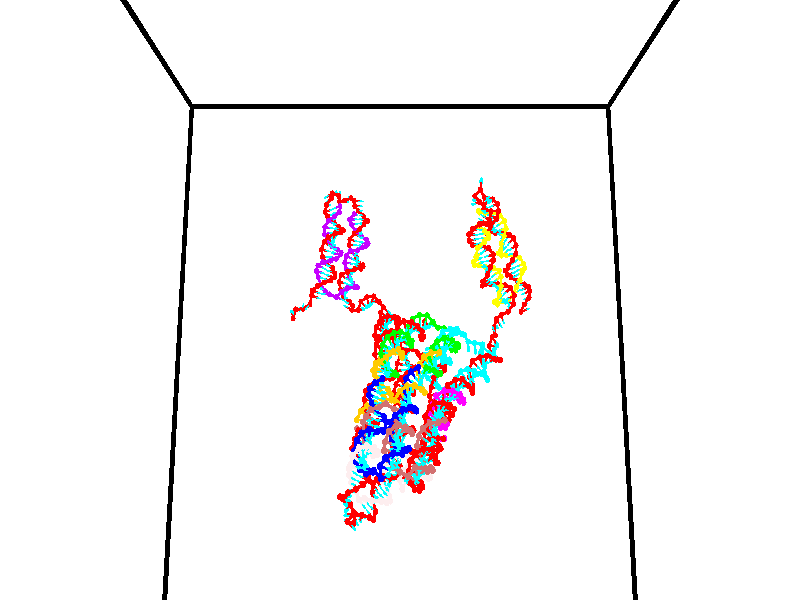 // switches for output
#declare DRAW_BASES = 1; // possible values are 0, 1; only relevant for DNA ribbons
#declare DRAW_BASES_TYPE = 3; // possible values are 1, 2, 3; only relevant for DNA ribbons
#declare DRAW_FOG = 0; // set to 1 to enable fog

#include "colors.inc"

#include "transforms.inc"
background { rgb <1, 1, 1>}

#default {
   normal{
       ripples 0.25
       frequency 0.20
       turbulence 0.2
       lambda 5
   }
	finish {
		phong 0.1
		phong_size 40.
	}
}

// original window dimensions: 1024x640


// camera settings

camera {
	sky <0, 0.179814, -0.983701>
	up <0, 0.179814, -0.983701>
	right 1.6 * <1, 0, 0>
	location <35, 94.9851, 44.8844>
	look_at <35, 29.7336, 32.9568>
	direction <0, -65.2515, -11.9276>
	angle 67.0682
}


# declare cpy_camera_pos = <35, 94.9851, 44.8844>;
# if (DRAW_FOG = 1)
fog {
	fog_type 2
	up vnormalize(cpy_camera_pos)
	color rgbt<1,1,1,0.3>
	distance 1e-5
	fog_alt 3e-3
	fog_offset 56
}
# end


// LIGHTS

# declare lum = 6;
global_settings {
	ambient_light rgb lum * <0.05, 0.05, 0.05>
	max_trace_level 15
}# declare cpy_direct_light_amount = 0.25;
light_source
{	1000 * <-1, -1.16352, -0.803886>,
	rgb lum * cpy_direct_light_amount
	parallel
}

light_source
{	1000 * <1, 1.16352, 0.803886>,
	rgb lum * cpy_direct_light_amount
	parallel
}

// strand 0

// nucleotide -1

// particle -1
sphere {
	<24.199329, 34.764679, 35.453880> 0.250000
	pigment { color rgbt <1,0,0,0> }
	no_shadow
}
cylinder {
	<24.188173, 35.079441, 35.207302>,  <24.181479, 35.268299, 35.059357>, 0.100000
	pigment { color rgbt <1,0,0,0> }
	no_shadow
}
cylinder {
	<24.188173, 35.079441, 35.207302>,  <24.199329, 34.764679, 35.453880>, 0.100000
	pigment { color rgbt <1,0,0,0> }
	no_shadow
}

// particle -1
sphere {
	<24.188173, 35.079441, 35.207302> 0.100000
	pigment { color rgbt <1,0,0,0> }
	no_shadow
}
sphere {
	0, 1
	scale<0.080000,0.200000,0.300000>
	matrix <-0.278059, 0.586239, 0.760925,
		0.960159, 0.192632, 0.202454,
		-0.027892, 0.786904, -0.616445,
		24.179806, 35.315514, 35.022369>
	pigment { color rgbt <0,1,1,0> }
	no_shadow
}
cylinder {
	<24.482523, 34.910793, 34.709995>,  <24.199329, 34.764679, 35.453880>, 0.130000
	pigment { color rgbt <1,0,0,0> }
	no_shadow
}

// nucleotide -1

// particle -1
sphere {
	<24.482523, 34.910793, 34.709995> 0.250000
	pigment { color rgbt <1,0,0,0> }
	no_shadow
}
cylinder {
	<24.661047, 34.558289, 34.647797>,  <24.768162, 34.346786, 34.610477>, 0.100000
	pigment { color rgbt <1,0,0,0> }
	no_shadow
}
cylinder {
	<24.661047, 34.558289, 34.647797>,  <24.482523, 34.910793, 34.709995>, 0.100000
	pigment { color rgbt <1,0,0,0> }
	no_shadow
}

// particle -1
sphere {
	<24.661047, 34.558289, 34.647797> 0.100000
	pigment { color rgbt <1,0,0,0> }
	no_shadow
}
sphere {
	0, 1
	scale<0.080000,0.200000,0.300000>
	matrix <0.859629, 0.373914, 0.348175,
		-0.248691, -0.289066, 0.924442,
		0.446308, -0.881266, -0.155500,
		24.794939, 34.293907, 34.601147>
	pigment { color rgbt <0,1,1,0> }
	no_shadow
}
cylinder {
	<25.211037, 34.805790, 34.626766>,  <24.482523, 34.910793, 34.709995>, 0.130000
	pigment { color rgbt <1,0,0,0> }
	no_shadow
}

// nucleotide -1

// particle -1
sphere {
	<25.211037, 34.805790, 34.626766> 0.250000
	pigment { color rgbt <1,0,0,0> }
	no_shadow
}
cylinder {
	<25.264006, 35.195560, 34.554150>,  <25.295786, 35.429424, 34.510578>, 0.100000
	pigment { color rgbt <1,0,0,0> }
	no_shadow
}
cylinder {
	<25.264006, 35.195560, 34.554150>,  <25.211037, 34.805790, 34.626766>, 0.100000
	pigment { color rgbt <1,0,0,0> }
	no_shadow
}

// particle -1
sphere {
	<25.264006, 35.195560, 34.554150> 0.100000
	pigment { color rgbt <1,0,0,0> }
	no_shadow
}
sphere {
	0, 1
	scale<0.080000,0.200000,0.300000>
	matrix <0.926598, -0.056659, 0.371759,
		0.351966, -0.217448, -0.910405,
		0.132421, 0.974426, -0.181544,
		25.303732, 35.487888, 34.499687>
	pigment { color rgbt <0,1,1,0> }
	no_shadow
}
cylinder {
	<25.901031, 34.904095, 34.268764>,  <25.211037, 34.805790, 34.626766>, 0.130000
	pigment { color rgbt <1,0,0,0> }
	no_shadow
}

// nucleotide -1

// particle -1
sphere {
	<25.901031, 34.904095, 34.268764> 0.250000
	pigment { color rgbt <1,0,0,0> }
	no_shadow
}
cylinder {
	<25.780283, 35.215412, 34.488998>,  <25.707834, 35.402203, 34.621140>, 0.100000
	pigment { color rgbt <1,0,0,0> }
	no_shadow
}
cylinder {
	<25.780283, 35.215412, 34.488998>,  <25.901031, 34.904095, 34.268764>, 0.100000
	pigment { color rgbt <1,0,0,0> }
	no_shadow
}

// particle -1
sphere {
	<25.780283, 35.215412, 34.488998> 0.100000
	pigment { color rgbt <1,0,0,0> }
	no_shadow
}
sphere {
	0, 1
	scale<0.080000,0.200000,0.300000>
	matrix <0.776490, -0.134345, 0.615641,
		0.553115, 0.613366, -0.563779,
		-0.301873, 0.778289, 0.550581,
		25.689722, 35.448898, 34.654171>
	pigment { color rgbt <0,1,1,0> }
	no_shadow
}
cylinder {
	<26.052130, 34.841251, 33.496948>,  <25.901031, 34.904095, 34.268764>, 0.130000
	pigment { color rgbt <1,0,0,0> }
	no_shadow
}

// nucleotide -1

// particle -1
sphere {
	<26.052130, 34.841251, 33.496948> 0.250000
	pigment { color rgbt <1,0,0,0> }
	no_shadow
}
cylinder {
	<26.423624, 34.908993, 33.628872>,  <26.646521, 34.949638, 33.708027>, 0.100000
	pigment { color rgbt <1,0,0,0> }
	no_shadow
}
cylinder {
	<26.423624, 34.908993, 33.628872>,  <26.052130, 34.841251, 33.496948>, 0.100000
	pigment { color rgbt <1,0,0,0> }
	no_shadow
}

// particle -1
sphere {
	<26.423624, 34.908993, 33.628872> 0.100000
	pigment { color rgbt <1,0,0,0> }
	no_shadow
}
sphere {
	0, 1
	scale<0.080000,0.200000,0.300000>
	matrix <0.284394, 0.245273, -0.926802,
		-0.237851, 0.954547, 0.179630,
		0.928734, 0.169356, 0.329806,
		26.702244, 34.959801, 33.727814>
	pigment { color rgbt <0,1,1,0> }
	no_shadow
}
cylinder {
	<26.170780, 35.479965, 33.200550>,  <26.052130, 34.841251, 33.496948>, 0.130000
	pigment { color rgbt <1,0,0,0> }
	no_shadow
}

// nucleotide -1

// particle -1
sphere {
	<26.170780, 35.479965, 33.200550> 0.250000
	pigment { color rgbt <1,0,0,0> }
	no_shadow
}
cylinder {
	<26.498257, 35.259068, 33.263508>,  <26.694742, 35.126530, 33.301285>, 0.100000
	pigment { color rgbt <1,0,0,0> }
	no_shadow
}
cylinder {
	<26.498257, 35.259068, 33.263508>,  <26.170780, 35.479965, 33.200550>, 0.100000
	pigment { color rgbt <1,0,0,0> }
	no_shadow
}

// particle -1
sphere {
	<26.498257, 35.259068, 33.263508> 0.100000
	pigment { color rgbt <1,0,0,0> }
	no_shadow
}
sphere {
	0, 1
	scale<0.080000,0.200000,0.300000>
	matrix <0.366495, 0.291488, -0.883582,
		0.442069, 0.781067, 0.441032,
		0.818692, -0.552240, 0.157399,
		26.743864, 35.093395, 33.310726>
	pigment { color rgbt <0,1,1,0> }
	no_shadow
}
cylinder {
	<26.775253, 35.901764, 32.886715>,  <26.170780, 35.479965, 33.200550>, 0.130000
	pigment { color rgbt <1,0,0,0> }
	no_shadow
}

// nucleotide -1

// particle -1
sphere {
	<26.775253, 35.901764, 32.886715> 0.250000
	pigment { color rgbt <1,0,0,0> }
	no_shadow
}
cylinder {
	<26.880207, 35.515942, 32.897896>,  <26.943178, 35.284447, 32.904606>, 0.100000
	pigment { color rgbt <1,0,0,0> }
	no_shadow
}
cylinder {
	<26.880207, 35.515942, 32.897896>,  <26.775253, 35.901764, 32.886715>, 0.100000
	pigment { color rgbt <1,0,0,0> }
	no_shadow
}

// particle -1
sphere {
	<26.880207, 35.515942, 32.897896> 0.100000
	pigment { color rgbt <1,0,0,0> }
	no_shadow
}
sphere {
	0, 1
	scale<0.080000,0.200000,0.300000>
	matrix <0.320272, 0.059720, -0.945441,
		0.910264, 0.257021, 0.324591,
		0.262383, -0.964559, 0.027956,
		26.958921, 35.226574, 32.906284>
	pigment { color rgbt <0,1,1,0> }
	no_shadow
}
cylinder {
	<27.419481, 35.860973, 32.594032>,  <26.775253, 35.901764, 32.886715>, 0.130000
	pigment { color rgbt <1,0,0,0> }
	no_shadow
}

// nucleotide -1

// particle -1
sphere {
	<27.419481, 35.860973, 32.594032> 0.250000
	pigment { color rgbt <1,0,0,0> }
	no_shadow
}
cylinder {
	<27.313017, 35.477581, 32.553112>,  <27.249138, 35.247543, 32.528561>, 0.100000
	pigment { color rgbt <1,0,0,0> }
	no_shadow
}
cylinder {
	<27.313017, 35.477581, 32.553112>,  <27.419481, 35.860973, 32.594032>, 0.100000
	pigment { color rgbt <1,0,0,0> }
	no_shadow
}

// particle -1
sphere {
	<27.313017, 35.477581, 32.553112> 0.100000
	pigment { color rgbt <1,0,0,0> }
	no_shadow
}
sphere {
	0, 1
	scale<0.080000,0.200000,0.300000>
	matrix <0.322696, 0.011402, -0.946434,
		0.908309, -0.284914, 0.306264,
		-0.266160, -0.958485, -0.102297,
		27.233170, 35.190037, 32.522423>
	pigment { color rgbt <0,1,1,0> }
	no_shadow
}
cylinder {
	<28.049295, 35.528858, 32.342121>,  <27.419481, 35.860973, 32.594032>, 0.130000
	pigment { color rgbt <1,0,0,0> }
	no_shadow
}

// nucleotide -1

// particle -1
sphere {
	<28.049295, 35.528858, 32.342121> 0.250000
	pigment { color rgbt <1,0,0,0> }
	no_shadow
}
cylinder {
	<27.740631, 35.292896, 32.246994>,  <27.555433, 35.151321, 32.189919>, 0.100000
	pigment { color rgbt <1,0,0,0> }
	no_shadow
}
cylinder {
	<27.740631, 35.292896, 32.246994>,  <28.049295, 35.528858, 32.342121>, 0.100000
	pigment { color rgbt <1,0,0,0> }
	no_shadow
}

// particle -1
sphere {
	<27.740631, 35.292896, 32.246994> 0.100000
	pigment { color rgbt <1,0,0,0> }
	no_shadow
}
sphere {
	0, 1
	scale<0.080000,0.200000,0.300000>
	matrix <0.258610, 0.050615, -0.964655,
		0.581089, -0.805887, 0.113497,
		-0.771658, -0.589902, -0.237822,
		27.509134, 35.115925, 32.175648>
	pigment { color rgbt <0,1,1,0> }
	no_shadow
}
cylinder {
	<28.345671, 34.964821, 31.963461>,  <28.049295, 35.528858, 32.342121>, 0.130000
	pigment { color rgbt <1,0,0,0> }
	no_shadow
}

// nucleotide -1

// particle -1
sphere {
	<28.345671, 34.964821, 31.963461> 0.250000
	pigment { color rgbt <1,0,0,0> }
	no_shadow
}
cylinder {
	<27.958954, 34.938393, 31.864708>,  <27.726925, 34.922535, 31.805456>, 0.100000
	pigment { color rgbt <1,0,0,0> }
	no_shadow
}
cylinder {
	<27.958954, 34.938393, 31.864708>,  <28.345671, 34.964821, 31.963461>, 0.100000
	pigment { color rgbt <1,0,0,0> }
	no_shadow
}

// particle -1
sphere {
	<27.958954, 34.938393, 31.864708> 0.100000
	pigment { color rgbt <1,0,0,0> }
	no_shadow
}
sphere {
	0, 1
	scale<0.080000,0.200000,0.300000>
	matrix <0.253555, -0.126945, -0.958955,
		0.032023, -0.989706, 0.139483,
		-0.966791, -0.066075, -0.246880,
		27.668917, 34.918571, 31.790644>
	pigment { color rgbt <0,1,1,0> }
	no_shadow
}
cylinder {
	<28.317789, 34.377724, 31.489889>,  <28.345671, 34.964821, 31.963461>, 0.130000
	pigment { color rgbt <1,0,0,0> }
	no_shadow
}

// nucleotide -1

// particle -1
sphere {
	<28.317789, 34.377724, 31.489889> 0.250000
	pigment { color rgbt <1,0,0,0> }
	no_shadow
}
cylinder {
	<27.990395, 34.596729, 31.420246>,  <27.793959, 34.728134, 31.378460>, 0.100000
	pigment { color rgbt <1,0,0,0> }
	no_shadow
}
cylinder {
	<27.990395, 34.596729, 31.420246>,  <28.317789, 34.377724, 31.489889>, 0.100000
	pigment { color rgbt <1,0,0,0> }
	no_shadow
}

// particle -1
sphere {
	<27.990395, 34.596729, 31.420246> 0.100000
	pigment { color rgbt <1,0,0,0> }
	no_shadow
}
sphere {
	0, 1
	scale<0.080000,0.200000,0.300000>
	matrix <0.160541, -0.073015, -0.984325,
		-0.551644, -0.833605, -0.028137,
		-0.818484, 0.547514, -0.174106,
		27.744850, 34.760983, 31.368013>
	pigment { color rgbt <0,1,1,0> }
	no_shadow
}
cylinder {
	<28.037884, 34.089920, 30.960247>,  <28.317789, 34.377724, 31.489889>, 0.130000
	pigment { color rgbt <1,0,0,0> }
	no_shadow
}

// nucleotide -1

// particle -1
sphere {
	<28.037884, 34.089920, 30.960247> 0.250000
	pigment { color rgbt <1,0,0,0> }
	no_shadow
}
cylinder {
	<27.865284, 34.450672, 30.952076>,  <27.761724, 34.667122, 30.947174>, 0.100000
	pigment { color rgbt <1,0,0,0> }
	no_shadow
}
cylinder {
	<27.865284, 34.450672, 30.952076>,  <28.037884, 34.089920, 30.960247>, 0.100000
	pigment { color rgbt <1,0,0,0> }
	no_shadow
}

// particle -1
sphere {
	<27.865284, 34.450672, 30.952076> 0.100000
	pigment { color rgbt <1,0,0,0> }
	no_shadow
}
sphere {
	0, 1
	scale<0.080000,0.200000,0.300000>
	matrix <0.129007, 0.039282, -0.990865,
		-0.892841, -0.430193, -0.133299,
		-0.431500, 0.901882, -0.020426,
		27.735834, 34.721237, 30.945948>
	pigment { color rgbt <0,1,1,0> }
	no_shadow
}
cylinder {
	<27.432163, 34.028427, 30.536497>,  <28.037884, 34.089920, 30.960247>, 0.130000
	pigment { color rgbt <1,0,0,0> }
	no_shadow
}

// nucleotide -1

// particle -1
sphere {
	<27.432163, 34.028427, 30.536497> 0.250000
	pigment { color rgbt <1,0,0,0> }
	no_shadow
}
cylinder {
	<27.539656, 34.413597, 30.546032>,  <27.604151, 34.644699, 30.551752>, 0.100000
	pigment { color rgbt <1,0,0,0> }
	no_shadow
}
cylinder {
	<27.539656, 34.413597, 30.546032>,  <27.432163, 34.028427, 30.536497>, 0.100000
	pigment { color rgbt <1,0,0,0> }
	no_shadow
}

// particle -1
sphere {
	<27.539656, 34.413597, 30.546032> 0.100000
	pigment { color rgbt <1,0,0,0> }
	no_shadow
}
sphere {
	0, 1
	scale<0.080000,0.200000,0.300000>
	matrix <0.046005, 0.011886, -0.998871,
		-0.962116, 0.269524, -0.041105,
		0.268731, 0.962920, 0.023835,
		27.620275, 34.702473, 30.553183>
	pigment { color rgbt <0,1,1,0> }
	no_shadow
}
cylinder {
	<27.000608, 34.363247, 30.035484>,  <27.432163, 34.028427, 30.536497>, 0.130000
	pigment { color rgbt <1,0,0,0> }
	no_shadow
}

// nucleotide -1

// particle -1
sphere {
	<27.000608, 34.363247, 30.035484> 0.250000
	pigment { color rgbt <1,0,0,0> }
	no_shadow
}
cylinder {
	<27.329535, 34.584255, 30.089922>,  <27.526890, 34.716858, 30.122585>, 0.100000
	pigment { color rgbt <1,0,0,0> }
	no_shadow
}
cylinder {
	<27.329535, 34.584255, 30.089922>,  <27.000608, 34.363247, 30.035484>, 0.100000
	pigment { color rgbt <1,0,0,0> }
	no_shadow
}

// particle -1
sphere {
	<27.329535, 34.584255, 30.089922> 0.100000
	pigment { color rgbt <1,0,0,0> }
	no_shadow
}
sphere {
	0, 1
	scale<0.080000,0.200000,0.300000>
	matrix <0.151844, 0.017432, -0.988251,
		-0.548399, 0.833318, -0.069562,
		0.822315, 0.552518, 0.136094,
		27.576229, 34.750011, 30.130751>
	pigment { color rgbt <0,1,1,0> }
	no_shadow
}
cylinder {
	<26.933212, 34.836498, 29.521652>,  <27.000608, 34.363247, 30.035484>, 0.130000
	pigment { color rgbt <1,0,0,0> }
	no_shadow
}

// nucleotide -1

// particle -1
sphere {
	<26.933212, 34.836498, 29.521652> 0.250000
	pigment { color rgbt <1,0,0,0> }
	no_shadow
}
cylinder {
	<27.316433, 34.915901, 29.604342>,  <27.546366, 34.963543, 29.653955>, 0.100000
	pigment { color rgbt <1,0,0,0> }
	no_shadow
}
cylinder {
	<27.316433, 34.915901, 29.604342>,  <26.933212, 34.836498, 29.521652>, 0.100000
	pigment { color rgbt <1,0,0,0> }
	no_shadow
}

// particle -1
sphere {
	<27.316433, 34.915901, 29.604342> 0.100000
	pigment { color rgbt <1,0,0,0> }
	no_shadow
}
sphere {
	0, 1
	scale<0.080000,0.200000,0.300000>
	matrix <0.191016, 0.095467, -0.976934,
		-0.213660, 0.975440, 0.053545,
		0.958051, 0.198504, 0.206722,
		27.603848, 34.975452, 29.666359>
	pigment { color rgbt <0,1,1,0> }
	no_shadow
}
cylinder {
	<27.236933, 35.136425, 28.912399>,  <26.933212, 34.836498, 29.521652>, 0.130000
	pigment { color rgbt <1,0,0,0> }
	no_shadow
}

// nucleotide -1

// particle -1
sphere {
	<27.236933, 35.136425, 28.912399> 0.250000
	pigment { color rgbt <1,0,0,0> }
	no_shadow
}
cylinder {
	<27.584093, 35.058170, 29.095037>,  <27.792389, 35.011219, 29.204620>, 0.100000
	pigment { color rgbt <1,0,0,0> }
	no_shadow
}
cylinder {
	<27.584093, 35.058170, 29.095037>,  <27.236933, 35.136425, 28.912399>, 0.100000
	pigment { color rgbt <1,0,0,0> }
	no_shadow
}

// particle -1
sphere {
	<27.584093, 35.058170, 29.095037> 0.100000
	pigment { color rgbt <1,0,0,0> }
	no_shadow
}
sphere {
	0, 1
	scale<0.080000,0.200000,0.300000>
	matrix <0.474495, 0.054516, -0.878569,
		0.146989, 0.979160, 0.140143,
		0.867899, -0.195637, 0.456593,
		27.844463, 34.999477, 29.232016>
	pigment { color rgbt <0,1,1,0> }
	no_shadow
}
cylinder {
	<27.713011, 35.645744, 28.625216>,  <27.236933, 35.136425, 28.912399>, 0.130000
	pigment { color rgbt <1,0,0,0> }
	no_shadow
}

// nucleotide -1

// particle -1
sphere {
	<27.713011, 35.645744, 28.625216> 0.250000
	pigment { color rgbt <1,0,0,0> }
	no_shadow
}
cylinder {
	<27.850245, 35.298763, 28.769333>,  <27.932585, 35.090572, 28.855804>, 0.100000
	pigment { color rgbt <1,0,0,0> }
	no_shadow
}
cylinder {
	<27.850245, 35.298763, 28.769333>,  <27.713011, 35.645744, 28.625216>, 0.100000
	pigment { color rgbt <1,0,0,0> }
	no_shadow
}

// particle -1
sphere {
	<27.850245, 35.298763, 28.769333> 0.100000
	pigment { color rgbt <1,0,0,0> }
	no_shadow
}
sphere {
	0, 1
	scale<0.080000,0.200000,0.300000>
	matrix <0.285852, -0.268961, -0.919755,
		0.894753, 0.418544, 0.155688,
		0.343084, -0.867457, 0.360295,
		27.953169, 35.038525, 28.877420>
	pigment { color rgbt <0,1,1,0> }
	no_shadow
}
cylinder {
	<28.372337, 35.551941, 28.270550>,  <27.713011, 35.645744, 28.625216>, 0.130000
	pigment { color rgbt <1,0,0,0> }
	no_shadow
}

// nucleotide -1

// particle -1
sphere {
	<28.372337, 35.551941, 28.270550> 0.250000
	pigment { color rgbt <1,0,0,0> }
	no_shadow
}
cylinder {
	<28.263681, 35.191788, 28.406500>,  <28.198488, 34.975697, 28.488070>, 0.100000
	pigment { color rgbt <1,0,0,0> }
	no_shadow
}
cylinder {
	<28.263681, 35.191788, 28.406500>,  <28.372337, 35.551941, 28.270550>, 0.100000
	pigment { color rgbt <1,0,0,0> }
	no_shadow
}

// particle -1
sphere {
	<28.263681, 35.191788, 28.406500> 0.100000
	pigment { color rgbt <1,0,0,0> }
	no_shadow
}
sphere {
	0, 1
	scale<0.080000,0.200000,0.300000>
	matrix <-0.001438, -0.352775, -0.935707,
		0.962397, -0.254666, 0.094533,
		-0.271642, -0.900386, 0.339876,
		28.182188, 34.921673, 28.508463>
	pigment { color rgbt <0,1,1,0> }
	no_shadow
}
cylinder {
	<28.927494, 35.099369, 28.065893>,  <28.372337, 35.551941, 28.270550>, 0.130000
	pigment { color rgbt <1,0,0,0> }
	no_shadow
}

// nucleotide -1

// particle -1
sphere {
	<28.927494, 35.099369, 28.065893> 0.250000
	pigment { color rgbt <1,0,0,0> }
	no_shadow
}
cylinder {
	<28.598963, 34.882668, 28.137367>,  <28.401844, 34.752647, 28.180252>, 0.100000
	pigment { color rgbt <1,0,0,0> }
	no_shadow
}
cylinder {
	<28.598963, 34.882668, 28.137367>,  <28.927494, 35.099369, 28.065893>, 0.100000
	pigment { color rgbt <1,0,0,0> }
	no_shadow
}

// particle -1
sphere {
	<28.598963, 34.882668, 28.137367> 0.100000
	pigment { color rgbt <1,0,0,0> }
	no_shadow
}
sphere {
	0, 1
	scale<0.080000,0.200000,0.300000>
	matrix <0.096393, -0.440527, -0.892549,
		0.562255, -0.715850, 0.414038,
		-0.821327, -0.541751, 0.178686,
		28.352564, 34.720142, 28.190973>
	pigment { color rgbt <0,1,1,0> }
	no_shadow
}
cylinder {
	<29.143309, 34.454796, 27.717710>,  <28.927494, 35.099369, 28.065893>, 0.130000
	pigment { color rgbt <1,0,0,0> }
	no_shadow
}

// nucleotide -1

// particle -1
sphere {
	<29.143309, 34.454796, 27.717710> 0.250000
	pigment { color rgbt <1,0,0,0> }
	no_shadow
}
cylinder {
	<28.745150, 34.434864, 27.750446>,  <28.506254, 34.422905, 27.770088>, 0.100000
	pigment { color rgbt <1,0,0,0> }
	no_shadow
}
cylinder {
	<28.745150, 34.434864, 27.750446>,  <29.143309, 34.454796, 27.717710>, 0.100000
	pigment { color rgbt <1,0,0,0> }
	no_shadow
}

// particle -1
sphere {
	<28.745150, 34.434864, 27.750446> 0.100000
	pigment { color rgbt <1,0,0,0> }
	no_shadow
}
sphere {
	0, 1
	scale<0.080000,0.200000,0.300000>
	matrix <-0.044757, -0.513452, -0.856950,
		0.084720, -0.856670, 0.508860,
		-0.995399, -0.049826, 0.081842,
		28.446529, 34.419918, 27.775000>
	pigment { color rgbt <0,1,1,0> }
	no_shadow
}
cylinder {
	<28.951969, 33.779797, 27.469856>,  <29.143309, 34.454796, 27.717710>, 0.130000
	pigment { color rgbt <1,0,0,0> }
	no_shadow
}

// nucleotide -1

// particle -1
sphere {
	<28.951969, 33.779797, 27.469856> 0.250000
	pigment { color rgbt <1,0,0,0> }
	no_shadow
}
cylinder {
	<28.601646, 33.972836, 27.466677>,  <28.391453, 34.088657, 27.464769>, 0.100000
	pigment { color rgbt <1,0,0,0> }
	no_shadow
}
cylinder {
	<28.601646, 33.972836, 27.466677>,  <28.951969, 33.779797, 27.469856>, 0.100000
	pigment { color rgbt <1,0,0,0> }
	no_shadow
}

// particle -1
sphere {
	<28.601646, 33.972836, 27.466677> 0.100000
	pigment { color rgbt <1,0,0,0> }
	no_shadow
}
sphere {
	0, 1
	scale<0.080000,0.200000,0.300000>
	matrix <-0.145554, -0.279781, -0.948966,
		-0.460195, -0.829952, 0.315278,
		-0.875805, 0.482599, -0.007951,
		28.338905, 34.117615, 27.464291>
	pigment { color rgbt <0,1,1,0> }
	no_shadow
}
cylinder {
	<28.520374, 33.373756, 27.093121>,  <28.951969, 33.779797, 27.469856>, 0.130000
	pigment { color rgbt <1,0,0,0> }
	no_shadow
}

// nucleotide -1

// particle -1
sphere {
	<28.520374, 33.373756, 27.093121> 0.250000
	pigment { color rgbt <1,0,0,0> }
	no_shadow
}
cylinder {
	<28.320175, 33.718662, 27.062115>,  <28.200056, 33.925606, 27.043510>, 0.100000
	pigment { color rgbt <1,0,0,0> }
	no_shadow
}
cylinder {
	<28.320175, 33.718662, 27.062115>,  <28.520374, 33.373756, 27.093121>, 0.100000
	pigment { color rgbt <1,0,0,0> }
	no_shadow
}

// particle -1
sphere {
	<28.320175, 33.718662, 27.062115> 0.100000
	pigment { color rgbt <1,0,0,0> }
	no_shadow
}
sphere {
	0, 1
	scale<0.080000,0.200000,0.300000>
	matrix <-0.142144, -0.170167, -0.975109,
		-0.853988, -0.477023, 0.207733,
		-0.500499, 0.862260, -0.077515,
		28.170025, 33.977341, 27.038860>
	pigment { color rgbt <0,1,1,0> }
	no_shadow
}
cylinder {
	<27.965532, 33.306152, 26.514345>,  <28.520374, 33.373756, 27.093121>, 0.130000
	pigment { color rgbt <1,0,0,0> }
	no_shadow
}

// nucleotide -1

// particle -1
sphere {
	<27.965532, 33.306152, 26.514345> 0.250000
	pigment { color rgbt <1,0,0,0> }
	no_shadow
}
cylinder {
	<28.024120, 33.699688, 26.555559>,  <28.059273, 33.935810, 26.580288>, 0.100000
	pigment { color rgbt <1,0,0,0> }
	no_shadow
}
cylinder {
	<28.024120, 33.699688, 26.555559>,  <27.965532, 33.306152, 26.514345>, 0.100000
	pigment { color rgbt <1,0,0,0> }
	no_shadow
}

// particle -1
sphere {
	<28.024120, 33.699688, 26.555559> 0.100000
	pigment { color rgbt <1,0,0,0> }
	no_shadow
}
sphere {
	0, 1
	scale<0.080000,0.200000,0.300000>
	matrix <-0.028295, 0.108280, -0.993718,
		-0.988810, 0.142633, 0.043697,
		0.146469, 0.983835, 0.103033,
		28.068062, 33.994839, 26.586470>
	pigment { color rgbt <0,1,1,0> }
	no_shadow
}
cylinder {
	<27.349047, 33.598095, 26.165770>,  <27.965532, 33.306152, 26.514345>, 0.130000
	pigment { color rgbt <1,0,0,0> }
	no_shadow
}

// nucleotide -1

// particle -1
sphere {
	<27.349047, 33.598095, 26.165770> 0.250000
	pigment { color rgbt <1,0,0,0> }
	no_shadow
}
cylinder {
	<27.659508, 33.850266, 26.160807>,  <27.845785, 34.001568, 26.157829>, 0.100000
	pigment { color rgbt <1,0,0,0> }
	no_shadow
}
cylinder {
	<27.659508, 33.850266, 26.160807>,  <27.349047, 33.598095, 26.165770>, 0.100000
	pigment { color rgbt <1,0,0,0> }
	no_shadow
}

// particle -1
sphere {
	<27.659508, 33.850266, 26.160807> 0.100000
	pigment { color rgbt <1,0,0,0> }
	no_shadow
}
sphere {
	0, 1
	scale<0.080000,0.200000,0.300000>
	matrix <-0.166731, 0.186214, -0.968259,
		-0.608101, 0.753586, 0.249642,
		0.776153, 0.630422, -0.012409,
		27.892353, 34.039391, 26.157084>
	pigment { color rgbt <0,1,1,0> }
	no_shadow
}
cylinder {
	<27.156971, 34.261742, 25.997465>,  <27.349047, 33.598095, 26.165770>, 0.130000
	pigment { color rgbt <1,0,0,0> }
	no_shadow
}

// nucleotide -1

// particle -1
sphere {
	<27.156971, 34.261742, 25.997465> 0.250000
	pigment { color rgbt <1,0,0,0> }
	no_shadow
}
cylinder {
	<27.523413, 34.200909, 25.849077>,  <27.743279, 34.164410, 25.760044>, 0.100000
	pigment { color rgbt <1,0,0,0> }
	no_shadow
}
cylinder {
	<27.523413, 34.200909, 25.849077>,  <27.156971, 34.261742, 25.997465>, 0.100000
	pigment { color rgbt <1,0,0,0> }
	no_shadow
}

// particle -1
sphere {
	<27.523413, 34.200909, 25.849077> 0.100000
	pigment { color rgbt <1,0,0,0> }
	no_shadow
}
sphere {
	0, 1
	scale<0.080000,0.200000,0.300000>
	matrix <-0.334200, 0.221495, -0.916106,
		0.221495, 0.963229, 0.152086,
		0.916106, -0.152086, -0.370971,
		27.798244, 34.155285, 25.737785>
	pigment { color rgbt <0,1,1,0> }
	no_shadow
}
cylinder {
	<27.369202, 34.913486, 25.575787>,  <27.156971, 34.261742, 25.997465>, 0.130000
	pigment { color rgbt <1,0,0,0> }
	no_shadow
}

// nucleotide -1

// particle -1
sphere {
	<27.369202, 34.913486, 25.575787> 0.250000
	pigment { color rgbt <1,0,0,0> }
	no_shadow
}
cylinder {
	<27.503862, 34.553905, 25.463678>,  <27.584658, 34.338158, 25.396414>, 0.100000
	pigment { color rgbt <1,0,0,0> }
	no_shadow
}
cylinder {
	<27.503862, 34.553905, 25.463678>,  <27.369202, 34.913486, 25.575787>, 0.100000
	pigment { color rgbt <1,0,0,0> }
	no_shadow
}

// particle -1
sphere {
	<27.503862, 34.553905, 25.463678> 0.100000
	pigment { color rgbt <1,0,0,0> }
	no_shadow
}
sphere {
	0, 1
	scale<0.080000,0.200000,0.300000>
	matrix <-0.244460, 0.204002, -0.947957,
		0.909344, 0.387645, -0.151081,
		0.336650, -0.898952, -0.280272,
		27.604856, 34.284222, 25.379597>
	pigment { color rgbt <0,1,1,0> }
	no_shadow
}
cylinder {
	<27.902803, 34.979458, 24.934757>,  <27.369202, 34.913486, 25.575787>, 0.130000
	pigment { color rgbt <1,0,0,0> }
	no_shadow
}

// nucleotide -1

// particle -1
sphere {
	<27.902803, 34.979458, 24.934757> 0.250000
	pigment { color rgbt <1,0,0,0> }
	no_shadow
}
cylinder {
	<27.675497, 34.655746, 24.994284>,  <27.539114, 34.461521, 25.030001>, 0.100000
	pigment { color rgbt <1,0,0,0> }
	no_shadow
}
cylinder {
	<27.675497, 34.655746, 24.994284>,  <27.902803, 34.979458, 24.934757>, 0.100000
	pigment { color rgbt <1,0,0,0> }
	no_shadow
}

// particle -1
sphere {
	<27.675497, 34.655746, 24.994284> 0.100000
	pigment { color rgbt <1,0,0,0> }
	no_shadow
}
sphere {
	0, 1
	scale<0.080000,0.200000,0.300000>
	matrix <-0.302660, 0.037395, -0.952365,
		0.765162, -0.586235, -0.266186,
		-0.568264, -0.809277, 0.148817,
		27.505018, 34.412964, 25.038929>
	pigment { color rgbt <0,1,1,0> }
	no_shadow
}
cylinder {
	<27.925909, 34.502331, 24.358189>,  <27.902803, 34.979458, 24.934757>, 0.130000
	pigment { color rgbt <1,0,0,0> }
	no_shadow
}

// nucleotide -1

// particle -1
sphere {
	<27.925909, 34.502331, 24.358189> 0.250000
	pigment { color rgbt <1,0,0,0> }
	no_shadow
}
cylinder {
	<27.576084, 34.499279, 24.552130>,  <27.366188, 34.497448, 24.668493>, 0.100000
	pigment { color rgbt <1,0,0,0> }
	no_shadow
}
cylinder {
	<27.576084, 34.499279, 24.552130>,  <27.925909, 34.502331, 24.358189>, 0.100000
	pigment { color rgbt <1,0,0,0> }
	no_shadow
}

// particle -1
sphere {
	<27.576084, 34.499279, 24.552130> 0.100000
	pigment { color rgbt <1,0,0,0> }
	no_shadow
}
sphere {
	0, 1
	scale<0.080000,0.200000,0.300000>
	matrix <-0.484692, 0.043800, -0.873588,
		-0.014575, -0.999011, -0.042002,
		-0.874563, -0.007625, 0.484851,
		27.313715, 34.496990, 24.697584>
	pigment { color rgbt <0,1,1,0> }
	no_shadow
}
cylinder {
	<28.549242, 34.243835, 24.521629>,  <27.925909, 34.502331, 24.358189>, 0.130000
	pigment { color rgbt <1,0,0,0> }
	no_shadow
}

// nucleotide -1

// particle -1
sphere {
	<28.549242, 34.243835, 24.521629> 0.250000
	pigment { color rgbt <1,0,0,0> }
	no_shadow
}
cylinder {
	<28.392410, 33.982437, 24.262642>,  <28.298311, 33.825596, 24.107250>, 0.100000
	pigment { color rgbt <1,0,0,0> }
	no_shadow
}
cylinder {
	<28.392410, 33.982437, 24.262642>,  <28.549242, 34.243835, 24.521629>, 0.100000
	pigment { color rgbt <1,0,0,0> }
	no_shadow
}

// particle -1
sphere {
	<28.392410, 33.982437, 24.262642> 0.100000
	pigment { color rgbt <1,0,0,0> }
	no_shadow
}
sphere {
	0, 1
	scale<0.080000,0.200000,0.300000>
	matrix <0.901697, -0.412441, -0.129745,
		-0.182255, -0.634691, 0.750967,
		-0.392078, -0.653498, -0.647468,
		28.274788, 33.786388, 24.068401>
	pigment { color rgbt <0,1,1,0> }
	no_shadow
}
cylinder {
	<28.575497, 33.480927, 24.805218>,  <28.549242, 34.243835, 24.521629>, 0.130000
	pigment { color rgbt <1,0,0,0> }
	no_shadow
}

// nucleotide -1

// particle -1
sphere {
	<28.575497, 33.480927, 24.805218> 0.250000
	pigment { color rgbt <1,0,0,0> }
	no_shadow
}
cylinder {
	<28.591005, 33.487411, 24.405571>,  <28.600309, 33.491302, 24.165783>, 0.100000
	pigment { color rgbt <1,0,0,0> }
	no_shadow
}
cylinder {
	<28.591005, 33.487411, 24.405571>,  <28.575497, 33.480927, 24.805218>, 0.100000
	pigment { color rgbt <1,0,0,0> }
	no_shadow
}

// particle -1
sphere {
	<28.591005, 33.487411, 24.405571> 0.100000
	pigment { color rgbt <1,0,0,0> }
	no_shadow
}
sphere {
	0, 1
	scale<0.080000,0.200000,0.300000>
	matrix <0.821533, -0.569712, 0.022636,
		-0.568842, -0.821685, -0.035405,
		0.038770, 0.016210, -0.999117,
		28.602636, 33.492275, 24.105837>
	pigment { color rgbt <0,1,1,0> }
	no_shadow
}
cylinder {
	<29.155375, 33.917110, 24.833241>,  <28.575497, 33.480927, 24.805218>, 0.130000
	pigment { color rgbt <1,0,0,0> }
	no_shadow
}

// nucleotide -1

// particle -1
sphere {
	<29.155375, 33.917110, 24.833241> 0.250000
	pigment { color rgbt <1,0,0,0> }
	no_shadow
}
cylinder {
	<29.276222, 33.541630, 24.766842>,  <29.348732, 33.316341, 24.727003>, 0.100000
	pigment { color rgbt <1,0,0,0> }
	no_shadow
}
cylinder {
	<29.276222, 33.541630, 24.766842>,  <29.155375, 33.917110, 24.833241>, 0.100000
	pigment { color rgbt <1,0,0,0> }
	no_shadow
}

// particle -1
sphere {
	<29.276222, 33.541630, 24.766842> 0.100000
	pigment { color rgbt <1,0,0,0> }
	no_shadow
}
sphere {
	0, 1
	scale<0.080000,0.200000,0.300000>
	matrix <0.401624, 0.283267, -0.870895,
		0.864535, 0.196447, 0.462587,
		0.302120, -0.938706, -0.165997,
		29.366858, 33.260017, 24.717043>
	pigment { color rgbt <0,1,1,0> }
	no_shadow
}
cylinder {
	<29.834270, 33.941711, 24.628237>,  <29.155375, 33.917110, 24.833241>, 0.130000
	pigment { color rgbt <1,0,0,0> }
	no_shadow
}

// nucleotide -1

// particle -1
sphere {
	<29.834270, 33.941711, 24.628237> 0.250000
	pigment { color rgbt <1,0,0,0> }
	no_shadow
}
cylinder {
	<29.708012, 33.593506, 24.477200>,  <29.632256, 33.384583, 24.386578>, 0.100000
	pigment { color rgbt <1,0,0,0> }
	no_shadow
}
cylinder {
	<29.708012, 33.593506, 24.477200>,  <29.834270, 33.941711, 24.628237>, 0.100000
	pigment { color rgbt <1,0,0,0> }
	no_shadow
}

// particle -1
sphere {
	<29.708012, 33.593506, 24.477200> 0.100000
	pigment { color rgbt <1,0,0,0> }
	no_shadow
}
sphere {
	0, 1
	scale<0.080000,0.200000,0.300000>
	matrix <0.561122, 0.149658, -0.814091,
		0.765185, -0.468843, 0.441224,
		-0.315648, -0.870511, -0.377594,
		29.613317, 33.332352, 24.363922>
	pigment { color rgbt <0,1,1,0> }
	no_shadow
}
cylinder {
	<30.127703, 33.261623, 24.635115>,  <29.834270, 33.941711, 24.628237>, 0.130000
	pigment { color rgbt <1,0,0,0> }
	no_shadow
}

// nucleotide -1

// particle -1
sphere {
	<30.127703, 33.261623, 24.635115> 0.250000
	pigment { color rgbt <1,0,0,0> }
	no_shadow
}
cylinder {
	<30.525204, 33.283546, 24.673996>,  <30.763704, 33.296700, 24.697325>, 0.100000
	pigment { color rgbt <1,0,0,0> }
	no_shadow
}
cylinder {
	<30.525204, 33.283546, 24.673996>,  <30.127703, 33.261623, 24.635115>, 0.100000
	pigment { color rgbt <1,0,0,0> }
	no_shadow
}

// particle -1
sphere {
	<30.525204, 33.283546, 24.673996> 0.100000
	pigment { color rgbt <1,0,0,0> }
	no_shadow
}
sphere {
	0, 1
	scale<0.080000,0.200000,0.300000>
	matrix <-0.060717, -0.465247, 0.883096,
		0.093626, -0.883483, -0.459013,
		0.993754, 0.054811, 0.097202,
		30.823330, 33.299988, 24.703157>
	pigment { color rgbt <0,1,1,0> }
	no_shadow
}
cylinder {
	<30.137383, 32.738670, 24.966717>,  <30.127703, 33.261623, 24.635115>, 0.130000
	pigment { color rgbt <1,0,0,0> }
	no_shadow
}

// nucleotide -1

// particle -1
sphere {
	<30.137383, 32.738670, 24.966717> 0.250000
	pigment { color rgbt <1,0,0,0> }
	no_shadow
}
cylinder {
	<30.507689, 32.878830, 25.023540>,  <30.729872, 32.962925, 25.057634>, 0.100000
	pigment { color rgbt <1,0,0,0> }
	no_shadow
}
cylinder {
	<30.507689, 32.878830, 25.023540>,  <30.137383, 32.738670, 24.966717>, 0.100000
	pigment { color rgbt <1,0,0,0> }
	no_shadow
}

// particle -1
sphere {
	<30.507689, 32.878830, 25.023540> 0.100000
	pigment { color rgbt <1,0,0,0> }
	no_shadow
}
sphere {
	0, 1
	scale<0.080000,0.200000,0.300000>
	matrix <0.030086, -0.442787, 0.896122,
		0.376905, -0.825322, -0.420458,
		0.925763, 0.350403, 0.142059,
		30.785418, 32.983952, 25.066158>
	pigment { color rgbt <0,1,1,0> }
	no_shadow
}
cylinder {
	<30.478823, 32.275551, 25.256363>,  <30.137383, 32.738670, 24.966717>, 0.130000
	pigment { color rgbt <1,0,0,0> }
	no_shadow
}

// nucleotide -1

// particle -1
sphere {
	<30.478823, 32.275551, 25.256363> 0.250000
	pigment { color rgbt <1,0,0,0> }
	no_shadow
}
cylinder {
	<30.685417, 32.604549, 25.351648>,  <30.809374, 32.801949, 25.408819>, 0.100000
	pigment { color rgbt <1,0,0,0> }
	no_shadow
}
cylinder {
	<30.685417, 32.604549, 25.351648>,  <30.478823, 32.275551, 25.256363>, 0.100000
	pigment { color rgbt <1,0,0,0> }
	no_shadow
}

// particle -1
sphere {
	<30.685417, 32.604549, 25.351648> 0.100000
	pigment { color rgbt <1,0,0,0> }
	no_shadow
}
sphere {
	0, 1
	scale<0.080000,0.200000,0.300000>
	matrix <0.006765, -0.282099, 0.959361,
		0.856270, -0.493883, -0.151264,
		0.516484, 0.822496, 0.238212,
		30.840363, 32.851299, 25.423111>
	pigment { color rgbt <0,1,1,0> }
	no_shadow
}
cylinder {
	<31.047995, 31.958273, 25.651766>,  <30.478823, 32.275551, 25.256363>, 0.130000
	pigment { color rgbt <1,0,0,0> }
	no_shadow
}

// nucleotide -1

// particle -1
sphere {
	<31.047995, 31.958273, 25.651766> 0.250000
	pigment { color rgbt <1,0,0,0> }
	no_shadow
}
cylinder {
	<30.920710, 32.329735, 25.728022>,  <30.844337, 32.552612, 25.773775>, 0.100000
	pigment { color rgbt <1,0,0,0> }
	no_shadow
}
cylinder {
	<30.920710, 32.329735, 25.728022>,  <31.047995, 31.958273, 25.651766>, 0.100000
	pigment { color rgbt <1,0,0,0> }
	no_shadow
}

// particle -1
sphere {
	<30.920710, 32.329735, 25.728022> 0.100000
	pigment { color rgbt <1,0,0,0> }
	no_shadow
}
sphere {
	0, 1
	scale<0.080000,0.200000,0.300000>
	matrix <0.009877, -0.197833, 0.980186,
		0.947967, 0.313793, 0.053781,
		-0.318215, 0.928653, 0.190638,
		30.825245, 32.608330, 25.785213>
	pigment { color rgbt <0,1,1,0> }
	no_shadow
}
cylinder {
	<31.475615, 32.208778, 26.158403>,  <31.047995, 31.958273, 25.651766>, 0.130000
	pigment { color rgbt <1,0,0,0> }
	no_shadow
}

// nucleotide -1

// particle -1
sphere {
	<31.475615, 32.208778, 26.158403> 0.250000
	pigment { color rgbt <1,0,0,0> }
	no_shadow
}
cylinder {
	<31.120558, 32.392841, 26.150904>,  <30.907524, 32.503277, 26.146404>, 0.100000
	pigment { color rgbt <1,0,0,0> }
	no_shadow
}
cylinder {
	<31.120558, 32.392841, 26.150904>,  <31.475615, 32.208778, 26.158403>, 0.100000
	pigment { color rgbt <1,0,0,0> }
	no_shadow
}

// particle -1
sphere {
	<31.120558, 32.392841, 26.150904> 0.100000
	pigment { color rgbt <1,0,0,0> }
	no_shadow
}
sphere {
	0, 1
	scale<0.080000,0.200000,0.300000>
	matrix <0.004102, 0.048605, 0.998810,
		0.460517, 0.886508, -0.045032,
		-0.887642, 0.460153, -0.018747,
		30.854265, 32.530888, 26.145279>
	pigment { color rgbt <0,1,1,0> }
	no_shadow
}
cylinder {
	<31.546104, 32.908436, 26.414522>,  <31.475615, 32.208778, 26.158403>, 0.130000
	pigment { color rgbt <1,0,0,0> }
	no_shadow
}

// nucleotide -1

// particle -1
sphere {
	<31.546104, 32.908436, 26.414522> 0.250000
	pigment { color rgbt <1,0,0,0> }
	no_shadow
}
cylinder {
	<31.177620, 32.763607, 26.471474>,  <30.956530, 32.676708, 26.505644>, 0.100000
	pigment { color rgbt <1,0,0,0> }
	no_shadow
}
cylinder {
	<31.177620, 32.763607, 26.471474>,  <31.546104, 32.908436, 26.414522>, 0.100000
	pigment { color rgbt <1,0,0,0> }
	no_shadow
}

// particle -1
sphere {
	<31.177620, 32.763607, 26.471474> 0.100000
	pigment { color rgbt <1,0,0,0> }
	no_shadow
}
sphere {
	0, 1
	scale<0.080000,0.200000,0.300000>
	matrix <0.050664, 0.251197, 0.966609,
		-0.385750, 0.897665, -0.213062,
		-0.921211, -0.362075, 0.142379,
		30.901257, 32.654984, 26.514187>
	pigment { color rgbt <0,1,1,0> }
	no_shadow
}
cylinder {
	<31.197731, 33.383171, 26.848166>,  <31.546104, 32.908436, 26.414522>, 0.130000
	pigment { color rgbt <1,0,0,0> }
	no_shadow
}

// nucleotide -1

// particle -1
sphere {
	<31.197731, 33.383171, 26.848166> 0.250000
	pigment { color rgbt <1,0,0,0> }
	no_shadow
}
cylinder {
	<31.010023, 33.032017, 26.886337>,  <30.897398, 32.821323, 26.909241>, 0.100000
	pigment { color rgbt <1,0,0,0> }
	no_shadow
}
cylinder {
	<31.010023, 33.032017, 26.886337>,  <31.197731, 33.383171, 26.848166>, 0.100000
	pigment { color rgbt <1,0,0,0> }
	no_shadow
}

// particle -1
sphere {
	<31.010023, 33.032017, 26.886337> 0.100000
	pigment { color rgbt <1,0,0,0> }
	no_shadow
}
sphere {
	0, 1
	scale<0.080000,0.200000,0.300000>
	matrix <-0.030541, 0.124139, 0.991795,
		-0.882526, 0.462507, -0.085066,
		-0.469272, -0.877882, 0.095431,
		30.869242, 32.768654, 26.914967>
	pigment { color rgbt <0,1,1,0> }
	no_shadow
}
cylinder {
	<30.742088, 33.484512, 27.325777>,  <31.197731, 33.383171, 26.848166>, 0.130000
	pigment { color rgbt <1,0,0,0> }
	no_shadow
}

// nucleotide -1

// particle -1
sphere {
	<30.742088, 33.484512, 27.325777> 0.250000
	pigment { color rgbt <1,0,0,0> }
	no_shadow
}
cylinder {
	<30.733177, 33.084698, 27.334053>,  <30.727831, 32.844810, 27.339018>, 0.100000
	pigment { color rgbt <1,0,0,0> }
	no_shadow
}
cylinder {
	<30.733177, 33.084698, 27.334053>,  <30.742088, 33.484512, 27.325777>, 0.100000
	pigment { color rgbt <1,0,0,0> }
	no_shadow
}

// particle -1
sphere {
	<30.733177, 33.084698, 27.334053> 0.100000
	pigment { color rgbt <1,0,0,0> }
	no_shadow
}
sphere {
	0, 1
	scale<0.080000,0.200000,0.300000>
	matrix <-0.169532, 0.024173, 0.985228,
		-0.985273, 0.018439, -0.169992,
		-0.022276, -0.999538, 0.020691,
		30.726494, 32.784836, 27.340260>
	pigment { color rgbt <0,1,1,0> }
	no_shadow
}
cylinder {
	<30.146885, 33.342648, 27.674610>,  <30.742088, 33.484512, 27.325777>, 0.130000
	pigment { color rgbt <1,0,0,0> }
	no_shadow
}

// nucleotide -1

// particle -1
sphere {
	<30.146885, 33.342648, 27.674610> 0.250000
	pigment { color rgbt <1,0,0,0> }
	no_shadow
}
cylinder {
	<30.381392, 33.020077, 27.705521>,  <30.522095, 32.826534, 27.724068>, 0.100000
	pigment { color rgbt <1,0,0,0> }
	no_shadow
}
cylinder {
	<30.381392, 33.020077, 27.705521>,  <30.146885, 33.342648, 27.674610>, 0.100000
	pigment { color rgbt <1,0,0,0> }
	no_shadow
}

// particle -1
sphere {
	<30.381392, 33.020077, 27.705521> 0.100000
	pigment { color rgbt <1,0,0,0> }
	no_shadow
}
sphere {
	0, 1
	scale<0.080000,0.200000,0.300000>
	matrix <-0.284246, -0.115440, 0.951776,
		-0.758615, -0.579959, -0.296902,
		0.586266, -0.806425, 0.077276,
		30.557272, 32.778149, 27.728704>
	pigment { color rgbt <0,1,1,0> }
	no_shadow
}
cylinder {
	<29.660295, 32.849567, 28.066032>,  <30.146885, 33.342648, 27.674610>, 0.130000
	pigment { color rgbt <1,0,0,0> }
	no_shadow
}

// nucleotide -1

// particle -1
sphere {
	<29.660295, 32.849567, 28.066032> 0.250000
	pigment { color rgbt <1,0,0,0> }
	no_shadow
}
cylinder {
	<30.025265, 32.693520, 28.115496>,  <30.244246, 32.599892, 28.145174>, 0.100000
	pigment { color rgbt <1,0,0,0> }
	no_shadow
}
cylinder {
	<30.025265, 32.693520, 28.115496>,  <29.660295, 32.849567, 28.066032>, 0.100000
	pigment { color rgbt <1,0,0,0> }
	no_shadow
}

// particle -1
sphere {
	<30.025265, 32.693520, 28.115496> 0.100000
	pigment { color rgbt <1,0,0,0> }
	no_shadow
}
sphere {
	0, 1
	scale<0.080000,0.200000,0.300000>
	matrix <-0.185411, -0.124678, 0.974719,
		-0.364842, -0.912283, -0.186092,
		0.912422, -0.390122, 0.123660,
		30.298992, 32.576485, 28.152594>
	pigment { color rgbt <0,1,1,0> }
	no_shadow
}
cylinder {
	<29.559795, 32.201534, 28.441519>,  <29.660295, 32.849567, 28.066032>, 0.130000
	pigment { color rgbt <1,0,0,0> }
	no_shadow
}

// nucleotide -1

// particle -1
sphere {
	<29.559795, 32.201534, 28.441519> 0.250000
	pigment { color rgbt <1,0,0,0> }
	no_shadow
}
cylinder {
	<29.928009, 32.353165, 28.479294>,  <30.148937, 32.444145, 28.501959>, 0.100000
	pigment { color rgbt <1,0,0,0> }
	no_shadow
}
cylinder {
	<29.928009, 32.353165, 28.479294>,  <29.559795, 32.201534, 28.441519>, 0.100000
	pigment { color rgbt <1,0,0,0> }
	no_shadow
}

// particle -1
sphere {
	<29.928009, 32.353165, 28.479294> 0.100000
	pigment { color rgbt <1,0,0,0> }
	no_shadow
}
sphere {
	0, 1
	scale<0.080000,0.200000,0.300000>
	matrix <-0.096440, -0.013745, 0.995244,
		0.378574, -0.925262, 0.023906,
		0.920533, 0.379079, 0.094435,
		30.204168, 32.466888, 28.507624>
	pigment { color rgbt <0,1,1,0> }
	no_shadow
}
cylinder {
	<29.738237, 31.934311, 28.938143>,  <29.559795, 32.201534, 28.441519>, 0.130000
	pigment { color rgbt <1,0,0,0> }
	no_shadow
}

// nucleotide -1

// particle -1
sphere {
	<29.738237, 31.934311, 28.938143> 0.250000
	pigment { color rgbt <1,0,0,0> }
	no_shadow
}
cylinder {
	<30.027283, 32.210396, 28.922977>,  <30.200710, 32.376049, 28.913877>, 0.100000
	pigment { color rgbt <1,0,0,0> }
	no_shadow
}
cylinder {
	<30.027283, 32.210396, 28.922977>,  <29.738237, 31.934311, 28.938143>, 0.100000
	pigment { color rgbt <1,0,0,0> }
	no_shadow
}

// particle -1
sphere {
	<30.027283, 32.210396, 28.922977> 0.100000
	pigment { color rgbt <1,0,0,0> }
	no_shadow
}
sphere {
	0, 1
	scale<0.080000,0.200000,0.300000>
	matrix <-0.005971, 0.061078, 0.998115,
		0.691230, -0.721022, 0.048257,
		0.722611, 0.690215, -0.037914,
		30.244066, 32.417461, 28.911604>
	pigment { color rgbt <0,1,1,0> }
	no_shadow
}
cylinder {
	<30.292063, 31.764168, 29.408878>,  <29.738237, 31.934311, 28.938143>, 0.130000
	pigment { color rgbt <1,0,0,0> }
	no_shadow
}

// nucleotide -1

// particle -1
sphere {
	<30.292063, 31.764168, 29.408878> 0.250000
	pigment { color rgbt <1,0,0,0> }
	no_shadow
}
cylinder {
	<30.324701, 32.158474, 29.350077>,  <30.344284, 32.395058, 29.314796>, 0.100000
	pigment { color rgbt <1,0,0,0> }
	no_shadow
}
cylinder {
	<30.324701, 32.158474, 29.350077>,  <30.292063, 31.764168, 29.408878>, 0.100000
	pigment { color rgbt <1,0,0,0> }
	no_shadow
}

// particle -1
sphere {
	<30.324701, 32.158474, 29.350077> 0.100000
	pigment { color rgbt <1,0,0,0> }
	no_shadow
}
sphere {
	0, 1
	scale<0.080000,0.200000,0.300000>
	matrix <-0.176434, 0.159453, 0.971312,
		0.980925, -0.053317, 0.186933,
		0.081594, 0.985765, -0.147004,
		30.349180, 32.454205, 29.305975>
	pigment { color rgbt <0,1,1,0> }
	no_shadow
}
cylinder {
	<30.563278, 31.915277, 30.006306>,  <30.292063, 31.764168, 29.408878>, 0.130000
	pigment { color rgbt <1,0,0,0> }
	no_shadow
}

// nucleotide -1

// particle -1
sphere {
	<30.563278, 31.915277, 30.006306> 0.250000
	pigment { color rgbt <1,0,0,0> }
	no_shadow
}
cylinder {
	<30.514044, 32.279743, 29.849014>,  <30.484503, 32.498425, 29.754641>, 0.100000
	pigment { color rgbt <1,0,0,0> }
	no_shadow
}
cylinder {
	<30.514044, 32.279743, 29.849014>,  <30.563278, 31.915277, 30.006306>, 0.100000
	pigment { color rgbt <1,0,0,0> }
	no_shadow
}

// particle -1
sphere {
	<30.514044, 32.279743, 29.849014> 0.100000
	pigment { color rgbt <1,0,0,0> }
	no_shadow
}
sphere {
	0, 1
	scale<0.080000,0.200000,0.300000>
	matrix <-0.061357, 0.388495, 0.919406,
		0.990498, 0.137293, 0.008088,
		-0.123086, 0.911165, -0.393227,
		30.477118, 32.553093, 29.731047>
	pigment { color rgbt <0,1,1,0> }
	no_shadow
}
cylinder {
	<31.054518, 32.424942, 30.299742>,  <30.563278, 31.915277, 30.006306>, 0.130000
	pigment { color rgbt <1,0,0,0> }
	no_shadow
}

// nucleotide -1

// particle -1
sphere {
	<31.054518, 32.424942, 30.299742> 0.250000
	pigment { color rgbt <1,0,0,0> }
	no_shadow
}
cylinder {
	<30.739784, 32.638916, 30.176624>,  <30.550945, 32.767300, 30.102755>, 0.100000
	pigment { color rgbt <1,0,0,0> }
	no_shadow
}
cylinder {
	<30.739784, 32.638916, 30.176624>,  <31.054518, 32.424942, 30.299742>, 0.100000
	pigment { color rgbt <1,0,0,0> }
	no_shadow
}

// particle -1
sphere {
	<30.739784, 32.638916, 30.176624> 0.100000
	pigment { color rgbt <1,0,0,0> }
	no_shadow
}
sphere {
	0, 1
	scale<0.080000,0.200000,0.300000>
	matrix <-0.149487, 0.318678, 0.936001,
		0.598790, 0.782486, -0.170779,
		-0.786831, 0.534939, -0.307793,
		30.503735, 32.799397, 30.084286>
	pigment { color rgbt <0,1,1,0> }
	no_shadow
}
cylinder {
	<31.124678, 33.106415, 30.599882>,  <31.054518, 32.424942, 30.299742>, 0.130000
	pigment { color rgbt <1,0,0,0> }
	no_shadow
}

// nucleotide -1

// particle -1
sphere {
	<31.124678, 33.106415, 30.599882> 0.250000
	pigment { color rgbt <1,0,0,0> }
	no_shadow
}
cylinder {
	<30.736406, 33.085144, 30.506107>,  <30.503445, 33.072384, 30.449842>, 0.100000
	pigment { color rgbt <1,0,0,0> }
	no_shadow
}
cylinder {
	<30.736406, 33.085144, 30.506107>,  <31.124678, 33.106415, 30.599882>, 0.100000
	pigment { color rgbt <1,0,0,0> }
	no_shadow
}

// particle -1
sphere {
	<30.736406, 33.085144, 30.506107> 0.100000
	pigment { color rgbt <1,0,0,0> }
	no_shadow
}
sphere {
	0, 1
	scale<0.080000,0.200000,0.300000>
	matrix <-0.227864, 0.514225, 0.826832,
		0.076588, 0.856006, -0.511261,
		-0.970676, -0.053172, -0.234436,
		30.445204, 33.069191, 30.435776>
	pigment { color rgbt <0,1,1,0> }
	no_shadow
}
cylinder {
	<30.923058, 33.673508, 30.942438>,  <31.124678, 33.106415, 30.599882>, 0.130000
	pigment { color rgbt <1,0,0,0> }
	no_shadow
}

// nucleotide -1

// particle -1
sphere {
	<30.923058, 33.673508, 30.942438> 0.250000
	pigment { color rgbt <1,0,0,0> }
	no_shadow
}
cylinder {
	<30.598536, 33.449726, 30.874561>,  <30.403822, 33.315456, 30.833836>, 0.100000
	pigment { color rgbt <1,0,0,0> }
	no_shadow
}
cylinder {
	<30.598536, 33.449726, 30.874561>,  <30.923058, 33.673508, 30.942438>, 0.100000
	pigment { color rgbt <1,0,0,0> }
	no_shadow
}

// particle -1
sphere {
	<30.598536, 33.449726, 30.874561> 0.100000
	pigment { color rgbt <1,0,0,0> }
	no_shadow
}
sphere {
	0, 1
	scale<0.080000,0.200000,0.300000>
	matrix <-0.425062, 0.365201, 0.828221,
		-0.401378, 0.744071, -0.534092,
		-0.811306, -0.559452, -0.169693,
		30.355145, 33.281891, 30.823654>
	pigment { color rgbt <0,1,1,0> }
	no_shadow
}
cylinder {
	<30.322857, 34.139732, 31.041521>,  <30.923058, 33.673508, 30.942438>, 0.130000
	pigment { color rgbt <1,0,0,0> }
	no_shadow
}

// nucleotide -1

// particle -1
sphere {
	<30.322857, 34.139732, 31.041521> 0.250000
	pigment { color rgbt <1,0,0,0> }
	no_shadow
}
cylinder {
	<30.205969, 33.759644, 31.084776>,  <30.135836, 33.531590, 31.110729>, 0.100000
	pigment { color rgbt <1,0,0,0> }
	no_shadow
}
cylinder {
	<30.205969, 33.759644, 31.084776>,  <30.322857, 34.139732, 31.041521>, 0.100000
	pigment { color rgbt <1,0,0,0> }
	no_shadow
}

// particle -1
sphere {
	<30.205969, 33.759644, 31.084776> 0.100000
	pigment { color rgbt <1,0,0,0> }
	no_shadow
}
sphere {
	0, 1
	scale<0.080000,0.200000,0.300000>
	matrix <-0.504937, 0.249327, 0.826362,
		-0.812186, 0.186876, -0.552658,
		-0.292220, -0.950218, 0.108139,
		30.118303, 33.474579, 31.117218>
	pigment { color rgbt <0,1,1,0> }
	no_shadow
}
cylinder {
	<29.593796, 34.265896, 31.329298>,  <30.322857, 34.139732, 31.041521>, 0.130000
	pigment { color rgbt <1,0,0,0> }
	no_shadow
}

// nucleotide -1

// particle -1
sphere {
	<29.593796, 34.265896, 31.329298> 0.250000
	pigment { color rgbt <1,0,0,0> }
	no_shadow
}
cylinder {
	<29.670277, 33.884109, 31.420897>,  <29.716166, 33.655037, 31.475855>, 0.100000
	pigment { color rgbt <1,0,0,0> }
	no_shadow
}
cylinder {
	<29.670277, 33.884109, 31.420897>,  <29.593796, 34.265896, 31.329298>, 0.100000
	pigment { color rgbt <1,0,0,0> }
	no_shadow
}

// particle -1
sphere {
	<29.670277, 33.884109, 31.420897> 0.100000
	pigment { color rgbt <1,0,0,0> }
	no_shadow
}
sphere {
	0, 1
	scale<0.080000,0.200000,0.300000>
	matrix <-0.359201, 0.149077, 0.921277,
		-0.913465, -0.258404, -0.314341,
		0.191201, -0.954465, 0.228996,
		29.727636, 33.597771, 31.489595>
	pigment { color rgbt <0,1,1,0> }
	no_shadow
}
cylinder {
	<28.914017, 33.929214, 31.522755>,  <29.593796, 34.265896, 31.329298>, 0.130000
	pigment { color rgbt <1,0,0,0> }
	no_shadow
}

// nucleotide -1

// particle -1
sphere {
	<28.914017, 33.929214, 31.522755> 0.250000
	pigment { color rgbt <1,0,0,0> }
	no_shadow
}
cylinder {
	<29.233387, 33.751343, 31.685125>,  <29.425009, 33.644619, 31.782547>, 0.100000
	pigment { color rgbt <1,0,0,0> }
	no_shadow
}
cylinder {
	<29.233387, 33.751343, 31.685125>,  <28.914017, 33.929214, 31.522755>, 0.100000
	pigment { color rgbt <1,0,0,0> }
	no_shadow
}

// particle -1
sphere {
	<29.233387, 33.751343, 31.685125> 0.100000
	pigment { color rgbt <1,0,0,0> }
	no_shadow
}
sphere {
	0, 1
	scale<0.080000,0.200000,0.300000>
	matrix <-0.435003, 0.040088, 0.899536,
		-0.416276, -0.894793, -0.161429,
		0.798427, -0.444678, 0.405925,
		29.472916, 33.617939, 31.806904>
	pigment { color rgbt <0,1,1,0> }
	no_shadow
}
cylinder {
	<28.655481, 33.498196, 32.037128>,  <28.914017, 33.929214, 31.522755>, 0.130000
	pigment { color rgbt <1,0,0,0> }
	no_shadow
}

// nucleotide -1

// particle -1
sphere {
	<28.655481, 33.498196, 32.037128> 0.250000
	pigment { color rgbt <1,0,0,0> }
	no_shadow
}
cylinder {
	<29.046110, 33.508492, 32.122585>,  <29.280487, 33.514668, 32.173859>, 0.100000
	pigment { color rgbt <1,0,0,0> }
	no_shadow
}
cylinder {
	<29.046110, 33.508492, 32.122585>,  <28.655481, 33.498196, 32.037128>, 0.100000
	pigment { color rgbt <1,0,0,0> }
	no_shadow
}

// particle -1
sphere {
	<29.046110, 33.508492, 32.122585> 0.100000
	pigment { color rgbt <1,0,0,0> }
	no_shadow
}
sphere {
	0, 1
	scale<0.080000,0.200000,0.300000>
	matrix <-0.209083, -0.121333, 0.970342,
		0.050900, -0.992278, -0.113108,
		0.976572, 0.025741, 0.213644,
		29.339083, 33.516212, 32.186680>
	pigment { color rgbt <0,1,1,0> }
	no_shadow
}
cylinder {
	<28.769907, 33.056885, 32.616344>,  <28.655481, 33.498196, 32.037128>, 0.130000
	pigment { color rgbt <1,0,0,0> }
	no_shadow
}

// nucleotide -1

// particle -1
sphere {
	<28.769907, 33.056885, 32.616344> 0.250000
	pigment { color rgbt <1,0,0,0> }
	no_shadow
}
cylinder {
	<29.073719, 33.317062, 32.618713>,  <29.256006, 33.473171, 32.620132>, 0.100000
	pigment { color rgbt <1,0,0,0> }
	no_shadow
}
cylinder {
	<29.073719, 33.317062, 32.618713>,  <28.769907, 33.056885, 32.616344>, 0.100000
	pigment { color rgbt <1,0,0,0> }
	no_shadow
}

// particle -1
sphere {
	<29.073719, 33.317062, 32.618713> 0.100000
	pigment { color rgbt <1,0,0,0> }
	no_shadow
}
sphere {
	0, 1
	scale<0.080000,0.200000,0.300000>
	matrix <-0.019646, 0.013843, 0.999711,
		0.650178, -0.759425, 0.023293,
		0.759528, 0.650447, 0.005919,
		29.301577, 33.512196, 32.620491>
	pigment { color rgbt <0,1,1,0> }
	no_shadow
}
cylinder {
	<29.022511, 32.856098, 33.219421>,  <28.769907, 33.056885, 32.616344>, 0.130000
	pigment { color rgbt <1,0,0,0> }
	no_shadow
}

// nucleotide -1

// particle -1
sphere {
	<29.022511, 32.856098, 33.219421> 0.250000
	pigment { color rgbt <1,0,0,0> }
	no_shadow
}
cylinder {
	<29.181108, 33.213490, 33.135052>,  <29.276266, 33.427925, 33.084431>, 0.100000
	pigment { color rgbt <1,0,0,0> }
	no_shadow
}
cylinder {
	<29.181108, 33.213490, 33.135052>,  <29.022511, 32.856098, 33.219421>, 0.100000
	pigment { color rgbt <1,0,0,0> }
	no_shadow
}

// particle -1
sphere {
	<29.181108, 33.213490, 33.135052> 0.100000
	pigment { color rgbt <1,0,0,0> }
	no_shadow
}
sphere {
	0, 1
	scale<0.080000,0.200000,0.300000>
	matrix <0.034411, 0.215130, 0.975979,
		0.917393, -0.394226, 0.054552,
		0.396492, 0.893479, -0.210925,
		29.300056, 33.481533, 33.071774>
	pigment { color rgbt <0,1,1,0> }
	no_shadow
}
cylinder {
	<29.735619, 32.953178, 33.730247>,  <29.022511, 32.856098, 33.219421>, 0.130000
	pigment { color rgbt <1,0,0,0> }
	no_shadow
}

// nucleotide -1

// particle -1
sphere {
	<29.735619, 32.953178, 33.730247> 0.250000
	pigment { color rgbt <1,0,0,0> }
	no_shadow
}
cylinder {
	<29.561920, 33.289764, 33.601639>,  <29.457701, 33.491714, 33.524475>, 0.100000
	pigment { color rgbt <1,0,0,0> }
	no_shadow
}
cylinder {
	<29.561920, 33.289764, 33.601639>,  <29.735619, 32.953178, 33.730247>, 0.100000
	pigment { color rgbt <1,0,0,0> }
	no_shadow
}

// particle -1
sphere {
	<29.561920, 33.289764, 33.601639> 0.100000
	pigment { color rgbt <1,0,0,0> }
	no_shadow
}
sphere {
	0, 1
	scale<0.080000,0.200000,0.300000>
	matrix <0.001776, 0.357726, 0.933825,
		0.900792, 0.404940, -0.156836,
		-0.434247, 0.841460, -0.321518,
		29.431646, 33.542202, 33.505184>
	pigment { color rgbt <0,1,1,0> }
	no_shadow
}
cylinder {
	<30.106939, 33.434441, 34.156750>,  <29.735619, 32.953178, 33.730247>, 0.130000
	pigment { color rgbt <1,0,0,0> }
	no_shadow
}

// nucleotide -1

// particle -1
sphere {
	<30.106939, 33.434441, 34.156750> 0.250000
	pigment { color rgbt <1,0,0,0> }
	no_shadow
}
cylinder {
	<29.775106, 33.609291, 34.017773>,  <29.576006, 33.714203, 33.934387>, 0.100000
	pigment { color rgbt <1,0,0,0> }
	no_shadow
}
cylinder {
	<29.775106, 33.609291, 34.017773>,  <30.106939, 33.434441, 34.156750>, 0.100000
	pigment { color rgbt <1,0,0,0> }
	no_shadow
}

// particle -1
sphere {
	<29.775106, 33.609291, 34.017773> 0.100000
	pigment { color rgbt <1,0,0,0> }
	no_shadow
}
sphere {
	0, 1
	scale<0.080000,0.200000,0.300000>
	matrix <-0.297257, 0.180998, 0.937485,
		0.472686, 0.880999, -0.020213,
		-0.829581, 0.437128, -0.347439,
		29.526232, 33.740429, 33.913540>
	pigment { color rgbt <0,1,1,0> }
	no_shadow
}
cylinder {
	<30.073664, 34.005363, 34.608849>,  <30.106939, 33.434441, 34.156750>, 0.130000
	pigment { color rgbt <1,0,0,0> }
	no_shadow
}

// nucleotide -1

// particle -1
sphere {
	<30.073664, 34.005363, 34.608849> 0.250000
	pigment { color rgbt <1,0,0,0> }
	no_shadow
}
cylinder {
	<29.720015, 33.944904, 34.431995>,  <29.507826, 33.908627, 34.325886>, 0.100000
	pigment { color rgbt <1,0,0,0> }
	no_shadow
}
cylinder {
	<29.720015, 33.944904, 34.431995>,  <30.073664, 34.005363, 34.608849>, 0.100000
	pigment { color rgbt <1,0,0,0> }
	no_shadow
}

// particle -1
sphere {
	<29.720015, 33.944904, 34.431995> 0.100000
	pigment { color rgbt <1,0,0,0> }
	no_shadow
}
sphere {
	0, 1
	scale<0.080000,0.200000,0.300000>
	matrix <-0.467155, 0.266473, 0.843065,
		-0.009614, 0.951917, -0.306205,
		-0.884123, -0.151151, -0.442131,
		29.454777, 33.899559, 34.299355>
	pigment { color rgbt <0,1,1,0> }
	no_shadow
}
cylinder {
	<30.714319, 34.132126, 34.643250>,  <30.073664, 34.005363, 34.608849>, 0.130000
	pigment { color rgbt <1,0,0,0> }
	no_shadow
}

// nucleotide -1

// particle -1
sphere {
	<30.714319, 34.132126, 34.643250> 0.250000
	pigment { color rgbt <1,0,0,0> }
	no_shadow
}
cylinder {
	<31.011593, 34.399689, 34.637081>,  <31.189957, 34.560226, 34.633381>, 0.100000
	pigment { color rgbt <1,0,0,0> }
	no_shadow
}
cylinder {
	<31.011593, 34.399689, 34.637081>,  <30.714319, 34.132126, 34.643250>, 0.100000
	pigment { color rgbt <1,0,0,0> }
	no_shadow
}

// particle -1
sphere {
	<31.011593, 34.399689, 34.637081> 0.100000
	pigment { color rgbt <1,0,0,0> }
	no_shadow
}
sphere {
	0, 1
	scale<0.080000,0.200000,0.300000>
	matrix <0.574390, -0.649655, -0.498020,
		-0.343151, 0.361262, -0.867028,
		0.743185, 0.668908, -0.015425,
		31.234549, 34.600361, 34.632454>
	pigment { color rgbt <0,1,1,0> }
	no_shadow
}
cylinder {
	<31.001236, 34.303944, 33.927116>,  <30.714319, 34.132126, 34.643250>, 0.130000
	pigment { color rgbt <1,0,0,0> }
	no_shadow
}

// nucleotide -1

// particle -1
sphere {
	<31.001236, 34.303944, 33.927116> 0.250000
	pigment { color rgbt <1,0,0,0> }
	no_shadow
}
cylinder {
	<31.296772, 34.386909, 34.183582>,  <31.474092, 34.436691, 34.337463>, 0.100000
	pigment { color rgbt <1,0,0,0> }
	no_shadow
}
cylinder {
	<31.296772, 34.386909, 34.183582>,  <31.001236, 34.303944, 33.927116>, 0.100000
	pigment { color rgbt <1,0,0,0> }
	no_shadow
}

// particle -1
sphere {
	<31.296772, 34.386909, 34.183582> 0.100000
	pigment { color rgbt <1,0,0,0> }
	no_shadow
}
sphere {
	0, 1
	scale<0.080000,0.200000,0.300000>
	matrix <0.597771, -0.640977, -0.481475,
		0.311108, 0.739004, -0.597566,
		0.738838, 0.207417, 0.641168,
		31.518423, 34.449135, 34.375931>
	pigment { color rgbt <0,1,1,0> }
	no_shadow
}
cylinder {
	<31.614195, 34.484875, 33.575428>,  <31.001236, 34.303944, 33.927116>, 0.130000
	pigment { color rgbt <1,0,0,0> }
	no_shadow
}

// nucleotide -1

// particle -1
sphere {
	<31.614195, 34.484875, 33.575428> 0.250000
	pigment { color rgbt <1,0,0,0> }
	no_shadow
}
cylinder {
	<31.716776, 34.340012, 33.933887>,  <31.778324, 34.253094, 34.148964>, 0.100000
	pigment { color rgbt <1,0,0,0> }
	no_shadow
}
cylinder {
	<31.716776, 34.340012, 33.933887>,  <31.614195, 34.484875, 33.575428>, 0.100000
	pigment { color rgbt <1,0,0,0> }
	no_shadow
}

// particle -1
sphere {
	<31.716776, 34.340012, 33.933887> 0.100000
	pigment { color rgbt <1,0,0,0> }
	no_shadow
}
sphere {
	0, 1
	scale<0.080000,0.200000,0.300000>
	matrix <0.403007, -0.802651, -0.439701,
		0.878532, 0.473915, -0.059890,
		0.256452, -0.362155, 0.896145,
		31.793711, 34.231365, 34.202732>
	pigment { color rgbt <0,1,1,0> }
	no_shadow
}
cylinder {
	<32.305180, 34.233158, 33.462978>,  <31.614195, 34.484875, 33.575428>, 0.130000
	pigment { color rgbt <1,0,0,0> }
	no_shadow
}

// nucleotide -1

// particle -1
sphere {
	<32.305180, 34.233158, 33.462978> 0.250000
	pigment { color rgbt <1,0,0,0> }
	no_shadow
}
cylinder {
	<32.143181, 34.050674, 33.779926>,  <32.045982, 33.941185, 33.970093>, 0.100000
	pigment { color rgbt <1,0,0,0> }
	no_shadow
}
cylinder {
	<32.143181, 34.050674, 33.779926>,  <32.305180, 34.233158, 33.462978>, 0.100000
	pigment { color rgbt <1,0,0,0> }
	no_shadow
}

// particle -1
sphere {
	<32.143181, 34.050674, 33.779926> 0.100000
	pigment { color rgbt <1,0,0,0> }
	no_shadow
}
sphere {
	0, 1
	scale<0.080000,0.200000,0.300000>
	matrix <0.244126, -0.889117, -0.387135,
		0.881122, 0.036647, 0.471466,
		-0.405001, -0.456211, 0.792367,
		32.021679, 33.913811, 34.017635>
	pigment { color rgbt <0,1,1,0> }
	no_shadow
}
cylinder {
	<32.862404, 33.911243, 33.882568>,  <32.305180, 34.233158, 33.462978>, 0.130000
	pigment { color rgbt <1,0,0,0> }
	no_shadow
}

// nucleotide -1

// particle -1
sphere {
	<32.862404, 33.911243, 33.882568> 0.250000
	pigment { color rgbt <1,0,0,0> }
	no_shadow
}
cylinder {
	<32.499767, 33.754574, 33.819710>,  <32.282185, 33.660572, 33.781994>, 0.100000
	pigment { color rgbt <1,0,0,0> }
	no_shadow
}
cylinder {
	<32.499767, 33.754574, 33.819710>,  <32.862404, 33.911243, 33.882568>, 0.100000
	pigment { color rgbt <1,0,0,0> }
	no_shadow
}

// particle -1
sphere {
	<32.499767, 33.754574, 33.819710> 0.100000
	pigment { color rgbt <1,0,0,0> }
	no_shadow
}
sphere {
	0, 1
	scale<0.080000,0.200000,0.300000>
	matrix <0.410778, -0.733612, -0.541365,
		0.096753, -0.555346, 0.825972,
		-0.906587, -0.391670, -0.157144,
		32.227791, 33.637074, 33.772568>
	pigment { color rgbt <0,1,1,0> }
	no_shadow
}
cylinder {
	<33.295170, 34.339054, 34.408707>,  <32.862404, 33.911243, 33.882568>, 0.130000
	pigment { color rgbt <1,0,0,0> }
	no_shadow
}

// nucleotide -1

// particle -1
sphere {
	<33.295170, 34.339054, 34.408707> 0.250000
	pigment { color rgbt <1,0,0,0> }
	no_shadow
}
cylinder {
	<33.608162, 34.345295, 34.657700>,  <33.795956, 34.349037, 34.807095>, 0.100000
	pigment { color rgbt <1,0,0,0> }
	no_shadow
}
cylinder {
	<33.608162, 34.345295, 34.657700>,  <33.295170, 34.339054, 34.408707>, 0.100000
	pigment { color rgbt <1,0,0,0> }
	no_shadow
}

// particle -1
sphere {
	<33.608162, 34.345295, 34.657700> 0.100000
	pigment { color rgbt <1,0,0,0> }
	no_shadow
}
sphere {
	0, 1
	scale<0.080000,0.200000,0.300000>
	matrix <-0.517961, 0.571160, 0.636782,
		-0.345605, -0.820690, 0.455000,
		0.782479, 0.015597, 0.622482,
		33.842907, 34.349976, 34.844444>
	pigment { color rgbt <0,1,1,0> }
	no_shadow
}
cylinder {
	<33.042309, 34.714668, 34.973331>,  <33.295170, 34.339054, 34.408707>, 0.130000
	pigment { color rgbt <1,0,0,0> }
	no_shadow
}

// nucleotide -1

// particle -1
sphere {
	<33.042309, 34.714668, 34.973331> 0.250000
	pigment { color rgbt <1,0,0,0> }
	no_shadow
}
cylinder {
	<33.392799, 34.600784, 35.128857>,  <33.603092, 34.532455, 35.222172>, 0.100000
	pigment { color rgbt <1,0,0,0> }
	no_shadow
}
cylinder {
	<33.392799, 34.600784, 35.128857>,  <33.042309, 34.714668, 34.973331>, 0.100000
	pigment { color rgbt <1,0,0,0> }
	no_shadow
}

// particle -1
sphere {
	<33.392799, 34.600784, 35.128857> 0.100000
	pigment { color rgbt <1,0,0,0> }
	no_shadow
}
sphere {
	0, 1
	scale<0.080000,0.200000,0.300000>
	matrix <-0.191536, 0.534613, 0.823106,
		-0.442209, -0.795695, 0.413908,
		0.876222, -0.284707, 0.388815,
		33.655666, 34.515373, 35.245502>
	pigment { color rgbt <0,1,1,0> }
	no_shadow
}
cylinder {
	<32.933403, 34.493183, 35.690098>,  <33.042309, 34.714668, 34.973331>, 0.130000
	pigment { color rgbt <1,0,0,0> }
	no_shadow
}

// nucleotide -1

// particle -1
sphere {
	<32.933403, 34.493183, 35.690098> 0.250000
	pigment { color rgbt <1,0,0,0> }
	no_shadow
}
cylinder {
	<33.313263, 34.607529, 35.638798>,  <33.541180, 34.676136, 35.608017>, 0.100000
	pigment { color rgbt <1,0,0,0> }
	no_shadow
}
cylinder {
	<33.313263, 34.607529, 35.638798>,  <32.933403, 34.493183, 35.690098>, 0.100000
	pigment { color rgbt <1,0,0,0> }
	no_shadow
}

// particle -1
sphere {
	<33.313263, 34.607529, 35.638798> 0.100000
	pigment { color rgbt <1,0,0,0> }
	no_shadow
}
sphere {
	0, 1
	scale<0.080000,0.200000,0.300000>
	matrix <-0.082392, 0.622774, 0.778052,
		0.302292, -0.728308, 0.614969,
		0.949648, 0.285867, -0.128253,
		33.598156, 34.693291, 35.600323>
	pigment { color rgbt <0,1,1,0> }
	no_shadow
}
cylinder {
	<33.137558, 34.442642, 36.311893>,  <32.933403, 34.493183, 35.690098>, 0.130000
	pigment { color rgbt <1,0,0,0> }
	no_shadow
}

// nucleotide -1

// particle -1
sphere {
	<33.137558, 34.442642, 36.311893> 0.250000
	pigment { color rgbt <1,0,0,0> }
	no_shadow
}
cylinder {
	<33.401199, 34.695755, 36.149326>,  <33.559383, 34.847622, 36.051785>, 0.100000
	pigment { color rgbt <1,0,0,0> }
	no_shadow
}
cylinder {
	<33.401199, 34.695755, 36.149326>,  <33.137558, 34.442642, 36.311893>, 0.100000
	pigment { color rgbt <1,0,0,0> }
	no_shadow
}

// particle -1
sphere {
	<33.401199, 34.695755, 36.149326> 0.100000
	pigment { color rgbt <1,0,0,0> }
	no_shadow
}
sphere {
	0, 1
	scale<0.080000,0.200000,0.300000>
	matrix <-0.081229, 0.597148, 0.798007,
		0.747657, -0.492953, 0.444980,
		0.659099, 0.632781, -0.406420,
		33.598930, 34.885590, 36.027401>
	pigment { color rgbt <0,1,1,0> }
	no_shadow
}
cylinder {
	<33.603916, 34.605721, 36.858654>,  <33.137558, 34.442642, 36.311893>, 0.130000
	pigment { color rgbt <1,0,0,0> }
	no_shadow
}

// nucleotide -1

// particle -1
sphere {
	<33.603916, 34.605721, 36.858654> 0.250000
	pigment { color rgbt <1,0,0,0> }
	no_shadow
}
cylinder {
	<33.634098, 34.902641, 36.592335>,  <33.652206, 35.080795, 36.432545>, 0.100000
	pigment { color rgbt <1,0,0,0> }
	no_shadow
}
cylinder {
	<33.634098, 34.902641, 36.592335>,  <33.603916, 34.605721, 36.858654>, 0.100000
	pigment { color rgbt <1,0,0,0> }
	no_shadow
}

// particle -1
sphere {
	<33.634098, 34.902641, 36.592335> 0.100000
	pigment { color rgbt <1,0,0,0> }
	no_shadow
}
sphere {
	0, 1
	scale<0.080000,0.200000,0.300000>
	matrix <0.048403, 0.664189, 0.745996,
		0.995974, -0.088516, 0.014187,
		0.075455, 0.742306, -0.665799,
		33.656734, 35.125332, 36.392593>
	pigment { color rgbt <0,1,1,0> }
	no_shadow
}
cylinder {
	<34.012882, 35.058674, 37.137417>,  <33.603916, 34.605721, 36.858654>, 0.130000
	pigment { color rgbt <1,0,0,0> }
	no_shadow
}

// nucleotide -1

// particle -1
sphere {
	<34.012882, 35.058674, 37.137417> 0.250000
	pigment { color rgbt <1,0,0,0> }
	no_shadow
}
cylinder {
	<33.855408, 35.280388, 36.844082>,  <33.760925, 35.413418, 36.668079>, 0.100000
	pigment { color rgbt <1,0,0,0> }
	no_shadow
}
cylinder {
	<33.855408, 35.280388, 36.844082>,  <34.012882, 35.058674, 37.137417>, 0.100000
	pigment { color rgbt <1,0,0,0> }
	no_shadow
}

// particle -1
sphere {
	<33.855408, 35.280388, 36.844082> 0.100000
	pigment { color rgbt <1,0,0,0> }
	no_shadow
}
sphere {
	0, 1
	scale<0.080000,0.200000,0.300000>
	matrix <0.040045, 0.807342, 0.588724,
		0.918374, 0.202403, -0.340032,
		-0.393682, 0.554285, -0.733337,
		33.737305, 35.446674, 36.624081>
	pigment { color rgbt <0,1,1,0> }
	no_shadow
}
cylinder {
	<34.433666, 35.729141, 37.106949>,  <34.012882, 35.058674, 37.137417>, 0.130000
	pigment { color rgbt <1,0,0,0> }
	no_shadow
}

// nucleotide -1

// particle -1
sphere {
	<34.433666, 35.729141, 37.106949> 0.250000
	pigment { color rgbt <1,0,0,0> }
	no_shadow
}
cylinder {
	<34.064785, 35.798698, 36.968788>,  <33.843456, 35.840431, 36.885891>, 0.100000
	pigment { color rgbt <1,0,0,0> }
	no_shadow
}
cylinder {
	<34.064785, 35.798698, 36.968788>,  <34.433666, 35.729141, 37.106949>, 0.100000
	pigment { color rgbt <1,0,0,0> }
	no_shadow
}

// particle -1
sphere {
	<34.064785, 35.798698, 36.968788> 0.100000
	pigment { color rgbt <1,0,0,0> }
	no_shadow
}
sphere {
	0, 1
	scale<0.080000,0.200000,0.300000>
	matrix <-0.015526, 0.875825, 0.482378,
		0.386391, 0.450214, -0.804990,
		-0.922204, 0.173888, -0.345401,
		33.788124, 35.850864, 36.865170>
	pigment { color rgbt <0,1,1,0> }
	no_shadow
}
cylinder {
	<34.466015, 36.451256, 36.827591>,  <34.433666, 35.729141, 37.106949>, 0.130000
	pigment { color rgbt <1,0,0,0> }
	no_shadow
}

// nucleotide -1

// particle -1
sphere {
	<34.466015, 36.451256, 36.827591> 0.250000
	pigment { color rgbt <1,0,0,0> }
	no_shadow
}
cylinder {
	<34.079472, 36.376862, 36.898643>,  <33.847546, 36.332226, 36.941277>, 0.100000
	pigment { color rgbt <1,0,0,0> }
	no_shadow
}
cylinder {
	<34.079472, 36.376862, 36.898643>,  <34.466015, 36.451256, 36.827591>, 0.100000
	pigment { color rgbt <1,0,0,0> }
	no_shadow
}

// particle -1
sphere {
	<34.079472, 36.376862, 36.898643> 0.100000
	pigment { color rgbt <1,0,0,0> }
	no_shadow
}
sphere {
	0, 1
	scale<0.080000,0.200000,0.300000>
	matrix <-0.068419, 0.851707, 0.519532,
		-0.247919, 0.489902, -0.835782,
		-0.966362, -0.185986, 0.177636,
		33.789562, 36.321068, 36.951935>
	pigment { color rgbt <0,1,1,0> }
	no_shadow
}
cylinder {
	<34.167549, 37.078320, 36.824013>,  <34.466015, 36.451256, 36.827591>, 0.130000
	pigment { color rgbt <1,0,0,0> }
	no_shadow
}

// nucleotide -1

// particle -1
sphere {
	<34.167549, 37.078320, 36.824013> 0.250000
	pigment { color rgbt <1,0,0,0> }
	no_shadow
}
cylinder {
	<33.910088, 36.856861, 37.035370>,  <33.755611, 36.723988, 37.162182>, 0.100000
	pigment { color rgbt <1,0,0,0> }
	no_shadow
}
cylinder {
	<33.910088, 36.856861, 37.035370>,  <34.167549, 37.078320, 36.824013>, 0.100000
	pigment { color rgbt <1,0,0,0> }
	no_shadow
}

// particle -1
sphere {
	<33.910088, 36.856861, 37.035370> 0.100000
	pigment { color rgbt <1,0,0,0> }
	no_shadow
}
sphere {
	0, 1
	scale<0.080000,0.200000,0.300000>
	matrix <-0.019151, 0.701852, 0.712066,
		-0.765080, 0.448202, -0.462350,
		-0.643650, -0.553642, 0.528389,
		33.716991, 36.690769, 37.193886>
	pigment { color rgbt <0,1,1,0> }
	no_shadow
}
cylinder {
	<33.630344, 37.577744, 37.021225>,  <34.167549, 37.078320, 36.824013>, 0.130000
	pigment { color rgbt <1,0,0,0> }
	no_shadow
}

// nucleotide -1

// particle -1
sphere {
	<33.630344, 37.577744, 37.021225> 0.250000
	pigment { color rgbt <1,0,0,0> }
	no_shadow
}
cylinder {
	<33.579662, 37.279716, 37.283165>,  <33.549252, 37.100903, 37.440327>, 0.100000
	pigment { color rgbt <1,0,0,0> }
	no_shadow
}
cylinder {
	<33.579662, 37.279716, 37.283165>,  <33.630344, 37.577744, 37.021225>, 0.100000
	pigment { color rgbt <1,0,0,0> }
	no_shadow
}

// particle -1
sphere {
	<33.579662, 37.279716, 37.283165> 0.100000
	pigment { color rgbt <1,0,0,0> }
	no_shadow
}
sphere {
	0, 1
	scale<0.080000,0.200000,0.300000>
	matrix <-0.302673, 0.657724, 0.689774,
		-0.944635, -0.110807, -0.308848,
		-0.126705, -0.745064, 0.654847,
		33.541653, 37.056198, 37.479618>
	pigment { color rgbt <0,1,1,0> }
	no_shadow
}
cylinder {
	<33.078449, 37.910206, 37.485104>,  <33.630344, 37.577744, 37.021225>, 0.130000
	pigment { color rgbt <1,0,0,0> }
	no_shadow
}

// nucleotide -1

// particle -1
sphere {
	<33.078449, 37.910206, 37.485104> 0.250000
	pigment { color rgbt <1,0,0,0> }
	no_shadow
}
cylinder {
	<33.252861, 37.613483, 37.688911>,  <33.357506, 37.435452, 37.811195>, 0.100000
	pigment { color rgbt <1,0,0,0> }
	no_shadow
}
cylinder {
	<33.252861, 37.613483, 37.688911>,  <33.078449, 37.910206, 37.485104>, 0.100000
	pigment { color rgbt <1,0,0,0> }
	no_shadow
}

// particle -1
sphere {
	<33.252861, 37.613483, 37.688911> 0.100000
	pigment { color rgbt <1,0,0,0> }
	no_shadow
}
sphere {
	0, 1
	scale<0.080000,0.200000,0.300000>
	matrix <-0.189091, 0.478013, 0.857758,
		-0.879844, -0.470350, 0.068158,
		0.436027, -0.741805, 0.509515,
		33.383671, 37.390942, 37.841766>
	pigment { color rgbt <0,1,1,0> }
	no_shadow
}
cylinder {
	<32.747997, 37.913368, 38.119278>,  <33.078449, 37.910206, 37.485104>, 0.130000
	pigment { color rgbt <1,0,0,0> }
	no_shadow
}

// nucleotide -1

// particle -1
sphere {
	<32.747997, 37.913368, 38.119278> 0.250000
	pigment { color rgbt <1,0,0,0> }
	no_shadow
}
cylinder {
	<33.064079, 37.679970, 38.194229>,  <33.253727, 37.539932, 38.239201>, 0.100000
	pigment { color rgbt <1,0,0,0> }
	no_shadow
}
cylinder {
	<33.064079, 37.679970, 38.194229>,  <32.747997, 37.913368, 38.119278>, 0.100000
	pigment { color rgbt <1,0,0,0> }
	no_shadow
}

// particle -1
sphere {
	<33.064079, 37.679970, 38.194229> 0.100000
	pigment { color rgbt <1,0,0,0> }
	no_shadow
}
sphere {
	0, 1
	scale<0.080000,0.200000,0.300000>
	matrix <0.070858, 0.390698, 0.917788,
		-0.608732, -0.711963, 0.350076,
		0.790205, -0.583493, 0.187382,
		33.301140, 37.504921, 38.250443>
	pigment { color rgbt <0,1,1,0> }
	no_shadow
}
cylinder {
	<32.615749, 37.608307, 38.796581>,  <32.747997, 37.913368, 38.119278>, 0.130000
	pigment { color rgbt <1,0,0,0> }
	no_shadow
}

// nucleotide -1

// particle -1
sphere {
	<32.615749, 37.608307, 38.796581> 0.250000
	pigment { color rgbt <1,0,0,0> }
	no_shadow
}
cylinder {
	<33.011810, 37.570541, 38.755253>,  <33.249447, 37.547882, 38.730457>, 0.100000
	pigment { color rgbt <1,0,0,0> }
	no_shadow
}
cylinder {
	<33.011810, 37.570541, 38.755253>,  <32.615749, 37.608307, 38.796581>, 0.100000
	pigment { color rgbt <1,0,0,0> }
	no_shadow
}

// particle -1
sphere {
	<33.011810, 37.570541, 38.755253> 0.100000
	pigment { color rgbt <1,0,0,0> }
	no_shadow
}
sphere {
	0, 1
	scale<0.080000,0.200000,0.300000>
	matrix <0.131754, 0.379733, 0.915666,
		-0.047221, -0.920265, 0.388436,
		0.990157, -0.094417, -0.103318,
		33.308857, 37.542217, 38.724258>
	pigment { color rgbt <0,1,1,0> }
	no_shadow
}
cylinder {
	<32.846207, 37.295303, 39.408966>,  <32.615749, 37.608307, 38.796581>, 0.130000
	pigment { color rgbt <1,0,0,0> }
	no_shadow
}

// nucleotide -1

// particle -1
sphere {
	<32.846207, 37.295303, 39.408966> 0.250000
	pigment { color rgbt <1,0,0,0> }
	no_shadow
}
cylinder {
	<33.162209, 37.474117, 39.241135>,  <33.351810, 37.581406, 39.140434>, 0.100000
	pigment { color rgbt <1,0,0,0> }
	no_shadow
}
cylinder {
	<33.162209, 37.474117, 39.241135>,  <32.846207, 37.295303, 39.408966>, 0.100000
	pigment { color rgbt <1,0,0,0> }
	no_shadow
}

// particle -1
sphere {
	<33.162209, 37.474117, 39.241135> 0.100000
	pigment { color rgbt <1,0,0,0> }
	no_shadow
}
sphere {
	0, 1
	scale<0.080000,0.200000,0.300000>
	matrix <0.260791, 0.374337, 0.889865,
		0.554864, -0.812424, 0.179147,
		0.790009, 0.447034, -0.419579,
		33.399212, 37.608227, 39.115261>
	pigment { color rgbt <0,1,1,0> }
	no_shadow
}
cylinder {
	<33.438358, 37.061619, 39.735306>,  <32.846207, 37.295303, 39.408966>, 0.130000
	pigment { color rgbt <1,0,0,0> }
	no_shadow
}

// nucleotide -1

// particle -1
sphere {
	<33.438358, 37.061619, 39.735306> 0.250000
	pigment { color rgbt <1,0,0,0> }
	no_shadow
}
cylinder {
	<33.545074, 37.406799, 39.563660>,  <33.609104, 37.613907, 39.460670>, 0.100000
	pigment { color rgbt <1,0,0,0> }
	no_shadow
}
cylinder {
	<33.545074, 37.406799, 39.563660>,  <33.438358, 37.061619, 39.735306>, 0.100000
	pigment { color rgbt <1,0,0,0> }
	no_shadow
}

// particle -1
sphere {
	<33.545074, 37.406799, 39.563660> 0.100000
	pigment { color rgbt <1,0,0,0> }
	no_shadow
}
sphere {
	0, 1
	scale<0.080000,0.200000,0.300000>
	matrix <0.121214, 0.411676, 0.903233,
		0.956102, -0.292988, 0.005229,
		0.266789, 0.862949, -0.429119,
		33.625111, 37.665684, 39.434925>
	pigment { color rgbt <0,1,1,0> }
	no_shadow
}
cylinder {
	<33.890949, 37.377739, 40.177502>,  <33.438358, 37.061619, 39.735306>, 0.130000
	pigment { color rgbt <1,0,0,0> }
	no_shadow
}

// nucleotide -1

// particle -1
sphere {
	<33.890949, 37.377739, 40.177502> 0.250000
	pigment { color rgbt <1,0,0,0> }
	no_shadow
}
cylinder {
	<33.773266, 37.676044, 39.938412>,  <33.702656, 37.855026, 39.794956>, 0.100000
	pigment { color rgbt <1,0,0,0> }
	no_shadow
}
cylinder {
	<33.773266, 37.676044, 39.938412>,  <33.890949, 37.377739, 40.177502>, 0.100000
	pigment { color rgbt <1,0,0,0> }
	no_shadow
}

// particle -1
sphere {
	<33.773266, 37.676044, 39.938412> 0.100000
	pigment { color rgbt <1,0,0,0> }
	no_shadow
}
sphere {
	0, 1
	scale<0.080000,0.200000,0.300000>
	matrix <0.050102, 0.636583, 0.769579,
		0.954428, 0.196468, -0.224652,
		-0.294207, 0.745763, -0.597729,
		33.685005, 37.899773, 39.759094>
	pigment { color rgbt <0,1,1,0> }
	no_shadow
}
cylinder {
	<34.368393, 37.918091, 40.293213>,  <33.890949, 37.377739, 40.177502>, 0.130000
	pigment { color rgbt <1,0,0,0> }
	no_shadow
}

// nucleotide -1

// particle -1
sphere {
	<34.368393, 37.918091, 40.293213> 0.250000
	pigment { color rgbt <1,0,0,0> }
	no_shadow
}
cylinder {
	<34.028973, 38.065208, 40.141064>,  <33.825321, 38.153481, 40.049774>, 0.100000
	pigment { color rgbt <1,0,0,0> }
	no_shadow
}
cylinder {
	<34.028973, 38.065208, 40.141064>,  <34.368393, 37.918091, 40.293213>, 0.100000
	pigment { color rgbt <1,0,0,0> }
	no_shadow
}

// particle -1
sphere {
	<34.028973, 38.065208, 40.141064> 0.100000
	pigment { color rgbt <1,0,0,0> }
	no_shadow
}
sphere {
	0, 1
	scale<0.080000,0.200000,0.300000>
	matrix <-0.065125, 0.640824, 0.764920,
		0.525087, 0.673847, -0.519821,
		-0.848553, 0.367796, -0.380373,
		33.774406, 38.175549, 40.026951>
	pigment { color rgbt <0,1,1,0> }
	no_shadow
}
cylinder {
	<34.371540, 38.439213, 40.680859>,  <34.368393, 37.918091, 40.293213>, 0.130000
	pigment { color rgbt <1,0,0,0> }
	no_shadow
}

// nucleotide -1

// particle -1
sphere {
	<34.371540, 38.439213, 40.680859> 0.250000
	pigment { color rgbt <1,0,0,0> }
	no_shadow
}
cylinder {
	<34.000206, 38.416229, 40.533951>,  <33.777405, 38.402439, 40.445805>, 0.100000
	pigment { color rgbt <1,0,0,0> }
	no_shadow
}
cylinder {
	<34.000206, 38.416229, 40.533951>,  <34.371540, 38.439213, 40.680859>, 0.100000
	pigment { color rgbt <1,0,0,0> }
	no_shadow
}

// particle -1
sphere {
	<34.000206, 38.416229, 40.533951> 0.100000
	pigment { color rgbt <1,0,0,0> }
	no_shadow
}
sphere {
	0, 1
	scale<0.080000,0.200000,0.300000>
	matrix <-0.350649, 0.463395, 0.813824,
		0.123427, 0.884287, -0.450336,
		-0.928338, -0.057462, -0.367270,
		33.721706, 38.398991, 40.423771>
	pigment { color rgbt <0,1,1,0> }
	no_shadow
}
cylinder {
	<34.078495, 39.007179, 40.807228>,  <34.371540, 38.439213, 40.680859>, 0.130000
	pigment { color rgbt <1,0,0,0> }
	no_shadow
}

// nucleotide -1

// particle -1
sphere {
	<34.078495, 39.007179, 40.807228> 0.250000
	pigment { color rgbt <1,0,0,0> }
	no_shadow
}
cylinder {
	<33.750797, 38.781712, 40.765064>,  <33.554180, 38.646431, 40.739765>, 0.100000
	pigment { color rgbt <1,0,0,0> }
	no_shadow
}
cylinder {
	<33.750797, 38.781712, 40.765064>,  <34.078495, 39.007179, 40.807228>, 0.100000
	pigment { color rgbt <1,0,0,0> }
	no_shadow
}

// particle -1
sphere {
	<33.750797, 38.781712, 40.765064> 0.100000
	pigment { color rgbt <1,0,0,0> }
	no_shadow
}
sphere {
	0, 1
	scale<0.080000,0.200000,0.300000>
	matrix <-0.345606, 0.338654, 0.875140,
		-0.457595, 0.753384, -0.472249,
		-0.819246, -0.563671, -0.105408,
		33.505024, 38.612610, 40.733440>
	pigment { color rgbt <0,1,1,0> }
	no_shadow
}
cylinder {
	<33.501724, 39.453255, 40.875973>,  <34.078495, 39.007179, 40.807228>, 0.130000
	pigment { color rgbt <1,0,0,0> }
	no_shadow
}

// nucleotide -1

// particle -1
sphere {
	<33.501724, 39.453255, 40.875973> 0.250000
	pigment { color rgbt <1,0,0,0> }
	no_shadow
}
cylinder {
	<33.375141, 39.082386, 40.956177>,  <33.299191, 38.859863, 41.004299>, 0.100000
	pigment { color rgbt <1,0,0,0> }
	no_shadow
}
cylinder {
	<33.375141, 39.082386, 40.956177>,  <33.501724, 39.453255, 40.875973>, 0.100000
	pigment { color rgbt <1,0,0,0> }
	no_shadow
}

// particle -1
sphere {
	<33.375141, 39.082386, 40.956177> 0.100000
	pigment { color rgbt <1,0,0,0> }
	no_shadow
}
sphere {
	0, 1
	scale<0.080000,0.200000,0.300000>
	matrix <-0.498850, 0.342439, 0.796169,
		-0.806849, 0.151930, -0.570888,
		-0.316456, -0.927174, 0.200506,
		33.280205, 38.804234, 41.016327>
	pigment { color rgbt <0,1,1,0> }
	no_shadow
}
cylinder {
	<32.796356, 39.543091, 40.964069>,  <33.501724, 39.453255, 40.875973>, 0.130000
	pigment { color rgbt <1,0,0,0> }
	no_shadow
}

// nucleotide -1

// particle -1
sphere {
	<32.796356, 39.543091, 40.964069> 0.250000
	pigment { color rgbt <1,0,0,0> }
	no_shadow
}
cylinder {
	<32.859470, 39.187077, 41.135159>,  <32.897339, 38.973469, 41.237812>, 0.100000
	pigment { color rgbt <1,0,0,0> }
	no_shadow
}
cylinder {
	<32.859470, 39.187077, 41.135159>,  <32.796356, 39.543091, 40.964069>, 0.100000
	pigment { color rgbt <1,0,0,0> }
	no_shadow
}

// particle -1
sphere {
	<32.859470, 39.187077, 41.135159> 0.100000
	pigment { color rgbt <1,0,0,0> }
	no_shadow
}
sphere {
	0, 1
	scale<0.080000,0.200000,0.300000>
	matrix <-0.545597, 0.282452, 0.789015,
		-0.823060, -0.357854, -0.441035,
		0.157781, -0.890034, 0.427719,
		32.906803, 38.920067, 41.263474>
	pigment { color rgbt <0,1,1,0> }
	no_shadow
}
cylinder {
	<32.184673, 39.419842, 41.409531>,  <32.796356, 39.543091, 40.964069>, 0.130000
	pigment { color rgbt <1,0,0,0> }
	no_shadow
}

// nucleotide -1

// particle -1
sphere {
	<32.184673, 39.419842, 41.409531> 0.250000
	pigment { color rgbt <1,0,0,0> }
	no_shadow
}
cylinder {
	<32.447063, 39.159245, 41.561977>,  <32.604496, 39.002884, 41.653446>, 0.100000
	pigment { color rgbt <1,0,0,0> }
	no_shadow
}
cylinder {
	<32.447063, 39.159245, 41.561977>,  <32.184673, 39.419842, 41.409531>, 0.100000
	pigment { color rgbt <1,0,0,0> }
	no_shadow
}

// particle -1
sphere {
	<32.447063, 39.159245, 41.561977> 0.100000
	pigment { color rgbt <1,0,0,0> }
	no_shadow
}
sphere {
	0, 1
	scale<0.080000,0.200000,0.300000>
	matrix <-0.442657, 0.076923, 0.893385,
		-0.611355, -0.754741, -0.237930,
		0.655972, -0.651498, 0.381119,
		32.643856, 38.963795, 41.676311>
	pigment { color rgbt <0,1,1,0> }
	no_shadow
}
cylinder {
	<31.823816, 38.868542, 41.738258>,  <32.184673, 39.419842, 41.409531>, 0.130000
	pigment { color rgbt <1,0,0,0> }
	no_shadow
}

// nucleotide -1

// particle -1
sphere {
	<31.823816, 38.868542, 41.738258> 0.250000
	pigment { color rgbt <1,0,0,0> }
	no_shadow
}
cylinder {
	<32.177753, 38.919025, 41.917648>,  <32.390114, 38.949314, 42.025280>, 0.100000
	pigment { color rgbt <1,0,0,0> }
	no_shadow
}
cylinder {
	<32.177753, 38.919025, 41.917648>,  <31.823816, 38.868542, 41.738258>, 0.100000
	pigment { color rgbt <1,0,0,0> }
	no_shadow
}

// particle -1
sphere {
	<32.177753, 38.919025, 41.917648> 0.100000
	pigment { color rgbt <1,0,0,0> }
	no_shadow
}
sphere {
	0, 1
	scale<0.080000,0.200000,0.300000>
	matrix <-0.456477, 0.042323, 0.888728,
		0.093183, -0.991101, 0.095059,
		0.884842, 0.126206, 0.448470,
		32.443207, 38.956886, 42.052189>
	pigment { color rgbt <0,1,1,0> }
	no_shadow
}
cylinder {
	<31.702398, 38.526653, 42.394283>,  <31.823816, 38.868542, 41.738258>, 0.130000
	pigment { color rgbt <1,0,0,0> }
	no_shadow
}

// nucleotide -1

// particle -1
sphere {
	<31.702398, 38.526653, 42.394283> 0.250000
	pigment { color rgbt <1,0,0,0> }
	no_shadow
}
cylinder {
	<32.034962, 38.745968, 42.430367>,  <32.234501, 38.877556, 42.452019>, 0.100000
	pigment { color rgbt <1,0,0,0> }
	no_shadow
}
cylinder {
	<32.034962, 38.745968, 42.430367>,  <31.702398, 38.526653, 42.394283>, 0.100000
	pigment { color rgbt <1,0,0,0> }
	no_shadow
}

// particle -1
sphere {
	<32.034962, 38.745968, 42.430367> 0.100000
	pigment { color rgbt <1,0,0,0> }
	no_shadow
}
sphere {
	0, 1
	scale<0.080000,0.200000,0.300000>
	matrix <-0.280512, 0.274006, 0.919909,
		0.479659, -0.790126, 0.381613,
		0.831409, 0.548290, 0.090210,
		32.284386, 38.910454, 42.457428>
	pigment { color rgbt <0,1,1,0> }
	no_shadow
}
cylinder {
	<31.671188, 38.425175, 43.056652>,  <31.702398, 38.526653, 42.394283>, 0.130000
	pigment { color rgbt <1,0,0,0> }
	no_shadow
}

// nucleotide -1

// particle -1
sphere {
	<31.671188, 38.425175, 43.056652> 0.250000
	pigment { color rgbt <1,0,0,0> }
	no_shadow
}
cylinder {
	<31.926369, 38.730106, 43.013054>,  <32.079475, 38.913063, 42.986897>, 0.100000
	pigment { color rgbt <1,0,0,0> }
	no_shadow
}
cylinder {
	<31.926369, 38.730106, 43.013054>,  <31.671188, 38.425175, 43.056652>, 0.100000
	pigment { color rgbt <1,0,0,0> }
	no_shadow
}

// particle -1
sphere {
	<31.926369, 38.730106, 43.013054> 0.100000
	pigment { color rgbt <1,0,0,0> }
	no_shadow
}
sphere {
	0, 1
	scale<0.080000,0.200000,0.300000>
	matrix <-0.246364, 0.336136, 0.909020,
		0.729606, -0.553057, 0.402247,
		0.637949, 0.762326, -0.108994,
		32.117752, 38.958805, 42.980354>
	pigment { color rgbt <0,1,1,0> }
	no_shadow
}
cylinder {
	<32.100941, 38.415405, 43.671356>,  <31.671188, 38.425175, 43.056652>, 0.130000
	pigment { color rgbt <1,0,0,0> }
	no_shadow
}

// nucleotide -1

// particle -1
sphere {
	<32.100941, 38.415405, 43.671356> 0.250000
	pigment { color rgbt <1,0,0,0> }
	no_shadow
}
cylinder {
	<32.108124, 38.773670, 43.493607>,  <32.112434, 38.988628, 43.386955>, 0.100000
	pigment { color rgbt <1,0,0,0> }
	no_shadow
}
cylinder {
	<32.108124, 38.773670, 43.493607>,  <32.100941, 38.415405, 43.671356>, 0.100000
	pigment { color rgbt <1,0,0,0> }
	no_shadow
}

// particle -1
sphere {
	<32.108124, 38.773670, 43.493607> 0.100000
	pigment { color rgbt <1,0,0,0> }
	no_shadow
}
sphere {
	0, 1
	scale<0.080000,0.200000,0.300000>
	matrix <-0.168442, 0.440808, 0.881655,
		0.985548, 0.059017, 0.158784,
		0.017961, 0.895659, -0.444379,
		32.113510, 39.042366, 43.360294>
	pigment { color rgbt <0,1,1,0> }
	no_shadow
}
cylinder {
	<32.566631, 38.720684, 44.094425>,  <32.100941, 38.415405, 43.671356>, 0.130000
	pigment { color rgbt <1,0,0,0> }
	no_shadow
}

// nucleotide -1

// particle -1
sphere {
	<32.566631, 38.720684, 44.094425> 0.250000
	pigment { color rgbt <1,0,0,0> }
	no_shadow
}
cylinder {
	<32.349384, 39.002907, 43.912342>,  <32.219036, 39.172241, 43.803093>, 0.100000
	pigment { color rgbt <1,0,0,0> }
	no_shadow
}
cylinder {
	<32.349384, 39.002907, 43.912342>,  <32.566631, 38.720684, 44.094425>, 0.100000
	pigment { color rgbt <1,0,0,0> }
	no_shadow
}

// particle -1
sphere {
	<32.349384, 39.002907, 43.912342> 0.100000
	pigment { color rgbt <1,0,0,0> }
	no_shadow
}
sphere {
	0, 1
	scale<0.080000,0.200000,0.300000>
	matrix <-0.004717, 0.539561, 0.841933,
		0.839643, 0.459416, -0.289717,
		-0.543118, 0.705557, -0.455206,
		32.186447, 39.214573, 43.775780>
	pigment { color rgbt <0,1,1,0> }
	no_shadow
}
cylinder {
	<32.967216, 39.318150, 44.037994>,  <32.566631, 38.720684, 44.094425>, 0.130000
	pigment { color rgbt <1,0,0,0> }
	no_shadow
}

// nucleotide -1

// particle -1
sphere {
	<32.967216, 39.318150, 44.037994> 0.250000
	pigment { color rgbt <1,0,0,0> }
	no_shadow
}
cylinder {
	<32.588387, 39.446430, 44.032330>,  <32.361088, 39.523399, 44.028931>, 0.100000
	pigment { color rgbt <1,0,0,0> }
	no_shadow
}
cylinder {
	<32.588387, 39.446430, 44.032330>,  <32.967216, 39.318150, 44.037994>, 0.100000
	pigment { color rgbt <1,0,0,0> }
	no_shadow
}

// particle -1
sphere {
	<32.588387, 39.446430, 44.032330> 0.100000
	pigment { color rgbt <1,0,0,0> }
	no_shadow
}
sphere {
	0, 1
	scale<0.080000,0.200000,0.300000>
	matrix <0.167636, 0.531724, 0.830161,
		0.273765, 0.783850, -0.557344,
		-0.947075, 0.320700, -0.014166,
		32.304264, 39.542641, 44.028080>
	pigment { color rgbt <0,1,1,0> }
	no_shadow
}
cylinder {
	<32.973297, 40.087811, 44.204777>,  <32.967216, 39.318150, 44.037994>, 0.130000
	pigment { color rgbt <1,0,0,0> }
	no_shadow
}

// nucleotide -1

// particle -1
sphere {
	<32.973297, 40.087811, 44.204777> 0.250000
	pigment { color rgbt <1,0,0,0> }
	no_shadow
}
cylinder {
	<32.620457, 39.934399, 44.314178>,  <32.408752, 39.842350, 44.379822>, 0.100000
	pigment { color rgbt <1,0,0,0> }
	no_shadow
}
cylinder {
	<32.620457, 39.934399, 44.314178>,  <32.973297, 40.087811, 44.204777>, 0.100000
	pigment { color rgbt <1,0,0,0> }
	no_shadow
}

// particle -1
sphere {
	<32.620457, 39.934399, 44.314178> 0.100000
	pigment { color rgbt <1,0,0,0> }
	no_shadow
}
sphere {
	0, 1
	scale<0.080000,0.200000,0.300000>
	matrix <-0.058680, 0.665559, 0.744035,
		-0.467395, 0.640263, -0.609594,
		-0.882099, -0.383529, 0.273508,
		32.355827, 39.819340, 44.396233>
	pigment { color rgbt <0,1,1,0> }
	no_shadow
}
cylinder {
	<32.667999, 40.689354, 44.356949>,  <32.973297, 40.087811, 44.204777>, 0.130000
	pigment { color rgbt <1,0,0,0> }
	no_shadow
}

// nucleotide -1

// particle -1
sphere {
	<32.667999, 40.689354, 44.356949> 0.250000
	pigment { color rgbt <1,0,0,0> }
	no_shadow
}
cylinder {
	<32.461300, 40.397373, 44.535896>,  <32.337280, 40.222183, 44.643265>, 0.100000
	pigment { color rgbt <1,0,0,0> }
	no_shadow
}
cylinder {
	<32.461300, 40.397373, 44.535896>,  <32.667999, 40.689354, 44.356949>, 0.100000
	pigment { color rgbt <1,0,0,0> }
	no_shadow
}

// particle -1
sphere {
	<32.461300, 40.397373, 44.535896> 0.100000
	pigment { color rgbt <1,0,0,0> }
	no_shadow
}
sphere {
	0, 1
	scale<0.080000,0.200000,0.300000>
	matrix <-0.144858, 0.589558, 0.794630,
		-0.843791, 0.345821, -0.410394,
		-0.516751, -0.729951, 0.447369,
		32.306274, 40.178387, 44.670109>
	pigment { color rgbt <0,1,1,0> }
	no_shadow
}
cylinder {
	<31.981083, 40.973148, 44.469902>,  <32.667999, 40.689354, 44.356949>, 0.130000
	pigment { color rgbt <1,0,0,0> }
	no_shadow
}

// nucleotide -1

// particle -1
sphere {
	<31.981083, 40.973148, 44.469902> 0.250000
	pigment { color rgbt <1,0,0,0> }
	no_shadow
}
cylinder {
	<32.021805, 40.658722, 44.713783>,  <32.046238, 40.470066, 44.860111>, 0.100000
	pigment { color rgbt <1,0,0,0> }
	no_shadow
}
cylinder {
	<32.021805, 40.658722, 44.713783>,  <31.981083, 40.973148, 44.469902>, 0.100000
	pigment { color rgbt <1,0,0,0> }
	no_shadow
}

// particle -1
sphere {
	<32.021805, 40.658722, 44.713783> 0.100000
	pigment { color rgbt <1,0,0,0> }
	no_shadow
}
sphere {
	0, 1
	scale<0.080000,0.200000,0.300000>
	matrix <-0.317542, 0.555144, 0.768753,
		-0.942763, -0.271870, -0.193092,
		0.101807, -0.786067, 0.609700,
		32.052345, 40.422901, 44.896694>
	pigment { color rgbt <0,1,1,0> }
	no_shadow
}
cylinder {
	<31.310270, 40.961891, 44.774132>,  <31.981083, 40.973148, 44.469902>, 0.130000
	pigment { color rgbt <1,0,0,0> }
	no_shadow
}

// nucleotide -1

// particle -1
sphere {
	<31.310270, 40.961891, 44.774132> 0.250000
	pigment { color rgbt <1,0,0,0> }
	no_shadow
}
cylinder {
	<31.593309, 40.789845, 44.998383>,  <31.763134, 40.686615, 45.132935>, 0.100000
	pigment { color rgbt <1,0,0,0> }
	no_shadow
}
cylinder {
	<31.593309, 40.789845, 44.998383>,  <31.310270, 40.961891, 44.774132>, 0.100000
	pigment { color rgbt <1,0,0,0> }
	no_shadow
}

// particle -1
sphere {
	<31.593309, 40.789845, 44.998383> 0.100000
	pigment { color rgbt <1,0,0,0> }
	no_shadow
}
sphere {
	0, 1
	scale<0.080000,0.200000,0.300000>
	matrix <-0.249075, 0.590649, 0.767526,
		-0.661260, -0.682739, 0.310811,
		0.707600, -0.430119, 0.560626,
		31.805590, 40.660809, 45.166569>
	pigment { color rgbt <0,1,1,0> }
	no_shadow
}
cylinder {
	<31.033569, 41.144783, 45.377678>,  <31.310270, 40.961891, 44.774132>, 0.130000
	pigment { color rgbt <1,0,0,0> }
	no_shadow
}

// nucleotide -1

// particle -1
sphere {
	<31.033569, 41.144783, 45.377678> 0.250000
	pigment { color rgbt <1,0,0,0> }
	no_shadow
}
cylinder {
	<31.383148, 40.999100, 45.506409>,  <31.592896, 40.911690, 45.583645>, 0.100000
	pigment { color rgbt <1,0,0,0> }
	no_shadow
}
cylinder {
	<31.383148, 40.999100, 45.506409>,  <31.033569, 41.144783, 45.377678>, 0.100000
	pigment { color rgbt <1,0,0,0> }
	no_shadow
}

// particle -1
sphere {
	<31.383148, 40.999100, 45.506409> 0.100000
	pigment { color rgbt <1,0,0,0> }
	no_shadow
}
sphere {
	0, 1
	scale<0.080000,0.200000,0.300000>
	matrix <-0.193813, 0.346074, 0.917970,
		-0.445703, -0.864632, 0.231863,
		0.873948, -0.364204, 0.321823,
		31.645332, 40.889839, 45.602955>
	pigment { color rgbt <0,1,1,0> }
	no_shadow
}
cylinder {
	<30.797911, 40.859955, 46.054825>,  <31.033569, 41.144783, 45.377678>, 0.130000
	pigment { color rgbt <1,0,0,0> }
	no_shadow
}

// nucleotide -1

// particle -1
sphere {
	<30.797911, 40.859955, 46.054825> 0.250000
	pigment { color rgbt <1,0,0,0> }
	no_shadow
}
cylinder {
	<31.196695, 40.891102, 46.054001>,  <31.435966, 40.909790, 46.053509>, 0.100000
	pigment { color rgbt <1,0,0,0> }
	no_shadow
}
cylinder {
	<31.196695, 40.891102, 46.054001>,  <30.797911, 40.859955, 46.054825>, 0.100000
	pigment { color rgbt <1,0,0,0> }
	no_shadow
}

// particle -1
sphere {
	<31.196695, 40.891102, 46.054001> 0.100000
	pigment { color rgbt <1,0,0,0> }
	no_shadow
}
sphere {
	0, 1
	scale<0.080000,0.200000,0.300000>
	matrix <-0.027338, 0.374528, 0.926813,
		0.072935, -0.923941, 0.375518,
		0.996962, 0.077863, -0.002058,
		31.495785, 40.914459, 46.053383>
	pigment { color rgbt <0,1,1,0> }
	no_shadow
}
cylinder {
	<31.016544, 40.561546, 46.636906>,  <30.797911, 40.859955, 46.054825>, 0.130000
	pigment { color rgbt <1,0,0,0> }
	no_shadow
}

// nucleotide -1

// particle -1
sphere {
	<31.016544, 40.561546, 46.636906> 0.250000
	pigment { color rgbt <1,0,0,0> }
	no_shadow
}
cylinder {
	<31.329725, 40.793980, 46.548073>,  <31.517633, 40.933441, 46.494774>, 0.100000
	pigment { color rgbt <1,0,0,0> }
	no_shadow
}
cylinder {
	<31.329725, 40.793980, 46.548073>,  <31.016544, 40.561546, 46.636906>, 0.100000
	pigment { color rgbt <1,0,0,0> }
	no_shadow
}

// particle -1
sphere {
	<31.329725, 40.793980, 46.548073> 0.100000
	pigment { color rgbt <1,0,0,0> }
	no_shadow
}
sphere {
	0, 1
	scale<0.080000,0.200000,0.300000>
	matrix <0.158862, 0.158400, 0.974511,
		0.601454, -0.798278, 0.031707,
		0.782953, 0.581087, -0.222086,
		31.564611, 40.968304, 46.481445>
	pigment { color rgbt <0,1,1,0> }
	no_shadow
}
cylinder {
	<31.555408, 40.306000, 46.889423>,  <31.016544, 40.561546, 46.636906>, 0.130000
	pigment { color rgbt <1,0,0,0> }
	no_shadow
}

// nucleotide -1

// particle -1
sphere {
	<31.555408, 40.306000, 46.889423> 0.250000
	pigment { color rgbt <1,0,0,0> }
	no_shadow
}
cylinder {
	<31.631596, 40.698395, 46.874493>,  <31.677309, 40.933830, 46.865532>, 0.100000
	pigment { color rgbt <1,0,0,0> }
	no_shadow
}
cylinder {
	<31.631596, 40.698395, 46.874493>,  <31.555408, 40.306000, 46.889423>, 0.100000
	pigment { color rgbt <1,0,0,0> }
	no_shadow
}

// particle -1
sphere {
	<31.631596, 40.698395, 46.874493> 0.100000
	pigment { color rgbt <1,0,0,0> }
	no_shadow
}
sphere {
	0, 1
	scale<0.080000,0.200000,0.300000>
	matrix <0.112703, 0.015922, 0.993501,
		0.975202, -0.193439, -0.107527,
		0.190470, 0.980983, -0.037329,
		31.688736, 40.992691, 46.863293>
	pigment { color rgbt <0,1,1,0> }
	no_shadow
}
cylinder {
	<32.054382, 40.434616, 47.398808>,  <31.555408, 40.306000, 46.889423>, 0.130000
	pigment { color rgbt <1,0,0,0> }
	no_shadow
}

// nucleotide -1

// particle -1
sphere {
	<32.054382, 40.434616, 47.398808> 0.250000
	pigment { color rgbt <1,0,0,0> }
	no_shadow
}
cylinder {
	<31.905842, 40.795971, 47.313023>,  <31.816717, 41.012783, 47.261551>, 0.100000
	pigment { color rgbt <1,0,0,0> }
	no_shadow
}
cylinder {
	<31.905842, 40.795971, 47.313023>,  <32.054382, 40.434616, 47.398808>, 0.100000
	pigment { color rgbt <1,0,0,0> }
	no_shadow
}

// particle -1
sphere {
	<31.905842, 40.795971, 47.313023> 0.100000
	pigment { color rgbt <1,0,0,0> }
	no_shadow
}
sphere {
	0, 1
	scale<0.080000,0.200000,0.300000>
	matrix <-0.121780, 0.181598, 0.975803,
		0.920472, 0.388482, 0.042578,
		-0.371350, 0.903385, -0.214465,
		31.794437, 41.066986, 47.248684>
	pigment { color rgbt <0,1,1,0> }
	no_shadow
}
cylinder {
	<32.221760, 40.838112, 47.967339>,  <32.054382, 40.434616, 47.398808>, 0.130000
	pigment { color rgbt <1,0,0,0> }
	no_shadow
}

// nucleotide -1

// particle -1
sphere {
	<32.221760, 40.838112, 47.967339> 0.250000
	pigment { color rgbt <1,0,0,0> }
	no_shadow
}
cylinder {
	<31.951077, 41.075367, 47.792870>,  <31.788666, 41.217720, 47.688187>, 0.100000
	pigment { color rgbt <1,0,0,0> }
	no_shadow
}
cylinder {
	<31.951077, 41.075367, 47.792870>,  <32.221760, 40.838112, 47.967339>, 0.100000
	pigment { color rgbt <1,0,0,0> }
	no_shadow
}

// particle -1
sphere {
	<31.951077, 41.075367, 47.792870> 0.100000
	pigment { color rgbt <1,0,0,0> }
	no_shadow
}
sphere {
	0, 1
	scale<0.080000,0.200000,0.300000>
	matrix <-0.222275, 0.400190, 0.889068,
		0.701895, 0.698592, -0.138972,
		-0.676710, 0.593142, -0.436171,
		31.748064, 41.253311, 47.662018>
	pigment { color rgbt <0,1,1,0> }
	no_shadow
}
cylinder {
	<32.302170, 41.507198, 48.257694>,  <32.221760, 40.838112, 47.967339>, 0.130000
	pigment { color rgbt <1,0,0,0> }
	no_shadow
}

// nucleotide -1

// particle -1
sphere {
	<32.302170, 41.507198, 48.257694> 0.250000
	pigment { color rgbt <1,0,0,0> }
	no_shadow
}
cylinder {
	<31.927935, 41.467731, 48.122086>,  <31.703392, 41.444050, 48.040722>, 0.100000
	pigment { color rgbt <1,0,0,0> }
	no_shadow
}
cylinder {
	<31.927935, 41.467731, 48.122086>,  <32.302170, 41.507198, 48.257694>, 0.100000
	pigment { color rgbt <1,0,0,0> }
	no_shadow
}

// particle -1
sphere {
	<31.927935, 41.467731, 48.122086> 0.100000
	pigment { color rgbt <1,0,0,0> }
	no_shadow
}
sphere {
	0, 1
	scale<0.080000,0.200000,0.300000>
	matrix <-0.349191, 0.116322, 0.929803,
		-0.052304, 0.988299, -0.143283,
		-0.935591, -0.098666, -0.339021,
		31.647257, 41.438133, 48.020378>
	pigment { color rgbt <0,1,1,0> }
	no_shadow
}
cylinder {
	<31.876053, 42.204098, 48.495209>,  <32.302170, 41.507198, 48.257694>, 0.130000
	pigment { color rgbt <1,0,0,0> }
	no_shadow
}

// nucleotide -1

// particle -1
sphere {
	<31.876053, 42.204098, 48.495209> 0.250000
	pigment { color rgbt <1,0,0,0> }
	no_shadow
}
cylinder {
	<31.626520, 41.902218, 48.413948>,  <31.476801, 41.721092, 48.365192>, 0.100000
	pigment { color rgbt <1,0,0,0> }
	no_shadow
}
cylinder {
	<31.626520, 41.902218, 48.413948>,  <31.876053, 42.204098, 48.495209>, 0.100000
	pigment { color rgbt <1,0,0,0> }
	no_shadow
}

// particle -1
sphere {
	<31.626520, 41.902218, 48.413948> 0.100000
	pigment { color rgbt <1,0,0,0> }
	no_shadow
}
sphere {
	0, 1
	scale<0.080000,0.200000,0.300000>
	matrix <-0.466882, 0.151400, 0.871263,
		-0.626781, 0.638368, -0.446802,
		-0.623832, -0.754695, -0.203148,
		31.439371, 41.675808, 48.353004>
	pigment { color rgbt <0,1,1,0> }
	no_shadow
}
cylinder {
	<31.290737, 42.446796, 48.820919>,  <31.876053, 42.204098, 48.495209>, 0.130000
	pigment { color rgbt <1,0,0,0> }
	no_shadow
}

// nucleotide -1

// particle -1
sphere {
	<31.290737, 42.446796, 48.820919> 0.250000
	pigment { color rgbt <1,0,0,0> }
	no_shadow
}
cylinder {
	<31.214705, 42.063534, 48.735306>,  <31.169085, 41.833576, 48.683937>, 0.100000
	pigment { color rgbt <1,0,0,0> }
	no_shadow
}
cylinder {
	<31.214705, 42.063534, 48.735306>,  <31.290737, 42.446796, 48.820919>, 0.100000
	pigment { color rgbt <1,0,0,0> }
	no_shadow
}

// particle -1
sphere {
	<31.214705, 42.063534, 48.735306> 0.100000
	pigment { color rgbt <1,0,0,0> }
	no_shadow
}
sphere {
	0, 1
	scale<0.080000,0.200000,0.300000>
	matrix <-0.560487, -0.073080, 0.824933,
		-0.806054, 0.276766, -0.523142,
		-0.190082, -0.958154, -0.214030,
		31.157681, 41.776089, 48.671097>
	pigment { color rgbt <0,1,1,0> }
	no_shadow
}
cylinder {
	<30.583046, 42.450993, 49.076004>,  <31.290737, 42.446796, 48.820919>, 0.130000
	pigment { color rgbt <1,0,0,0> }
	no_shadow
}

// nucleotide -1

// particle -1
sphere {
	<30.583046, 42.450993, 49.076004> 0.250000
	pigment { color rgbt <1,0,0,0> }
	no_shadow
}
cylinder {
	<30.699272, 42.070137, 49.038059>,  <30.769007, 41.841621, 49.015293>, 0.100000
	pigment { color rgbt <1,0,0,0> }
	no_shadow
}
cylinder {
	<30.699272, 42.070137, 49.038059>,  <30.583046, 42.450993, 49.076004>, 0.100000
	pigment { color rgbt <1,0,0,0> }
	no_shadow
}

// particle -1
sphere {
	<30.699272, 42.070137, 49.038059> 0.100000
	pigment { color rgbt <1,0,0,0> }
	no_shadow
}
sphere {
	0, 1
	scale<0.080000,0.200000,0.300000>
	matrix <-0.439071, -0.220761, 0.870908,
		-0.850170, -0.211403, -0.482203,
		0.290564, -0.952142, -0.094863,
		30.786442, 41.784496, 49.009602>
	pigment { color rgbt <0,1,1,0> }
	no_shadow
}
cylinder {
	<30.112347, 42.027695, 49.448322>,  <30.583046, 42.450993, 49.076004>, 0.130000
	pigment { color rgbt <1,0,0,0> }
	no_shadow
}

// nucleotide -1

// particle -1
sphere {
	<30.112347, 42.027695, 49.448322> 0.250000
	pigment { color rgbt <1,0,0,0> }
	no_shadow
}
cylinder {
	<30.399010, 41.755550, 49.386990>,  <30.571007, 41.592262, 49.350189>, 0.100000
	pigment { color rgbt <1,0,0,0> }
	no_shadow
}
cylinder {
	<30.399010, 41.755550, 49.386990>,  <30.112347, 42.027695, 49.448322>, 0.100000
	pigment { color rgbt <1,0,0,0> }
	no_shadow
}

// particle -1
sphere {
	<30.399010, 41.755550, 49.386990> 0.100000
	pigment { color rgbt <1,0,0,0> }
	no_shadow
}
sphere {
	0, 1
	scale<0.080000,0.200000,0.300000>
	matrix <-0.332517, -0.526578, 0.782399,
		-0.613054, -0.509727, -0.603608,
		0.716657, -0.680363, -0.153328,
		30.614008, 41.551441, 49.340992>
	pigment { color rgbt <0,1,1,0> }
	no_shadow
}
cylinder {
	<29.822557, 41.325600, 49.420757>,  <30.112347, 42.027695, 49.448322>, 0.130000
	pigment { color rgbt <1,0,0,0> }
	no_shadow
}

// nucleotide -1

// particle -1
sphere {
	<29.822557, 41.325600, 49.420757> 0.250000
	pigment { color rgbt <1,0,0,0> }
	no_shadow
}
cylinder {
	<30.198021, 41.320152, 49.558586>,  <30.423300, 41.316883, 49.641285>, 0.100000
	pigment { color rgbt <1,0,0,0> }
	no_shadow
}
cylinder {
	<30.198021, 41.320152, 49.558586>,  <29.822557, 41.325600, 49.420757>, 0.100000
	pigment { color rgbt <1,0,0,0> }
	no_shadow
}

// particle -1
sphere {
	<30.198021, 41.320152, 49.558586> 0.100000
	pigment { color rgbt <1,0,0,0> }
	no_shadow
}
sphere {
	0, 1
	scale<0.080000,0.200000,0.300000>
	matrix <-0.315254, -0.438847, 0.841444,
		0.139757, -0.898459, -0.416221,
		0.938660, -0.013617, 0.344575,
		30.479618, 41.316067, 49.661957>
	pigment { color rgbt <0,1,1,0> }
	no_shadow
}
cylinder {
	<30.002323, 40.567249, 49.639061>,  <29.822557, 41.325600, 49.420757>, 0.130000
	pigment { color rgbt <1,0,0,0> }
	no_shadow
}

// nucleotide -1

// particle -1
sphere {
	<30.002323, 40.567249, 49.639061> 0.250000
	pigment { color rgbt <1,0,0,0> }
	no_shadow
}
cylinder {
	<30.185831, 40.858021, 49.843452>,  <30.295935, 41.032486, 49.966087>, 0.100000
	pigment { color rgbt <1,0,0,0> }
	no_shadow
}
cylinder {
	<30.185831, 40.858021, 49.843452>,  <30.002323, 40.567249, 49.639061>, 0.100000
	pigment { color rgbt <1,0,0,0> }
	no_shadow
}

// particle -1
sphere {
	<30.185831, 40.858021, 49.843452> 0.100000
	pigment { color rgbt <1,0,0,0> }
	no_shadow
}
sphere {
	0, 1
	scale<0.080000,0.200000,0.300000>
	matrix <-0.202563, -0.474368, 0.856705,
		0.865159, -0.496536, -0.070375,
		0.458768, 0.726930, 0.510983,
		30.323462, 41.076099, 49.996746>
	pigment { color rgbt <0,1,1,0> }
	no_shadow
}
cylinder {
	<30.624475, 40.261631, 50.057697>,  <30.002323, 40.567249, 49.639061>, 0.130000
	pigment { color rgbt <1,0,0,0> }
	no_shadow
}

// nucleotide -1

// particle -1
sphere {
	<30.624475, 40.261631, 50.057697> 0.250000
	pigment { color rgbt <1,0,0,0> }
	no_shadow
}
cylinder {
	<30.465384, 40.569710, 50.257141>,  <30.369928, 40.754559, 50.376808>, 0.100000
	pigment { color rgbt <1,0,0,0> }
	no_shadow
}
cylinder {
	<30.465384, 40.569710, 50.257141>,  <30.624475, 40.261631, 50.057697>, 0.100000
	pigment { color rgbt <1,0,0,0> }
	no_shadow
}

// particle -1
sphere {
	<30.465384, 40.569710, 50.257141> 0.100000
	pigment { color rgbt <1,0,0,0> }
	no_shadow
}
sphere {
	0, 1
	scale<0.080000,0.200000,0.300000>
	matrix <-0.123764, -0.583509, 0.802621,
		0.909117, 0.257517, 0.327402,
		-0.397731, 0.770196, 0.498607,
		30.346064, 40.800770, 50.406723>
	pigment { color rgbt <0,1,1,0> }
	no_shadow
}
cylinder {
	<31.052958, 40.446339, 50.672016>,  <30.624475, 40.261631, 50.057697>, 0.130000
	pigment { color rgbt <1,0,0,0> }
	no_shadow
}

// nucleotide -1

// particle -1
sphere {
	<31.052958, 40.446339, 50.672016> 0.250000
	pigment { color rgbt <1,0,0,0> }
	no_shadow
}
cylinder {
	<30.660614, 40.496803, 50.731339>,  <30.425207, 40.527084, 50.766933>, 0.100000
	pigment { color rgbt <1,0,0,0> }
	no_shadow
}
cylinder {
	<30.660614, 40.496803, 50.731339>,  <31.052958, 40.446339, 50.672016>, 0.100000
	pigment { color rgbt <1,0,0,0> }
	no_shadow
}

// particle -1
sphere {
	<30.660614, 40.496803, 50.731339> 0.100000
	pigment { color rgbt <1,0,0,0> }
	no_shadow
}
sphere {
	0, 1
	scale<0.080000,0.200000,0.300000>
	matrix <0.037135, -0.626479, 0.778553,
		0.191137, 0.769159, 0.609803,
		-0.980861, 0.126165, 0.148306,
		30.366356, 40.534653, 50.775829>
	pigment { color rgbt <0,1,1,0> }
	no_shadow
}
cylinder {
	<31.010052, 40.680962, 51.344528>,  <31.052958, 40.446339, 50.672016>, 0.130000
	pigment { color rgbt <1,0,0,0> }
	no_shadow
}

// nucleotide -1

// particle -1
sphere {
	<31.010052, 40.680962, 51.344528> 0.250000
	pigment { color rgbt <1,0,0,0> }
	no_shadow
}
cylinder {
	<30.648573, 40.528839, 51.265846>,  <30.431684, 40.437565, 51.218636>, 0.100000
	pigment { color rgbt <1,0,0,0> }
	no_shadow
}
cylinder {
	<30.648573, 40.528839, 51.265846>,  <31.010052, 40.680962, 51.344528>, 0.100000
	pigment { color rgbt <1,0,0,0> }
	no_shadow
}

// particle -1
sphere {
	<30.648573, 40.528839, 51.265846> 0.100000
	pigment { color rgbt <1,0,0,0> }
	no_shadow
}
sphere {
	0, 1
	scale<0.080000,0.200000,0.300000>
	matrix <0.009970, -0.477980, 0.878314,
		-0.428051, 0.791771, 0.435742,
		-0.903699, -0.380308, -0.196706,
		30.377462, 40.414745, 51.206833>
	pigment { color rgbt <0,1,1,0> }
	no_shadow
}
cylinder {
	<30.481550, 41.159874, 51.164158>,  <31.010052, 40.680962, 51.344528>, 0.130000
	pigment { color rgbt <1,0,0,0> }
	no_shadow
}

// nucleotide -1

// particle -1
sphere {
	<30.481550, 41.159874, 51.164158> 0.250000
	pigment { color rgbt <1,0,0,0> }
	no_shadow
}
cylinder {
	<30.791838, 41.225113, 51.408012>,  <30.978010, 41.264256, 51.554325>, 0.100000
	pigment { color rgbt <1,0,0,0> }
	no_shadow
}
cylinder {
	<30.791838, 41.225113, 51.408012>,  <30.481550, 41.159874, 51.164158>, 0.100000
	pigment { color rgbt <1,0,0,0> }
	no_shadow
}

// particle -1
sphere {
	<30.791838, 41.225113, 51.408012> 0.100000
	pigment { color rgbt <1,0,0,0> }
	no_shadow
}
sphere {
	0, 1
	scale<0.080000,0.200000,0.300000>
	matrix <0.592458, -0.520963, -0.614485,
		0.217375, 0.837852, -0.500751,
		0.775720, 0.163100, 0.609636,
		31.024553, 41.274044, 51.590904>
	pigment { color rgbt <0,1,1,0> }
	no_shadow
}
cylinder {
	<30.991104, 41.442863, 50.638596>,  <30.481550, 41.159874, 51.164158>, 0.130000
	pigment { color rgbt <1,0,0,0> }
	no_shadow
}

// nucleotide -1

// particle -1
sphere {
	<30.991104, 41.442863, 50.638596> 0.250000
	pigment { color rgbt <1,0,0,0> }
	no_shadow
}
cylinder {
	<31.157650, 41.314220, 50.978764>,  <31.257578, 41.237034, 51.182865>, 0.100000
	pigment { color rgbt <1,0,0,0> }
	no_shadow
}
cylinder {
	<31.157650, 41.314220, 50.978764>,  <30.991104, 41.442863, 50.638596>, 0.100000
	pigment { color rgbt <1,0,0,0> }
	no_shadow
}

// particle -1
sphere {
	<31.157650, 41.314220, 50.978764> 0.100000
	pigment { color rgbt <1,0,0,0> }
	no_shadow
}
sphere {
	0, 1
	scale<0.080000,0.200000,0.300000>
	matrix <0.715569, -0.461116, -0.524722,
		0.560895, 0.827008, 0.038137,
		0.416364, -0.321604, 0.850419,
		31.282558, 41.217739, 51.233891>
	pigment { color rgbt <0,1,1,0> }
	no_shadow
}
cylinder {
	<31.746239, 41.563248, 50.677155>,  <30.991104, 41.442863, 50.638596>, 0.130000
	pigment { color rgbt <1,0,0,0> }
	no_shadow
}

// nucleotide -1

// particle -1
sphere {
	<31.746239, 41.563248, 50.677155> 0.250000
	pigment { color rgbt <1,0,0,0> }
	no_shadow
}
cylinder {
	<31.652868, 41.242599, 50.897305>,  <31.596846, 41.050209, 51.029396>, 0.100000
	pigment { color rgbt <1,0,0,0> }
	no_shadow
}
cylinder {
	<31.652868, 41.242599, 50.897305>,  <31.746239, 41.563248, 50.677155>, 0.100000
	pigment { color rgbt <1,0,0,0> }
	no_shadow
}

// particle -1
sphere {
	<31.652868, 41.242599, 50.897305> 0.100000
	pigment { color rgbt <1,0,0,0> }
	no_shadow
}
sphere {
	0, 1
	scale<0.080000,0.200000,0.300000>
	matrix <0.653936, -0.548312, -0.521269,
		0.719639, 0.238234, 0.652200,
		-0.233425, -0.801623, 0.550376,
		31.582840, 41.002113, 51.062416>
	pigment { color rgbt <0,1,1,0> }
	no_shadow
}
cylinder {
	<32.394341, 41.282059, 50.858341>,  <31.746239, 41.563248, 50.677155>, 0.130000
	pigment { color rgbt <1,0,0,0> }
	no_shadow
}

// nucleotide -1

// particle -1
sphere {
	<32.394341, 41.282059, 50.858341> 0.250000
	pigment { color rgbt <1,0,0,0> }
	no_shadow
}
cylinder {
	<32.104961, 41.006077, 50.848709>,  <31.931334, 40.840488, 50.842930>, 0.100000
	pigment { color rgbt <1,0,0,0> }
	no_shadow
}
cylinder {
	<32.104961, 41.006077, 50.848709>,  <32.394341, 41.282059, 50.858341>, 0.100000
	pigment { color rgbt <1,0,0,0> }
	no_shadow
}

// particle -1
sphere {
	<32.104961, 41.006077, 50.848709> 0.100000
	pigment { color rgbt <1,0,0,0> }
	no_shadow
}
sphere {
	0, 1
	scale<0.080000,0.200000,0.300000>
	matrix <0.568768, -0.575890, -0.587243,
		0.391306, -0.438536, 0.809052,
		-0.723452, -0.689954, -0.024076,
		31.887926, 40.799091, 50.841488>
	pigment { color rgbt <0,1,1,0> }
	no_shadow
}
cylinder {
	<32.674126, 40.643635, 51.077271>,  <32.394341, 41.282059, 50.858341>, 0.130000
	pigment { color rgbt <1,0,0,0> }
	no_shadow
}

// nucleotide -1

// particle -1
sphere {
	<32.674126, 40.643635, 51.077271> 0.250000
	pigment { color rgbt <1,0,0,0> }
	no_shadow
}
cylinder {
	<32.426662, 40.716202, 50.771500>,  <32.278183, 40.759743, 50.588039>, 0.100000
	pigment { color rgbt <1,0,0,0> }
	no_shadow
}
cylinder {
	<32.426662, 40.716202, 50.771500>,  <32.674126, 40.643635, 51.077271>, 0.100000
	pigment { color rgbt <1,0,0,0> }
	no_shadow
}

// particle -1
sphere {
	<32.426662, 40.716202, 50.771500> 0.100000
	pigment { color rgbt <1,0,0,0> }
	no_shadow
}
sphere {
	0, 1
	scale<0.080000,0.200000,0.300000>
	matrix <0.749635, -0.154929, -0.643463,
		-0.235168, -0.971125, -0.040150,
		-0.618663, 0.181420, -0.764423,
		32.241062, 40.770630, 50.542171>
	pigment { color rgbt <0,1,1,0> }
	no_shadow
}
cylinder {
	<32.860737, 40.132565, 50.552368>,  <32.674126, 40.643635, 51.077271>, 0.130000
	pigment { color rgbt <1,0,0,0> }
	no_shadow
}

// nucleotide -1

// particle -1
sphere {
	<32.860737, 40.132565, 50.552368> 0.250000
	pigment { color rgbt <1,0,0,0> }
	no_shadow
}
cylinder {
	<32.652702, 40.424236, 50.374470>,  <32.527882, 40.599239, 50.267731>, 0.100000
	pigment { color rgbt <1,0,0,0> }
	no_shadow
}
cylinder {
	<32.652702, 40.424236, 50.374470>,  <32.860737, 40.132565, 50.552368>, 0.100000
	pigment { color rgbt <1,0,0,0> }
	no_shadow
}

// particle -1
sphere {
	<32.652702, 40.424236, 50.374470> 0.100000
	pigment { color rgbt <1,0,0,0> }
	no_shadow
}
sphere {
	0, 1
	scale<0.080000,0.200000,0.300000>
	matrix <0.649941, 0.000034, -0.759985,
		-0.554152, -0.684319, -0.473944,
		-0.520088, 0.729183, -0.444748,
		32.496677, 40.642990, 50.241047>
	pigment { color rgbt <0,1,1,0> }
	no_shadow
}
cylinder {
	<32.624599, 39.850918, 49.889118>,  <32.860737, 40.132565, 50.552368>, 0.130000
	pigment { color rgbt <1,0,0,0> }
	no_shadow
}

// nucleotide -1

// particle -1
sphere {
	<32.624599, 39.850918, 49.889118> 0.250000
	pigment { color rgbt <1,0,0,0> }
	no_shadow
}
cylinder {
	<32.636452, 40.250477, 49.874554>,  <32.643562, 40.490211, 49.865814>, 0.100000
	pigment { color rgbt <1,0,0,0> }
	no_shadow
}
cylinder {
	<32.636452, 40.250477, 49.874554>,  <32.624599, 39.850918, 49.889118>, 0.100000
	pigment { color rgbt <1,0,0,0> }
	no_shadow
}

// particle -1
sphere {
	<32.636452, 40.250477, 49.874554> 0.100000
	pigment { color rgbt <1,0,0,0> }
	no_shadow
}
sphere {
	0, 1
	scale<0.080000,0.200000,0.300000>
	matrix <0.700572, -0.046736, -0.712049,
		-0.712966, -0.004405, -0.701185,
		0.029634, 0.998898, -0.036407,
		32.645344, 40.550148, 49.863632>
	pigment { color rgbt <0,1,1,0> }
	no_shadow
}
cylinder {
	<32.568401, 39.937840, 49.224369>,  <32.624599, 39.850918, 49.889118>, 0.130000
	pigment { color rgbt <1,0,0,0> }
	no_shadow
}

// nucleotide -1

// particle -1
sphere {
	<32.568401, 39.937840, 49.224369> 0.250000
	pigment { color rgbt <1,0,0,0> }
	no_shadow
}
cylinder {
	<32.697338, 40.293396, 49.354580>,  <32.774700, 40.506729, 49.432709>, 0.100000
	pigment { color rgbt <1,0,0,0> }
	no_shadow
}
cylinder {
	<32.697338, 40.293396, 49.354580>,  <32.568401, 39.937840, 49.224369>, 0.100000
	pigment { color rgbt <1,0,0,0> }
	no_shadow
}

// particle -1
sphere {
	<32.697338, 40.293396, 49.354580> 0.100000
	pigment { color rgbt <1,0,0,0> }
	no_shadow
}
sphere {
	0, 1
	scale<0.080000,0.200000,0.300000>
	matrix <0.745994, -0.026840, -0.665411,
		-0.582739, 0.457337, -0.671758,
		0.322347, 0.888889, 0.325530,
		32.794041, 40.560062, 49.452240>
	pigment { color rgbt <0,1,1,0> }
	no_shadow
}
cylinder {
	<32.625145, 40.276394, 48.581242>,  <32.568401, 39.937840, 49.224369>, 0.130000
	pigment { color rgbt <1,0,0,0> }
	no_shadow
}

// nucleotide -1

// particle -1
sphere {
	<32.625145, 40.276394, 48.581242> 0.250000
	pigment { color rgbt <1,0,0,0> }
	no_shadow
}
cylinder {
	<32.842712, 40.431004, 48.879169>,  <32.973251, 40.523769, 49.057926>, 0.100000
	pigment { color rgbt <1,0,0,0> }
	no_shadow
}
cylinder {
	<32.842712, 40.431004, 48.879169>,  <32.625145, 40.276394, 48.581242>, 0.100000
	pigment { color rgbt <1,0,0,0> }
	no_shadow
}

// particle -1
sphere {
	<32.842712, 40.431004, 48.879169> 0.100000
	pigment { color rgbt <1,0,0,0> }
	no_shadow
}
sphere {
	0, 1
	scale<0.080000,0.200000,0.300000>
	matrix <0.807504, 0.000314, -0.589862,
		-0.228230, 0.922279, -0.311949,
		0.543920, 0.386524, 0.744816,
		33.005890, 40.546959, 49.102615>
	pigment { color rgbt <0,1,1,0> }
	no_shadow
}
cylinder {
	<32.949776, 40.834873, 48.224602>,  <32.625145, 40.276394, 48.581242>, 0.130000
	pigment { color rgbt <1,0,0,0> }
	no_shadow
}

// nucleotide -1

// particle -1
sphere {
	<32.949776, 40.834873, 48.224602> 0.250000
	pigment { color rgbt <1,0,0,0> }
	no_shadow
}
cylinder {
	<33.155853, 40.758488, 48.558815>,  <33.279499, 40.712658, 48.759342>, 0.100000
	pigment { color rgbt <1,0,0,0> }
	no_shadow
}
cylinder {
	<33.155853, 40.758488, 48.558815>,  <32.949776, 40.834873, 48.224602>, 0.100000
	pigment { color rgbt <1,0,0,0> }
	no_shadow
}

// particle -1
sphere {
	<33.155853, 40.758488, 48.558815> 0.100000
	pigment { color rgbt <1,0,0,0> }
	no_shadow
}
sphere {
	0, 1
	scale<0.080000,0.200000,0.300000>
	matrix <0.851874, 0.006878, -0.523701,
		0.094260, 0.981573, 0.166220,
		0.515194, -0.190963, 0.835529,
		33.310413, 40.701199, 48.809475>
	pigment { color rgbt <0,1,1,0> }
	no_shadow
}
cylinder {
	<33.529625, 41.095230, 48.032497>,  <32.949776, 40.834873, 48.224602>, 0.130000
	pigment { color rgbt <1,0,0,0> }
	no_shadow
}

// nucleotide -1

// particle -1
sphere {
	<33.529625, 41.095230, 48.032497> 0.250000
	pigment { color rgbt <1,0,0,0> }
	no_shadow
}
cylinder {
	<33.619099, 40.837959, 48.325424>,  <33.672783, 40.683598, 48.501183>, 0.100000
	pigment { color rgbt <1,0,0,0> }
	no_shadow
}
cylinder {
	<33.619099, 40.837959, 48.325424>,  <33.529625, 41.095230, 48.032497>, 0.100000
	pigment { color rgbt <1,0,0,0> }
	no_shadow
}

// particle -1
sphere {
	<33.619099, 40.837959, 48.325424> 0.100000
	pigment { color rgbt <1,0,0,0> }
	no_shadow
}
sphere {
	0, 1
	scale<0.080000,0.200000,0.300000>
	matrix <0.845388, -0.245900, -0.474185,
		0.485062, 0.725162, 0.488729,
		0.223682, -0.643175, 0.732320,
		33.686203, 40.645008, 48.545120>
	pigment { color rgbt <0,1,1,0> }
	no_shadow
}
cylinder {
	<34.196285, 41.120743, 48.103230>,  <33.529625, 41.095230, 48.032497>, 0.130000
	pigment { color rgbt <1,0,0,0> }
	no_shadow
}

// nucleotide -1

// particle -1
sphere {
	<34.196285, 41.120743, 48.103230> 0.250000
	pigment { color rgbt <1,0,0,0> }
	no_shadow
}
cylinder {
	<34.147797, 40.782619, 48.311371>,  <34.118706, 40.579746, 48.436256>, 0.100000
	pigment { color rgbt <1,0,0,0> }
	no_shadow
}
cylinder {
	<34.147797, 40.782619, 48.311371>,  <34.196285, 41.120743, 48.103230>, 0.100000
	pigment { color rgbt <1,0,0,0> }
	no_shadow
}

// particle -1
sphere {
	<34.147797, 40.782619, 48.311371> 0.100000
	pigment { color rgbt <1,0,0,0> }
	no_shadow
}
sphere {
	0, 1
	scale<0.080000,0.200000,0.300000>
	matrix <0.718219, -0.436541, -0.541843,
		0.685177, 0.308045, 0.660031,
		-0.121218, -0.845305, 0.520351,
		34.111431, 40.529026, 48.467476>
	pigment { color rgbt <0,1,1,0> }
	no_shadow
}
cylinder {
	<34.875214, 40.770782, 48.137676>,  <34.196285, 41.120743, 48.103230>, 0.130000
	pigment { color rgbt <1,0,0,0> }
	no_shadow
}

// nucleotide -1

// particle -1
sphere {
	<34.875214, 40.770782, 48.137676> 0.250000
	pigment { color rgbt <1,0,0,0> }
	no_shadow
}
cylinder {
	<34.601311, 40.487698, 48.207256>,  <34.436970, 40.317848, 48.249004>, 0.100000
	pigment { color rgbt <1,0,0,0> }
	no_shadow
}
cylinder {
	<34.601311, 40.487698, 48.207256>,  <34.875214, 40.770782, 48.137676>, 0.100000
	pigment { color rgbt <1,0,0,0> }
	no_shadow
}

// particle -1
sphere {
	<34.601311, 40.487698, 48.207256> 0.100000
	pigment { color rgbt <1,0,0,0> }
	no_shadow
}
sphere {
	0, 1
	scale<0.080000,0.200000,0.300000>
	matrix <0.534701, -0.650065, -0.539917,
		0.495182, -0.276701, 0.823548,
		-0.684756, -0.707709, 0.173948,
		34.395885, 40.275387, 48.259441>
	pigment { color rgbt <0,1,1,0> }
	no_shadow
}
cylinder {
	<35.289509, 40.158207, 48.192348>,  <34.875214, 40.770782, 48.137676>, 0.130000
	pigment { color rgbt <1,0,0,0> }
	no_shadow
}

// nucleotide -1

// particle -1
sphere {
	<35.289509, 40.158207, 48.192348> 0.250000
	pigment { color rgbt <1,0,0,0> }
	no_shadow
}
cylinder {
	<34.919037, 40.026302, 48.119183>,  <34.696754, 39.947159, 48.075283>, 0.100000
	pigment { color rgbt <1,0,0,0> }
	no_shadow
}
cylinder {
	<34.919037, 40.026302, 48.119183>,  <35.289509, 40.158207, 48.192348>, 0.100000
	pigment { color rgbt <1,0,0,0> }
	no_shadow
}

// particle -1
sphere {
	<34.919037, 40.026302, 48.119183> 0.100000
	pigment { color rgbt <1,0,0,0> }
	no_shadow
}
sphere {
	0, 1
	scale<0.080000,0.200000,0.300000>
	matrix <0.368403, -0.687761, -0.625510,
		0.080468, -0.646718, 0.758472,
		-0.926177, -0.329757, -0.182911,
		34.641182, 39.927376, 48.064308>
	pigment { color rgbt <0,1,1,0> }
	no_shadow
}
cylinder {
	<35.240479, 39.423126, 48.286198>,  <35.289509, 40.158207, 48.192348>, 0.130000
	pigment { color rgbt <1,0,0,0> }
	no_shadow
}

// nucleotide -1

// particle -1
sphere {
	<35.240479, 39.423126, 48.286198> 0.250000
	pigment { color rgbt <1,0,0,0> }
	no_shadow
}
cylinder {
	<34.961224, 39.524036, 48.018181>,  <34.793671, 39.584583, 47.857368>, 0.100000
	pigment { color rgbt <1,0,0,0> }
	no_shadow
}
cylinder {
	<34.961224, 39.524036, 48.018181>,  <35.240479, 39.423126, 48.286198>, 0.100000
	pigment { color rgbt <1,0,0,0> }
	no_shadow
}

// particle -1
sphere {
	<34.961224, 39.524036, 48.018181> 0.100000
	pigment { color rgbt <1,0,0,0> }
	no_shadow
}
sphere {
	0, 1
	scale<0.080000,0.200000,0.300000>
	matrix <0.379455, -0.663239, -0.645079,
		-0.607140, -0.704606, 0.367304,
		-0.698137, 0.252278, -0.670045,
		34.751781, 39.599720, 47.817165>
	pigment { color rgbt <0,1,1,0> }
	no_shadow
}
cylinder {
	<34.962482, 38.742680, 48.005589>,  <35.240479, 39.423126, 48.286198>, 0.130000
	pigment { color rgbt <1,0,0,0> }
	no_shadow
}

// nucleotide -1

// particle -1
sphere {
	<34.962482, 38.742680, 48.005589> 0.250000
	pigment { color rgbt <1,0,0,0> }
	no_shadow
}
cylinder {
	<34.869919, 39.015282, 47.727882>,  <34.814381, 39.178844, 47.561260>, 0.100000
	pigment { color rgbt <1,0,0,0> }
	no_shadow
}
cylinder {
	<34.869919, 39.015282, 47.727882>,  <34.962482, 38.742680, 48.005589>, 0.100000
	pigment { color rgbt <1,0,0,0> }
	no_shadow
}

// particle -1
sphere {
	<34.869919, 39.015282, 47.727882> 0.100000
	pigment { color rgbt <1,0,0,0> }
	no_shadow
}
sphere {
	0, 1
	scale<0.080000,0.200000,0.300000>
	matrix <0.282858, -0.635671, -0.718271,
		-0.930829, -0.362590, -0.045670,
		-0.231407, 0.681506, -0.694262,
		34.800495, 39.219734, 47.519604>
	pigment { color rgbt <0,1,1,0> }
	no_shadow
}
cylinder {
	<35.008194, 38.303219, 47.426517>,  <34.962482, 38.742680, 48.005589>, 0.130000
	pigment { color rgbt <1,0,0,0> }
	no_shadow
}

// nucleotide -1

// particle -1
sphere {
	<35.008194, 38.303219, 47.426517> 0.250000
	pigment { color rgbt <1,0,0,0> }
	no_shadow
}
cylinder {
	<34.924805, 38.661339, 47.269047>,  <34.874771, 38.876209, 47.174564>, 0.100000
	pigment { color rgbt <1,0,0,0> }
	no_shadow
}
cylinder {
	<34.924805, 38.661339, 47.269047>,  <35.008194, 38.303219, 47.426517>, 0.100000
	pigment { color rgbt <1,0,0,0> }
	no_shadow
}

// particle -1
sphere {
	<34.924805, 38.661339, 47.269047> 0.100000
	pigment { color rgbt <1,0,0,0> }
	no_shadow
}
sphere {
	0, 1
	scale<0.080000,0.200000,0.300000>
	matrix <0.123536, -0.375197, -0.918676,
		-0.970195, -0.240153, -0.032383,
		-0.208472, 0.895295, -0.393681,
		34.862263, 38.929928, 47.150944>
	pigment { color rgbt <0,1,1,0> }
	no_shadow
}
cylinder {
	<34.401718, 38.243542, 46.900833>,  <35.008194, 38.303219, 47.426517>, 0.130000
	pigment { color rgbt <1,0,0,0> }
	no_shadow
}

// nucleotide -1

// particle -1
sphere {
	<34.401718, 38.243542, 46.900833> 0.250000
	pigment { color rgbt <1,0,0,0> }
	no_shadow
}
cylinder {
	<34.657143, 38.538330, 46.812187>,  <34.810398, 38.715202, 46.758999>, 0.100000
	pigment { color rgbt <1,0,0,0> }
	no_shadow
}
cylinder {
	<34.657143, 38.538330, 46.812187>,  <34.401718, 38.243542, 46.900833>, 0.100000
	pigment { color rgbt <1,0,0,0> }
	no_shadow
}

// particle -1
sphere {
	<34.657143, 38.538330, 46.812187> 0.100000
	pigment { color rgbt <1,0,0,0> }
	no_shadow
}
sphere {
	0, 1
	scale<0.080000,0.200000,0.300000>
	matrix <0.165914, -0.413035, -0.895474,
		-0.751474, 0.535046, -0.386022,
		0.638561, 0.736972, -0.221614,
		34.848709, 38.759422, 46.745705>
	pigment { color rgbt <0,1,1,0> }
	no_shadow
}
cylinder {
	<34.138950, 38.627632, 46.359161>,  <34.401718, 38.243542, 46.900833>, 0.130000
	pigment { color rgbt <1,0,0,0> }
	no_shadow
}

// nucleotide -1

// particle -1
sphere {
	<34.138950, 38.627632, 46.359161> 0.250000
	pigment { color rgbt <1,0,0,0> }
	no_shadow
}
cylinder {
	<34.537067, 38.666309, 46.361553>,  <34.775940, 38.689514, 46.362988>, 0.100000
	pigment { color rgbt <1,0,0,0> }
	no_shadow
}
cylinder {
	<34.537067, 38.666309, 46.361553>,  <34.138950, 38.627632, 46.359161>, 0.100000
	pigment { color rgbt <1,0,0,0> }
	no_shadow
}

// particle -1
sphere {
	<34.537067, 38.666309, 46.361553> 0.100000
	pigment { color rgbt <1,0,0,0> }
	no_shadow
}
sphere {
	0, 1
	scale<0.080000,0.200000,0.300000>
	matrix <0.033492, -0.285543, -0.957780,
		-0.090900, 0.953476, -0.287439,
		0.995297, 0.096689, 0.005978,
		34.835655, 38.695316, 46.363346>
	pigment { color rgbt <0,1,1,0> }
	no_shadow
}
cylinder {
	<34.336330, 38.995716, 45.643017>,  <34.138950, 38.627632, 46.359161>, 0.130000
	pigment { color rgbt <1,0,0,0> }
	no_shadow
}

// nucleotide -1

// particle -1
sphere {
	<34.336330, 38.995716, 45.643017> 0.250000
	pigment { color rgbt <1,0,0,0> }
	no_shadow
}
cylinder {
	<34.655285, 38.812149, 45.799770>,  <34.846657, 38.702011, 45.893822>, 0.100000
	pigment { color rgbt <1,0,0,0> }
	no_shadow
}
cylinder {
	<34.655285, 38.812149, 45.799770>,  <34.336330, 38.995716, 45.643017>, 0.100000
	pigment { color rgbt <1,0,0,0> }
	no_shadow
}

// particle -1
sphere {
	<34.655285, 38.812149, 45.799770> 0.100000
	pigment { color rgbt <1,0,0,0> }
	no_shadow
}
sphere {
	0, 1
	scale<0.080000,0.200000,0.300000>
	matrix <0.169550, -0.452862, -0.875311,
		0.579162, 0.764404, -0.283298,
		0.797386, -0.458913, 0.391885,
		34.894501, 38.674477, 45.917336>
	pigment { color rgbt <0,1,1,0> }
	no_shadow
}
cylinder {
	<34.838192, 39.088127, 45.187283>,  <34.336330, 38.995716, 45.643017>, 0.130000
	pigment { color rgbt <1,0,0,0> }
	no_shadow
}

// nucleotide -1

// particle -1
sphere {
	<34.838192, 39.088127, 45.187283> 0.250000
	pigment { color rgbt <1,0,0,0> }
	no_shadow
}
cylinder {
	<34.990299, 38.785145, 45.399567>,  <35.081566, 38.603355, 45.526936>, 0.100000
	pigment { color rgbt <1,0,0,0> }
	no_shadow
}
cylinder {
	<34.990299, 38.785145, 45.399567>,  <34.838192, 39.088127, 45.187283>, 0.100000
	pigment { color rgbt <1,0,0,0> }
	no_shadow
}

// particle -1
sphere {
	<34.990299, 38.785145, 45.399567> 0.100000
	pigment { color rgbt <1,0,0,0> }
	no_shadow
}
sphere {
	0, 1
	scale<0.080000,0.200000,0.300000>
	matrix <0.353744, -0.411072, -0.840170,
		0.854552, 0.507229, 0.111626,
		0.380272, -0.757455, 0.530712,
		35.104382, 38.557907, 45.558781>
	pigment { color rgbt <0,1,1,0> }
	no_shadow
}
cylinder {
	<35.482662, 38.945545, 44.861488>,  <34.838192, 39.088127, 45.187283>, 0.130000
	pigment { color rgbt <1,0,0,0> }
	no_shadow
}

// nucleotide -1

// particle -1
sphere {
	<35.482662, 38.945545, 44.861488> 0.250000
	pigment { color rgbt <1,0,0,0> }
	no_shadow
}
cylinder {
	<35.386562, 38.609497, 45.056004>,  <35.328903, 38.407867, 45.172714>, 0.100000
	pigment { color rgbt <1,0,0,0> }
	no_shadow
}
cylinder {
	<35.386562, 38.609497, 45.056004>,  <35.482662, 38.945545, 44.861488>, 0.100000
	pigment { color rgbt <1,0,0,0> }
	no_shadow
}

// particle -1
sphere {
	<35.386562, 38.609497, 45.056004> 0.100000
	pigment { color rgbt <1,0,0,0> }
	no_shadow
}
sphere {
	0, 1
	scale<0.080000,0.200000,0.300000>
	matrix <0.336604, -0.541981, -0.770035,
		0.910483, -0.021310, 0.412997,
		-0.240246, -0.840121, 0.486292,
		35.314487, 38.357460, 45.201893>
	pigment { color rgbt <0,1,1,0> }
	no_shadow
}
cylinder {
	<36.024399, 38.435101, 44.770805>,  <35.482662, 38.945545, 44.861488>, 0.130000
	pigment { color rgbt <1,0,0,0> }
	no_shadow
}

// nucleotide -1

// particle -1
sphere {
	<36.024399, 38.435101, 44.770805> 0.250000
	pigment { color rgbt <1,0,0,0> }
	no_shadow
}
cylinder {
	<35.709637, 38.218655, 44.889446>,  <35.520779, 38.088787, 44.960632>, 0.100000
	pigment { color rgbt <1,0,0,0> }
	no_shadow
}
cylinder {
	<35.709637, 38.218655, 44.889446>,  <36.024399, 38.435101, 44.770805>, 0.100000
	pigment { color rgbt <1,0,0,0> }
	no_shadow
}

// particle -1
sphere {
	<35.709637, 38.218655, 44.889446> 0.100000
	pigment { color rgbt <1,0,0,0> }
	no_shadow
}
sphere {
	0, 1
	scale<0.080000,0.200000,0.300000>
	matrix <0.175256, -0.656849, -0.733372,
		0.591667, -0.525111, 0.611710,
		-0.786903, -0.541118, 0.296607,
		35.473564, 38.056320, 44.978428>
	pigment { color rgbt <0,1,1,0> }
	no_shadow
}
cylinder {
	<36.295319, 37.746868, 44.730919>,  <36.024399, 38.435101, 44.770805>, 0.130000
	pigment { color rgbt <1,0,0,0> }
	no_shadow
}

// nucleotide -1

// particle -1
sphere {
	<36.295319, 37.746868, 44.730919> 0.250000
	pigment { color rgbt <1,0,0,0> }
	no_shadow
}
cylinder {
	<35.895420, 37.750137, 44.722443>,  <35.655483, 37.752098, 44.717358>, 0.100000
	pigment { color rgbt <1,0,0,0> }
	no_shadow
}
cylinder {
	<35.895420, 37.750137, 44.722443>,  <36.295319, 37.746868, 44.730919>, 0.100000
	pigment { color rgbt <1,0,0,0> }
	no_shadow
}

// particle -1
sphere {
	<35.895420, 37.750137, 44.722443> 0.100000
	pigment { color rgbt <1,0,0,0> }
	no_shadow
}
sphere {
	0, 1
	scale<0.080000,0.200000,0.300000>
	matrix <0.013612, -0.531225, -0.847121,
		-0.018176, -0.847191, 0.530977,
		-0.999742, 0.008170, -0.021187,
		35.595497, 37.752590, 44.716087>
	pigment { color rgbt <0,1,1,0> }
	no_shadow
}
cylinder {
	<36.215130, 37.052174, 44.560013>,  <36.295319, 37.746868, 44.730919>, 0.130000
	pigment { color rgbt <1,0,0,0> }
	no_shadow
}

// nucleotide -1

// particle -1
sphere {
	<36.215130, 37.052174, 44.560013> 0.250000
	pigment { color rgbt <1,0,0,0> }
	no_shadow
}
cylinder {
	<35.876446, 37.241161, 44.462151>,  <35.673237, 37.354553, 44.403431>, 0.100000
	pigment { color rgbt <1,0,0,0> }
	no_shadow
}
cylinder {
	<35.876446, 37.241161, 44.462151>,  <36.215130, 37.052174, 44.560013>, 0.100000
	pigment { color rgbt <1,0,0,0> }
	no_shadow
}

// particle -1
sphere {
	<35.876446, 37.241161, 44.462151> 0.100000
	pigment { color rgbt <1,0,0,0> }
	no_shadow
}
sphere {
	0, 1
	scale<0.080000,0.200000,0.300000>
	matrix <-0.099719, -0.592607, -0.799296,
		-0.522629, -0.652373, 0.548879,
		-0.846709, 0.472469, -0.244659,
		35.622433, 37.382904, 44.388752>
	pigment { color rgbt <0,1,1,0> }
	no_shadow
}
cylinder {
	<35.731422, 36.502506, 44.630215>,  <36.215130, 37.052174, 44.560013>, 0.130000
	pigment { color rgbt <1,0,0,0> }
	no_shadow
}

// nucleotide -1

// particle -1
sphere {
	<35.731422, 36.502506, 44.630215> 0.250000
	pigment { color rgbt <1,0,0,0> }
	no_shadow
}
cylinder {
	<35.595135, 36.803921, 44.405327>,  <35.513363, 36.984768, 44.270393>, 0.100000
	pigment { color rgbt <1,0,0,0> }
	no_shadow
}
cylinder {
	<35.595135, 36.803921, 44.405327>,  <35.731422, 36.502506, 44.630215>, 0.100000
	pigment { color rgbt <1,0,0,0> }
	no_shadow
}

// particle -1
sphere {
	<35.595135, 36.803921, 44.405327> 0.100000
	pigment { color rgbt <1,0,0,0> }
	no_shadow
}
sphere {
	0, 1
	scale<0.080000,0.200000,0.300000>
	matrix <-0.250553, -0.649155, -0.718207,
		-0.906163, -0.103844, 0.409983,
		-0.340724, 0.753535, -0.562221,
		35.492916, 37.029980, 44.236660>
	pigment { color rgbt <0,1,1,0> }
	no_shadow
}
cylinder {
	<35.110516, 36.158337, 44.281113>,  <35.731422, 36.502506, 44.630215>, 0.130000
	pigment { color rgbt <1,0,0,0> }
	no_shadow
}

// nucleotide -1

// particle -1
sphere {
	<35.110516, 36.158337, 44.281113> 0.250000
	pigment { color rgbt <1,0,0,0> }
	no_shadow
}
cylinder {
	<35.215981, 36.477020, 44.063587>,  <35.279259, 36.668232, 43.933071>, 0.100000
	pigment { color rgbt <1,0,0,0> }
	no_shadow
}
cylinder {
	<35.215981, 36.477020, 44.063587>,  <35.110516, 36.158337, 44.281113>, 0.100000
	pigment { color rgbt <1,0,0,0> }
	no_shadow
}

// particle -1
sphere {
	<35.215981, 36.477020, 44.063587> 0.100000
	pigment { color rgbt <1,0,0,0> }
	no_shadow
}
sphere {
	0, 1
	scale<0.080000,0.200000,0.300000>
	matrix <-0.227189, -0.496612, -0.837712,
		-0.937479, 0.344420, 0.050067,
		0.263661, 0.796713, -0.543812,
		35.295078, 36.716034, 43.900444>
	pigment { color rgbt <0,1,1,0> }
	no_shadow
}
cylinder {
	<34.572823, 36.325214, 43.717030>,  <35.110516, 36.158337, 44.281113>, 0.130000
	pigment { color rgbt <1,0,0,0> }
	no_shadow
}

// nucleotide -1

// particle -1
sphere {
	<34.572823, 36.325214, 43.717030> 0.250000
	pigment { color rgbt <1,0,0,0> }
	no_shadow
}
cylinder {
	<34.896473, 36.533176, 43.607475>,  <35.090664, 36.657955, 43.541744>, 0.100000
	pigment { color rgbt <1,0,0,0> }
	no_shadow
}
cylinder {
	<34.896473, 36.533176, 43.607475>,  <34.572823, 36.325214, 43.717030>, 0.100000
	pigment { color rgbt <1,0,0,0> }
	no_shadow
}

// particle -1
sphere {
	<34.896473, 36.533176, 43.607475> 0.100000
	pigment { color rgbt <1,0,0,0> }
	no_shadow
}
sphere {
	0, 1
	scale<0.080000,0.200000,0.300000>
	matrix <-0.089875, -0.351110, -0.932011,
		-0.580723, 0.778729, -0.237366,
		0.809125, 0.519907, -0.273886,
		35.139210, 36.689148, 43.525311>
	pigment { color rgbt <0,1,1,0> }
	no_shadow
}
cylinder {
	<34.381233, 36.598343, 43.064850>,  <34.572823, 36.325214, 43.717030>, 0.130000
	pigment { color rgbt <1,0,0,0> }
	no_shadow
}

// nucleotide -1

// particle -1
sphere {
	<34.381233, 36.598343, 43.064850> 0.250000
	pigment { color rgbt <1,0,0,0> }
	no_shadow
}
cylinder {
	<34.781151, 36.596375, 43.072655>,  <35.021103, 36.595192, 43.077339>, 0.100000
	pigment { color rgbt <1,0,0,0> }
	no_shadow
}
cylinder {
	<34.781151, 36.596375, 43.072655>,  <34.381233, 36.598343, 43.064850>, 0.100000
	pigment { color rgbt <1,0,0,0> }
	no_shadow
}

// particle -1
sphere {
	<34.781151, 36.596375, 43.072655> 0.100000
	pigment { color rgbt <1,0,0,0> }
	no_shadow
}
sphere {
	0, 1
	scale<0.080000,0.200000,0.300000>
	matrix <0.016040, -0.390673, -0.920390,
		0.012153, 0.920517, -0.390515,
		0.999798, -0.004921, 0.019513,
		35.081089, 36.594898, 43.078510>
	pigment { color rgbt <0,1,1,0> }
	no_shadow
}
cylinder {
	<34.660206, 36.990959, 42.421448>,  <34.381233, 36.598343, 43.064850>, 0.130000
	pigment { color rgbt <1,0,0,0> }
	no_shadow
}

// nucleotide -1

// particle -1
sphere {
	<34.660206, 36.990959, 42.421448> 0.250000
	pigment { color rgbt <1,0,0,0> }
	no_shadow
}
cylinder {
	<34.927341, 36.732525, 42.569271>,  <35.087624, 36.577465, 42.657963>, 0.100000
	pigment { color rgbt <1,0,0,0> }
	no_shadow
}
cylinder {
	<34.927341, 36.732525, 42.569271>,  <34.660206, 36.990959, 42.421448>, 0.100000
	pigment { color rgbt <1,0,0,0> }
	no_shadow
}

// particle -1
sphere {
	<34.927341, 36.732525, 42.569271> 0.100000
	pigment { color rgbt <1,0,0,0> }
	no_shadow
}
sphere {
	0, 1
	scale<0.080000,0.200000,0.300000>
	matrix <0.169933, -0.351043, -0.920810,
		0.724650, 0.677750, -0.124648,
		0.667836, -0.646083, 0.369555,
		35.127693, 36.538700, 42.680138>
	pigment { color rgbt <0,1,1,0> }
	no_shadow
}
cylinder {
	<35.115799, 36.892555, 41.980515>,  <34.660206, 36.990959, 42.421448>, 0.130000
	pigment { color rgbt <1,0,0,0> }
	no_shadow
}

// nucleotide -1

// particle -1
sphere {
	<35.115799, 36.892555, 41.980515> 0.250000
	pigment { color rgbt <1,0,0,0> }
	no_shadow
}
cylinder {
	<35.220753, 36.577412, 42.203377>,  <35.283726, 36.388325, 42.337093>, 0.100000
	pigment { color rgbt <1,0,0,0> }
	no_shadow
}
cylinder {
	<35.220753, 36.577412, 42.203377>,  <35.115799, 36.892555, 41.980515>, 0.100000
	pigment { color rgbt <1,0,0,0> }
	no_shadow
}

// particle -1
sphere {
	<35.220753, 36.577412, 42.203377> 0.100000
	pigment { color rgbt <1,0,0,0> }
	no_shadow
}
sphere {
	0, 1
	scale<0.080000,0.200000,0.300000>
	matrix <0.097299, -0.552845, -0.827584,
		0.960045, 0.271357, -0.068401,
		0.262386, -0.787863, 0.557158,
		35.299469, 36.341053, 42.370525>
	pigment { color rgbt <0,1,1,0> }
	no_shadow
}
cylinder {
	<35.723206, 36.691685, 41.703751>,  <35.115799, 36.892555, 41.980515>, 0.130000
	pigment { color rgbt <1,0,0,0> }
	no_shadow
}

// nucleotide -1

// particle -1
sphere {
	<35.723206, 36.691685, 41.703751> 0.250000
	pigment { color rgbt <1,0,0,0> }
	no_shadow
}
cylinder {
	<35.588985, 36.382908, 41.919716>,  <35.508453, 36.197643, 42.049297>, 0.100000
	pigment { color rgbt <1,0,0,0> }
	no_shadow
}
cylinder {
	<35.588985, 36.382908, 41.919716>,  <35.723206, 36.691685, 41.703751>, 0.100000
	pigment { color rgbt <1,0,0,0> }
	no_shadow
}

// particle -1
sphere {
	<35.588985, 36.382908, 41.919716> 0.100000
	pigment { color rgbt <1,0,0,0> }
	no_shadow
}
sphere {
	0, 1
	scale<0.080000,0.200000,0.300000>
	matrix <0.173039, -0.613905, -0.770180,
		0.925992, -0.165011, 0.339575,
		-0.335555, -0.771940, 0.539918,
		35.488319, 36.151325, 42.081692>
	pigment { color rgbt <0,1,1,0> }
	no_shadow
}
cylinder {
	<36.167549, 36.168953, 41.672905>,  <35.723206, 36.691685, 41.703751>, 0.130000
	pigment { color rgbt <1,0,0,0> }
	no_shadow
}

// nucleotide -1

// particle -1
sphere {
	<36.167549, 36.168953, 41.672905> 0.250000
	pigment { color rgbt <1,0,0,0> }
	no_shadow
}
cylinder {
	<35.846485, 35.957756, 41.783878>,  <35.653847, 35.831039, 41.850464>, 0.100000
	pigment { color rgbt <1,0,0,0> }
	no_shadow
}
cylinder {
	<35.846485, 35.957756, 41.783878>,  <36.167549, 36.168953, 41.672905>, 0.100000
	pigment { color rgbt <1,0,0,0> }
	no_shadow
}

// particle -1
sphere {
	<35.846485, 35.957756, 41.783878> 0.100000
	pigment { color rgbt <1,0,0,0> }
	no_shadow
}
sphere {
	0, 1
	scale<0.080000,0.200000,0.300000>
	matrix <0.203570, -0.679729, -0.704647,
		0.560626, -0.509112, 0.653072,
		-0.802656, -0.527990, 0.277434,
		35.605690, 35.799358, 41.867107>
	pigment { color rgbt <0,1,1,0> }
	no_shadow
}
cylinder {
	<36.335056, 35.517185, 41.812710>,  <36.167549, 36.168953, 41.672905>, 0.130000
	pigment { color rgbt <1,0,0,0> }
	no_shadow
}

// nucleotide -1

// particle -1
sphere {
	<36.335056, 35.517185, 41.812710> 0.250000
	pigment { color rgbt <1,0,0,0> }
	no_shadow
}
cylinder {
	<35.945850, 35.454563, 41.744900>,  <35.712326, 35.416992, 41.704212>, 0.100000
	pigment { color rgbt <1,0,0,0> }
	no_shadow
}
cylinder {
	<35.945850, 35.454563, 41.744900>,  <36.335056, 35.517185, 41.812710>, 0.100000
	pigment { color rgbt <1,0,0,0> }
	no_shadow
}

// particle -1
sphere {
	<35.945850, 35.454563, 41.744900> 0.100000
	pigment { color rgbt <1,0,0,0> }
	no_shadow
}
sphere {
	0, 1
	scale<0.080000,0.200000,0.300000>
	matrix <0.230621, -0.634738, -0.737511,
		0.007853, -0.756703, 0.653712,
		-0.973012, -0.156551, -0.169527,
		35.653946, 35.407597, 41.694042>
	pigment { color rgbt <0,1,1,0> }
	no_shadow
}
cylinder {
	<36.322235, 34.828243, 41.497623>,  <36.335056, 35.517185, 41.812710>, 0.130000
	pigment { color rgbt <1,0,0,0> }
	no_shadow
}

// nucleotide -1

// particle -1
sphere {
	<36.322235, 34.828243, 41.497623> 0.250000
	pigment { color rgbt <1,0,0,0> }
	no_shadow
}
cylinder {
	<35.955196, 34.968563, 41.422844>,  <35.734974, 35.052753, 41.377975>, 0.100000
	pigment { color rgbt <1,0,0,0> }
	no_shadow
}
cylinder {
	<35.955196, 34.968563, 41.422844>,  <36.322235, 34.828243, 41.497623>, 0.100000
	pigment { color rgbt <1,0,0,0> }
	no_shadow
}

// particle -1
sphere {
	<35.955196, 34.968563, 41.422844> 0.100000
	pigment { color rgbt <1,0,0,0> }
	no_shadow
}
sphere {
	0, 1
	scale<0.080000,0.200000,0.300000>
	matrix <0.020330, -0.428285, -0.903415,
		-0.396975, -0.832778, 0.385864,
		-0.917604, 0.350789, -0.186949,
		35.679916, 35.073803, 41.366760>
	pigment { color rgbt <0,1,1,0> }
	no_shadow
}
cylinder {
	<36.067211, 34.322475, 41.251801>,  <36.322235, 34.828243, 41.497623>, 0.130000
	pigment { color rgbt <1,0,0,0> }
	no_shadow
}

// nucleotide -1

// particle -1
sphere {
	<36.067211, 34.322475, 41.251801> 0.250000
	pigment { color rgbt <1,0,0,0> }
	no_shadow
}
cylinder {
	<35.855247, 34.631207, 41.111240>,  <35.728069, 34.816444, 41.026905>, 0.100000
	pigment { color rgbt <1,0,0,0> }
	no_shadow
}
cylinder {
	<35.855247, 34.631207, 41.111240>,  <36.067211, 34.322475, 41.251801>, 0.100000
	pigment { color rgbt <1,0,0,0> }
	no_shadow
}

// particle -1
sphere {
	<35.855247, 34.631207, 41.111240> 0.100000
	pigment { color rgbt <1,0,0,0> }
	no_shadow
}
sphere {
	0, 1
	scale<0.080000,0.200000,0.300000>
	matrix <-0.026767, -0.429370, -0.902732,
		-0.847633, -0.468958, 0.248186,
		-0.529907, 0.771829, -0.351396,
		35.696274, 34.862755, 41.005821>
	pigment { color rgbt <0,1,1,0> }
	no_shadow
}
cylinder {
	<35.499237, 33.991623, 41.014496>,  <36.067211, 34.322475, 41.251801>, 0.130000
	pigment { color rgbt <1,0,0,0> }
	no_shadow
}

// nucleotide -1

// particle -1
sphere {
	<35.499237, 33.991623, 41.014496> 0.250000
	pigment { color rgbt <1,0,0,0> }
	no_shadow
}
cylinder {
	<35.524788, 34.355053, 40.849373>,  <35.540119, 34.573112, 40.750301>, 0.100000
	pigment { color rgbt <1,0,0,0> }
	no_shadow
}
cylinder {
	<35.524788, 34.355053, 40.849373>,  <35.499237, 33.991623, 41.014496>, 0.100000
	pigment { color rgbt <1,0,0,0> }
	no_shadow
}

// particle -1
sphere {
	<35.524788, 34.355053, 40.849373> 0.100000
	pigment { color rgbt <1,0,0,0> }
	no_shadow
}
sphere {
	0, 1
	scale<0.080000,0.200000,0.300000>
	matrix <-0.071462, -0.408424, -0.909991,
		-0.995396, 0.087630, 0.038839,
		0.063880, 0.908576, -0.412806,
		35.543953, 34.627625, 40.725533>
	pigment { color rgbt <0,1,1,0> }
	no_shadow
}
cylinder {
	<34.943935, 34.073006, 40.420547>,  <35.499237, 33.991623, 41.014496>, 0.130000
	pigment { color rgbt <1,0,0,0> }
	no_shadow
}

// nucleotide -1

// particle -1
sphere {
	<34.943935, 34.073006, 40.420547> 0.250000
	pigment { color rgbt <1,0,0,0> }
	no_shadow
}
cylinder {
	<35.228157, 34.342255, 40.338558>,  <35.398689, 34.503803, 40.289364>, 0.100000
	pigment { color rgbt <1,0,0,0> }
	no_shadow
}
cylinder {
	<35.228157, 34.342255, 40.338558>,  <34.943935, 34.073006, 40.420547>, 0.100000
	pigment { color rgbt <1,0,0,0> }
	no_shadow
}

// particle -1
sphere {
	<35.228157, 34.342255, 40.338558> 0.100000
	pigment { color rgbt <1,0,0,0> }
	no_shadow
}
sphere {
	0, 1
	scale<0.080000,0.200000,0.300000>
	matrix <0.122361, -0.405077, -0.906058,
		-0.692917, 0.618726, -0.370194,
		0.710558, 0.673120, -0.204977,
		35.441326, 34.544189, 40.277065>
	pigment { color rgbt <0,1,1,0> }
	no_shadow
}
cylinder {
	<34.627781, 34.472958, 39.861816>,  <34.943935, 34.073006, 40.420547>, 0.130000
	pigment { color rgbt <1,0,0,0> }
	no_shadow
}

// nucleotide -1

// particle -1
sphere {
	<34.627781, 34.472958, 39.861816> 0.250000
	pigment { color rgbt <1,0,0,0> }
	no_shadow
}
cylinder {
	<35.019230, 34.541759, 39.816711>,  <35.254101, 34.583038, 39.789650>, 0.100000
	pigment { color rgbt <1,0,0,0> }
	no_shadow
}
cylinder {
	<35.019230, 34.541759, 39.816711>,  <34.627781, 34.472958, 39.861816>, 0.100000
	pigment { color rgbt <1,0,0,0> }
	no_shadow
}

// particle -1
sphere {
	<35.019230, 34.541759, 39.816711> 0.100000
	pigment { color rgbt <1,0,0,0> }
	no_shadow
}
sphere {
	0, 1
	scale<0.080000,0.200000,0.300000>
	matrix <-0.055926, -0.305054, -0.950692,
		-0.197920, 0.936674, -0.288912,
		0.978622, 0.172003, -0.112761,
		35.312817, 34.593361, 39.782883>
	pigment { color rgbt <0,1,1,0> }
	no_shadow
}
cylinder {
	<34.720909, 34.947395, 39.278423>,  <34.627781, 34.472958, 39.861816>, 0.130000
	pigment { color rgbt <1,0,0,0> }
	no_shadow
}

// nucleotide -1

// particle -1
sphere {
	<34.720909, 34.947395, 39.278423> 0.250000
	pigment { color rgbt <1,0,0,0> }
	no_shadow
}
cylinder {
	<35.082932, 34.782402, 39.319862>,  <35.300144, 34.683407, 39.344727>, 0.100000
	pigment { color rgbt <1,0,0,0> }
	no_shadow
}
cylinder {
	<35.082932, 34.782402, 39.319862>,  <34.720909, 34.947395, 39.278423>, 0.100000
	pigment { color rgbt <1,0,0,0> }
	no_shadow
}

// particle -1
sphere {
	<35.082932, 34.782402, 39.319862> 0.100000
	pigment { color rgbt <1,0,0,0> }
	no_shadow
}
sphere {
	0, 1
	scale<0.080000,0.200000,0.300000>
	matrix <-0.000661, -0.244957, -0.969534,
		0.425294, 0.877413, -0.221972,
		0.905055, -0.412483, 0.103599,
		35.354446, 34.658657, 39.350941>
	pigment { color rgbt <0,1,1,0> }
	no_shadow
}
cylinder {
	<35.008900, 35.097931, 38.638573>,  <34.720909, 34.947395, 39.278423>, 0.130000
	pigment { color rgbt <1,0,0,0> }
	no_shadow
}

// nucleotide -1

// particle -1
sphere {
	<35.008900, 35.097931, 38.638573> 0.250000
	pigment { color rgbt <1,0,0,0> }
	no_shadow
}
cylinder {
	<35.242947, 34.806511, 38.781040>,  <35.383373, 34.631657, 38.866520>, 0.100000
	pigment { color rgbt <1,0,0,0> }
	no_shadow
}
cylinder {
	<35.242947, 34.806511, 38.781040>,  <35.008900, 35.097931, 38.638573>, 0.100000
	pigment { color rgbt <1,0,0,0> }
	no_shadow
}

// particle -1
sphere {
	<35.242947, 34.806511, 38.781040> 0.100000
	pigment { color rgbt <1,0,0,0> }
	no_shadow
}
sphere {
	0, 1
	scale<0.080000,0.200000,0.300000>
	matrix <0.039493, -0.413076, -0.909840,
		0.809989, 0.546426, -0.212924,
		0.585114, -0.728552, 0.356166,
		35.418480, 34.587944, 38.887890>
	pigment { color rgbt <0,1,1,0> }
	no_shadow
}
cylinder {
	<35.604706, 35.151062, 38.204220>,  <35.008900, 35.097931, 38.638573>, 0.130000
	pigment { color rgbt <1,0,0,0> }
	no_shadow
}

// nucleotide -1

// particle -1
sphere {
	<35.604706, 35.151062, 38.204220> 0.250000
	pigment { color rgbt <1,0,0,0> }
	no_shadow
}
cylinder {
	<35.619640, 34.784683, 38.364048>,  <35.628601, 34.564857, 38.459946>, 0.100000
	pigment { color rgbt <1,0,0,0> }
	no_shadow
}
cylinder {
	<35.619640, 34.784683, 38.364048>,  <35.604706, 35.151062, 38.204220>, 0.100000
	pigment { color rgbt <1,0,0,0> }
	no_shadow
}

// particle -1
sphere {
	<35.619640, 34.784683, 38.364048> 0.100000
	pigment { color rgbt <1,0,0,0> }
	no_shadow
}
sphere {
	0, 1
	scale<0.080000,0.200000,0.300000>
	matrix <0.252631, -0.378208, -0.890582,
		0.966842, 0.134191, 0.217277,
		0.037332, -0.915943, 0.399568,
		35.630840, 34.509899, 38.483917>
	pigment { color rgbt <0,1,1,0> }
	no_shadow
}
cylinder {
	<36.178085, 34.886013, 38.012077>,  <35.604706, 35.151062, 38.204220>, 0.130000
	pigment { color rgbt <1,0,0,0> }
	no_shadow
}

// nucleotide -1

// particle -1
sphere {
	<36.178085, 34.886013, 38.012077> 0.250000
	pigment { color rgbt <1,0,0,0> }
	no_shadow
}
cylinder {
	<35.978107, 34.555622, 38.116241>,  <35.858120, 34.357388, 38.178741>, 0.100000
	pigment { color rgbt <1,0,0,0> }
	no_shadow
}
cylinder {
	<35.978107, 34.555622, 38.116241>,  <36.178085, 34.886013, 38.012077>, 0.100000
	pigment { color rgbt <1,0,0,0> }
	no_shadow
}

// particle -1
sphere {
	<35.978107, 34.555622, 38.116241> 0.100000
	pigment { color rgbt <1,0,0,0> }
	no_shadow
}
sphere {
	0, 1
	scale<0.080000,0.200000,0.300000>
	matrix <0.453142, -0.505719, -0.734105,
		0.738053, -0.249005, 0.627116,
		-0.499940, -0.825981, 0.260413,
		35.828125, 34.307827, 38.194366>
	pigment { color rgbt <0,1,1,0> }
	no_shadow
}
cylinder {
	<36.706585, 34.473412, 38.252277>,  <36.178085, 34.886013, 38.012077>, 0.130000
	pigment { color rgbt <1,0,0,0> }
	no_shadow
}

// nucleotide -1

// particle -1
sphere {
	<36.706585, 34.473412, 38.252277> 0.250000
	pigment { color rgbt <1,0,0,0> }
	no_shadow
}
cylinder {
	<36.401196, 34.244350, 38.132828>,  <36.217964, 34.106915, 38.061157>, 0.100000
	pigment { color rgbt <1,0,0,0> }
	no_shadow
}
cylinder {
	<36.401196, 34.244350, 38.132828>,  <36.706585, 34.473412, 38.252277>, 0.100000
	pigment { color rgbt <1,0,0,0> }
	no_shadow
}

// particle -1
sphere {
	<36.401196, 34.244350, 38.132828> 0.100000
	pigment { color rgbt <1,0,0,0> }
	no_shadow
}
sphere {
	0, 1
	scale<0.080000,0.200000,0.300000>
	matrix <0.606687, -0.477357, -0.635659,
		0.221463, -0.666479, 0.711871,
		-0.763469, -0.572658, -0.298627,
		36.172153, 34.072552, 38.043240>
	pigment { color rgbt <0,1,1,0> }
	no_shadow
}
cylinder {
	<36.820358, 35.177258, 38.500801>,  <36.706585, 34.473412, 38.252277>, 0.130000
	pigment { color rgbt <1,0,0,0> }
	no_shadow
}

// nucleotide -1

// particle -1
sphere {
	<36.820358, 35.177258, 38.500801> 0.250000
	pigment { color rgbt <1,0,0,0> }
	no_shadow
}
cylinder {
	<37.212467, 35.108288, 38.462147>,  <37.447731, 35.066906, 38.438953>, 0.100000
	pigment { color rgbt <1,0,0,0> }
	no_shadow
}
cylinder {
	<37.212467, 35.108288, 38.462147>,  <36.820358, 35.177258, 38.500801>, 0.100000
	pigment { color rgbt <1,0,0,0> }
	no_shadow
}

// particle -1
sphere {
	<37.212467, 35.108288, 38.462147> 0.100000
	pigment { color rgbt <1,0,0,0> }
	no_shadow
}
sphere {
	0, 1
	scale<0.080000,0.200000,0.300000>
	matrix <0.176800, 0.546314, 0.818708,
		-0.088371, -0.819641, 0.566020,
		0.980272, -0.172423, -0.096634,
		37.506550, 35.056561, 38.433155>
	pigment { color rgbt <0,1,1,0> }
	no_shadow
}
cylinder {
	<37.215481, 34.880783, 39.151344>,  <36.820358, 35.177258, 38.500801>, 0.130000
	pigment { color rgbt <1,0,0,0> }
	no_shadow
}

// nucleotide -1

// particle -1
sphere {
	<37.215481, 34.880783, 39.151344> 0.250000
	pigment { color rgbt <1,0,0,0> }
	no_shadow
}
cylinder {
	<37.491432, 35.067894, 38.930344>,  <37.657001, 35.180161, 38.797745>, 0.100000
	pigment { color rgbt <1,0,0,0> }
	no_shadow
}
cylinder {
	<37.491432, 35.067894, 38.930344>,  <37.215481, 34.880783, 39.151344>, 0.100000
	pigment { color rgbt <1,0,0,0> }
	no_shadow
}

// particle -1
sphere {
	<37.491432, 35.067894, 38.930344> 0.100000
	pigment { color rgbt <1,0,0,0> }
	no_shadow
}
sphere {
	0, 1
	scale<0.080000,0.200000,0.300000>
	matrix <0.411249, 0.374854, 0.830878,
		0.595772, -0.800418, 0.066230,
		0.689877, 0.467777, -0.552499,
		37.698395, 35.208225, 38.764595>
	pigment { color rgbt <0,1,1,0> }
	no_shadow
}
cylinder {
	<37.905827, 34.820656, 39.476334>,  <37.215481, 34.880783, 39.151344>, 0.130000
	pigment { color rgbt <1,0,0,0> }
	no_shadow
}

// nucleotide -1

// particle -1
sphere {
	<37.905827, 34.820656, 39.476334> 0.250000
	pigment { color rgbt <1,0,0,0> }
	no_shadow
}
cylinder {
	<37.950146, 35.128132, 39.224354>,  <37.976738, 35.312618, 39.073166>, 0.100000
	pigment { color rgbt <1,0,0,0> }
	no_shadow
}
cylinder {
	<37.950146, 35.128132, 39.224354>,  <37.905827, 34.820656, 39.476334>, 0.100000
	pigment { color rgbt <1,0,0,0> }
	no_shadow
}

// particle -1
sphere {
	<37.950146, 35.128132, 39.224354> 0.100000
	pigment { color rgbt <1,0,0,0> }
	no_shadow
}
sphere {
	0, 1
	scale<0.080000,0.200000,0.300000>
	matrix <0.393728, 0.548037, 0.737993,
		0.912525, -0.329794, -0.241937,
		0.110795, 0.768695, -0.629946,
		37.983383, 35.358742, 39.035370>
	pigment { color rgbt <0,1,1,0> }
	no_shadow
}
cylinder {
	<38.496220, 35.028263, 39.517365>,  <37.905827, 34.820656, 39.476334>, 0.130000
	pigment { color rgbt <1,0,0,0> }
	no_shadow
}

// nucleotide -1

// particle -1
sphere {
	<38.496220, 35.028263, 39.517365> 0.250000
	pigment { color rgbt <1,0,0,0> }
	no_shadow
}
cylinder {
	<38.299664, 35.351227, 39.386753>,  <38.181728, 35.545006, 39.308388>, 0.100000
	pigment { color rgbt <1,0,0,0> }
	no_shadow
}
cylinder {
	<38.299664, 35.351227, 39.386753>,  <38.496220, 35.028263, 39.517365>, 0.100000
	pigment { color rgbt <1,0,0,0> }
	no_shadow
}

// particle -1
sphere {
	<38.299664, 35.351227, 39.386753> 0.100000
	pigment { color rgbt <1,0,0,0> }
	no_shadow
}
sphere {
	0, 1
	scale<0.080000,0.200000,0.300000>
	matrix <0.405727, 0.543969, 0.734495,
		0.770661, 0.228444, -0.594890,
		-0.491393, 0.807410, -0.326530,
		38.152245, 35.593449, 39.288795>
	pigment { color rgbt <0,1,1,0> }
	no_shadow
}
cylinder {
	<39.078205, 35.548195, 39.516502>,  <38.496220, 35.028263, 39.517365>, 0.130000
	pigment { color rgbt <1,0,0,0> }
	no_shadow
}

// nucleotide -1

// particle -1
sphere {
	<39.078205, 35.548195, 39.516502> 0.250000
	pigment { color rgbt <1,0,0,0> }
	no_shadow
}
cylinder {
	<38.734547, 35.752682, 39.507412>,  <38.528351, 35.875374, 39.501957>, 0.100000
	pigment { color rgbt <1,0,0,0> }
	no_shadow
}
cylinder {
	<38.734547, 35.752682, 39.507412>,  <39.078205, 35.548195, 39.516502>, 0.100000
	pigment { color rgbt <1,0,0,0> }
	no_shadow
}

// particle -1
sphere {
	<38.734547, 35.752682, 39.507412> 0.100000
	pigment { color rgbt <1,0,0,0> }
	no_shadow
}
sphere {
	0, 1
	scale<0.080000,0.200000,0.300000>
	matrix <0.313317, 0.560639, 0.766496,
		0.404591, 0.651413, -0.641847,
		-0.859150, 0.511218, -0.022731,
		38.476803, 35.906048, 39.500591>
	pigment { color rgbt <0,1,1,0> }
	no_shadow
}
cylinder {
	<39.348026, 36.271732, 39.619045>,  <39.078205, 35.548195, 39.516502>, 0.130000
	pigment { color rgbt <1,0,0,0> }
	no_shadow
}

// nucleotide -1

// particle -1
sphere {
	<39.348026, 36.271732, 39.619045> 0.250000
	pigment { color rgbt <1,0,0,0> }
	no_shadow
}
cylinder {
	<38.963867, 36.232990, 39.723549>,  <38.733372, 36.209743, 39.786251>, 0.100000
	pigment { color rgbt <1,0,0,0> }
	no_shadow
}
cylinder {
	<38.963867, 36.232990, 39.723549>,  <39.348026, 36.271732, 39.619045>, 0.100000
	pigment { color rgbt <1,0,0,0> }
	no_shadow
}

// particle -1
sphere {
	<38.963867, 36.232990, 39.723549> 0.100000
	pigment { color rgbt <1,0,0,0> }
	no_shadow
}
sphere {
	0, 1
	scale<0.080000,0.200000,0.300000>
	matrix <0.193164, 0.444303, 0.874804,
		-0.200806, 0.890626, -0.407999,
		-0.960398, -0.096855, 0.261256,
		38.675747, 36.203934, 39.801926>
	pigment { color rgbt <0,1,1,0> }
	no_shadow
}
cylinder {
	<39.252300, 36.882347, 39.977844>,  <39.348026, 36.271732, 39.619045>, 0.130000
	pigment { color rgbt <1,0,0,0> }
	no_shadow
}

// nucleotide -1

// particle -1
sphere {
	<39.252300, 36.882347, 39.977844> 0.250000
	pigment { color rgbt <1,0,0,0> }
	no_shadow
}
cylinder {
	<38.937832, 36.660923, 40.087757>,  <38.749149, 36.528069, 40.153706>, 0.100000
	pigment { color rgbt <1,0,0,0> }
	no_shadow
}
cylinder {
	<38.937832, 36.660923, 40.087757>,  <39.252300, 36.882347, 39.977844>, 0.100000
	pigment { color rgbt <1,0,0,0> }
	no_shadow
}

// particle -1
sphere {
	<38.937832, 36.660923, 40.087757> 0.100000
	pigment { color rgbt <1,0,0,0> }
	no_shadow
}
sphere {
	0, 1
	scale<0.080000,0.200000,0.300000>
	matrix <0.015039, 0.427350, 0.903961,
		-0.617826, 0.714800, -0.327646,
		-0.786171, -0.553563, 0.274778,
		38.701981, 36.494854, 40.170189>
	pigment { color rgbt <0,1,1,0> }
	no_shadow
}
cylinder {
	<38.906895, 37.310711, 40.236889>,  <39.252300, 36.882347, 39.977844>, 0.130000
	pigment { color rgbt <1,0,0,0> }
	no_shadow
}

// nucleotide -1

// particle -1
sphere {
	<38.906895, 37.310711, 40.236889> 0.250000
	pigment { color rgbt <1,0,0,0> }
	no_shadow
}
cylinder {
	<38.732254, 36.981178, 40.381489>,  <38.627468, 36.783459, 40.468250>, 0.100000
	pigment { color rgbt <1,0,0,0> }
	no_shadow
}
cylinder {
	<38.732254, 36.981178, 40.381489>,  <38.906895, 37.310711, 40.236889>, 0.100000
	pigment { color rgbt <1,0,0,0> }
	no_shadow
}

// particle -1
sphere {
	<38.732254, 36.981178, 40.381489> 0.100000
	pigment { color rgbt <1,0,0,0> }
	no_shadow
}
sphere {
	0, 1
	scale<0.080000,0.200000,0.300000>
	matrix <-0.197457, 0.479776, 0.854883,
		-0.877716, 0.301866, -0.372144,
		-0.436606, -0.823827, 0.361502,
		38.601273, 36.734032, 40.489941>
	pigment { color rgbt <0,1,1,0> }
	no_shadow
}
cylinder {
	<38.208633, 37.465488, 40.632122>,  <38.906895, 37.310711, 40.236889>, 0.130000
	pigment { color rgbt <1,0,0,0> }
	no_shadow
}

// nucleotide -1

// particle -1
sphere {
	<38.208633, 37.465488, 40.632122> 0.250000
	pigment { color rgbt <1,0,0,0> }
	no_shadow
}
cylinder {
	<38.362743, 37.127918, 40.781441>,  <38.455212, 36.925377, 40.871033>, 0.100000
	pigment { color rgbt <1,0,0,0> }
	no_shadow
}
cylinder {
	<38.362743, 37.127918, 40.781441>,  <38.208633, 37.465488, 40.632122>, 0.100000
	pigment { color rgbt <1,0,0,0> }
	no_shadow
}

// particle -1
sphere {
	<38.362743, 37.127918, 40.781441> 0.100000
	pigment { color rgbt <1,0,0,0> }
	no_shadow
}
sphere {
	0, 1
	scale<0.080000,0.200000,0.300000>
	matrix <-0.138635, 0.346997, 0.927563,
		-0.912327, -0.409122, 0.016693,
		0.385279, -0.843927, 0.373293,
		38.478329, 36.874741, 40.893429>
	pigment { color rgbt <0,1,1,0> }
	no_shadow
}
cylinder {
	<37.955914, 37.418041, 41.393009>,  <38.208633, 37.465488, 40.632122>, 0.130000
	pigment { color rgbt <1,0,0,0> }
	no_shadow
}

// nucleotide -1

// particle -1
sphere {
	<37.955914, 37.418041, 41.393009> 0.250000
	pigment { color rgbt <1,0,0,0> }
	no_shadow
}
cylinder {
	<38.213448, 37.112080, 41.401005>,  <38.367970, 36.928505, 41.405800>, 0.100000
	pigment { color rgbt <1,0,0,0> }
	no_shadow
}
cylinder {
	<38.213448, 37.112080, 41.401005>,  <37.955914, 37.418041, 41.393009>, 0.100000
	pigment { color rgbt <1,0,0,0> }
	no_shadow
}

// particle -1
sphere {
	<38.213448, 37.112080, 41.401005> 0.100000
	pigment { color rgbt <1,0,0,0> }
	no_shadow
}
sphere {
	0, 1
	scale<0.080000,0.200000,0.300000>
	matrix <0.126430, 0.132108, 0.983139,
		-0.754645, -0.630455, 0.181762,
		0.643838, -0.764901, 0.019986,
		38.406597, 36.882610, 41.407001>
	pigment { color rgbt <0,1,1,0> }
	no_shadow
}
cylinder {
	<37.817810, 37.047897, 42.033913>,  <37.955914, 37.418041, 41.393009>, 0.130000
	pigment { color rgbt <1,0,0,0> }
	no_shadow
}

// nucleotide -1

// particle -1
sphere {
	<37.817810, 37.047897, 42.033913> 0.250000
	pigment { color rgbt <1,0,0,0> }
	no_shadow
}
cylinder {
	<38.192234, 36.949379, 41.933403>,  <38.416889, 36.890266, 41.873096>, 0.100000
	pigment { color rgbt <1,0,0,0> }
	no_shadow
}
cylinder {
	<38.192234, 36.949379, 41.933403>,  <37.817810, 37.047897, 42.033913>, 0.100000
	pigment { color rgbt <1,0,0,0> }
	no_shadow
}

// particle -1
sphere {
	<38.192234, 36.949379, 41.933403> 0.100000
	pigment { color rgbt <1,0,0,0> }
	no_shadow
}
sphere {
	0, 1
	scale<0.080000,0.200000,0.300000>
	matrix <0.278334, 0.081439, 0.957026,
		-0.215247, -0.965767, 0.144784,
		0.936055, -0.246295, -0.251276,
		38.473049, 36.875492, 41.858021>
	pigment { color rgbt <0,1,1,0> }
	no_shadow
}
cylinder {
	<37.963512, 36.505474, 42.455597>,  <37.817810, 37.047897, 42.033913>, 0.130000
	pigment { color rgbt <1,0,0,0> }
	no_shadow
}

// nucleotide -1

// particle -1
sphere {
	<37.963512, 36.505474, 42.455597> 0.250000
	pigment { color rgbt <1,0,0,0> }
	no_shadow
}
cylinder {
	<38.304539, 36.680336, 42.341034>,  <38.509155, 36.785252, 42.272297>, 0.100000
	pigment { color rgbt <1,0,0,0> }
	no_shadow
}
cylinder {
	<38.304539, 36.680336, 42.341034>,  <37.963512, 36.505474, 42.455597>, 0.100000
	pigment { color rgbt <1,0,0,0> }
	no_shadow
}

// particle -1
sphere {
	<38.304539, 36.680336, 42.341034> 0.100000
	pigment { color rgbt <1,0,0,0> }
	no_shadow
}
sphere {
	0, 1
	scale<0.080000,0.200000,0.300000>
	matrix <0.178044, 0.272292, 0.945599,
		0.491357, -0.857179, 0.154315,
		0.852566, 0.437151, -0.286408,
		38.560310, 36.811481, 42.255112>
	pigment { color rgbt <0,1,1,0> }
	no_shadow
}
cylinder {
	<38.558006, 36.212799, 42.819275>,  <37.963512, 36.505474, 42.455597>, 0.130000
	pigment { color rgbt <1,0,0,0> }
	no_shadow
}

// nucleotide -1

// particle -1
sphere {
	<38.558006, 36.212799, 42.819275> 0.250000
	pigment { color rgbt <1,0,0,0> }
	no_shadow
}
cylinder {
	<38.678368, 36.580654, 42.718296>,  <38.750584, 36.801365, 42.657707>, 0.100000
	pigment { color rgbt <1,0,0,0> }
	no_shadow
}
cylinder {
	<38.678368, 36.580654, 42.718296>,  <38.558006, 36.212799, 42.819275>, 0.100000
	pigment { color rgbt <1,0,0,0> }
	no_shadow
}

// particle -1
sphere {
	<38.678368, 36.580654, 42.718296> 0.100000
	pigment { color rgbt <1,0,0,0> }
	no_shadow
}
sphere {
	0, 1
	scale<0.080000,0.200000,0.300000>
	matrix <0.068019, 0.243346, 0.967552,
		0.951226, -0.308311, 0.010671,
		0.300904, 0.919634, -0.252448,
		38.768639, 36.856544, 42.642563>
	pigment { color rgbt <0,1,1,0> }
	no_shadow
}
cylinder {
	<39.218445, 36.349426, 43.163387>,  <38.558006, 36.212799, 42.819275>, 0.130000
	pigment { color rgbt <1,0,0,0> }
	no_shadow
}

// nucleotide -1

// particle -1
sphere {
	<39.218445, 36.349426, 43.163387> 0.250000
	pigment { color rgbt <1,0,0,0> }
	no_shadow
}
cylinder {
	<39.031982, 36.695541, 43.089657>,  <38.920105, 36.903210, 43.045418>, 0.100000
	pigment { color rgbt <1,0,0,0> }
	no_shadow
}
cylinder {
	<39.031982, 36.695541, 43.089657>,  <39.218445, 36.349426, 43.163387>, 0.100000
	pigment { color rgbt <1,0,0,0> }
	no_shadow
}

// particle -1
sphere {
	<39.031982, 36.695541, 43.089657> 0.100000
	pigment { color rgbt <1,0,0,0> }
	no_shadow
}
sphere {
	0, 1
	scale<0.080000,0.200000,0.300000>
	matrix <0.086120, 0.251735, 0.963957,
		0.880503, 0.433476, -0.191866,
		-0.466152, 0.865291, -0.184323,
		38.892136, 36.955128, 43.034359>
	pigment { color rgbt <0,1,1,0> }
	no_shadow
}
cylinder {
	<39.292492, 36.629150, 43.795544>,  <39.218445, 36.349426, 43.163387>, 0.130000
	pigment { color rgbt <1,0,0,0> }
	no_shadow
}

// nucleotide -1

// particle -1
sphere {
	<39.292492, 36.629150, 43.795544> 0.250000
	pigment { color rgbt <1,0,0,0> }
	no_shadow
}
cylinder {
	<39.087456, 36.912201, 43.601009>,  <38.964436, 37.082031, 43.484287>, 0.100000
	pigment { color rgbt <1,0,0,0> }
	no_shadow
}
cylinder {
	<39.087456, 36.912201, 43.601009>,  <39.292492, 36.629150, 43.795544>, 0.100000
	pigment { color rgbt <1,0,0,0> }
	no_shadow
}

// particle -1
sphere {
	<39.087456, 36.912201, 43.601009> 0.100000
	pigment { color rgbt <1,0,0,0> }
	no_shadow
}
sphere {
	0, 1
	scale<0.080000,0.200000,0.300000>
	matrix <-0.086572, 0.520929, 0.849199,
		0.854260, 0.477390, -0.205760,
		-0.512586, 0.707624, -0.486337,
		38.933681, 37.124489, 43.455109>
	pigment { color rgbt <0,1,1,0> }
	no_shadow
}
cylinder {
	<39.611435, 37.374813, 43.904480>,  <39.292492, 36.629150, 43.795544>, 0.130000
	pigment { color rgbt <1,0,0,0> }
	no_shadow
}

// nucleotide -1

// particle -1
sphere {
	<39.611435, 37.374813, 43.904480> 0.250000
	pigment { color rgbt <1,0,0,0> }
	no_shadow
}
cylinder {
	<39.242180, 37.430252, 43.761036>,  <39.020626, 37.463516, 43.674969>, 0.100000
	pigment { color rgbt <1,0,0,0> }
	no_shadow
}
cylinder {
	<39.242180, 37.430252, 43.761036>,  <39.611435, 37.374813, 43.904480>, 0.100000
	pigment { color rgbt <1,0,0,0> }
	no_shadow
}

// particle -1
sphere {
	<39.242180, 37.430252, 43.761036> 0.100000
	pigment { color rgbt <1,0,0,0> }
	no_shadow
}
sphere {
	0, 1
	scale<0.080000,0.200000,0.300000>
	matrix <-0.195178, 0.634689, 0.747713,
		0.331238, 0.760238, -0.558856,
		-0.923140, 0.138594, -0.358615,
		38.965237, 37.471828, 43.653450>
	pigment { color rgbt <0,1,1,0> }
	no_shadow
}
cylinder {
	<39.492821, 38.180458, 44.009277>,  <39.611435, 37.374813, 43.904480>, 0.130000
	pigment { color rgbt <1,0,0,0> }
	no_shadow
}

// nucleotide -1

// particle -1
sphere {
	<39.492821, 38.180458, 44.009277> 0.250000
	pigment { color rgbt <1,0,0,0> }
	no_shadow
}
cylinder {
	<39.125862, 38.025787, 43.971607>,  <38.905689, 37.932983, 43.949005>, 0.100000
	pigment { color rgbt <1,0,0,0> }
	no_shadow
}
cylinder {
	<39.125862, 38.025787, 43.971607>,  <39.492821, 38.180458, 44.009277>, 0.100000
	pigment { color rgbt <1,0,0,0> }
	no_shadow
}

// particle -1
sphere {
	<39.125862, 38.025787, 43.971607> 0.100000
	pigment { color rgbt <1,0,0,0> }
	no_shadow
}
sphere {
	0, 1
	scale<0.080000,0.200000,0.300000>
	matrix <-0.318670, 0.571953, 0.755857,
		-0.238406, 0.723430, -0.647928,
		-0.917394, -0.386677, -0.094179,
		38.850643, 37.909786, 43.943352>
	pigment { color rgbt <0,1,1,0> }
	no_shadow
}
cylinder {
	<38.990452, 38.776611, 43.946827>,  <39.492821, 38.180458, 44.009277>, 0.130000
	pigment { color rgbt <1,0,0,0> }
	no_shadow
}

// nucleotide -1

// particle -1
sphere {
	<38.990452, 38.776611, 43.946827> 0.250000
	pigment { color rgbt <1,0,0,0> }
	no_shadow
}
cylinder {
	<38.770996, 38.460117, 44.054855>,  <38.639320, 38.270222, 44.119671>, 0.100000
	pigment { color rgbt <1,0,0,0> }
	no_shadow
}
cylinder {
	<38.770996, 38.460117, 44.054855>,  <38.990452, 38.776611, 43.946827>, 0.100000
	pigment { color rgbt <1,0,0,0> }
	no_shadow
}

// particle -1
sphere {
	<38.770996, 38.460117, 44.054855> 0.100000
	pigment { color rgbt <1,0,0,0> }
	no_shadow
}
sphere {
	0, 1
	scale<0.080000,0.200000,0.300000>
	matrix <-0.424312, 0.541851, 0.725505,
		-0.720382, 0.283449, -0.633013,
		-0.548643, -0.791236, 0.270069,
		38.606403, 38.222748, 44.135876>
	pigment { color rgbt <0,1,1,0> }
	no_shadow
}
cylinder {
	<38.265526, 38.955719, 44.078808>,  <38.990452, 38.776611, 43.946827>, 0.130000
	pigment { color rgbt <1,0,0,0> }
	no_shadow
}

// nucleotide -1

// particle -1
sphere {
	<38.265526, 38.955719, 44.078808> 0.250000
	pigment { color rgbt <1,0,0,0> }
	no_shadow
}
cylinder {
	<38.311028, 38.603462, 44.262775>,  <38.338329, 38.392109, 44.373158>, 0.100000
	pigment { color rgbt <1,0,0,0> }
	no_shadow
}
cylinder {
	<38.311028, 38.603462, 44.262775>,  <38.265526, 38.955719, 44.078808>, 0.100000
	pigment { color rgbt <1,0,0,0> }
	no_shadow
}

// particle -1
sphere {
	<38.311028, 38.603462, 44.262775> 0.100000
	pigment { color rgbt <1,0,0,0> }
	no_shadow
}
sphere {
	0, 1
	scale<0.080000,0.200000,0.300000>
	matrix <-0.438866, 0.370771, 0.818490,
		-0.891323, -0.294953, -0.344307,
		0.113757, -0.880643, 0.459921,
		38.345154, 38.339268, 44.400753>
	pigment { color rgbt <0,1,1,0> }
	no_shadow
}
cylinder {
	<37.649162, 38.888218, 44.316284>,  <38.265526, 38.955719, 44.078808>, 0.130000
	pigment { color rgbt <1,0,0,0> }
	no_shadow
}

// nucleotide -1

// particle -1
sphere {
	<37.649162, 38.888218, 44.316284> 0.250000
	pigment { color rgbt <1,0,0,0> }
	no_shadow
}
cylinder {
	<37.889336, 38.648853, 44.528465>,  <38.033440, 38.505234, 44.655773>, 0.100000
	pigment { color rgbt <1,0,0,0> }
	no_shadow
}
cylinder {
	<37.889336, 38.648853, 44.528465>,  <37.649162, 38.888218, 44.316284>, 0.100000
	pigment { color rgbt <1,0,0,0> }
	no_shadow
}

// particle -1
sphere {
	<37.889336, 38.648853, 44.528465> 0.100000
	pigment { color rgbt <1,0,0,0> }
	no_shadow
}
sphere {
	0, 1
	scale<0.080000,0.200000,0.300000>
	matrix <-0.263122, 0.478561, 0.837703,
		-0.755149, -0.642557, 0.129887,
		0.600431, -0.598414, 0.530455,
		38.069466, 38.469330, 44.687603>
	pigment { color rgbt <0,1,1,0> }
	no_shadow
}
cylinder {
	<37.210754, 38.643784, 44.892319>,  <37.649162, 38.888218, 44.316284>, 0.130000
	pigment { color rgbt <1,0,0,0> }
	no_shadow
}

// nucleotide -1

// particle -1
sphere {
	<37.210754, 38.643784, 44.892319> 0.250000
	pigment { color rgbt <1,0,0,0> }
	no_shadow
}
cylinder {
	<37.595703, 38.597336, 44.990585>,  <37.826672, 38.569466, 45.049545>, 0.100000
	pigment { color rgbt <1,0,0,0> }
	no_shadow
}
cylinder {
	<37.595703, 38.597336, 44.990585>,  <37.210754, 38.643784, 44.892319>, 0.100000
	pigment { color rgbt <1,0,0,0> }
	no_shadow
}

// particle -1
sphere {
	<37.595703, 38.597336, 44.990585> 0.100000
	pigment { color rgbt <1,0,0,0> }
	no_shadow
}
sphere {
	0, 1
	scale<0.080000,0.200000,0.300000>
	matrix <-0.191632, 0.350918, 0.916588,
		-0.192645, -0.929178, 0.315462,
		0.962375, -0.116124, 0.245662,
		37.884415, 38.562500, 45.064285>
	pigment { color rgbt <0,1,1,0> }
	no_shadow
}
cylinder {
	<37.266869, 38.189941, 45.519005>,  <37.210754, 38.643784, 44.892319>, 0.130000
	pigment { color rgbt <1,0,0,0> }
	no_shadow
}

// nucleotide -1

// particle -1
sphere {
	<37.266869, 38.189941, 45.519005> 0.250000
	pigment { color rgbt <1,0,0,0> }
	no_shadow
}
cylinder {
	<37.612186, 38.390671, 45.497494>,  <37.819378, 38.511108, 45.484589>, 0.100000
	pigment { color rgbt <1,0,0,0> }
	no_shadow
}
cylinder {
	<37.612186, 38.390671, 45.497494>,  <37.266869, 38.189941, 45.519005>, 0.100000
	pigment { color rgbt <1,0,0,0> }
	no_shadow
}

// particle -1
sphere {
	<37.612186, 38.390671, 45.497494> 0.100000
	pigment { color rgbt <1,0,0,0> }
	no_shadow
}
sphere {
	0, 1
	scale<0.080000,0.200000,0.300000>
	matrix <-0.170572, 0.390382, 0.904714,
		0.475003, -0.771862, 0.422612,
		0.863295, 0.501827, -0.053775,
		37.871174, 38.541218, 45.481361>
	pigment { color rgbt <0,1,1,0> }
	no_shadow
}
cylinder {
	<37.521439, 38.093399, 46.239876>,  <37.266869, 38.189941, 45.519005>, 0.130000
	pigment { color rgbt <1,0,0,0> }
	no_shadow
}

// nucleotide -1

// particle -1
sphere {
	<37.521439, 38.093399, 46.239876> 0.250000
	pigment { color rgbt <1,0,0,0> }
	no_shadow
}
cylinder {
	<37.736633, 38.395027, 46.089169>,  <37.865749, 38.576004, 45.998745>, 0.100000
	pigment { color rgbt <1,0,0,0> }
	no_shadow
}
cylinder {
	<37.736633, 38.395027, 46.089169>,  <37.521439, 38.093399, 46.239876>, 0.100000
	pigment { color rgbt <1,0,0,0> }
	no_shadow
}

// particle -1
sphere {
	<37.736633, 38.395027, 46.089169> 0.100000
	pigment { color rgbt <1,0,0,0> }
	no_shadow
}
sphere {
	0, 1
	scale<0.080000,0.200000,0.300000>
	matrix <-0.137096, 0.519280, 0.843536,
		0.831731, -0.402157, 0.382745,
		0.537986, 0.754068, -0.376767,
		37.898029, 38.621246, 45.976139>
	pigment { color rgbt <0,1,1,0> }
	no_shadow
}
cylinder {
	<38.014641, 38.315796, 46.748493>,  <37.521439, 38.093399, 46.239876>, 0.130000
	pigment { color rgbt <1,0,0,0> }
	no_shadow
}

// nucleotide -1

// particle -1
sphere {
	<38.014641, 38.315796, 46.748493> 0.250000
	pigment { color rgbt <1,0,0,0> }
	no_shadow
}
cylinder {
	<37.998230, 38.630295, 46.501873>,  <37.988384, 38.818993, 46.353901>, 0.100000
	pigment { color rgbt <1,0,0,0> }
	no_shadow
}
cylinder {
	<37.998230, 38.630295, 46.501873>,  <38.014641, 38.315796, 46.748493>, 0.100000
	pigment { color rgbt <1,0,0,0> }
	no_shadow
}

// particle -1
sphere {
	<37.998230, 38.630295, 46.501873> 0.100000
	pigment { color rgbt <1,0,0,0> }
	no_shadow
}
sphere {
	0, 1
	scale<0.080000,0.200000,0.300000>
	matrix <-0.344577, 0.568078, 0.747365,
		0.937861, 0.243111, 0.247615,
		-0.041028, 0.786247, -0.616548,
		37.985920, 38.866169, 46.316910>
	pigment { color rgbt <0,1,1,0> }
	no_shadow
}
cylinder {
	<38.228096, 38.895939, 47.129589>,  <38.014641, 38.315796, 46.748493>, 0.130000
	pigment { color rgbt <1,0,0,0> }
	no_shadow
}

// nucleotide -1

// particle -1
sphere {
	<38.228096, 38.895939, 47.129589> 0.250000
	pigment { color rgbt <1,0,0,0> }
	no_shadow
}
cylinder {
	<38.000572, 39.030678, 46.829460>,  <37.864056, 39.111523, 46.649384>, 0.100000
	pigment { color rgbt <1,0,0,0> }
	no_shadow
}
cylinder {
	<38.000572, 39.030678, 46.829460>,  <38.228096, 38.895939, 47.129589>, 0.100000
	pigment { color rgbt <1,0,0,0> }
	no_shadow
}

// particle -1
sphere {
	<38.000572, 39.030678, 46.829460> 0.100000
	pigment { color rgbt <1,0,0,0> }
	no_shadow
}
sphere {
	0, 1
	scale<0.080000,0.200000,0.300000>
	matrix <-0.437421, 0.648663, 0.622815,
		0.696501, 0.682473, -0.221623,
		-0.568813, 0.336849, -0.750323,
		37.829929, 39.131733, 46.604362>
	pigment { color rgbt <0,1,1,0> }
	no_shadow
}
cylinder {
	<38.378719, 39.650688, 47.121712>,  <38.228096, 38.895939, 47.129589>, 0.130000
	pigment { color rgbt <1,0,0,0> }
	no_shadow
}

// nucleotide -1

// particle -1
sphere {
	<38.378719, 39.650688, 47.121712> 0.250000
	pigment { color rgbt <1,0,0,0> }
	no_shadow
}
cylinder {
	<38.028717, 39.535126, 46.966331>,  <37.818714, 39.465786, 46.873104>, 0.100000
	pigment { color rgbt <1,0,0,0> }
	no_shadow
}
cylinder {
	<38.028717, 39.535126, 46.966331>,  <38.378719, 39.650688, 47.121712>, 0.100000
	pigment { color rgbt <1,0,0,0> }
	no_shadow
}

// particle -1
sphere {
	<38.028717, 39.535126, 46.966331> 0.100000
	pigment { color rgbt <1,0,0,0> }
	no_shadow
}
sphere {
	0, 1
	scale<0.080000,0.200000,0.300000>
	matrix <-0.469966, 0.699475, 0.538392,
		0.116164, 0.653655, -0.747824,
		-0.875007, -0.288911, -0.388450,
		37.766216, 39.448452, 46.849796>
	pigment { color rgbt <0,1,1,0> }
	no_shadow
}
cylinder {
	<38.172176, 40.066826, 46.629883>,  <38.378719, 39.650688, 47.121712>, 0.130000
	pigment { color rgbt <1,0,0,0> }
	no_shadow
}

// nucleotide -1

// particle -1
sphere {
	<38.172176, 40.066826, 46.629883> 0.250000
	pigment { color rgbt <1,0,0,0> }
	no_shadow
}
cylinder {
	<37.836342, 39.909042, 46.779282>,  <37.634842, 39.814373, 46.868919>, 0.100000
	pigment { color rgbt <1,0,0,0> }
	no_shadow
}
cylinder {
	<37.836342, 39.909042, 46.779282>,  <38.172176, 40.066826, 46.629883>, 0.100000
	pigment { color rgbt <1,0,0,0> }
	no_shadow
}

// particle -1
sphere {
	<37.836342, 39.909042, 46.779282> 0.100000
	pigment { color rgbt <1,0,0,0> }
	no_shadow
}
sphere {
	0, 1
	scale<0.080000,0.200000,0.300000>
	matrix <-0.329520, 0.916421, 0.227131,
		-0.431873, 0.067622, -0.899396,
		-0.839585, -0.394461, 0.373494,
		37.584465, 39.790703, 46.891331>
	pigment { color rgbt <0,1,1,0> }
	no_shadow
}
cylinder {
	<37.873493, 40.558743, 46.540936>,  <38.172176, 40.066826, 46.629883>, 0.130000
	pigment { color rgbt <1,0,0,0> }
	no_shadow
}

// nucleotide -1

// particle -1
sphere {
	<37.873493, 40.558743, 46.540936> 0.250000
	pigment { color rgbt <1,0,0,0> }
	no_shadow
}
cylinder {
	<37.654171, 40.341999, 46.795731>,  <37.522579, 40.211952, 46.948608>, 0.100000
	pigment { color rgbt <1,0,0,0> }
	no_shadow
}
cylinder {
	<37.654171, 40.341999, 46.795731>,  <37.873493, 40.558743, 46.540936>, 0.100000
	pigment { color rgbt <1,0,0,0> }
	no_shadow
}

// particle -1
sphere {
	<37.654171, 40.341999, 46.795731> 0.100000
	pigment { color rgbt <1,0,0,0> }
	no_shadow
}
sphere {
	0, 1
	scale<0.080000,0.200000,0.300000>
	matrix <-0.487696, 0.825941, 0.282796,
		-0.679350, -0.155598, -0.717128,
		-0.548303, -0.541858, 0.636988,
		37.489681, 40.179443, 46.986828>
	pigment { color rgbt <0,1,1,0> }
	no_shadow
}
cylinder {
	<37.124176, 40.864231, 46.431595>,  <37.873493, 40.558743, 46.540936>, 0.130000
	pigment { color rgbt <1,0,0,0> }
	no_shadow
}

// nucleotide -1

// particle -1
sphere {
	<37.124176, 40.864231, 46.431595> 0.250000
	pigment { color rgbt <1,0,0,0> }
	no_shadow
}
cylinder {
	<37.106285, 40.658173, 46.773968>,  <37.095551, 40.534538, 46.979393>, 0.100000
	pigment { color rgbt <1,0,0,0> }
	no_shadow
}
cylinder {
	<37.106285, 40.658173, 46.773968>,  <37.124176, 40.864231, 46.431595>, 0.100000
	pigment { color rgbt <1,0,0,0> }
	no_shadow
}

// particle -1
sphere {
	<37.106285, 40.658173, 46.773968> 0.100000
	pigment { color rgbt <1,0,0,0> }
	no_shadow
}
sphere {
	0, 1
	scale<0.080000,0.200000,0.300000>
	matrix <-0.512462, 0.747303, 0.422990,
		-0.857544, -0.419715, -0.297418,
		-0.044726, -0.515148, 0.855934,
		37.092869, 40.503628, 47.030746>
	pigment { color rgbt <0,1,1,0> }
	no_shadow
}
cylinder {
	<36.389839, 40.926682, 46.620632>,  <37.124176, 40.864231, 46.431595>, 0.130000
	pigment { color rgbt <1,0,0,0> }
	no_shadow
}

// nucleotide -1

// particle -1
sphere {
	<36.389839, 40.926682, 46.620632> 0.250000
	pigment { color rgbt <1,0,0,0> }
	no_shadow
}
cylinder {
	<36.592487, 40.810574, 46.945366>,  <36.714077, 40.740910, 47.140205>, 0.100000
	pigment { color rgbt <1,0,0,0> }
	no_shadow
}
cylinder {
	<36.592487, 40.810574, 46.945366>,  <36.389839, 40.926682, 46.620632>, 0.100000
	pigment { color rgbt <1,0,0,0> }
	no_shadow
}

// particle -1
sphere {
	<36.592487, 40.810574, 46.945366> 0.100000
	pigment { color rgbt <1,0,0,0> }
	no_shadow
}
sphere {
	0, 1
	scale<0.080000,0.200000,0.300000>
	matrix <-0.362213, 0.782833, 0.505938,
		-0.782391, -0.550377, 0.291461,
		0.506622, -0.290271, 0.811835,
		36.744473, 40.723492, 47.188915>
	pigment { color rgbt <0,1,1,0> }
	no_shadow
}
cylinder {
	<35.910038, 40.897957, 47.138477>,  <36.389839, 40.926682, 46.620632>, 0.130000
	pigment { color rgbt <1,0,0,0> }
	no_shadow
}

// nucleotide -1

// particle -1
sphere {
	<35.910038, 40.897957, 47.138477> 0.250000
	pigment { color rgbt <1,0,0,0> }
	no_shadow
}
cylinder {
	<36.248165, 40.910801, 47.351799>,  <36.451042, 40.918507, 47.479790>, 0.100000
	pigment { color rgbt <1,0,0,0> }
	no_shadow
}
cylinder {
	<36.248165, 40.910801, 47.351799>,  <35.910038, 40.897957, 47.138477>, 0.100000
	pigment { color rgbt <1,0,0,0> }
	no_shadow
}

// particle -1
sphere {
	<36.248165, 40.910801, 47.351799> 0.100000
	pigment { color rgbt <1,0,0,0> }
	no_shadow
}
sphere {
	0, 1
	scale<0.080000,0.200000,0.300000>
	matrix <-0.425394, 0.644367, 0.635478,
		-0.323238, -0.764042, 0.558352,
		0.845315, 0.032109, 0.533302,
		36.501759, 40.920433, 47.511791>
	pigment { color rgbt <0,1,1,0> }
	no_shadow
}
cylinder {
	<35.751282, 40.936863, 47.843258>,  <35.910038, 40.897957, 47.138477>, 0.130000
	pigment { color rgbt <1,0,0,0> }
	no_shadow
}

// nucleotide -1

// particle -1
sphere {
	<35.751282, 40.936863, 47.843258> 0.250000
	pigment { color rgbt <1,0,0,0> }
	no_shadow
}
cylinder {
	<36.126347, 41.073711, 47.818783>,  <36.351387, 41.155819, 47.804100>, 0.100000
	pigment { color rgbt <1,0,0,0> }
	no_shadow
}
cylinder {
	<36.126347, 41.073711, 47.818783>,  <35.751282, 40.936863, 47.843258>, 0.100000
	pigment { color rgbt <1,0,0,0> }
	no_shadow
}

// particle -1
sphere {
	<36.126347, 41.073711, 47.818783> 0.100000
	pigment { color rgbt <1,0,0,0> }
	no_shadow
}
sphere {
	0, 1
	scale<0.080000,0.200000,0.300000>
	matrix <-0.235259, 0.754389, 0.612822,
		0.255814, -0.560226, 0.787849,
		0.937663, 0.342117, -0.061185,
		36.407646, 41.176346, 47.800426>
	pigment { color rgbt <0,1,1,0> }
	no_shadow
}
cylinder {
	<35.810341, 41.280632, 48.451427>,  <35.751282, 40.936863, 47.843258>, 0.130000
	pigment { color rgbt <1,0,0,0> }
	no_shadow
}

// nucleotide -1

// particle -1
sphere {
	<35.810341, 41.280632, 48.451427> 0.250000
	pigment { color rgbt <1,0,0,0> }
	no_shadow
}
cylinder {
	<36.106731, 41.430283, 48.228363>,  <36.284565, 41.520073, 48.094524>, 0.100000
	pigment { color rgbt <1,0,0,0> }
	no_shadow
}
cylinder {
	<36.106731, 41.430283, 48.228363>,  <35.810341, 41.280632, 48.451427>, 0.100000
	pigment { color rgbt <1,0,0,0> }
	no_shadow
}

// particle -1
sphere {
	<36.106731, 41.430283, 48.228363> 0.100000
	pigment { color rgbt <1,0,0,0> }
	no_shadow
}
sphere {
	0, 1
	scale<0.080000,0.200000,0.300000>
	matrix <-0.074479, 0.871094, 0.485437,
		0.667391, -0.318162, 0.673322,
		0.740974, 0.374124, -0.557664,
		36.329025, 41.542519, 48.061062>
	pigment { color rgbt <0,1,1,0> }
	no_shadow
}
cylinder {
	<36.265125, 41.657719, 48.902390>,  <35.810341, 41.280632, 48.451427>, 0.130000
	pigment { color rgbt <1,0,0,0> }
	no_shadow
}

// nucleotide -1

// particle -1
sphere {
	<36.265125, 41.657719, 48.902390> 0.250000
	pigment { color rgbt <1,0,0,0> }
	no_shadow
}
cylinder {
	<36.305965, 41.785732, 48.525635>,  <36.330471, 41.862541, 48.299583>, 0.100000
	pigment { color rgbt <1,0,0,0> }
	no_shadow
}
cylinder {
	<36.305965, 41.785732, 48.525635>,  <36.265125, 41.657719, 48.902390>, 0.100000
	pigment { color rgbt <1,0,0,0> }
	no_shadow
}

// particle -1
sphere {
	<36.305965, 41.785732, 48.525635> 0.100000
	pigment { color rgbt <1,0,0,0> }
	no_shadow
}
sphere {
	0, 1
	scale<0.080000,0.200000,0.300000>
	matrix <-0.267916, 0.920697, 0.283791,
		0.958017, 0.223371, 0.179746,
		0.102101, 0.320034, -0.941889,
		36.336597, 41.881741, 48.243069>
	pigment { color rgbt <0,1,1,0> }
	no_shadow
}
cylinder {
	<36.635929, 42.359894, 48.889168>,  <36.265125, 41.657719, 48.902390>, 0.130000
	pigment { color rgbt <1,0,0,0> }
	no_shadow
}

// nucleotide -1

// particle -1
sphere {
	<36.635929, 42.359894, 48.889168> 0.250000
	pigment { color rgbt <1,0,0,0> }
	no_shadow
}
cylinder {
	<36.469791, 42.355450, 48.525330>,  <36.370110, 42.352783, 48.307026>, 0.100000
	pigment { color rgbt <1,0,0,0> }
	no_shadow
}
cylinder {
	<36.469791, 42.355450, 48.525330>,  <36.635929, 42.359894, 48.889168>, 0.100000
	pigment { color rgbt <1,0,0,0> }
	no_shadow
}

// particle -1
sphere {
	<36.469791, 42.355450, 48.525330> 0.100000
	pigment { color rgbt <1,0,0,0> }
	no_shadow
}
sphere {
	0, 1
	scale<0.080000,0.200000,0.300000>
	matrix <-0.217372, 0.972170, 0.087377,
		0.883312, 0.234013, -0.406198,
		-0.415341, -0.011115, -0.909598,
		36.345188, 42.352116, 48.252449>
	pigment { color rgbt <0,1,1,0> }
	no_shadow
}
cylinder {
	<36.869446, 43.005825, 48.628078>,  <36.635929, 42.359894, 48.889168>, 0.130000
	pigment { color rgbt <1,0,0,0> }
	no_shadow
}

// nucleotide -1

// particle -1
sphere {
	<36.869446, 43.005825, 48.628078> 0.250000
	pigment { color rgbt <1,0,0,0> }
	no_shadow
}
cylinder {
	<36.543892, 42.922760, 48.411018>,  <36.348560, 42.872921, 48.280781>, 0.100000
	pigment { color rgbt <1,0,0,0> }
	no_shadow
}
cylinder {
	<36.543892, 42.922760, 48.411018>,  <36.869446, 43.005825, 48.628078>, 0.100000
	pigment { color rgbt <1,0,0,0> }
	no_shadow
}

// particle -1
sphere {
	<36.543892, 42.922760, 48.411018> 0.100000
	pigment { color rgbt <1,0,0,0> }
	no_shadow
}
sphere {
	0, 1
	scale<0.080000,0.200000,0.300000>
	matrix <-0.308951, 0.945647, 0.101492,
		0.492081, 0.250256, -0.833803,
		-0.813883, -0.207662, -0.542652,
		36.299728, 42.860462, 48.248222>
	pigment { color rgbt <0,1,1,0> }
	no_shadow
}
cylinder {
	<36.745647, 43.653698, 48.306465>,  <36.869446, 43.005825, 48.628078>, 0.130000
	pigment { color rgbt <1,0,0,0> }
	no_shadow
}

// nucleotide -1

// particle -1
sphere {
	<36.745647, 43.653698, 48.306465> 0.250000
	pigment { color rgbt <1,0,0,0> }
	no_shadow
}
cylinder {
	<36.395973, 43.471176, 48.240028>,  <36.186169, 43.361664, 48.200165>, 0.100000
	pigment { color rgbt <1,0,0,0> }
	no_shadow
}
cylinder {
	<36.395973, 43.471176, 48.240028>,  <36.745647, 43.653698, 48.306465>, 0.100000
	pigment { color rgbt <1,0,0,0> }
	no_shadow
}

// particle -1
sphere {
	<36.395973, 43.471176, 48.240028> 0.100000
	pigment { color rgbt <1,0,0,0> }
	no_shadow
}
sphere {
	0, 1
	scale<0.080000,0.200000,0.300000>
	matrix <-0.478629, 0.867397, 0.136150,
		0.081945, 0.198518, -0.976666,
		-0.874185, -0.456303, -0.166095,
		36.133717, 43.334286, 48.190201>
	pigment { color rgbt <0,1,1,0> }
	no_shadow
}
cylinder {
	<36.407932, 44.075764, 47.892052>,  <36.745647, 43.653698, 48.306465>, 0.130000
	pigment { color rgbt <1,0,0,0> }
	no_shadow
}

// nucleotide -1

// particle -1
sphere {
	<36.407932, 44.075764, 47.892052> 0.250000
	pigment { color rgbt <1,0,0,0> }
	no_shadow
}
cylinder {
	<36.144363, 43.843529, 48.083359>,  <35.986221, 43.704189, 48.198143>, 0.100000
	pigment { color rgbt <1,0,0,0> }
	no_shadow
}
cylinder {
	<36.144363, 43.843529, 48.083359>,  <36.407932, 44.075764, 47.892052>, 0.100000
	pigment { color rgbt <1,0,0,0> }
	no_shadow
}

// particle -1
sphere {
	<36.144363, 43.843529, 48.083359> 0.100000
	pigment { color rgbt <1,0,0,0> }
	no_shadow
}
sphere {
	0, 1
	scale<0.080000,0.200000,0.300000>
	matrix <-0.592561, 0.792294, 0.145398,
		-0.463348, -0.187599, -0.866092,
		-0.658923, -0.580583, 0.478272,
		35.946686, 43.669353, 48.226841>
	pigment { color rgbt <0,1,1,0> }
	no_shadow
}
cylinder {
	<35.923260, 44.488781, 48.203602>,  <36.407932, 44.075764, 47.892052>, 0.130000
	pigment { color rgbt <1,0,0,0> }
	no_shadow
}

// nucleotide -1

// particle -1
sphere {
	<35.923260, 44.488781, 48.203602> 0.250000
	pigment { color rgbt <1,0,0,0> }
	no_shadow
}
cylinder {
	<36.136646, 44.763172, 48.005672>,  <36.264679, 44.927807, 47.886913>, 0.100000
	pigment { color rgbt <1,0,0,0> }
	no_shadow
}
cylinder {
	<36.136646, 44.763172, 48.005672>,  <35.923260, 44.488781, 48.203602>, 0.100000
	pigment { color rgbt <1,0,0,0> }
	no_shadow
}

// particle -1
sphere {
	<36.136646, 44.763172, 48.005672> 0.100000
	pigment { color rgbt <1,0,0,0> }
	no_shadow
}
sphere {
	0, 1
	scale<0.080000,0.200000,0.300000>
	matrix <0.203862, -0.672054, -0.711887,
		-0.820888, 0.278890, -0.498361,
		0.533464, 0.685976, -0.494826,
		36.296684, 44.968964, 47.857224>
	pigment { color rgbt <0,1,1,0> }
	no_shadow
}
cylinder {
	<35.719395, 44.487740, 47.515465>,  <35.923260, 44.488781, 48.203602>, 0.130000
	pigment { color rgbt <1,0,0,0> }
	no_shadow
}

// nucleotide -1

// particle -1
sphere {
	<35.719395, 44.487740, 47.515465> 0.250000
	pigment { color rgbt <1,0,0,0> }
	no_shadow
}
cylinder {
	<36.076859, 44.663197, 47.477581>,  <36.291336, 44.768471, 47.454853>, 0.100000
	pigment { color rgbt <1,0,0,0> }
	no_shadow
}
cylinder {
	<36.076859, 44.663197, 47.477581>,  <35.719395, 44.487740, 47.515465>, 0.100000
	pigment { color rgbt <1,0,0,0> }
	no_shadow
}

// particle -1
sphere {
	<36.076859, 44.663197, 47.477581> 0.100000
	pigment { color rgbt <1,0,0,0> }
	no_shadow
}
sphere {
	0, 1
	scale<0.080000,0.200000,0.300000>
	matrix <0.176965, -0.538424, -0.823883,
		-0.412378, 0.719511, -0.558791,
		0.893660, 0.438638, -0.094706,
		36.344955, 44.794788, 47.449169>
	pigment { color rgbt <0,1,1,0> }
	no_shadow
}
cylinder {
	<35.807224, 44.719376, 46.785221>,  <35.719395, 44.487740, 47.515465>, 0.130000
	pigment { color rgbt <1,0,0,0> }
	no_shadow
}

// nucleotide -1

// particle -1
sphere {
	<35.807224, 44.719376, 46.785221> 0.250000
	pigment { color rgbt <1,0,0,0> }
	no_shadow
}
cylinder {
	<36.181736, 44.696873, 46.923908>,  <36.406445, 44.683372, 47.007122>, 0.100000
	pigment { color rgbt <1,0,0,0> }
	no_shadow
}
cylinder {
	<36.181736, 44.696873, 46.923908>,  <35.807224, 44.719376, 46.785221>, 0.100000
	pigment { color rgbt <1,0,0,0> }
	no_shadow
}

// particle -1
sphere {
	<36.181736, 44.696873, 46.923908> 0.100000
	pigment { color rgbt <1,0,0,0> }
	no_shadow
}
sphere {
	0, 1
	scale<0.080000,0.200000,0.300000>
	matrix <0.269827, -0.516787, -0.812480,
		0.224887, 0.854264, -0.468679,
		0.936280, -0.056254, 0.346722,
		36.462620, 44.679996, 47.027924>
	pigment { color rgbt <0,1,1,0> }
	no_shadow
}
cylinder {
	<36.237724, 44.945393, 46.275681>,  <35.807224, 44.719376, 46.785221>, 0.130000
	pigment { color rgbt <1,0,0,0> }
	no_shadow
}

// nucleotide -1

// particle -1
sphere {
	<36.237724, 44.945393, 46.275681> 0.250000
	pigment { color rgbt <1,0,0,0> }
	no_shadow
}
cylinder {
	<36.475876, 44.732567, 46.516491>,  <36.618767, 44.604870, 46.660976>, 0.100000
	pigment { color rgbt <1,0,0,0> }
	no_shadow
}
cylinder {
	<36.475876, 44.732567, 46.516491>,  <36.237724, 44.945393, 46.275681>, 0.100000
	pigment { color rgbt <1,0,0,0> }
	no_shadow
}

// particle -1
sphere {
	<36.475876, 44.732567, 46.516491> 0.100000
	pigment { color rgbt <1,0,0,0> }
	no_shadow
}
sphere {
	0, 1
	scale<0.080000,0.200000,0.300000>
	matrix <0.427927, -0.424184, -0.798089,
		0.680004, 0.732787, -0.024865,
		0.595377, -0.532063, 0.602026,
		36.654488, 44.572948, 46.697098>
	pigment { color rgbt <0,1,1,0> }
	no_shadow
}
cylinder {
	<36.916428, 45.052898, 46.000675>,  <36.237724, 44.945393, 46.275681>, 0.130000
	pigment { color rgbt <1,0,0,0> }
	no_shadow
}

// nucleotide -1

// particle -1
sphere {
	<36.916428, 45.052898, 46.000675> 0.250000
	pigment { color rgbt <1,0,0,0> }
	no_shadow
}
cylinder {
	<36.940563, 44.710827, 46.206596>,  <36.955044, 44.505585, 46.330151>, 0.100000
	pigment { color rgbt <1,0,0,0> }
	no_shadow
}
cylinder {
	<36.940563, 44.710827, 46.206596>,  <36.916428, 45.052898, 46.000675>, 0.100000
	pigment { color rgbt <1,0,0,0> }
	no_shadow
}

// particle -1
sphere {
	<36.940563, 44.710827, 46.206596> 0.100000
	pigment { color rgbt <1,0,0,0> }
	no_shadow
}
sphere {
	0, 1
	scale<0.080000,0.200000,0.300000>
	matrix <0.622280, -0.371026, -0.689280,
		0.780466, 0.361946, 0.509773,
		0.060343, -0.855181, 0.514805,
		36.958668, 44.454273, 46.361038>
	pigment { color rgbt <0,1,1,0> }
	no_shadow
}
cylinder {
	<37.674011, 44.898228, 46.024502>,  <36.916428, 45.052898, 46.000675>, 0.130000
	pigment { color rgbt <1,0,0,0> }
	no_shadow
}

// nucleotide -1

// particle -1
sphere {
	<37.674011, 44.898228, 46.024502> 0.250000
	pigment { color rgbt <1,0,0,0> }
	no_shadow
}
cylinder {
	<37.487343, 44.554466, 46.108059>,  <37.375340, 44.348209, 46.158192>, 0.100000
	pigment { color rgbt <1,0,0,0> }
	no_shadow
}
cylinder {
	<37.487343, 44.554466, 46.108059>,  <37.674011, 44.898228, 46.024502>, 0.100000
	pigment { color rgbt <1,0,0,0> }
	no_shadow
}

// particle -1
sphere {
	<37.487343, 44.554466, 46.108059> 0.100000
	pigment { color rgbt <1,0,0,0> }
	no_shadow
}
sphere {
	0, 1
	scale<0.080000,0.200000,0.300000>
	matrix <0.437666, -0.429643, -0.789845,
		0.768546, -0.277176, 0.576637,
		-0.466674, -0.859407, 0.208890,
		37.347340, 44.296646, 46.170727>
	pigment { color rgbt <0,1,1,0> }
	no_shadow
}
cylinder {
	<38.131962, 44.414165, 46.071960>,  <37.674011, 44.898228, 46.024502>, 0.130000
	pigment { color rgbt <1,0,0,0> }
	no_shadow
}

// nucleotide -1

// particle -1
sphere {
	<38.131962, 44.414165, 46.071960> 0.250000
	pigment { color rgbt <1,0,0,0> }
	no_shadow
}
cylinder {
	<37.790886, 44.225861, 45.981361>,  <37.586239, 44.112877, 45.927002>, 0.100000
	pigment { color rgbt <1,0,0,0> }
	no_shadow
}
cylinder {
	<37.790886, 44.225861, 45.981361>,  <38.131962, 44.414165, 46.071960>, 0.100000
	pigment { color rgbt <1,0,0,0> }
	no_shadow
}

// particle -1
sphere {
	<37.790886, 44.225861, 45.981361> 0.100000
	pigment { color rgbt <1,0,0,0> }
	no_shadow
}
sphere {
	0, 1
	scale<0.080000,0.200000,0.300000>
	matrix <0.494471, -0.587386, -0.640684,
		0.168564, -0.658305, 0.733635,
		-0.852693, -0.470758, -0.226501,
		37.535080, 44.084633, 45.913410>
	pigment { color rgbt <0,1,1,0> }
	no_shadow
}
cylinder {
	<38.370003, 43.805531, 45.990273>,  <38.131962, 44.414165, 46.071960>, 0.130000
	pigment { color rgbt <1,0,0,0> }
	no_shadow
}

// nucleotide -1

// particle -1
sphere {
	<38.370003, 43.805531, 45.990273> 0.250000
	pigment { color rgbt <1,0,0,0> }
	no_shadow
}
cylinder {
	<38.009972, 43.775311, 45.818623>,  <37.793953, 43.757179, 45.715633>, 0.100000
	pigment { color rgbt <1,0,0,0> }
	no_shadow
}
cylinder {
	<38.009972, 43.775311, 45.818623>,  <38.370003, 43.805531, 45.990273>, 0.100000
	pigment { color rgbt <1,0,0,0> }
	no_shadow
}

// particle -1
sphere {
	<38.009972, 43.775311, 45.818623> 0.100000
	pigment { color rgbt <1,0,0,0> }
	no_shadow
}
sphere {
	0, 1
	scale<0.080000,0.200000,0.300000>
	matrix <0.360260, -0.682993, -0.635400,
		-0.245084, -0.726507, 0.641967,
		-0.900082, -0.075549, -0.429121,
		37.739948, 43.752647, 45.689888>
	pigment { color rgbt <0,1,1,0> }
	no_shadow
}
cylinder {
	<38.321228, 43.059277, 45.830723>,  <38.370003, 43.805531, 45.990273>, 0.130000
	pigment { color rgbt <1,0,0,0> }
	no_shadow
}

// nucleotide -1

// particle -1
sphere {
	<38.321228, 43.059277, 45.830723> 0.250000
	pigment { color rgbt <1,0,0,0> }
	no_shadow
}
cylinder {
	<38.039829, 43.224426, 45.599335>,  <37.870991, 43.323517, 45.460503>, 0.100000
	pigment { color rgbt <1,0,0,0> }
	no_shadow
}
cylinder {
	<38.039829, 43.224426, 45.599335>,  <38.321228, 43.059277, 45.830723>, 0.100000
	pigment { color rgbt <1,0,0,0> }
	no_shadow
}

// particle -1
sphere {
	<38.039829, 43.224426, 45.599335> 0.100000
	pigment { color rgbt <1,0,0,0> }
	no_shadow
}
sphere {
	0, 1
	scale<0.080000,0.200000,0.300000>
	matrix <0.316715, -0.546520, -0.775247,
		-0.636225, -0.728593, 0.253711,
		-0.703498, 0.412878, -0.578466,
		37.828781, 43.348289, 45.425797>
	pigment { color rgbt <0,1,1,0> }
	no_shadow
}
cylinder {
	<38.055058, 42.577484, 45.429150>,  <38.321228, 43.059277, 45.830723>, 0.130000
	pigment { color rgbt <1,0,0,0> }
	no_shadow
}

// nucleotide -1

// particle -1
sphere {
	<38.055058, 42.577484, 45.429150> 0.250000
	pigment { color rgbt <1,0,0,0> }
	no_shadow
}
cylinder {
	<37.958466, 42.904823, 45.220535>,  <37.900509, 43.101227, 45.095367>, 0.100000
	pigment { color rgbt <1,0,0,0> }
	no_shadow
}
cylinder {
	<37.958466, 42.904823, 45.220535>,  <38.055058, 42.577484, 45.429150>, 0.100000
	pigment { color rgbt <1,0,0,0> }
	no_shadow
}

// particle -1
sphere {
	<37.958466, 42.904823, 45.220535> 0.100000
	pigment { color rgbt <1,0,0,0> }
	no_shadow
}
sphere {
	0, 1
	scale<0.080000,0.200000,0.300000>
	matrix <0.357537, -0.424603, -0.831793,
		-0.902138, -0.387333, -0.190053,
		-0.241484, 0.818343, -0.521536,
		37.886021, 43.150326, 45.064075>
	pigment { color rgbt <0,1,1,0> }
	no_shadow
}
cylinder {
	<37.588581, 42.266525, 44.969925>,  <38.055058, 42.577484, 45.429150>, 0.130000
	pigment { color rgbt <1,0,0,0> }
	no_shadow
}

// nucleotide -1

// particle -1
sphere {
	<37.588581, 42.266525, 44.969925> 0.250000
	pigment { color rgbt <1,0,0,0> }
	no_shadow
}
cylinder {
	<37.715542, 42.613800, 44.817337>,  <37.791718, 42.822163, 44.725784>, 0.100000
	pigment { color rgbt <1,0,0,0> }
	no_shadow
}
cylinder {
	<37.715542, 42.613800, 44.817337>,  <37.588581, 42.266525, 44.969925>, 0.100000
	pigment { color rgbt <1,0,0,0> }
	no_shadow
}

// particle -1
sphere {
	<37.715542, 42.613800, 44.817337> 0.100000
	pigment { color rgbt <1,0,0,0> }
	no_shadow
}
sphere {
	0, 1
	scale<0.080000,0.200000,0.300000>
	matrix <0.350277, -0.481152, -0.803616,
		-0.881229, 0.121447, -0.456821,
		0.317397, 0.868184, -0.381465,
		37.810760, 42.874256, 44.702896>
	pigment { color rgbt <0,1,1,0> }
	no_shadow
}
cylinder {
	<37.198051, 42.366245, 44.474464>,  <37.588581, 42.266525, 44.969925>, 0.130000
	pigment { color rgbt <1,0,0,0> }
	no_shadow
}

// nucleotide -1

// particle -1
sphere {
	<37.198051, 42.366245, 44.474464> 0.250000
	pigment { color rgbt <1,0,0,0> }
	no_shadow
}
cylinder {
	<37.496635, 42.613647, 44.376282>,  <37.675785, 42.762089, 44.317371>, 0.100000
	pigment { color rgbt <1,0,0,0> }
	no_shadow
}
cylinder {
	<37.496635, 42.613647, 44.376282>,  <37.198051, 42.366245, 44.474464>, 0.100000
	pigment { color rgbt <1,0,0,0> }
	no_shadow
}

// particle -1
sphere {
	<37.496635, 42.613647, 44.376282> 0.100000
	pigment { color rgbt <1,0,0,0> }
	no_shadow
}
sphere {
	0, 1
	scale<0.080000,0.200000,0.300000>
	matrix <0.141658, -0.508118, -0.849558,
		-0.650178, 0.599390, -0.466906,
		0.746460, 0.618505, -0.245459,
		37.720573, 42.799198, 44.302643>
	pigment { color rgbt <0,1,1,0> }
	no_shadow
}
cylinder {
	<37.151585, 42.460262, 43.775055>,  <37.198051, 42.366245, 44.474464>, 0.130000
	pigment { color rgbt <1,0,0,0> }
	no_shadow
}

// nucleotide -1

// particle -1
sphere {
	<37.151585, 42.460262, 43.775055> 0.250000
	pigment { color rgbt <1,0,0,0> }
	no_shadow
}
cylinder {
	<37.524841, 42.561100, 43.877575>,  <37.748795, 42.621601, 43.939087>, 0.100000
	pigment { color rgbt <1,0,0,0> }
	no_shadow
}
cylinder {
	<37.524841, 42.561100, 43.877575>,  <37.151585, 42.460262, 43.775055>, 0.100000
	pigment { color rgbt <1,0,0,0> }
	no_shadow
}

// particle -1
sphere {
	<37.524841, 42.561100, 43.877575> 0.100000
	pigment { color rgbt <1,0,0,0> }
	no_shadow
}
sphere {
	0, 1
	scale<0.080000,0.200000,0.300000>
	matrix <0.359328, -0.631883, -0.686737,
		-0.011168, 0.732921, -0.680222,
		0.933145, 0.252092, 0.256302,
		37.804783, 42.636726, 43.954464>
	pigment { color rgbt <0,1,1,0> }
	no_shadow
}
cylinder {
	<37.532463, 42.594479, 43.142971>,  <37.151585, 42.460262, 43.775055>, 0.130000
	pigment { color rgbt <1,0,0,0> }
	no_shadow
}

// nucleotide -1

// particle -1
sphere {
	<37.532463, 42.594479, 43.142971> 0.250000
	pigment { color rgbt <1,0,0,0> }
	no_shadow
}
cylinder {
	<37.793327, 42.486797, 43.426441>,  <37.949844, 42.422188, 43.596523>, 0.100000
	pigment { color rgbt <1,0,0,0> }
	no_shadow
}
cylinder {
	<37.793327, 42.486797, 43.426441>,  <37.532463, 42.594479, 43.142971>, 0.100000
	pigment { color rgbt <1,0,0,0> }
	no_shadow
}

// particle -1
sphere {
	<37.793327, 42.486797, 43.426441> 0.100000
	pigment { color rgbt <1,0,0,0> }
	no_shadow
}
sphere {
	0, 1
	scale<0.080000,0.200000,0.300000>
	matrix <0.359565, -0.713141, -0.601783,
		0.667386, 0.647272, -0.368286,
		0.652157, -0.269199, 0.708677,
		37.988976, 42.406036, 43.639046>
	pigment { color rgbt <0,1,1,0> }
	no_shadow
}
cylinder {
	<37.982235, 42.335747, 42.794708>,  <37.532463, 42.594479, 43.142971>, 0.130000
	pigment { color rgbt <1,0,0,0> }
	no_shadow
}

// nucleotide -1

// particle -1
sphere {
	<37.982235, 42.335747, 42.794708> 0.250000
	pigment { color rgbt <1,0,0,0> }
	no_shadow
}
cylinder {
	<38.102890, 42.212212, 43.155514>,  <38.175282, 42.138092, 43.371998>, 0.100000
	pigment { color rgbt <1,0,0,0> }
	no_shadow
}
cylinder {
	<38.102890, 42.212212, 43.155514>,  <37.982235, 42.335747, 42.794708>, 0.100000
	pigment { color rgbt <1,0,0,0> }
	no_shadow
}

// particle -1
sphere {
	<38.102890, 42.212212, 43.155514> 0.100000
	pigment { color rgbt <1,0,0,0> }
	no_shadow
}
sphere {
	0, 1
	scale<0.080000,0.200000,0.300000>
	matrix <0.531903, -0.730661, -0.428036,
		0.791261, 0.608898, -0.056126,
		0.301639, -0.308834, 0.902017,
		38.193382, 42.119560, 43.426121>
	pigment { color rgbt <0,1,1,0> }
	no_shadow
}
cylinder {
	<38.695690, 42.442017, 42.791634>,  <37.982235, 42.335747, 42.794708>, 0.130000
	pigment { color rgbt <1,0,0,0> }
	no_shadow
}

// nucleotide -1

// particle -1
sphere {
	<38.695690, 42.442017, 42.791634> 0.250000
	pigment { color rgbt <1,0,0,0> }
	no_shadow
}
cylinder {
	<38.597656, 42.152546, 43.049694>,  <38.538834, 41.978863, 43.204529>, 0.100000
	pigment { color rgbt <1,0,0,0> }
	no_shadow
}
cylinder {
	<38.597656, 42.152546, 43.049694>,  <38.695690, 42.442017, 42.791634>, 0.100000
	pigment { color rgbt <1,0,0,0> }
	no_shadow
}

// particle -1
sphere {
	<38.597656, 42.152546, 43.049694> 0.100000
	pigment { color rgbt <1,0,0,0> }
	no_shadow
}
sphere {
	0, 1
	scale<0.080000,0.200000,0.300000>
	matrix <0.632373, -0.623730, -0.459418,
		0.734872, 0.295378, 0.610505,
		-0.245088, -0.723680, 0.645150,
		38.524132, 41.935440, 43.243240>
	pigment { color rgbt <0,1,1,0> }
	no_shadow
}
cylinder {
	<39.338314, 42.030079, 42.937111>,  <38.695690, 42.442017, 42.791634>, 0.130000
	pigment { color rgbt <1,0,0,0> }
	no_shadow
}

// nucleotide -1

// particle -1
sphere {
	<39.338314, 42.030079, 42.937111> 0.250000
	pigment { color rgbt <1,0,0,0> }
	no_shadow
}
cylinder {
	<39.066051, 41.777954, 43.086460>,  <38.902695, 41.626678, 43.176071>, 0.100000
	pigment { color rgbt <1,0,0,0> }
	no_shadow
}
cylinder {
	<39.066051, 41.777954, 43.086460>,  <39.338314, 42.030079, 42.937111>, 0.100000
	pigment { color rgbt <1,0,0,0> }
	no_shadow
}

// particle -1
sphere {
	<39.066051, 41.777954, 43.086460> 0.100000
	pigment { color rgbt <1,0,0,0> }
	no_shadow
}
sphere {
	0, 1
	scale<0.080000,0.200000,0.300000>
	matrix <0.433793, -0.757468, -0.487919,
		0.590362, -0.170139, 0.789003,
		-0.680659, -0.630313, 0.373376,
		38.861855, 41.588860, 43.198471>
	pigment { color rgbt <0,1,1,0> }
	no_shadow
}
cylinder {
	<39.748230, 41.525696, 43.214333>,  <39.338314, 42.030079, 42.937111>, 0.130000
	pigment { color rgbt <1,0,0,0> }
	no_shadow
}

// nucleotide -1

// particle -1
sphere {
	<39.748230, 41.525696, 43.214333> 0.250000
	pigment { color rgbt <1,0,0,0> }
	no_shadow
}
cylinder {
	<39.389359, 41.353806, 43.173542>,  <39.174034, 41.250671, 43.149067>, 0.100000
	pigment { color rgbt <1,0,0,0> }
	no_shadow
}
cylinder {
	<39.389359, 41.353806, 43.173542>,  <39.748230, 41.525696, 43.214333>, 0.100000
	pigment { color rgbt <1,0,0,0> }
	no_shadow
}

// particle -1
sphere {
	<39.389359, 41.353806, 43.173542> 0.100000
	pigment { color rgbt <1,0,0,0> }
	no_shadow
}
sphere {
	0, 1
	scale<0.080000,0.200000,0.300000>
	matrix <0.420432, -0.760260, -0.495218,
		0.135282, -0.487174, 0.862763,
		-0.897182, -0.429727, -0.101974,
		39.120205, 41.224888, 43.142948>
	pigment { color rgbt <0,1,1,0> }
	no_shadow
}
cylinder {
	<39.650242, 40.798370, 43.578625>,  <39.748230, 41.525696, 43.214333>, 0.130000
	pigment { color rgbt <1,0,0,0> }
	no_shadow
}

// nucleotide -1

// particle -1
sphere {
	<39.650242, 40.798370, 43.578625> 0.250000
	pigment { color rgbt <1,0,0,0> }
	no_shadow
}
cylinder {
	<39.358166, 40.785297, 43.305641>,  <39.182919, 40.777454, 43.141853>, 0.100000
	pigment { color rgbt <1,0,0,0> }
	no_shadow
}
cylinder {
	<39.358166, 40.785297, 43.305641>,  <39.650242, 40.798370, 43.578625>, 0.100000
	pigment { color rgbt <1,0,0,0> }
	no_shadow
}

// particle -1
sphere {
	<39.358166, 40.785297, 43.305641> 0.100000
	pigment { color rgbt <1,0,0,0> }
	no_shadow
}
sphere {
	0, 1
	scale<0.080000,0.200000,0.300000>
	matrix <0.411106, -0.818821, -0.400654,
		-0.545718, -0.573117, 0.611334,
		-0.730195, -0.032679, -0.682457,
		39.139107, 40.775494, 43.100903>
	pigment { color rgbt <0,1,1,0> }
	no_shadow
}
cylinder {
	<39.553452, 40.133865, 43.603722>,  <39.650242, 40.798370, 43.578625>, 0.130000
	pigment { color rgbt <1,0,0,0> }
	no_shadow
}

// nucleotide -1

// particle -1
sphere {
	<39.553452, 40.133865, 43.603722> 0.250000
	pigment { color rgbt <1,0,0,0> }
	no_shadow
}
cylinder {
	<39.426342, 40.277428, 43.252678>,  <39.350075, 40.363567, 43.042049>, 0.100000
	pigment { color rgbt <1,0,0,0> }
	no_shadow
}
cylinder {
	<39.426342, 40.277428, 43.252678>,  <39.553452, 40.133865, 43.603722>, 0.100000
	pigment { color rgbt <1,0,0,0> }
	no_shadow
}

// particle -1
sphere {
	<39.426342, 40.277428, 43.252678> 0.100000
	pigment { color rgbt <1,0,0,0> }
	no_shadow
}
sphere {
	0, 1
	scale<0.080000,0.200000,0.300000>
	matrix <0.543376, -0.689584, -0.478765,
		-0.777021, -0.629013, 0.024109,
		-0.317774, 0.358910, -0.877612,
		39.331009, 40.385101, 42.989395>
	pigment { color rgbt <0,1,1,0> }
	no_shadow
}
cylinder {
	<39.313095, 39.574844, 43.327106>,  <39.553452, 40.133865, 43.603722>, 0.130000
	pigment { color rgbt <1,0,0,0> }
	no_shadow
}

// nucleotide -1

// particle -1
sphere {
	<39.313095, 39.574844, 43.327106> 0.250000
	pigment { color rgbt <1,0,0,0> }
	no_shadow
}
cylinder {
	<39.382538, 39.820068, 43.018814>,  <39.424202, 39.967201, 42.833839>, 0.100000
	pigment { color rgbt <1,0,0,0> }
	no_shadow
}
cylinder {
	<39.382538, 39.820068, 43.018814>,  <39.313095, 39.574844, 43.327106>, 0.100000
	pigment { color rgbt <1,0,0,0> }
	no_shadow
}

// particle -1
sphere {
	<39.382538, 39.820068, 43.018814> 0.100000
	pigment { color rgbt <1,0,0,0> }
	no_shadow
}
sphere {
	0, 1
	scale<0.080000,0.200000,0.300000>
	matrix <0.596070, -0.688390, -0.413302,
		-0.783940, -0.387657, -0.484933,
		0.173603, 0.613058, -0.770728,
		39.434620, 40.003986, 42.787594>
	pigment { color rgbt <0,1,1,0> }
	no_shadow
}
cylinder {
	<38.966644, 39.342255, 42.678192>,  <39.313095, 39.574844, 43.327106>, 0.130000
	pigment { color rgbt <1,0,0,0> }
	no_shadow
}

// nucleotide -1

// particle -1
sphere {
	<38.966644, 39.342255, 42.678192> 0.250000
	pigment { color rgbt <1,0,0,0> }
	no_shadow
}
cylinder {
	<39.272919, 39.564507, 42.548576>,  <39.456684, 39.697857, 42.470806>, 0.100000
	pigment { color rgbt <1,0,0,0> }
	no_shadow
}
cylinder {
	<39.272919, 39.564507, 42.548576>,  <38.966644, 39.342255, 42.678192>, 0.100000
	pigment { color rgbt <1,0,0,0> }
	no_shadow
}

// particle -1
sphere {
	<39.272919, 39.564507, 42.548576> 0.100000
	pigment { color rgbt <1,0,0,0> }
	no_shadow
}
sphere {
	0, 1
	scale<0.080000,0.200000,0.300000>
	matrix <0.250098, -0.721318, -0.645873,
		-0.592604, 0.413492, -0.691263,
		0.765684, 0.555631, -0.324042,
		39.502625, 39.731197, 42.451363>
	pigment { color rgbt <0,1,1,0> }
	no_shadow
}
cylinder {
	<39.058418, 39.228050, 41.964329>,  <38.966644, 39.342255, 42.678192>, 0.130000
	pigment { color rgbt <1,0,0,0> }
	no_shadow
}

// nucleotide -1

// particle -1
sphere {
	<39.058418, 39.228050, 41.964329> 0.250000
	pigment { color rgbt <1,0,0,0> }
	no_shadow
}
cylinder {
	<39.413124, 39.396557, 42.040409>,  <39.625950, 39.497662, 42.086060>, 0.100000
	pigment { color rgbt <1,0,0,0> }
	no_shadow
}
cylinder {
	<39.413124, 39.396557, 42.040409>,  <39.058418, 39.228050, 41.964329>, 0.100000
	pigment { color rgbt <1,0,0,0> }
	no_shadow
}

// particle -1
sphere {
	<39.413124, 39.396557, 42.040409> 0.100000
	pigment { color rgbt <1,0,0,0> }
	no_shadow
}
sphere {
	0, 1
	scale<0.080000,0.200000,0.300000>
	matrix <0.421626, -0.568609, -0.706339,
		-0.189408, 0.706553, -0.681841,
		0.886767, 0.421268, 0.190203,
		39.679153, 39.522938, 42.097469>
	pigment { color rgbt <0,1,1,0> }
	no_shadow
}
cylinder {
	<39.345695, 39.547787, 41.362873>,  <39.058418, 39.228050, 41.964329>, 0.130000
	pigment { color rgbt <1,0,0,0> }
	no_shadow
}

// nucleotide -1

// particle -1
sphere {
	<39.345695, 39.547787, 41.362873> 0.250000
	pigment { color rgbt <1,0,0,0> }
	no_shadow
}
cylinder {
	<39.653309, 39.468410, 41.605919>,  <39.837879, 39.420784, 41.751747>, 0.100000
	pigment { color rgbt <1,0,0,0> }
	no_shadow
}
cylinder {
	<39.653309, 39.468410, 41.605919>,  <39.345695, 39.547787, 41.362873>, 0.100000
	pigment { color rgbt <1,0,0,0> }
	no_shadow
}

// particle -1
sphere {
	<39.653309, 39.468410, 41.605919> 0.100000
	pigment { color rgbt <1,0,0,0> }
	no_shadow
}
sphere {
	0, 1
	scale<0.080000,0.200000,0.300000>
	matrix <0.383279, -0.617581, -0.686797,
		0.511544, 0.761061, -0.398884,
		0.769038, -0.198443, 0.607619,
		39.884022, 39.408878, 41.788204>
	pigment { color rgbt <0,1,1,0> }
	no_shadow
}
cylinder {
	<40.030544, 39.592178, 40.966438>,  <39.345695, 39.547787, 41.362873>, 0.130000
	pigment { color rgbt <1,0,0,0> }
	no_shadow
}

// nucleotide -1

// particle -1
sphere {
	<40.030544, 39.592178, 40.966438> 0.250000
	pigment { color rgbt <1,0,0,0> }
	no_shadow
}
cylinder {
	<40.122787, 39.369648, 41.285767>,  <40.178131, 39.236130, 41.477364>, 0.100000
	pigment { color rgbt <1,0,0,0> }
	no_shadow
}
cylinder {
	<40.122787, 39.369648, 41.285767>,  <40.030544, 39.592178, 40.966438>, 0.100000
	pigment { color rgbt <1,0,0,0> }
	no_shadow
}

// particle -1
sphere {
	<40.122787, 39.369648, 41.285767> 0.100000
	pigment { color rgbt <1,0,0,0> }
	no_shadow
}
sphere {
	0, 1
	scale<0.080000,0.200000,0.300000>
	matrix <0.557818, -0.596655, -0.576924,
		0.797283, 0.578360, 0.172740,
		0.230604, -0.556329, 0.798323,
		40.191967, 39.202747, 41.525265>
	pigment { color rgbt <0,1,1,0> }
	no_shadow
}
cylinder {
	<40.709984, 39.412399, 40.863335>,  <40.030544, 39.592178, 40.966438>, 0.130000
	pigment { color rgbt <1,0,0,0> }
	no_shadow
}

// nucleotide -1

// particle -1
sphere {
	<40.709984, 39.412399, 40.863335> 0.250000
	pigment { color rgbt <1,0,0,0> }
	no_shadow
}
cylinder {
	<40.602585, 39.155190, 41.150230>,  <40.538147, 39.000862, 41.322369>, 0.100000
	pigment { color rgbt <1,0,0,0> }
	no_shadow
}
cylinder {
	<40.602585, 39.155190, 41.150230>,  <40.709984, 39.412399, 40.863335>, 0.100000
	pigment { color rgbt <1,0,0,0> }
	no_shadow
}

// particle -1
sphere {
	<40.602585, 39.155190, 41.150230> 0.100000
	pigment { color rgbt <1,0,0,0> }
	no_shadow
}
sphere {
	0, 1
	scale<0.080000,0.200000,0.300000>
	matrix <0.674675, -0.656980, -0.336440,
		0.687550, 0.393570, 0.610227,
		-0.268494, -0.643024, 0.717238,
		40.522038, 38.962284, 41.365402>
	pigment { color rgbt <0,1,1,0> }
	no_shadow
}
cylinder {
	<41.233723, 39.338371, 41.340725>,  <40.709984, 39.412399, 40.863335>, 0.130000
	pigment { color rgbt <1,0,0,0> }
	no_shadow
}

// nucleotide -1

// particle -1
sphere {
	<41.233723, 39.338371, 41.340725> 0.250000
	pigment { color rgbt <1,0,0,0> }
	no_shadow
}
cylinder {
	<41.005722, 39.010075, 41.356159>,  <40.868923, 38.813099, 41.365421>, 0.100000
	pigment { color rgbt <1,0,0,0> }
	no_shadow
}
cylinder {
	<41.005722, 39.010075, 41.356159>,  <41.233723, 39.338371, 41.340725>, 0.100000
	pigment { color rgbt <1,0,0,0> }
	no_shadow
}

// particle -1
sphere {
	<41.005722, 39.010075, 41.356159> 0.100000
	pigment { color rgbt <1,0,0,0> }
	no_shadow
}
sphere {
	0, 1
	scale<0.080000,0.200000,0.300000>
	matrix <0.791951, -0.561304, -0.240315,
		0.218896, -0.106418, 0.969928,
		-0.569998, -0.820739, 0.038589,
		40.834724, 38.763851, 41.367737>
	pigment { color rgbt <0,1,1,0> }
	no_shadow
}
cylinder {
	<41.676178, 38.867622, 41.572845>,  <41.233723, 39.338371, 41.340725>, 0.130000
	pigment { color rgbt <1,0,0,0> }
	no_shadow
}

// nucleotide -1

// particle -1
sphere {
	<41.676178, 38.867622, 41.572845> 0.250000
	pigment { color rgbt <1,0,0,0> }
	no_shadow
}
cylinder {
	<41.385159, 38.636787, 41.424446>,  <41.210545, 38.498287, 41.335407>, 0.100000
	pigment { color rgbt <1,0,0,0> }
	no_shadow
}
cylinder {
	<41.385159, 38.636787, 41.424446>,  <41.676178, 38.867622, 41.572845>, 0.100000
	pigment { color rgbt <1,0,0,0> }
	no_shadow
}

// particle -1
sphere {
	<41.385159, 38.636787, 41.424446> 0.100000
	pigment { color rgbt <1,0,0,0> }
	no_shadow
}
sphere {
	0, 1
	scale<0.080000,0.200000,0.300000>
	matrix <0.685804, -0.626367, -0.370590,
		-0.018514, -0.524052, 0.851485,
		-0.727551, -0.577091, -0.370994,
		41.166893, 38.463661, 41.313148>
	pigment { color rgbt <0,1,1,0> }
	no_shadow
}
cylinder {
	<41.790470, 38.203678, 41.862537>,  <41.676178, 38.867622, 41.572845>, 0.130000
	pigment { color rgbt <1,0,0,0> }
	no_shadow
}

// nucleotide -1

// particle -1
sphere {
	<41.790470, 38.203678, 41.862537> 0.250000
	pigment { color rgbt <1,0,0,0> }
	no_shadow
}
cylinder {
	<41.571930, 38.136177, 41.534386>,  <41.440807, 38.095676, 41.337494>, 0.100000
	pigment { color rgbt <1,0,0,0> }
	no_shadow
}
cylinder {
	<41.571930, 38.136177, 41.534386>,  <41.790470, 38.203678, 41.862537>, 0.100000
	pigment { color rgbt <1,0,0,0> }
	no_shadow
}

// particle -1
sphere {
	<41.571930, 38.136177, 41.534386> 0.100000
	pigment { color rgbt <1,0,0,0> }
	no_shadow
}
sphere {
	0, 1
	scale<0.080000,0.200000,0.300000>
	matrix <0.773424, -0.477558, -0.416838,
		-0.321435, -0.862241, 0.391433,
		-0.546347, -0.168758, -0.820382,
		41.408028, 38.085548, 41.288273>
	pigment { color rgbt <0,1,1,0> }
	no_shadow
}
cylinder {
	<41.825882, 37.440613, 41.682995>,  <41.790470, 38.203678, 41.862537>, 0.130000
	pigment { color rgbt <1,0,0,0> }
	no_shadow
}

// nucleotide -1

// particle -1
sphere {
	<41.825882, 37.440613, 41.682995> 0.250000
	pigment { color rgbt <1,0,0,0> }
	no_shadow
}
cylinder {
	<41.725216, 37.631866, 41.346413>,  <41.664818, 37.746620, 41.144463>, 0.100000
	pigment { color rgbt <1,0,0,0> }
	no_shadow
}
cylinder {
	<41.725216, 37.631866, 41.346413>,  <41.825882, 37.440613, 41.682995>, 0.100000
	pigment { color rgbt <1,0,0,0> }
	no_shadow
}

// particle -1
sphere {
	<41.725216, 37.631866, 41.346413> 0.100000
	pigment { color rgbt <1,0,0,0> }
	no_shadow
}
sphere {
	0, 1
	scale<0.080000,0.200000,0.300000>
	matrix <0.740073, -0.465198, -0.485677,
		-0.623664, -0.744968, -0.236781,
		-0.251664, 0.478135, -0.841459,
		41.649715, 37.775307, 41.093975>
	pigment { color rgbt <0,1,1,0> }
	no_shadow
}
cylinder {
	<41.949596, 37.004177, 41.206390>,  <41.825882, 37.440613, 41.682995>, 0.130000
	pigment { color rgbt <1,0,0,0> }
	no_shadow
}

// nucleotide -1

// particle -1
sphere {
	<41.949596, 37.004177, 41.206390> 0.250000
	pigment { color rgbt <1,0,0,0> }
	no_shadow
}
cylinder {
	<41.924229, 37.345909, 41.000050>,  <41.909008, 37.550949, 40.876244>, 0.100000
	pigment { color rgbt <1,0,0,0> }
	no_shadow
}
cylinder {
	<41.924229, 37.345909, 41.000050>,  <41.949596, 37.004177, 41.206390>, 0.100000
	pigment { color rgbt <1,0,0,0> }
	no_shadow
}

// particle -1
sphere {
	<41.924229, 37.345909, 41.000050> 0.100000
	pigment { color rgbt <1,0,0,0> }
	no_shadow
}
sphere {
	0, 1
	scale<0.080000,0.200000,0.300000>
	matrix <0.725401, -0.315531, -0.611746,
		-0.685399, -0.412996, -0.599719,
		-0.063419, 0.854327, -0.515852,
		41.905205, 37.602207, 40.845295>
	pigment { color rgbt <0,1,1,0> }
	no_shadow
}
cylinder {
	<41.657471, 36.810936, 40.522121>,  <41.949596, 37.004177, 41.206390>, 0.130000
	pigment { color rgbt <1,0,0,0> }
	no_shadow
}

// nucleotide -1

// particle -1
sphere {
	<41.657471, 36.810936, 40.522121> 0.250000
	pigment { color rgbt <1,0,0,0> }
	no_shadow
}
cylinder {
	<41.853783, 37.159321, 40.512615>,  <41.971569, 37.368351, 40.506912>, 0.100000
	pigment { color rgbt <1,0,0,0> }
	no_shadow
}
cylinder {
	<41.853783, 37.159321, 40.512615>,  <41.657471, 36.810936, 40.522121>, 0.100000
	pigment { color rgbt <1,0,0,0> }
	no_shadow
}

// particle -1
sphere {
	<41.853783, 37.159321, 40.512615> 0.100000
	pigment { color rgbt <1,0,0,0> }
	no_shadow
}
sphere {
	0, 1
	scale<0.080000,0.200000,0.300000>
	matrix <0.497379, -0.302462, -0.813100,
		-0.715365, 0.387232, -0.581639,
		0.490782, 0.870958, -0.023770,
		42.001019, 37.420609, 40.505486>
	pigment { color rgbt <0,1,1,0> }
	no_shadow
}
cylinder {
	<41.624756, 37.064808, 39.882553>,  <41.657471, 36.810936, 40.522121>, 0.130000
	pigment { color rgbt <1,0,0,0> }
	no_shadow
}

// nucleotide -1

// particle -1
sphere {
	<41.624756, 37.064808, 39.882553> 0.250000
	pigment { color rgbt <1,0,0,0> }
	no_shadow
}
cylinder {
	<41.936501, 37.266548, 40.031273>,  <42.123547, 37.387592, 40.120502>, 0.100000
	pigment { color rgbt <1,0,0,0> }
	no_shadow
}
cylinder {
	<41.936501, 37.266548, 40.031273>,  <41.624756, 37.064808, 39.882553>, 0.100000
	pigment { color rgbt <1,0,0,0> }
	no_shadow
}

// particle -1
sphere {
	<41.936501, 37.266548, 40.031273> 0.100000
	pigment { color rgbt <1,0,0,0> }
	no_shadow
}
sphere {
	0, 1
	scale<0.080000,0.200000,0.300000>
	matrix <0.596670, -0.416246, -0.686094,
		-0.191270, 0.756554, -0.625334,
		0.779360, 0.504346, 0.371797,
		42.170307, 37.417850, 40.142811>
	pigment { color rgbt <0,1,1,0> }
	no_shadow
}
cylinder {
	<41.927197, 37.446270, 39.319592>,  <41.624756, 37.064808, 39.882553>, 0.130000
	pigment { color rgbt <1,0,0,0> }
	no_shadow
}

// nucleotide -1

// particle -1
sphere {
	<41.927197, 37.446270, 39.319592> 0.250000
	pigment { color rgbt <1,0,0,0> }
	no_shadow
}
cylinder {
	<42.223663, 37.406300, 39.585129>,  <42.401543, 37.382317, 39.744450>, 0.100000
	pigment { color rgbt <1,0,0,0> }
	no_shadow
}
cylinder {
	<42.223663, 37.406300, 39.585129>,  <41.927197, 37.446270, 39.319592>, 0.100000
	pigment { color rgbt <1,0,0,0> }
	no_shadow
}

// particle -1
sphere {
	<42.223663, 37.406300, 39.585129> 0.100000
	pigment { color rgbt <1,0,0,0> }
	no_shadow
}
sphere {
	0, 1
	scale<0.080000,0.200000,0.300000>
	matrix <0.607532, -0.320884, -0.726594,
		0.285621, 0.941833, -0.177121,
		0.741165, -0.099923, 0.663844,
		42.446014, 37.376324, 39.784283>
	pigment { color rgbt <0,1,1,0> }
	no_shadow
}
cylinder {
	<42.584030, 37.687454, 39.034172>,  <41.927197, 37.446270, 39.319592>, 0.130000
	pigment { color rgbt <1,0,0,0> }
	no_shadow
}

// nucleotide -1

// particle -1
sphere {
	<42.584030, 37.687454, 39.034172> 0.250000
	pigment { color rgbt <1,0,0,0> }
	no_shadow
}
cylinder {
	<42.728710, 37.502342, 39.357903>,  <42.815517, 37.391273, 39.552139>, 0.100000
	pigment { color rgbt <1,0,0,0> }
	no_shadow
}
cylinder {
	<42.728710, 37.502342, 39.357903>,  <42.584030, 37.687454, 39.034172>, 0.100000
	pigment { color rgbt <1,0,0,0> }
	no_shadow
}

// particle -1
sphere {
	<42.728710, 37.502342, 39.357903> 0.100000
	pigment { color rgbt <1,0,0,0> }
	no_shadow
}
sphere {
	0, 1
	scale<0.080000,0.200000,0.300000>
	matrix <0.770531, -0.340309, -0.538954,
		0.524838, 0.818550, 0.233497,
		0.361700, -0.462781, 0.809325,
		42.837219, 37.363506, 39.600700>
	pigment { color rgbt <0,1,1,0> }
	no_shadow
}
cylinder {
	<43.249592, 37.797073, 38.926865>,  <42.584030, 37.687454, 39.034172>, 0.130000
	pigment { color rgbt <1,0,0,0> }
	no_shadow
}

// nucleotide -1

// particle -1
sphere {
	<43.249592, 37.797073, 38.926865> 0.250000
	pigment { color rgbt <1,0,0,0> }
	no_shadow
}
cylinder {
	<43.234520, 37.494850, 39.188461>,  <43.225475, 37.313515, 39.345421>, 0.100000
	pigment { color rgbt <1,0,0,0> }
	no_shadow
}
cylinder {
	<43.234520, 37.494850, 39.188461>,  <43.249592, 37.797073, 38.926865>, 0.100000
	pigment { color rgbt <1,0,0,0> }
	no_shadow
}

// particle -1
sphere {
	<43.234520, 37.494850, 39.188461> 0.100000
	pigment { color rgbt <1,0,0,0> }
	no_shadow
}
sphere {
	0, 1
	scale<0.080000,0.200000,0.300000>
	matrix <0.801287, -0.413897, -0.432006,
		0.597093, 0.507757, 0.621018,
		-0.037684, -0.755561, 0.653994,
		43.223213, 37.268181, 39.384659>
	pigment { color rgbt <0,1,1,0> }
	no_shadow
}
cylinder {
	<43.950970, 37.753483, 39.149811>,  <43.249592, 37.797073, 38.926865>, 0.130000
	pigment { color rgbt <1,0,0,0> }
	no_shadow
}

// nucleotide -1

// particle -1
sphere {
	<43.950970, 37.753483, 39.149811> 0.250000
	pigment { color rgbt <1,0,0,0> }
	no_shadow
}
cylinder {
	<43.804173, 37.386333, 39.210228>,  <43.716095, 37.166042, 39.246479>, 0.100000
	pigment { color rgbt <1,0,0,0> }
	no_shadow
}
cylinder {
	<43.804173, 37.386333, 39.210228>,  <43.950970, 37.753483, 39.149811>, 0.100000
	pigment { color rgbt <1,0,0,0> }
	no_shadow
}

// particle -1
sphere {
	<43.804173, 37.386333, 39.210228> 0.100000
	pigment { color rgbt <1,0,0,0> }
	no_shadow
}
sphere {
	0, 1
	scale<0.080000,0.200000,0.300000>
	matrix <0.758195, -0.389230, -0.523106,
		0.538938, -0.077458, 0.838776,
		-0.366996, -0.917878, 0.151042,
		43.694073, 37.110970, 39.255539>
	pigment { color rgbt <0,1,1,0> }
	no_shadow
}
cylinder {
	<44.506149, 37.211754, 39.173088>,  <43.950970, 37.753483, 39.149811>, 0.130000
	pigment { color rgbt <1,0,0,0> }
	no_shadow
}

// nucleotide -1

// particle -1
sphere {
	<44.506149, 37.211754, 39.173088> 0.250000
	pigment { color rgbt <1,0,0,0> }
	no_shadow
}
cylinder {
	<44.173180, 37.010437, 39.080334>,  <43.973400, 36.889645, 39.024681>, 0.100000
	pigment { color rgbt <1,0,0,0> }
	no_shadow
}
cylinder {
	<44.173180, 37.010437, 39.080334>,  <44.506149, 37.211754, 39.173088>, 0.100000
	pigment { color rgbt <1,0,0,0> }
	no_shadow
}

// particle -1
sphere {
	<44.173180, 37.010437, 39.080334> 0.100000
	pigment { color rgbt <1,0,0,0> }
	no_shadow
}
sphere {
	0, 1
	scale<0.080000,0.200000,0.300000>
	matrix <0.526603, -0.588187, -0.613779,
		0.172521, -0.633033, 0.754656,
		-0.832422, -0.503294, -0.231883,
		43.923454, 36.859447, 39.010769>
	pigment { color rgbt <0,1,1,0> }
	no_shadow
}
cylinder {
	<44.767136, 36.410748, 39.096649>,  <44.506149, 37.211754, 39.173088>, 0.130000
	pigment { color rgbt <1,0,0,0> }
	no_shadow
}

// nucleotide -1

// particle -1
sphere {
	<44.767136, 36.410748, 39.096649> 0.250000
	pigment { color rgbt <1,0,0,0> }
	no_shadow
}
cylinder {
	<44.415108, 36.428593, 38.907551>,  <44.203892, 36.439301, 38.794094>, 0.100000
	pigment { color rgbt <1,0,0,0> }
	no_shadow
}
cylinder {
	<44.415108, 36.428593, 38.907551>,  <44.767136, 36.410748, 39.096649>, 0.100000
	pigment { color rgbt <1,0,0,0> }
	no_shadow
}

// particle -1
sphere {
	<44.415108, 36.428593, 38.907551> 0.100000
	pigment { color rgbt <1,0,0,0> }
	no_shadow
}
sphere {
	0, 1
	scale<0.080000,0.200000,0.300000>
	matrix <0.352718, -0.605121, -0.713735,
		-0.317907, -0.794882, 0.516814,
		-0.880071, 0.044612, -0.472742,
		44.151085, 36.441975, 38.765728>
	pigment { color rgbt <0,1,1,0> }
	no_shadow
}
cylinder {
	<44.459049, 35.701630, 39.016552>,  <44.767136, 36.410748, 39.096649>, 0.130000
	pigment { color rgbt <1,0,0,0> }
	no_shadow
}

// nucleotide -1

// particle -1
sphere {
	<44.459049, 35.701630, 39.016552> 0.250000
	pigment { color rgbt <1,0,0,0> }
	no_shadow
}
cylinder {
	<44.324299, 35.946964, 38.730801>,  <44.243450, 36.094166, 38.559349>, 0.100000
	pigment { color rgbt <1,0,0,0> }
	no_shadow
}
cylinder {
	<44.324299, 35.946964, 38.730801>,  <44.459049, 35.701630, 39.016552>, 0.100000
	pigment { color rgbt <1,0,0,0> }
	no_shadow
}

// particle -1
sphere {
	<44.324299, 35.946964, 38.730801> 0.100000
	pigment { color rgbt <1,0,0,0> }
	no_shadow
}
sphere {
	0, 1
	scale<0.080000,0.200000,0.300000>
	matrix <0.399317, -0.594041, -0.698327,
		-0.852680, -0.520509, -0.044801,
		-0.336872, 0.613339, -0.714375,
		44.223236, 36.130966, 38.516487>
	pigment { color rgbt <0,1,1,0> }
	no_shadow
}
cylinder {
	<44.037689, 35.333019, 38.572857>,  <44.459049, 35.701630, 39.016552>, 0.130000
	pigment { color rgbt <1,0,0,0> }
	no_shadow
}

// nucleotide -1

// particle -1
sphere {
	<44.037689, 35.333019, 38.572857> 0.250000
	pigment { color rgbt <1,0,0,0> }
	no_shadow
}
cylinder {
	<44.177578, 35.637829, 38.354858>,  <44.261513, 35.820713, 38.224060>, 0.100000
	pigment { color rgbt <1,0,0,0> }
	no_shadow
}
cylinder {
	<44.177578, 35.637829, 38.354858>,  <44.037689, 35.333019, 38.572857>, 0.100000
	pigment { color rgbt <1,0,0,0> }
	no_shadow
}

// particle -1
sphere {
	<44.177578, 35.637829, 38.354858> 0.100000
	pigment { color rgbt <1,0,0,0> }
	no_shadow
}
sphere {
	0, 1
	scale<0.080000,0.200000,0.300000>
	matrix <0.248737, -0.636375, -0.730176,
		-0.903229, 0.119801, -0.412098,
		0.349725, 0.762020, -0.544994,
		44.282494, 35.866436, 38.191360>
	pigment { color rgbt <0,1,1,0> }
	no_shadow
}
cylinder {
	<43.874538, 35.319199, 37.831173>,  <44.037689, 35.333019, 38.572857>, 0.130000
	pigment { color rgbt <1,0,0,0> }
	no_shadow
}

// nucleotide -1

// particle -1
sphere {
	<43.874538, 35.319199, 37.831173> 0.250000
	pigment { color rgbt <1,0,0,0> }
	no_shadow
}
cylinder {
	<44.218071, 35.518570, 37.878452>,  <44.424191, 35.638195, 37.906818>, 0.100000
	pigment { color rgbt <1,0,0,0> }
	no_shadow
}
cylinder {
	<44.218071, 35.518570, 37.878452>,  <43.874538, 35.319199, 37.831173>, 0.100000
	pigment { color rgbt <1,0,0,0> }
	no_shadow
}

// particle -1
sphere {
	<44.218071, 35.518570, 37.878452> 0.100000
	pigment { color rgbt <1,0,0,0> }
	no_shadow
}
sphere {
	0, 1
	scale<0.080000,0.200000,0.300000>
	matrix <0.476907, -0.693769, -0.539670,
		-0.186985, 0.519857, -0.833538,
		0.858834, 0.498430, 0.118199,
		44.475719, 35.668098, 37.913914>
	pigment { color rgbt <0,1,1,0> }
	no_shadow
}
cylinder {
	<44.152035, 35.398033, 37.146633>,  <43.874538, 35.319199, 37.831173>, 0.130000
	pigment { color rgbt <1,0,0,0> }
	no_shadow
}

// nucleotide -1

// particle -1
sphere {
	<44.152035, 35.398033, 37.146633> 0.250000
	pigment { color rgbt <1,0,0,0> }
	no_shadow
}
cylinder {
	<44.407604, 35.387413, 37.454159>,  <44.560947, 35.381042, 37.638672>, 0.100000
	pigment { color rgbt <1,0,0,0> }
	no_shadow
}
cylinder {
	<44.407604, 35.387413, 37.454159>,  <44.152035, 35.398033, 37.146633>, 0.100000
	pigment { color rgbt <1,0,0,0> }
	no_shadow
}

// particle -1
sphere {
	<44.407604, 35.387413, 37.454159> 0.100000
	pigment { color rgbt <1,0,0,0> }
	no_shadow
}
sphere {
	0, 1
	scale<0.080000,0.200000,0.300000>
	matrix <0.410450, -0.833495, -0.369886,
		0.650620, 0.551888, -0.521645,
		0.638924, -0.026546, 0.768811,
		44.599281, 35.379448, 37.684803>
	pigment { color rgbt <0,1,1,0> }
	no_shadow
}
cylinder {
	<44.383469, 36.040840, 37.047585>,  <44.152035, 35.398033, 37.146633>, 0.130000
	pigment { color rgbt <1,0,0,0> }
	no_shadow
}

// nucleotide -1

// particle -1
sphere {
	<44.383469, 36.040840, 37.047585> 0.250000
	pigment { color rgbt <1,0,0,0> }
	no_shadow
}
cylinder {
	<44.236530, 36.291779, 36.772923>,  <44.148365, 36.442341, 36.608124>, 0.100000
	pigment { color rgbt <1,0,0,0> }
	no_shadow
}
cylinder {
	<44.236530, 36.291779, 36.772923>,  <44.383469, 36.040840, 37.047585>, 0.100000
	pigment { color rgbt <1,0,0,0> }
	no_shadow
}

// particle -1
sphere {
	<44.236530, 36.291779, 36.772923> 0.100000
	pigment { color rgbt <1,0,0,0> }
	no_shadow
}
sphere {
	0, 1
	scale<0.080000,0.200000,0.300000>
	matrix <0.918055, 0.126220, -0.375825,
		-0.149101, -0.768445, -0.622303,
		-0.367348, 0.627344, -0.686655,
		44.126328, 36.479980, 36.566925>
	pigment { color rgbt <0,1,1,0> }
	no_shadow
}
cylinder {
	<44.348839, 35.713734, 36.327812>,  <44.383469, 36.040840, 37.047585>, 0.130000
	pigment { color rgbt <1,0,0,0> }
	no_shadow
}

// nucleotide -1

// particle -1
sphere {
	<44.348839, 35.713734, 36.327812> 0.250000
	pigment { color rgbt <1,0,0,0> }
	no_shadow
}
cylinder {
	<44.448288, 36.097740, 36.379295>,  <44.507957, 36.328144, 36.410187>, 0.100000
	pigment { color rgbt <1,0,0,0> }
	no_shadow
}
cylinder {
	<44.448288, 36.097740, 36.379295>,  <44.348839, 35.713734, 36.327812>, 0.100000
	pigment { color rgbt <1,0,0,0> }
	no_shadow
}

// particle -1
sphere {
	<44.448288, 36.097740, 36.379295> 0.100000
	pigment { color rgbt <1,0,0,0> }
	no_shadow
}
sphere {
	0, 1
	scale<0.080000,0.200000,0.300000>
	matrix <0.896190, -0.177579, -0.406583,
		-0.367468, 0.216434, -0.904502,
		0.248619, 0.960012, 0.128711,
		44.522873, 36.385742, 36.417908>
	pigment { color rgbt <0,1,1,0> }
	no_shadow
}
cylinder {
	<44.495377, 36.108841, 35.721420>,  <44.348839, 35.713734, 36.327812>, 0.130000
	pigment { color rgbt <1,0,0,0> }
	no_shadow
}

// nucleotide -1

// particle -1
sphere {
	<44.495377, 36.108841, 35.721420> 0.250000
	pigment { color rgbt <1,0,0,0> }
	no_shadow
}
cylinder {
	<44.707066, 36.249981, 36.030075>,  <44.834080, 36.334667, 36.215267>, 0.100000
	pigment { color rgbt <1,0,0,0> }
	no_shadow
}
cylinder {
	<44.707066, 36.249981, 36.030075>,  <44.495377, 36.108841, 35.721420>, 0.100000
	pigment { color rgbt <1,0,0,0> }
	no_shadow
}

// particle -1
sphere {
	<44.707066, 36.249981, 36.030075> 0.100000
	pigment { color rgbt <1,0,0,0> }
	no_shadow
}
sphere {
	0, 1
	scale<0.080000,0.200000,0.300000>
	matrix <0.845381, -0.141557, -0.515065,
		-0.072512, 0.924909, -0.373210,
		0.529218, 0.352853, 0.771636,
		44.865829, 36.355839, 36.261566>
	pigment { color rgbt <0,1,1,0> }
	no_shadow
}
cylinder {
	<44.888741, 36.821827, 35.476692>,  <44.495377, 36.108841, 35.721420>, 0.130000
	pigment { color rgbt <1,0,0,0> }
	no_shadow
}

// nucleotide -1

// particle -1
sphere {
	<44.888741, 36.821827, 35.476692> 0.250000
	pigment { color rgbt <1,0,0,0> }
	no_shadow
}
cylinder {
	<45.030567, 36.554523, 35.738293>,  <45.115662, 36.394142, 35.895252>, 0.100000
	pigment { color rgbt <1,0,0,0> }
	no_shadow
}
cylinder {
	<45.030567, 36.554523, 35.738293>,  <44.888741, 36.821827, 35.476692>, 0.100000
	pigment { color rgbt <1,0,0,0> }
	no_shadow
}

// particle -1
sphere {
	<45.030567, 36.554523, 35.738293> 0.100000
	pigment { color rgbt <1,0,0,0> }
	no_shadow
}
sphere {
	0, 1
	scale<0.080000,0.200000,0.300000>
	matrix <0.829211, -0.098491, -0.550189,
		0.432081, 0.737383, 0.519204,
		0.354564, -0.668256, 0.654002,
		45.136936, 36.354046, 35.934494>
	pigment { color rgbt <0,1,1,0> }
	no_shadow
}
cylinder {
	<45.562527, 36.826332, 35.224525>,  <44.888741, 36.821827, 35.476692>, 0.130000
	pigment { color rgbt <1,0,0,0> }
	no_shadow
}

// nucleotide -1

// particle -1
sphere {
	<45.562527, 36.826332, 35.224525> 0.250000
	pigment { color rgbt <1,0,0,0> }
	no_shadow
}
cylinder {
	<45.742897, 36.548962, 34.999729>,  <45.851120, 36.382542, 34.864853>, 0.100000
	pigment { color rgbt <1,0,0,0> }
	no_shadow
}
cylinder {
	<45.742897, 36.548962, 34.999729>,  <45.562527, 36.826332, 35.224525>, 0.100000
	pigment { color rgbt <1,0,0,0> }
	no_shadow
}

// particle -1
sphere {
	<45.742897, 36.548962, 34.999729> 0.100000
	pigment { color rgbt <1,0,0,0> }
	no_shadow
}
sphere {
	0, 1
	scale<0.080000,0.200000,0.300000>
	matrix <-0.408538, 0.399461, -0.820687,
		0.793575, 0.599664, -0.103161,
		0.450927, -0.693422, -0.561988,
		45.878174, 36.340935, 34.831131>
	pigment { color rgbt <0,1,1,0> }
	no_shadow
}
cylinder {
	<46.029068, 37.188755, 34.627537>,  <45.562527, 36.826332, 35.224525>, 0.130000
	pigment { color rgbt <1,0,0,0> }
	no_shadow
}

// nucleotide -1

// particle -1
sphere {
	<46.029068, 37.188755, 34.627537> 0.250000
	pigment { color rgbt <1,0,0,0> }
	no_shadow
}
cylinder {
	<45.871128, 36.834835, 34.528564>,  <45.776363, 36.622482, 34.469181>, 0.100000
	pigment { color rgbt <1,0,0,0> }
	no_shadow
}
cylinder {
	<45.871128, 36.834835, 34.528564>,  <46.029068, 37.188755, 34.627537>, 0.100000
	pigment { color rgbt <1,0,0,0> }
	no_shadow
}

// particle -1
sphere {
	<45.871128, 36.834835, 34.528564> 0.100000
	pigment { color rgbt <1,0,0,0> }
	no_shadow
}
sphere {
	0, 1
	scale<0.080000,0.200000,0.300000>
	matrix <-0.532731, 0.439912, -0.722963,
		0.748526, -0.153647, -0.645060,
		-0.394851, -0.884799, -0.247433,
		45.752674, 36.569397, 34.454334>
	pigment { color rgbt <0,1,1,0> }
	no_shadow
}
cylinder {
	<46.126442, 37.169174, 33.942005>,  <46.029068, 37.188755, 34.627537>, 0.130000
	pigment { color rgbt <1,0,0,0> }
	no_shadow
}

// nucleotide -1

// particle -1
sphere {
	<46.126442, 37.169174, 33.942005> 0.250000
	pigment { color rgbt <1,0,0,0> }
	no_shadow
}
cylinder {
	<45.826157, 36.927189, 34.048172>,  <45.645985, 36.781998, 34.111870>, 0.100000
	pigment { color rgbt <1,0,0,0> }
	no_shadow
}
cylinder {
	<45.826157, 36.927189, 34.048172>,  <46.126442, 37.169174, 33.942005>, 0.100000
	pigment { color rgbt <1,0,0,0> }
	no_shadow
}

// particle -1
sphere {
	<45.826157, 36.927189, 34.048172> 0.100000
	pigment { color rgbt <1,0,0,0> }
	no_shadow
}
sphere {
	0, 1
	scale<0.080000,0.200000,0.300000>
	matrix <-0.604489, 0.466978, -0.645388,
		0.266493, -0.644943, -0.716261,
		-0.750716, -0.604963, 0.265414,
		45.600941, 36.745701, 34.127796>
	pigment { color rgbt <0,1,1,0> }
	no_shadow
}
cylinder {
	<45.847828, 36.949780, 33.273899>,  <46.126442, 37.169174, 33.942005>, 0.130000
	pigment { color rgbt <1,0,0,0> }
	no_shadow
}

// nucleotide -1

// particle -1
sphere {
	<45.847828, 36.949780, 33.273899> 0.250000
	pigment { color rgbt <1,0,0,0> }
	no_shadow
}
cylinder {
	<45.544056, 36.839760, 33.509735>,  <45.361794, 36.773750, 33.651237>, 0.100000
	pigment { color rgbt <1,0,0,0> }
	no_shadow
}
cylinder {
	<45.544056, 36.839760, 33.509735>,  <45.847828, 36.949780, 33.273899>, 0.100000
	pigment { color rgbt <1,0,0,0> }
	no_shadow
}

// particle -1
sphere {
	<45.544056, 36.839760, 33.509735> 0.100000
	pigment { color rgbt <1,0,0,0> }
	no_shadow
}
sphere {
	0, 1
	scale<0.080000,0.200000,0.300000>
	matrix <-0.650536, 0.332253, -0.682943,
		-0.008051, -0.902196, -0.431251,
		-0.759433, -0.275046, 0.589586,
		45.316227, 36.757244, 33.686611>
	pigment { color rgbt <0,1,1,0> }
	no_shadow
}
cylinder {
	<45.387745, 36.480309, 32.949734>,  <45.847828, 36.949780, 33.273899>, 0.130000
	pigment { color rgbt <1,0,0,0> }
	no_shadow
}

// nucleotide -1

// particle -1
sphere {
	<45.387745, 36.480309, 32.949734> 0.250000
	pigment { color rgbt <1,0,0,0> }
	no_shadow
}
cylinder {
	<45.159622, 36.650330, 33.230896>,  <45.022747, 36.752342, 33.399593>, 0.100000
	pigment { color rgbt <1,0,0,0> }
	no_shadow
}
cylinder {
	<45.159622, 36.650330, 33.230896>,  <45.387745, 36.480309, 32.949734>, 0.100000
	pigment { color rgbt <1,0,0,0> }
	no_shadow
}

// particle -1
sphere {
	<45.159622, 36.650330, 33.230896> 0.100000
	pigment { color rgbt <1,0,0,0> }
	no_shadow
}
sphere {
	0, 1
	scale<0.080000,0.200000,0.300000>
	matrix <-0.684518, 0.227095, -0.692722,
		-0.454072, -0.876216, 0.161443,
		-0.570311, 0.425056, 0.702903,
		44.988529, 36.777847, 33.441769>
	pigment { color rgbt <0,1,1,0> }
	no_shadow
}
cylinder {
	<44.733646, 36.267529, 32.812466>,  <45.387745, 36.480309, 32.949734>, 0.130000
	pigment { color rgbt <1,0,0,0> }
	no_shadow
}

// nucleotide -1

// particle -1
sphere {
	<44.733646, 36.267529, 32.812466> 0.250000
	pigment { color rgbt <1,0,0,0> }
	no_shadow
}
cylinder {
	<44.674454, 36.589588, 33.042194>,  <44.638939, 36.782822, 33.180031>, 0.100000
	pigment { color rgbt <1,0,0,0> }
	no_shadow
}
cylinder {
	<44.674454, 36.589588, 33.042194>,  <44.733646, 36.267529, 32.812466>, 0.100000
	pigment { color rgbt <1,0,0,0> }
	no_shadow
}

// particle -1
sphere {
	<44.674454, 36.589588, 33.042194> 0.100000
	pigment { color rgbt <1,0,0,0> }
	no_shadow
}
sphere {
	0, 1
	scale<0.080000,0.200000,0.300000>
	matrix <-0.740563, 0.294679, -0.603929,
		-0.655491, -0.514686, 0.552657,
		-0.147977, 0.805148, 0.574317,
		44.630062, 36.831131, 33.214489>
	pigment { color rgbt <0,1,1,0> }
	no_shadow
}
cylinder {
	<43.980286, 36.253174, 32.795002>,  <44.733646, 36.267529, 32.812466>, 0.130000
	pigment { color rgbt <1,0,0,0> }
	no_shadow
}

// nucleotide -1

// particle -1
sphere {
	<43.980286, 36.253174, 32.795002> 0.250000
	pigment { color rgbt <1,0,0,0> }
	no_shadow
}
cylinder {
	<44.110947, 36.607861, 32.925861>,  <44.189342, 36.820675, 33.004379>, 0.100000
	pigment { color rgbt <1,0,0,0> }
	no_shadow
}
cylinder {
	<44.110947, 36.607861, 32.925861>,  <43.980286, 36.253174, 32.795002>, 0.100000
	pigment { color rgbt <1,0,0,0> }
	no_shadow
}

// particle -1
sphere {
	<44.110947, 36.607861, 32.925861> 0.100000
	pigment { color rgbt <1,0,0,0> }
	no_shadow
}
sphere {
	0, 1
	scale<0.080000,0.200000,0.300000>
	matrix <-0.702091, 0.459380, -0.544094,
		-0.632746, -0.051961, 0.772615,
		0.326652, 0.886719, 0.327152,
		44.208942, 36.873875, 33.024006>
	pigment { color rgbt <0,1,1,0> }
	no_shadow
}
cylinder {
	<43.409172, 36.634495, 32.896671>,  <43.980286, 36.253174, 32.795002>, 0.130000
	pigment { color rgbt <1,0,0,0> }
	no_shadow
}

// nucleotide -1

// particle -1
sphere {
	<43.409172, 36.634495, 32.896671> 0.250000
	pigment { color rgbt <1,0,0,0> }
	no_shadow
}
cylinder {
	<43.680443, 36.928402, 32.902264>,  <43.843204, 37.104744, 32.905621>, 0.100000
	pigment { color rgbt <1,0,0,0> }
	no_shadow
}
cylinder {
	<43.680443, 36.928402, 32.902264>,  <43.409172, 36.634495, 32.896671>, 0.100000
	pigment { color rgbt <1,0,0,0> }
	no_shadow
}

// particle -1
sphere {
	<43.680443, 36.928402, 32.902264> 0.100000
	pigment { color rgbt <1,0,0,0> }
	no_shadow
}
sphere {
	0, 1
	scale<0.080000,0.200000,0.300000>
	matrix <-0.577394, 0.544506, -0.608383,
		-0.454632, 0.404518, 0.793521,
		0.678179, 0.734764, 0.013984,
		43.883896, 37.148830, 32.906460>
	pigment { color rgbt <0,1,1,0> }
	no_shadow
}
cylinder {
	<43.043037, 37.302124, 33.148319>,  <43.409172, 36.634495, 32.896671>, 0.130000
	pigment { color rgbt <1,0,0,0> }
	no_shadow
}

// nucleotide -1

// particle -1
sphere {
	<43.043037, 37.302124, 33.148319> 0.250000
	pigment { color rgbt <1,0,0,0> }
	no_shadow
}
cylinder {
	<43.361164, 37.385338, 32.920570>,  <43.552040, 37.435265, 32.783920>, 0.100000
	pigment { color rgbt <1,0,0,0> }
	no_shadow
}
cylinder {
	<43.361164, 37.385338, 32.920570>,  <43.043037, 37.302124, 33.148319>, 0.100000
	pigment { color rgbt <1,0,0,0> }
	no_shadow
}

// particle -1
sphere {
	<43.361164, 37.385338, 32.920570> 0.100000
	pigment { color rgbt <1,0,0,0> }
	no_shadow
}
sphere {
	0, 1
	scale<0.080000,0.200000,0.300000>
	matrix <-0.579749, 0.535410, -0.614189,
		0.177077, 0.818571, 0.546429,
		0.795321, 0.208033, -0.569375,
		43.599762, 37.447746, 32.749760>
	pigment { color rgbt <0,1,1,0> }
	no_shadow
}
cylinder {
	<42.979576, 38.053761, 32.992001>,  <43.043037, 37.302124, 33.148319>, 0.130000
	pigment { color rgbt <1,0,0,0> }
	no_shadow
}

// nucleotide -1

// particle -1
sphere {
	<42.979576, 38.053761, 32.992001> 0.250000
	pigment { color rgbt <1,0,0,0> }
	no_shadow
}
cylinder {
	<43.232105, 37.896481, 32.724621>,  <43.383621, 37.802113, 32.564194>, 0.100000
	pigment { color rgbt <1,0,0,0> }
	no_shadow
}
cylinder {
	<43.232105, 37.896481, 32.724621>,  <42.979576, 38.053761, 32.992001>, 0.100000
	pigment { color rgbt <1,0,0,0> }
	no_shadow
}

// particle -1
sphere {
	<43.232105, 37.896481, 32.724621> 0.100000
	pigment { color rgbt <1,0,0,0> }
	no_shadow
}
sphere {
	0, 1
	scale<0.080000,0.200000,0.300000>
	matrix <-0.453714, 0.511760, -0.729551,
		0.628946, 0.763867, 0.144685,
		0.631324, -0.393202, -0.668447,
		43.421501, 37.778519, 32.524086>
	pigment { color rgbt <0,1,1,0> }
	no_shadow
}
cylinder {
	<43.343735, 38.608742, 32.609131>,  <42.979576, 38.053761, 32.992001>, 0.130000
	pigment { color rgbt <1,0,0,0> }
	no_shadow
}

// nucleotide -1

// particle -1
sphere {
	<43.343735, 38.608742, 32.609131> 0.250000
	pigment { color rgbt <1,0,0,0> }
	no_shadow
}
cylinder {
	<43.374687, 38.297241, 32.360115>,  <43.393261, 38.110340, 32.210705>, 0.100000
	pigment { color rgbt <1,0,0,0> }
	no_shadow
}
cylinder {
	<43.374687, 38.297241, 32.360115>,  <43.343735, 38.608742, 32.609131>, 0.100000
	pigment { color rgbt <1,0,0,0> }
	no_shadow
}

// particle -1
sphere {
	<43.374687, 38.297241, 32.360115> 0.100000
	pigment { color rgbt <1,0,0,0> }
	no_shadow
}
sphere {
	0, 1
	scale<0.080000,0.200000,0.300000>
	matrix <-0.387900, 0.551698, -0.738352,
		0.918447, 0.298621, -0.259384,
		0.077386, -0.778752, -0.622540,
		43.397903, 38.063614, 32.173351>
	pigment { color rgbt <0,1,1,0> }
	no_shadow
}
cylinder {
	<43.618256, 38.968426, 31.994825>,  <43.343735, 38.608742, 32.609131>, 0.130000
	pigment { color rgbt <1,0,0,0> }
	no_shadow
}

// nucleotide -1

// particle -1
sphere {
	<43.618256, 38.968426, 31.994825> 0.250000
	pigment { color rgbt <1,0,0,0> }
	no_shadow
}
cylinder {
	<43.488377, 38.604008, 31.893177>,  <43.410450, 38.385357, 31.832188>, 0.100000
	pigment { color rgbt <1,0,0,0> }
	no_shadow
}
cylinder {
	<43.488377, 38.604008, 31.893177>,  <43.618256, 38.968426, 31.994825>, 0.100000
	pigment { color rgbt <1,0,0,0> }
	no_shadow
}

// particle -1
sphere {
	<43.488377, 38.604008, 31.893177> 0.100000
	pigment { color rgbt <1,0,0,0> }
	no_shadow
}
sphere {
	0, 1
	scale<0.080000,0.200000,0.300000>
	matrix <-0.263714, 0.345224, -0.900708,
		0.908310, -0.225441, -0.352347,
		-0.324695, -0.911042, -0.254119,
		43.390968, 38.330696, 31.816942>
	pigment { color rgbt <0,1,1,0> }
	no_shadow
}
cylinder {
	<43.959404, 38.821102, 31.385344>,  <43.618256, 38.968426, 31.994825>, 0.130000
	pigment { color rgbt <1,0,0,0> }
	no_shadow
}

// nucleotide -1

// particle -1
sphere {
	<43.959404, 38.821102, 31.385344> 0.250000
	pigment { color rgbt <1,0,0,0> }
	no_shadow
}
cylinder {
	<43.631748, 38.591663, 31.385092>,  <43.435154, 38.454002, 31.384941>, 0.100000
	pigment { color rgbt <1,0,0,0> }
	no_shadow
}
cylinder {
	<43.631748, 38.591663, 31.385092>,  <43.959404, 38.821102, 31.385344>, 0.100000
	pigment { color rgbt <1,0,0,0> }
	no_shadow
}

// particle -1
sphere {
	<43.631748, 38.591663, 31.385092> 0.100000
	pigment { color rgbt <1,0,0,0> }
	no_shadow
}
sphere {
	0, 1
	scale<0.080000,0.200000,0.300000>
	matrix <-0.157371, 0.225793, -0.961380,
		0.551584, -0.787405, -0.275223,
		-0.819139, -0.573594, -0.000629,
		43.386005, 38.419586, 31.384903>
	pigment { color rgbt <0,1,1,0> }
	no_shadow
}
cylinder {
	<44.032867, 38.203751, 30.784050>,  <43.959404, 38.821102, 31.385344>, 0.130000
	pigment { color rgbt <1,0,0,0> }
	no_shadow
}

// nucleotide -1

// particle -1
sphere {
	<44.032867, 38.203751, 30.784050> 0.250000
	pigment { color rgbt <1,0,0,0> }
	no_shadow
}
cylinder {
	<43.645912, 38.248379, 30.875006>,  <43.413738, 38.275158, 30.929579>, 0.100000
	pigment { color rgbt <1,0,0,0> }
	no_shadow
}
cylinder {
	<43.645912, 38.248379, 30.875006>,  <44.032867, 38.203751, 30.784050>, 0.100000
	pigment { color rgbt <1,0,0,0> }
	no_shadow
}

// particle -1
sphere {
	<43.645912, 38.248379, 30.875006> 0.100000
	pigment { color rgbt <1,0,0,0> }
	no_shadow
}
sphere {
	0, 1
	scale<0.080000,0.200000,0.300000>
	matrix <-0.214582, 0.115962, -0.969798,
		-0.134573, -0.986967, -0.088238,
		-0.967391, 0.111574, 0.227391,
		43.355694, 38.281849, 30.943222>
	pigment { color rgbt <0,1,1,0> }
	no_shadow
}
cylinder {
	<43.624466, 37.955944, 30.161188>,  <44.032867, 38.203751, 30.784050>, 0.130000
	pigment { color rgbt <1,0,0,0> }
	no_shadow
}

// nucleotide -1

// particle -1
sphere {
	<43.624466, 37.955944, 30.161188> 0.250000
	pigment { color rgbt <1,0,0,0> }
	no_shadow
}
cylinder {
	<43.343121, 38.153568, 30.365612>,  <43.174313, 38.272141, 30.488266>, 0.100000
	pigment { color rgbt <1,0,0,0> }
	no_shadow
}
cylinder {
	<43.343121, 38.153568, 30.365612>,  <43.624466, 37.955944, 30.161188>, 0.100000
	pigment { color rgbt <1,0,0,0> }
	no_shadow
}

// particle -1
sphere {
	<43.343121, 38.153568, 30.365612> 0.100000
	pigment { color rgbt <1,0,0,0> }
	no_shadow
}
sphere {
	0, 1
	scale<0.080000,0.200000,0.300000>
	matrix <-0.508330, 0.152949, -0.847471,
		-0.496866, -0.855869, 0.143566,
		-0.703366, 0.494059, 0.511060,
		43.132111, 38.301785, 30.518930>
	pigment { color rgbt <0,1,1,0> }
	no_shadow
}
cylinder {
	<42.893246, 37.731033, 29.945705>,  <43.624466, 37.955944, 30.161188>, 0.130000
	pigment { color rgbt <1,0,0,0> }
	no_shadow
}

// nucleotide -1

// particle -1
sphere {
	<42.893246, 37.731033, 29.945705> 0.250000
	pigment { color rgbt <1,0,0,0> }
	no_shadow
}
cylinder {
	<42.844204, 38.089729, 30.115801>,  <42.814781, 38.304947, 30.217859>, 0.100000
	pigment { color rgbt <1,0,0,0> }
	no_shadow
}
cylinder {
	<42.844204, 38.089729, 30.115801>,  <42.893246, 37.731033, 29.945705>, 0.100000
	pigment { color rgbt <1,0,0,0> }
	no_shadow
}

// particle -1
sphere {
	<42.844204, 38.089729, 30.115801> 0.100000
	pigment { color rgbt <1,0,0,0> }
	no_shadow
}
sphere {
	0, 1
	scale<0.080000,0.200000,0.300000>
	matrix <-0.543746, 0.297749, -0.784657,
		-0.830246, -0.327424, 0.451093,
		-0.122602, 0.896738, 0.425240,
		42.807423, 38.358749, 30.243374>
	pigment { color rgbt <0,1,1,0> }
	no_shadow
}
cylinder {
	<42.099403, 37.784328, 29.866617>,  <42.893246, 37.731033, 29.945705>, 0.130000
	pigment { color rgbt <1,0,0,0> }
	no_shadow
}

// nucleotide -1

// particle -1
sphere {
	<42.099403, 37.784328, 29.866617> 0.250000
	pigment { color rgbt <1,0,0,0> }
	no_shadow
}
cylinder {
	<42.292198, 38.130836, 29.919176>,  <42.407875, 38.338741, 29.950712>, 0.100000
	pigment { color rgbt <1,0,0,0> }
	no_shadow
}
cylinder {
	<42.292198, 38.130836, 29.919176>,  <42.099403, 37.784328, 29.866617>, 0.100000
	pigment { color rgbt <1,0,0,0> }
	no_shadow
}

// particle -1
sphere {
	<42.292198, 38.130836, 29.919176> 0.100000
	pigment { color rgbt <1,0,0,0> }
	no_shadow
}
sphere {
	0, 1
	scale<0.080000,0.200000,0.300000>
	matrix <-0.263961, 0.286562, -0.920982,
		-0.835472, 0.409217, 0.366780,
		0.481987, 0.866270, 0.131397,
		42.436794, 38.390717, 29.958595>
	pigment { color rgbt <0,1,1,0> }
	no_shadow
}
cylinder {
	<41.696262, 38.340084, 29.649681>,  <42.099403, 37.784328, 29.866617>, 0.130000
	pigment { color rgbt <1,0,0,0> }
	no_shadow
}

// nucleotide -1

// particle -1
sphere {
	<41.696262, 38.340084, 29.649681> 0.250000
	pigment { color rgbt <1,0,0,0> }
	no_shadow
}
cylinder {
	<42.051422, 38.524078, 29.646708>,  <42.264519, 38.634476, 29.644924>, 0.100000
	pigment { color rgbt <1,0,0,0> }
	no_shadow
}
cylinder {
	<42.051422, 38.524078, 29.646708>,  <41.696262, 38.340084, 29.649681>, 0.100000
	pigment { color rgbt <1,0,0,0> }
	no_shadow
}

// particle -1
sphere {
	<42.051422, 38.524078, 29.646708> 0.100000
	pigment { color rgbt <1,0,0,0> }
	no_shadow
}
sphere {
	0, 1
	scale<0.080000,0.200000,0.300000>
	matrix <-0.147079, 0.268521, -0.951979,
		-0.435897, 0.846353, 0.306073,
		0.887898, 0.459981, -0.007433,
		42.317791, 38.662071, 29.644478>
	pigment { color rgbt <0,1,1,0> }
	no_shadow
}
cylinder {
	<41.585171, 39.033604, 29.321846>,  <41.696262, 38.340084, 29.649681>, 0.130000
	pigment { color rgbt <1,0,0,0> }
	no_shadow
}

// nucleotide -1

// particle -1
sphere {
	<41.585171, 39.033604, 29.321846> 0.250000
	pigment { color rgbt <1,0,0,0> }
	no_shadow
}
cylinder {
	<41.963169, 38.903656, 29.306700>,  <42.189968, 38.825687, 29.297611>, 0.100000
	pigment { color rgbt <1,0,0,0> }
	no_shadow
}
cylinder {
	<41.963169, 38.903656, 29.306700>,  <41.585171, 39.033604, 29.321846>, 0.100000
	pigment { color rgbt <1,0,0,0> }
	no_shadow
}

// particle -1
sphere {
	<41.963169, 38.903656, 29.306700> 0.100000
	pigment { color rgbt <1,0,0,0> }
	no_shadow
}
sphere {
	0, 1
	scale<0.080000,0.200000,0.300000>
	matrix <0.015363, 0.159732, -0.987041,
		0.326711, 0.932171, 0.155938,
		0.944999, -0.324873, -0.037865,
		42.246670, 38.806194, 29.295340>
	pigment { color rgbt <0,1,1,0> }
	no_shadow
}
cylinder {
	<41.885864, 39.591084, 29.072197>,  <41.585171, 39.033604, 29.321846>, 0.130000
	pigment { color rgbt <1,0,0,0> }
	no_shadow
}

// nucleotide -1

// particle -1
sphere {
	<41.885864, 39.591084, 29.072197> 0.250000
	pigment { color rgbt <1,0,0,0> }
	no_shadow
}
cylinder {
	<42.156796, 39.306698, 28.996548>,  <42.319355, 39.136066, 28.951159>, 0.100000
	pigment { color rgbt <1,0,0,0> }
	no_shadow
}
cylinder {
	<42.156796, 39.306698, 28.996548>,  <41.885864, 39.591084, 29.072197>, 0.100000
	pigment { color rgbt <1,0,0,0> }
	no_shadow
}

// particle -1
sphere {
	<42.156796, 39.306698, 28.996548> 0.100000
	pigment { color rgbt <1,0,0,0> }
	no_shadow
}
sphere {
	0, 1
	scale<0.080000,0.200000,0.300000>
	matrix <0.065540, 0.314365, -0.947037,
		0.732759, 0.629056, 0.259523,
		0.677324, -0.710960, -0.189125,
		42.359993, 39.093410, 28.939810>
	pigment { color rgbt <0,1,1,0> }
	no_shadow
}
cylinder {
	<42.518391, 39.938168, 28.768909>,  <41.885864, 39.591084, 29.072197>, 0.130000
	pigment { color rgbt <1,0,0,0> }
	no_shadow
}

// nucleotide -1

// particle -1
sphere {
	<42.518391, 39.938168, 28.768909> 0.250000
	pigment { color rgbt <1,0,0,0> }
	no_shadow
}
cylinder {
	<42.551918, 39.555958, 28.655811>,  <42.572037, 39.326633, 28.587952>, 0.100000
	pigment { color rgbt <1,0,0,0> }
	no_shadow
}
cylinder {
	<42.551918, 39.555958, 28.655811>,  <42.518391, 39.938168, 28.768909>, 0.100000
	pigment { color rgbt <1,0,0,0> }
	no_shadow
}

// particle -1
sphere {
	<42.551918, 39.555958, 28.655811> 0.100000
	pigment { color rgbt <1,0,0,0> }
	no_shadow
}
sphere {
	0, 1
	scale<0.080000,0.200000,0.300000>
	matrix <0.385132, 0.292762, -0.875194,
		0.919047, -0.035535, 0.392543,
		0.083822, -0.955525, -0.282748,
		42.577065, 39.269299, 28.570988>
	pigment { color rgbt <0,1,1,0> }
	no_shadow
}
cylinder {
	<43.241802, 39.702347, 28.659466>,  <42.518391, 39.938168, 28.768909>, 0.130000
	pigment { color rgbt <1,0,0,0> }
	no_shadow
}

// nucleotide -1

// particle -1
sphere {
	<43.241802, 39.702347, 28.659466> 0.250000
	pigment { color rgbt <1,0,0,0> }
	no_shadow
}
cylinder {
	<42.947403, 39.547424, 28.437365>,  <42.770763, 39.454472, 28.304104>, 0.100000
	pigment { color rgbt <1,0,0,0> }
	no_shadow
}
cylinder {
	<42.947403, 39.547424, 28.437365>,  <43.241802, 39.702347, 28.659466>, 0.100000
	pigment { color rgbt <1,0,0,0> }
	no_shadow
}

// particle -1
sphere {
	<42.947403, 39.547424, 28.437365> 0.100000
	pigment { color rgbt <1,0,0,0> }
	no_shadow
}
sphere {
	0, 1
	scale<0.080000,0.200000,0.300000>
	matrix <0.472827, 0.292906, -0.831048,
		0.484507, -0.874185, -0.032449,
		-0.735994, -0.387306, -0.555254,
		42.726604, 39.431232, 28.270788>
	pigment { color rgbt <0,1,1,0> }
	no_shadow
}
cylinder {
	<43.580536, 39.306015, 28.219921>,  <43.241802, 39.702347, 28.659466>, 0.130000
	pigment { color rgbt <1,0,0,0> }
	no_shadow
}

// nucleotide -1

// particle -1
sphere {
	<43.580536, 39.306015, 28.219921> 0.250000
	pigment { color rgbt <1,0,0,0> }
	no_shadow
}
cylinder {
	<43.221661, 39.388481, 28.063688>,  <43.006336, 39.437962, 27.969948>, 0.100000
	pigment { color rgbt <1,0,0,0> }
	no_shadow
}
cylinder {
	<43.221661, 39.388481, 28.063688>,  <43.580536, 39.306015, 28.219921>, 0.100000
	pigment { color rgbt <1,0,0,0> }
	no_shadow
}

// particle -1
sphere {
	<43.221661, 39.388481, 28.063688> 0.100000
	pigment { color rgbt <1,0,0,0> }
	no_shadow
}
sphere {
	0, 1
	scale<0.080000,0.200000,0.300000>
	matrix <0.432234, 0.228206, -0.872408,
		-0.090726, -0.951535, -0.293854,
		-0.897186, 0.206164, -0.390581,
		42.952503, 39.450329, 27.946514>
	pigment { color rgbt <0,1,1,0> }
	no_shadow
}
cylinder {
	<43.689079, 39.553421, 27.569855>,  <43.580536, 39.306015, 28.219921>, 0.130000
	pigment { color rgbt <1,0,0,0> }
	no_shadow
}

// nucleotide -1

// particle -1
sphere {
	<43.689079, 39.553421, 27.569855> 0.250000
	pigment { color rgbt <1,0,0,0> }
	no_shadow
}
cylinder {
	<43.290112, 39.576805, 27.553175>,  <43.050732, 39.590836, 27.543167>, 0.100000
	pigment { color rgbt <1,0,0,0> }
	no_shadow
}
cylinder {
	<43.290112, 39.576805, 27.553175>,  <43.689079, 39.553421, 27.569855>, 0.100000
	pigment { color rgbt <1,0,0,0> }
	no_shadow
}

// particle -1
sphere {
	<43.290112, 39.576805, 27.553175> 0.100000
	pigment { color rgbt <1,0,0,0> }
	no_shadow
}
sphere {
	0, 1
	scale<0.080000,0.200000,0.300000>
	matrix <0.056101, 0.271868, -0.960698,
		-0.044829, -0.960557, -0.274446,
		-0.997418, 0.058464, -0.041701,
		42.990887, 39.594345, 27.540665>
	pigment { color rgbt <0,1,1,0> }
	no_shadow
}
cylinder {
	<43.094547, 39.123760, 27.229498>,  <43.689079, 39.553421, 27.569855>, 0.130000
	pigment { color rgbt <1,0,0,0> }
	no_shadow
}

// nucleotide -1

// particle -1
sphere {
	<43.094547, 39.123760, 27.229498> 0.250000
	pigment { color rgbt <1,0,0,0> }
	no_shadow
}
cylinder {
	<43.254093, 39.280941, 26.898077>,  <43.349823, 39.375248, 26.699224>, 0.100000
	pigment { color rgbt <1,0,0,0> }
	no_shadow
}
cylinder {
	<43.254093, 39.280941, 26.898077>,  <43.094547, 39.123760, 27.229498>, 0.100000
	pigment { color rgbt <1,0,0,0> }
	no_shadow
}

// particle -1
sphere {
	<43.254093, 39.280941, 26.898077> 0.100000
	pigment { color rgbt <1,0,0,0> }
	no_shadow
}
sphere {
	0, 1
	scale<0.080000,0.200000,0.300000>
	matrix <0.675326, -0.737113, -0.024477,
		-0.620354, -0.549779, -0.559379,
		0.398868, 0.392948, -0.828551,
		43.373753, 39.398827, 26.649511>
	pigment { color rgbt <0,1,1,0> }
	no_shadow
}
cylinder {
	<43.148014, 38.596161, 26.703886>,  <43.094547, 39.123760, 27.229498>, 0.130000
	pigment { color rgbt <1,0,0,0> }
	no_shadow
}

// nucleotide -1

// particle -1
sphere {
	<43.148014, 38.596161, 26.703886> 0.250000
	pigment { color rgbt <1,0,0,0> }
	no_shadow
}
cylinder {
	<43.443726, 38.855789, 26.632135>,  <43.621151, 39.011566, 26.589085>, 0.100000
	pigment { color rgbt <1,0,0,0> }
	no_shadow
}
cylinder {
	<43.443726, 38.855789, 26.632135>,  <43.148014, 38.596161, 26.703886>, 0.100000
	pigment { color rgbt <1,0,0,0> }
	no_shadow
}

// particle -1
sphere {
	<43.443726, 38.855789, 26.632135> 0.100000
	pigment { color rgbt <1,0,0,0> }
	no_shadow
}
sphere {
	0, 1
	scale<0.080000,0.200000,0.300000>
	matrix <0.655424, -0.754682, -0.029569,
		-0.154564, -0.095707, -0.983336,
		0.739276, 0.649072, -0.179376,
		43.665508, 39.050510, 26.578323>
	pigment { color rgbt <0,1,1,0> }
	no_shadow
}
cylinder {
	<42.814571, 38.036499, 26.326490>,  <43.148014, 38.596161, 26.703886>, 0.130000
	pigment { color rgbt <1,0,0,0> }
	no_shadow
}

// nucleotide -1

// particle -1
sphere {
	<42.814571, 38.036499, 26.326490> 0.250000
	pigment { color rgbt <1,0,0,0> }
	no_shadow
}
cylinder {
	<42.467438, 38.177994, 26.466057>,  <42.259159, 38.262890, 26.549797>, 0.100000
	pigment { color rgbt <1,0,0,0> }
	no_shadow
}
cylinder {
	<42.467438, 38.177994, 26.466057>,  <42.814571, 38.036499, 26.326490>, 0.100000
	pigment { color rgbt <1,0,0,0> }
	no_shadow
}

// particle -1
sphere {
	<42.467438, 38.177994, 26.466057> 0.100000
	pigment { color rgbt <1,0,0,0> }
	no_shadow
}
sphere {
	0, 1
	scale<0.080000,0.200000,0.300000>
	matrix <0.012870, 0.718005, -0.695919,
		-0.496696, -0.599448, -0.627659,
		-0.867830, 0.353738, 0.348915,
		42.207088, 38.284115, 26.570732>
	pigment { color rgbt <0,1,1,0> }
	no_shadow
}
cylinder {
	<42.364452, 38.142464, 25.839621>,  <42.814571, 38.036499, 26.326490>, 0.130000
	pigment { color rgbt <1,0,0,0> }
	no_shadow
}

// nucleotide -1

// particle -1
sphere {
	<42.364452, 38.142464, 25.839621> 0.250000
	pigment { color rgbt <1,0,0,0> }
	no_shadow
}
cylinder {
	<42.286041, 38.409641, 26.126791>,  <42.238995, 38.569950, 26.299093>, 0.100000
	pigment { color rgbt <1,0,0,0> }
	no_shadow
}
cylinder {
	<42.286041, 38.409641, 26.126791>,  <42.364452, 38.142464, 25.839621>, 0.100000
	pigment { color rgbt <1,0,0,0> }
	no_shadow
}

// particle -1
sphere {
	<42.286041, 38.409641, 26.126791> 0.100000
	pigment { color rgbt <1,0,0,0> }
	no_shadow
}
sphere {
	0, 1
	scale<0.080000,0.200000,0.300000>
	matrix <0.015193, 0.734112, -0.678859,
		-0.980480, -0.122171, -0.154058,
		-0.196032, 0.667948, 0.717925,
		42.227230, 38.610027, 26.342169>
	pigment { color rgbt <0,1,1,0> }
	no_shadow
}
cylinder {
	<42.908043, 38.110104, 25.274168>,  <42.364452, 38.142464, 25.839621>, 0.130000
	pigment { color rgbt <1,0,0,0> }
	no_shadow
}

// nucleotide -1

// particle -1
sphere {
	<42.908043, 38.110104, 25.274168> 0.250000
	pigment { color rgbt <1,0,0,0> }
	no_shadow
}
cylinder {
	<42.967369, 38.201633, 24.889326>,  <43.002964, 38.256550, 24.658421>, 0.100000
	pigment { color rgbt <1,0,0,0> }
	no_shadow
}
cylinder {
	<42.967369, 38.201633, 24.889326>,  <42.908043, 38.110104, 25.274168>, 0.100000
	pigment { color rgbt <1,0,0,0> }
	no_shadow
}

// particle -1
sphere {
	<42.967369, 38.201633, 24.889326> 0.100000
	pigment { color rgbt <1,0,0,0> }
	no_shadow
}
sphere {
	0, 1
	scale<0.080000,0.200000,0.300000>
	matrix <-0.030256, 0.973457, 0.226861,
		0.988478, -0.004537, 0.151299,
		0.148312, 0.228825, -0.962103,
		43.011864, 38.270283, 24.600695>
	pigment { color rgbt <0,1,1,0> }
	no_shadow
}
cylinder {
	<43.392349, 37.805779, 25.900625>,  <42.908043, 38.110104, 25.274168>, 0.130000
	pigment { color rgbt <1,0,0,0> }
	no_shadow
}

// nucleotide -1

// particle -1
sphere {
	<43.392349, 37.805779, 25.900625> 0.250000
	pigment { color rgbt <1,0,0,0> }
	no_shadow
}
cylinder {
	<43.517616, 38.175858, 25.986362>,  <43.592777, 38.397903, 26.037806>, 0.100000
	pigment { color rgbt <1,0,0,0> }
	no_shadow
}
cylinder {
	<43.517616, 38.175858, 25.986362>,  <43.392349, 37.805779, 25.900625>, 0.100000
	pigment { color rgbt <1,0,0,0> }
	no_shadow
}

// particle -1
sphere {
	<43.517616, 38.175858, 25.986362> 0.100000
	pigment { color rgbt <1,0,0,0> }
	no_shadow
}
sphere {
	0, 1
	scale<0.080000,0.200000,0.300000>
	matrix <0.310699, -0.313086, 0.897465,
		0.897438, -0.214457, -0.385504,
		0.313163, 0.925195, 0.214344,
		43.611565, 38.453415, 26.050665>
	pigment { color rgbt <0,1,1,0> }
	no_shadow
}
cylinder {
	<44.171051, 37.754639, 26.002649>,  <43.392349, 37.805779, 25.900625>, 0.130000
	pigment { color rgbt <1,0,0,0> }
	no_shadow
}

// nucleotide -1

// particle -1
sphere {
	<44.171051, 37.754639, 26.002649> 0.250000
	pigment { color rgbt <1,0,0,0> }
	no_shadow
}
cylinder {
	<43.942196, 38.009521, 26.209194>,  <43.804882, 38.162449, 26.333122>, 0.100000
	pigment { color rgbt <1,0,0,0> }
	no_shadow
}
cylinder {
	<43.942196, 38.009521, 26.209194>,  <44.171051, 37.754639, 26.002649>, 0.100000
	pigment { color rgbt <1,0,0,0> }
	no_shadow
}

// particle -1
sphere {
	<43.942196, 38.009521, 26.209194> 0.100000
	pigment { color rgbt <1,0,0,0> }
	no_shadow
}
sphere {
	0, 1
	scale<0.080000,0.200000,0.300000>
	matrix <0.376238, -0.355523, 0.855598,
		0.728769, 0.683795, -0.036332,
		-0.572137, 0.637203, 0.516364,
		43.770554, 38.200684, 26.364103>
	pigment { color rgbt <0,1,1,0> }
	no_shadow
}
cylinder {
	<44.611076, 38.003784, 26.458162>,  <44.171051, 37.754639, 26.002649>, 0.130000
	pigment { color rgbt <1,0,0,0> }
	no_shadow
}

// nucleotide -1

// particle -1
sphere {
	<44.611076, 38.003784, 26.458162> 0.250000
	pigment { color rgbt <1,0,0,0> }
	no_shadow
}
cylinder {
	<44.232235, 38.013180, 26.586195>,  <44.004932, 38.018818, 26.663013>, 0.100000
	pigment { color rgbt <1,0,0,0> }
	no_shadow
}
cylinder {
	<44.232235, 38.013180, 26.586195>,  <44.611076, 38.003784, 26.458162>, 0.100000
	pigment { color rgbt <1,0,0,0> }
	no_shadow
}

// particle -1
sphere {
	<44.232235, 38.013180, 26.586195> 0.100000
	pigment { color rgbt <1,0,0,0> }
	no_shadow
}
sphere {
	0, 1
	scale<0.080000,0.200000,0.300000>
	matrix <0.284963, -0.397269, 0.872338,
		0.147646, 0.917402, 0.369560,
		-0.947099, 0.023486, 0.320081,
		43.948105, 38.020226, 26.682219>
	pigment { color rgbt <0,1,1,0> }
	no_shadow
}
cylinder {
	<44.599022, 38.378323, 27.169395>,  <44.611076, 38.003784, 26.458162>, 0.130000
	pigment { color rgbt <1,0,0,0> }
	no_shadow
}

// nucleotide -1

// particle -1
sphere {
	<44.599022, 38.378323, 27.169395> 0.250000
	pigment { color rgbt <1,0,0,0> }
	no_shadow
}
cylinder {
	<44.258099, 38.173489, 27.126789>,  <44.053547, 38.050591, 27.101225>, 0.100000
	pigment { color rgbt <1,0,0,0> }
	no_shadow
}
cylinder {
	<44.258099, 38.173489, 27.126789>,  <44.599022, 38.378323, 27.169395>, 0.100000
	pigment { color rgbt <1,0,0,0> }
	no_shadow
}

// particle -1
sphere {
	<44.258099, 38.173489, 27.126789> 0.100000
	pigment { color rgbt <1,0,0,0> }
	no_shadow
}
sphere {
	0, 1
	scale<0.080000,0.200000,0.300000>
	matrix <0.241872, -0.566438, 0.787811,
		-0.463759, 0.645692, 0.606637,
		-0.852306, -0.512083, -0.106516,
		44.002407, 38.019863, 27.094835>
	pigment { color rgbt <0,1,1,0> }
	no_shadow
}
cylinder {
	<44.408504, 38.328663, 27.841854>,  <44.599022, 38.378323, 27.169395>, 0.130000
	pigment { color rgbt <1,0,0,0> }
	no_shadow
}

// nucleotide -1

// particle -1
sphere {
	<44.408504, 38.328663, 27.841854> 0.250000
	pigment { color rgbt <1,0,0,0> }
	no_shadow
}
cylinder {
	<44.221191, 38.043175, 27.633505>,  <44.108803, 37.871883, 27.508495>, 0.100000
	pigment { color rgbt <1,0,0,0> }
	no_shadow
}
cylinder {
	<44.221191, 38.043175, 27.633505>,  <44.408504, 38.328663, 27.841854>, 0.100000
	pigment { color rgbt <1,0,0,0> }
	no_shadow
}

// particle -1
sphere {
	<44.221191, 38.043175, 27.633505> 0.100000
	pigment { color rgbt <1,0,0,0> }
	no_shadow
}
sphere {
	0, 1
	scale<0.080000,0.200000,0.300000>
	matrix <0.243163, -0.670844, 0.700600,
		-0.849458, 0.201424, 0.487698,
		-0.468287, -0.713721, -0.520875,
		44.080704, 37.829060, 27.477242>
	pigment { color rgbt <0,1,1,0> }
	no_shadow
}
cylinder {
	<43.839798, 37.976887, 28.329430>,  <44.408504, 38.328663, 27.841854>, 0.130000
	pigment { color rgbt <1,0,0,0> }
	no_shadow
}

// nucleotide -1

// particle -1
sphere {
	<43.839798, 37.976887, 28.329430> 0.250000
	pigment { color rgbt <1,0,0,0> }
	no_shadow
}
cylinder {
	<43.946606, 37.725243, 28.037424>,  <44.010689, 37.574257, 27.862221>, 0.100000
	pigment { color rgbt <1,0,0,0> }
	no_shadow
}
cylinder {
	<43.946606, 37.725243, 28.037424>,  <43.839798, 37.976887, 28.329430>, 0.100000
	pigment { color rgbt <1,0,0,0> }
	no_shadow
}

// particle -1
sphere {
	<43.946606, 37.725243, 28.037424> 0.100000
	pigment { color rgbt <1,0,0,0> }
	no_shadow
}
sphere {
	0, 1
	scale<0.080000,0.200000,0.300000>
	matrix <0.145257, -0.722588, 0.675846,
		-0.952682, -0.286500, -0.101559,
		0.267015, -0.629114, -0.730013,
		44.026711, 37.536507, 27.818420>
	pigment { color rgbt <0,1,1,0> }
	no_shadow
}
cylinder {
	<43.706013, 37.330204, 28.632710>,  <43.839798, 37.976887, 28.329430>, 0.130000
	pigment { color rgbt <1,0,0,0> }
	no_shadow
}

// nucleotide -1

// particle -1
sphere {
	<43.706013, 37.330204, 28.632710> 0.250000
	pigment { color rgbt <1,0,0,0> }
	no_shadow
}
cylinder {
	<43.942879, 37.263050, 28.317455>,  <44.084999, 37.222759, 28.128302>, 0.100000
	pigment { color rgbt <1,0,0,0> }
	no_shadow
}
cylinder {
	<43.942879, 37.263050, 28.317455>,  <43.706013, 37.330204, 28.632710>, 0.100000
	pigment { color rgbt <1,0,0,0> }
	no_shadow
}

// particle -1
sphere {
	<43.942879, 37.263050, 28.317455> 0.100000
	pigment { color rgbt <1,0,0,0> }
	no_shadow
}
sphere {
	0, 1
	scale<0.080000,0.200000,0.300000>
	matrix <0.316001, -0.851337, 0.418771,
		-0.741274, -0.497032, -0.451078,
		0.592162, -0.167883, -0.788137,
		44.120525, 37.212685, 28.081015>
	pigment { color rgbt <0,1,1,0> }
	no_shadow
}
cylinder {
	<43.662956, 36.579521, 28.509336>,  <43.706013, 37.330204, 28.632710>, 0.130000
	pigment { color rgbt <1,0,0,0> }
	no_shadow
}

// nucleotide -1

// particle -1
sphere {
	<43.662956, 36.579521, 28.509336> 0.250000
	pigment { color rgbt <1,0,0,0> }
	no_shadow
}
cylinder {
	<44.000816, 36.737320, 28.364592>,  <44.203533, 36.831997, 28.277744>, 0.100000
	pigment { color rgbt <1,0,0,0> }
	no_shadow
}
cylinder {
	<44.000816, 36.737320, 28.364592>,  <43.662956, 36.579521, 28.509336>, 0.100000
	pigment { color rgbt <1,0,0,0> }
	no_shadow
}

// particle -1
sphere {
	<44.000816, 36.737320, 28.364592> 0.100000
	pigment { color rgbt <1,0,0,0> }
	no_shadow
}
sphere {
	0, 1
	scale<0.080000,0.200000,0.300000>
	matrix <0.519267, -0.768085, 0.374709,
		-0.130122, -0.504401, -0.853609,
		0.844648, 0.394493, -0.361864,
		44.254211, 36.855667, 28.256033>
	pigment { color rgbt <0,1,1,0> }
	no_shadow
}
cylinder {
	<44.078049, 35.988998, 28.232937>,  <43.662956, 36.579521, 28.509336>, 0.130000
	pigment { color rgbt <1,0,0,0> }
	no_shadow
}

// nucleotide -1

// particle -1
sphere {
	<44.078049, 35.988998, 28.232937> 0.250000
	pigment { color rgbt <1,0,0,0> }
	no_shadow
}
cylinder {
	<44.344978, 36.281559, 28.289114>,  <44.505138, 36.457096, 28.322821>, 0.100000
	pigment { color rgbt <1,0,0,0> }
	no_shadow
}
cylinder {
	<44.344978, 36.281559, 28.289114>,  <44.078049, 35.988998, 28.232937>, 0.100000
	pigment { color rgbt <1,0,0,0> }
	no_shadow
}

// particle -1
sphere {
	<44.344978, 36.281559, 28.289114> 0.100000
	pigment { color rgbt <1,0,0,0> }
	no_shadow
}
sphere {
	0, 1
	scale<0.080000,0.200000,0.300000>
	matrix <0.601676, -0.640582, 0.477118,
		0.438931, -0.233891, -0.867545,
		0.667327, 0.731403, 0.140445,
		44.545177, 36.500980, 28.331247>
	pigment { color rgbt <0,1,1,0> }
	no_shadow
}
cylinder {
	<44.696316, 35.657181, 28.273483>,  <44.078049, 35.988998, 28.232937>, 0.130000
	pigment { color rgbt <1,0,0,0> }
	no_shadow
}

// nucleotide -1

// particle -1
sphere {
	<44.696316, 35.657181, 28.273483> 0.250000
	pigment { color rgbt <1,0,0,0> }
	no_shadow
}
cylinder {
	<44.850937, 36.005974, 28.393631>,  <44.943710, 36.215248, 28.465719>, 0.100000
	pigment { color rgbt <1,0,0,0> }
	no_shadow
}
cylinder {
	<44.850937, 36.005974, 28.393631>,  <44.696316, 35.657181, 28.273483>, 0.100000
	pigment { color rgbt <1,0,0,0> }
	no_shadow
}

// particle -1
sphere {
	<44.850937, 36.005974, 28.393631> 0.100000
	pigment { color rgbt <1,0,0,0> }
	no_shadow
}
sphere {
	0, 1
	scale<0.080000,0.200000,0.300000>
	matrix <0.609782, -0.485987, 0.626086,
		0.691910, -0.058859, -0.719580,
		0.386557, 0.871982, 0.300368,
		44.966904, 36.267567, 28.483742>
	pigment { color rgbt <0,1,1,0> }
	no_shadow
}
cylinder {
	<45.458881, 35.708668, 28.260815>,  <44.696316, 35.657181, 28.273483>, 0.130000
	pigment { color rgbt <1,0,0,0> }
	no_shadow
}

// nucleotide -1

// particle -1
sphere {
	<45.458881, 35.708668, 28.260815> 0.250000
	pigment { color rgbt <1,0,0,0> }
	no_shadow
}
cylinder {
	<45.353394, 35.968407, 28.546137>,  <45.290100, 36.124249, 28.717331>, 0.100000
	pigment { color rgbt <1,0,0,0> }
	no_shadow
}
cylinder {
	<45.353394, 35.968407, 28.546137>,  <45.458881, 35.708668, 28.260815>, 0.100000
	pigment { color rgbt <1,0,0,0> }
	no_shadow
}

// particle -1
sphere {
	<45.353394, 35.968407, 28.546137> 0.100000
	pigment { color rgbt <1,0,0,0> }
	no_shadow
}
sphere {
	0, 1
	scale<0.080000,0.200000,0.300000>
	matrix <0.753889, -0.322566, 0.572366,
		0.601751, 0.688696, -0.404466,
		-0.263719, 0.649344, 0.713305,
		45.274277, 36.163212, 28.760128>
	pigment { color rgbt <0,1,1,0> }
	no_shadow
}
cylinder {
	<46.072933, 35.925961, 28.490997>,  <45.458881, 35.708668, 28.260815>, 0.130000
	pigment { color rgbt <1,0,0,0> }
	no_shadow
}

// nucleotide -1

// particle -1
sphere {
	<46.072933, 35.925961, 28.490997> 0.250000
	pigment { color rgbt <1,0,0,0> }
	no_shadow
}
cylinder {
	<45.820629, 35.994415, 28.793745>,  <45.669247, 36.035488, 28.975393>, 0.100000
	pigment { color rgbt <1,0,0,0> }
	no_shadow
}
cylinder {
	<45.820629, 35.994415, 28.793745>,  <46.072933, 35.925961, 28.490997>, 0.100000
	pigment { color rgbt <1,0,0,0> }
	no_shadow
}

// particle -1
sphere {
	<45.820629, 35.994415, 28.793745> 0.100000
	pigment { color rgbt <1,0,0,0> }
	no_shadow
}
sphere {
	0, 1
	scale<0.080000,0.200000,0.300000>
	matrix <0.668257, -0.375982, 0.641927,
		0.394429, 0.910686, 0.122789,
		-0.630760, 0.171140, 0.756871,
		45.631401, 36.045757, 29.020805>
	pigment { color rgbt <0,1,1,0> }
	no_shadow
}
cylinder {
	<46.357433, 36.425888, 28.929407>,  <46.072933, 35.925961, 28.490997>, 0.130000
	pigment { color rgbt <1,0,0,0> }
	no_shadow
}

// nucleotide -1

// particle -1
sphere {
	<46.357433, 36.425888, 28.929407> 0.250000
	pigment { color rgbt <1,0,0,0> }
	no_shadow
}
cylinder {
	<46.100506, 36.253799, 29.183126>,  <45.946350, 36.150547, 29.335358>, 0.100000
	pigment { color rgbt <1,0,0,0> }
	no_shadow
}
cylinder {
	<46.100506, 36.253799, 29.183126>,  <46.357433, 36.425888, 28.929407>, 0.100000
	pigment { color rgbt <1,0,0,0> }
	no_shadow
}

// particle -1
sphere {
	<46.100506, 36.253799, 29.183126> 0.100000
	pigment { color rgbt <1,0,0,0> }
	no_shadow
}
sphere {
	0, 1
	scale<0.080000,0.200000,0.300000>
	matrix <0.730345, -0.092597, 0.676774,
		-0.232430, 0.897960, 0.373689,
		-0.642318, -0.430224, 0.634298,
		45.907810, 36.124733, 29.373417>
	pigment { color rgbt <0,1,1,0> }
	no_shadow
}
cylinder {
	<46.550865, 36.695194, 29.626209>,  <46.357433, 36.425888, 28.929407>, 0.130000
	pigment { color rgbt <1,0,0,0> }
	no_shadow
}

// nucleotide -1

// particle -1
sphere {
	<46.550865, 36.695194, 29.626209> 0.250000
	pigment { color rgbt <1,0,0,0> }
	no_shadow
}
cylinder {
	<46.318642, 36.385300, 29.726400>,  <46.179310, 36.199364, 29.786516>, 0.100000
	pigment { color rgbt <1,0,0,0> }
	no_shadow
}
cylinder {
	<46.318642, 36.385300, 29.726400>,  <46.550865, 36.695194, 29.626209>, 0.100000
	pigment { color rgbt <1,0,0,0> }
	no_shadow
}

// particle -1
sphere {
	<46.318642, 36.385300, 29.726400> 0.100000
	pigment { color rgbt <1,0,0,0> }
	no_shadow
}
sphere {
	0, 1
	scale<0.080000,0.200000,0.300000>
	matrix <0.558443, -0.155001, 0.814933,
		-0.592533, 0.612992, 0.522632,
		-0.580556, -0.774736, 0.250479,
		46.144474, 36.152878, 29.801544>
	pigment { color rgbt <0,1,1,0> }
	no_shadow
}
cylinder {
	<46.499203, 36.756981, 30.341408>,  <46.550865, 36.695194, 29.626209>, 0.130000
	pigment { color rgbt <1,0,0,0> }
	no_shadow
}

// nucleotide -1

// particle -1
sphere {
	<46.499203, 36.756981, 30.341408> 0.250000
	pigment { color rgbt <1,0,0,0> }
	no_shadow
}
cylinder {
	<46.387997, 36.381363, 30.260502>,  <46.321274, 36.155994, 30.211958>, 0.100000
	pigment { color rgbt <1,0,0,0> }
	no_shadow
}
cylinder {
	<46.387997, 36.381363, 30.260502>,  <46.499203, 36.756981, 30.341408>, 0.100000
	pigment { color rgbt <1,0,0,0> }
	no_shadow
}

// particle -1
sphere {
	<46.387997, 36.381363, 30.260502> 0.100000
	pigment { color rgbt <1,0,0,0> }
	no_shadow
}
sphere {
	0, 1
	scale<0.080000,0.200000,0.300000>
	matrix <0.298357, -0.284565, 0.911046,
		-0.913068, 0.192934, 0.359282,
		-0.278011, -0.939042, -0.202264,
		46.304592, 36.099651, 30.199823>
	pigment { color rgbt <0,1,1,0> }
	no_shadow
}
cylinder {
	<46.206604, 36.519569, 30.823790>,  <46.499203, 36.756981, 30.341408>, 0.130000
	pigment { color rgbt <1,0,0,0> }
	no_shadow
}

// nucleotide -1

// particle -1
sphere {
	<46.206604, 36.519569, 30.823790> 0.250000
	pigment { color rgbt <1,0,0,0> }
	no_shadow
}
cylinder {
	<46.287628, 36.165455, 30.656343>,  <46.336243, 35.952988, 30.555876>, 0.100000
	pigment { color rgbt <1,0,0,0> }
	no_shadow
}
cylinder {
	<46.287628, 36.165455, 30.656343>,  <46.206604, 36.519569, 30.823790>, 0.100000
	pigment { color rgbt <1,0,0,0> }
	no_shadow
}

// particle -1
sphere {
	<46.287628, 36.165455, 30.656343> 0.100000
	pigment { color rgbt <1,0,0,0> }
	no_shadow
}
sphere {
	0, 1
	scale<0.080000,0.200000,0.300000>
	matrix <0.190971, -0.383559, 0.903556,
		-0.960469, -0.262964, 0.091372,
		0.202556, -0.885287, -0.418615,
		46.348396, 35.899868, 30.530760>
	pigment { color rgbt <0,1,1,0> }
	no_shadow
}
cylinder {
	<45.822002, 36.058056, 31.228748>,  <46.206604, 36.519569, 30.823790>, 0.130000
	pigment { color rgbt <1,0,0,0> }
	no_shadow
}

// nucleotide -1

// particle -1
sphere {
	<45.822002, 36.058056, 31.228748> 0.250000
	pigment { color rgbt <1,0,0,0> }
	no_shadow
}
cylinder {
	<46.102428, 35.825584, 31.063461>,  <46.270683, 35.686104, 30.964289>, 0.100000
	pigment { color rgbt <1,0,0,0> }
	no_shadow
}
cylinder {
	<46.102428, 35.825584, 31.063461>,  <45.822002, 36.058056, 31.228748>, 0.100000
	pigment { color rgbt <1,0,0,0> }
	no_shadow
}

// particle -1
sphere {
	<46.102428, 35.825584, 31.063461> 0.100000
	pigment { color rgbt <1,0,0,0> }
	no_shadow
}
sphere {
	0, 1
	scale<0.080000,0.200000,0.300000>
	matrix <0.219206, -0.375772, 0.900413,
		-0.678572, -0.721825, -0.136043,
		0.701062, -0.581174, -0.413217,
		46.312748, 35.651234, 30.939497>
	pigment { color rgbt <0,1,1,0> }
	no_shadow
}
cylinder {
	<45.655422, 35.343170, 31.452833>,  <45.822002, 36.058056, 31.228748>, 0.130000
	pigment { color rgbt <1,0,0,0> }
	no_shadow
}

// nucleotide -1

// particle -1
sphere {
	<45.655422, 35.343170, 31.452833> 0.250000
	pigment { color rgbt <1,0,0,0> }
	no_shadow
}
cylinder {
	<46.043755, 35.373158, 31.361734>,  <46.276752, 35.391151, 31.307076>, 0.100000
	pigment { color rgbt <1,0,0,0> }
	no_shadow
}
cylinder {
	<46.043755, 35.373158, 31.361734>,  <45.655422, 35.343170, 31.452833>, 0.100000
	pigment { color rgbt <1,0,0,0> }
	no_shadow
}

// particle -1
sphere {
	<46.043755, 35.373158, 31.361734> 0.100000
	pigment { color rgbt <1,0,0,0> }
	no_shadow
}
sphere {
	0, 1
	scale<0.080000,0.200000,0.300000>
	matrix <0.236799, -0.448857, 0.861658,
		-0.037627, -0.890453, -0.453517,
		0.970830, 0.074971, -0.227747,
		46.335003, 35.395649, 31.293409>
	pigment { color rgbt <0,1,1,0> }
	no_shadow
}
cylinder {
	<45.958717, 34.641384, 31.677406>,  <45.655422, 35.343170, 31.452833>, 0.130000
	pigment { color rgbt <1,0,0,0> }
	no_shadow
}

// nucleotide -1

// particle -1
sphere {
	<45.958717, 34.641384, 31.677406> 0.250000
	pigment { color rgbt <1,0,0,0> }
	no_shadow
}
cylinder {
	<46.275864, 34.880573, 31.630421>,  <46.466152, 35.024086, 31.602228>, 0.100000
	pigment { color rgbt <1,0,0,0> }
	no_shadow
}
cylinder {
	<46.275864, 34.880573, 31.630421>,  <45.958717, 34.641384, 31.677406>, 0.100000
	pigment { color rgbt <1,0,0,0> }
	no_shadow
}

// particle -1
sphere {
	<46.275864, 34.880573, 31.630421> 0.100000
	pigment { color rgbt <1,0,0,0> }
	no_shadow
}
sphere {
	0, 1
	scale<0.080000,0.200000,0.300000>
	matrix <0.425270, -0.404865, 0.809462,
		0.436478, -0.691747, -0.575302,
		0.792863, 0.597971, -0.117465,
		46.513721, 35.059963, 31.595181>
	pigment { color rgbt <0,1,1,0> }
	no_shadow
}
cylinder {
	<46.455994, 34.252827, 31.829094>,  <45.958717, 34.641384, 31.677406>, 0.130000
	pigment { color rgbt <1,0,0,0> }
	no_shadow
}

// nucleotide -1

// particle -1
sphere {
	<46.455994, 34.252827, 31.829094> 0.250000
	pigment { color rgbt <1,0,0,0> }
	no_shadow
}
cylinder {
	<46.594662, 34.627167, 31.854435>,  <46.677860, 34.851768, 31.869640>, 0.100000
	pigment { color rgbt <1,0,0,0> }
	no_shadow
}
cylinder {
	<46.594662, 34.627167, 31.854435>,  <46.455994, 34.252827, 31.829094>, 0.100000
	pigment { color rgbt <1,0,0,0> }
	no_shadow
}

// particle -1
sphere {
	<46.594662, 34.627167, 31.854435> 0.100000
	pigment { color rgbt <1,0,0,0> }
	no_shadow
}
sphere {
	0, 1
	scale<0.080000,0.200000,0.300000>
	matrix <0.458312, -0.227929, 0.859068,
		0.818396, -0.268776, -0.507926,
		0.346667, 0.935846, 0.063353,
		46.698662, 34.907921, 31.873442>
	pigment { color rgbt <0,1,1,0> }
	no_shadow
}
cylinder {
	<47.057400, 34.242752, 32.147732>,  <46.455994, 34.252827, 31.829094>, 0.130000
	pigment { color rgbt <1,0,0,0> }
	no_shadow
}

// nucleotide -1

// particle -1
sphere {
	<47.057400, 34.242752, 32.147732> 0.250000
	pigment { color rgbt <1,0,0,0> }
	no_shadow
}
cylinder {
	<46.995033, 34.629539, 32.228390>,  <46.957615, 34.861614, 32.276783>, 0.100000
	pigment { color rgbt <1,0,0,0> }
	no_shadow
}
cylinder {
	<46.995033, 34.629539, 32.228390>,  <47.057400, 34.242752, 32.147732>, 0.100000
	pigment { color rgbt <1,0,0,0> }
	no_shadow
}

// particle -1
sphere {
	<46.995033, 34.629539, 32.228390> 0.100000
	pigment { color rgbt <1,0,0,0> }
	no_shadow
}
sphere {
	0, 1
	scale<0.080000,0.200000,0.300000>
	matrix <0.549121, -0.084838, 0.831426,
		0.821071, 0.240357, -0.517756,
		-0.155913, 0.966970, 0.201642,
		46.948257, 34.919632, 32.288883>
	pigment { color rgbt <0,1,1,0> }
	no_shadow
}
cylinder {
	<47.734097, 34.479134, 32.465038>,  <47.057400, 34.242752, 32.147732>, 0.130000
	pigment { color rgbt <1,0,0,0> }
	no_shadow
}

// nucleotide -1

// particle -1
sphere {
	<47.734097, 34.479134, 32.465038> 0.250000
	pigment { color rgbt <1,0,0,0> }
	no_shadow
}
cylinder {
	<47.456692, 34.751282, 32.559807>,  <47.290249, 34.914570, 32.616669>, 0.100000
	pigment { color rgbt <1,0,0,0> }
	no_shadow
}
cylinder {
	<47.456692, 34.751282, 32.559807>,  <47.734097, 34.479134, 32.465038>, 0.100000
	pigment { color rgbt <1,0,0,0> }
	no_shadow
}

// particle -1
sphere {
	<47.456692, 34.751282, 32.559807> 0.100000
	pigment { color rgbt <1,0,0,0> }
	no_shadow
}
sphere {
	0, 1
	scale<0.080000,0.200000,0.300000>
	matrix <0.365490, 0.048862, 0.929532,
		0.620848, 0.731239, -0.282555,
		-0.693516, 0.680369, 0.236925,
		47.248638, 34.955391, 32.630886>
	pigment { color rgbt <0,1,1,0> }
	no_shadow
}
cylinder {
	<48.039261, 35.089832, 32.813263>,  <47.734097, 34.479134, 32.465038>, 0.130000
	pigment { color rgbt <1,0,0,0> }
	no_shadow
}

// nucleotide -1

// particle -1
sphere {
	<48.039261, 35.089832, 32.813263> 0.250000
	pigment { color rgbt <1,0,0,0> }
	no_shadow
}
cylinder {
	<47.664440, 35.020813, 32.934700>,  <47.439548, 34.979401, 33.007561>, 0.100000
	pigment { color rgbt <1,0,0,0> }
	no_shadow
}
cylinder {
	<47.664440, 35.020813, 32.934700>,  <48.039261, 35.089832, 32.813263>, 0.100000
	pigment { color rgbt <1,0,0,0> }
	no_shadow
}

// particle -1
sphere {
	<47.664440, 35.020813, 32.934700> 0.100000
	pigment { color rgbt <1,0,0,0> }
	no_shadow
}
sphere {
	0, 1
	scale<0.080000,0.200000,0.300000>
	matrix <0.309922, -0.010368, 0.950706,
		-0.160894, 0.984947, 0.063192,
		-0.937050, -0.172547, 0.303588,
		47.383324, 34.969048, 33.025776>
	pigment { color rgbt <0,1,1,0> }
	no_shadow
}
cylinder {
	<47.990635, 35.617672, 33.259483>,  <48.039261, 35.089832, 32.813263>, 0.130000
	pigment { color rgbt <1,0,0,0> }
	no_shadow
}

// nucleotide -1

// particle -1
sphere {
	<47.990635, 35.617672, 33.259483> 0.250000
	pigment { color rgbt <1,0,0,0> }
	no_shadow
}
cylinder {
	<47.726097, 35.327061, 33.334080>,  <47.567375, 35.152695, 33.378838>, 0.100000
	pigment { color rgbt <1,0,0,0> }
	no_shadow
}
cylinder {
	<47.726097, 35.327061, 33.334080>,  <47.990635, 35.617672, 33.259483>, 0.100000
	pigment { color rgbt <1,0,0,0> }
	no_shadow
}

// particle -1
sphere {
	<47.726097, 35.327061, 33.334080> 0.100000
	pigment { color rgbt <1,0,0,0> }
	no_shadow
}
sphere {
	0, 1
	scale<0.080000,0.200000,0.300000>
	matrix <0.250466, 0.020458, 0.967909,
		-0.707033, 0.686827, 0.168442,
		-0.661340, -0.726533, 0.186491,
		47.527695, 35.109100, 33.390026>
	pigment { color rgbt <0,1,1,0> }
	no_shadow
}
cylinder {
	<47.887383, 35.714966, 33.850498>,  <47.990635, 35.617672, 33.259483>, 0.130000
	pigment { color rgbt <1,0,0,0> }
	no_shadow
}

// nucleotide -1

// particle -1
sphere {
	<47.887383, 35.714966, 33.850498> 0.250000
	pigment { color rgbt <1,0,0,0> }
	no_shadow
}
cylinder {
	<47.744232, 35.341518, 33.843796>,  <47.658340, 35.117451, 33.839775>, 0.100000
	pigment { color rgbt <1,0,0,0> }
	no_shadow
}
cylinder {
	<47.744232, 35.341518, 33.843796>,  <47.887383, 35.714966, 33.850498>, 0.100000
	pigment { color rgbt <1,0,0,0> }
	no_shadow
}

// particle -1
sphere {
	<47.744232, 35.341518, 33.843796> 0.100000
	pigment { color rgbt <1,0,0,0> }
	no_shadow
}
sphere {
	0, 1
	scale<0.080000,0.200000,0.300000>
	matrix <0.170792, -0.083089, 0.981798,
		-0.918016, 0.348502, 0.189190,
		-0.357878, -0.933618, -0.016755,
		47.636868, 35.061432, 33.838768>
	pigment { color rgbt <0,1,1,0> }
	no_shadow
}
cylinder {
	<47.391029, 35.656193, 34.419930>,  <47.887383, 35.714966, 33.850498>, 0.130000
	pigment { color rgbt <1,0,0,0> }
	no_shadow
}

// nucleotide -1

// particle -1
sphere {
	<47.391029, 35.656193, 34.419930> 0.250000
	pigment { color rgbt <1,0,0,0> }
	no_shadow
}
cylinder {
	<47.564705, 35.305183, 34.338512>,  <47.668911, 35.094578, 34.289661>, 0.100000
	pigment { color rgbt <1,0,0,0> }
	no_shadow
}
cylinder {
	<47.564705, 35.305183, 34.338512>,  <47.391029, 35.656193, 34.419930>, 0.100000
	pigment { color rgbt <1,0,0,0> }
	no_shadow
}

// particle -1
sphere {
	<47.564705, 35.305183, 34.338512> 0.100000
	pigment { color rgbt <1,0,0,0> }
	no_shadow
}
sphere {
	0, 1
	scale<0.080000,0.200000,0.300000>
	matrix <0.254276, -0.097375, 0.962217,
		-0.864191, -0.469537, 0.180855,
		0.434186, -0.877527, -0.203543,
		47.694962, 35.041927, 34.277451>
	pigment { color rgbt <0,1,1,0> }
	no_shadow
}
cylinder {
	<47.184586, 35.034740, 34.933552>,  <47.391029, 35.656193, 34.419930>, 0.130000
	pigment { color rgbt <1,0,0,0> }
	no_shadow
}

// nucleotide -1

// particle -1
sphere {
	<47.184586, 35.034740, 34.933552> 0.250000
	pigment { color rgbt <1,0,0,0> }
	no_shadow
}
cylinder {
	<47.560623, 35.007992, 34.799839>,  <47.786247, 34.991943, 34.719612>, 0.100000
	pigment { color rgbt <1,0,0,0> }
	no_shadow
}
cylinder {
	<47.560623, 35.007992, 34.799839>,  <47.184586, 35.034740, 34.933552>, 0.100000
	pigment { color rgbt <1,0,0,0> }
	no_shadow
}

// particle -1
sphere {
	<47.560623, 35.007992, 34.799839> 0.100000
	pigment { color rgbt <1,0,0,0> }
	no_shadow
}
sphere {
	0, 1
	scale<0.080000,0.200000,0.300000>
	matrix <0.310185, -0.238996, 0.920145,
		-0.141421, -0.968716, -0.203938,
		0.940099, -0.066869, -0.334279,
		47.842651, 34.987930, 34.699554>
	pigment { color rgbt <0,1,1,0> }
	no_shadow
}
// strand 1

// nucleotide -1

// particle -1
sphere {
	<34.601501, 41.995609, 40.736996> 0.250000
	pigment { color rgbt <0,1,0,0> }
	no_shadow
}
cylinder {
	<34.246403, 41.818741, 40.788204>,  <34.033344, 41.712620, 40.818932>, 0.100000
	pigment { color rgbt <0,1,0,0> }
	no_shadow
}
cylinder {
	<34.246403, 41.818741, 40.788204>,  <34.601501, 41.995609, 40.736996>, 0.100000
	pigment { color rgbt <0,1,0,0> }
	no_shadow
}

// particle -1
sphere {
	<34.246403, 41.818741, 40.788204> 0.100000
	pigment { color rgbt <0,1,0,0> }
	no_shadow
}
sphere {
	0, 1
	scale<0.080000,0.200000,0.300000>
	matrix <0.147575, -0.536807, -0.830698,
		0.436035, -0.718557, 0.541803,
		-0.887747, -0.442170, 0.128026,
		33.980080, 41.686089, 40.826611>
	pigment { color rgbt <0,1,1,0> }
	no_shadow
}
cylinder {
	<34.725212, 41.283245, 40.708733>,  <34.601501, 41.995609, 40.736996>, 0.130000
	pigment { color rgbt <0,1,0,0> }
	no_shadow
}

// nucleotide -1

// particle -1
sphere {
	<34.725212, 41.283245, 40.708733> 0.250000
	pigment { color rgbt <0,1,0,0> }
	no_shadow
}
cylinder {
	<34.339413, 41.338760, 40.618862>,  <34.107933, 41.372070, 40.564938>, 0.100000
	pigment { color rgbt <0,1,0,0> }
	no_shadow
}
cylinder {
	<34.339413, 41.338760, 40.618862>,  <34.725212, 41.283245, 40.708733>, 0.100000
	pigment { color rgbt <0,1,0,0> }
	no_shadow
}

// particle -1
sphere {
	<34.339413, 41.338760, 40.618862> 0.100000
	pigment { color rgbt <0,1,0,0> }
	no_shadow
}
sphere {
	0, 1
	scale<0.080000,0.200000,0.300000>
	matrix <0.092120, -0.620515, -0.778765,
		-0.247503, -0.771814, 0.585700,
		-0.964498, 0.138792, -0.224679,
		34.050064, 41.380398, 40.551460>
	pigment { color rgbt <0,1,1,0> }
	no_shadow
}
cylinder {
	<34.517906, 40.645138, 40.489925>,  <34.725212, 41.283245, 40.708733>, 0.130000
	pigment { color rgbt <0,1,0,0> }
	no_shadow
}

// nucleotide -1

// particle -1
sphere {
	<34.517906, 40.645138, 40.489925> 0.250000
	pigment { color rgbt <0,1,0,0> }
	no_shadow
}
cylinder {
	<34.248722, 40.893883, 40.329720>,  <34.087212, 41.043129, 40.233597>, 0.100000
	pigment { color rgbt <0,1,0,0> }
	no_shadow
}
cylinder {
	<34.248722, 40.893883, 40.329720>,  <34.517906, 40.645138, 40.489925>, 0.100000
	pigment { color rgbt <0,1,0,0> }
	no_shadow
}

// particle -1
sphere {
	<34.248722, 40.893883, 40.329720> 0.100000
	pigment { color rgbt <0,1,0,0> }
	no_shadow
}
sphere {
	0, 1
	scale<0.080000,0.200000,0.300000>
	matrix <-0.076795, -0.597288, -0.798342,
		-0.735682, -0.506494, 0.449706,
		-0.672959, 0.621861, -0.400518,
		34.046833, 41.080441, 40.209564>
	pigment { color rgbt <0,1,1,0> }
	no_shadow
}
cylinder {
	<33.981750, 40.252445, 40.231739>,  <34.517906, 40.645138, 40.489925>, 0.130000
	pigment { color rgbt <0,1,0,0> }
	no_shadow
}

// nucleotide -1

// particle -1
sphere {
	<33.981750, 40.252445, 40.231739> 0.250000
	pigment { color rgbt <0,1,0,0> }
	no_shadow
}
cylinder {
	<33.960110, 40.599331, 40.033745>,  <33.947124, 40.807461, 39.914948>, 0.100000
	pigment { color rgbt <0,1,0,0> }
	no_shadow
}
cylinder {
	<33.960110, 40.599331, 40.033745>,  <33.981750, 40.252445, 40.231739>, 0.100000
	pigment { color rgbt <0,1,0,0> }
	no_shadow
}

// particle -1
sphere {
	<33.960110, 40.599331, 40.033745> 0.100000
	pigment { color rgbt <0,1,0,0> }
	no_shadow
}
sphere {
	0, 1
	scale<0.080000,0.200000,0.300000>
	matrix <-0.034827, -0.497052, -0.867022,
		-0.997928, -0.029668, 0.057094,
		-0.054102, 0.867213, -0.494989,
		33.943878, 40.859493, 39.885250>
	pigment { color rgbt <0,1,1,0> }
	no_shadow
}
cylinder {
	<33.442162, 40.174355, 39.686611>,  <33.981750, 40.252445, 40.231739>, 0.130000
	pigment { color rgbt <0,1,0,0> }
	no_shadow
}

// nucleotide -1

// particle -1
sphere {
	<33.442162, 40.174355, 39.686611> 0.250000
	pigment { color rgbt <0,1,0,0> }
	no_shadow
}
cylinder {
	<33.669899, 40.483536, 39.574615>,  <33.806541, 40.669044, 39.507420>, 0.100000
	pigment { color rgbt <0,1,0,0> }
	no_shadow
}
cylinder {
	<33.669899, 40.483536, 39.574615>,  <33.442162, 40.174355, 39.686611>, 0.100000
	pigment { color rgbt <0,1,0,0> }
	no_shadow
}

// particle -1
sphere {
	<33.669899, 40.483536, 39.574615> 0.100000
	pigment { color rgbt <0,1,0,0> }
	no_shadow
}
sphere {
	0, 1
	scale<0.080000,0.200000,0.300000>
	matrix <0.274122, -0.499578, -0.821753,
		-0.775055, 0.391105, -0.496314,
		0.569339, 0.772954, -0.279990,
		33.840702, 40.715424, 39.490620>
	pigment { color rgbt <0,1,1,0> }
	no_shadow
}
cylinder {
	<33.261604, 40.154697, 39.015671>,  <33.442162, 40.174355, 39.686611>, 0.130000
	pigment { color rgbt <0,1,0,0> }
	no_shadow
}

// nucleotide -1

// particle -1
sphere {
	<33.261604, 40.154697, 39.015671> 0.250000
	pigment { color rgbt <0,1,0,0> }
	no_shadow
}
cylinder {
	<33.602730, 40.361092, 39.047855>,  <33.807404, 40.484928, 39.067165>, 0.100000
	pigment { color rgbt <0,1,0,0> }
	no_shadow
}
cylinder {
	<33.602730, 40.361092, 39.047855>,  <33.261604, 40.154697, 39.015671>, 0.100000
	pigment { color rgbt <0,1,0,0> }
	no_shadow
}

// particle -1
sphere {
	<33.602730, 40.361092, 39.047855> 0.100000
	pigment { color rgbt <0,1,0,0> }
	no_shadow
}
sphere {
	0, 1
	scale<0.080000,0.200000,0.300000>
	matrix <0.357282, -0.464119, -0.810520,
		-0.380873, 0.719967, -0.580158,
		0.852810, 0.515985, 0.080461,
		33.858574, 40.515888, 39.071995>
	pigment { color rgbt <0,1,1,0> }
	no_shadow
}
cylinder {
	<33.402637, 40.252720, 38.338150>,  <33.261604, 40.154697, 39.015671>, 0.130000
	pigment { color rgbt <0,1,0,0> }
	no_shadow
}

// nucleotide -1

// particle -1
sphere {
	<33.402637, 40.252720, 38.338150> 0.250000
	pigment { color rgbt <0,1,0,0> }
	no_shadow
}
cylinder {
	<33.762764, 40.316765, 38.500034>,  <33.978840, 40.355190, 38.597164>, 0.100000
	pigment { color rgbt <0,1,0,0> }
	no_shadow
}
cylinder {
	<33.762764, 40.316765, 38.500034>,  <33.402637, 40.252720, 38.338150>, 0.100000
	pigment { color rgbt <0,1,0,0> }
	no_shadow
}

// particle -1
sphere {
	<33.762764, 40.316765, 38.500034> 0.100000
	pigment { color rgbt <0,1,0,0> }
	no_shadow
}
sphere {
	0, 1
	scale<0.080000,0.200000,0.300000>
	matrix <0.417019, -0.583519, -0.696851,
		0.124583, 0.796160, -0.592122,
		0.900319, 0.160110, 0.404710,
		34.032860, 40.364799, 38.621449>
	pigment { color rgbt <0,1,1,0> }
	no_shadow
}
cylinder {
	<33.868225, 40.225060, 37.743248>,  <33.402637, 40.252720, 38.338150>, 0.130000
	pigment { color rgbt <0,1,0,0> }
	no_shadow
}

// nucleotide -1

// particle -1
sphere {
	<33.868225, 40.225060, 37.743248> 0.250000
	pigment { color rgbt <0,1,0,0> }
	no_shadow
}
cylinder {
	<34.084869, 40.178955, 38.076324>,  <34.214855, 40.151295, 38.276169>, 0.100000
	pigment { color rgbt <0,1,0,0> }
	no_shadow
}
cylinder {
	<34.084869, 40.178955, 38.076324>,  <33.868225, 40.225060, 37.743248>, 0.100000
	pigment { color rgbt <0,1,0,0> }
	no_shadow
}

// particle -1
sphere {
	<34.084869, 40.178955, 38.076324> 0.100000
	pigment { color rgbt <0,1,0,0> }
	no_shadow
}
sphere {
	0, 1
	scale<0.080000,0.200000,0.300000>
	matrix <0.593457, -0.649128, -0.475860,
		0.595368, 0.751896, -0.283176,
		0.541614, -0.115259, 0.832688,
		34.247353, 40.144379, 38.326130>
	pigment { color rgbt <0,1,1,0> }
	no_shadow
}
cylinder {
	<34.459469, 40.392403, 37.438820>,  <33.868225, 40.225060, 37.743248>, 0.130000
	pigment { color rgbt <0,1,0,0> }
	no_shadow
}

// nucleotide -1

// particle -1
sphere {
	<34.459469, 40.392403, 37.438820> 0.250000
	pigment { color rgbt <0,1,0,0> }
	no_shadow
}
cylinder {
	<34.551296, 40.214699, 37.785213>,  <34.606392, 40.108078, 37.993050>, 0.100000
	pigment { color rgbt <0,1,0,0> }
	no_shadow
}
cylinder {
	<34.551296, 40.214699, 37.785213>,  <34.459469, 40.392403, 37.438820>, 0.100000
	pigment { color rgbt <0,1,0,0> }
	no_shadow
}

// particle -1
sphere {
	<34.551296, 40.214699, 37.785213> 0.100000
	pigment { color rgbt <0,1,0,0> }
	no_shadow
}
sphere {
	0, 1
	scale<0.080000,0.200000,0.300000>
	matrix <0.491817, -0.714845, -0.497104,
		0.839889, 0.540027, 0.054387,
		0.229571, -0.444261, 0.865985,
		34.620167, 40.081421, 38.045010>
	pigment { color rgbt <0,1,1,0> }
	no_shadow
}
cylinder {
	<35.082645, 40.184792, 37.332935>,  <34.459469, 40.392403, 37.438820>, 0.130000
	pigment { color rgbt <0,1,0,0> }
	no_shadow
}

// nucleotide -1

// particle -1
sphere {
	<35.082645, 40.184792, 37.332935> 0.250000
	pigment { color rgbt <0,1,0,0> }
	no_shadow
}
cylinder {
	<34.988461, 39.976543, 37.661205>,  <34.931950, 39.851593, 37.858170>, 0.100000
	pigment { color rgbt <0,1,0,0> }
	no_shadow
}
cylinder {
	<34.988461, 39.976543, 37.661205>,  <35.082645, 40.184792, 37.332935>, 0.100000
	pigment { color rgbt <0,1,0,0> }
	no_shadow
}

// particle -1
sphere {
	<34.988461, 39.976543, 37.661205> 0.100000
	pigment { color rgbt <0,1,0,0> }
	no_shadow
}
sphere {
	0, 1
	scale<0.080000,0.200000,0.300000>
	matrix <0.465721, -0.801596, -0.374897,
		0.853032, 0.293935, 0.431207,
		-0.235458, -0.520621, 0.820679,
		34.917824, 39.820358, 37.907410>
	pigment { color rgbt <0,1,1,0> }
	no_shadow
}
cylinder {
	<35.667271, 40.025242, 37.538586>,  <35.082645, 40.184792, 37.332935>, 0.130000
	pigment { color rgbt <0,1,0,0> }
	no_shadow
}

// nucleotide -1

// particle -1
sphere {
	<35.667271, 40.025242, 37.538586> 0.250000
	pigment { color rgbt <0,1,0,0> }
	no_shadow
}
cylinder {
	<35.410648, 39.758045, 37.689419>,  <35.256676, 39.597729, 37.779919>, 0.100000
	pigment { color rgbt <0,1,0,0> }
	no_shadow
}
cylinder {
	<35.410648, 39.758045, 37.689419>,  <35.667271, 40.025242, 37.538586>, 0.100000
	pigment { color rgbt <0,1,0,0> }
	no_shadow
}

// particle -1
sphere {
	<35.410648, 39.758045, 37.689419> 0.100000
	pigment { color rgbt <0,1,0,0> }
	no_shadow
}
sphere {
	0, 1
	scale<0.080000,0.200000,0.300000>
	matrix <0.604216, -0.742925, -0.288073,
		0.472575, 0.043025, 0.880239,
		-0.641557, -0.667991, 0.377084,
		35.218182, 39.557648, 37.802544>
	pigment { color rgbt <0,1,1,0> }
	no_shadow
}
cylinder {
	<36.106258, 39.589382, 37.944855>,  <35.667271, 40.025242, 37.538586>, 0.130000
	pigment { color rgbt <0,1,0,0> }
	no_shadow
}

// nucleotide -1

// particle -1
sphere {
	<36.106258, 39.589382, 37.944855> 0.250000
	pigment { color rgbt <0,1,0,0> }
	no_shadow
}
cylinder {
	<35.770012, 39.398949, 37.841545>,  <35.568264, 39.284687, 37.779560>, 0.100000
	pigment { color rgbt <0,1,0,0> }
	no_shadow
}
cylinder {
	<35.770012, 39.398949, 37.841545>,  <36.106258, 39.589382, 37.944855>, 0.100000
	pigment { color rgbt <0,1,0,0> }
	no_shadow
}

// particle -1
sphere {
	<35.770012, 39.398949, 37.841545> 0.100000
	pigment { color rgbt <0,1,0,0> }
	no_shadow
}
sphere {
	0, 1
	scale<0.080000,0.200000,0.300000>
	matrix <0.535632, -0.801476, -0.265960,
		-0.080377, -0.361908, 0.928742,
		-0.840618, -0.476087, -0.258270,
		35.517826, 39.256123, 37.764065>
	pigment { color rgbt <0,1,1,0> }
	no_shadow
}
cylinder {
	<36.103001, 38.949417, 38.269310>,  <36.106258, 39.589382, 37.944855>, 0.130000
	pigment { color rgbt <0,1,0,0> }
	no_shadow
}

// nucleotide -1

// particle -1
sphere {
	<36.103001, 38.949417, 38.269310> 0.250000
	pigment { color rgbt <0,1,0,0> }
	no_shadow
}
cylinder {
	<35.850052, 38.909008, 37.962093>,  <35.698280, 38.884762, 37.777763>, 0.100000
	pigment { color rgbt <0,1,0,0> }
	no_shadow
}
cylinder {
	<35.850052, 38.909008, 37.962093>,  <36.103001, 38.949417, 38.269310>, 0.100000
	pigment { color rgbt <0,1,0,0> }
	no_shadow
}

// particle -1
sphere {
	<35.850052, 38.909008, 37.962093> 0.100000
	pigment { color rgbt <0,1,0,0> }
	no_shadow
}
sphere {
	0, 1
	scale<0.080000,0.200000,0.300000>
	matrix <0.575938, -0.724370, -0.378925,
		-0.518070, -0.681970, 0.516257,
		-0.632376, -0.101022, -0.768046,
		35.660339, 38.878700, 37.731678>
	pigment { color rgbt <0,1,1,0> }
	no_shadow
}
cylinder {
	<36.045723, 38.227768, 38.126823>,  <36.103001, 38.949417, 38.269310>, 0.130000
	pigment { color rgbt <0,1,0,0> }
	no_shadow
}

// nucleotide -1

// particle -1
sphere {
	<36.045723, 38.227768, 38.126823> 0.250000
	pigment { color rgbt <0,1,0,0> }
	no_shadow
}
cylinder {
	<35.876492, 38.376854, 37.796471>,  <35.774952, 38.466305, 37.598259>, 0.100000
	pigment { color rgbt <0,1,0,0> }
	no_shadow
}
cylinder {
	<35.876492, 38.376854, 37.796471>,  <36.045723, 38.227768, 38.126823>, 0.100000
	pigment { color rgbt <0,1,0,0> }
	no_shadow
}

// particle -1
sphere {
	<35.876492, 38.376854, 37.796471> 0.100000
	pigment { color rgbt <0,1,0,0> }
	no_shadow
}
sphere {
	0, 1
	scale<0.080000,0.200000,0.300000>
	matrix <0.344037, -0.777143, -0.526960,
		-0.838237, -0.507081, 0.200566,
		-0.423080, 0.372715, -0.825885,
		35.749569, 38.488670, 37.548706>
	pigment { color rgbt <0,1,1,0> }
	no_shadow
}
cylinder {
	<35.754555, 37.665501, 37.809219>,  <36.045723, 38.227768, 38.126823>, 0.130000
	pigment { color rgbt <0,1,0,0> }
	no_shadow
}

// nucleotide -1

// particle -1
sphere {
	<35.754555, 37.665501, 37.809219> 0.250000
	pigment { color rgbt <0,1,0,0> }
	no_shadow
}
cylinder {
	<35.805225, 37.942764, 37.525394>,  <35.835629, 38.109123, 37.355099>, 0.100000
	pigment { color rgbt <0,1,0,0> }
	no_shadow
}
cylinder {
	<35.805225, 37.942764, 37.525394>,  <35.754555, 37.665501, 37.809219>, 0.100000
	pigment { color rgbt <0,1,0,0> }
	no_shadow
}

// particle -1
sphere {
	<35.805225, 37.942764, 37.525394> 0.100000
	pigment { color rgbt <0,1,0,0> }
	no_shadow
}
sphere {
	0, 1
	scale<0.080000,0.200000,0.300000>
	matrix <0.390737, -0.692360, -0.606599,
		-0.911745, -0.200414, -0.358547,
		0.126673, 0.693161, -0.709565,
		35.843227, 38.150711, 37.312527>
	pigment { color rgbt <0,1,1,0> }
	no_shadow
}
cylinder {
	<35.639378, 37.351585, 37.181248>,  <35.754555, 37.665501, 37.809219>, 0.130000
	pigment { color rgbt <0,1,0,0> }
	no_shadow
}

// nucleotide -1

// particle -1
sphere {
	<35.639378, 37.351585, 37.181248> 0.250000
	pigment { color rgbt <0,1,0,0> }
	no_shadow
}
cylinder {
	<35.864311, 37.661903, 37.066765>,  <35.999271, 37.848095, 36.998074>, 0.100000
	pigment { color rgbt <0,1,0,0> }
	no_shadow
}
cylinder {
	<35.864311, 37.661903, 37.066765>,  <35.639378, 37.351585, 37.181248>, 0.100000
	pigment { color rgbt <0,1,0,0> }
	no_shadow
}

// particle -1
sphere {
	<35.864311, 37.661903, 37.066765> 0.100000
	pigment { color rgbt <0,1,0,0> }
	no_shadow
}
sphere {
	0, 1
	scale<0.080000,0.200000,0.300000>
	matrix <0.603338, -0.621631, -0.499559,
		-0.565473, 0.108239, -0.817633,
		0.562338, 0.775796, -0.286211,
		36.033012, 37.894642, 36.980900>
	pigment { color rgbt <0,1,1,0> }
	no_shadow
}
cylinder {
	<35.769150, 37.213089, 36.473301>,  <35.639378, 37.351585, 37.181248>, 0.130000
	pigment { color rgbt <0,1,0,0> }
	no_shadow
}

// nucleotide -1

// particle -1
sphere {
	<35.769150, 37.213089, 36.473301> 0.250000
	pigment { color rgbt <0,1,0,0> }
	no_shadow
}
cylinder {
	<36.030407, 37.504032, 36.557545>,  <36.187160, 37.678596, 36.608089>, 0.100000
	pigment { color rgbt <0,1,0,0> }
	no_shadow
}
cylinder {
	<36.030407, 37.504032, 36.557545>,  <35.769150, 37.213089, 36.473301>, 0.100000
	pigment { color rgbt <0,1,0,0> }
	no_shadow
}

// particle -1
sphere {
	<36.030407, 37.504032, 36.557545> 0.100000
	pigment { color rgbt <0,1,0,0> }
	no_shadow
}
sphere {
	0, 1
	scale<0.080000,0.200000,0.300000>
	matrix <0.734518, -0.540943, -0.409713,
		-0.184082, 0.422296, -0.887570,
		0.653145, 0.727356, 0.210606,
		36.226349, 37.722240, 36.620728>
	pigment { color rgbt <0,1,1,0> }
	no_shadow
}
cylinder {
	<36.203068, 37.232445, 35.872585>,  <35.769150, 37.213089, 36.473301>, 0.130000
	pigment { color rgbt <0,1,0,0> }
	no_shadow
}

// nucleotide -1

// particle -1
sphere {
	<36.203068, 37.232445, 35.872585> 0.250000
	pigment { color rgbt <0,1,0,0> }
	no_shadow
}
cylinder {
	<36.403419, 37.418282, 36.164688>,  <36.523632, 37.529785, 36.339951>, 0.100000
	pigment { color rgbt <0,1,0,0> }
	no_shadow
}
cylinder {
	<36.403419, 37.418282, 36.164688>,  <36.203068, 37.232445, 35.872585>, 0.100000
	pigment { color rgbt <0,1,0,0> }
	no_shadow
}

// particle -1
sphere {
	<36.403419, 37.418282, 36.164688> 0.100000
	pigment { color rgbt <0,1,0,0> }
	no_shadow
}
sphere {
	0, 1
	scale<0.080000,0.200000,0.300000>
	matrix <0.858737, -0.372152, -0.352240,
		0.108115, 0.803525, -0.585370,
		0.500881, 0.464597, 0.730252,
		36.553684, 37.557659, 36.383762>
	pigment { color rgbt <0,1,1,0> }
	no_shadow
}
cylinder {
	<36.859383, 37.567940, 35.611927>,  <36.203068, 37.232445, 35.872585>, 0.130000
	pigment { color rgbt <0,1,0,0> }
	no_shadow
}

// nucleotide -1

// particle -1
sphere {
	<36.859383, 37.567940, 35.611927> 0.250000
	pigment { color rgbt <0,1,0,0> }
	no_shadow
}
cylinder {
	<36.909286, 37.486675, 36.000393>,  <36.939228, 37.437916, 36.233471>, 0.100000
	pigment { color rgbt <0,1,0,0> }
	no_shadow
}
cylinder {
	<36.909286, 37.486675, 36.000393>,  <36.859383, 37.567940, 35.611927>, 0.100000
	pigment { color rgbt <0,1,0,0> }
	no_shadow
}

// particle -1
sphere {
	<36.909286, 37.486675, 36.000393> 0.100000
	pigment { color rgbt <0,1,0,0> }
	no_shadow
}
sphere {
	0, 1
	scale<0.080000,0.200000,0.300000>
	matrix <0.883196, -0.423271, -0.202008,
		0.452106, 0.882931, 0.126623,
		0.124764, -0.203162, 0.971164,
		36.946716, 37.425728, 36.291740>
	pigment { color rgbt <0,1,1,0> }
	no_shadow
}
cylinder {
	<37.601025, 37.727898, 35.670856>,  <36.859383, 37.567940, 35.611927>, 0.130000
	pigment { color rgbt <0,1,0,0> }
	no_shadow
}

// nucleotide -1

// particle -1
sphere {
	<37.601025, 37.727898, 35.670856> 0.250000
	pigment { color rgbt <0,1,0,0> }
	no_shadow
}
cylinder {
	<37.495281, 37.533062, 36.003811>,  <37.431835, 37.416161, 36.203583>, 0.100000
	pigment { color rgbt <0,1,0,0> }
	no_shadow
}
cylinder {
	<37.495281, 37.533062, 36.003811>,  <37.601025, 37.727898, 35.670856>, 0.100000
	pigment { color rgbt <0,1,0,0> }
	no_shadow
}

// particle -1
sphere {
	<37.495281, 37.533062, 36.003811> 0.100000
	pigment { color rgbt <0,1,0,0> }
	no_shadow
}
sphere {
	0, 1
	scale<0.080000,0.200000,0.300000>
	matrix <0.911171, -0.408976, 0.050056,
		0.316043, 0.771675, 0.551937,
		-0.264356, -0.487089, 0.832382,
		37.415974, 37.386936, 36.253525>
	pigment { color rgbt <0,1,1,0> }
	no_shadow
}
cylinder {
	<38.169037, 37.784023, 36.201164>,  <37.601025, 37.727898, 35.670856>, 0.130000
	pigment { color rgbt <0,1,0,0> }
	no_shadow
}

// nucleotide -1

// particle -1
sphere {
	<38.169037, 37.784023, 36.201164> 0.250000
	pigment { color rgbt <0,1,0,0> }
	no_shadow
}
cylinder {
	<37.983326, 37.439003, 36.281620>,  <37.871899, 37.231991, 36.329895>, 0.100000
	pigment { color rgbt <0,1,0,0> }
	no_shadow
}
cylinder {
	<37.983326, 37.439003, 36.281620>,  <38.169037, 37.784023, 36.201164>, 0.100000
	pigment { color rgbt <0,1,0,0> }
	no_shadow
}

// particle -1
sphere {
	<37.983326, 37.439003, 36.281620> 0.100000
	pigment { color rgbt <0,1,0,0> }
	no_shadow
}
sphere {
	0, 1
	scale<0.080000,0.200000,0.300000>
	matrix <0.870035, -0.486663, -0.078731,
		0.165796, 0.138446, 0.976394,
		-0.464274, -0.862550, 0.201140,
		37.844044, 37.180237, 36.341961>
	pigment { color rgbt <0,1,1,0> }
	no_shadow
}
cylinder {
	<38.658909, 37.300812, 36.599537>,  <38.169037, 37.784023, 36.201164>, 0.130000
	pigment { color rgbt <0,1,0,0> }
	no_shadow
}

// nucleotide -1

// particle -1
sphere {
	<38.658909, 37.300812, 36.599537> 0.250000
	pigment { color rgbt <0,1,0,0> }
	no_shadow
}
cylinder {
	<38.385342, 37.089767, 36.397987>,  <38.221203, 36.963142, 36.277058>, 0.100000
	pigment { color rgbt <0,1,0,0> }
	no_shadow
}
cylinder {
	<38.385342, 37.089767, 36.397987>,  <38.658909, 37.300812, 36.599537>, 0.100000
	pigment { color rgbt <0,1,0,0> }
	no_shadow
}

// particle -1
sphere {
	<38.385342, 37.089767, 36.397987> 0.100000
	pigment { color rgbt <0,1,0,0> }
	no_shadow
}
sphere {
	0, 1
	scale<0.080000,0.200000,0.300000>
	matrix <0.617413, -0.786506, -0.014470,
		-0.388666, -0.320995, 0.863655,
		-0.683915, -0.527608, -0.503875,
		38.180168, 36.931484, 36.246826>
	pigment { color rgbt <0,1,1,0> }
	no_shadow
}
cylinder {
	<39.270805, 36.943489, 36.592670>,  <38.658909, 37.300812, 36.599537>, 0.130000
	pigment { color rgbt <0,1,0,0> }
	no_shadow
}

// nucleotide -1

// particle -1
sphere {
	<39.270805, 36.943489, 36.592670> 0.250000
	pigment { color rgbt <0,1,0,0> }
	no_shadow
}
cylinder {
	<39.646481, 36.922943, 36.728493>,  <39.871883, 36.910618, 36.809986>, 0.100000
	pigment { color rgbt <0,1,0,0> }
	no_shadow
}
cylinder {
	<39.646481, 36.922943, 36.728493>,  <39.270805, 36.943489, 36.592670>, 0.100000
	pigment { color rgbt <0,1,0,0> }
	no_shadow
}

// particle -1
sphere {
	<39.646481, 36.922943, 36.728493> 0.100000
	pigment { color rgbt <0,1,0,0> }
	no_shadow
}
sphere {
	0, 1
	scale<0.080000,0.200000,0.300000>
	matrix <-0.214574, 0.684218, 0.696996,
		-0.268128, -0.727467, 0.631585,
		0.939184, -0.051362, 0.339553,
		39.928234, 36.907536, 36.830360>
	pigment { color rgbt <0,1,1,0> }
	no_shadow
}
cylinder {
	<39.200539, 36.788429, 37.273056>,  <39.270805, 36.943489, 36.592670>, 0.130000
	pigment { color rgbt <0,1,0,0> }
	no_shadow
}

// nucleotide -1

// particle -1
sphere {
	<39.200539, 36.788429, 37.273056> 0.250000
	pigment { color rgbt <0,1,0,0> }
	no_shadow
}
cylinder {
	<39.560467, 36.950886, 37.209351>,  <39.776424, 37.048359, 37.171127>, 0.100000
	pigment { color rgbt <0,1,0,0> }
	no_shadow
}
cylinder {
	<39.560467, 36.950886, 37.209351>,  <39.200539, 36.788429, 37.273056>, 0.100000
	pigment { color rgbt <0,1,0,0> }
	no_shadow
}

// particle -1
sphere {
	<39.560467, 36.950886, 37.209351> 0.100000
	pigment { color rgbt <0,1,0,0> }
	no_shadow
}
sphere {
	0, 1
	scale<0.080000,0.200000,0.300000>
	matrix <-0.196575, 0.703378, 0.683094,
		0.389456, -0.583357, 0.712754,
		0.899823, 0.406145, -0.159262,
		39.830414, 37.072731, 37.161572>
	pigment { color rgbt <0,1,1,0> }
	no_shadow
}
cylinder {
	<39.447994, 36.713108, 37.909081>,  <39.200539, 36.788429, 37.273056>, 0.130000
	pigment { color rgbt <0,1,0,0> }
	no_shadow
}

// nucleotide -1

// particle -1
sphere {
	<39.447994, 36.713108, 37.909081> 0.250000
	pigment { color rgbt <0,1,0,0> }
	no_shadow
}
cylinder {
	<39.643261, 36.990078, 37.696579>,  <39.760422, 37.156261, 37.569077>, 0.100000
	pigment { color rgbt <0,1,0,0> }
	no_shadow
}
cylinder {
	<39.643261, 36.990078, 37.696579>,  <39.447994, 36.713108, 37.909081>, 0.100000
	pigment { color rgbt <0,1,0,0> }
	no_shadow
}

// particle -1
sphere {
	<39.643261, 36.990078, 37.696579> 0.100000
	pigment { color rgbt <0,1,0,0> }
	no_shadow
}
sphere {
	0, 1
	scale<0.080000,0.200000,0.300000>
	matrix <-0.053648, 0.631373, 0.773621,
		0.871097, -0.349158, 0.345366,
		0.488171, 0.692428, -0.531255,
		39.789711, 37.197807, 37.537201>
	pigment { color rgbt <0,1,1,0> }
	no_shadow
}
cylinder {
	<39.992111, 37.039822, 38.369217>,  <39.447994, 36.713108, 37.909081>, 0.130000
	pigment { color rgbt <0,1,0,0> }
	no_shadow
}

// nucleotide -1

// particle -1
sphere {
	<39.992111, 37.039822, 38.369217> 0.250000
	pigment { color rgbt <0,1,0,0> }
	no_shadow
}
cylinder {
	<39.912071, 37.303410, 38.079189>,  <39.864048, 37.461563, 37.905174>, 0.100000
	pigment { color rgbt <0,1,0,0> }
	no_shadow
}
cylinder {
	<39.912071, 37.303410, 38.079189>,  <39.992111, 37.039822, 38.369217>, 0.100000
	pigment { color rgbt <0,1,0,0> }
	no_shadow
}

// particle -1
sphere {
	<39.912071, 37.303410, 38.079189> 0.100000
	pigment { color rgbt <0,1,0,0> }
	no_shadow
}
sphere {
	0, 1
	scale<0.080000,0.200000,0.300000>
	matrix <-0.146463, 0.711598, 0.687151,
		0.968767, 0.243691, -0.045873,
		-0.200096, 0.658971, -0.725065,
		39.852043, 37.501102, 37.861671>
	pigment { color rgbt <0,1,1,0> }
	no_shadow
}
cylinder {
	<40.316620, 37.699448, 38.478931>,  <39.992111, 37.039822, 38.369217>, 0.130000
	pigment { color rgbt <0,1,0,0> }
	no_shadow
}

// nucleotide -1

// particle -1
sphere {
	<40.316620, 37.699448, 38.478931> 0.250000
	pigment { color rgbt <0,1,0,0> }
	no_shadow
}
cylinder {
	<40.076168, 37.826118, 38.185440>,  <39.931896, 37.902122, 38.009346>, 0.100000
	pigment { color rgbt <0,1,0,0> }
	no_shadow
}
cylinder {
	<40.076168, 37.826118, 38.185440>,  <40.316620, 37.699448, 38.478931>, 0.100000
	pigment { color rgbt <0,1,0,0> }
	no_shadow
}

// particle -1
sphere {
	<40.076168, 37.826118, 38.185440> 0.100000
	pigment { color rgbt <0,1,0,0> }
	no_shadow
}
sphere {
	0, 1
	scale<0.080000,0.200000,0.300000>
	matrix <-0.147947, 0.858164, 0.491597,
		0.785335, 0.404067, -0.469018,
		-0.601132, 0.316678, -0.733726,
		39.895828, 37.921124, 37.965321>
	pigment { color rgbt <0,1,1,0> }
	no_shadow
}
cylinder {
	<40.532478, 38.386345, 38.280113>,  <40.316620, 37.699448, 38.478931>, 0.130000
	pigment { color rgbt <0,1,0,0> }
	no_shadow
}

// nucleotide -1

// particle -1
sphere {
	<40.532478, 38.386345, 38.280113> 0.250000
	pigment { color rgbt <0,1,0,0> }
	no_shadow
}
cylinder {
	<40.143517, 38.358826, 38.190948>,  <39.910137, 38.342316, 38.137451>, 0.100000
	pigment { color rgbt <0,1,0,0> }
	no_shadow
}
cylinder {
	<40.143517, 38.358826, 38.190948>,  <40.532478, 38.386345, 38.280113>, 0.100000
	pigment { color rgbt <0,1,0,0> }
	no_shadow
}

// particle -1
sphere {
	<40.143517, 38.358826, 38.190948> 0.100000
	pigment { color rgbt <0,1,0,0> }
	no_shadow
}
sphere {
	0, 1
	scale<0.080000,0.200000,0.300000>
	matrix <-0.165204, 0.877731, 0.449773,
		0.164714, 0.474189, -0.864878,
		-0.972408, -0.068797, -0.222913,
		39.851795, 38.338188, 38.124073>
	pigment { color rgbt <0,1,1,0> }
	no_shadow
}
cylinder {
	<40.402534, 39.082268, 38.155823>,  <40.532478, 38.386345, 38.280113>, 0.130000
	pigment { color rgbt <0,1,0,0> }
	no_shadow
}

// nucleotide -1

// particle -1
sphere {
	<40.402534, 39.082268, 38.155823> 0.250000
	pigment { color rgbt <0,1,0,0> }
	no_shadow
}
cylinder {
	<40.054195, 38.893879, 38.212132>,  <39.845192, 38.780846, 38.245914>, 0.100000
	pigment { color rgbt <0,1,0,0> }
	no_shadow
}
cylinder {
	<40.054195, 38.893879, 38.212132>,  <40.402534, 39.082268, 38.155823>, 0.100000
	pigment { color rgbt <0,1,0,0> }
	no_shadow
}

// particle -1
sphere {
	<40.054195, 38.893879, 38.212132> 0.100000
	pigment { color rgbt <0,1,0,0> }
	no_shadow
}
sphere {
	0, 1
	scale<0.080000,0.200000,0.300000>
	matrix <-0.327059, 0.768937, 0.549334,
		-0.366961, 0.432346, -0.823661,
		-0.870846, -0.470969, 0.140767,
		39.792942, 38.752586, 38.254360>
	pigment { color rgbt <0,1,1,0> }
	no_shadow
}
cylinder {
	<39.850304, 39.471195, 37.910343>,  <40.402534, 39.082268, 38.155823>, 0.130000
	pigment { color rgbt <0,1,0,0> }
	no_shadow
}

// nucleotide -1

// particle -1
sphere {
	<39.850304, 39.471195, 37.910343> 0.250000
	pigment { color rgbt <0,1,0,0> }
	no_shadow
}
cylinder {
	<39.623905, 39.261955, 38.165218>,  <39.488064, 39.136410, 38.318142>, 0.100000
	pigment { color rgbt <0,1,0,0> }
	no_shadow
}
cylinder {
	<39.623905, 39.261955, 38.165218>,  <39.850304, 39.471195, 37.910343>, 0.100000
	pigment { color rgbt <0,1,0,0> }
	no_shadow
}

// particle -1
sphere {
	<39.623905, 39.261955, 38.165218> 0.100000
	pigment { color rgbt <0,1,0,0> }
	no_shadow
}
sphere {
	0, 1
	scale<0.080000,0.200000,0.300000>
	matrix <-0.402339, 0.849883, 0.340327,
		-0.719561, -0.063741, -0.691498,
		-0.566000, -0.523102, 0.637188,
		39.454105, 39.105026, 38.356377>
	pigment { color rgbt <0,1,1,0> }
	no_shadow
}
cylinder {
	<39.138367, 39.738277, 37.740650>,  <39.850304, 39.471195, 37.910343>, 0.130000
	pigment { color rgbt <0,1,0,0> }
	no_shadow
}

// nucleotide -1

// particle -1
sphere {
	<39.138367, 39.738277, 37.740650> 0.250000
	pigment { color rgbt <0,1,0,0> }
	no_shadow
}
cylinder {
	<39.137386, 39.553581, 38.095455>,  <39.136799, 39.442764, 38.308338>, 0.100000
	pigment { color rgbt <0,1,0,0> }
	no_shadow
}
cylinder {
	<39.137386, 39.553581, 38.095455>,  <39.138367, 39.738277, 37.740650>, 0.100000
	pigment { color rgbt <0,1,0,0> }
	no_shadow
}

// particle -1
sphere {
	<39.137386, 39.553581, 38.095455> 0.100000
	pigment { color rgbt <0,1,0,0> }
	no_shadow
}
sphere {
	0, 1
	scale<0.080000,0.200000,0.300000>
	matrix <-0.484387, 0.776557, 0.402899,
		-0.874850, -0.428668, -0.225567,
		-0.002456, -0.461738, 0.887013,
		39.136650, 39.415058, 38.361561>
	pigment { color rgbt <0,1,1,0> }
	no_shadow
}
cylinder {
	<38.404076, 39.824429, 38.037308>,  <39.138367, 39.738277, 37.740650>, 0.130000
	pigment { color rgbt <0,1,0,0> }
	no_shadow
}

// nucleotide -1

// particle -1
sphere {
	<38.404076, 39.824429, 38.037308> 0.250000
	pigment { color rgbt <0,1,0,0> }
	no_shadow
}
cylinder {
	<38.620209, 39.714874, 38.355560>,  <38.749889, 39.649143, 38.546513>, 0.100000
	pigment { color rgbt <0,1,0,0> }
	no_shadow
}
cylinder {
	<38.620209, 39.714874, 38.355560>,  <38.404076, 39.824429, 38.037308>, 0.100000
	pigment { color rgbt <0,1,0,0> }
	no_shadow
}

// particle -1
sphere {
	<38.620209, 39.714874, 38.355560> 0.100000
	pigment { color rgbt <0,1,0,0> }
	no_shadow
}
sphere {
	0, 1
	scale<0.080000,0.200000,0.300000>
	matrix <-0.615743, 0.515752, 0.595701,
		-0.573502, -0.811781, 0.110034,
		0.540329, -0.273883, 0.795633,
		38.782307, 39.632710, 38.594250>
	pigment { color rgbt <0,1,1,0> }
	no_shadow
}
cylinder {
	<37.951233, 39.733040, 38.500511>,  <38.404076, 39.824429, 38.037308>, 0.130000
	pigment { color rgbt <0,1,0,0> }
	no_shadow
}

// nucleotide -1

// particle -1
sphere {
	<37.951233, 39.733040, 38.500511> 0.250000
	pigment { color rgbt <0,1,0,0> }
	no_shadow
}
cylinder {
	<38.290459, 39.787228, 38.705421>,  <38.493996, 39.819740, 38.828369>, 0.100000
	pigment { color rgbt <0,1,0,0> }
	no_shadow
}
cylinder {
	<38.290459, 39.787228, 38.705421>,  <37.951233, 39.733040, 38.500511>, 0.100000
	pigment { color rgbt <0,1,0,0> }
	no_shadow
}

// particle -1
sphere {
	<38.290459, 39.787228, 38.705421> 0.100000
	pigment { color rgbt <0,1,0,0> }
	no_shadow
}
sphere {
	0, 1
	scale<0.080000,0.200000,0.300000>
	matrix <-0.507721, 0.484443, 0.712415,
		-0.151663, -0.864271, 0.479619,
		0.848067, 0.135466, 0.512280,
		38.544880, 39.827866, 38.859104>
	pigment { color rgbt <0,1,1,0> }
	no_shadow
}
cylinder {
	<37.733772, 39.597351, 39.178806>,  <37.951233, 39.733040, 38.500511>, 0.130000
	pigment { color rgbt <0,1,0,0> }
	no_shadow
}

// nucleotide -1

// particle -1
sphere {
	<37.733772, 39.597351, 39.178806> 0.250000
	pigment { color rgbt <0,1,0,0> }
	no_shadow
}
cylinder {
	<38.090305, 39.765053, 39.247810>,  <38.304226, 39.865673, 39.289211>, 0.100000
	pigment { color rgbt <0,1,0,0> }
	no_shadow
}
cylinder {
	<38.090305, 39.765053, 39.247810>,  <37.733772, 39.597351, 39.178806>, 0.100000
	pigment { color rgbt <0,1,0,0> }
	no_shadow
}

// particle -1
sphere {
	<38.090305, 39.765053, 39.247810> 0.100000
	pigment { color rgbt <0,1,0,0> }
	no_shadow
}
sphere {
	0, 1
	scale<0.080000,0.200000,0.300000>
	matrix <-0.397713, 0.540467, 0.741431,
		0.217611, -0.729469, 0.648476,
		0.891330, 0.419251, 0.172507,
		38.357704, 39.890827, 39.299564>
	pigment { color rgbt <0,1,1,0> }
	no_shadow
}
cylinder {
	<37.889648, 39.650925, 39.920364>,  <37.733772, 39.597351, 39.178806>, 0.130000
	pigment { color rgbt <0,1,0,0> }
	no_shadow
}

// nucleotide -1

// particle -1
sphere {
	<37.889648, 39.650925, 39.920364> 0.250000
	pigment { color rgbt <0,1,0,0> }
	no_shadow
}
cylinder {
	<38.045227, 39.960751, 39.720860>,  <38.138573, 40.146648, 39.601154>, 0.100000
	pigment { color rgbt <0,1,0,0> }
	no_shadow
}
cylinder {
	<38.045227, 39.960751, 39.720860>,  <37.889648, 39.650925, 39.920364>, 0.100000
	pigment { color rgbt <0,1,0,0> }
	no_shadow
}

// particle -1
sphere {
	<38.045227, 39.960751, 39.720860> 0.100000
	pigment { color rgbt <0,1,0,0> }
	no_shadow
}
sphere {
	0, 1
	scale<0.080000,0.200000,0.300000>
	matrix <-0.315706, 0.620676, 0.717698,
		0.865477, -0.121683, 0.485945,
		0.388946, 0.774567, -0.498765,
		38.161911, 40.193119, 39.571232>
	pigment { color rgbt <0,1,1,0> }
	no_shadow
}
cylinder {
	<38.317337, 40.016464, 40.450470>,  <37.889648, 39.650925, 39.920364>, 0.130000
	pigment { color rgbt <0,1,0,0> }
	no_shadow
}

// nucleotide -1

// particle -1
sphere {
	<38.317337, 40.016464, 40.450470> 0.250000
	pigment { color rgbt <0,1,0,0> }
	no_shadow
}
cylinder {
	<38.224384, 40.264290, 40.150566>,  <38.168613, 40.412987, 39.970623>, 0.100000
	pigment { color rgbt <0,1,0,0> }
	no_shadow
}
cylinder {
	<38.224384, 40.264290, 40.150566>,  <38.317337, 40.016464, 40.450470>, 0.100000
	pigment { color rgbt <0,1,0,0> }
	no_shadow
}

// particle -1
sphere {
	<38.224384, 40.264290, 40.150566> 0.100000
	pigment { color rgbt <0,1,0,0> }
	no_shadow
}
sphere {
	0, 1
	scale<0.080000,0.200000,0.300000>
	matrix <-0.246875, 0.708042, 0.661611,
		0.940772, 0.338842, -0.011580,
		-0.232381, 0.619566, -0.749758,
		38.154671, 40.450161, 39.925640>
	pigment { color rgbt <0,1,1,0> }
	no_shadow
}
cylinder {
	<38.652878, 40.592640, 40.554119>,  <38.317337, 40.016464, 40.450470>, 0.130000
	pigment { color rgbt <0,1,0,0> }
	no_shadow
}

// nucleotide -1

// particle -1
sphere {
	<38.652878, 40.592640, 40.554119> 0.250000
	pigment { color rgbt <0,1,0,0> }
	no_shadow
}
cylinder {
	<38.328499, 40.705154, 40.348888>,  <38.133873, 40.772663, 40.225750>, 0.100000
	pigment { color rgbt <0,1,0,0> }
	no_shadow
}
cylinder {
	<38.328499, 40.705154, 40.348888>,  <38.652878, 40.592640, 40.554119>, 0.100000
	pigment { color rgbt <0,1,0,0> }
	no_shadow
}

// particle -1
sphere {
	<38.328499, 40.705154, 40.348888> 0.100000
	pigment { color rgbt <0,1,0,0> }
	no_shadow
}
sphere {
	0, 1
	scale<0.080000,0.200000,0.300000>
	matrix <-0.261900, 0.609638, 0.748164,
		0.523240, 0.741094, -0.420713,
		-0.810943, 0.281285, -0.513079,
		38.085217, 40.789539, 40.194965>
	pigment { color rgbt <0,1,1,0> }
	no_shadow
}
cylinder {
	<38.406059, 41.227119, 40.653656>,  <38.652878, 40.592640, 40.554119>, 0.130000
	pigment { color rgbt <0,1,0,0> }
	no_shadow
}

// nucleotide -1

// particle -1
sphere {
	<38.406059, 41.227119, 40.653656> 0.250000
	pigment { color rgbt <0,1,0,0> }
	no_shadow
}
cylinder {
	<38.061298, 41.118553, 40.482327>,  <37.854443, 41.053413, 40.379528>, 0.100000
	pigment { color rgbt <0,1,0,0> }
	no_shadow
}
cylinder {
	<38.061298, 41.118553, 40.482327>,  <38.406059, 41.227119, 40.653656>, 0.100000
	pigment { color rgbt <0,1,0,0> }
	no_shadow
}

// particle -1
sphere {
	<38.061298, 41.118553, 40.482327> 0.100000
	pigment { color rgbt <0,1,0,0> }
	no_shadow
}
sphere {
	0, 1
	scale<0.080000,0.200000,0.300000>
	matrix <-0.487617, 0.675381, 0.553254,
		0.139120, 0.685708, -0.714458,
		-0.861902, -0.271413, -0.428322,
		37.802727, 41.037128, 40.353828>
	pigment { color rgbt <0,1,1,0> }
	no_shadow
}
cylinder {
	<37.967606, 41.876049, 40.414371>,  <38.406059, 41.227119, 40.653656>, 0.130000
	pigment { color rgbt <0,1,0,0> }
	no_shadow
}

// nucleotide -1

// particle -1
sphere {
	<37.967606, 41.876049, 40.414371> 0.250000
	pigment { color rgbt <0,1,0,0> }
	no_shadow
}
cylinder {
	<37.713886, 41.569759, 40.456966>,  <37.561657, 41.385986, 40.482525>, 0.100000
	pigment { color rgbt <0,1,0,0> }
	no_shadow
}
cylinder {
	<37.713886, 41.569759, 40.456966>,  <37.967606, 41.876049, 40.414371>, 0.100000
	pigment { color rgbt <0,1,0,0> }
	no_shadow
}

// particle -1
sphere {
	<37.713886, 41.569759, 40.456966> 0.100000
	pigment { color rgbt <0,1,0,0> }
	no_shadow
}
sphere {
	0, 1
	scale<0.080000,0.200000,0.300000>
	matrix <-0.628140, 0.590756, 0.506406,
		-0.450675, 0.254320, -0.855695,
		-0.634296, -0.765721, 0.106490,
		37.523598, 41.340042, 40.488914>
	pigment { color rgbt <0,1,1,0> }
	no_shadow
}
cylinder {
	<37.300407, 42.103825, 40.245419>,  <37.967606, 41.876049, 40.414371>, 0.130000
	pigment { color rgbt <0,1,0,0> }
	no_shadow
}

// nucleotide -1

// particle -1
sphere {
	<37.300407, 42.103825, 40.245419> 0.250000
	pigment { color rgbt <0,1,0,0> }
	no_shadow
}
cylinder {
	<37.196053, 41.783859, 40.461597>,  <37.133442, 41.591881, 40.591305>, 0.100000
	pigment { color rgbt <0,1,0,0> }
	no_shadow
}
cylinder {
	<37.196053, 41.783859, 40.461597>,  <37.300407, 42.103825, 40.245419>, 0.100000
	pigment { color rgbt <0,1,0,0> }
	no_shadow
}

// particle -1
sphere {
	<37.196053, 41.783859, 40.461597> 0.100000
	pigment { color rgbt <0,1,0,0> }
	no_shadow
}
sphere {
	0, 1
	scale<0.080000,0.200000,0.300000>
	matrix <-0.636836, 0.563343, 0.526388,
		-0.725520, -0.206849, -0.656379,
		-0.260883, -0.799911, 0.540446,
		37.117786, 41.543884, 40.623730>
	pigment { color rgbt <0,1,1,0> }
	no_shadow
}
// strand 2

// nucleotide -1

// particle -1
sphere {
	<36.589489, 42.077255, 40.211956> 0.250000
	pigment { color rgbt <0,0,1,0> }
	no_shadow
}
cylinder {
	<36.678387, 41.825584, 40.509880>,  <36.731724, 41.674580, 40.688633>, 0.100000
	pigment { color rgbt <0,0,1,0> }
	no_shadow
}
cylinder {
	<36.678387, 41.825584, 40.509880>,  <36.589489, 42.077255, 40.211956>, 0.100000
	pigment { color rgbt <0,0,1,0> }
	no_shadow
}

// particle -1
sphere {
	<36.678387, 41.825584, 40.509880> 0.100000
	pigment { color rgbt <0,0,1,0> }
	no_shadow
}
sphere {
	0, 1
	scale<0.080000,0.200000,0.300000>
	matrix <-0.765863, 0.360095, 0.532715,
		-0.603376, -0.688812, -0.401840,
		0.222240, -0.629182, 0.744809,
		36.745060, 41.636829, 40.733322>
	pigment { color rgbt <0,1,1,0> }
	no_shadow
}
cylinder {
	<35.957638, 41.865181, 40.496941>,  <36.589489, 42.077255, 40.211956>, 0.130000
	pigment { color rgbt <0,0,1,0> }
	no_shadow
}

// nucleotide -1

// particle -1
sphere {
	<35.957638, 41.865181, 40.496941> 0.250000
	pigment { color rgbt <0,0,1,0> }
	no_shadow
}
cylinder {
	<36.218487, 41.801888, 40.793507>,  <36.374996, 41.763912, 40.971447>, 0.100000
	pigment { color rgbt <0,0,1,0> }
	no_shadow
}
cylinder {
	<36.218487, 41.801888, 40.793507>,  <35.957638, 41.865181, 40.496941>, 0.100000
	pigment { color rgbt <0,0,1,0> }
	no_shadow
}

// particle -1
sphere {
	<36.218487, 41.801888, 40.793507> 0.100000
	pigment { color rgbt <0,0,1,0> }
	no_shadow
}
sphere {
	0, 1
	scale<0.080000,0.200000,0.300000>
	matrix <-0.675289, 0.323249, 0.662944,
		-0.344561, -0.932992, 0.103946,
		0.652121, -0.158231, 0.741418,
		36.414124, 41.754417, 41.015930>
	pigment { color rgbt <0,1,1,0> }
	no_shadow
}
cylinder {
	<35.516777, 41.569283, 40.991222>,  <35.957638, 41.865181, 40.496941>, 0.130000
	pigment { color rgbt <0,0,1,0> }
	no_shadow
}

// nucleotide -1

// particle -1
sphere {
	<35.516777, 41.569283, 40.991222> 0.250000
	pigment { color rgbt <0,0,1,0> }
	no_shadow
}
cylinder {
	<35.862148, 41.690170, 41.152790>,  <36.069374, 41.762703, 41.249729>, 0.100000
	pigment { color rgbt <0,0,1,0> }
	no_shadow
}
cylinder {
	<35.862148, 41.690170, 41.152790>,  <35.516777, 41.569283, 40.991222>, 0.100000
	pigment { color rgbt <0,0,1,0> }
	no_shadow
}

// particle -1
sphere {
	<35.862148, 41.690170, 41.152790> 0.100000
	pigment { color rgbt <0,0,1,0> }
	no_shadow
}
sphere {
	0, 1
	scale<0.080000,0.200000,0.300000>
	matrix <-0.494876, 0.352070, 0.794446,
		0.097885, -0.885840, 0.453548,
		0.863433, 0.302214, 0.403919,
		36.121178, 41.780834, 41.273964>
	pigment { color rgbt <0,1,1,0> }
	no_shadow
}
cylinder {
	<35.405609, 41.437363, 41.717518>,  <35.516777, 41.569283, 40.991222>, 0.130000
	pigment { color rgbt <0,0,1,0> }
	no_shadow
}

// nucleotide -1

// particle -1
sphere {
	<35.405609, 41.437363, 41.717518> 0.250000
	pigment { color rgbt <0,0,1,0> }
	no_shadow
}
cylinder {
	<35.715946, 41.689671, 41.711815>,  <35.902149, 41.841053, 41.708393>, 0.100000
	pigment { color rgbt <0,0,1,0> }
	no_shadow
}
cylinder {
	<35.715946, 41.689671, 41.711815>,  <35.405609, 41.437363, 41.717518>, 0.100000
	pigment { color rgbt <0,0,1,0> }
	no_shadow
}

// particle -1
sphere {
	<35.715946, 41.689671, 41.711815> 0.100000
	pigment { color rgbt <0,0,1,0> }
	no_shadow
}
sphere {
	0, 1
	scale<0.080000,0.200000,0.300000>
	matrix <-0.340334, 0.437428, 0.832364,
		0.531267, -0.640928, 0.554046,
		0.775840, 0.630768, -0.014262,
		35.948700, 41.878902, 41.707535>
	pigment { color rgbt <0,1,1,0> }
	no_shadow
}
cylinder {
	<35.473740, 41.466393, 42.416916>,  <35.405609, 41.437363, 41.717518>, 0.130000
	pigment { color rgbt <0,0,1,0> }
	no_shadow
}

// nucleotide -1

// particle -1
sphere {
	<35.473740, 41.466393, 42.416916> 0.250000
	pigment { color rgbt <0,0,1,0> }
	no_shadow
}
cylinder {
	<35.648361, 41.782940, 42.245731>,  <35.753136, 41.972870, 42.143021>, 0.100000
	pigment { color rgbt <0,0,1,0> }
	no_shadow
}
cylinder {
	<35.648361, 41.782940, 42.245731>,  <35.473740, 41.466393, 42.416916>, 0.100000
	pigment { color rgbt <0,0,1,0> }
	no_shadow
}

// particle -1
sphere {
	<35.648361, 41.782940, 42.245731> 0.100000
	pigment { color rgbt <0,0,1,0> }
	no_shadow
}
sphere {
	0, 1
	scale<0.080000,0.200000,0.300000>
	matrix <-0.314739, 0.579960, 0.751389,
		0.842828, -0.193328, 0.502260,
		0.436555, 0.791373, -0.427959,
		35.779327, 42.020351, 42.117344>
	pigment { color rgbt <0,1,1,0> }
	no_shadow
}
cylinder {
	<35.868870, 41.732533, 42.981781>,  <35.473740, 41.466393, 42.416916>, 0.130000
	pigment { color rgbt <0,0,1,0> }
	no_shadow
}

// nucleotide -1

// particle -1
sphere {
	<35.868870, 41.732533, 42.981781> 0.250000
	pigment { color rgbt <0,0,1,0> }
	no_shadow
}
cylinder {
	<35.807354, 42.022018, 42.712681>,  <35.770443, 42.195709, 42.551220>, 0.100000
	pigment { color rgbt <0,0,1,0> }
	no_shadow
}
cylinder {
	<35.807354, 42.022018, 42.712681>,  <35.868870, 41.732533, 42.981781>, 0.100000
	pigment { color rgbt <0,0,1,0> }
	no_shadow
}

// particle -1
sphere {
	<35.807354, 42.022018, 42.712681> 0.100000
	pigment { color rgbt <0,0,1,0> }
	no_shadow
}
sphere {
	0, 1
	scale<0.080000,0.200000,0.300000>
	matrix <-0.089880, 0.667780, 0.738913,
		0.984007, 0.174104, -0.037651,
		-0.153790, 0.723712, -0.672748,
		35.761215, 42.239132, 42.510857>
	pigment { color rgbt <0,1,1,0> }
	no_shadow
}
cylinder {
	<36.304653, 42.301491, 43.215443>,  <35.868870, 41.732533, 42.981781>, 0.130000
	pigment { color rgbt <0,0,1,0> }
	no_shadow
}

// nucleotide -1

// particle -1
sphere {
	<36.304653, 42.301491, 43.215443> 0.250000
	pigment { color rgbt <0,0,1,0> }
	no_shadow
}
cylinder {
	<36.025112, 42.466496, 42.981712>,  <35.857388, 42.565498, 42.841473>, 0.100000
	pigment { color rgbt <0,0,1,0> }
	no_shadow
}
cylinder {
	<36.025112, 42.466496, 42.981712>,  <36.304653, 42.301491, 43.215443>, 0.100000
	pigment { color rgbt <0,0,1,0> }
	no_shadow
}

// particle -1
sphere {
	<36.025112, 42.466496, 42.981712> 0.100000
	pigment { color rgbt <0,0,1,0> }
	no_shadow
}
sphere {
	0, 1
	scale<0.080000,0.200000,0.300000>
	matrix <-0.174957, 0.693538, 0.698853,
		0.693538, 0.590628, -0.412509,
		-0.698853, 0.412509, -0.584329,
		35.815456, 42.590248, 42.806412>
	pigment { color rgbt <0,1,1,0> }
	no_shadow
}
cylinder {
	<36.408840, 42.910160, 43.388565>,  <36.304653, 42.301491, 43.215443>, 0.130000
	pigment { color rgbt <0,0,1,0> }
	no_shadow
}

// nucleotide -1

// particle -1
sphere {
	<36.408840, 42.910160, 43.388565> 0.250000
	pigment { color rgbt <0,0,1,0> }
	no_shadow
}
cylinder {
	<36.041618, 42.920826, 43.230347>,  <35.821285, 42.927227, 43.135414>, 0.100000
	pigment { color rgbt <0,0,1,0> }
	no_shadow
}
cylinder {
	<36.041618, 42.920826, 43.230347>,  <36.408840, 42.910160, 43.388565>, 0.100000
	pigment { color rgbt <0,0,1,0> }
	no_shadow
}

// particle -1
sphere {
	<36.041618, 42.920826, 43.230347> 0.100000
	pigment { color rgbt <0,0,1,0> }
	no_shadow
}
sphere {
	0, 1
	scale<0.080000,0.200000,0.300000>
	matrix <-0.241088, 0.754489, 0.610429,
		0.314714, 0.655771, -0.686236,
		-0.918059, 0.026668, -0.395547,
		35.766201, 42.928825, 43.111683>
	pigment { color rgbt <0,1,1,0> }
	no_shadow
}
cylinder {
	<36.271854, 43.670055, 43.329277>,  <36.408840, 42.910160, 43.388565>, 0.130000
	pigment { color rgbt <0,0,1,0> }
	no_shadow
}

// nucleotide -1

// particle -1
sphere {
	<36.271854, 43.670055, 43.329277> 0.250000
	pigment { color rgbt <0,0,1,0> }
	no_shadow
}
cylinder {
	<35.919277, 43.484032, 43.296345>,  <35.707729, 43.372417, 43.276585>, 0.100000
	pigment { color rgbt <0,0,1,0> }
	no_shadow
}
cylinder {
	<35.919277, 43.484032, 43.296345>,  <36.271854, 43.670055, 43.329277>, 0.100000
	pigment { color rgbt <0,0,1,0> }
	no_shadow
}

// particle -1
sphere {
	<35.919277, 43.484032, 43.296345> 0.100000
	pigment { color rgbt <0,0,1,0> }
	no_shadow
}
sphere {
	0, 1
	scale<0.080000,0.200000,0.300000>
	matrix <-0.397057, 0.635307, 0.662367,
		-0.255734, 0.616529, -0.744642,
		-0.881446, -0.465055, -0.082328,
		35.654842, 43.344517, 43.271645>
	pigment { color rgbt <0,1,1,0> }
	no_shadow
}
cylinder {
	<35.807835, 44.162121, 43.205551>,  <36.271854, 43.670055, 43.329277>, 0.130000
	pigment { color rgbt <0,0,1,0> }
	no_shadow
}

// nucleotide -1

// particle -1
sphere {
	<35.807835, 44.162121, 43.205551> 0.250000
	pigment { color rgbt <0,0,1,0> }
	no_shadow
}
cylinder {
	<35.590218, 43.868038, 43.367290>,  <35.459648, 43.691589, 43.464333>, 0.100000
	pigment { color rgbt <0,0,1,0> }
	no_shadow
}
cylinder {
	<35.590218, 43.868038, 43.367290>,  <35.807835, 44.162121, 43.205551>, 0.100000
	pigment { color rgbt <0,0,1,0> }
	no_shadow
}

// particle -1
sphere {
	<35.590218, 43.868038, 43.367290> 0.100000
	pigment { color rgbt <0,0,1,0> }
	no_shadow
}
sphere {
	0, 1
	scale<0.080000,0.200000,0.300000>
	matrix <-0.331556, 0.631052, 0.701316,
		-0.770773, 0.247481, -0.587079,
		-0.544040, -0.735205, 0.404344,
		35.427006, 43.647476, 43.488594>
	pigment { color rgbt <0,1,1,0> }
	no_shadow
}
cylinder {
	<35.213627, 44.476864, 43.309593>,  <35.807835, 44.162121, 43.205551>, 0.130000
	pigment { color rgbt <0,0,1,0> }
	no_shadow
}

// nucleotide -1

// particle -1
sphere {
	<35.213627, 44.476864, 43.309593> 0.250000
	pigment { color rgbt <0,0,1,0> }
	no_shadow
}
cylinder {
	<35.213474, 44.150063, 43.540245>,  <35.213383, 43.953983, 43.678635>, 0.100000
	pigment { color rgbt <0,0,1,0> }
	no_shadow
}
cylinder {
	<35.213474, 44.150063, 43.540245>,  <35.213627, 44.476864, 43.309593>, 0.100000
	pigment { color rgbt <0,0,1,0> }
	no_shadow
}

// particle -1
sphere {
	<35.213474, 44.150063, 43.540245> 0.100000
	pigment { color rgbt <0,0,1,0> }
	no_shadow
}
sphere {
	0, 1
	scale<0.080000,0.200000,0.300000>
	matrix <-0.379823, 0.533535, 0.755695,
		-0.925059, -0.218733, -0.310518,
		-0.000377, -0.817005, 0.576631,
		35.213360, 43.904961, 43.713234>
	pigment { color rgbt <0,1,1,0> }
	no_shadow
}
cylinder {
	<34.611946, 44.513599, 43.725475>,  <35.213627, 44.476864, 43.309593>, 0.130000
	pigment { color rgbt <0,0,1,0> }
	no_shadow
}

// nucleotide -1

// particle -1
sphere {
	<34.611946, 44.513599, 43.725475> 0.250000
	pigment { color rgbt <0,0,1,0> }
	no_shadow
}
cylinder {
	<34.835434, 44.241669, 43.915493>,  <34.969524, 44.078510, 44.029503>, 0.100000
	pigment { color rgbt <0,0,1,0> }
	no_shadow
}
cylinder {
	<34.835434, 44.241669, 43.915493>,  <34.611946, 44.513599, 43.725475>, 0.100000
	pigment { color rgbt <0,0,1,0> }
	no_shadow
}

// particle -1
sphere {
	<34.835434, 44.241669, 43.915493> 0.100000
	pigment { color rgbt <0,0,1,0> }
	no_shadow
}
sphere {
	0, 1
	scale<0.080000,0.200000,0.300000>
	matrix <-0.247121, 0.410302, 0.877829,
		-0.791685, -0.607851, 0.061242,
		0.558717, -0.679830, 0.475043,
		35.003048, 44.037720, 44.058006>
	pigment { color rgbt <0,1,1,0> }
	no_shadow
}
cylinder {
	<34.190315, 44.205185, 44.197887>,  <34.611946, 44.513599, 43.725475>, 0.130000
	pigment { color rgbt <0,0,1,0> }
	no_shadow
}

// nucleotide -1

// particle -1
sphere {
	<34.190315, 44.205185, 44.197887> 0.250000
	pigment { color rgbt <0,0,1,0> }
	no_shadow
}
cylinder {
	<34.559715, 44.162518, 44.345276>,  <34.781353, 44.136917, 44.433708>, 0.100000
	pigment { color rgbt <0,0,1,0> }
	no_shadow
}
cylinder {
	<34.559715, 44.162518, 44.345276>,  <34.190315, 44.205185, 44.197887>, 0.100000
	pigment { color rgbt <0,0,1,0> }
	no_shadow
}

// particle -1
sphere {
	<34.559715, 44.162518, 44.345276> 0.100000
	pigment { color rgbt <0,0,1,0> }
	no_shadow
}
sphere {
	0, 1
	scale<0.080000,0.200000,0.300000>
	matrix <-0.305749, 0.375421, 0.874972,
		-0.231669, -0.920695, 0.314085,
		0.923497, -0.106672, 0.368475,
		34.836765, 44.130516, 44.455818>
	pigment { color rgbt <0,1,1,0> }
	no_shadow
}
cylinder {
	<34.150127, 43.777229, 44.873692>,  <34.190315, 44.205185, 44.197887>, 0.130000
	pigment { color rgbt <0,0,1,0> }
	no_shadow
}

// nucleotide -1

// particle -1
sphere {
	<34.150127, 43.777229, 44.873692> 0.250000
	pigment { color rgbt <0,0,1,0> }
	no_shadow
}
cylinder {
	<34.473938, 44.011665, 44.860004>,  <34.668224, 44.152328, 44.851791>, 0.100000
	pigment { color rgbt <0,0,1,0> }
	no_shadow
}
cylinder {
	<34.473938, 44.011665, 44.860004>,  <34.150127, 43.777229, 44.873692>, 0.100000
	pigment { color rgbt <0,0,1,0> }
	no_shadow
}

// particle -1
sphere {
	<34.473938, 44.011665, 44.860004> 0.100000
	pigment { color rgbt <0,0,1,0> }
	no_shadow
}
sphere {
	0, 1
	scale<0.080000,0.200000,0.300000>
	matrix <-0.382096, 0.570219, 0.727222,
		0.445729, -0.575629, 0.685549,
		0.809523, 0.586089, -0.034217,
		34.716793, 44.187492, 44.849739>
	pigment { color rgbt <0,1,1,0> }
	no_shadow
}
cylinder {
	<34.299095, 44.024273, 45.549271>,  <34.150127, 43.777229, 44.873692>, 0.130000
	pigment { color rgbt <0,0,1,0> }
	no_shadow
}

// nucleotide -1

// particle -1
sphere {
	<34.299095, 44.024273, 45.549271> 0.250000
	pigment { color rgbt <0,0,1,0> }
	no_shadow
}
cylinder {
	<34.514469, 44.277107, 45.326363>,  <34.643696, 44.428810, 45.192619>, 0.100000
	pigment { color rgbt <0,0,1,0> }
	no_shadow
}
cylinder {
	<34.514469, 44.277107, 45.326363>,  <34.299095, 44.024273, 45.549271>, 0.100000
	pigment { color rgbt <0,0,1,0> }
	no_shadow
}

// particle -1
sphere {
	<34.514469, 44.277107, 45.326363> 0.100000
	pigment { color rgbt <0,0,1,0> }
	no_shadow
}
sphere {
	0, 1
	scale<0.080000,0.200000,0.300000>
	matrix <-0.161847, 0.726578, 0.667750,
		0.826977, -0.269349, 0.493518,
		0.538437, 0.632088, -0.557270,
		34.675999, 44.466732, 45.159184>
	pigment { color rgbt <0,1,1,0> }
	no_shadow
}
cylinder {
	<34.752731, 44.270851, 46.026848>,  <34.299095, 44.024273, 45.549271>, 0.130000
	pigment { color rgbt <0,0,1,0> }
	no_shadow
}

// nucleotide -1

// particle -1
sphere {
	<34.752731, 44.270851, 46.026848> 0.250000
	pigment { color rgbt <0,0,1,0> }
	no_shadow
}
cylinder {
	<34.782127, 44.539528, 45.731979>,  <34.799767, 44.700733, 45.555058>, 0.100000
	pigment { color rgbt <0,0,1,0> }
	no_shadow
}
cylinder {
	<34.782127, 44.539528, 45.731979>,  <34.752731, 44.270851, 46.026848>, 0.100000
	pigment { color rgbt <0,0,1,0> }
	no_shadow
}

// particle -1
sphere {
	<34.782127, 44.539528, 45.731979> 0.100000
	pigment { color rgbt <0,0,1,0> }
	no_shadow
}
sphere {
	0, 1
	scale<0.080000,0.200000,0.300000>
	matrix <0.060194, 0.734838, 0.675566,
		0.995478, -0.094020, 0.013570,
		0.073489, 0.671694, -0.737175,
		34.804173, 44.741035, 45.510826>
	pigment { color rgbt <0,1,1,0> }
	no_shadow
}
cylinder {
	<35.373241, 44.752701, 46.111393>,  <34.752731, 44.270851, 46.026848>, 0.130000
	pigment { color rgbt <0,0,1,0> }
	no_shadow
}

// nucleotide -1

// particle -1
sphere {
	<35.373241, 44.752701, 46.111393> 0.250000
	pigment { color rgbt <0,0,1,0> }
	no_shadow
}
cylinder {
	<35.122787, 44.938595, 45.860962>,  <34.972515, 45.050133, 45.710701>, 0.100000
	pigment { color rgbt <0,0,1,0> }
	no_shadow
}
cylinder {
	<35.122787, 44.938595, 45.860962>,  <35.373241, 44.752701, 46.111393>, 0.100000
	pigment { color rgbt <0,0,1,0> }
	no_shadow
}

// particle -1
sphere {
	<35.122787, 44.938595, 45.860962> 0.100000
	pigment { color rgbt <0,0,1,0> }
	no_shadow
}
sphere {
	0, 1
	scale<0.080000,0.200000,0.300000>
	matrix <0.029598, 0.816549, 0.576518,
		0.779154, 0.342446, -0.525024,
		-0.626134, 0.464736, -0.626081,
		34.934948, 45.078014, 45.673138>
	pigment { color rgbt <0,1,1,0> }
	no_shadow
}
cylinder {
	<35.706497, 45.499622, 45.953274>,  <35.373241, 44.752701, 46.111393>, 0.130000
	pigment { color rgbt <0,0,1,0> }
	no_shadow
}

// nucleotide -1

// particle -1
sphere {
	<35.706497, 45.499622, 45.953274> 0.250000
	pigment { color rgbt <0,0,1,0> }
	no_shadow
}
cylinder {
	<35.310390, 45.503147, 45.897720>,  <35.072727, 45.505264, 45.864388>, 0.100000
	pigment { color rgbt <0,0,1,0> }
	no_shadow
}
cylinder {
	<35.310390, 45.503147, 45.897720>,  <35.706497, 45.499622, 45.953274>, 0.100000
	pigment { color rgbt <0,0,1,0> }
	no_shadow
}

// particle -1
sphere {
	<35.310390, 45.503147, 45.897720> 0.100000
	pigment { color rgbt <0,0,1,0> }
	no_shadow
}
sphere {
	0, 1
	scale<0.080000,0.200000,0.300000>
	matrix <-0.083776, 0.759154, 0.645497,
		0.111127, 0.650851, -0.751029,
		-0.990269, 0.008814, -0.138888,
		35.013309, 45.505791, 45.856052>
	pigment { color rgbt <0,1,1,0> }
	no_shadow
}
cylinder {
	<35.568348, 46.213985, 46.005566>,  <35.706497, 45.499622, 45.953274>, 0.130000
	pigment { color rgbt <0,0,1,0> }
	no_shadow
}

// nucleotide -1

// particle -1
sphere {
	<35.568348, 46.213985, 46.005566> 0.250000
	pigment { color rgbt <0,0,1,0> }
	no_shadow
}
cylinder {
	<35.216732, 46.026596, 46.040928>,  <35.005760, 45.914162, 46.062145>, 0.100000
	pigment { color rgbt <0,0,1,0> }
	no_shadow
}
cylinder {
	<35.216732, 46.026596, 46.040928>,  <35.568348, 46.213985, 46.005566>, 0.100000
	pigment { color rgbt <0,0,1,0> }
	no_shadow
}

// particle -1
sphere {
	<35.216732, 46.026596, 46.040928> 0.100000
	pigment { color rgbt <0,0,1,0> }
	no_shadow
}
sphere {
	0, 1
	scale<0.080000,0.200000,0.300000>
	matrix <-0.292522, 0.676442, 0.675912,
		-0.376450, 0.568294, -0.731661,
		-0.879043, -0.468474, 0.088408,
		34.953018, 45.886055, 46.067451>
	pigment { color rgbt <0,1,1,0> }
	no_shadow
}
cylinder {
	<35.166939, 46.608463, 46.274311>,  <35.568348, 46.213985, 46.005566>, 0.130000
	pigment { color rgbt <0,0,1,0> }
	no_shadow
}

// nucleotide -1

// particle -1
sphere {
	<35.166939, 46.608463, 46.274311> 0.250000
	pigment { color rgbt <0,0,1,0> }
	no_shadow
}
cylinder {
	<34.898010, 46.313217, 46.296844>,  <34.736652, 46.136070, 46.310364>, 0.100000
	pigment { color rgbt <0,0,1,0> }
	no_shadow
}
cylinder {
	<34.898010, 46.313217, 46.296844>,  <35.166939, 46.608463, 46.274311>, 0.100000
	pigment { color rgbt <0,0,1,0> }
	no_shadow
}

// particle -1
sphere {
	<34.898010, 46.313217, 46.296844> 0.100000
	pigment { color rgbt <0,0,1,0> }
	no_shadow
}
sphere {
	0, 1
	scale<0.080000,0.200000,0.300000>
	matrix <-0.478180, 0.491129, 0.728105,
		-0.565089, 0.462585, -0.683147,
		-0.672323, -0.738111, 0.056332,
		34.696312, 46.091785, 46.313744>
	pigment { color rgbt <0,1,1,0> }
	no_shadow
}
cylinder {
	<34.493057, 46.864651, 46.227440>,  <35.166939, 46.608463, 46.274311>, 0.130000
	pigment { color rgbt <0,0,1,0> }
	no_shadow
}

// nucleotide -1

// particle -1
sphere {
	<34.493057, 46.864651, 46.227440> 0.250000
	pigment { color rgbt <0,0,1,0> }
	no_shadow
}
cylinder {
	<34.448883, 46.520298, 46.426113>,  <34.422379, 46.313686, 46.545319>, 0.100000
	pigment { color rgbt <0,0,1,0> }
	no_shadow
}
cylinder {
	<34.448883, 46.520298, 46.426113>,  <34.493057, 46.864651, 46.227440>, 0.100000
	pigment { color rgbt <0,0,1,0> }
	no_shadow
}

// particle -1
sphere {
	<34.448883, 46.520298, 46.426113> 0.100000
	pigment { color rgbt <0,0,1,0> }
	no_shadow
}
sphere {
	0, 1
	scale<0.080000,0.200000,0.300000>
	matrix <-0.533446, 0.472999, 0.701219,
		-0.838594, -0.187516, -0.511466,
		-0.110433, -0.860877, 0.496683,
		34.415752, 46.262035, 46.575119>
	pigment { color rgbt <0,1,1,0> }
	no_shadow
}
cylinder {
	<33.862247, 46.830341, 46.509262>,  <34.493057, 46.864651, 46.227440>, 0.130000
	pigment { color rgbt <0,0,1,0> }
	no_shadow
}

// nucleotide -1

// particle -1
sphere {
	<33.862247, 46.830341, 46.509262> 0.250000
	pigment { color rgbt <0,0,1,0> }
	no_shadow
}
cylinder {
	<34.094326, 46.595142, 46.734695>,  <34.233574, 46.454021, 46.869957>, 0.100000
	pigment { color rgbt <0,0,1,0> }
	no_shadow
}
cylinder {
	<34.094326, 46.595142, 46.734695>,  <33.862247, 46.830341, 46.509262>, 0.100000
	pigment { color rgbt <0,0,1,0> }
	no_shadow
}

// particle -1
sphere {
	<34.094326, 46.595142, 46.734695> 0.100000
	pigment { color rgbt <0,0,1,0> }
	no_shadow
}
sphere {
	0, 1
	scale<0.080000,0.200000,0.300000>
	matrix <-0.325763, 0.466673, 0.822250,
		-0.746494, -0.660660, 0.079211,
		0.580193, -0.588001, 0.563588,
		34.268383, 46.418743, 46.903770>
	pigment { color rgbt <0,1,1,0> }
	no_shadow
}
cylinder {
	<33.444557, 46.621422, 47.056873>,  <33.862247, 46.830341, 46.509262>, 0.130000
	pigment { color rgbt <0,0,1,0> }
	no_shadow
}

// nucleotide -1

// particle -1
sphere {
	<33.444557, 46.621422, 47.056873> 0.250000
	pigment { color rgbt <0,0,1,0> }
	no_shadow
}
cylinder {
	<33.826900, 46.584164, 47.168343>,  <34.056305, 46.561810, 47.235226>, 0.100000
	pigment { color rgbt <0,0,1,0> }
	no_shadow
}
cylinder {
	<33.826900, 46.584164, 47.168343>,  <33.444557, 46.621422, 47.056873>, 0.100000
	pigment { color rgbt <0,0,1,0> }
	no_shadow
}

// particle -1
sphere {
	<33.826900, 46.584164, 47.168343> 0.100000
	pigment { color rgbt <0,0,1,0> }
	no_shadow
}
sphere {
	0, 1
	scale<0.080000,0.200000,0.300000>
	matrix <-0.170027, 0.598171, 0.783124,
		-0.239642, -0.795937, 0.555928,
		0.955857, -0.093147, 0.278678,
		34.113659, 46.556221, 47.251945>
	pigment { color rgbt <0,1,1,0> }
	no_shadow
}
cylinder {
	<33.502464, 46.327847, 47.843338>,  <33.444557, 46.621422, 47.056873>, 0.130000
	pigment { color rgbt <0,0,1,0> }
	no_shadow
}

// nucleotide -1

// particle -1
sphere {
	<33.502464, 46.327847, 47.843338> 0.250000
	pigment { color rgbt <0,0,1,0> }
	no_shadow
}
cylinder {
	<33.807861, 46.561638, 47.733463>,  <33.991100, 46.701912, 47.667538>, 0.100000
	pigment { color rgbt <0,0,1,0> }
	no_shadow
}
cylinder {
	<33.807861, 46.561638, 47.733463>,  <33.502464, 46.327847, 47.843338>, 0.100000
	pigment { color rgbt <0,0,1,0> }
	no_shadow
}

// particle -1
sphere {
	<33.807861, 46.561638, 47.733463> 0.100000
	pigment { color rgbt <0,0,1,0> }
	no_shadow
}
sphere {
	0, 1
	scale<0.080000,0.200000,0.300000>
	matrix <-0.256638, 0.664903, 0.701456,
		0.592627, -0.465066, 0.657652,
		0.763499, 0.584480, -0.274686,
		34.036911, 46.736984, 47.651058>
	pigment { color rgbt <0,1,1,0> }
	no_shadow
}
cylinder {
	<32.923321, 46.102303, 47.346081>,  <33.502464, 46.327847, 47.843338>, 0.130000
	pigment { color rgbt <0,0,1,0> }
	no_shadow
}

// nucleotide -1

// particle -1
sphere {
	<32.923321, 46.102303, 47.346081> 0.250000
	pigment { color rgbt <0,0,1,0> }
	no_shadow
}
cylinder {
	<32.541039, 46.021339, 47.260605>,  <32.311668, 45.972759, 47.209320>, 0.100000
	pigment { color rgbt <0,0,1,0> }
	no_shadow
}
cylinder {
	<32.541039, 46.021339, 47.260605>,  <32.923321, 46.102303, 47.346081>, 0.100000
	pigment { color rgbt <0,0,1,0> }
	no_shadow
}

// particle -1
sphere {
	<32.541039, 46.021339, 47.260605> 0.100000
	pigment { color rgbt <0,0,1,0> }
	no_shadow
}
sphere {
	0, 1
	scale<0.080000,0.200000,0.300000>
	matrix <0.276353, -0.866954, -0.414752,
		-0.101310, -0.455433, 0.884487,
		-0.955701, -0.202412, -0.213691,
		32.254330, 45.960617, 47.196499>
	pigment { color rgbt <0,1,1,0> }
	no_shadow
}
cylinder {
	<32.836075, 45.328140, 47.490887>,  <32.923321, 46.102303, 47.346081>, 0.130000
	pigment { color rgbt <0,0,1,0> }
	no_shadow
}

// nucleotide -1

// particle -1
sphere {
	<32.836075, 45.328140, 47.490887> 0.250000
	pigment { color rgbt <0,0,1,0> }
	no_shadow
}
cylinder {
	<32.522942, 45.436634, 47.266884>,  <32.335060, 45.501732, 47.132484>, 0.100000
	pigment { color rgbt <0,0,1,0> }
	no_shadow
}
cylinder {
	<32.522942, 45.436634, 47.266884>,  <32.836075, 45.328140, 47.490887>, 0.100000
	pigment { color rgbt <0,0,1,0> }
	no_shadow
}

// particle -1
sphere {
	<32.522942, 45.436634, 47.266884> 0.100000
	pigment { color rgbt <0,0,1,0> }
	no_shadow
}
sphere {
	0, 1
	scale<0.080000,0.200000,0.300000>
	matrix <0.074409, -0.852726, -0.517032,
		-0.617766, -0.446420, 0.647360,
		-0.782833, 0.271235, -0.560002,
		32.288090, 45.518005, 47.098885>
	pigment { color rgbt <0,1,1,0> }
	no_shadow
}
cylinder {
	<32.272079, 44.860268, 47.627316>,  <32.836075, 45.328140, 47.490887>, 0.130000
	pigment { color rgbt <0,0,1,0> }
	no_shadow
}

// nucleotide -1

// particle -1
sphere {
	<32.272079, 44.860268, 47.627316> 0.250000
	pigment { color rgbt <0,0,1,0> }
	no_shadow
}
cylinder {
	<32.217079, 44.981403, 47.250088>,  <32.184078, 45.054085, 47.023750>, 0.100000
	pigment { color rgbt <0,0,1,0> }
	no_shadow
}
cylinder {
	<32.217079, 44.981403, 47.250088>,  <32.272079, 44.860268, 47.627316>, 0.100000
	pigment { color rgbt <0,0,1,0> }
	no_shadow
}

// particle -1
sphere {
	<32.217079, 44.981403, 47.250088> 0.100000
	pigment { color rgbt <0,0,1,0> }
	no_shadow
}
sphere {
	0, 1
	scale<0.080000,0.200000,0.300000>
	matrix <0.052348, -0.948561, -0.312238,
		-0.989118, -0.092300, 0.114570,
		-0.137496, 0.302842, -0.943070,
		32.175831, 45.072254, 46.967167>
	pigment { color rgbt <0,1,1,0> }
	no_shadow
}
cylinder {
	<31.742977, 44.356228, 47.380123>,  <32.272079, 44.860268, 47.627316>, 0.130000
	pigment { color rgbt <0,0,1,0> }
	no_shadow
}

// nucleotide -1

// particle -1
sphere {
	<31.742977, 44.356228, 47.380123> 0.250000
	pigment { color rgbt <0,0,1,0> }
	no_shadow
}
cylinder {
	<31.868015, 44.533215, 47.043907>,  <31.943039, 44.639404, 46.842178>, 0.100000
	pigment { color rgbt <0,0,1,0> }
	no_shadow
}
cylinder {
	<31.868015, 44.533215, 47.043907>,  <31.742977, 44.356228, 47.380123>, 0.100000
	pigment { color rgbt <0,0,1,0> }
	no_shadow
}

// particle -1
sphere {
	<31.868015, 44.533215, 47.043907> 0.100000
	pigment { color rgbt <0,0,1,0> }
	no_shadow
}
sphere {
	0, 1
	scale<0.080000,0.200000,0.300000>
	matrix <-0.092379, -0.866531, -0.490499,
		-0.945383, 0.230976, -0.230000,
		0.312596, 0.442463, -0.840542,
		31.961794, 44.665955, 46.791744>
	pigment { color rgbt <0,1,1,0> }
	no_shadow
}
cylinder {
	<31.346987, 44.108688, 46.836861>,  <31.742977, 44.356228, 47.380123>, 0.130000
	pigment { color rgbt <0,0,1,0> }
	no_shadow
}

// nucleotide -1

// particle -1
sphere {
	<31.346987, 44.108688, 46.836861> 0.250000
	pigment { color rgbt <0,0,1,0> }
	no_shadow
}
cylinder {
	<31.665720, 44.238297, 46.632874>,  <31.856960, 44.316063, 46.510483>, 0.100000
	pigment { color rgbt <0,0,1,0> }
	no_shadow
}
cylinder {
	<31.665720, 44.238297, 46.632874>,  <31.346987, 44.108688, 46.836861>, 0.100000
	pigment { color rgbt <0,0,1,0> }
	no_shadow
}

// particle -1
sphere {
	<31.665720, 44.238297, 46.632874> 0.100000
	pigment { color rgbt <0,0,1,0> }
	no_shadow
}
sphere {
	0, 1
	scale<0.080000,0.200000,0.300000>
	matrix <0.003012, -0.846158, -0.532924,
		-0.604193, 0.423115, -0.675222,
		0.796833, 0.324022, -0.509968,
		31.904770, 44.335503, 46.479881>
	pigment { color rgbt <0,1,1,0> }
	no_shadow
}
cylinder {
	<31.214512, 43.974205, 46.120098>,  <31.346987, 44.108688, 46.836861>, 0.130000
	pigment { color rgbt <0,0,1,0> }
	no_shadow
}

// nucleotide -1

// particle -1
sphere {
	<31.214512, 43.974205, 46.120098> 0.250000
	pigment { color rgbt <0,0,1,0> }
	no_shadow
}
cylinder {
	<31.609184, 44.017536, 46.168640>,  <31.845987, 44.043533, 46.197765>, 0.100000
	pigment { color rgbt <0,0,1,0> }
	no_shadow
}
cylinder {
	<31.609184, 44.017536, 46.168640>,  <31.214512, 43.974205, 46.120098>, 0.100000
	pigment { color rgbt <0,0,1,0> }
	no_shadow
}

// particle -1
sphere {
	<31.609184, 44.017536, 46.168640> 0.100000
	pigment { color rgbt <0,0,1,0> }
	no_shadow
}
sphere {
	0, 1
	scale<0.080000,0.200000,0.300000>
	matrix <0.162002, -0.721824, -0.672849,
		0.014706, 0.683547, -0.729759,
		0.986681, 0.108327, 0.121351,
		31.905188, 44.050034, 46.205044>
	pigment { color rgbt <0,1,1,0> }
	no_shadow
}
cylinder {
	<31.406584, 43.990822, 45.450829>,  <31.214512, 43.974205, 46.120098>, 0.130000
	pigment { color rgbt <0,0,1,0> }
	no_shadow
}

// nucleotide -1

// particle -1
sphere {
	<31.406584, 43.990822, 45.450829> 0.250000
	pigment { color rgbt <0,0,1,0> }
	no_shadow
}
cylinder {
	<31.725765, 43.878922, 45.664375>,  <31.917274, 43.811783, 45.792503>, 0.100000
	pigment { color rgbt <0,0,1,0> }
	no_shadow
}
cylinder {
	<31.725765, 43.878922, 45.664375>,  <31.406584, 43.990822, 45.450829>, 0.100000
	pigment { color rgbt <0,0,1,0> }
	no_shadow
}

// particle -1
sphere {
	<31.725765, 43.878922, 45.664375> 0.100000
	pigment { color rgbt <0,0,1,0> }
	no_shadow
}
sphere {
	0, 1
	scale<0.080000,0.200000,0.300000>
	matrix <0.264805, -0.632969, -0.727481,
		0.541432, 0.721865, -0.431000,
		0.797953, -0.279751, 0.533863,
		31.965151, 43.794994, 45.824535>
	pigment { color rgbt <0,1,1,0> }
	no_shadow
}
cylinder {
	<31.773468, 43.727825, 44.925976>,  <31.406584, 43.990822, 45.450829>, 0.130000
	pigment { color rgbt <0,0,1,0> }
	no_shadow
}

// nucleotide -1

// particle -1
sphere {
	<31.773468, 43.727825, 44.925976> 0.250000
	pigment { color rgbt <0,0,1,0> }
	no_shadow
}
cylinder {
	<32.000870, 43.622890, 45.237869>,  <32.137310, 43.559929, 45.425003>, 0.100000
	pigment { color rgbt <0,0,1,0> }
	no_shadow
}
cylinder {
	<32.000870, 43.622890, 45.237869>,  <31.773468, 43.727825, 44.925976>, 0.100000
	pigment { color rgbt <0,0,1,0> }
	no_shadow
}

// particle -1
sphere {
	<32.000870, 43.622890, 45.237869> 0.100000
	pigment { color rgbt <0,0,1,0> }
	no_shadow
}
sphere {
	0, 1
	scale<0.080000,0.200000,0.300000>
	matrix <0.529182, -0.609079, -0.590753,
		0.629897, 0.748465, -0.207438,
		0.568504, -0.262341, 0.779731,
		32.171421, 43.544189, 45.471790>
	pigment { color rgbt <0,1,1,0> }
	no_shadow
}
cylinder {
	<32.425034, 43.854321, 44.689621>,  <31.773468, 43.727825, 44.925976>, 0.130000
	pigment { color rgbt <0,0,1,0> }
	no_shadow
}

// nucleotide -1

// particle -1
sphere {
	<32.425034, 43.854321, 44.689621> 0.250000
	pigment { color rgbt <0,0,1,0> }
	no_shadow
}
cylinder {
	<32.433842, 43.588947, 44.988789>,  <32.439129, 43.429726, 45.168289>, 0.100000
	pigment { color rgbt <0,0,1,0> }
	no_shadow
}
cylinder {
	<32.433842, 43.588947, 44.988789>,  <32.425034, 43.854321, 44.689621>, 0.100000
	pigment { color rgbt <0,0,1,0> }
	no_shadow
}

// particle -1
sphere {
	<32.433842, 43.588947, 44.988789> 0.100000
	pigment { color rgbt <0,0,1,0> }
	no_shadow
}
sphere {
	0, 1
	scale<0.080000,0.200000,0.300000>
	matrix <0.360507, -0.692496, -0.624887,
		0.932497, 0.283391, 0.223920,
		0.022024, -0.663430, 0.747914,
		32.440449, 43.389919, 45.213161>
	pigment { color rgbt <0,1,1,0> }
	no_shadow
}
cylinder {
	<33.128002, 43.707886, 44.815907>,  <32.425034, 43.854321, 44.689621>, 0.130000
	pigment { color rgbt <0,0,1,0> }
	no_shadow
}

// nucleotide -1

// particle -1
sphere {
	<33.128002, 43.707886, 44.815907> 0.250000
	pigment { color rgbt <0,0,1,0> }
	no_shadow
}
cylinder {
	<32.902100, 43.403404, 44.943417>,  <32.766560, 43.220715, 45.019920>, 0.100000
	pigment { color rgbt <0,0,1,0> }
	no_shadow
}
cylinder {
	<32.902100, 43.403404, 44.943417>,  <33.128002, 43.707886, 44.815907>, 0.100000
	pigment { color rgbt <0,0,1,0> }
	no_shadow
}

// particle -1
sphere {
	<32.902100, 43.403404, 44.943417> 0.100000
	pigment { color rgbt <0,0,1,0> }
	no_shadow
}
sphere {
	0, 1
	scale<0.080000,0.200000,0.300000>
	matrix <0.555146, -0.636229, -0.535748,
		0.610626, -0.125603, 0.781895,
		-0.564756, -0.761207, 0.318770,
		32.732674, 43.175041, 45.039047>
	pigment { color rgbt <0,1,1,0> }
	no_shadow
}
cylinder {
	<33.630684, 43.157005, 44.825314>,  <33.128002, 43.707886, 44.815907>, 0.130000
	pigment { color rgbt <0,0,1,0> }
	no_shadow
}

// nucleotide -1

// particle -1
sphere {
	<33.630684, 43.157005, 44.825314> 0.250000
	pigment { color rgbt <0,0,1,0> }
	no_shadow
}
cylinder {
	<33.261284, 43.004475, 44.808681>,  <33.039642, 42.912956, 44.798702>, 0.100000
	pigment { color rgbt <0,0,1,0> }
	no_shadow
}
cylinder {
	<33.261284, 43.004475, 44.808681>,  <33.630684, 43.157005, 44.825314>, 0.100000
	pigment { color rgbt <0,0,1,0> }
	no_shadow
}

// particle -1
sphere {
	<33.261284, 43.004475, 44.808681> 0.100000
	pigment { color rgbt <0,0,1,0> }
	no_shadow
}
sphere {
	0, 1
	scale<0.080000,0.200000,0.300000>
	matrix <0.308476, -0.673859, -0.671384,
		0.228001, -0.632852, 0.739942,
		-0.923503, -0.381330, -0.041579,
		32.984234, 42.890076, 44.796207>
	pigment { color rgbt <0,1,1,0> }
	no_shadow
}
cylinder {
	<33.726353, 42.491184, 44.681854>,  <33.630684, 43.157005, 44.825314>, 0.130000
	pigment { color rgbt <0,0,1,0> }
	no_shadow
}

// nucleotide -1

// particle -1
sphere {
	<33.726353, 42.491184, 44.681854> 0.250000
	pigment { color rgbt <0,0,1,0> }
	no_shadow
}
cylinder {
	<33.340343, 42.530052, 44.584454>,  <33.108738, 42.553375, 44.526012>, 0.100000
	pigment { color rgbt <0,0,1,0> }
	no_shadow
}
cylinder {
	<33.340343, 42.530052, 44.584454>,  <33.726353, 42.491184, 44.681854>, 0.100000
	pigment { color rgbt <0,0,1,0> }
	no_shadow
}

// particle -1
sphere {
	<33.340343, 42.530052, 44.584454> 0.100000
	pigment { color rgbt <0,0,1,0> }
	no_shadow
}
sphere {
	0, 1
	scale<0.080000,0.200000,0.300000>
	matrix <0.159384, -0.519988, -0.839172,
		-0.208161, -0.848628, 0.486311,
		-0.965021, 0.097173, -0.243499,
		33.050838, 42.559204, 44.511402>
	pigment { color rgbt <0,1,1,0> }
	no_shadow
}
cylinder {
	<33.798908, 42.209866, 44.120438>,  <33.726353, 42.491184, 44.681854>, 0.130000
	pigment { color rgbt <0,0,1,0> }
	no_shadow
}

// nucleotide -1

// particle -1
sphere {
	<33.798908, 42.209866, 44.120438> 0.250000
	pigment { color rgbt <0,0,1,0> }
	no_shadow
}
cylinder {
	<33.406582, 42.270081, 44.070911>,  <33.171185, 42.306210, 44.041195>, 0.100000
	pigment { color rgbt <0,0,1,0> }
	no_shadow
}
cylinder {
	<33.406582, 42.270081, 44.070911>,  <33.798908, 42.209866, 44.120438>, 0.100000
	pigment { color rgbt <0,0,1,0> }
	no_shadow
}

// particle -1
sphere {
	<33.406582, 42.270081, 44.070911> 0.100000
	pigment { color rgbt <0,0,1,0> }
	no_shadow
}
sphere {
	0, 1
	scale<0.080000,0.200000,0.300000>
	matrix <0.075381, -0.292856, -0.953180,
		-0.179750, -0.944232, 0.275892,
		-0.980820, 0.150537, -0.123818,
		33.112335, 42.315243, 44.033768>
	pigment { color rgbt <0,1,1,0> }
	no_shadow
}
cylinder {
	<33.588116, 41.545826, 43.742390>,  <33.798908, 42.209866, 44.120438>, 0.130000
	pigment { color rgbt <0,0,1,0> }
	no_shadow
}

// nucleotide -1

// particle -1
sphere {
	<33.588116, 41.545826, 43.742390> 0.250000
	pigment { color rgbt <0,0,1,0> }
	no_shadow
}
cylinder {
	<33.311760, 41.830658, 43.692425>,  <33.145947, 42.001556, 43.662445>, 0.100000
	pigment { color rgbt <0,0,1,0> }
	no_shadow
}
cylinder {
	<33.311760, 41.830658, 43.692425>,  <33.588116, 41.545826, 43.742390>, 0.100000
	pigment { color rgbt <0,0,1,0> }
	no_shadow
}

// particle -1
sphere {
	<33.311760, 41.830658, 43.692425> 0.100000
	pigment { color rgbt <0,0,1,0> }
	no_shadow
}
sphere {
	0, 1
	scale<0.080000,0.200000,0.300000>
	matrix <0.049823, -0.125472, -0.990845,
		-0.721239, -0.690791, 0.051209,
		-0.690892, 0.712085, -0.124912,
		33.104492, 42.044285, 43.654949>
	pigment { color rgbt <0,1,1,0> }
	no_shadow
}
cylinder {
	<32.898548, 41.314240, 43.381721>,  <33.588116, 41.545826, 43.742390>, 0.130000
	pigment { color rgbt <0,0,1,0> }
	no_shadow
}

// nucleotide -1

// particle -1
sphere {
	<32.898548, 41.314240, 43.381721> 0.250000
	pigment { color rgbt <0,0,1,0> }
	no_shadow
}
cylinder {
	<32.975403, 41.699532, 43.306599>,  <33.021515, 41.930706, 43.261524>, 0.100000
	pigment { color rgbt <0,0,1,0> }
	no_shadow
}
cylinder {
	<32.975403, 41.699532, 43.306599>,  <32.898548, 41.314240, 43.381721>, 0.100000
	pigment { color rgbt <0,0,1,0> }
	no_shadow
}

// particle -1
sphere {
	<32.975403, 41.699532, 43.306599> 0.100000
	pigment { color rgbt <0,0,1,0> }
	no_shadow
}
sphere {
	0, 1
	scale<0.080000,0.200000,0.300000>
	matrix <-0.040194, -0.183492, -0.982199,
		-0.980545, 0.196264, 0.003461,
		0.192135, 0.963230, -0.187811,
		33.033043, 41.988499, 43.250256>
	pigment { color rgbt <0,1,1,0> }
	no_shadow
}
cylinder {
	<32.511292, 41.464558, 42.775879>,  <32.898548, 41.314240, 43.381721>, 0.130000
	pigment { color rgbt <0,0,1,0> }
	no_shadow
}

// nucleotide -1

// particle -1
sphere {
	<32.511292, 41.464558, 42.775879> 0.250000
	pigment { color rgbt <0,0,1,0> }
	no_shadow
}
cylinder {
	<32.747025, 41.786854, 42.799423>,  <32.888466, 41.980232, 42.813549>, 0.100000
	pigment { color rgbt <0,0,1,0> }
	no_shadow
}
cylinder {
	<32.747025, 41.786854, 42.799423>,  <32.511292, 41.464558, 42.775879>, 0.100000
	pigment { color rgbt <0,0,1,0> }
	no_shadow
}

// particle -1
sphere {
	<32.747025, 41.786854, 42.799423> 0.100000
	pigment { color rgbt <0,0,1,0> }
	no_shadow
}
sphere {
	0, 1
	scale<0.080000,0.200000,0.300000>
	matrix <0.063188, 0.026662, -0.997645,
		-0.805416, 0.591663, -0.035200,
		0.589332, 0.805744, 0.058860,
		32.923824, 42.028576, 42.817081>
	pigment { color rgbt <0,1,1,0> }
	no_shadow
}
cylinder {
	<32.273811, 41.942780, 42.226181>,  <32.511292, 41.464558, 42.775879>, 0.130000
	pigment { color rgbt <0,0,1,0> }
	no_shadow
}

// nucleotide -1

// particle -1
sphere {
	<32.273811, 41.942780, 42.226181> 0.250000
	pigment { color rgbt <0,0,1,0> }
	no_shadow
}
cylinder {
	<32.649124, 42.040852, 42.323769>,  <32.874310, 42.099697, 42.382320>, 0.100000
	pigment { color rgbt <0,0,1,0> }
	no_shadow
}
cylinder {
	<32.649124, 42.040852, 42.323769>,  <32.273811, 41.942780, 42.226181>, 0.100000
	pigment { color rgbt <0,0,1,0> }
	no_shadow
}

// particle -1
sphere {
	<32.649124, 42.040852, 42.323769> 0.100000
	pigment { color rgbt <0,0,1,0> }
	no_shadow
}
sphere {
	0, 1
	scale<0.080000,0.200000,0.300000>
	matrix <0.190924, 0.221016, -0.956399,
		-0.288414, 0.943947, 0.160563,
		0.938278, 0.245184, 0.243967,
		32.930607, 42.114407, 42.396957>
	pigment { color rgbt <0,1,1,0> }
	no_shadow
}
cylinder {
	<32.359943, 42.493515, 41.799767>,  <32.273811, 41.942780, 42.226181>, 0.130000
	pigment { color rgbt <0,0,1,0> }
	no_shadow
}

// nucleotide -1

// particle -1
sphere {
	<32.359943, 42.493515, 41.799767> 0.250000
	pigment { color rgbt <0,0,1,0> }
	no_shadow
}
cylinder {
	<32.705990, 42.307171, 41.874115>,  <32.913616, 42.195366, 41.918724>, 0.100000
	pigment { color rgbt <0,0,1,0> }
	no_shadow
}
cylinder {
	<32.705990, 42.307171, 41.874115>,  <32.359943, 42.493515, 41.799767>, 0.100000
	pigment { color rgbt <0,0,1,0> }
	no_shadow
}

// particle -1
sphere {
	<32.705990, 42.307171, 41.874115> 0.100000
	pigment { color rgbt <0,0,1,0> }
	no_shadow
}
sphere {
	0, 1
	scale<0.080000,0.200000,0.300000>
	matrix <0.196074, -0.026968, -0.980218,
		0.461657, 0.884447, 0.068013,
		0.865117, -0.465860, 0.185867,
		32.965527, 42.167412, 41.929874>
	pigment { color rgbt <0,1,1,0> }
	no_shadow
}
cylinder {
	<32.865364, 42.864868, 41.389439>,  <32.359943, 42.493515, 41.799767>, 0.130000
	pigment { color rgbt <0,0,1,0> }
	no_shadow
}

// nucleotide -1

// particle -1
sphere {
	<32.865364, 42.864868, 41.389439> 0.250000
	pigment { color rgbt <0,0,1,0> }
	no_shadow
}
cylinder {
	<33.051426, 42.520264, 41.470856>,  <33.163063, 42.313499, 41.519707>, 0.100000
	pigment { color rgbt <0,0,1,0> }
	no_shadow
}
cylinder {
	<33.051426, 42.520264, 41.470856>,  <32.865364, 42.864868, 41.389439>, 0.100000
	pigment { color rgbt <0,0,1,0> }
	no_shadow
}

// particle -1
sphere {
	<33.051426, 42.520264, 41.470856> 0.100000
	pigment { color rgbt <0,0,1,0> }
	no_shadow
}
sphere {
	0, 1
	scale<0.080000,0.200000,0.300000>
	matrix <0.348891, -0.032905, -0.936586,
		0.813576, 0.506672, 0.285267,
		0.465155, -0.861511, 0.203544,
		33.190971, 42.261810, 41.531918>
	pigment { color rgbt <0,1,1,0> }
	no_shadow
}
cylinder {
	<33.484543, 42.892223, 41.090450>,  <32.865364, 42.864868, 41.389439>, 0.130000
	pigment { color rgbt <0,0,1,0> }
	no_shadow
}

// nucleotide -1

// particle -1
sphere {
	<33.484543, 42.892223, 41.090450> 0.250000
	pigment { color rgbt <0,0,1,0> }
	no_shadow
}
cylinder {
	<33.438297, 42.497051, 41.131699>,  <33.410549, 42.259949, 41.156448>, 0.100000
	pigment { color rgbt <0,0,1,0> }
	no_shadow
}
cylinder {
	<33.438297, 42.497051, 41.131699>,  <33.484543, 42.892223, 41.090450>, 0.100000
	pigment { color rgbt <0,0,1,0> }
	no_shadow
}

// particle -1
sphere {
	<33.438297, 42.497051, 41.131699> 0.100000
	pigment { color rgbt <0,0,1,0> }
	no_shadow
}
sphere {
	0, 1
	scale<0.080000,0.200000,0.300000>
	matrix <0.422005, -0.142832, -0.895272,
		0.899192, -0.059985, 0.433423,
		-0.115610, -0.987928, 0.103119,
		33.403614, 42.200672, 41.162636>
	pigment { color rgbt <0,1,1,0> }
	no_shadow
}
// strand 3

// nucleotide -1

// particle -1
sphere {
	<42.626881, 37.986290, 28.350700> 0.250000
	pigment { color rgbt <1,1,0,0> }
	no_shadow
}
cylinder {
	<42.634693, 38.381805, 28.409914>,  <42.639381, 38.619114, 28.445442>, 0.100000
	pigment { color rgbt <1,1,0,0> }
	no_shadow
}
cylinder {
	<42.634693, 38.381805, 28.409914>,  <42.626881, 37.986290, 28.350700>, 0.100000
	pigment { color rgbt <1,1,0,0> }
	no_shadow
}

// particle -1
sphere {
	<42.634693, 38.381805, 28.409914> 0.100000
	pigment { color rgbt <1,1,0,0> }
	no_shadow
}
sphere {
	0, 1
	scale<0.080000,0.200000,0.300000>
	matrix <0.034178, -0.148637, 0.988301,
		0.999225, -0.014241, -0.036697,
		0.019529, 0.988789, 0.148035,
		42.640553, 38.678444, 28.454325>
	pigment { color rgbt <0,1,1,0> }
	no_shadow
}
cylinder {
	<43.240749, 38.113613, 28.753429>,  <42.626881, 37.986290, 28.350700>, 0.130000
	pigment { color rgbt <1,1,0,0> }
	no_shadow
}

// nucleotide -1

// particle -1
sphere {
	<43.240749, 38.113613, 28.753429> 0.250000
	pigment { color rgbt <1,1,0,0> }
	no_shadow
}
cylinder {
	<42.977322, 38.410973, 28.800138>,  <42.819263, 38.589390, 28.828165>, 0.100000
	pigment { color rgbt <1,1,0,0> }
	no_shadow
}
cylinder {
	<42.977322, 38.410973, 28.800138>,  <43.240749, 38.113613, 28.753429>, 0.100000
	pigment { color rgbt <1,1,0,0> }
	no_shadow
}

// particle -1
sphere {
	<42.977322, 38.410973, 28.800138> 0.100000
	pigment { color rgbt <1,1,0,0> }
	no_shadow
}
sphere {
	0, 1
	scale<0.080000,0.200000,0.300000>
	matrix <0.023628, -0.134674, 0.990608,
		0.752145, 0.655148, 0.071127,
		-0.658574, 0.743401, 0.116774,
		42.779751, 38.633991, 28.835171>
	pigment { color rgbt <0,1,1,0> }
	no_shadow
}
cylinder {
	<43.508713, 38.559742, 29.154099>,  <43.240749, 38.113613, 28.753429>, 0.130000
	pigment { color rgbt <1,1,0,0> }
	no_shadow
}

// nucleotide -1

// particle -1
sphere {
	<43.508713, 38.559742, 29.154099> 0.250000
	pigment { color rgbt <1,1,0,0> }
	no_shadow
}
cylinder {
	<43.119621, 38.642242, 29.196541>,  <42.886166, 38.691742, 29.222006>, 0.100000
	pigment { color rgbt <1,1,0,0> }
	no_shadow
}
cylinder {
	<43.119621, 38.642242, 29.196541>,  <43.508713, 38.559742, 29.154099>, 0.100000
	pigment { color rgbt <1,1,0,0> }
	no_shadow
}

// particle -1
sphere {
	<43.119621, 38.642242, 29.196541> 0.100000
	pigment { color rgbt <1,1,0,0> }
	no_shadow
}
sphere {
	0, 1
	scale<0.080000,0.200000,0.300000>
	matrix <0.114042, 0.026933, 0.993111,
		0.201977, 0.978127, -0.049721,
		-0.972728, 0.206256, 0.106108,
		42.827805, 38.704121, 29.228373>
	pigment { color rgbt <0,1,1,0> }
	no_shadow
}
cylinder {
	<43.484795, 39.172234, 29.658762>,  <43.508713, 38.559742, 29.154099>, 0.130000
	pigment { color rgbt <1,1,0,0> }
	no_shadow
}

// nucleotide -1

// particle -1
sphere {
	<43.484795, 39.172234, 29.658762> 0.250000
	pigment { color rgbt <1,1,0,0> }
	no_shadow
}
cylinder {
	<43.133633, 38.982658, 29.631464>,  <42.922935, 38.868912, 29.615086>, 0.100000
	pigment { color rgbt <1,1,0,0> }
	no_shadow
}
cylinder {
	<43.133633, 38.982658, 29.631464>,  <43.484795, 39.172234, 29.658762>, 0.100000
	pigment { color rgbt <1,1,0,0> }
	no_shadow
}

// particle -1
sphere {
	<43.133633, 38.982658, 29.631464> 0.100000
	pigment { color rgbt <1,1,0,0> }
	no_shadow
}
sphere {
	0, 1
	scale<0.080000,0.200000,0.300000>
	matrix <0.015603, -0.170758, 0.985190,
		-0.478576, 0.863840, 0.157304,
		-0.877907, -0.473943, -0.068243,
		42.870262, 38.840477, 29.610991>
	pigment { color rgbt <0,1,1,0> }
	no_shadow
}
cylinder {
	<42.979736, 39.557571, 30.106758>,  <43.484795, 39.172234, 29.658762>, 0.130000
	pigment { color rgbt <1,1,0,0> }
	no_shadow
}

// nucleotide -1

// particle -1
sphere {
	<42.979736, 39.557571, 30.106758> 0.250000
	pigment { color rgbt <1,1,0,0> }
	no_shadow
}
cylinder {
	<42.872410, 39.177574, 30.042864>,  <42.808014, 38.949574, 30.004528>, 0.100000
	pigment { color rgbt <1,1,0,0> }
	no_shadow
}
cylinder {
	<42.872410, 39.177574, 30.042864>,  <42.979736, 39.557571, 30.106758>, 0.100000
	pigment { color rgbt <1,1,0,0> }
	no_shadow
}

// particle -1
sphere {
	<42.872410, 39.177574, 30.042864> 0.100000
	pigment { color rgbt <1,1,0,0> }
	no_shadow
}
sphere {
	0, 1
	scale<0.080000,0.200000,0.300000>
	matrix <-0.006967, -0.163897, 0.986453,
		-0.963305, 0.265796, 0.037358,
		-0.268318, -0.949995, -0.159735,
		42.791916, 38.892574, 29.994944>
	pigment { color rgbt <0,1,1,0> }
	no_shadow
}
cylinder {
	<42.357983, 39.465317, 30.566679>,  <42.979736, 39.557571, 30.106758>, 0.130000
	pigment { color rgbt <1,1,0,0> }
	no_shadow
}

// nucleotide -1

// particle -1
sphere {
	<42.357983, 39.465317, 30.566679> 0.250000
	pigment { color rgbt <1,1,0,0> }
	no_shadow
}
cylinder {
	<42.539860, 39.118835, 30.483793>,  <42.648987, 38.910946, 30.434061>, 0.100000
	pigment { color rgbt <1,1,0,0> }
	no_shadow
}
cylinder {
	<42.539860, 39.118835, 30.483793>,  <42.357983, 39.465317, 30.566679>, 0.100000
	pigment { color rgbt <1,1,0,0> }
	no_shadow
}

// particle -1
sphere {
	<42.539860, 39.118835, 30.483793> 0.100000
	pigment { color rgbt <1,1,0,0> }
	no_shadow
}
sphere {
	0, 1
	scale<0.080000,0.200000,0.300000>
	matrix <0.012289, -0.226531, 0.973926,
		-0.890563, -0.445384, -0.092357,
		0.454693, -0.866208, -0.207214,
		42.676270, 38.858974, 30.421629>
	pigment { color rgbt <0,1,1,0> }
	no_shadow
}
cylinder {
	<42.242809, 39.067940, 31.196154>,  <42.357983, 39.465317, 30.566679>, 0.130000
	pigment { color rgbt <1,1,0,0> }
	no_shadow
}

// nucleotide -1

// particle -1
sphere {
	<42.242809, 39.067940, 31.196154> 0.250000
	pigment { color rgbt <1,1,0,0> }
	no_shadow
}
cylinder {
	<42.502266, 38.844795, 30.989059>,  <42.657940, 38.710907, 30.864803>, 0.100000
	pigment { color rgbt <1,1,0,0> }
	no_shadow
}
cylinder {
	<42.502266, 38.844795, 30.989059>,  <42.242809, 39.067940, 31.196154>, 0.100000
	pigment { color rgbt <1,1,0,0> }
	no_shadow
}

// particle -1
sphere {
	<42.502266, 38.844795, 30.989059> 0.100000
	pigment { color rgbt <1,1,0,0> }
	no_shadow
}
sphere {
	0, 1
	scale<0.080000,0.200000,0.300000>
	matrix <0.169870, -0.556977, 0.812970,
		-0.741895, -0.615274, -0.266514,
		0.648641, -0.557866, -0.517736,
		42.696857, 38.677437, 30.833738>
	pigment { color rgbt <0,1,1,0> }
	no_shadow
}
cylinder {
	<42.077518, 38.464031, 31.461843>,  <42.242809, 39.067940, 31.196154>, 0.130000
	pigment { color rgbt <1,1,0,0> }
	no_shadow
}

// nucleotide -1

// particle -1
sphere {
	<42.077518, 38.464031, 31.461843> 0.250000
	pigment { color rgbt <1,1,0,0> }
	no_shadow
}
cylinder {
	<42.437641, 38.430119, 31.291073>,  <42.653713, 38.409771, 31.188610>, 0.100000
	pigment { color rgbt <1,1,0,0> }
	no_shadow
}
cylinder {
	<42.437641, 38.430119, 31.291073>,  <42.077518, 38.464031, 31.461843>, 0.100000
	pigment { color rgbt <1,1,0,0> }
	no_shadow
}

// particle -1
sphere {
	<42.437641, 38.430119, 31.291073> 0.100000
	pigment { color rgbt <1,1,0,0> }
	no_shadow
}
sphere {
	0, 1
	scale<0.080000,0.200000,0.300000>
	matrix <0.331705, -0.501450, 0.799074,
		-0.281830, -0.861023, -0.423334,
		0.900302, -0.084781, -0.426929,
		42.707733, 38.404686, 31.162994>
	pigment { color rgbt <0,1,1,0> }
	no_shadow
}
cylinder {
	<42.244236, 37.818748, 31.557520>,  <42.077518, 38.464031, 31.461843>, 0.130000
	pigment { color rgbt <1,1,0,0> }
	no_shadow
}

// nucleotide -1

// particle -1
sphere {
	<42.244236, 37.818748, 31.557520> 0.250000
	pigment { color rgbt <1,1,0,0> }
	no_shadow
}
cylinder {
	<42.604294, 37.973629, 31.477711>,  <42.820328, 38.066559, 31.429825>, 0.100000
	pigment { color rgbt <1,1,0,0> }
	no_shadow
}
cylinder {
	<42.604294, 37.973629, 31.477711>,  <42.244236, 37.818748, 31.557520>, 0.100000
	pigment { color rgbt <1,1,0,0> }
	no_shadow
}

// particle -1
sphere {
	<42.604294, 37.973629, 31.477711> 0.100000
	pigment { color rgbt <1,1,0,0> }
	no_shadow
}
sphere {
	0, 1
	scale<0.080000,0.200000,0.300000>
	matrix <0.420437, -0.652581, 0.630374,
		0.113878, -0.651316, -0.750213,
		0.900147, 0.387203, -0.199522,
		42.874336, 38.089790, 31.417854>
	pigment { color rgbt <0,1,1,0> }
	no_shadow
}
cylinder {
	<42.778015, 37.263538, 31.453503>,  <42.244236, 37.818748, 31.557520>, 0.130000
	pigment { color rgbt <1,1,0,0> }
	no_shadow
}

// nucleotide -1

// particle -1
sphere {
	<42.778015, 37.263538, 31.453503> 0.250000
	pigment { color rgbt <1,1,0,0> }
	no_shadow
}
cylinder {
	<42.977936, 37.590050, 31.569355>,  <43.097889, 37.785957, 31.638866>, 0.100000
	pigment { color rgbt <1,1,0,0> }
	no_shadow
}
cylinder {
	<42.977936, 37.590050, 31.569355>,  <42.778015, 37.263538, 31.453503>, 0.100000
	pigment { color rgbt <1,1,0,0> }
	no_shadow
}

// particle -1
sphere {
	<42.977936, 37.590050, 31.569355> 0.100000
	pigment { color rgbt <1,1,0,0> }
	no_shadow
}
sphere {
	0, 1
	scale<0.080000,0.200000,0.300000>
	matrix <0.578292, -0.563429, 0.590022,
		0.644810, -0.127402, -0.753650,
		0.499799, 0.816282, 0.289629,
		43.127876, 37.834934, 31.656244>
	pigment { color rgbt <0,1,1,0> }
	no_shadow
}
cylinder {
	<43.412560, 36.940617, 31.505371>,  <42.778015, 37.263538, 31.453503>, 0.130000
	pigment { color rgbt <1,1,0,0> }
	no_shadow
}

// nucleotide -1

// particle -1
sphere {
	<43.412560, 36.940617, 31.505371> 0.250000
	pigment { color rgbt <1,1,0,0> }
	no_shadow
}
cylinder {
	<43.422325, 37.281353, 31.714663>,  <43.428185, 37.485794, 31.840239>, 0.100000
	pigment { color rgbt <1,1,0,0> }
	no_shadow
}
cylinder {
	<43.422325, 37.281353, 31.714663>,  <43.412560, 36.940617, 31.505371>, 0.100000
	pigment { color rgbt <1,1,0,0> }
	no_shadow
}

// particle -1
sphere {
	<43.422325, 37.281353, 31.714663> 0.100000
	pigment { color rgbt <1,1,0,0> }
	no_shadow
}
sphere {
	0, 1
	scale<0.080000,0.200000,0.300000>
	matrix <0.543490, -0.450591, 0.708227,
		0.839061, 0.267083, -0.473966,
		0.024410, 0.851842, 0.523230,
		43.429649, 37.536907, 31.871632>
	pigment { color rgbt <0,1,1,0> }
	no_shadow
}
cylinder {
	<44.166088, 37.177635, 31.657328>,  <43.412560, 36.940617, 31.505371>, 0.130000
	pigment { color rgbt <1,1,0,0> }
	no_shadow
}

// nucleotide -1

// particle -1
sphere {
	<44.166088, 37.177635, 31.657328> 0.250000
	pigment { color rgbt <1,1,0,0> }
	no_shadow
}
cylinder {
	<43.924244, 37.356693, 31.920860>,  <43.779137, 37.464127, 32.078979>, 0.100000
	pigment { color rgbt <1,1,0,0> }
	no_shadow
}
cylinder {
	<43.924244, 37.356693, 31.920860>,  <44.166088, 37.177635, 31.657328>, 0.100000
	pigment { color rgbt <1,1,0,0> }
	no_shadow
}

// particle -1
sphere {
	<43.924244, 37.356693, 31.920860> 0.100000
	pigment { color rgbt <1,1,0,0> }
	no_shadow
}
sphere {
	0, 1
	scale<0.080000,0.200000,0.300000>
	matrix <0.655364, -0.190535, 0.730886,
		0.452706, 0.873678, -0.178169,
		-0.604612, 0.447642, 0.658833,
		43.742859, 37.490986, 32.118511>
	pigment { color rgbt <0,1,1,0> }
	no_shadow
}
cylinder {
	<44.644459, 37.665615, 31.999535>,  <44.166088, 37.177635, 31.657328>, 0.130000
	pigment { color rgbt <1,1,0,0> }
	no_shadow
}

// nucleotide -1

// particle -1
sphere {
	<44.644459, 37.665615, 31.999535> 0.250000
	pigment { color rgbt <1,1,0,0> }
	no_shadow
}
cylinder {
	<44.320946, 37.612206, 32.228634>,  <44.126839, 37.580158, 32.366093>, 0.100000
	pigment { color rgbt <1,1,0,0> }
	no_shadow
}
cylinder {
	<44.320946, 37.612206, 32.228634>,  <44.644459, 37.665615, 31.999535>, 0.100000
	pigment { color rgbt <1,1,0,0> }
	no_shadow
}

// particle -1
sphere {
	<44.320946, 37.612206, 32.228634> 0.100000
	pigment { color rgbt <1,1,0,0> }
	no_shadow
}
sphere {
	0, 1
	scale<0.080000,0.200000,0.300000>
	matrix <0.588107, -0.181762, 0.788094,
		-0.001127, 0.974235, 0.225534,
		-0.808782, -0.133526, 0.572750,
		44.078312, 37.572147, 32.400459>
	pigment { color rgbt <0,1,1,0> }
	no_shadow
}
cylinder {
	<44.732220, 38.118340, 32.584858>,  <44.644459, 37.665615, 31.999535>, 0.130000
	pigment { color rgbt <1,1,0,0> }
	no_shadow
}

// nucleotide -1

// particle -1
sphere {
	<44.732220, 38.118340, 32.584858> 0.250000
	pigment { color rgbt <1,1,0,0> }
	no_shadow
}
cylinder {
	<44.478271, 37.831028, 32.698704>,  <44.325901, 37.658642, 32.767014>, 0.100000
	pigment { color rgbt <1,1,0,0> }
	no_shadow
}
cylinder {
	<44.478271, 37.831028, 32.698704>,  <44.732220, 38.118340, 32.584858>, 0.100000
	pigment { color rgbt <1,1,0,0> }
	no_shadow
}

// particle -1
sphere {
	<44.478271, 37.831028, 32.698704> 0.100000
	pigment { color rgbt <1,1,0,0> }
	no_shadow
}
sphere {
	0, 1
	scale<0.080000,0.200000,0.300000>
	matrix <0.623099, -0.258194, 0.738298,
		-0.456819, 0.646071, 0.611481,
		-0.634874, -0.718281, 0.284618,
		44.287807, 37.615543, 32.784088>
	pigment { color rgbt <0,1,1,0> }
	no_shadow
}
cylinder {
	<44.715603, 38.085407, 33.366161>,  <44.732220, 38.118340, 32.584858>, 0.130000
	pigment { color rgbt <1,1,0,0> }
	no_shadow
}

// nucleotide -1

// particle -1
sphere {
	<44.715603, 38.085407, 33.366161> 0.250000
	pigment { color rgbt <1,1,0,0> }
	no_shadow
}
cylinder {
	<44.553383, 37.729198, 33.283688>,  <44.456051, 37.515472, 33.234203>, 0.100000
	pigment { color rgbt <1,1,0,0> }
	no_shadow
}
cylinder {
	<44.553383, 37.729198, 33.283688>,  <44.715603, 38.085407, 33.366161>, 0.100000
	pigment { color rgbt <1,1,0,0> }
	no_shadow
}

// particle -1
sphere {
	<44.553383, 37.729198, 33.283688> 0.100000
	pigment { color rgbt <1,1,0,0> }
	no_shadow
}
sphere {
	0, 1
	scale<0.080000,0.200000,0.300000>
	matrix <0.487408, -0.401495, 0.775394,
		-0.773282, 0.213965, 0.596871,
		-0.405547, -0.890517, -0.206180,
		44.431717, 37.462044, 33.221832>
	pigment { color rgbt <0,1,1,0> }
	no_shadow
}
cylinder {
	<44.560730, 37.790524, 34.070988>,  <44.715603, 38.085407, 33.366161>, 0.130000
	pigment { color rgbt <1,1,0,0> }
	no_shadow
}

// nucleotide -1

// particle -1
sphere {
	<44.560730, 37.790524, 34.070988> 0.250000
	pigment { color rgbt <1,1,0,0> }
	no_shadow
}
cylinder {
	<44.565701, 37.500740, 33.795303>,  <44.568684, 37.326870, 33.629894>, 0.100000
	pigment { color rgbt <1,1,0,0> }
	no_shadow
}
cylinder {
	<44.565701, 37.500740, 33.795303>,  <44.560730, 37.790524, 34.070988>, 0.100000
	pigment { color rgbt <1,1,0,0> }
	no_shadow
}

// particle -1
sphere {
	<44.565701, 37.500740, 33.795303> 0.100000
	pigment { color rgbt <1,1,0,0> }
	no_shadow
}
sphere {
	0, 1
	scale<0.080000,0.200000,0.300000>
	matrix <0.492580, -0.595392, 0.634723,
		-0.870178, -0.347378, 0.349454,
		0.012427, -0.724456, -0.689209,
		44.569427, 37.283401, 33.588539>
	pigment { color rgbt <0,1,1,0> }
	no_shadow
}
cylinder {
	<44.364536, 37.281097, 34.421047>,  <44.560730, 37.790524, 34.070988>, 0.130000
	pigment { color rgbt <1,1,0,0> }
	no_shadow
}

// nucleotide -1

// particle -1
sphere {
	<44.364536, 37.281097, 34.421047> 0.250000
	pigment { color rgbt <1,1,0,0> }
	no_shadow
}
cylinder {
	<44.576275, 37.145851, 34.109798>,  <44.703320, 37.064705, 33.923050>, 0.100000
	pigment { color rgbt <1,1,0,0> }
	no_shadow
}
cylinder {
	<44.576275, 37.145851, 34.109798>,  <44.364536, 37.281097, 34.421047>, 0.100000
	pigment { color rgbt <1,1,0,0> }
	no_shadow
}

// particle -1
sphere {
	<44.576275, 37.145851, 34.109798> 0.100000
	pigment { color rgbt <1,1,0,0> }
	no_shadow
}
sphere {
	0, 1
	scale<0.080000,0.200000,0.300000>
	matrix <0.476001, -0.640841, 0.602284,
		-0.702291, -0.689204, -0.178285,
		0.529349, -0.338114, -0.778119,
		44.735081, 37.044418, 33.876362>
	pigment { color rgbt <0,1,1,0> }
	no_shadow
}
cylinder {
	<44.295044, 36.516445, 34.390915>,  <44.364536, 37.281097, 34.421047>, 0.130000
	pigment { color rgbt <1,1,0,0> }
	no_shadow
}

// nucleotide -1

// particle -1
sphere {
	<44.295044, 36.516445, 34.390915> 0.250000
	pigment { color rgbt <1,1,0,0> }
	no_shadow
}
cylinder {
	<44.623333, 36.592747, 34.175499>,  <44.820305, 36.638527, 34.046249>, 0.100000
	pigment { color rgbt <1,1,0,0> }
	no_shadow
}
cylinder {
	<44.623333, 36.592747, 34.175499>,  <44.295044, 36.516445, 34.390915>, 0.100000
	pigment { color rgbt <1,1,0,0> }
	no_shadow
}

// particle -1
sphere {
	<44.623333, 36.592747, 34.175499> 0.100000
	pigment { color rgbt <1,1,0,0> }
	no_shadow
}
sphere {
	0, 1
	scale<0.080000,0.200000,0.300000>
	matrix <0.529026, -0.609678, 0.590275,
		-0.215741, -0.769355, -0.601289,
		0.820724, 0.190751, -0.538541,
		44.869549, 36.649971, 34.013935>
	pigment { color rgbt <0,1,1,0> }
	no_shadow
}
cylinder {
	<44.693043, 35.876099, 34.463737>,  <44.295044, 36.516445, 34.390915>, 0.130000
	pigment { color rgbt <1,1,0,0> }
	no_shadow
}

// nucleotide -1

// particle -1
sphere {
	<44.693043, 35.876099, 34.463737> 0.250000
	pigment { color rgbt <1,1,0,0> }
	no_shadow
}
cylinder {
	<44.980011, 36.113785, 34.318291>,  <45.152191, 36.256397, 34.231022>, 0.100000
	pigment { color rgbt <1,1,0,0> }
	no_shadow
}
cylinder {
	<44.980011, 36.113785, 34.318291>,  <44.693043, 35.876099, 34.463737>, 0.100000
	pigment { color rgbt <1,1,0,0> }
	no_shadow
}

// particle -1
sphere {
	<44.980011, 36.113785, 34.318291> 0.100000
	pigment { color rgbt <1,1,0,0> }
	no_shadow
}
sphere {
	0, 1
	scale<0.080000,0.200000,0.300000>
	matrix <0.694823, -0.648042, 0.311870,
		-0.050317, -0.476387, -0.877795,
		0.717419, 0.594219, -0.363612,
		45.195236, 36.292049, 34.209206>
	pigment { color rgbt <0,1,1,0> }
	no_shadow
}
cylinder {
	<45.253738, 35.431202, 34.082123>,  <44.693043, 35.876099, 34.463737>, 0.130000
	pigment { color rgbt <1,1,0,0> }
	no_shadow
}

// nucleotide -1

// particle -1
sphere {
	<45.253738, 35.431202, 34.082123> 0.250000
	pigment { color rgbt <1,1,0,0> }
	no_shadow
}
cylinder {
	<45.408497, 35.776905, 34.210724>,  <45.501350, 35.984329, 34.287884>, 0.100000
	pigment { color rgbt <1,1,0,0> }
	no_shadow
}
cylinder {
	<45.408497, 35.776905, 34.210724>,  <45.253738, 35.431202, 34.082123>, 0.100000
	pigment { color rgbt <1,1,0,0> }
	no_shadow
}

// particle -1
sphere {
	<45.408497, 35.776905, 34.210724> 0.100000
	pigment { color rgbt <1,1,0,0> }
	no_shadow
}
sphere {
	0, 1
	scale<0.080000,0.200000,0.300000>
	matrix <0.766933, -0.495170, 0.408193,
		0.511984, 0.088644, -0.854409,
		0.386894, 0.864262, 0.321503,
		45.524567, 36.036182, 34.307175>
	pigment { color rgbt <0,1,1,0> }
	no_shadow
}
cylinder {
	<45.924896, 35.438465, 33.992599>,  <45.253738, 35.431202, 34.082123>, 0.130000
	pigment { color rgbt <1,1,0,0> }
	no_shadow
}

// nucleotide -1

// particle -1
sphere {
	<45.924896, 35.438465, 33.992599> 0.250000
	pigment { color rgbt <1,1,0,0> }
	no_shadow
}
cylinder {
	<45.872570, 35.685604, 34.302734>,  <45.841175, 35.833889, 34.488815>, 0.100000
	pigment { color rgbt <1,1,0,0> }
	no_shadow
}
cylinder {
	<45.872570, 35.685604, 34.302734>,  <45.924896, 35.438465, 33.992599>, 0.100000
	pigment { color rgbt <1,1,0,0> }
	no_shadow
}

// particle -1
sphere {
	<45.872570, 35.685604, 34.302734> 0.100000
	pigment { color rgbt <1,1,0,0> }
	no_shadow
}
sphere {
	0, 1
	scale<0.080000,0.200000,0.300000>
	matrix <0.788904, -0.408772, 0.458842,
		0.600432, 0.671693, -0.433948,
		-0.130815, 0.617846, 0.775341,
		45.833324, 35.870956, 34.535336>
	pigment { color rgbt <0,1,1,0> }
	no_shadow
}
cylinder {
	<46.346939, 35.482876, 33.486084>,  <45.924896, 35.438465, 33.992599>, 0.130000
	pigment { color rgbt <1,1,0,0> }
	no_shadow
}

// nucleotide -1

// particle -1
sphere {
	<46.346939, 35.482876, 33.486084> 0.250000
	pigment { color rgbt <1,1,0,0> }
	no_shadow
}
cylinder {
	<46.703957, 35.423763, 33.315662>,  <46.918167, 35.388294, 33.213409>, 0.100000
	pigment { color rgbt <1,1,0,0> }
	no_shadow
}
cylinder {
	<46.703957, 35.423763, 33.315662>,  <46.346939, 35.482876, 33.486084>, 0.100000
	pigment { color rgbt <1,1,0,0> }
	no_shadow
}

// particle -1
sphere {
	<46.703957, 35.423763, 33.315662> 0.100000
	pigment { color rgbt <1,1,0,0> }
	no_shadow
}
sphere {
	0, 1
	scale<0.080000,0.200000,0.300000>
	matrix <-0.397760, 0.187177, -0.898193,
		0.212485, 0.971146, 0.108282,
		0.892545, -0.147783, -0.426056,
		46.971722, 35.379429, 33.187847>
	pigment { color rgbt <0,1,1,0> }
	no_shadow
}
cylinder {
	<46.630867, 36.009621, 32.994930>,  <46.346939, 35.482876, 33.486084>, 0.130000
	pigment { color rgbt <1,1,0,0> }
	no_shadow
}

// nucleotide -1

// particle -1
sphere {
	<46.630867, 36.009621, 32.994930> 0.250000
	pigment { color rgbt <1,1,0,0> }
	no_shadow
}
cylinder {
	<46.795101, 35.665142, 32.875088>,  <46.893642, 35.458454, 32.803181>, 0.100000
	pigment { color rgbt <1,1,0,0> }
	no_shadow
}
cylinder {
	<46.795101, 35.665142, 32.875088>,  <46.630867, 36.009621, 32.994930>, 0.100000
	pigment { color rgbt <1,1,0,0> }
	no_shadow
}

// particle -1
sphere {
	<46.795101, 35.665142, 32.875088> 0.100000
	pigment { color rgbt <1,1,0,0> }
	no_shadow
}
sphere {
	0, 1
	scale<0.080000,0.200000,0.300000>
	matrix <-0.319255, 0.172010, -0.931928,
		0.854106, 0.478286, -0.204316,
		0.410584, -0.861194, -0.299609,
		46.918278, 35.406784, 32.785206>
	pigment { color rgbt <0,1,1,0> }
	no_shadow
}
cylinder {
	<46.936867, 36.203793, 32.466270>,  <46.630867, 36.009621, 32.994930>, 0.130000
	pigment { color rgbt <1,1,0,0> }
	no_shadow
}

// nucleotide -1

// particle -1
sphere {
	<46.936867, 36.203793, 32.466270> 0.250000
	pigment { color rgbt <1,1,0,0> }
	no_shadow
}
cylinder {
	<46.930336, 35.808395, 32.406105>,  <46.926418, 35.571159, 32.370007>, 0.100000
	pigment { color rgbt <1,1,0,0> }
	no_shadow
}
cylinder {
	<46.930336, 35.808395, 32.406105>,  <46.936867, 36.203793, 32.466270>, 0.100000
	pigment { color rgbt <1,1,0,0> }
	no_shadow
}

// particle -1
sphere {
	<46.930336, 35.808395, 32.406105> 0.100000
	pigment { color rgbt <1,1,0,0> }
	no_shadow
}
sphere {
	0, 1
	scale<0.080000,0.200000,0.300000>
	matrix <-0.120784, 0.151282, -0.981084,
		0.992545, 0.002152, -0.121863,
		-0.016324, -0.988488, -0.150414,
		46.925438, 35.511848, 32.360981>
	pigment { color rgbt <0,1,1,0> }
	no_shadow
}
cylinder {
	<47.187557, 36.140156, 31.793661>,  <46.936867, 36.203793, 32.466270>, 0.130000
	pigment { color rgbt <1,1,0,0> }
	no_shadow
}

// nucleotide -1

// particle -1
sphere {
	<47.187557, 36.140156, 31.793661> 0.250000
	pigment { color rgbt <1,1,0,0> }
	no_shadow
}
cylinder {
	<47.037544, 35.770470, 31.822416>,  <46.947536, 35.548656, 31.839670>, 0.100000
	pigment { color rgbt <1,1,0,0> }
	no_shadow
}
cylinder {
	<47.037544, 35.770470, 31.822416>,  <47.187557, 36.140156, 31.793661>, 0.100000
	pigment { color rgbt <1,1,0,0> }
	no_shadow
}

// particle -1
sphere {
	<47.037544, 35.770470, 31.822416> 0.100000
	pigment { color rgbt <1,1,0,0> }
	no_shadow
}
sphere {
	0, 1
	scale<0.080000,0.200000,0.300000>
	matrix <-0.128452, -0.024990, -0.991401,
		0.918068, -0.381043, -0.109345,
		-0.375034, -0.924219, 0.071888,
		46.925034, 35.493202, 31.843983>
	pigment { color rgbt <0,1,1,0> }
	no_shadow
}
cylinder {
	<47.547993, 35.796787, 31.330259>,  <47.187557, 36.140156, 31.793661>, 0.130000
	pigment { color rgbt <1,1,0,0> }
	no_shadow
}

// nucleotide -1

// particle -1
sphere {
	<47.547993, 35.796787, 31.330259> 0.250000
	pigment { color rgbt <1,1,0,0> }
	no_shadow
}
cylinder {
	<47.219063, 35.578465, 31.394606>,  <47.021706, 35.447472, 31.433214>, 0.100000
	pigment { color rgbt <1,1,0,0> }
	no_shadow
}
cylinder {
	<47.219063, 35.578465, 31.394606>,  <47.547993, 35.796787, 31.330259>, 0.100000
	pigment { color rgbt <1,1,0,0> }
	no_shadow
}

// particle -1
sphere {
	<47.219063, 35.578465, 31.394606> 0.100000
	pigment { color rgbt <1,1,0,0> }
	no_shadow
}
sphere {
	0, 1
	scale<0.080000,0.200000,0.300000>
	matrix <-0.124023, -0.103989, -0.986815,
		0.555337, -0.831435, 0.017820,
		-0.822325, -0.545805, 0.160866,
		46.972366, 35.414722, 31.442865>
	pigment { color rgbt <0,1,1,0> }
	no_shadow
}
cylinder {
	<47.579662, 35.226437, 30.840790>,  <47.547993, 35.796787, 31.330259>, 0.130000
	pigment { color rgbt <1,1,0,0> }
	no_shadow
}

// nucleotide -1

// particle -1
sphere {
	<47.579662, 35.226437, 30.840790> 0.250000
	pigment { color rgbt <1,1,0,0> }
	no_shadow
}
cylinder {
	<47.202866, 35.263618, 30.969797>,  <46.976788, 35.285927, 31.047201>, 0.100000
	pigment { color rgbt <1,1,0,0> }
	no_shadow
}
cylinder {
	<47.202866, 35.263618, 30.969797>,  <47.579662, 35.226437, 30.840790>, 0.100000
	pigment { color rgbt <1,1,0,0> }
	no_shadow
}

// particle -1
sphere {
	<47.202866, 35.263618, 30.969797> 0.100000
	pigment { color rgbt <1,1,0,0> }
	no_shadow
}
sphere {
	0, 1
	scale<0.080000,0.200000,0.300000>
	matrix <-0.305031, 0.163851, -0.938141,
		-0.140049, -0.982096, -0.125991,
		-0.941988, 0.092955, 0.322517,
		46.920269, 35.291504, 31.066553>
	pigment { color rgbt <0,1,1,0> }
	no_shadow
}
cylinder {
	<47.239799, 34.945999, 30.261322>,  <47.579662, 35.226437, 30.840790>, 0.130000
	pigment { color rgbt <1,1,0,0> }
	no_shadow
}

// nucleotide -1

// particle -1
sphere {
	<47.239799, 34.945999, 30.261322> 0.250000
	pigment { color rgbt <1,1,0,0> }
	no_shadow
}
cylinder {
	<46.966919, 35.146271, 30.474459>,  <46.803188, 35.266434, 30.602341>, 0.100000
	pigment { color rgbt <1,1,0,0> }
	no_shadow
}
cylinder {
	<46.966919, 35.146271, 30.474459>,  <47.239799, 34.945999, 30.261322>, 0.100000
	pigment { color rgbt <1,1,0,0> }
	no_shadow
}

// particle -1
sphere {
	<46.966919, 35.146271, 30.474459> 0.100000
	pigment { color rgbt <1,1,0,0> }
	no_shadow
}
sphere {
	0, 1
	scale<0.080000,0.200000,0.300000>
	matrix <-0.556925, 0.116354, -0.822372,
		-0.473743, -0.857777, 0.199463,
		-0.682204, 0.500679, 0.532840,
		46.762257, 35.296474, 30.634310>
	pigment { color rgbt <0,1,1,0> }
	no_shadow
}
cylinder {
	<46.579811, 34.774609, 30.009563>,  <47.239799, 34.945999, 30.261322>, 0.130000
	pigment { color rgbt <1,1,0,0> }
	no_shadow
}

// nucleotide -1

// particle -1
sphere {
	<46.579811, 34.774609, 30.009563> 0.250000
	pigment { color rgbt <1,1,0,0> }
	no_shadow
}
cylinder {
	<46.519814, 35.122627, 30.197403>,  <46.483814, 35.331436, 30.310106>, 0.100000
	pigment { color rgbt <1,1,0,0> }
	no_shadow
}
cylinder {
	<46.519814, 35.122627, 30.197403>,  <46.579811, 34.774609, 30.009563>, 0.100000
	pigment { color rgbt <1,1,0,0> }
	no_shadow
}

// particle -1
sphere {
	<46.519814, 35.122627, 30.197403> 0.100000
	pigment { color rgbt <1,1,0,0> }
	no_shadow
}
sphere {
	0, 1
	scale<0.080000,0.200000,0.300000>
	matrix <-0.693287, 0.246071, -0.677349,
		-0.704878, -0.427168, 0.566280,
		-0.149997, 0.870044, 0.469600,
		46.474815, 35.383640, 30.338284>
	pigment { color rgbt <0,1,1,0> }
	no_shadow
}
cylinder {
	<45.912384, 34.821625, 30.007040>,  <46.579811, 34.774609, 30.009563>, 0.130000
	pigment { color rgbt <1,1,0,0> }
	no_shadow
}

// nucleotide -1

// particle -1
sphere {
	<45.912384, 34.821625, 30.007040> 0.250000
	pigment { color rgbt <1,1,0,0> }
	no_shadow
}
cylinder {
	<46.029037, 35.201225, 30.054962>,  <46.099030, 35.428986, 30.083715>, 0.100000
	pigment { color rgbt <1,1,0,0> }
	no_shadow
}
cylinder {
	<46.029037, 35.201225, 30.054962>,  <45.912384, 34.821625, 30.007040>, 0.100000
	pigment { color rgbt <1,1,0,0> }
	no_shadow
}

// particle -1
sphere {
	<46.029037, 35.201225, 30.054962> 0.100000
	pigment { color rgbt <1,1,0,0> }
	no_shadow
}
sphere {
	0, 1
	scale<0.080000,0.200000,0.300000>
	matrix <-0.694210, 0.296151, -0.656024,
		-0.658046, 0.108146, 0.745171,
		0.291629, 0.948999, 0.119805,
		46.116528, 35.485924, 30.090904>
	pigment { color rgbt <0,1,1,0> }
	no_shadow
}
cylinder {
	<45.342438, 35.198536, 30.121143>,  <45.912384, 34.821625, 30.007040>, 0.130000
	pigment { color rgbt <1,1,0,0> }
	no_shadow
}

// nucleotide -1

// particle -1
sphere {
	<45.342438, 35.198536, 30.121143> 0.250000
	pigment { color rgbt <1,1,0,0> }
	no_shadow
}
cylinder {
	<45.595829, 35.475277, 29.982552>,  <45.747864, 35.641319, 29.899397>, 0.100000
	pigment { color rgbt <1,1,0,0> }
	no_shadow
}
cylinder {
	<45.595829, 35.475277, 29.982552>,  <45.342438, 35.198536, 30.121143>, 0.100000
	pigment { color rgbt <1,1,0,0> }
	no_shadow
}

// particle -1
sphere {
	<45.595829, 35.475277, 29.982552> 0.100000
	pigment { color rgbt <1,1,0,0> }
	no_shadow
}
sphere {
	0, 1
	scale<0.080000,0.200000,0.300000>
	matrix <-0.695723, 0.313321, -0.646374,
		-0.338634, 0.650518, 0.679818,
		0.633480, 0.691850, -0.346480,
		45.785873, 35.682831, 29.878607>
	pigment { color rgbt <0,1,1,0> }
	no_shadow
}
cylinder {
	<44.924309, 35.758591, 30.073479>,  <45.342438, 35.198536, 30.121143>, 0.130000
	pigment { color rgbt <1,1,0,0> }
	no_shadow
}

// nucleotide -1

// particle -1
sphere {
	<44.924309, 35.758591, 30.073479> 0.250000
	pigment { color rgbt <1,1,0,0> }
	no_shadow
}
cylinder {
	<45.250175, 35.853279, 29.861712>,  <45.445694, 35.910091, 29.734652>, 0.100000
	pigment { color rgbt <1,1,0,0> }
	no_shadow
}
cylinder {
	<45.250175, 35.853279, 29.861712>,  <44.924309, 35.758591, 30.073479>, 0.100000
	pigment { color rgbt <1,1,0,0> }
	no_shadow
}

// particle -1
sphere {
	<45.250175, 35.853279, 29.861712> 0.100000
	pigment { color rgbt <1,1,0,0> }
	no_shadow
}
sphere {
	0, 1
	scale<0.080000,0.200000,0.300000>
	matrix <-0.561417, 0.550746, -0.617649,
		0.145365, 0.800402, 0.581572,
		0.814665, 0.236720, -0.529418,
		45.494576, 35.924294, 29.702887>
	pigment { color rgbt <0,1,1,0> }
	no_shadow
}
cylinder {
	<45.012749, 36.545609, 30.072472>,  <44.924309, 35.758591, 30.073479>, 0.130000
	pigment { color rgbt <1,1,0,0> }
	no_shadow
}

// nucleotide -1

// particle -1
sphere {
	<45.012749, 36.545609, 30.072472> 0.250000
	pigment { color rgbt <1,1,0,0> }
	no_shadow
}
cylinder {
	<45.181049, 36.384579, 29.747288>,  <45.282028, 36.287960, 29.552177>, 0.100000
	pigment { color rgbt <1,1,0,0> }
	no_shadow
}
cylinder {
	<45.181049, 36.384579, 29.747288>,  <45.012749, 36.545609, 30.072472>, 0.100000
	pigment { color rgbt <1,1,0,0> }
	no_shadow
}

// particle -1
sphere {
	<45.181049, 36.384579, 29.747288> 0.100000
	pigment { color rgbt <1,1,0,0> }
	no_shadow
}
sphere {
	0, 1
	scale<0.080000,0.200000,0.300000>
	matrix <-0.535732, 0.612927, -0.580785,
		0.732093, 0.679895, 0.042219,
		0.420750, -0.402571, -0.812962,
		45.307274, 36.263809, 29.503399>
	pigment { color rgbt <0,1,1,0> }
	no_shadow
}
cylinder {
	<45.003319, 37.100601, 29.594923>,  <45.012749, 36.545609, 30.072472>, 0.130000
	pigment { color rgbt <1,1,0,0> }
	no_shadow
}

// nucleotide -1

// particle -1
sphere {
	<45.003319, 37.100601, 29.594923> 0.250000
	pigment { color rgbt <1,1,0,0> }
	no_shadow
}
cylinder {
	<45.093582, 36.806362, 29.339430>,  <45.147739, 36.629818, 29.186134>, 0.100000
	pigment { color rgbt <1,1,0,0> }
	no_shadow
}
cylinder {
	<45.093582, 36.806362, 29.339430>,  <45.003319, 37.100601, 29.594923>, 0.100000
	pigment { color rgbt <1,1,0,0> }
	no_shadow
}

// particle -1
sphere {
	<45.093582, 36.806362, 29.339430> 0.100000
	pigment { color rgbt <1,1,0,0> }
	no_shadow
}
sphere {
	0, 1
	scale<0.080000,0.200000,0.300000>
	matrix <-0.514543, 0.466742, -0.719304,
		0.827239, 0.490973, -0.273170,
		0.225659, -0.735593, -0.638733,
		45.161282, 36.585686, 29.147810>
	pigment { color rgbt <0,1,1,0> }
	no_shadow
}
cylinder {
	<45.261089, 37.404301, 29.009865>,  <45.003319, 37.100601, 29.594923>, 0.130000
	pigment { color rgbt <1,1,0,0> }
	no_shadow
}

// nucleotide -1

// particle -1
sphere {
	<45.261089, 37.404301, 29.009865> 0.250000
	pigment { color rgbt <1,1,0,0> }
	no_shadow
}
cylinder {
	<45.147301, 37.052734, 28.856720>,  <45.079025, 36.841797, 28.764833>, 0.100000
	pigment { color rgbt <1,1,0,0> }
	no_shadow
}
cylinder {
	<45.147301, 37.052734, 28.856720>,  <45.261089, 37.404301, 29.009865>, 0.100000
	pigment { color rgbt <1,1,0,0> }
	no_shadow
}

// particle -1
sphere {
	<45.147301, 37.052734, 28.856720> 0.100000
	pigment { color rgbt <1,1,0,0> }
	no_shadow
}
sphere {
	0, 1
	scale<0.080000,0.200000,0.300000>
	matrix <-0.526787, 0.476979, -0.703554,
		0.800981, 0.001544, -0.598688,
		-0.284475, -0.878914, -0.382864,
		45.061958, 36.789059, 28.741861>
	pigment { color rgbt <0,1,1,0> }
	no_shadow
}
cylinder {
	<45.472633, 37.440765, 28.403934>,  <45.261089, 37.404301, 29.009865>, 0.130000
	pigment { color rgbt <1,1,0,0> }
	no_shadow
}

// nucleotide -1

// particle -1
sphere {
	<45.472633, 37.440765, 28.403934> 0.250000
	pigment { color rgbt <1,1,0,0> }
	no_shadow
}
cylinder {
	<45.184093, 37.163742, 28.402195>,  <45.010971, 36.997528, 28.401152>, 0.100000
	pigment { color rgbt <1,1,0,0> }
	no_shadow
}
cylinder {
	<45.184093, 37.163742, 28.402195>,  <45.472633, 37.440765, 28.403934>, 0.100000
	pigment { color rgbt <1,1,0,0> }
	no_shadow
}

// particle -1
sphere {
	<45.184093, 37.163742, 28.402195> 0.100000
	pigment { color rgbt <1,1,0,0> }
	no_shadow
}
sphere {
	0, 1
	scale<0.080000,0.200000,0.300000>
	matrix <-0.529850, 0.555895, -0.640499,
		0.445999, -0.459720, -0.767946,
		-0.721349, -0.692559, -0.004346,
		44.967690, 36.955975, 28.400890>
	pigment { color rgbt <0,1,1,0> }
	no_shadow
}
cylinder {
	<45.368557, 37.289940, 27.683311>,  <45.472633, 37.440765, 28.403934>, 0.130000
	pigment { color rgbt <1,1,0,0> }
	no_shadow
}

// nucleotide -1

// particle -1
sphere {
	<45.368557, 37.289940, 27.683311> 0.250000
	pigment { color rgbt <1,1,0,0> }
	no_shadow
}
cylinder {
	<45.029755, 37.157822, 27.849918>,  <44.826473, 37.078548, 27.949883>, 0.100000
	pigment { color rgbt <1,1,0,0> }
	no_shadow
}
cylinder {
	<45.029755, 37.157822, 27.849918>,  <45.368557, 37.289940, 27.683311>, 0.100000
	pigment { color rgbt <1,1,0,0> }
	no_shadow
}

// particle -1
sphere {
	<45.029755, 37.157822, 27.849918> 0.100000
	pigment { color rgbt <1,1,0,0> }
	no_shadow
}
sphere {
	0, 1
	scale<0.080000,0.200000,0.300000>
	matrix <-0.519172, 0.345635, -0.781663,
		0.114220, -0.878316, -0.464237,
		-0.847003, -0.330300, 0.416519,
		44.775654, 37.058731, 27.974874>
	pigment { color rgbt <0,1,1,0> }
	no_shadow
}
cylinder {
	<44.978397, 37.001057, 27.143780>,  <45.368557, 37.289940, 27.683311>, 0.130000
	pigment { color rgbt <1,1,0,0> }
	no_shadow
}

// nucleotide -1

// particle -1
sphere {
	<44.978397, 37.001057, 27.143780> 0.250000
	pigment { color rgbt <1,1,0,0> }
	no_shadow
}
cylinder {
	<44.716599, 37.080173, 27.435671>,  <44.559517, 37.127644, 27.610806>, 0.100000
	pigment { color rgbt <1,1,0,0> }
	no_shadow
}
cylinder {
	<44.716599, 37.080173, 27.435671>,  <44.978397, 37.001057, 27.143780>, 0.100000
	pigment { color rgbt <1,1,0,0> }
	no_shadow
}

// particle -1
sphere {
	<44.716599, 37.080173, 27.435671> 0.100000
	pigment { color rgbt <1,1,0,0> }
	no_shadow
}
sphere {
	0, 1
	scale<0.080000,0.200000,0.300000>
	matrix <-0.556602, 0.527153, -0.642109,
		-0.511686, -0.826430, -0.234928,
		-0.654501, 0.197797, 0.729729,
		44.520248, 37.139511, 27.654591>
	pigment { color rgbt <0,1,1,0> }
	no_shadow
}
cylinder {
	<44.282520, 36.767593, 26.817001>,  <44.978397, 37.001057, 27.143780>, 0.130000
	pigment { color rgbt <1,1,0,0> }
	no_shadow
}

// nucleotide -1

// particle -1
sphere {
	<44.282520, 36.767593, 26.817001> 0.250000
	pigment { color rgbt <1,1,0,0> }
	no_shadow
}
cylinder {
	<44.216946, 37.008522, 27.129498>,  <44.177601, 37.153080, 27.316996>, 0.100000
	pigment { color rgbt <1,1,0,0> }
	no_shadow
}
cylinder {
	<44.216946, 37.008522, 27.129498>,  <44.282520, 36.767593, 26.817001>, 0.100000
	pigment { color rgbt <1,1,0,0> }
	no_shadow
}

// particle -1
sphere {
	<44.216946, 37.008522, 27.129498> 0.100000
	pigment { color rgbt <1,1,0,0> }
	no_shadow
}
sphere {
	0, 1
	scale<0.080000,0.200000,0.300000>
	matrix <-0.682445, 0.502611, -0.530708,
		-0.712315, -0.620157, 0.328651,
		-0.163939, 0.602318, 0.781241,
		44.167763, 37.189217, 27.363871>
	pigment { color rgbt <0,1,1,0> }
	no_shadow
}
cylinder {
	<43.517925, 36.843933, 26.863516>,  <44.282520, 36.767593, 26.817001>, 0.130000
	pigment { color rgbt <1,1,0,0> }
	no_shadow
}

// nucleotide -1

// particle -1
sphere {
	<43.517925, 36.843933, 26.863516> 0.250000
	pigment { color rgbt <1,1,0,0> }
	no_shadow
}
cylinder {
	<43.706451, 37.153008, 27.033602>,  <43.819569, 37.338451, 27.135654>, 0.100000
	pigment { color rgbt <1,1,0,0> }
	no_shadow
}
cylinder {
	<43.706451, 37.153008, 27.033602>,  <43.517925, 36.843933, 26.863516>, 0.100000
	pigment { color rgbt <1,1,0,0> }
	no_shadow
}

// particle -1
sphere {
	<43.706451, 37.153008, 27.033602> 0.100000
	pigment { color rgbt <1,1,0,0> }
	no_shadow
}
sphere {
	0, 1
	scale<0.080000,0.200000,0.300000>
	matrix <-0.579977, 0.634756, -0.510599,
		-0.664443, -0.005961, 0.747315,
		0.471319, 0.772690, 0.425216,
		43.847847, 37.384815, 27.161167>
	pigment { color rgbt <0,1,1,0> }
	no_shadow
}
cylinder {
	<42.916084, 37.279152, 26.981533>,  <43.517925, 36.843933, 26.863516>, 0.130000
	pigment { color rgbt <1,1,0,0> }
	no_shadow
}

// nucleotide -1

// particle -1
sphere {
	<42.916084, 37.279152, 26.981533> 0.250000
	pigment { color rgbt <1,1,0,0> }
	no_shadow
}
cylinder {
	<43.239063, 37.511585, 27.022263>,  <43.432850, 37.651047, 27.046701>, 0.100000
	pigment { color rgbt <1,1,0,0> }
	no_shadow
}
cylinder {
	<43.239063, 37.511585, 27.022263>,  <42.916084, 37.279152, 26.981533>, 0.100000
	pigment { color rgbt <1,1,0,0> }
	no_shadow
}

// particle -1
sphere {
	<43.239063, 37.511585, 27.022263> 0.100000
	pigment { color rgbt <1,1,0,0> }
	no_shadow
}
sphere {
	0, 1
	scale<0.080000,0.200000,0.300000>
	matrix <-0.375560, 0.639420, -0.670893,
		-0.454956, 0.503468, 0.734530,
		0.807446, 0.581087, 0.101825,
		43.481297, 37.685913, 27.052811>
	pigment { color rgbt <0,1,1,0> }
	no_shadow
}
cylinder {
	<42.714897, 38.008343, 27.087460>,  <42.916084, 37.279152, 26.981533>, 0.130000
	pigment { color rgbt <1,1,0,0> }
	no_shadow
}

// nucleotide -1

// particle -1
sphere {
	<42.714897, 38.008343, 27.087460> 0.250000
	pigment { color rgbt <1,1,0,0> }
	no_shadow
}
cylinder {
	<43.085964, 37.995705, 26.938633>,  <43.308605, 37.988121, 26.849337>, 0.100000
	pigment { color rgbt <1,1,0,0> }
	no_shadow
}
cylinder {
	<43.085964, 37.995705, 26.938633>,  <42.714897, 38.008343, 27.087460>, 0.100000
	pigment { color rgbt <1,1,0,0> }
	no_shadow
}

// particle -1
sphere {
	<43.085964, 37.995705, 26.938633> 0.100000
	pigment { color rgbt <1,1,0,0> }
	no_shadow
}
sphere {
	0, 1
	scale<0.080000,0.200000,0.300000>
	matrix <-0.201700, 0.796142, -0.570505,
		0.314246, 0.604285, 0.732181,
		0.927667, -0.031598, -0.372068,
		43.364265, 37.986225, 26.827013>
	pigment { color rgbt <0,1,1,0> }
	no_shadow
}
// strand 4

// nucleotide -1

// particle -1
sphere {
	<39.459740, 40.514240, 39.499386> 0.250000
	pigment { color rgbt <0,1,1,0> }
	no_shadow
}
cylinder {
	<39.122021, 40.315022, 39.420280>,  <38.919388, 40.195492, 39.372818>, 0.100000
	pigment { color rgbt <0,1,1,0> }
	no_shadow
}
cylinder {
	<39.122021, 40.315022, 39.420280>,  <39.459740, 40.514240, 39.499386>, 0.100000
	pigment { color rgbt <0,1,1,0> }
	no_shadow
}

// particle -1
sphere {
	<39.122021, 40.315022, 39.420280> 0.100000
	pigment { color rgbt <0,1,1,0> }
	no_shadow
}
sphere {
	0, 1
	scale<0.080000,0.200000,0.300000>
	matrix <0.510949, -0.636948, -0.577259,
		0.161534, -0.588428, 0.792250,
		-0.844297, -0.498046, -0.197768,
		38.868732, 40.165607, 39.360950>
	pigment { color rgbt <0,1,1,0> }
	no_shadow
}
cylinder {
	<39.587494, 39.878620, 39.656853>,  <39.459740, 40.514240, 39.499386>, 0.130000
	pigment { color rgbt <0,1,1,0> }
	no_shadow
}

// nucleotide -1

// particle -1
sphere {
	<39.587494, 39.878620, 39.656853> 0.250000
	pigment { color rgbt <0,1,1,0> }
	no_shadow
}
cylinder {
	<39.277054, 39.853142, 39.405899>,  <39.090790, 39.837856, 39.255325>, 0.100000
	pigment { color rgbt <0,1,1,0> }
	no_shadow
}
cylinder {
	<39.277054, 39.853142, 39.405899>,  <39.587494, 39.878620, 39.656853>, 0.100000
	pigment { color rgbt <0,1,1,0> }
	no_shadow
}

// particle -1
sphere {
	<39.277054, 39.853142, 39.405899> 0.100000
	pigment { color rgbt <0,1,1,0> }
	no_shadow
}
sphere {
	0, 1
	scale<0.080000,0.200000,0.300000>
	matrix <0.470832, -0.720368, -0.509301,
		-0.419510, -0.690661, 0.589066,
		-0.776099, -0.063694, -0.627387,
		39.044224, 39.834034, 39.217682>
	pigment { color rgbt <0,1,1,0> }
	no_shadow
}
cylinder {
	<39.527603, 39.173515, 39.555687>,  <39.587494, 39.878620, 39.656853>, 0.130000
	pigment { color rgbt <0,1,1,0> }
	no_shadow
}

// nucleotide -1

// particle -1
sphere {
	<39.527603, 39.173515, 39.555687> 0.250000
	pigment { color rgbt <0,1,1,0> }
	no_shadow
}
cylinder {
	<39.303879, 39.330849, 39.263805>,  <39.169643, 39.425251, 39.088676>, 0.100000
	pigment { color rgbt <0,1,1,0> }
	no_shadow
}
cylinder {
	<39.303879, 39.330849, 39.263805>,  <39.527603, 39.173515, 39.555687>, 0.100000
	pigment { color rgbt <0,1,1,0> }
	no_shadow
}

// particle -1
sphere {
	<39.303879, 39.330849, 39.263805> 0.100000
	pigment { color rgbt <0,1,1,0> }
	no_shadow
}
sphere {
	0, 1
	scale<0.080000,0.200000,0.300000>
	matrix <0.104991, -0.839559, -0.533027,
		-0.822281, -0.374741, 0.428280,
		-0.559313, 0.393332, -0.729697,
		39.136086, 39.448849, 39.044895>
	pigment { color rgbt <0,1,1,0> }
	no_shadow
}
cylinder {
	<38.994545, 38.723297, 39.481743>,  <39.527603, 39.173515, 39.555687>, 0.130000
	pigment { color rgbt <0,1,1,0> }
	no_shadow
}

// nucleotide -1

// particle -1
sphere {
	<38.994545, 38.723297, 39.481743> 0.250000
	pigment { color rgbt <0,1,1,0> }
	no_shadow
}
cylinder {
	<39.021633, 38.931927, 39.141537>,  <39.037888, 39.057102, 38.937412>, 0.100000
	pigment { color rgbt <0,1,1,0> }
	no_shadow
}
cylinder {
	<39.021633, 38.931927, 39.141537>,  <38.994545, 38.723297, 39.481743>, 0.100000
	pigment { color rgbt <0,1,1,0> }
	no_shadow
}

// particle -1
sphere {
	<39.021633, 38.931927, 39.141537> 0.100000
	pigment { color rgbt <0,1,1,0> }
	no_shadow
}
sphere {
	0, 1
	scale<0.080000,0.200000,0.300000>
	matrix <0.207981, -0.841124, -0.499253,
		-0.975786, -0.143081, -0.165439,
		0.067721, 0.521572, -0.850515,
		39.041950, 39.088398, 38.886383>
	pigment { color rgbt <0,1,1,0> }
	no_shadow
}
cylinder {
	<38.712688, 38.290058, 38.981785>,  <38.994545, 38.723297, 39.481743>, 0.130000
	pigment { color rgbt <0,1,1,0> }
	no_shadow
}

// nucleotide -1

// particle -1
sphere {
	<38.712688, 38.290058, 38.981785> 0.250000
	pigment { color rgbt <0,1,1,0> }
	no_shadow
}
cylinder {
	<38.955551, 38.555855, 38.807518>,  <39.101269, 38.715332, 38.702957>, 0.100000
	pigment { color rgbt <0,1,1,0> }
	no_shadow
}
cylinder {
	<38.955551, 38.555855, 38.807518>,  <38.712688, 38.290058, 38.981785>, 0.100000
	pigment { color rgbt <0,1,1,0> }
	no_shadow
}

// particle -1
sphere {
	<38.955551, 38.555855, 38.807518> 0.100000
	pigment { color rgbt <0,1,1,0> }
	no_shadow
}
sphere {
	0, 1
	scale<0.080000,0.200000,0.300000>
	matrix <0.351665, -0.716396, -0.602584,
		-0.712524, 0.212655, -0.668646,
		0.607158, 0.664495, -0.435666,
		39.137699, 38.755203, 38.676819>
	pigment { color rgbt <0,1,1,0> }
	no_shadow
}
cylinder {
	<38.570633, 38.130642, 38.309040>,  <38.712688, 38.290058, 38.981785>, 0.130000
	pigment { color rgbt <0,1,1,0> }
	no_shadow
}

// nucleotide -1

// particle -1
sphere {
	<38.570633, 38.130642, 38.309040> 0.250000
	pigment { color rgbt <0,1,1,0> }
	no_shadow
}
cylinder {
	<38.924313, 38.317478, 38.306927>,  <39.136520, 38.429581, 38.305660>, 0.100000
	pigment { color rgbt <0,1,1,0> }
	no_shadow
}
cylinder {
	<38.924313, 38.317478, 38.306927>,  <38.570633, 38.130642, 38.309040>, 0.100000
	pigment { color rgbt <0,1,1,0> }
	no_shadow
}

// particle -1
sphere {
	<38.924313, 38.317478, 38.306927> 0.100000
	pigment { color rgbt <0,1,1,0> }
	no_shadow
}
sphere {
	0, 1
	scale<0.080000,0.200000,0.300000>
	matrix <0.276149, -0.531800, -0.800581,
		-0.376751, 0.706411, -0.599201,
		0.884195, 0.467089, -0.005281,
		39.189571, 38.457603, 38.305344>
	pigment { color rgbt <0,1,1,0> }
	no_shadow
}
cylinder {
	<38.640339, 38.208340, 37.647869>,  <38.570633, 38.130642, 38.309040>, 0.130000
	pigment { color rgbt <0,1,1,0> }
	no_shadow
}

// nucleotide -1

// particle -1
sphere {
	<38.640339, 38.208340, 37.647869> 0.250000
	pigment { color rgbt <0,1,1,0> }
	no_shadow
}
cylinder {
	<39.021606, 38.270813, 37.751472>,  <39.250366, 38.308296, 37.813633>, 0.100000
	pigment { color rgbt <0,1,1,0> }
	no_shadow
}
cylinder {
	<39.021606, 38.270813, 37.751472>,  <38.640339, 38.208340, 37.647869>, 0.100000
	pigment { color rgbt <0,1,1,0> }
	no_shadow
}

// particle -1
sphere {
	<39.021606, 38.270813, 37.751472> 0.100000
	pigment { color rgbt <0,1,1,0> }
	no_shadow
}
sphere {
	0, 1
	scale<0.080000,0.200000,0.300000>
	matrix <0.301166, -0.569019, -0.765190,
		0.027870, 0.807356, -0.589406,
		0.953164, 0.156184, 0.259007,
		39.307556, 38.317669, 37.829174>
	pigment { color rgbt <0,1,1,0> }
	no_shadow
}
cylinder {
	<39.069752, 38.180378, 37.042946>,  <38.640339, 38.208340, 37.647869>, 0.130000
	pigment { color rgbt <0,1,1,0> }
	no_shadow
}

// nucleotide -1

// particle -1
sphere {
	<39.069752, 38.180378, 37.042946> 0.250000
	pigment { color rgbt <0,1,1,0> }
	no_shadow
}
cylinder {
	<39.334572, 38.124287, 37.337433>,  <39.493465, 38.090633, 37.514126>, 0.100000
	pigment { color rgbt <0,1,1,0> }
	no_shadow
}
cylinder {
	<39.334572, 38.124287, 37.337433>,  <39.069752, 38.180378, 37.042946>, 0.100000
	pigment { color rgbt <0,1,1,0> }
	no_shadow
}

// particle -1
sphere {
	<39.334572, 38.124287, 37.337433> 0.100000
	pigment { color rgbt <0,1,1,0> }
	no_shadow
}
sphere {
	0, 1
	scale<0.080000,0.200000,0.300000>
	matrix <0.572197, -0.539846, -0.617379,
		0.484021, 0.830001, -0.277167,
		0.662053, -0.140230, 0.736221,
		39.533188, 38.082218, 37.558300>
	pigment { color rgbt <0,1,1,0> }
	no_shadow
}
cylinder {
	<39.738224, 38.357800, 36.858780>,  <39.069752, 38.180378, 37.042946>, 0.130000
	pigment { color rgbt <0,1,1,0> }
	no_shadow
}

// nucleotide -1

// particle -1
sphere {
	<39.738224, 38.357800, 36.858780> 0.250000
	pigment { color rgbt <0,1,1,0> }
	no_shadow
}
cylinder {
	<39.779301, 38.097961, 37.160103>,  <39.803947, 37.942059, 37.340897>, 0.100000
	pigment { color rgbt <0,1,1,0> }
	no_shadow
}
cylinder {
	<39.779301, 38.097961, 37.160103>,  <39.738224, 38.357800, 36.858780>, 0.100000
	pigment { color rgbt <0,1,1,0> }
	no_shadow
}

// particle -1
sphere {
	<39.779301, 38.097961, 37.160103> 0.100000
	pigment { color rgbt <0,1,1,0> }
	no_shadow
}
sphere {
	0, 1
	scale<0.080000,0.200000,0.300000>
	matrix <0.543389, -0.597695, -0.589482,
		0.833176, 0.469877, 0.291604,
		0.102694, -0.649597, 0.753311,
		39.810108, 37.903084, 37.386097>
	pigment { color rgbt <0,1,1,0> }
	no_shadow
}
cylinder {
	<40.422428, 38.066391, 36.795498>,  <39.738224, 38.357800, 36.858780>, 0.130000
	pigment { color rgbt <0,1,1,0> }
	no_shadow
}

// nucleotide -1

// particle -1
sphere {
	<40.422428, 38.066391, 36.795498> 0.250000
	pigment { color rgbt <0,1,1,0> }
	no_shadow
}
cylinder {
	<40.231800, 37.802204, 37.027592>,  <40.117424, 37.643692, 37.166847>, 0.100000
	pigment { color rgbt <0,1,1,0> }
	no_shadow
}
cylinder {
	<40.231800, 37.802204, 37.027592>,  <40.422428, 38.066391, 36.795498>, 0.100000
	pigment { color rgbt <0,1,1,0> }
	no_shadow
}

// particle -1
sphere {
	<40.231800, 37.802204, 37.027592> 0.100000
	pigment { color rgbt <0,1,1,0> }
	no_shadow
}
sphere {
	0, 1
	scale<0.080000,0.200000,0.300000>
	matrix <0.527090, -0.742879, -0.412683,
		0.703604, 0.109163, 0.702157,
		-0.476568, -0.660465, 0.580232,
		40.088829, 37.604065, 37.201660>
	pigment { color rgbt <0,1,1,0> }
	no_shadow
}
cylinder {
	<40.938988, 37.635387, 37.159874>,  <40.422428, 38.066391, 36.795498>, 0.130000
	pigment { color rgbt <0,1,1,0> }
	no_shadow
}

// nucleotide -1

// particle -1
sphere {
	<40.938988, 37.635387, 37.159874> 0.250000
	pigment { color rgbt <0,1,1,0> }
	no_shadow
}
cylinder {
	<40.594723, 37.432373, 37.143547>,  <40.388165, 37.310562, 37.133751>, 0.100000
	pigment { color rgbt <0,1,1,0> }
	no_shadow
}
cylinder {
	<40.594723, 37.432373, 37.143547>,  <40.938988, 37.635387, 37.159874>, 0.100000
	pigment { color rgbt <0,1,1,0> }
	no_shadow
}

// particle -1
sphere {
	<40.594723, 37.432373, 37.143547> 0.100000
	pigment { color rgbt <0,1,1,0> }
	no_shadow
}
sphere {
	0, 1
	scale<0.080000,0.200000,0.300000>
	matrix <0.433230, -0.687810, -0.582433,
		0.267531, -0.518962, 0.811853,
		-0.860662, -0.507538, -0.040819,
		40.336525, 37.280113, 37.131302>
	pigment { color rgbt <0,1,1,0> }
	no_shadow
}
cylinder {
	<41.215771, 37.012409, 37.132095>,  <40.938988, 37.635387, 37.159874>, 0.130000
	pigment { color rgbt <0,1,1,0> }
	no_shadow
}

// nucleotide -1

// particle -1
sphere {
	<41.215771, 37.012409, 37.132095> 0.250000
	pigment { color rgbt <0,1,1,0> }
	no_shadow
}
cylinder {
	<40.830170, 36.978367, 37.031334>,  <40.598808, 36.957943, 36.970875>, 0.100000
	pigment { color rgbt <0,1,1,0> }
	no_shadow
}
cylinder {
	<40.830170, 36.978367, 37.031334>,  <41.215771, 37.012409, 37.132095>, 0.100000
	pigment { color rgbt <0,1,1,0> }
	no_shadow
}

// particle -1
sphere {
	<40.830170, 36.978367, 37.031334> 0.100000
	pigment { color rgbt <0,1,1,0> }
	no_shadow
}
sphere {
	0, 1
	scale<0.080000,0.200000,0.300000>
	matrix <0.202718, -0.848295, -0.489185,
		-0.172062, -0.522641, 0.835009,
		-0.964002, -0.085101, -0.251908,
		40.540970, 36.952835, 36.955761>
	pigment { color rgbt <0,1,1,0> }
	no_shadow
}
cylinder {
	<41.615337, 36.651649, 37.651699>,  <41.215771, 37.012409, 37.132095>, 0.130000
	pigment { color rgbt <0,1,1,0> }
	no_shadow
}

// nucleotide -1

// particle -1
sphere {
	<41.615337, 36.651649, 37.651699> 0.250000
	pigment { color rgbt <0,1,1,0> }
	no_shadow
}
cylinder {
	<41.667995, 36.407738, 37.964325>,  <41.699589, 36.261391, 38.151901>, 0.100000
	pigment { color rgbt <0,1,1,0> }
	no_shadow
}
cylinder {
	<41.667995, 36.407738, 37.964325>,  <41.615337, 36.651649, 37.651699>, 0.100000
	pigment { color rgbt <0,1,1,0> }
	no_shadow
}

// particle -1
sphere {
	<41.667995, 36.407738, 37.964325> 0.100000
	pigment { color rgbt <0,1,1,0> }
	no_shadow
}
sphere {
	0, 1
	scale<0.080000,0.200000,0.300000>
	matrix <-0.515382, -0.715590, -0.471500,
		0.846789, -0.340735, -0.408470,
		0.131641, -0.609779, 0.781562,
		41.707489, 36.224804, 38.198795>
	pigment { color rgbt <0,1,1,0> }
	no_shadow
}
cylinder {
	<42.162354, 37.236305, 37.822525>,  <41.615337, 36.651649, 37.651699>, 0.130000
	pigment { color rgbt <0,1,1,0> }
	no_shadow
}

// nucleotide -1

// particle -1
sphere {
	<42.162354, 37.236305, 37.822525> 0.250000
	pigment { color rgbt <0,1,1,0> }
	no_shadow
}
cylinder {
	<42.204395, 37.278938, 38.218018>,  <42.229618, 37.304520, 38.455315>, 0.100000
	pigment { color rgbt <0,1,1,0> }
	no_shadow
}
cylinder {
	<42.204395, 37.278938, 38.218018>,  <42.162354, 37.236305, 37.822525>, 0.100000
	pigment { color rgbt <0,1,1,0> }
	no_shadow
}

// particle -1
sphere {
	<42.204395, 37.278938, 38.218018> 0.100000
	pigment { color rgbt <0,1,1,0> }
	no_shadow
}
sphere {
	0, 1
	scale<0.080000,0.200000,0.300000>
	matrix <0.857798, -0.512731, -0.035909,
		0.503127, 0.851907, -0.145318,
		0.105100, 0.106586, 0.988733,
		42.235924, 37.310913, 38.514637>
	pigment { color rgbt <0,1,1,0> }
	no_shadow
}
cylinder {
	<42.941761, 37.255413, 37.953712>,  <42.162354, 37.236305, 37.822525>, 0.130000
	pigment { color rgbt <0,1,1,0> }
	no_shadow
}

// nucleotide -1

// particle -1
sphere {
	<42.941761, 37.255413, 37.953712> 0.250000
	pigment { color rgbt <0,1,1,0> }
	no_shadow
}
cylinder {
	<42.763996, 37.221760, 38.310455>,  <42.657337, 37.201569, 38.524502>, 0.100000
	pigment { color rgbt <0,1,1,0> }
	no_shadow
}
cylinder {
	<42.763996, 37.221760, 38.310455>,  <42.941761, 37.255413, 37.953712>, 0.100000
	pigment { color rgbt <0,1,1,0> }
	no_shadow
}

// particle -1
sphere {
	<42.763996, 37.221760, 38.310455> 0.100000
	pigment { color rgbt <0,1,1,0> }
	no_shadow
}
sphere {
	0, 1
	scale<0.080000,0.200000,0.300000>
	matrix <0.741039, -0.593923, 0.313236,
		0.503345, 0.800111, 0.326291,
		-0.444415, -0.084129, 0.891862,
		42.630672, 37.196522, 38.578014>
	pigment { color rgbt <0,1,1,0> }
	no_shadow
}
cylinder {
	<43.041344, 36.513744, 38.151169>,  <42.941761, 37.255413, 37.953712>, 0.130000
	pigment { color rgbt <0,1,1,0> }
	no_shadow
}

// nucleotide -1

// particle -1
sphere {
	<43.041344, 36.513744, 38.151169> 0.250000
	pigment { color rgbt <0,1,1,0> }
	no_shadow
}
cylinder {
	<43.397182, 36.503510, 38.333580>,  <43.610687, 36.497368, 38.443027>, 0.100000
	pigment { color rgbt <0,1,1,0> }
	no_shadow
}
cylinder {
	<43.397182, 36.503510, 38.333580>,  <43.041344, 36.513744, 38.151169>, 0.100000
	pigment { color rgbt <0,1,1,0> }
	no_shadow
}

// particle -1
sphere {
	<43.397182, 36.503510, 38.333580> 0.100000
	pigment { color rgbt <0,1,1,0> }
	no_shadow
}
sphere {
	0, 1
	scale<0.080000,0.200000,0.300000>
	matrix <-0.407156, 0.408018, 0.817157,
		-0.206978, -0.912615, 0.352553,
		0.889598, -0.025589, 0.456028,
		43.664062, 36.495834, 38.470387>
	pigment { color rgbt <0,1,1,0> }
	no_shadow
}
cylinder {
	<43.046021, 36.030411, 38.713154>,  <43.041344, 36.513744, 38.151169>, 0.130000
	pigment { color rgbt <0,1,1,0> }
	no_shadow
}

// nucleotide -1

// particle -1
sphere {
	<43.046021, 36.030411, 38.713154> 0.250000
	pigment { color rgbt <0,1,1,0> }
	no_shadow
}
cylinder {
	<43.301918, 36.327118, 38.793674>,  <43.455456, 36.505142, 38.841988>, 0.100000
	pigment { color rgbt <0,1,1,0> }
	no_shadow
}
cylinder {
	<43.301918, 36.327118, 38.793674>,  <43.046021, 36.030411, 38.713154>, 0.100000
	pigment { color rgbt <0,1,1,0> }
	no_shadow
}

// particle -1
sphere {
	<43.301918, 36.327118, 38.793674> 0.100000
	pigment { color rgbt <0,1,1,0> }
	no_shadow
}
sphere {
	0, 1
	scale<0.080000,0.200000,0.300000>
	matrix <-0.535218, 0.241974, 0.809314,
		0.551611, -0.625488, 0.551806,
		0.639739, 0.741764, 0.201297,
		43.493839, 36.549648, 38.854065>
	pigment { color rgbt <0,1,1,0> }
	no_shadow
}
cylinder {
	<43.269184, 35.889500, 39.385811>,  <43.046021, 36.030411, 38.713154>, 0.130000
	pigment { color rgbt <0,1,1,0> }
	no_shadow
}

// nucleotide -1

// particle -1
sphere {
	<43.269184, 35.889500, 39.385811> 0.250000
	pigment { color rgbt <0,1,1,0> }
	no_shadow
}
cylinder {
	<43.369919, 36.275459, 39.356014>,  <43.430359, 36.507034, 39.338135>, 0.100000
	pigment { color rgbt <0,1,1,0> }
	no_shadow
}
cylinder {
	<43.369919, 36.275459, 39.356014>,  <43.269184, 35.889500, 39.385811>, 0.100000
	pigment { color rgbt <0,1,1,0> }
	no_shadow
}

// particle -1
sphere {
	<43.369919, 36.275459, 39.356014> 0.100000
	pigment { color rgbt <0,1,1,0> }
	no_shadow
}
sphere {
	0, 1
	scale<0.080000,0.200000,0.300000>
	matrix <-0.544309, 0.204868, 0.813484,
		0.800192, -0.164314, 0.576796,
		0.251834, 0.964899, -0.074496,
		43.445469, 36.564930, 39.333664>
	pigment { color rgbt <0,1,1,0> }
	no_shadow
}
cylinder {
	<43.187130, 36.174885, 40.095650>,  <43.269184, 35.889500, 39.385811>, 0.130000
	pigment { color rgbt <0,1,1,0> }
	no_shadow
}

// nucleotide -1

// particle -1
sphere {
	<43.187130, 36.174885, 40.095650> 0.250000
	pigment { color rgbt <0,1,1,0> }
	no_shadow
}
cylinder {
	<43.193676, 36.510567, 39.878220>,  <43.197605, 36.711975, 39.747761>, 0.100000
	pigment { color rgbt <0,1,1,0> }
	no_shadow
}
cylinder {
	<43.193676, 36.510567, 39.878220>,  <43.187130, 36.174885, 40.095650>, 0.100000
	pigment { color rgbt <0,1,1,0> }
	no_shadow
}

// particle -1
sphere {
	<43.193676, 36.510567, 39.878220> 0.100000
	pigment { color rgbt <0,1,1,0> }
	no_shadow
}
sphere {
	0, 1
	scale<0.080000,0.200000,0.300000>
	matrix <-0.558116, 0.458736, 0.691424,
		0.829602, 0.292059, 0.475881,
		0.016367, 0.839203, -0.543571,
		43.198586, 36.762329, 39.715149>
	pigment { color rgbt <0,1,1,0> }
	no_shadow
}
cylinder {
	<43.330830, 36.688377, 40.629784>,  <43.187130, 36.174885, 40.095650>, 0.130000
	pigment { color rgbt <0,1,1,0> }
	no_shadow
}

// nucleotide -1

// particle -1
sphere {
	<43.330830, 36.688377, 40.629784> 0.250000
	pigment { color rgbt <0,1,1,0> }
	no_shadow
}
cylinder {
	<43.170109, 36.892151, 40.325405>,  <43.073677, 37.014416, 40.142776>, 0.100000
	pigment { color rgbt <0,1,1,0> }
	no_shadow
}
cylinder {
	<43.170109, 36.892151, 40.325405>,  <43.330830, 36.688377, 40.629784>, 0.100000
	pigment { color rgbt <0,1,1,0> }
	no_shadow
}

// particle -1
sphere {
	<43.170109, 36.892151, 40.325405> 0.100000
	pigment { color rgbt <0,1,1,0> }
	no_shadow
}
sphere {
	0, 1
	scale<0.080000,0.200000,0.300000>
	matrix <-0.441969, 0.619899, 0.648375,
		0.802010, 0.596831, -0.023924,
		-0.401801, 0.509429, -0.760945,
		43.049568, 37.044979, 40.097122>
	pigment { color rgbt <0,1,1,0> }
	no_shadow
}
cylinder {
	<43.323254, 37.407547, 40.773937>,  <43.330830, 36.688377, 40.629784>, 0.130000
	pigment { color rgbt <0,1,1,0> }
	no_shadow
}

// nucleotide -1

// particle -1
sphere {
	<43.323254, 37.407547, 40.773937> 0.250000
	pigment { color rgbt <0,1,1,0> }
	no_shadow
}
cylinder {
	<43.065830, 37.396656, 40.467972>,  <42.911377, 37.390121, 40.284393>, 0.100000
	pigment { color rgbt <0,1,1,0> }
	no_shadow
}
cylinder {
	<43.065830, 37.396656, 40.467972>,  <43.323254, 37.407547, 40.773937>, 0.100000
	pigment { color rgbt <0,1,1,0> }
	no_shadow
}

// particle -1
sphere {
	<43.065830, 37.396656, 40.467972> 0.100000
	pigment { color rgbt <0,1,1,0> }
	no_shadow
}
sphere {
	0, 1
	scale<0.080000,0.200000,0.300000>
	matrix <-0.610681, 0.620722, 0.491704,
		0.461407, 0.783558, -0.416102,
		-0.643562, -0.027230, -0.764910,
		42.872761, 37.388489, 40.238499>
	pigment { color rgbt <0,1,1,0> }
	no_shadow
}
cylinder {
	<43.096848, 38.140720, 40.665108>,  <43.323254, 37.407547, 40.773937>, 0.130000
	pigment { color rgbt <0,1,1,0> }
	no_shadow
}

// nucleotide -1

// particle -1
sphere {
	<43.096848, 38.140720, 40.665108> 0.250000
	pigment { color rgbt <0,1,1,0> }
	no_shadow
}
cylinder {
	<42.811218, 37.912323, 40.503090>,  <42.639839, 37.775284, 40.405880>, 0.100000
	pigment { color rgbt <0,1,1,0> }
	no_shadow
}
cylinder {
	<42.811218, 37.912323, 40.503090>,  <43.096848, 38.140720, 40.665108>, 0.100000
	pigment { color rgbt <0,1,1,0> }
	no_shadow
}

// particle -1
sphere {
	<42.811218, 37.912323, 40.503090> 0.100000
	pigment { color rgbt <0,1,1,0> }
	no_shadow
}
sphere {
	0, 1
	scale<0.080000,0.200000,0.300000>
	matrix <-0.698973, 0.549143, 0.458125,
		-0.039160, 0.610251, -0.791240,
		-0.714075, -0.570996, -0.405044,
		42.596996, 37.741024, 40.381577>
	pigment { color rgbt <0,1,1,0> }
	no_shadow
}
cylinder {
	<42.589527, 38.610943, 40.412029>,  <43.096848, 38.140720, 40.665108>, 0.130000
	pigment { color rgbt <0,1,1,0> }
	no_shadow
}

// nucleotide -1

// particle -1
sphere {
	<42.589527, 38.610943, 40.412029> 0.250000
	pigment { color rgbt <0,1,1,0> }
	no_shadow
}
cylinder {
	<42.388794, 38.265221, 40.425518>,  <42.268353, 38.057789, 40.433613>, 0.100000
	pigment { color rgbt <0,1,1,0> }
	no_shadow
}
cylinder {
	<42.388794, 38.265221, 40.425518>,  <42.589527, 38.610943, 40.412029>, 0.100000
	pigment { color rgbt <0,1,1,0> }
	no_shadow
}

// particle -1
sphere {
	<42.388794, 38.265221, 40.425518> 0.100000
	pigment { color rgbt <0,1,1,0> }
	no_shadow
}
sphere {
	0, 1
	scale<0.080000,0.200000,0.300000>
	matrix <-0.773343, 0.465800, 0.430084,
		-0.387431, 0.189753, -0.902159,
		-0.501835, -0.864306, 0.033721,
		42.238243, 38.005928, 40.435635>
	pigment { color rgbt <0,1,1,0> }
	no_shadow
}
cylinder {
	<41.906918, 38.755821, 40.202553>,  <42.589527, 38.610943, 40.412029>, 0.130000
	pigment { color rgbt <0,1,1,0> }
	no_shadow
}

// nucleotide -1

// particle -1
sphere {
	<41.906918, 38.755821, 40.202553> 0.250000
	pigment { color rgbt <0,1,1,0> }
	no_shadow
}
cylinder {
	<41.893494, 38.404964, 40.394173>,  <41.885441, 38.194450, 40.509144>, 0.100000
	pigment { color rgbt <0,1,1,0> }
	no_shadow
}
cylinder {
	<41.893494, 38.404964, 40.394173>,  <41.906918, 38.755821, 40.202553>, 0.100000
	pigment { color rgbt <0,1,1,0> }
	no_shadow
}

// particle -1
sphere {
	<41.893494, 38.404964, 40.394173> 0.100000
	pigment { color rgbt <0,1,1,0> }
	no_shadow
}
sphere {
	0, 1
	scale<0.080000,0.200000,0.300000>
	matrix <-0.834203, 0.288567, 0.469930,
		-0.550435, -0.383855, -0.741402,
		-0.033560, -0.877145, 0.479051,
		41.883427, 38.141819, 40.537888>
	pigment { color rgbt <0,1,1,0> }
	no_shadow
}
cylinder {
	<41.334167, 38.511669, 40.040100>,  <41.906918, 38.755821, 40.202553>, 0.130000
	pigment { color rgbt <0,1,1,0> }
	no_shadow
}

// nucleotide -1

// particle -1
sphere {
	<41.334167, 38.511669, 40.040100> 0.250000
	pigment { color rgbt <0,1,1,0> }
	no_shadow
}
cylinder {
	<41.427895, 38.295258, 40.363182>,  <41.484131, 38.165409, 40.557030>, 0.100000
	pigment { color rgbt <0,1,1,0> }
	no_shadow
}
cylinder {
	<41.427895, 38.295258, 40.363182>,  <41.334167, 38.511669, 40.040100>, 0.100000
	pigment { color rgbt <0,1,1,0> }
	no_shadow
}

// particle -1
sphere {
	<41.427895, 38.295258, 40.363182> 0.100000
	pigment { color rgbt <0,1,1,0> }
	no_shadow
}
sphere {
	0, 1
	scale<0.080000,0.200000,0.300000>
	matrix <-0.895052, 0.204221, 0.396454,
		-0.379444, -0.815831, -0.436398,
		0.234318, -0.541031, 0.807702,
		41.498188, 38.132950, 40.605492>
	pigment { color rgbt <0,1,1,0> }
	no_shadow
}
cylinder {
	<40.732269, 38.016411, 40.167248>,  <41.334167, 38.511669, 40.040100>, 0.130000
	pigment { color rgbt <0,1,1,0> }
	no_shadow
}

// nucleotide -1

// particle -1
sphere {
	<40.732269, 38.016411, 40.167248> 0.250000
	pigment { color rgbt <0,1,1,0> }
	no_shadow
}
cylinder {
	<40.950920, 38.051689, 40.500336>,  <41.082111, 38.072857, 40.700188>, 0.100000
	pigment { color rgbt <0,1,1,0> }
	no_shadow
}
cylinder {
	<40.950920, 38.051689, 40.500336>,  <40.732269, 38.016411, 40.167248>, 0.100000
	pigment { color rgbt <0,1,1,0> }
	no_shadow
}

// particle -1
sphere {
	<40.950920, 38.051689, 40.500336> 0.100000
	pigment { color rgbt <0,1,1,0> }
	no_shadow
}
sphere {
	0, 1
	scale<0.080000,0.200000,0.300000>
	matrix <-0.823346, 0.237883, 0.515280,
		-0.152644, -0.967281, 0.202649,
		0.546627, 0.088196, 0.832718,
		41.114910, 38.078148, 40.750153>
	pigment { color rgbt <0,1,1,0> }
	no_shadow
}
cylinder {
	<40.317913, 37.694572, 40.667892>,  <40.732269, 38.016411, 40.167248>, 0.130000
	pigment { color rgbt <0,1,1,0> }
	no_shadow
}

// nucleotide -1

// particle -1
sphere {
	<40.317913, 37.694572, 40.667892> 0.250000
	pigment { color rgbt <0,1,1,0> }
	no_shadow
}
cylinder {
	<40.567387, 37.942364, 40.858578>,  <40.717072, 38.091038, 40.972988>, 0.100000
	pigment { color rgbt <0,1,1,0> }
	no_shadow
}
cylinder {
	<40.567387, 37.942364, 40.858578>,  <40.317913, 37.694572, 40.667892>, 0.100000
	pigment { color rgbt <0,1,1,0> }
	no_shadow
}

// particle -1
sphere {
	<40.567387, 37.942364, 40.858578> 0.100000
	pigment { color rgbt <0,1,1,0> }
	no_shadow
}
sphere {
	0, 1
	scale<0.080000,0.200000,0.300000>
	matrix <-0.743876, 0.283021, 0.605431,
		0.240129, -0.732221, 0.637331,
		0.623687, 0.619477, 0.476720,
		40.754494, 38.128208, 41.001591>
	pigment { color rgbt <0,1,1,0> }
	no_shadow
}
cylinder {
	<39.982433, 37.792892, 41.266399>,  <40.317913, 37.694572, 40.667892>, 0.130000
	pigment { color rgbt <0,1,1,0> }
	no_shadow
}

// nucleotide -1

// particle -1
sphere {
	<39.982433, 37.792892, 41.266399> 0.250000
	pigment { color rgbt <0,1,1,0> }
	no_shadow
}
cylinder {
	<40.246952, 38.090107, 41.307556>,  <40.405663, 38.268436, 41.332249>, 0.100000
	pigment { color rgbt <0,1,1,0> }
	no_shadow
}
cylinder {
	<40.246952, 38.090107, 41.307556>,  <39.982433, 37.792892, 41.266399>, 0.100000
	pigment { color rgbt <0,1,1,0> }
	no_shadow
}

// particle -1
sphere {
	<40.246952, 38.090107, 41.307556> 0.100000
	pigment { color rgbt <0,1,1,0> }
	no_shadow
}
sphere {
	0, 1
	scale<0.080000,0.200000,0.300000>
	matrix <-0.607270, 0.449784, 0.654918,
		0.440341, -0.495585, 0.748662,
		0.661304, 0.743027, 0.102895,
		40.445343, 38.313015, 41.338421>
	pigment { color rgbt <0,1,1,0> }
	no_shadow
}
cylinder {
	<39.616627, 37.438267, 41.821346>,  <39.982433, 37.792892, 41.266399>, 0.130000
	pigment { color rgbt <0,1,1,0> }
	no_shadow
}

// nucleotide -1

// particle -1
sphere {
	<39.616627, 37.438267, 41.821346> 0.250000
	pigment { color rgbt <0,1,1,0> }
	no_shadow
}
cylinder {
	<39.290115, 37.247402, 41.951584>,  <39.094208, 37.132885, 42.029724>, 0.100000
	pigment { color rgbt <0,1,1,0> }
	no_shadow
}
cylinder {
	<39.290115, 37.247402, 41.951584>,  <39.616627, 37.438267, 41.821346>, 0.100000
	pigment { color rgbt <0,1,1,0> }
	no_shadow
}

// particle -1
sphere {
	<39.290115, 37.247402, 41.951584> 0.100000
	pigment { color rgbt <0,1,1,0> }
	no_shadow
}
sphere {
	0, 1
	scale<0.080000,0.200000,0.300000>
	matrix <-0.133343, -0.392772, -0.909917,
		0.562059, -0.786161, 0.256984,
		-0.816278, -0.477160, 0.325590,
		39.045231, 37.104256, 42.049259>
	pigment { color rgbt <0,1,1,0> }
	no_shadow
}
cylinder {
	<39.712257, 36.701965, 41.548565>,  <39.616627, 37.438267, 41.821346>, 0.130000
	pigment { color rgbt <0,1,1,0> }
	no_shadow
}

// nucleotide -1

// particle -1
sphere {
	<39.712257, 36.701965, 41.548565> 0.250000
	pigment { color rgbt <0,1,1,0> }
	no_shadow
}
cylinder {
	<39.323353, 36.742168, 41.633041>,  <39.090008, 36.766289, 41.683727>, 0.100000
	pigment { color rgbt <0,1,1,0> }
	no_shadow
}
cylinder {
	<39.323353, 36.742168, 41.633041>,  <39.712257, 36.701965, 41.548565>, 0.100000
	pigment { color rgbt <0,1,1,0> }
	no_shadow
}

// particle -1
sphere {
	<39.323353, 36.742168, 41.633041> 0.100000
	pigment { color rgbt <0,1,1,0> }
	no_shadow
}
sphere {
	0, 1
	scale<0.080000,0.200000,0.300000>
	matrix <-0.233397, -0.475332, -0.848284,
		0.015128, -0.874047, 0.485606,
		-0.972264, 0.100506, 0.211191,
		39.031673, 36.772320, 41.696400>
	pigment { color rgbt <0,1,1,0> }
	no_shadow
}
cylinder {
	<39.435631, 36.102207, 41.452930>,  <39.712257, 36.701965, 41.548565>, 0.130000
	pigment { color rgbt <0,1,1,0> }
	no_shadow
}

// nucleotide -1

// particle -1
sphere {
	<39.435631, 36.102207, 41.452930> 0.250000
	pigment { color rgbt <0,1,1,0> }
	no_shadow
}
cylinder {
	<39.106762, 36.329773, 41.445232>,  <38.909443, 36.466312, 41.440613>, 0.100000
	pigment { color rgbt <0,1,1,0> }
	no_shadow
}
cylinder {
	<39.106762, 36.329773, 41.445232>,  <39.435631, 36.102207, 41.452930>, 0.100000
	pigment { color rgbt <0,1,1,0> }
	no_shadow
}

// particle -1
sphere {
	<39.106762, 36.329773, 41.445232> 0.100000
	pigment { color rgbt <0,1,1,0> }
	no_shadow
}
sphere {
	0, 1
	scale<0.080000,0.200000,0.300000>
	matrix <-0.226245, -0.357610, -0.906051,
		-0.522351, -0.740573, 0.422731,
		-0.822169, 0.568918, -0.019247,
		38.860111, 36.500446, 41.439457>
	pigment { color rgbt <0,1,1,0> }
	no_shadow
}
cylinder {
	<38.790054, 35.673714, 41.295830>,  <39.435631, 36.102207, 41.452930>, 0.130000
	pigment { color rgbt <0,1,1,0> }
	no_shadow
}

// nucleotide -1

// particle -1
sphere {
	<38.790054, 35.673714, 41.295830> 0.250000
	pigment { color rgbt <0,1,1,0> }
	no_shadow
}
cylinder {
	<38.702763, 36.047813, 41.184345>,  <38.650387, 36.272274, 41.117455>, 0.100000
	pigment { color rgbt <0,1,1,0> }
	no_shadow
}
cylinder {
	<38.702763, 36.047813, 41.184345>,  <38.790054, 35.673714, 41.295830>, 0.100000
	pigment { color rgbt <0,1,1,0> }
	no_shadow
}

// particle -1
sphere {
	<38.702763, 36.047813, 41.184345> 0.100000
	pigment { color rgbt <0,1,1,0> }
	no_shadow
}
sphere {
	0, 1
	scale<0.080000,0.200000,0.300000>
	matrix <-0.220335, -0.325437, -0.919534,
		-0.950698, -0.139263, 0.277090,
		-0.218233, 0.935252, -0.278708,
		38.637291, 36.328388, 41.100735>
	pigment { color rgbt <0,1,1,0> }
	no_shadow
}
cylinder {
	<38.208359, 35.548401, 40.938187>,  <38.790054, 35.673714, 41.295830>, 0.130000
	pigment { color rgbt <0,1,1,0> }
	no_shadow
}

// nucleotide -1

// particle -1
sphere {
	<38.208359, 35.548401, 40.938187> 0.250000
	pigment { color rgbt <0,1,1,0> }
	no_shadow
}
cylinder {
	<38.342373, 35.905190, 40.816765>,  <38.422779, 36.119263, 40.743912>, 0.100000
	pigment { color rgbt <0,1,1,0> }
	no_shadow
}
cylinder {
	<38.342373, 35.905190, 40.816765>,  <38.208359, 35.548401, 40.938187>, 0.100000
	pigment { color rgbt <0,1,1,0> }
	no_shadow
}

// particle -1
sphere {
	<38.342373, 35.905190, 40.816765> 0.100000
	pigment { color rgbt <0,1,1,0> }
	no_shadow
}
sphere {
	0, 1
	scale<0.080000,0.200000,0.300000>
	matrix <-0.271318, -0.217195, -0.937664,
		-0.902296, 0.396509, 0.169239,
		0.335034, 0.891968, -0.303554,
		38.442883, 36.172779, 40.725700>
	pigment { color rgbt <0,1,1,0> }
	no_shadow
}
cylinder {
	<37.730949, 35.726147, 40.543320>,  <38.208359, 35.548401, 40.938187>, 0.130000
	pigment { color rgbt <0,1,1,0> }
	no_shadow
}

// nucleotide -1

// particle -1
sphere {
	<37.730949, 35.726147, 40.543320> 0.250000
	pigment { color rgbt <0,1,1,0> }
	no_shadow
}
cylinder {
	<38.034451, 35.947659, 40.406132>,  <38.216553, 36.080566, 40.323818>, 0.100000
	pigment { color rgbt <0,1,1,0> }
	no_shadow
}
cylinder {
	<38.034451, 35.947659, 40.406132>,  <37.730949, 35.726147, 40.543320>, 0.100000
	pigment { color rgbt <0,1,1,0> }
	no_shadow
}

// particle -1
sphere {
	<38.034451, 35.947659, 40.406132> 0.100000
	pigment { color rgbt <0,1,1,0> }
	no_shadow
}
sphere {
	0, 1
	scale<0.080000,0.200000,0.300000>
	matrix <-0.271471, -0.209780, -0.939306,
		-0.592115, 0.805806, -0.008836,
		0.758752, 0.553778, -0.342966,
		38.262077, 36.113792, 40.303242>
	pigment { color rgbt <0,1,1,0> }
	no_shadow
}
cylinder {
	<37.378071, 36.057022, 40.045666>,  <37.730949, 35.726147, 40.543320>, 0.130000
	pigment { color rgbt <0,1,1,0> }
	no_shadow
}

// nucleotide -1

// particle -1
sphere {
	<37.378071, 36.057022, 40.045666> 0.250000
	pigment { color rgbt <0,1,1,0> }
	no_shadow
}
cylinder {
	<37.772232, 36.098240, 39.991451>,  <38.008728, 36.122971, 39.958923>, 0.100000
	pigment { color rgbt <0,1,1,0> }
	no_shadow
}
cylinder {
	<37.772232, 36.098240, 39.991451>,  <37.378071, 36.057022, 40.045666>, 0.100000
	pigment { color rgbt <0,1,1,0> }
	no_shadow
}

// particle -1
sphere {
	<37.772232, 36.098240, 39.991451> 0.100000
	pigment { color rgbt <0,1,1,0> }
	no_shadow
}
sphere {
	0, 1
	scale<0.080000,0.200000,0.300000>
	matrix <-0.099936, -0.294464, -0.950423,
		-0.137843, 0.950092, -0.279867,
		0.985399, 0.103041, -0.135538,
		38.067852, 36.129150, 39.950790>
	pigment { color rgbt <0,1,1,0> }
	no_shadow
}
cylinder {
	<37.410522, 36.686459, 39.589371>,  <37.378071, 36.057022, 40.045666>, 0.130000
	pigment { color rgbt <0,1,1,0> }
	no_shadow
}

// nucleotide -1

// particle -1
sphere {
	<37.410522, 36.686459, 39.589371> 0.250000
	pigment { color rgbt <0,1,1,0> }
	no_shadow
}
cylinder {
	<37.709415, 36.421974, 39.562695>,  <37.888752, 36.263283, 39.546688>, 0.100000
	pigment { color rgbt <0,1,1,0> }
	no_shadow
}
cylinder {
	<37.709415, 36.421974, 39.562695>,  <37.410522, 36.686459, 39.589371>, 0.100000
	pigment { color rgbt <0,1,1,0> }
	no_shadow
}

// particle -1
sphere {
	<37.709415, 36.421974, 39.562695> 0.100000
	pigment { color rgbt <0,1,1,0> }
	no_shadow
}
sphere {
	0, 1
	scale<0.080000,0.200000,0.300000>
	matrix <-0.327012, -0.278473, -0.903059,
		0.578541, 0.696601, -0.424308,
		0.747230, -0.661210, -0.066689,
		37.933586, 36.223610, 39.542686>
	pigment { color rgbt <0,1,1,0> }
	no_shadow
}
cylinder {
	<37.609406, 36.647373, 38.796051>,  <37.410522, 36.686459, 39.589371>, 0.130000
	pigment { color rgbt <0,1,1,0> }
	no_shadow
}

// nucleotide -1

// particle -1
sphere {
	<37.609406, 36.647373, 38.796051> 0.250000
	pigment { color rgbt <0,1,1,0> }
	no_shadow
}
cylinder {
	<37.760002, 36.316189, 38.962296>,  <37.850361, 36.117477, 39.062042>, 0.100000
	pigment { color rgbt <0,1,1,0> }
	no_shadow
}
cylinder {
	<37.760002, 36.316189, 38.962296>,  <37.609406, 36.647373, 38.796051>, 0.100000
	pigment { color rgbt <0,1,1,0> }
	no_shadow
}

// particle -1
sphere {
	<37.760002, 36.316189, 38.962296> 0.100000
	pigment { color rgbt <0,1,1,0> }
	no_shadow
}
sphere {
	0, 1
	scale<0.080000,0.200000,0.300000>
	matrix <-0.324309, -0.538021, -0.778047,
		0.867800, 0.158143, -0.471076,
		0.376492, -0.827964, 0.415607,
		37.872952, 36.067799, 39.086979>
	pigment { color rgbt <0,1,1,0> }
	no_shadow
}
cylinder {
	<38.050213, 36.454010, 38.259857>,  <37.609406, 36.647373, 38.796051>, 0.130000
	pigment { color rgbt <0,1,1,0> }
	no_shadow
}

// nucleotide -1

// particle -1
sphere {
	<38.050213, 36.454010, 38.259857> 0.250000
	pigment { color rgbt <0,1,1,0> }
	no_shadow
}
cylinder {
	<38.029041, 36.122643, 38.482899>,  <38.016338, 35.923820, 38.616722>, 0.100000
	pigment { color rgbt <0,1,1,0> }
	no_shadow
}
cylinder {
	<38.029041, 36.122643, 38.482899>,  <38.050213, 36.454010, 38.259857>, 0.100000
	pigment { color rgbt <0,1,1,0> }
	no_shadow
}

// particle -1
sphere {
	<38.029041, 36.122643, 38.482899> 0.100000
	pigment { color rgbt <0,1,1,0> }
	no_shadow
}
sphere {
	0, 1
	scale<0.080000,0.200000,0.300000>
	matrix <-0.162401, -0.543808, -0.823346,
		0.985304, -0.134134, -0.105753,
		-0.052929, -0.828421, 0.557599,
		38.013161, 35.874115, 38.650177>
	pigment { color rgbt <0,1,1,0> }
	no_shadow
}
cylinder {
	<38.416496, 35.890305, 37.973946>,  <38.050213, 36.454010, 38.259857>, 0.130000
	pigment { color rgbt <0,1,1,0> }
	no_shadow
}

// nucleotide -1

// particle -1
sphere {
	<38.416496, 35.890305, 37.973946> 0.250000
	pigment { color rgbt <0,1,1,0> }
	no_shadow
}
cylinder {
	<38.149590, 35.723797, 38.221001>,  <37.989445, 35.623894, 38.369232>, 0.100000
	pigment { color rgbt <0,1,1,0> }
	no_shadow
}
cylinder {
	<38.149590, 35.723797, 38.221001>,  <38.416496, 35.890305, 37.973946>, 0.100000
	pigment { color rgbt <0,1,1,0> }
	no_shadow
}

// particle -1
sphere {
	<38.149590, 35.723797, 38.221001> 0.100000
	pigment { color rgbt <0,1,1,0> }
	no_shadow
}
sphere {
	0, 1
	scale<0.080000,0.200000,0.300000>
	matrix <-0.304109, -0.604707, -0.736103,
		0.679904, -0.679007, 0.276911,
		-0.667269, -0.416268, 0.617635,
		37.949409, 35.598915, 38.406292>
	pigment { color rgbt <0,1,1,0> }
	no_shadow
}
cylinder {
	<38.385067, 35.250259, 37.945560>,  <38.416496, 35.890305, 37.973946>, 0.130000
	pigment { color rgbt <0,1,1,0> }
	no_shadow
}

// nucleotide -1

// particle -1
sphere {
	<38.385067, 35.250259, 37.945560> 0.250000
	pigment { color rgbt <0,1,1,0> }
	no_shadow
}
cylinder {
	<38.005272, 35.340015, 38.033306>,  <37.777393, 35.393871, 38.085953>, 0.100000
	pigment { color rgbt <0,1,1,0> }
	no_shadow
}
cylinder {
	<38.005272, 35.340015, 38.033306>,  <38.385067, 35.250259, 37.945560>, 0.100000
	pigment { color rgbt <0,1,1,0> }
	no_shadow
}

// particle -1
sphere {
	<38.005272, 35.340015, 38.033306> 0.100000
	pigment { color rgbt <0,1,1,0> }
	no_shadow
}
sphere {
	0, 1
	scale<0.080000,0.200000,0.300000>
	matrix <-0.311607, -0.591575, -0.743599,
		-0.037088, -0.774394, 0.631616,
		-0.949487, 0.224395, 0.219366,
		37.720425, 35.407333, 38.099117>
	pigment { color rgbt <0,1,1,0> }
	no_shadow
}
// strand 5

// nucleotide -1

// particle -1
sphere {
	<39.119087, 38.314674, 45.346123> 0.250000
	pigment { color rgbt <1,0,1,0> }
	no_shadow
}
cylinder {
	<38.733299, 38.372826, 45.257893>,  <38.501827, 38.407719, 45.204956>, 0.100000
	pigment { color rgbt <1,0,1,0> }
	no_shadow
}
cylinder {
	<38.733299, 38.372826, 45.257893>,  <39.119087, 38.314674, 45.346123>, 0.100000
	pigment { color rgbt <1,0,1,0> }
	no_shadow
}

// particle -1
sphere {
	<38.733299, 38.372826, 45.257893> 0.100000
	pigment { color rgbt <1,0,1,0> }
	no_shadow
}
sphere {
	0, 1
	scale<0.080000,0.200000,0.300000>
	matrix <0.032655, -0.762940, -0.645644,
		-0.262150, -0.629910, 0.731089,
		-0.964475, 0.145382, -0.220574,
		38.443958, 38.416439, 45.191719>
	pigment { color rgbt <0,1,1,0> }
	no_shadow
}
cylinder {
	<38.846127, 37.637012, 45.377876>,  <39.119087, 38.314674, 45.346123>, 0.130000
	pigment { color rgbt <1,0,1,0> }
	no_shadow
}

// nucleotide -1

// particle -1
sphere {
	<38.846127, 37.637012, 45.377876> 0.250000
	pigment { color rgbt <1,0,1,0> }
	no_shadow
}
cylinder {
	<38.611465, 37.874722, 45.157814>,  <38.470669, 38.017345, 45.025776>, 0.100000
	pigment { color rgbt <1,0,1,0> }
	no_shadow
}
cylinder {
	<38.611465, 37.874722, 45.157814>,  <38.846127, 37.637012, 45.377876>, 0.100000
	pigment { color rgbt <1,0,1,0> }
	no_shadow
}

// particle -1
sphere {
	<38.611465, 37.874722, 45.157814> 0.100000
	pigment { color rgbt <1,0,1,0> }
	no_shadow
}
sphere {
	0, 1
	scale<0.080000,0.200000,0.300000>
	matrix <0.127412, -0.603152, -0.787384,
		-0.799751, -0.532020, 0.278125,
		-0.586656, 0.594274, -0.550157,
		38.435467, 38.053005, 44.992767>
	pigment { color rgbt <0,1,1,0> }
	no_shadow
}
cylinder {
	<38.422348, 37.229591, 45.042336>,  <38.846127, 37.637012, 45.377876>, 0.130000
	pigment { color rgbt <1,0,1,0> }
	no_shadow
}

// nucleotide -1

// particle -1
sphere {
	<38.422348, 37.229591, 45.042336> 0.250000
	pigment { color rgbt <1,0,1,0> }
	no_shadow
}
cylinder {
	<38.386772, 37.569347, 44.834251>,  <38.365425, 37.773201, 44.709400>, 0.100000
	pigment { color rgbt <1,0,1,0> }
	no_shadow
}
cylinder {
	<38.386772, 37.569347, 44.834251>,  <38.422348, 37.229591, 45.042336>, 0.100000
	pigment { color rgbt <1,0,1,0> }
	no_shadow
}

// particle -1
sphere {
	<38.386772, 37.569347, 44.834251> 0.100000
	pigment { color rgbt <1,0,1,0> }
	no_shadow
}
sphere {
	0, 1
	scale<0.080000,0.200000,0.300000>
	matrix <0.353782, -0.461288, -0.813666,
		-0.931089, -0.256412, -0.259471,
		-0.088943, 0.849392, -0.520215,
		38.360088, 37.824165, 44.678188>
	pigment { color rgbt <0,1,1,0> }
	no_shadow
}
cylinder {
	<37.936039, 37.121933, 44.471397>,  <38.422348, 37.229591, 45.042336>, 0.130000
	pigment { color rgbt <1,0,1,0> }
	no_shadow
}

// nucleotide -1

// particle -1
sphere {
	<37.936039, 37.121933, 44.471397> 0.250000
	pigment { color rgbt <1,0,1,0> }
	no_shadow
}
cylinder {
	<38.140530, 37.442642, 44.347580>,  <38.263222, 37.635067, 44.273289>, 0.100000
	pigment { color rgbt <1,0,1,0> }
	no_shadow
}
cylinder {
	<38.140530, 37.442642, 44.347580>,  <37.936039, 37.121933, 44.471397>, 0.100000
	pigment { color rgbt <1,0,1,0> }
	no_shadow
}

// particle -1
sphere {
	<38.140530, 37.442642, 44.347580> 0.100000
	pigment { color rgbt <1,0,1,0> }
	no_shadow
}
sphere {
	0, 1
	scale<0.080000,0.200000,0.300000>
	matrix <0.147480, -0.436657, -0.887457,
		-0.846699, 0.408039, -0.341475,
		0.511225, 0.801770, -0.309539,
		38.293896, 37.683174, 44.254719>
	pigment { color rgbt <0,1,1,0> }
	no_shadow
}
cylinder {
	<37.688824, 37.272446, 43.871780>,  <37.936039, 37.121933, 44.471397>, 0.130000
	pigment { color rgbt <1,0,1,0> }
	no_shadow
}

// nucleotide -1

// particle -1
sphere {
	<37.688824, 37.272446, 43.871780> 0.250000
	pigment { color rgbt <1,0,1,0> }
	no_shadow
}
cylinder {
	<38.038193, 37.467186, 43.875828>,  <38.247814, 37.584030, 43.878258>, 0.100000
	pigment { color rgbt <1,0,1,0> }
	no_shadow
}
cylinder {
	<38.038193, 37.467186, 43.875828>,  <37.688824, 37.272446, 43.871780>, 0.100000
	pigment { color rgbt <1,0,1,0> }
	no_shadow
}

// particle -1
sphere {
	<38.038193, 37.467186, 43.875828> 0.100000
	pigment { color rgbt <1,0,1,0> }
	no_shadow
}
sphere {
	0, 1
	scale<0.080000,0.200000,0.300000>
	matrix <0.164954, -0.276254, -0.946823,
		-0.458171, 0.828647, -0.321596,
		0.873424, 0.486855, 0.010117,
		38.300220, 37.613243, 43.878864>
	pigment { color rgbt <0,1,1,0> }
	no_shadow
}
cylinder {
	<37.747650, 37.568554, 43.276642>,  <37.688824, 37.272446, 43.871780>, 0.130000
	pigment { color rgbt <1,0,1,0> }
	no_shadow
}

// nucleotide -1

// particle -1
sphere {
	<37.747650, 37.568554, 43.276642> 0.250000
	pigment { color rgbt <1,0,1,0> }
	no_shadow
}
cylinder {
	<38.128700, 37.576115, 43.398067>,  <38.357330, 37.580650, 43.470921>, 0.100000
	pigment { color rgbt <1,0,1,0> }
	no_shadow
}
cylinder {
	<38.128700, 37.576115, 43.398067>,  <37.747650, 37.568554, 43.276642>, 0.100000
	pigment { color rgbt <1,0,1,0> }
	no_shadow
}

// particle -1
sphere {
	<38.128700, 37.576115, 43.398067> 0.100000
	pigment { color rgbt <1,0,1,0> }
	no_shadow
}
sphere {
	0, 1
	scale<0.080000,0.200000,0.300000>
	matrix <0.298389, -0.251433, -0.920731,
		0.058918, 0.967690, -0.245162,
		0.952624, 0.018906, 0.303562,
		38.414486, 37.581787, 43.489136>
	pigment { color rgbt <0,1,1,0> }
	no_shadow
}
cylinder {
	<38.200565, 38.073887, 42.948689>,  <37.747650, 37.568554, 43.276642>, 0.130000
	pigment { color rgbt <1,0,1,0> }
	no_shadow
}

// nucleotide -1

// particle -1
sphere {
	<38.200565, 38.073887, 42.948689> 0.250000
	pigment { color rgbt <1,0,1,0> }
	no_shadow
}
cylinder {
	<38.437428, 37.781761, 43.084919>,  <38.579544, 37.606487, 43.166656>, 0.100000
	pigment { color rgbt <1,0,1,0> }
	no_shadow
}
cylinder {
	<38.437428, 37.781761, 43.084919>,  <38.200565, 38.073887, 42.948689>, 0.100000
	pigment { color rgbt <1,0,1,0> }
	no_shadow
}

// particle -1
sphere {
	<38.437428, 37.781761, 43.084919> 0.100000
	pigment { color rgbt <1,0,1,0> }
	no_shadow
}
sphere {
	0, 1
	scale<0.080000,0.200000,0.300000>
	matrix <0.282013, -0.208100, -0.936570,
		0.754863, 0.650644, 0.082730,
		0.592157, -0.730313, 0.340577,
		38.615074, 37.562668, 43.187092>
	pigment { color rgbt <0,1,1,0> }
	no_shadow
}
cylinder {
	<38.768684, 38.178154, 42.598999>,  <38.200565, 38.073887, 42.948689>, 0.130000
	pigment { color rgbt <1,0,1,0> }
	no_shadow
}

// nucleotide -1

// particle -1
sphere {
	<38.768684, 38.178154, 42.598999> 0.250000
	pigment { color rgbt <1,0,1,0> }
	no_shadow
}
cylinder {
	<38.776108, 37.797417, 42.721405>,  <38.780563, 37.568974, 42.794849>, 0.100000
	pigment { color rgbt <1,0,1,0> }
	no_shadow
}
cylinder {
	<38.776108, 37.797417, 42.721405>,  <38.768684, 38.178154, 42.598999>, 0.100000
	pigment { color rgbt <1,0,1,0> }
	no_shadow
}

// particle -1
sphere {
	<38.776108, 37.797417, 42.721405> 0.100000
	pigment { color rgbt <1,0,1,0> }
	no_shadow
}
sphere {
	0, 1
	scale<0.080000,0.200000,0.300000>
	matrix <0.267483, -0.290188, -0.918827,
		0.963384, 0.098907, 0.249217,
		0.018559, -0.951845, 0.306018,
		38.781673, 37.511864, 42.813210>
	pigment { color rgbt <0,1,1,0> }
	no_shadow
}
cylinder {
	<39.326313, 37.987610, 42.320019>,  <38.768684, 38.178154, 42.598999>, 0.130000
	pigment { color rgbt <1,0,1,0> }
	no_shadow
}

// nucleotide -1

// particle -1
sphere {
	<39.326313, 37.987610, 42.320019> 0.250000
	pigment { color rgbt <1,0,1,0> }
	no_shadow
}
cylinder {
	<39.137470, 37.648811, 42.417763>,  <39.024166, 37.445530, 42.476410>, 0.100000
	pigment { color rgbt <1,0,1,0> }
	no_shadow
}
cylinder {
	<39.137470, 37.648811, 42.417763>,  <39.326313, 37.987610, 42.320019>, 0.100000
	pigment { color rgbt <1,0,1,0> }
	no_shadow
}

// particle -1
sphere {
	<39.137470, 37.648811, 42.417763> 0.100000
	pigment { color rgbt <1,0,1,0> }
	no_shadow
}
sphere {
	0, 1
	scale<0.080000,0.200000,0.300000>
	matrix <0.290072, -0.411017, -0.864247,
		0.832453, -0.337131, 0.439733,
		-0.472102, -0.846999, 0.244360,
		38.995838, 37.394711, 42.491070>
	pigment { color rgbt <0,1,1,0> }
	no_shadow
}
cylinder {
	<40.047703, 38.139534, 42.206528>,  <39.326313, 37.987610, 42.320019>, 0.130000
	pigment { color rgbt <1,0,1,0> }
	no_shadow
}

// nucleotide -1

// particle -1
sphere {
	<40.047703, 38.139534, 42.206528> 0.250000
	pigment { color rgbt <1,0,1,0> }
	no_shadow
}
cylinder {
	<40.221863, 38.385807, 41.943813>,  <40.326359, 38.533569, 41.786186>, 0.100000
	pigment { color rgbt <1,0,1,0> }
	no_shadow
}
cylinder {
	<40.221863, 38.385807, 41.943813>,  <40.047703, 38.139534, 42.206528>, 0.100000
	pigment { color rgbt <1,0,1,0> }
	no_shadow
}

// particle -1
sphere {
	<40.221863, 38.385807, 41.943813> 0.100000
	pigment { color rgbt <1,0,1,0> }
	no_shadow
}
sphere {
	0, 1
	scale<0.080000,0.200000,0.300000>
	matrix <-0.208972, 0.778759, 0.591494,
		0.875648, -0.120286, 0.467730,
		0.435398, 0.615683, -0.656783,
		40.352482, 38.570511, 41.746780>
	pigment { color rgbt <0,1,1,0> }
	no_shadow
}
cylinder {
	<40.553139, 38.506695, 42.543167>,  <40.047703, 38.139534, 42.206528>, 0.130000
	pigment { color rgbt <1,0,1,0> }
	no_shadow
}

// nucleotide -1

// particle -1
sphere {
	<40.553139, 38.506695, 42.543167> 0.250000
	pigment { color rgbt <1,0,1,0> }
	no_shadow
}
cylinder {
	<40.439438, 38.730083, 42.231445>,  <40.371220, 38.864117, 42.044415>, 0.100000
	pigment { color rgbt <1,0,1,0> }
	no_shadow
}
cylinder {
	<40.439438, 38.730083, 42.231445>,  <40.553139, 38.506695, 42.543167>, 0.100000
	pigment { color rgbt <1,0,1,0> }
	no_shadow
}

// particle -1
sphere {
	<40.439438, 38.730083, 42.231445> 0.100000
	pigment { color rgbt <1,0,1,0> }
	no_shadow
}
sphere {
	0, 1
	scale<0.080000,0.200000,0.300000>
	matrix <-0.270819, 0.732959, 0.624042,
		0.919706, 0.388433, -0.057097,
		-0.284248, 0.558473, -0.779302,
		40.354164, 38.897625, 41.997654>
	pigment { color rgbt <0,1,1,0> }
	no_shadow
}
cylinder {
	<40.838711, 39.261658, 42.654930>,  <40.553139, 38.506695, 42.543167>, 0.130000
	pigment { color rgbt <1,0,1,0> }
	no_shadow
}

// nucleotide -1

// particle -1
sphere {
	<40.838711, 39.261658, 42.654930> 0.250000
	pigment { color rgbt <1,0,1,0> }
	no_shadow
}
cylinder {
	<40.570854, 39.317455, 42.363144>,  <40.410141, 39.350933, 42.188072>, 0.100000
	pigment { color rgbt <1,0,1,0> }
	no_shadow
}
cylinder {
	<40.570854, 39.317455, 42.363144>,  <40.838711, 39.261658, 42.654930>, 0.100000
	pigment { color rgbt <1,0,1,0> }
	no_shadow
}

// particle -1
sphere {
	<40.570854, 39.317455, 42.363144> 0.100000
	pigment { color rgbt <1,0,1,0> }
	no_shadow
}
sphere {
	0, 1
	scale<0.080000,0.200000,0.300000>
	matrix <-0.296995, 0.849951, 0.435176,
		0.680714, 0.508060, -0.527735,
		-0.669644, 0.139495, -0.729464,
		40.369961, 39.359303, 42.144306>
	pigment { color rgbt <0,1,1,0> }
	no_shadow
}
cylinder {
	<40.756367, 39.973461, 42.461472>,  <40.838711, 39.261658, 42.654930>, 0.130000
	pigment { color rgbt <1,0,1,0> }
	no_shadow
}

// nucleotide -1

// particle -1
sphere {
	<40.756367, 39.973461, 42.461472> 0.250000
	pigment { color rgbt <1,0,1,0> }
	no_shadow
}
cylinder {
	<40.419285, 39.858067, 42.279652>,  <40.217033, 39.788830, 42.170559>, 0.100000
	pigment { color rgbt <1,0,1,0> }
	no_shadow
}
cylinder {
	<40.419285, 39.858067, 42.279652>,  <40.756367, 39.973461, 42.461472>, 0.100000
	pigment { color rgbt <1,0,1,0> }
	no_shadow
}

// particle -1
sphere {
	<40.419285, 39.858067, 42.279652> 0.100000
	pigment { color rgbt <1,0,1,0> }
	no_shadow
}
sphere {
	0, 1
	scale<0.080000,0.200000,0.300000>
	matrix <-0.475107, 0.795610, 0.375869,
		0.253210, 0.532708, -0.807532,
		-0.842709, -0.288490, -0.454550,
		40.166473, 39.771519, 42.143288>
	pigment { color rgbt <0,1,1,0> }
	no_shadow
}
cylinder {
	<40.391052, 40.591373, 42.104916>,  <40.756367, 39.973461, 42.461472>, 0.130000
	pigment { color rgbt <1,0,1,0> }
	no_shadow
}

// nucleotide -1

// particle -1
sphere {
	<40.391052, 40.591373, 42.104916> 0.250000
	pigment { color rgbt <1,0,1,0> }
	no_shadow
}
cylinder {
	<40.124401, 40.313343, 42.212597>,  <39.964409, 40.146523, 42.277206>, 0.100000
	pigment { color rgbt <1,0,1,0> }
	no_shadow
}
cylinder {
	<40.124401, 40.313343, 42.212597>,  <40.391052, 40.591373, 42.104916>, 0.100000
	pigment { color rgbt <1,0,1,0> }
	no_shadow
}

// particle -1
sphere {
	<40.124401, 40.313343, 42.212597> 0.100000
	pigment { color rgbt <1,0,1,0> }
	no_shadow
}
sphere {
	0, 1
	scale<0.080000,0.200000,0.300000>
	matrix <-0.615907, 0.717070, 0.326298,
		-0.419843, 0.051714, -0.906122,
		-0.666627, -0.695081, 0.269206,
		39.924412, 40.104820, 42.293358>
	pigment { color rgbt <0,1,1,0> }
	no_shadow
}
cylinder {
	<39.715160, 40.873432, 41.849968>,  <40.391052, 40.591373, 42.104916>, 0.130000
	pigment { color rgbt <1,0,1,0> }
	no_shadow
}

// nucleotide -1

// particle -1
sphere {
	<39.715160, 40.873432, 41.849968> 0.250000
	pigment { color rgbt <1,0,1,0> }
	no_shadow
}
cylinder {
	<39.629124, 40.581409, 42.109432>,  <39.577503, 40.406197, 42.265110>, 0.100000
	pigment { color rgbt <1,0,1,0> }
	no_shadow
}
cylinder {
	<39.629124, 40.581409, 42.109432>,  <39.715160, 40.873432, 41.849968>, 0.100000
	pigment { color rgbt <1,0,1,0> }
	no_shadow
}

// particle -1
sphere {
	<39.629124, 40.581409, 42.109432> 0.100000
	pigment { color rgbt <1,0,1,0> }
	no_shadow
}
sphere {
	0, 1
	scale<0.080000,0.200000,0.300000>
	matrix <-0.823752, 0.492396, 0.281033,
		-0.524566, -0.473886, -0.707292,
		-0.215090, -0.730054, 0.648658,
		39.564598, 40.362392, 42.304031>
	pigment { color rgbt <0,1,1,0> }
	no_shadow
}
cylinder {
	<38.954426, 40.813900, 41.837482>,  <39.715160, 40.873432, 41.849968>, 0.130000
	pigment { color rgbt <1,0,1,0> }
	no_shadow
}

// nucleotide -1

// particle -1
sphere {
	<38.954426, 40.813900, 41.837482> 0.250000
	pigment { color rgbt <1,0,1,0> }
	no_shadow
}
cylinder {
	<39.021202, 40.678696, 42.207970>,  <39.061268, 40.597572, 42.430260>, 0.100000
	pigment { color rgbt <1,0,1,0> }
	no_shadow
}
cylinder {
	<39.021202, 40.678696, 42.207970>,  <38.954426, 40.813900, 41.837482>, 0.100000
	pigment { color rgbt <1,0,1,0> }
	no_shadow
}

// particle -1
sphere {
	<39.021202, 40.678696, 42.207970> 0.100000
	pigment { color rgbt <1,0,1,0> }
	no_shadow
}
sphere {
	0, 1
	scale<0.080000,0.200000,0.300000>
	matrix <-0.699765, 0.621167, 0.352818,
		-0.694592, -0.707035, -0.132830,
		0.166945, -0.338014, 0.926216,
		39.071285, 40.577293, 42.485836>
	pigment { color rgbt <0,1,1,0> }
	no_shadow
}
cylinder {
	<38.219845, 40.772499, 42.200405>,  <38.954426, 40.813900, 41.837482>, 0.130000
	pigment { color rgbt <1,0,1,0> }
	no_shadow
}

// nucleotide -1

// particle -1
sphere {
	<38.219845, 40.772499, 42.200405> 0.250000
	pigment { color rgbt <1,0,1,0> }
	no_shadow
}
cylinder {
	<38.506874, 40.776348, 42.478973>,  <38.679092, 40.778656, 42.646114>, 0.100000
	pigment { color rgbt <1,0,1,0> }
	no_shadow
}
cylinder {
	<38.506874, 40.776348, 42.478973>,  <38.219845, 40.772499, 42.200405>, 0.100000
	pigment { color rgbt <1,0,1,0> }
	no_shadow
}

// particle -1
sphere {
	<38.506874, 40.776348, 42.478973> 0.100000
	pigment { color rgbt <1,0,1,0> }
	no_shadow
}
sphere {
	0, 1
	scale<0.080000,0.200000,0.300000>
	matrix <-0.499044, 0.704607, 0.504464,
		-0.485847, -0.709533, 0.510408,
		0.717570, 0.009624, 0.696420,
		38.722145, 40.779236, 42.687901>
	pigment { color rgbt <0,1,1,0> }
	no_shadow
}
cylinder {
	<37.903633, 40.756252, 42.844742>,  <38.219845, 40.772499, 42.200405>, 0.130000
	pigment { color rgbt <1,0,1,0> }
	no_shadow
}

// nucleotide -1

// particle -1
sphere {
	<37.903633, 40.756252, 42.844742> 0.250000
	pigment { color rgbt <1,0,1,0> }
	no_shadow
}
cylinder {
	<38.267384, 40.873531, 42.962772>,  <38.485634, 40.943901, 43.033592>, 0.100000
	pigment { color rgbt <1,0,1,0> }
	no_shadow
}
cylinder {
	<38.267384, 40.873531, 42.962772>,  <37.903633, 40.756252, 42.844742>, 0.100000
	pigment { color rgbt <1,0,1,0> }
	no_shadow
}

// particle -1
sphere {
	<38.267384, 40.873531, 42.962772> 0.100000
	pigment { color rgbt <1,0,1,0> }
	no_shadow
}
sphere {
	0, 1
	scale<0.080000,0.200000,0.300000>
	matrix <-0.415927, 0.652154, 0.633799,
		-0.006609, -0.699092, 0.715001,
		0.909374, 0.293199, 0.295081,
		38.540195, 40.961491, 43.051296>
	pigment { color rgbt <0,1,1,0> }
	no_shadow
}
cylinder {
	<37.945255, 40.757210, 43.635746>,  <37.903633, 40.756252, 42.844742>, 0.130000
	pigment { color rgbt <1,0,1,0> }
	no_shadow
}

// nucleotide -1

// particle -1
sphere {
	<37.945255, 40.757210, 43.635746> 0.250000
	pigment { color rgbt <1,0,1,0> }
	no_shadow
}
cylinder {
	<38.211018, 41.017056, 43.487923>,  <38.370476, 41.172962, 43.399231>, 0.100000
	pigment { color rgbt <1,0,1,0> }
	no_shadow
}
cylinder {
	<38.211018, 41.017056, 43.487923>,  <37.945255, 40.757210, 43.635746>, 0.100000
	pigment { color rgbt <1,0,1,0> }
	no_shadow
}

// particle -1
sphere {
	<38.211018, 41.017056, 43.487923> 0.100000
	pigment { color rgbt <1,0,1,0> }
	no_shadow
}
sphere {
	0, 1
	scale<0.080000,0.200000,0.300000>
	matrix <-0.257256, 0.663038, 0.702994,
		0.701705, -0.372000, 0.607640,
		0.664402, 0.649613, -0.369557,
		38.410339, 41.211941, 43.377056>
	pigment { color rgbt <0,1,1,0> }
	no_shadow
}
cylinder {
	<38.220348, 41.120804, 44.185616>,  <37.945255, 40.757210, 43.635746>, 0.130000
	pigment { color rgbt <1,0,1,0> }
	no_shadow
}

// nucleotide -1

// particle -1
sphere {
	<38.220348, 41.120804, 44.185616> 0.250000
	pigment { color rgbt <1,0,1,0> }
	no_shadow
}
cylinder {
	<38.310566, 41.366085, 43.882801>,  <38.364697, 41.513256, 43.701111>, 0.100000
	pigment { color rgbt <1,0,1,0> }
	no_shadow
}
cylinder {
	<38.310566, 41.366085, 43.882801>,  <38.220348, 41.120804, 44.185616>, 0.100000
	pigment { color rgbt <1,0,1,0> }
	no_shadow
}

// particle -1
sphere {
	<38.310566, 41.366085, 43.882801> 0.100000
	pigment { color rgbt <1,0,1,0> }
	no_shadow
}
sphere {
	0, 1
	scale<0.080000,0.200000,0.300000>
	matrix <-0.193819, 0.789771, 0.581975,
		0.954759, 0.015470, 0.296977,
		0.225541, 0.613206, -0.757040,
		38.378227, 41.550045, 43.655689>
	pigment { color rgbt <0,1,1,0> }
	no_shadow
}
cylinder {
	<38.549835, 41.560772, 44.545219>,  <38.220348, 41.120804, 44.185616>, 0.130000
	pigment { color rgbt <1,0,1,0> }
	no_shadow
}

// nucleotide -1

// particle -1
sphere {
	<38.549835, 41.560772, 44.545219> 0.250000
	pigment { color rgbt <1,0,1,0> }
	no_shadow
}
cylinder {
	<38.455246, 41.743893, 44.202408>,  <38.398491, 41.853764, 43.996719>, 0.100000
	pigment { color rgbt <1,0,1,0> }
	no_shadow
}
cylinder {
	<38.455246, 41.743893, 44.202408>,  <38.549835, 41.560772, 44.545219>, 0.100000
	pigment { color rgbt <1,0,1,0> }
	no_shadow
}

// particle -1
sphere {
	<38.455246, 41.743893, 44.202408> 0.100000
	pigment { color rgbt <1,0,1,0> }
	no_shadow
}
sphere {
	0, 1
	scale<0.080000,0.200000,0.300000>
	matrix <-0.049037, 0.875300, 0.481087,
		0.970400, 0.155789, -0.184534,
		-0.236471, 0.457798, -0.857031,
		38.384304, 41.881233, 43.945297>
	pigment { color rgbt <0,1,1,0> }
	no_shadow
}
cylinder {
	<38.930649, 42.148895, 44.545319>,  <38.549835, 41.560772, 44.545219>, 0.130000
	pigment { color rgbt <1,0,1,0> }
	no_shadow
}

// nucleotide -1

// particle -1
sphere {
	<38.930649, 42.148895, 44.545319> 0.250000
	pigment { color rgbt <1,0,1,0> }
	no_shadow
}
cylinder {
	<38.656059, 42.218704, 44.262959>,  <38.491306, 42.260590, 44.093540>, 0.100000
	pigment { color rgbt <1,0,1,0> }
	no_shadow
}
cylinder {
	<38.656059, 42.218704, 44.262959>,  <38.930649, 42.148895, 44.545319>, 0.100000
	pigment { color rgbt <1,0,1,0> }
	no_shadow
}

// particle -1
sphere {
	<38.656059, 42.218704, 44.262959> 0.100000
	pigment { color rgbt <1,0,1,0> }
	no_shadow
}
sphere {
	0, 1
	scale<0.080000,0.200000,0.300000>
	matrix <-0.238551, 0.862997, 0.445343,
		0.686912, 0.474110, -0.550792,
		-0.686473, 0.174519, -0.705902,
		38.450119, 42.271061, 44.051189>
	pigment { color rgbt <0,1,1,0> }
	no_shadow
}
cylinder {
	<39.023979, 42.827343, 44.307709>,  <38.930649, 42.148895, 44.545319>, 0.130000
	pigment { color rgbt <1,0,1,0> }
	no_shadow
}

// nucleotide -1

// particle -1
sphere {
	<39.023979, 42.827343, 44.307709> 0.250000
	pigment { color rgbt <1,0,1,0> }
	no_shadow
}
cylinder {
	<38.641678, 42.770542, 44.204659>,  <38.412296, 42.736462, 44.142826>, 0.100000
	pigment { color rgbt <1,0,1,0> }
	no_shadow
}
cylinder {
	<38.641678, 42.770542, 44.204659>,  <39.023979, 42.827343, 44.307709>, 0.100000
	pigment { color rgbt <1,0,1,0> }
	no_shadow
}

// particle -1
sphere {
	<38.641678, 42.770542, 44.204659> 0.100000
	pigment { color rgbt <1,0,1,0> }
	no_shadow
}
sphere {
	0, 1
	scale<0.080000,0.200000,0.300000>
	matrix <-0.243648, 0.872859, 0.422791,
		0.164837, 0.466855, -0.868836,
		-0.955753, -0.141999, -0.257628,
		38.354950, 42.727943, 44.127369>
	pigment { color rgbt <0,1,1,0> }
	no_shadow
}
// strand 6

// nucleotide -1

// particle -1
sphere {
	<31.126078, 40.035557, 43.957863> 0.250000
	pigment { color rgbt <1,0.6,0,0> }
	no_shadow
}
cylinder {
	<31.502575, 39.901081, 43.970772>,  <31.728474, 39.820396, 43.978519>, 0.100000
	pigment { color rgbt <1,0.6,0,0> }
	no_shadow
}
cylinder {
	<31.502575, 39.901081, 43.970772>,  <31.126078, 40.035557, 43.957863>, 0.100000
	pigment { color rgbt <1,0.6,0,0> }
	no_shadow
}

// particle -1
sphere {
	<31.502575, 39.901081, 43.970772> 0.100000
	pigment { color rgbt <1,0.6,0,0> }
	no_shadow
}
sphere {
	0, 1
	scale<0.080000,0.200000,0.300000>
	matrix <-0.008605, -0.119410, -0.992808,
		0.337625, 0.934194, -0.115286,
		0.941241, -0.336188, 0.032277,
		31.784946, 39.800224, 43.980453>
	pigment { color rgbt <0,1,1,0> }
	no_shadow
}
cylinder {
	<31.482719, 40.236534, 43.323936>,  <31.126078, 40.035557, 43.957863>, 0.130000
	pigment { color rgbt <1,0.6,0,0> }
	no_shadow
}

// nucleotide -1

// particle -1
sphere {
	<31.482719, 40.236534, 43.323936> 0.250000
	pigment { color rgbt <1,0.6,0,0> }
	no_shadow
}
cylinder {
	<31.707853, 39.930149, 43.448208>,  <31.842934, 39.746319, 43.522770>, 0.100000
	pigment { color rgbt <1,0.6,0,0> }
	no_shadow
}
cylinder {
	<31.707853, 39.930149, 43.448208>,  <31.482719, 40.236534, 43.323936>, 0.100000
	pigment { color rgbt <1,0.6,0,0> }
	no_shadow
}

// particle -1
sphere {
	<31.707853, 39.930149, 43.448208> 0.100000
	pigment { color rgbt <1,0.6,0,0> }
	no_shadow
}
sphere {
	0, 1
	scale<0.080000,0.200000,0.300000>
	matrix <0.134559, -0.285949, -0.948750,
		0.815544, 0.575794, -0.057875,
		0.562834, -0.765960, 0.310683,
		31.876703, 39.700359, 43.541412>
	pigment { color rgbt <0,1,1,0> }
	no_shadow
}
cylinder {
	<32.034149, 40.233795, 42.920258>,  <31.482719, 40.236534, 43.323936>, 0.130000
	pigment { color rgbt <1,0.6,0,0> }
	no_shadow
}

// nucleotide -1

// particle -1
sphere {
	<32.034149, 40.233795, 42.920258> 0.250000
	pigment { color rgbt <1,0.6,0,0> }
	no_shadow
}
cylinder {
	<32.087387, 39.861355, 43.056107>,  <32.119328, 39.637890, 43.137615>, 0.100000
	pigment { color rgbt <1,0.6,0,0> }
	no_shadow
}
cylinder {
	<32.087387, 39.861355, 43.056107>,  <32.034149, 40.233795, 42.920258>, 0.100000
	pigment { color rgbt <1,0.6,0,0> }
	no_shadow
}

// particle -1
sphere {
	<32.087387, 39.861355, 43.056107> 0.100000
	pigment { color rgbt <1,0.6,0,0> }
	no_shadow
}
sphere {
	0, 1
	scale<0.080000,0.200000,0.300000>
	matrix <0.361706, -0.273400, -0.891303,
		0.922743, 0.241467, 0.300397,
		0.133091, -0.931099, 0.339618,
		32.127316, 39.582024, 43.157993>
	pigment { color rgbt <0,1,1,0> }
	no_shadow
}
cylinder {
	<32.760658, 40.096550, 42.704842>,  <32.034149, 40.233795, 42.920258>, 0.130000
	pigment { color rgbt <1,0.6,0,0> }
	no_shadow
}

// nucleotide -1

// particle -1
sphere {
	<32.760658, 40.096550, 42.704842> 0.250000
	pigment { color rgbt <1,0.6,0,0> }
	no_shadow
}
cylinder {
	<32.560593, 39.755604, 42.765923>,  <32.440556, 39.551037, 42.802570>, 0.100000
	pigment { color rgbt <1,0.6,0,0> }
	no_shadow
}
cylinder {
	<32.560593, 39.755604, 42.765923>,  <32.760658, 40.096550, 42.704842>, 0.100000
	pigment { color rgbt <1,0.6,0,0> }
	no_shadow
}

// particle -1
sphere {
	<32.560593, 39.755604, 42.765923> 0.100000
	pigment { color rgbt <1,0.6,0,0> }
	no_shadow
}
sphere {
	0, 1
	scale<0.080000,0.200000,0.300000>
	matrix <0.564629, -0.454717, -0.688786,
		0.656530, -0.258286, 0.708701,
		-0.500162, -0.852362, 0.152700,
		32.410545, 39.499897, 42.811733>
	pigment { color rgbt <0,1,1,0> }
	no_shadow
}
cylinder {
	<33.273548, 39.551369, 42.857056>,  <32.760658, 40.096550, 42.704842>, 0.130000
	pigment { color rgbt <1,0.6,0,0> }
	no_shadow
}

// nucleotide -1

// particle -1
sphere {
	<33.273548, 39.551369, 42.857056> 0.250000
	pigment { color rgbt <1,0.6,0,0> }
	no_shadow
}
cylinder {
	<32.946640, 39.391445, 42.691055>,  <32.750496, 39.295490, 42.591457>, 0.100000
	pigment { color rgbt <1,0.6,0,0> }
	no_shadow
}
cylinder {
	<32.946640, 39.391445, 42.691055>,  <33.273548, 39.551369, 42.857056>, 0.100000
	pigment { color rgbt <1,0.6,0,0> }
	no_shadow
}

// particle -1
sphere {
	<32.946640, 39.391445, 42.691055> 0.100000
	pigment { color rgbt <1,0.6,0,0> }
	no_shadow
}
sphere {
	0, 1
	scale<0.080000,0.200000,0.300000>
	matrix <0.573527, -0.634296, -0.518397,
		-0.055973, -0.661683, 0.747691,
		-0.817272, -0.399805, -0.414997,
		32.701458, 39.271503, 42.566555>
	pigment { color rgbt <0,1,1,0> }
	no_shadow
}
cylinder {
	<33.573158, 38.859795, 42.601799>,  <33.273548, 39.551369, 42.857056>, 0.130000
	pigment { color rgbt <1,0.6,0,0> }
	no_shadow
}

// nucleotide -1

// particle -1
sphere {
	<33.573158, 38.859795, 42.601799> 0.250000
	pigment { color rgbt <1,0.6,0,0> }
	no_shadow
}
cylinder {
	<33.214073, 38.895275, 42.429173>,  <32.998623, 38.916565, 42.325596>, 0.100000
	pigment { color rgbt <1,0.6,0,0> }
	no_shadow
}
cylinder {
	<33.214073, 38.895275, 42.429173>,  <33.573158, 38.859795, 42.601799>, 0.100000
	pigment { color rgbt <1,0.6,0,0> }
	no_shadow
}

// particle -1
sphere {
	<33.214073, 38.895275, 42.429173> 0.100000
	pigment { color rgbt <1,0.6,0,0> }
	no_shadow
}
sphere {
	0, 1
	scale<0.080000,0.200000,0.300000>
	matrix <0.334552, -0.500140, -0.798708,
		-0.286689, -0.861389, 0.419306,
		-0.897710, 0.088701, -0.431564,
		32.944759, 38.921886, 42.299702>
	pigment { color rgbt <0,1,1,0> }
	no_shadow
}
cylinder {
	<33.555897, 38.287952, 42.232445>,  <33.573158, 38.859795, 42.601799>, 0.130000
	pigment { color rgbt <1,0.6,0,0> }
	no_shadow
}

// nucleotide -1

// particle -1
sphere {
	<33.555897, 38.287952, 42.232445> 0.250000
	pigment { color rgbt <1,0.6,0,0> }
	no_shadow
}
cylinder {
	<33.262318, 38.491024, 42.051964>,  <33.086170, 38.612865, 41.943676>, 0.100000
	pigment { color rgbt <1,0.6,0,0> }
	no_shadow
}
cylinder {
	<33.262318, 38.491024, 42.051964>,  <33.555897, 38.287952, 42.232445>, 0.100000
	pigment { color rgbt <1,0.6,0,0> }
	no_shadow
}

// particle -1
sphere {
	<33.262318, 38.491024, 42.051964> 0.100000
	pigment { color rgbt <1,0.6,0,0> }
	no_shadow
}
sphere {
	0, 1
	scale<0.080000,0.200000,0.300000>
	matrix <0.399276, -0.214911, -0.891287,
		-0.549457, -0.834311, -0.044972,
		-0.733945, 0.507680, -0.451205,
		33.042133, 38.643330, 41.916603>
	pigment { color rgbt <0,1,1,0> }
	no_shadow
}
cylinder {
	<33.217312, 37.688587, 41.794212>,  <33.555897, 38.287952, 42.232445>, 0.130000
	pigment { color rgbt <1,0.6,0,0> }
	no_shadow
}

// nucleotide -1

// particle -1
sphere {
	<33.217312, 37.688587, 41.794212> 0.250000
	pigment { color rgbt <1,0.6,0,0> }
	no_shadow
}
cylinder {
	<33.129536, 38.040455, 41.625439>,  <33.076870, 38.251575, 41.524174>, 0.100000
	pigment { color rgbt <1,0.6,0,0> }
	no_shadow
}
cylinder {
	<33.129536, 38.040455, 41.625439>,  <33.217312, 37.688587, 41.794212>, 0.100000
	pigment { color rgbt <1,0.6,0,0> }
	no_shadow
}

// particle -1
sphere {
	<33.129536, 38.040455, 41.625439> 0.100000
	pigment { color rgbt <1,0.6,0,0> }
	no_shadow
}
sphere {
	0, 1
	scale<0.080000,0.200000,0.300000>
	matrix <0.229810, -0.373701, -0.898629,
		-0.948174, -0.294160, -0.120152,
		-0.219439, 0.879669, -0.421935,
		33.063705, 38.304356, 41.498859>
	pigment { color rgbt <0,1,1,0> }
	no_shadow
}
cylinder {
	<32.803562, 37.546234, 41.124069>,  <33.217312, 37.688587, 41.794212>, 0.130000
	pigment { color rgbt <1,0.6,0,0> }
	no_shadow
}

// nucleotide -1

// particle -1
sphere {
	<32.803562, 37.546234, 41.124069> 0.250000
	pigment { color rgbt <1,0.6,0,0> }
	no_shadow
}
cylinder {
	<32.901379, 37.932159, 41.085419>,  <32.960068, 38.163715, 41.062229>, 0.100000
	pigment { color rgbt <1,0.6,0,0> }
	no_shadow
}
cylinder {
	<32.901379, 37.932159, 41.085419>,  <32.803562, 37.546234, 41.124069>, 0.100000
	pigment { color rgbt <1,0.6,0,0> }
	no_shadow
}

// particle -1
sphere {
	<32.901379, 37.932159, 41.085419> 0.100000
	pigment { color rgbt <1,0.6,0,0> }
	no_shadow
}
sphere {
	0, 1
	scale<0.080000,0.200000,0.300000>
	matrix <0.350734, -0.180917, -0.918833,
		-0.903983, 0.190803, -0.382634,
		0.244541, 0.964813, -0.096625,
		32.974739, 38.221603, 41.056431>
	pigment { color rgbt <0,1,1,0> }
	no_shadow
}
cylinder {
	<32.609840, 37.711319, 40.446457>,  <32.803562, 37.546234, 41.124069>, 0.130000
	pigment { color rgbt <1,0.6,0,0> }
	no_shadow
}

// nucleotide -1

// particle -1
sphere {
	<32.609840, 37.711319, 40.446457> 0.250000
	pigment { color rgbt <1,0.6,0,0> }
	no_shadow
}
cylinder {
	<32.872070, 38.004005, 40.521088>,  <33.029408, 38.179619, 40.565865>, 0.100000
	pigment { color rgbt <1,0.6,0,0> }
	no_shadow
}
cylinder {
	<32.872070, 38.004005, 40.521088>,  <32.609840, 37.711319, 40.446457>, 0.100000
	pigment { color rgbt <1,0.6,0,0> }
	no_shadow
}

// particle -1
sphere {
	<32.872070, 38.004005, 40.521088> 0.100000
	pigment { color rgbt <1,0.6,0,0> }
	no_shadow
}
sphere {
	0, 1
	scale<0.080000,0.200000,0.300000>
	matrix <0.183532, 0.085274, -0.979308,
		-0.732486, 0.676254, -0.078390,
		0.655576, 0.731717, 0.186576,
		33.068745, 38.223522, 40.577061>
	pigment { color rgbt <0,1,1,0> }
	no_shadow
}
cylinder {
	<32.444172, 38.311543, 40.128052>,  <32.609840, 37.711319, 40.446457>, 0.130000
	pigment { color rgbt <1,0.6,0,0> }
	no_shadow
}

// nucleotide -1

// particle -1
sphere {
	<32.444172, 38.311543, 40.128052> 0.250000
	pigment { color rgbt <1,0.6,0,0> }
	no_shadow
}
cylinder {
	<32.840332, 38.315483, 40.183212>,  <33.078026, 38.317848, 40.216309>, 0.100000
	pigment { color rgbt <1,0.6,0,0> }
	no_shadow
}
cylinder {
	<32.840332, 38.315483, 40.183212>,  <32.444172, 38.311543, 40.128052>, 0.100000
	pigment { color rgbt <1,0.6,0,0> }
	no_shadow
}

// particle -1
sphere {
	<32.840332, 38.315483, 40.183212> 0.100000
	pigment { color rgbt <1,0.6,0,0> }
	no_shadow
}
sphere {
	0, 1
	scale<0.080000,0.200000,0.300000>
	matrix <0.133983, 0.177662, -0.974928,
		-0.034102, 0.984042, 0.174636,
		0.990397, 0.009849, 0.137903,
		33.137451, 38.318439, 40.224583>
	pigment { color rgbt <0,1,1,0> }
	no_shadow
}
cylinder {
	<32.694916, 38.688164, 39.578960>,  <32.444172, 38.311543, 40.128052>, 0.130000
	pigment { color rgbt <1,0.6,0,0> }
	no_shadow
}

// nucleotide -1

// particle -1
sphere {
	<32.694916, 38.688164, 39.578960> 0.250000
	pigment { color rgbt <1,0.6,0,0> }
	no_shadow
}
cylinder {
	<33.029629, 38.514359, 39.712227>,  <33.230457, 38.410076, 39.792187>, 0.100000
	pigment { color rgbt <1,0.6,0,0> }
	no_shadow
}
cylinder {
	<33.029629, 38.514359, 39.712227>,  <32.694916, 38.688164, 39.578960>, 0.100000
	pigment { color rgbt <1,0.6,0,0> }
	no_shadow
}

// particle -1
sphere {
	<33.029629, 38.514359, 39.712227> 0.100000
	pigment { color rgbt <1,0.6,0,0> }
	no_shadow
}
sphere {
	0, 1
	scale<0.080000,0.200000,0.300000>
	matrix <0.298539, -0.148020, -0.942849,
		0.458994, 0.888420, 0.005858,
		0.836779, -0.434511, 0.333169,
		33.280663, 38.384007, 39.812176>
	pigment { color rgbt <0,1,1,0> }
	no_shadow
}
cylinder {
	<33.231716, 38.974346, 39.186909>,  <32.694916, 38.688164, 39.578960>, 0.130000
	pigment { color rgbt <1,0.6,0,0> }
	no_shadow
}

// nucleotide -1

// particle -1
sphere {
	<33.231716, 38.974346, 39.186909> 0.250000
	pigment { color rgbt <1,0.6,0,0> }
	no_shadow
}
cylinder {
	<33.355160, 38.632687, 39.354332>,  <33.429226, 38.427689, 39.454784>, 0.100000
	pigment { color rgbt <1,0.6,0,0> }
	no_shadow
}
cylinder {
	<33.355160, 38.632687, 39.354332>,  <33.231716, 38.974346, 39.186909>, 0.100000
	pigment { color rgbt <1,0.6,0,0> }
	no_shadow
}

// particle -1
sphere {
	<33.355160, 38.632687, 39.354332> 0.100000
	pigment { color rgbt <1,0.6,0,0> }
	no_shadow
}
sphere {
	0, 1
	scale<0.080000,0.200000,0.300000>
	matrix <0.265810, -0.345059, -0.900155,
		0.913294, 0.389052, 0.120553,
		0.308609, -0.854150, 0.418554,
		33.447742, 38.376442, 39.479897>
	pigment { color rgbt <0,1,1,0> }
	no_shadow
}
cylinder {
	<33.888439, 38.743710, 38.762054>,  <33.231716, 38.974346, 39.186909>, 0.130000
	pigment { color rgbt <1,0.6,0,0> }
	no_shadow
}

// nucleotide -1

// particle -1
sphere {
	<33.888439, 38.743710, 38.762054> 0.250000
	pigment { color rgbt <1,0.6,0,0> }
	no_shadow
}
cylinder {
	<33.797199, 38.427364, 38.989216>,  <33.742455, 38.237556, 39.125511>, 0.100000
	pigment { color rgbt <1,0.6,0,0> }
	no_shadow
}
cylinder {
	<33.797199, 38.427364, 38.989216>,  <33.888439, 38.743710, 38.762054>, 0.100000
	pigment { color rgbt <1,0.6,0,0> }
	no_shadow
}

// particle -1
sphere {
	<33.797199, 38.427364, 38.989216> 0.100000
	pigment { color rgbt <1,0.6,0,0> }
	no_shadow
}
sphere {
	0, 1
	scale<0.080000,0.200000,0.300000>
	matrix <0.137846, -0.603634, -0.785255,
		0.963830, -0.100836, 0.246707,
		-0.228103, -0.790859, 0.567900,
		33.728767, 38.190105, 39.159584>
	pigment { color rgbt <0,1,1,0> }
	no_shadow
}
cylinder {
	<34.574150, 38.941914, 38.776501>,  <33.888439, 38.743710, 38.762054>, 0.130000
	pigment { color rgbt <1,0.6,0,0> }
	no_shadow
}

// nucleotide -1

// particle -1
sphere {
	<34.574150, 38.941914, 38.776501> 0.250000
	pigment { color rgbt <1,0.6,0,0> }
	no_shadow
}
cylinder {
	<34.690536, 39.209324, 38.502739>,  <34.760368, 39.369770, 38.338482>, 0.100000
	pigment { color rgbt <1,0.6,0,0> }
	no_shadow
}
cylinder {
	<34.690536, 39.209324, 38.502739>,  <34.574150, 38.941914, 38.776501>, 0.100000
	pigment { color rgbt <1,0.6,0,0> }
	no_shadow
}

// particle -1
sphere {
	<34.690536, 39.209324, 38.502739> 0.100000
	pigment { color rgbt <1,0.6,0,0> }
	no_shadow
}
sphere {
	0, 1
	scale<0.080000,0.200000,0.300000>
	matrix <-0.291674, 0.743284, 0.602043,
		0.911190, 0.024452, 0.411260,
		0.290962, 0.668530, -0.684404,
		34.777824, 39.409882, 38.297417>
	pigment { color rgbt <0,1,1,0> }
	no_shadow
}
cylinder {
	<35.144775, 39.413391, 39.072544>,  <34.574150, 38.941914, 38.776501>, 0.130000
	pigment { color rgbt <1,0.6,0,0> }
	no_shadow
}

// nucleotide -1

// particle -1
sphere {
	<35.144775, 39.413391, 39.072544> 0.250000
	pigment { color rgbt <1,0.6,0,0> }
	no_shadow
}
cylinder {
	<34.951168, 39.611912, 38.784264>,  <34.835003, 39.731026, 38.611298>, 0.100000
	pigment { color rgbt <1,0.6,0,0> }
	no_shadow
}
cylinder {
	<34.951168, 39.611912, 38.784264>,  <35.144775, 39.413391, 39.072544>, 0.100000
	pigment { color rgbt <1,0.6,0,0> }
	no_shadow
}

// particle -1
sphere {
	<34.951168, 39.611912, 38.784264> 0.100000
	pigment { color rgbt <1,0.6,0,0> }
	no_shadow
}
sphere {
	0, 1
	scale<0.080000,0.200000,0.300000>
	matrix <-0.274826, 0.695711, 0.663670,
		0.830779, 0.519297, -0.200342,
		-0.484021, 0.496304, -0.720698,
		34.805962, 39.760803, 38.568054>
	pigment { color rgbt <0,1,1,0> }
	no_shadow
}
cylinder {
	<35.186634, 40.011562, 39.266483>,  <35.144775, 39.413391, 39.072544>, 0.130000
	pigment { color rgbt <1,0.6,0,0> }
	no_shadow
}

// nucleotide -1

// particle -1
sphere {
	<35.186634, 40.011562, 39.266483> 0.250000
	pigment { color rgbt <1,0.6,0,0> }
	no_shadow
}
cylinder {
	<34.918236, 40.096115, 38.982208>,  <34.757198, 40.146847, 38.811642>, 0.100000
	pigment { color rgbt <1,0.6,0,0> }
	no_shadow
}
cylinder {
	<34.918236, 40.096115, 38.982208>,  <35.186634, 40.011562, 39.266483>, 0.100000
	pigment { color rgbt <1,0.6,0,0> }
	no_shadow
}

// particle -1
sphere {
	<34.918236, 40.096115, 38.982208> 0.100000
	pigment { color rgbt <1,0.6,0,0> }
	no_shadow
}
sphere {
	0, 1
	scale<0.080000,0.200000,0.300000>
	matrix <-0.195044, 0.874421, 0.444236,
		0.715347, 0.436697, -0.545505,
		-0.670997, 0.211385, -0.710689,
		34.716938, 40.159531, 38.769001>
	pigment { color rgbt <0,1,1,0> }
	no_shadow
}
cylinder {
	<35.235008, 40.676079, 39.023151>,  <35.186634, 40.011562, 39.266483>, 0.130000
	pigment { color rgbt <1,0.6,0,0> }
	no_shadow
}

// nucleotide -1

// particle -1
sphere {
	<35.235008, 40.676079, 39.023151> 0.250000
	pigment { color rgbt <1,0.6,0,0> }
	no_shadow
}
cylinder {
	<34.862923, 40.595791, 38.900246>,  <34.639671, 40.547619, 38.826504>, 0.100000
	pigment { color rgbt <1,0.6,0,0> }
	no_shadow
}
cylinder {
	<34.862923, 40.595791, 38.900246>,  <35.235008, 40.676079, 39.023151>, 0.100000
	pigment { color rgbt <1,0.6,0,0> }
	no_shadow
}

// particle -1
sphere {
	<34.862923, 40.595791, 38.900246> 0.100000
	pigment { color rgbt <1,0.6,0,0> }
	no_shadow
}
sphere {
	0, 1
	scale<0.080000,0.200000,0.300000>
	matrix <-0.327731, 0.831117, 0.449263,
		0.165198, 0.518611, -0.838899,
		-0.930216, -0.200716, -0.307264,
		34.583858, 40.535576, 38.808067>
	pigment { color rgbt <0,1,1,0> }
	no_shadow
}
cylinder {
	<34.863857, 41.309784, 38.799305>,  <35.235008, 40.676079, 39.023151>, 0.130000
	pigment { color rgbt <1,0.6,0,0> }
	no_shadow
}

// nucleotide -1

// particle -1
sphere {
	<34.863857, 41.309784, 38.799305> 0.250000
	pigment { color rgbt <1,0.6,0,0> }
	no_shadow
}
cylinder {
	<34.557156, 41.074776, 38.902767>,  <34.373135, 40.933769, 38.964844>, 0.100000
	pigment { color rgbt <1,0.6,0,0> }
	no_shadow
}
cylinder {
	<34.557156, 41.074776, 38.902767>,  <34.863857, 41.309784, 38.799305>, 0.100000
	pigment { color rgbt <1,0.6,0,0> }
	no_shadow
}

// particle -1
sphere {
	<34.557156, 41.074776, 38.902767> 0.100000
	pigment { color rgbt <1,0.6,0,0> }
	no_shadow
}
sphere {
	0, 1
	scale<0.080000,0.200000,0.300000>
	matrix <-0.241011, 0.636925, 0.732284,
		-0.594975, 0.499146, -0.629967,
		-0.766758, -0.587520, 0.258655,
		34.327129, 40.898521, 38.980362>
	pigment { color rgbt <0,1,1,0> }
	no_shadow
}
cylinder {
	<34.385517, 41.765842, 39.010715>,  <34.863857, 41.309784, 38.799305>, 0.130000
	pigment { color rgbt <1,0.6,0,0> }
	no_shadow
}

// nucleotide -1

// particle -1
sphere {
	<34.385517, 41.765842, 39.010715> 0.250000
	pigment { color rgbt <1,0.6,0,0> }
	no_shadow
}
cylinder {
	<34.231342, 41.434124, 39.172558>,  <34.138836, 41.235092, 39.269665>, 0.100000
	pigment { color rgbt <1,0.6,0,0> }
	no_shadow
}
cylinder {
	<34.231342, 41.434124, 39.172558>,  <34.385517, 41.765842, 39.010715>, 0.100000
	pigment { color rgbt <1,0.6,0,0> }
	no_shadow
}

// particle -1
sphere {
	<34.231342, 41.434124, 39.172558> 0.100000
	pigment { color rgbt <1,0.6,0,0> }
	no_shadow
}
sphere {
	0, 1
	scale<0.080000,0.200000,0.300000>
	matrix <-0.376698, 0.541703, 0.751436,
		-0.842338, 0.137219, -0.521188,
		-0.385440, -0.829294, 0.404607,
		34.115711, 41.185337, 39.293941>
	pigment { color rgbt <0,1,1,0> }
	no_shadow
}
cylinder {
	<33.819958, 42.080395, 39.459789>,  <34.385517, 41.765842, 39.010715>, 0.130000
	pigment { color rgbt <1,0.6,0,0> }
	no_shadow
}

// nucleotide -1

// particle -1
sphere {
	<33.819958, 42.080395, 39.459789> 0.250000
	pigment { color rgbt <1,0.6,0,0> }
	no_shadow
}
cylinder {
	<33.847363, 41.699238, 39.577972>,  <33.863804, 41.470543, 39.648884>, 0.100000
	pigment { color rgbt <1,0.6,0,0> }
	no_shadow
}
cylinder {
	<33.847363, 41.699238, 39.577972>,  <33.819958, 42.080395, 39.459789>, 0.100000
	pigment { color rgbt <1,0.6,0,0> }
	no_shadow
}

// particle -1
sphere {
	<33.847363, 41.699238, 39.577972> 0.100000
	pigment { color rgbt <1,0.6,0,0> }
	no_shadow
}
sphere {
	0, 1
	scale<0.080000,0.200000,0.300000>
	matrix <-0.374158, 0.249995, 0.893033,
		-0.924831, -0.171731, -0.339406,
		0.068511, -0.952896, 0.295458,
		33.867916, 41.413368, 39.666611>
	pigment { color rgbt <0,1,1,0> }
	no_shadow
}
cylinder {
	<33.179890, 41.894775, 39.777077>,  <33.819958, 42.080395, 39.459789>, 0.130000
	pigment { color rgbt <1,0.6,0,0> }
	no_shadow
}

// nucleotide -1

// particle -1
sphere {
	<33.179890, 41.894775, 39.777077> 0.250000
	pigment { color rgbt <1,0.6,0,0> }
	no_shadow
}
cylinder {
	<33.452763, 41.635948, 39.913269>,  <33.616486, 41.480652, 39.994984>, 0.100000
	pigment { color rgbt <1,0.6,0,0> }
	no_shadow
}
cylinder {
	<33.452763, 41.635948, 39.913269>,  <33.179890, 41.894775, 39.777077>, 0.100000
	pigment { color rgbt <1,0.6,0,0> }
	no_shadow
}

// particle -1
sphere {
	<33.452763, 41.635948, 39.913269> 0.100000
	pigment { color rgbt <1,0.6,0,0> }
	no_shadow
}
sphere {
	0, 1
	scale<0.080000,0.200000,0.300000>
	matrix <-0.251835, 0.229241, 0.940227,
		-0.686446, -0.727151, -0.006572,
		0.682181, -0.647071, 0.340484,
		33.657417, 41.441826, 40.015415>
	pigment { color rgbt <0,1,1,0> }
	no_shadow
}
cylinder {
	<32.820545, 41.477173, 40.236645>,  <33.179890, 41.894775, 39.777077>, 0.130000
	pigment { color rgbt <1,0.6,0,0> }
	no_shadow
}

// nucleotide -1

// particle -1
sphere {
	<32.820545, 41.477173, 40.236645> 0.250000
	pigment { color rgbt <1,0.6,0,0> }
	no_shadow
}
cylinder {
	<33.205761, 41.458004, 40.342667>,  <33.436890, 41.446503, 40.406281>, 0.100000
	pigment { color rgbt <1,0.6,0,0> }
	no_shadow
}
cylinder {
	<33.205761, 41.458004, 40.342667>,  <32.820545, 41.477173, 40.236645>, 0.100000
	pigment { color rgbt <1,0.6,0,0> }
	no_shadow
}

// particle -1
sphere {
	<33.205761, 41.458004, 40.342667> 0.100000
	pigment { color rgbt <1,0.6,0,0> }
	no_shadow
}
sphere {
	0, 1
	scale<0.080000,0.200000,0.300000>
	matrix <-0.250067, 0.206584, 0.945933,
		-0.100092, -0.977254, 0.186964,
		0.963041, -0.047927, 0.265056,
		33.494675, 41.443626, 40.422184>
	pigment { color rgbt <0,1,1,0> }
	no_shadow
}
cylinder {
	<32.891888, 41.083031, 40.899857>,  <32.820545, 41.477173, 40.236645>, 0.130000
	pigment { color rgbt <1,0.6,0,0> }
	no_shadow
}

// nucleotide -1

// particle -1
sphere {
	<32.891888, 41.083031, 40.899857> 0.250000
	pigment { color rgbt <1,0.6,0,0> }
	no_shadow
}
cylinder {
	<33.198818, 41.337784, 40.869949>,  <33.382977, 41.490635, 40.852005>, 0.100000
	pigment { color rgbt <1,0.6,0,0> }
	no_shadow
}
cylinder {
	<33.198818, 41.337784, 40.869949>,  <32.891888, 41.083031, 40.899857>, 0.100000
	pigment { color rgbt <1,0.6,0,0> }
	no_shadow
}

// particle -1
sphere {
	<33.198818, 41.337784, 40.869949> 0.100000
	pigment { color rgbt <1,0.6,0,0> }
	no_shadow
}
sphere {
	0, 1
	scale<0.080000,0.200000,0.300000>
	matrix <-0.144279, 0.285075, 0.947584,
		0.624817, -0.716317, 0.310635,
		0.767324, 0.636884, -0.074770,
		33.429016, 41.528851, 40.847519>
	pigment { color rgbt <0,1,1,0> }
	no_shadow
}
cylinder {
	<33.345654, 40.906021, 41.443962>,  <32.891888, 41.083031, 40.899857>, 0.130000
	pigment { color rgbt <1,0.6,0,0> }
	no_shadow
}

// nucleotide -1

// particle -1
sphere {
	<33.345654, 40.906021, 41.443962> 0.250000
	pigment { color rgbt <1,0.6,0,0> }
	no_shadow
}
cylinder {
	<33.384644, 41.293049, 41.350742>,  <33.408035, 41.525265, 41.294811>, 0.100000
	pigment { color rgbt <1,0.6,0,0> }
	no_shadow
}
cylinder {
	<33.384644, 41.293049, 41.350742>,  <33.345654, 40.906021, 41.443962>, 0.100000
	pigment { color rgbt <1,0.6,0,0> }
	no_shadow
}

// particle -1
sphere {
	<33.384644, 41.293049, 41.350742> 0.100000
	pigment { color rgbt <1,0.6,0,0> }
	no_shadow
}
sphere {
	0, 1
	scale<0.080000,0.200000,0.300000>
	matrix <-0.079877, 0.241016, 0.967228,
		0.992028, -0.075661, 0.100778,
		0.097470, 0.967567, -0.233051,
		33.413883, 41.583321, 41.280827>
	pigment { color rgbt <0,1,1,0> }
	no_shadow
}
cylinder {
	<33.932888, 41.246395, 41.742218>,  <33.345654, 40.906021, 41.443962>, 0.130000
	pigment { color rgbt <1,0.6,0,0> }
	no_shadow
}

// nucleotide -1

// particle -1
sphere {
	<33.932888, 41.246395, 41.742218> 0.250000
	pigment { color rgbt <1,0.6,0,0> }
	no_shadow
}
cylinder {
	<33.680855, 41.551830, 41.685760>,  <33.529633, 41.735092, 41.651886>, 0.100000
	pigment { color rgbt <1,0.6,0,0> }
	no_shadow
}
cylinder {
	<33.680855, 41.551830, 41.685760>,  <33.932888, 41.246395, 41.742218>, 0.100000
	pigment { color rgbt <1,0.6,0,0> }
	no_shadow
}

// particle -1
sphere {
	<33.680855, 41.551830, 41.685760> 0.100000
	pigment { color rgbt <1,0.6,0,0> }
	no_shadow
}
sphere {
	0, 1
	scale<0.080000,0.200000,0.300000>
	matrix <0.088844, 0.251452, 0.963784,
		0.771427, 0.594726, -0.226276,
		-0.630085, 0.763592, -0.141139,
		33.491829, 41.780907, 41.643417>
	pigment { color rgbt <0,1,1,0> }
	no_shadow
}
cylinder {
	<34.207092, 41.696419, 42.162392>,  <33.932888, 41.246395, 41.742218>, 0.130000
	pigment { color rgbt <1,0.6,0,0> }
	no_shadow
}

// nucleotide -1

// particle -1
sphere {
	<34.207092, 41.696419, 42.162392> 0.250000
	pigment { color rgbt <1,0.6,0,0> }
	no_shadow
}
cylinder {
	<33.842407, 41.847942, 42.098789>,  <33.623596, 41.938854, 42.060627>, 0.100000
	pigment { color rgbt <1,0.6,0,0> }
	no_shadow
}
cylinder {
	<33.842407, 41.847942, 42.098789>,  <34.207092, 41.696419, 42.162392>, 0.100000
	pigment { color rgbt <1,0.6,0,0> }
	no_shadow
}

// particle -1
sphere {
	<33.842407, 41.847942, 42.098789> 0.100000
	pigment { color rgbt <1,0.6,0,0> }
	no_shadow
}
sphere {
	0, 1
	scale<0.080000,0.200000,0.300000>
	matrix <-0.028557, 0.327671, 0.944360,
		0.409832, 0.865527, -0.287925,
		-0.911714, 0.378806, -0.159007,
		33.568893, 41.961586, 42.051086>
	pigment { color rgbt <0,1,1,0> }
	no_shadow
}
cylinder {
	<34.243851, 42.382118, 42.593510>,  <34.207092, 41.696419, 42.162392>, 0.130000
	pigment { color rgbt <1,0.6,0,0> }
	no_shadow
}

// nucleotide -1

// particle -1
sphere {
	<34.243851, 42.382118, 42.593510> 0.250000
	pigment { color rgbt <1,0.6,0,0> }
	no_shadow
}
cylinder {
	<33.866627, 42.260540, 42.539467>,  <33.640293, 42.187592, 42.507042>, 0.100000
	pigment { color rgbt <1,0.6,0,0> }
	no_shadow
}
cylinder {
	<33.866627, 42.260540, 42.539467>,  <34.243851, 42.382118, 42.593510>, 0.100000
	pigment { color rgbt <1,0.6,0,0> }
	no_shadow
}

// particle -1
sphere {
	<33.866627, 42.260540, 42.539467> 0.100000
	pigment { color rgbt <1,0.6,0,0> }
	no_shadow
}
sphere {
	0, 1
	scale<0.080000,0.200000,0.300000>
	matrix <-0.219876, 0.264859, 0.938885,
		-0.249589, 0.915131, -0.316609,
		-0.943059, -0.303950, -0.135109,
		33.583710, 42.169353, 42.498936>
	pigment { color rgbt <0,1,1,0> }
	no_shadow
}
cylinder {
	<34.546928, 43.088341, 42.641407>,  <34.243851, 42.382118, 42.593510>, 0.130000
	pigment { color rgbt <1,0.6,0,0> }
	no_shadow
}

// nucleotide -1

// particle -1
sphere {
	<34.546928, 43.088341, 42.641407> 0.250000
	pigment { color rgbt <1,0.6,0,0> }
	no_shadow
}
cylinder {
	<34.922886, 43.035576, 42.767387>,  <35.148460, 43.003918, 42.842976>, 0.100000
	pigment { color rgbt <1,0.6,0,0> }
	no_shadow
}
cylinder {
	<34.922886, 43.035576, 42.767387>,  <34.546928, 43.088341, 42.641407>, 0.100000
	pigment { color rgbt <1,0.6,0,0> }
	no_shadow
}

// particle -1
sphere {
	<34.922886, 43.035576, 42.767387> 0.100000
	pigment { color rgbt <1,0.6,0,0> }
	no_shadow
}
sphere {
	0, 1
	scale<0.080000,0.200000,0.300000>
	matrix <0.235013, -0.419254, -0.876924,
		0.247720, 0.898235, -0.363055,
		0.939896, -0.131908, 0.314955,
		35.204853, 42.996002, 42.861874>
	pigment { color rgbt <0,1,1,0> }
	no_shadow
}
cylinder {
	<34.967159, 43.184216, 41.994465>,  <34.546928, 43.088341, 42.641407>, 0.130000
	pigment { color rgbt <1,0.6,0,0> }
	no_shadow
}

// nucleotide -1

// particle -1
sphere {
	<34.967159, 43.184216, 41.994465> 0.250000
	pigment { color rgbt <1,0.6,0,0> }
	no_shadow
}
cylinder {
	<35.205589, 42.985634, 42.246883>,  <35.348648, 42.866486, 42.398335>, 0.100000
	pigment { color rgbt <1,0.6,0,0> }
	no_shadow
}
cylinder {
	<35.205589, 42.985634, 42.246883>,  <34.967159, 43.184216, 41.994465>, 0.100000
	pigment { color rgbt <1,0.6,0,0> }
	no_shadow
}

// particle -1
sphere {
	<35.205589, 42.985634, 42.246883> 0.100000
	pigment { color rgbt <1,0.6,0,0> }
	no_shadow
}
sphere {
	0, 1
	scale<0.080000,0.200000,0.300000>
	matrix <0.439572, -0.455922, -0.773894,
		0.671914, 0.738692, -0.053536,
		0.596078, -0.496456, 0.631049,
		35.384411, 42.836697, 42.436199>
	pigment { color rgbt <0,1,1,0> }
	no_shadow
}
cylinder {
	<35.594128, 43.179115, 41.607971>,  <34.967159, 43.184216, 41.994465>, 0.130000
	pigment { color rgbt <1,0.6,0,0> }
	no_shadow
}

// nucleotide -1

// particle -1
sphere {
	<35.594128, 43.179115, 41.607971> 0.250000
	pigment { color rgbt <1,0.6,0,0> }
	no_shadow
}
cylinder {
	<35.646767, 42.900959, 41.890560>,  <35.678349, 42.734066, 42.060116>, 0.100000
	pigment { color rgbt <1,0.6,0,0> }
	no_shadow
}
cylinder {
	<35.646767, 42.900959, 41.890560>,  <35.594128, 43.179115, 41.607971>, 0.100000
	pigment { color rgbt <1,0.6,0,0> }
	no_shadow
}

// particle -1
sphere {
	<35.646767, 42.900959, 41.890560> 0.100000
	pigment { color rgbt <1,0.6,0,0> }
	no_shadow
}
sphere {
	0, 1
	scale<0.080000,0.200000,0.300000>
	matrix <0.549648, -0.541904, -0.635788,
		0.824966, 0.471981, 0.310910,
		0.131596, -0.695395, 0.706476,
		35.686245, 42.692341, 42.102505>
	pigment { color rgbt <0,1,1,0> }
	no_shadow
}
cylinder {
	<36.267361, 43.103645, 41.591808>,  <35.594128, 43.179115, 41.607971>, 0.130000
	pigment { color rgbt <1,0.6,0,0> }
	no_shadow
}

// nucleotide -1

// particle -1
sphere {
	<36.267361, 43.103645, 41.591808> 0.250000
	pigment { color rgbt <1,0.6,0,0> }
	no_shadow
}
cylinder {
	<36.148293, 42.767170, 41.772381>,  <36.076851, 42.565285, 41.880726>, 0.100000
	pigment { color rgbt <1,0.6,0,0> }
	no_shadow
}
cylinder {
	<36.148293, 42.767170, 41.772381>,  <36.267361, 43.103645, 41.591808>, 0.100000
	pigment { color rgbt <1,0.6,0,0> }
	no_shadow
}

// particle -1
sphere {
	<36.148293, 42.767170, 41.772381> 0.100000
	pigment { color rgbt <1,0.6,0,0> }
	no_shadow
}
sphere {
	0, 1
	scale<0.080000,0.200000,0.300000>
	matrix <0.655148, -0.523938, -0.544307,
		0.694389, 0.133732, 0.707064,
		-0.297666, -0.841193, 0.451431,
		36.058994, 42.514812, 41.907810>
	pigment { color rgbt <0,1,1,0> }
	no_shadow
}
cylinder {
	<36.842159, 42.713799, 41.875980>,  <36.267361, 43.103645, 41.591808>, 0.130000
	pigment { color rgbt <1,0.6,0,0> }
	no_shadow
}

// nucleotide -1

// particle -1
sphere {
	<36.842159, 42.713799, 41.875980> 0.250000
	pigment { color rgbt <1,0.6,0,0> }
	no_shadow
}
cylinder {
	<36.557205, 42.457481, 41.761513>,  <36.386234, 42.303692, 41.692833>, 0.100000
	pigment { color rgbt <1,0.6,0,0> }
	no_shadow
}
cylinder {
	<36.557205, 42.457481, 41.761513>,  <36.842159, 42.713799, 41.875980>, 0.100000
	pigment { color rgbt <1,0.6,0,0> }
	no_shadow
}

// particle -1
sphere {
	<36.557205, 42.457481, 41.761513> 0.100000
	pigment { color rgbt <1,0.6,0,0> }
	no_shadow
}
sphere {
	0, 1
	scale<0.080000,0.200000,0.300000>
	matrix <0.694770, -0.586442, -0.416389,
		0.098995, -0.495454, 0.862975,
		-0.712386, -0.640790, -0.286172,
		36.343491, 42.265244, 41.675663>
	pigment { color rgbt <0,1,1,0> }
	no_shadow
}
cylinder {
	<37.133839, 42.089199, 42.041962>,  <36.842159, 42.713799, 41.875980>, 0.130000
	pigment { color rgbt <1,0.6,0,0> }
	no_shadow
}

// nucleotide -1

// particle -1
sphere {
	<37.133839, 42.089199, 42.041962> 0.250000
	pigment { color rgbt <1,0.6,0,0> }
	no_shadow
}
cylinder {
	<36.825497, 41.990616, 41.807003>,  <36.640491, 41.931465, 41.666027>, 0.100000
	pigment { color rgbt <1,0.6,0,0> }
	no_shadow
}
cylinder {
	<36.825497, 41.990616, 41.807003>,  <37.133839, 42.089199, 42.041962>, 0.100000
	pigment { color rgbt <1,0.6,0,0> }
	no_shadow
}

// particle -1
sphere {
	<36.825497, 41.990616, 41.807003> 0.100000
	pigment { color rgbt <1,0.6,0,0> }
	no_shadow
}
sphere {
	0, 1
	scale<0.080000,0.200000,0.300000>
	matrix <0.545835, -0.730931, -0.409638,
		-0.328390, -0.636396, 0.697969,
		-0.770859, -0.246454, -0.587398,
		36.594238, 41.916679, 41.630783>
	pigment { color rgbt <0,1,1,0> }
	no_shadow
}
cylinder {
	<37.192867, 41.453438, 42.011608>,  <37.133839, 42.089199, 42.041962>, 0.130000
	pigment { color rgbt <1,0.6,0,0> }
	no_shadow
}

// nucleotide -1

// particle -1
sphere {
	<37.192867, 41.453438, 42.011608> 0.250000
	pigment { color rgbt <1,0.6,0,0> }
	no_shadow
}
cylinder {
	<36.959671, 41.537155, 41.697586>,  <36.819752, 41.587383, 41.509171>, 0.100000
	pigment { color rgbt <1,0.6,0,0> }
	no_shadow
}
cylinder {
	<36.959671, 41.537155, 41.697586>,  <37.192867, 41.453438, 42.011608>, 0.100000
	pigment { color rgbt <1,0.6,0,0> }
	no_shadow
}

// particle -1
sphere {
	<36.959671, 41.537155, 41.697586> 0.100000
	pigment { color rgbt <1,0.6,0,0> }
	no_shadow
}
sphere {
	0, 1
	scale<0.080000,0.200000,0.300000>
	matrix <0.499313, -0.669958, -0.549402,
		-0.640939, -0.712288, 0.286082,
		-0.582995, 0.209289, -0.785057,
		36.784775, 41.599941, 41.462070>
	pigment { color rgbt <0,1,1,0> }
	no_shadow
}
cylinder {
	<37.014111, 40.828945, 41.709312>,  <37.192867, 41.453438, 42.011608>, 0.130000
	pigment { color rgbt <1,0.6,0,0> }
	no_shadow
}

// nucleotide -1

// particle -1
sphere {
	<37.014111, 40.828945, 41.709312> 0.250000
	pigment { color rgbt <1,0.6,0,0> }
	no_shadow
}
cylinder {
	<36.926022, 41.074795, 41.406330>,  <36.873169, 41.222305, 41.224541>, 0.100000
	pigment { color rgbt <1,0.6,0,0> }
	no_shadow
}
cylinder {
	<36.926022, 41.074795, 41.406330>,  <37.014111, 40.828945, 41.709312>, 0.100000
	pigment { color rgbt <1,0.6,0,0> }
	no_shadow
}

// particle -1
sphere {
	<36.926022, 41.074795, 41.406330> 0.100000
	pigment { color rgbt <1,0.6,0,0> }
	no_shadow
}
sphere {
	0, 1
	scale<0.080000,0.200000,0.300000>
	matrix <0.379565, -0.661330, -0.646973,
		-0.898573, -0.429981, -0.087650,
		-0.220220, 0.614621, -0.757459,
		36.859955, 41.259182, 41.179092>
	pigment { color rgbt <0,1,1,0> }
	no_shadow
}
cylinder {
	<36.837440, 40.441227, 41.162842>,  <37.014111, 40.828945, 41.709312>, 0.130000
	pigment { color rgbt <1,0.6,0,0> }
	no_shadow
}

// nucleotide -1

// particle -1
sphere {
	<36.837440, 40.441227, 41.162842> 0.250000
	pigment { color rgbt <1,0.6,0,0> }
	no_shadow
}
cylinder {
	<36.916431, 40.792469, 40.988518>,  <36.963825, 41.003216, 40.883923>, 0.100000
	pigment { color rgbt <1,0.6,0,0> }
	no_shadow
}
cylinder {
	<36.916431, 40.792469, 40.988518>,  <36.837440, 40.441227, 41.162842>, 0.100000
	pigment { color rgbt <1,0.6,0,0> }
	no_shadow
}

// particle -1
sphere {
	<36.916431, 40.792469, 40.988518> 0.100000
	pigment { color rgbt <1,0.6,0,0> }
	no_shadow
}
sphere {
	0, 1
	scale<0.080000,0.200000,0.300000>
	matrix <0.346508, -0.478395, -0.806889,
		-0.917025, 0.008329, -0.398743,
		0.197477, 0.878105, -0.435814,
		36.975674, 41.055901, 40.857773>
	pigment { color rgbt <0,1,1,0> }
	no_shadow
}
cylinder {
	<36.656055, 40.378056, 40.511215>,  <36.837440, 40.441227, 41.162842>, 0.130000
	pigment { color rgbt <1,0.6,0,0> }
	no_shadow
}

// nucleotide -1

// particle -1
sphere {
	<36.656055, 40.378056, 40.511215> 0.250000
	pigment { color rgbt <1,0.6,0,0> }
	no_shadow
}
cylinder {
	<36.922886, 40.675999, 40.516663>,  <37.082985, 40.854767, 40.519932>, 0.100000
	pigment { color rgbt <1,0.6,0,0> }
	no_shadow
}
cylinder {
	<36.922886, 40.675999, 40.516663>,  <36.656055, 40.378056, 40.511215>, 0.100000
	pigment { color rgbt <1,0.6,0,0> }
	no_shadow
}

// particle -1
sphere {
	<36.922886, 40.675999, 40.516663> 0.100000
	pigment { color rgbt <1,0.6,0,0> }
	no_shadow
}
sphere {
	0, 1
	scale<0.080000,0.200000,0.300000>
	matrix <0.521396, -0.453739, -0.722680,
		-0.532119, 0.489185, -0.691049,
		0.667080, 0.744862, 0.013616,
		37.123009, 40.899456, 40.520748>
	pigment { color rgbt <0,1,1,0> }
	no_shadow
}
cylinder {
	<36.780018, 40.633671, 39.826149>,  <36.656055, 40.378056, 40.511215>, 0.130000
	pigment { color rgbt <1,0.6,0,0> }
	no_shadow
}

// nucleotide -1

// particle -1
sphere {
	<36.780018, 40.633671, 39.826149> 0.250000
	pigment { color rgbt <1,0.6,0,0> }
	no_shadow
}
cylinder {
	<37.105400, 40.728065, 40.038792>,  <37.300629, 40.784702, 40.166378>, 0.100000
	pigment { color rgbt <1,0.6,0,0> }
	no_shadow
}
cylinder {
	<37.105400, 40.728065, 40.038792>,  <36.780018, 40.633671, 39.826149>, 0.100000
	pigment { color rgbt <1,0.6,0,0> }
	no_shadow
}

// particle -1
sphere {
	<37.105400, 40.728065, 40.038792> 0.100000
	pigment { color rgbt <1,0.6,0,0> }
	no_shadow
}
sphere {
	0, 1
	scale<0.080000,0.200000,0.300000>
	matrix <0.577978, -0.225682, -0.784225,
		-0.065089, 0.945188, -0.319974,
		0.813453, 0.235982, 0.531608,
		37.349438, 40.798859, 40.198273>
	pigment { color rgbt <0,1,1,0> }
	no_shadow
}
cylinder {
	<37.156296, 40.979427, 39.323128>,  <36.780018, 40.633671, 39.826149>, 0.130000
	pigment { color rgbt <1,0.6,0,0> }
	no_shadow
}

// nucleotide -1

// particle -1
sphere {
	<37.156296, 40.979427, 39.323128> 0.250000
	pigment { color rgbt <1,0.6,0,0> }
	no_shadow
}
cylinder {
	<37.426746, 40.908600, 39.609207>,  <37.589016, 40.866104, 39.780853>, 0.100000
	pigment { color rgbt <1,0.6,0,0> }
	no_shadow
}
cylinder {
	<37.426746, 40.908600, 39.609207>,  <37.156296, 40.979427, 39.323128>, 0.100000
	pigment { color rgbt <1,0.6,0,0> }
	no_shadow
}

// particle -1
sphere {
	<37.426746, 40.908600, 39.609207> 0.100000
	pigment { color rgbt <1,0.6,0,0> }
	no_shadow
}
sphere {
	0, 1
	scale<0.080000,0.200000,0.300000>
	matrix <0.681047, -0.220175, -0.698353,
		0.281122, 0.959255, -0.028276,
		0.676125, -0.177065, 0.715194,
		37.629585, 40.855480, 39.823765>
	pigment { color rgbt <0,1,1,0> }
	no_shadow
}
cylinder {
	<37.785122, 41.314793, 39.047516>,  <37.156296, 40.979427, 39.323128>, 0.130000
	pigment { color rgbt <1,0.6,0,0> }
	no_shadow
}

// nucleotide -1

// particle -1
sphere {
	<37.785122, 41.314793, 39.047516> 0.250000
	pigment { color rgbt <1,0.6,0,0> }
	no_shadow
}
cylinder {
	<37.889980, 41.029697, 39.307758>,  <37.952896, 40.858639, 39.463902>, 0.100000
	pigment { color rgbt <1,0.6,0,0> }
	no_shadow
}
cylinder {
	<37.889980, 41.029697, 39.307758>,  <37.785122, 41.314793, 39.047516>, 0.100000
	pigment { color rgbt <1,0.6,0,0> }
	no_shadow
}

// particle -1
sphere {
	<37.889980, 41.029697, 39.307758> 0.100000
	pigment { color rgbt <1,0.6,0,0> }
	no_shadow
}
sphere {
	0, 1
	scale<0.080000,0.200000,0.300000>
	matrix <0.737361, -0.286990, -0.611503,
		0.622559, 0.640030, 0.450313,
		0.262145, -0.712739, 0.650602,
		37.968624, 40.815876, 39.502937>
	pigment { color rgbt <0,1,1,0> }
	no_shadow
}
cylinder {
	<38.506599, 41.349422, 39.042549>,  <37.785122, 41.314793, 39.047516>, 0.130000
	pigment { color rgbt <1,0.6,0,0> }
	no_shadow
}

// nucleotide -1

// particle -1
sphere {
	<38.506599, 41.349422, 39.042549> 0.250000
	pigment { color rgbt <1,0.6,0,0> }
	no_shadow
}
cylinder {
	<38.405857, 40.995926, 39.200321>,  <38.345413, 40.783829, 39.294987>, 0.100000
	pigment { color rgbt <1,0.6,0,0> }
	no_shadow
}
cylinder {
	<38.405857, 40.995926, 39.200321>,  <38.506599, 41.349422, 39.042549>, 0.100000
	pigment { color rgbt <1,0.6,0,0> }
	no_shadow
}

// particle -1
sphere {
	<38.405857, 40.995926, 39.200321> 0.100000
	pigment { color rgbt <1,0.6,0,0> }
	no_shadow
}
sphere {
	0, 1
	scale<0.080000,0.200000,0.300000>
	matrix <0.739707, -0.438594, -0.510362,
		0.624022, 0.163230, 0.764168,
		-0.251853, -0.883738, 0.394434,
		38.330299, 40.730804, 39.318653>
	pigment { color rgbt <0,1,1,0> }
	no_shadow
}
// strand 7

// nucleotide -1

// particle -1
sphere {
	<28.757994, 34.590214, 25.566561> 0.250000
	pigment { color rgbt <0.56,0,1,0> }
	no_shadow
}
cylinder {
	<28.381893, 34.605812, 25.701859>,  <28.156233, 34.615170, 25.783037>, 0.100000
	pigment { color rgbt <0.56,0,1,0> }
	no_shadow
}
cylinder {
	<28.381893, 34.605812, 25.701859>,  <28.757994, 34.590214, 25.566561>, 0.100000
	pigment { color rgbt <0.56,0,1,0> }
	no_shadow
}

// particle -1
sphere {
	<28.381893, 34.605812, 25.701859> 0.100000
	pigment { color rgbt <0.56,0,1,0> }
	no_shadow
}
sphere {
	0, 1
	scale<0.080000,0.200000,0.300000>
	matrix <0.327290, -0.170346, 0.929442,
		0.093863, 0.984612, 0.147405,
		-0.940250, 0.038996, 0.338243,
		28.099817, 34.617512, 25.803331>
	pigment { color rgbt <0,1,1,0> }
	no_shadow
}
cylinder {
	<28.742582, 34.991234, 26.226501>,  <28.757994, 34.590214, 25.566561>, 0.130000
	pigment { color rgbt <0.56,0,1,0> }
	no_shadow
}

// nucleotide -1

// particle -1
sphere {
	<28.742582, 34.991234, 26.226501> 0.250000
	pigment { color rgbt <0.56,0,1,0> }
	no_shadow
}
cylinder {
	<28.414316, 34.763485, 26.207245>,  <28.217356, 34.626835, 26.195690>, 0.100000
	pigment { color rgbt <0.56,0,1,0> }
	no_shadow
}
cylinder {
	<28.414316, 34.763485, 26.207245>,  <28.742582, 34.991234, 26.226501>, 0.100000
	pigment { color rgbt <0.56,0,1,0> }
	no_shadow
}

// particle -1
sphere {
	<28.414316, 34.763485, 26.207245> 0.100000
	pigment { color rgbt <0.56,0,1,0> }
	no_shadow
}
sphere {
	0, 1
	scale<0.080000,0.200000,0.300000>
	matrix <0.041367, -0.143230, 0.988824,
		-0.569906, 0.809505, 0.141097,
		-0.820668, -0.569374, -0.048141,
		28.168116, 34.592674, 26.192802>
	pigment { color rgbt <0,1,1,0> }
	no_shadow
}
cylinder {
	<28.258137, 35.262791, 26.694775>,  <28.742582, 34.991234, 26.226501>, 0.130000
	pigment { color rgbt <0.56,0,1,0> }
	no_shadow
}

// nucleotide -1

// particle -1
sphere {
	<28.258137, 35.262791, 26.694775> 0.250000
	pigment { color rgbt <0.56,0,1,0> }
	no_shadow
}
cylinder {
	<28.148411, 34.879524, 26.662127>,  <28.082575, 34.649563, 26.642538>, 0.100000
	pigment { color rgbt <0.56,0,1,0> }
	no_shadow
}
cylinder {
	<28.148411, 34.879524, 26.662127>,  <28.258137, 35.262791, 26.694775>, 0.100000
	pigment { color rgbt <0.56,0,1,0> }
	no_shadow
}

// particle -1
sphere {
	<28.148411, 34.879524, 26.662127> 0.100000
	pigment { color rgbt <0.56,0,1,0> }
	no_shadow
}
sphere {
	0, 1
	scale<0.080000,0.200000,0.300000>
	matrix <-0.010361, -0.081925, 0.996585,
		-0.961584, 0.274225, 0.012546,
		-0.274317, -0.958170, -0.081619,
		28.066116, 34.592072, 26.637640>
	pigment { color rgbt <0,1,1,0> }
	no_shadow
}
cylinder {
	<27.592777, 35.128185, 27.045824>,  <28.258137, 35.262791, 26.694775>, 0.130000
	pigment { color rgbt <0.56,0,1,0> }
	no_shadow
}

// nucleotide -1

// particle -1
sphere {
	<27.592777, 35.128185, 27.045824> 0.250000
	pigment { color rgbt <0.56,0,1,0> }
	no_shadow
}
cylinder {
	<27.786032, 34.778297, 27.030628>,  <27.901983, 34.568363, 27.021511>, 0.100000
	pigment { color rgbt <0.56,0,1,0> }
	no_shadow
}
cylinder {
	<27.786032, 34.778297, 27.030628>,  <27.592777, 35.128185, 27.045824>, 0.100000
	pigment { color rgbt <0.56,0,1,0> }
	no_shadow
}

// particle -1
sphere {
	<27.786032, 34.778297, 27.030628> 0.100000
	pigment { color rgbt <0.56,0,1,0> }
	no_shadow
}
sphere {
	0, 1
	scale<0.080000,0.200000,0.300000>
	matrix <-0.107614, -0.102386, 0.988907,
		-0.868907, -0.473687, -0.143599,
		0.483135, -0.874721, -0.037988,
		27.930973, 34.515881, 27.019232>
	pigment { color rgbt <0,1,1,0> }
	no_shadow
}
cylinder {
	<27.228016, 34.790359, 27.504868>,  <27.592777, 35.128185, 27.045824>, 0.130000
	pigment { color rgbt <0.56,0,1,0> }
	no_shadow
}

// nucleotide -1

// particle -1
sphere {
	<27.228016, 34.790359, 27.504868> 0.250000
	pigment { color rgbt <0.56,0,1,0> }
	no_shadow
}
cylinder {
	<27.567015, 34.578461, 27.491510>,  <27.770414, 34.451321, 27.483496>, 0.100000
	pigment { color rgbt <0.56,0,1,0> }
	no_shadow
}
cylinder {
	<27.567015, 34.578461, 27.491510>,  <27.228016, 34.790359, 27.504868>, 0.100000
	pigment { color rgbt <0.56,0,1,0> }
	no_shadow
}

// particle -1
sphere {
	<27.567015, 34.578461, 27.491510> 0.100000
	pigment { color rgbt <0.56,0,1,0> }
	no_shadow
}
sphere {
	0, 1
	scale<0.080000,0.200000,0.300000>
	matrix <-0.000091, -0.063059, 0.998010,
		-0.530803, -0.845805, -0.053490,
		0.847495, -0.529752, -0.033395,
		27.821262, 34.419537, 27.481491>
	pigment { color rgbt <0,1,1,0> }
	no_shadow
}
cylinder {
	<27.153021, 34.280098, 27.994553>,  <27.228016, 34.790359, 27.504868>, 0.130000
	pigment { color rgbt <0.56,0,1,0> }
	no_shadow
}

// nucleotide -1

// particle -1
sphere {
	<27.153021, 34.280098, 27.994553> 0.250000
	pigment { color rgbt <0.56,0,1,0> }
	no_shadow
}
cylinder {
	<27.546505, 34.319649, 27.934507>,  <27.782597, 34.343380, 27.898481>, 0.100000
	pigment { color rgbt <0.56,0,1,0> }
	no_shadow
}
cylinder {
	<27.546505, 34.319649, 27.934507>,  <27.153021, 34.280098, 27.994553>, 0.100000
	pigment { color rgbt <0.56,0,1,0> }
	no_shadow
}

// particle -1
sphere {
	<27.546505, 34.319649, 27.934507> 0.100000
	pigment { color rgbt <0.56,0,1,0> }
	no_shadow
}
sphere {
	0, 1
	scale<0.080000,0.200000,0.300000>
	matrix <0.141810, 0.086263, 0.986128,
		0.110454, -0.991354, 0.070836,
		0.983712, 0.098876, -0.150111,
		27.841619, 34.349312, 27.889473>
	pigment { color rgbt <0,1,1,0> }
	no_shadow
}
cylinder {
	<27.398638, 33.855644, 28.404188>,  <27.153021, 34.280098, 27.994553>, 0.130000
	pigment { color rgbt <0.56,0,1,0> }
	no_shadow
}

// nucleotide -1

// particle -1
sphere {
	<27.398638, 33.855644, 28.404188> 0.250000
	pigment { color rgbt <0.56,0,1,0> }
	no_shadow
}
cylinder {
	<27.686615, 34.126427, 28.342991>,  <27.859402, 34.288898, 28.306273>, 0.100000
	pigment { color rgbt <0.56,0,1,0> }
	no_shadow
}
cylinder {
	<27.686615, 34.126427, 28.342991>,  <27.398638, 33.855644, 28.404188>, 0.100000
	pigment { color rgbt <0.56,0,1,0> }
	no_shadow
}

// particle -1
sphere {
	<27.686615, 34.126427, 28.342991> 0.100000
	pigment { color rgbt <0.56,0,1,0> }
	no_shadow
}
sphere {
	0, 1
	scale<0.080000,0.200000,0.300000>
	matrix <0.061523, 0.157320, 0.985629,
		0.691301, -0.719009, 0.071612,
		0.719943, 0.676961, -0.152991,
		27.902597, 34.329514, 28.297094>
	pigment { color rgbt <0,1,1,0> }
	no_shadow
}
cylinder {
	<27.879431, 33.756004, 28.948673>,  <27.398638, 33.855644, 28.404188>, 0.130000
	pigment { color rgbt <0.56,0,1,0> }
	no_shadow
}

// nucleotide -1

// particle -1
sphere {
	<27.879431, 33.756004, 28.948673> 0.250000
	pigment { color rgbt <0.56,0,1,0> }
	no_shadow
}
cylinder {
	<27.990343, 34.111675, 28.803078>,  <28.056890, 34.325077, 28.715721>, 0.100000
	pigment { color rgbt <0.56,0,1,0> }
	no_shadow
}
cylinder {
	<27.990343, 34.111675, 28.803078>,  <27.879431, 33.756004, 28.948673>, 0.100000
	pigment { color rgbt <0.56,0,1,0> }
	no_shadow
}

// particle -1
sphere {
	<27.990343, 34.111675, 28.803078> 0.100000
	pigment { color rgbt <0.56,0,1,0> }
	no_shadow
}
sphere {
	0, 1
	scale<0.080000,0.200000,0.300000>
	matrix <0.311344, 0.275243, 0.909564,
		0.908944, -0.365531, -0.200518,
		0.277282, 0.889173, -0.363987,
		28.073528, 34.378426, 28.693882>
	pigment { color rgbt <0,1,1,0> }
	no_shadow
}
cylinder {
	<28.481087, 33.941818, 29.289879>,  <27.879431, 33.756004, 28.948673>, 0.130000
	pigment { color rgbt <0.56,0,1,0> }
	no_shadow
}

// nucleotide -1

// particle -1
sphere {
	<28.481087, 33.941818, 29.289879> 0.250000
	pigment { color rgbt <0.56,0,1,0> }
	no_shadow
}
cylinder {
	<28.322941, 34.282669, 29.152725>,  <28.228054, 34.487179, 29.070433>, 0.100000
	pigment { color rgbt <0.56,0,1,0> }
	no_shadow
}
cylinder {
	<28.322941, 34.282669, 29.152725>,  <28.481087, 33.941818, 29.289879>, 0.100000
	pigment { color rgbt <0.56,0,1,0> }
	no_shadow
}

// particle -1
sphere {
	<28.322941, 34.282669, 29.152725> 0.100000
	pigment { color rgbt <0.56,0,1,0> }
	no_shadow
}
sphere {
	0, 1
	scale<0.080000,0.200000,0.300000>
	matrix <-0.101327, 0.330558, 0.938330,
		0.912919, 0.405726, -0.044348,
		-0.395364, 0.852126, -0.342884,
		28.204332, 34.538307, 29.049860>
	pigment { color rgbt <0,1,1,0> }
	no_shadow
}
cylinder {
	<28.923286, 34.445793, 29.655073>,  <28.481087, 33.941818, 29.289879>, 0.130000
	pigment { color rgbt <0.56,0,1,0> }
	no_shadow
}

// nucleotide -1

// particle -1
sphere {
	<28.923286, 34.445793, 29.655073> 0.250000
	pigment { color rgbt <0.56,0,1,0> }
	no_shadow
}
cylinder {
	<28.575565, 34.612621, 29.548969>,  <28.366932, 34.712719, 29.485308>, 0.100000
	pigment { color rgbt <0.56,0,1,0> }
	no_shadow
}
cylinder {
	<28.575565, 34.612621, 29.548969>,  <28.923286, 34.445793, 29.655073>, 0.100000
	pigment { color rgbt <0.56,0,1,0> }
	no_shadow
}

// particle -1
sphere {
	<28.575565, 34.612621, 29.548969> 0.100000
	pigment { color rgbt <0.56,0,1,0> }
	no_shadow
}
sphere {
	0, 1
	scale<0.080000,0.200000,0.300000>
	matrix <-0.076599, 0.416500, 0.905903,
		0.488308, 0.807823, -0.330118,
		-0.869303, 0.417073, -0.265259,
		28.314774, 34.737743, 29.469391>
	pigment { color rgbt <0,1,1,0> }
	no_shadow
}
cylinder {
	<28.917650, 35.057674, 29.995453>,  <28.923286, 34.445793, 29.655073>, 0.130000
	pigment { color rgbt <0.56,0,1,0> }
	no_shadow
}

// nucleotide -1

// particle -1
sphere {
	<28.917650, 35.057674, 29.995453> 0.250000
	pigment { color rgbt <0.56,0,1,0> }
	no_shadow
}
cylinder {
	<28.526083, 35.022316, 29.921803>,  <28.291142, 35.001102, 29.877613>, 0.100000
	pigment { color rgbt <0.56,0,1,0> }
	no_shadow
}
cylinder {
	<28.526083, 35.022316, 29.921803>,  <28.917650, 35.057674, 29.995453>, 0.100000
	pigment { color rgbt <0.56,0,1,0> }
	no_shadow
}

// particle -1
sphere {
	<28.526083, 35.022316, 29.921803> 0.100000
	pigment { color rgbt <0.56,0,1,0> }
	no_shadow
}
sphere {
	0, 1
	scale<0.080000,0.200000,0.300000>
	matrix <-0.204093, 0.458131, 0.865137,
		0.007878, 0.884478, -0.466515,
		-0.978920, -0.088396, -0.184125,
		28.232407, 34.995796, 29.866566>
	pigment { color rgbt <0,1,1,0> }
	no_shadow
}
cylinder {
	<28.558657, 35.525776, 30.479534>,  <28.917650, 35.057674, 29.995453>, 0.130000
	pigment { color rgbt <0.56,0,1,0> }
	no_shadow
}

// nucleotide -1

// particle -1
sphere {
	<28.558657, 35.525776, 30.479534> 0.250000
	pigment { color rgbt <0.56,0,1,0> }
	no_shadow
}
cylinder {
	<28.242689, 35.314335, 30.355207>,  <28.053108, 35.187469, 30.280611>, 0.100000
	pigment { color rgbt <0.56,0,1,0> }
	no_shadow
}
cylinder {
	<28.242689, 35.314335, 30.355207>,  <28.558657, 35.525776, 30.479534>, 0.100000
	pigment { color rgbt <0.56,0,1,0> }
	no_shadow
}

// particle -1
sphere {
	<28.242689, 35.314335, 30.355207> 0.100000
	pigment { color rgbt <0.56,0,1,0> }
	no_shadow
}
sphere {
	0, 1
	scale<0.080000,0.200000,0.300000>
	matrix <-0.483032, 0.224114, 0.846436,
		-0.377772, 0.818748, -0.432365,
		-0.789917, -0.528606, -0.310817,
		28.005714, 35.155754, 30.261963>
	pigment { color rgbt <0,1,1,0> }
	no_shadow
}
cylinder {
	<28.022192, 35.917034, 30.733059>,  <28.558657, 35.525776, 30.479534>, 0.130000
	pigment { color rgbt <0.56,0,1,0> }
	no_shadow
}

// nucleotide -1

// particle -1
sphere {
	<28.022192, 35.917034, 30.733059> 0.250000
	pigment { color rgbt <0.56,0,1,0> }
	no_shadow
}
cylinder {
	<27.878613, 35.553505, 30.648020>,  <27.792465, 35.335388, 30.596996>, 0.100000
	pigment { color rgbt <0.56,0,1,0> }
	no_shadow
}
cylinder {
	<27.878613, 35.553505, 30.648020>,  <28.022192, 35.917034, 30.733059>, 0.100000
	pigment { color rgbt <0.56,0,1,0> }
	no_shadow
}

// particle -1
sphere {
	<27.878613, 35.553505, 30.648020> 0.100000
	pigment { color rgbt <0.56,0,1,0> }
	no_shadow
}
sphere {
	0, 1
	scale<0.080000,0.200000,0.300000>
	matrix <-0.544173, 0.018716, 0.838764,
		-0.758309, 0.416763, -0.501274,
		-0.358947, -0.908823, -0.212599,
		27.770927, 35.280857, 30.584240>
	pigment { color rgbt <0,1,1,0> }
	no_shadow
}
cylinder {
	<27.248825, 35.947712, 30.854319>,  <28.022192, 35.917034, 30.733059>, 0.130000
	pigment { color rgbt <0.56,0,1,0> }
	no_shadow
}

// nucleotide -1

// particle -1
sphere {
	<27.248825, 35.947712, 30.854319> 0.250000
	pigment { color rgbt <0.56,0,1,0> }
	no_shadow
}
cylinder {
	<27.389393, 35.574379, 30.883684>,  <27.473734, 35.350380, 30.901304>, 0.100000
	pigment { color rgbt <0.56,0,1,0> }
	no_shadow
}
cylinder {
	<27.389393, 35.574379, 30.883684>,  <27.248825, 35.947712, 30.854319>, 0.100000
	pigment { color rgbt <0.56,0,1,0> }
	no_shadow
}

// particle -1
sphere {
	<27.389393, 35.574379, 30.883684> 0.100000
	pigment { color rgbt <0.56,0,1,0> }
	no_shadow
}
sphere {
	0, 1
	scale<0.080000,0.200000,0.300000>
	matrix <-0.399522, -0.078587, 0.913349,
		-0.846691, -0.350300, -0.400504,
		0.351421, -0.933335, 0.073414,
		27.494820, 35.294380, 30.905708>
	pigment { color rgbt <0,1,1,0> }
	no_shadow
}
cylinder {
	<26.708864, 35.501808, 31.053770>,  <27.248825, 35.947712, 30.854319>, 0.130000
	pigment { color rgbt <0.56,0,1,0> }
	no_shadow
}

// nucleotide -1

// particle -1
sphere {
	<26.708864, 35.501808, 31.053770> 0.250000
	pigment { color rgbt <0.56,0,1,0> }
	no_shadow
}
cylinder {
	<27.035950, 35.295288, 31.155575>,  <27.232201, 35.171375, 31.216658>, 0.100000
	pigment { color rgbt <0.56,0,1,0> }
	no_shadow
}
cylinder {
	<27.035950, 35.295288, 31.155575>,  <26.708864, 35.501808, 31.053770>, 0.100000
	pigment { color rgbt <0.56,0,1,0> }
	no_shadow
}

// particle -1
sphere {
	<27.035950, 35.295288, 31.155575> 0.100000
	pigment { color rgbt <0.56,0,1,0> }
	no_shadow
}
sphere {
	0, 1
	scale<0.080000,0.200000,0.300000>
	matrix <-0.438351, -0.271955, 0.856673,
		-0.373088, -0.812078, -0.448703,
		0.817713, -0.516304, 0.254512,
		27.281263, 35.140396, 31.231928>
	pigment { color rgbt <0,1,1,0> }
	no_shadow
}
cylinder {
	<26.465082, 34.767677, 31.356440>,  <26.708864, 35.501808, 31.053770>, 0.130000
	pigment { color rgbt <0.56,0,1,0> }
	no_shadow
}

// nucleotide -1

// particle -1
sphere {
	<26.465082, 34.767677, 31.356440> 0.250000
	pigment { color rgbt <0.56,0,1,0> }
	no_shadow
}
cylinder {
	<26.840372, 34.825985, 31.481968>,  <27.065546, 34.860970, 31.557285>, 0.100000
	pigment { color rgbt <0.56,0,1,0> }
	no_shadow
}
cylinder {
	<26.840372, 34.825985, 31.481968>,  <26.465082, 34.767677, 31.356440>, 0.100000
	pigment { color rgbt <0.56,0,1,0> }
	no_shadow
}

// particle -1
sphere {
	<26.840372, 34.825985, 31.481968> 0.100000
	pigment { color rgbt <0.56,0,1,0> }
	no_shadow
}
sphere {
	0, 1
	scale<0.080000,0.200000,0.300000>
	matrix <-0.298166, -0.119636, 0.946987,
		0.175588, -0.982058, -0.068781,
		0.938225, 0.145771, 0.313822,
		27.121840, 34.869717, 31.576115>
	pigment { color rgbt <0,1,1,0> }
	no_shadow
}
cylinder {
	<26.607664, 34.265053, 31.834263>,  <26.465082, 34.767677, 31.356440>, 0.130000
	pigment { color rgbt <0.56,0,1,0> }
	no_shadow
}

// nucleotide -1

// particle -1
sphere {
	<26.607664, 34.265053, 31.834263> 0.250000
	pigment { color rgbt <0.56,0,1,0> }
	no_shadow
}
cylinder {
	<26.852438, 34.568008, 31.925385>,  <26.999302, 34.749783, 31.980057>, 0.100000
	pigment { color rgbt <0.56,0,1,0> }
	no_shadow
}
cylinder {
	<26.852438, 34.568008, 31.925385>,  <26.607664, 34.265053, 31.834263>, 0.100000
	pigment { color rgbt <0.56,0,1,0> }
	no_shadow
}

// particle -1
sphere {
	<26.852438, 34.568008, 31.925385> 0.100000
	pigment { color rgbt <0.56,0,1,0> }
	no_shadow
}
sphere {
	0, 1
	scale<0.080000,0.200000,0.300000>
	matrix <-0.249801, -0.088200, 0.964272,
		0.750425, -0.646974, 0.135225,
		0.611932, 0.757393, 0.227802,
		27.036018, 34.795227, 31.993725>
	pigment { color rgbt <0,1,1,0> }
	no_shadow
}
cylinder {
	<26.824100, 33.999611, 32.372234>,  <26.607664, 34.265053, 31.834263>, 0.130000
	pigment { color rgbt <0.56,0,1,0> }
	no_shadow
}

// nucleotide -1

// particle -1
sphere {
	<26.824100, 33.999611, 32.372234> 0.250000
	pigment { color rgbt <0.56,0,1,0> }
	no_shadow
}
cylinder {
	<26.957264, 34.374119, 32.417076>,  <27.037163, 34.598824, 32.443981>, 0.100000
	pigment { color rgbt <0.56,0,1,0> }
	no_shadow
}
cylinder {
	<26.957264, 34.374119, 32.417076>,  <26.824100, 33.999611, 32.372234>, 0.100000
	pigment { color rgbt <0.56,0,1,0> }
	no_shadow
}

// particle -1
sphere {
	<26.957264, 34.374119, 32.417076> 0.100000
	pigment { color rgbt <0.56,0,1,0> }
	no_shadow
}
sphere {
	0, 1
	scale<0.080000,0.200000,0.300000>
	matrix <0.023871, -0.127218, 0.991587,
		0.942657, -0.327432, -0.064702,
		0.332909, 0.936271, 0.112107,
		27.057137, 34.654999, 32.450706>
	pigment { color rgbt <0,1,1,0> }
	no_shadow
}
cylinder {
	<27.300180, 33.994438, 32.949520>,  <26.824100, 33.999611, 32.372234>, 0.130000
	pigment { color rgbt <0.56,0,1,0> }
	no_shadow
}

// nucleotide -1

// particle -1
sphere {
	<27.300180, 33.994438, 32.949520> 0.250000
	pigment { color rgbt <0.56,0,1,0> }
	no_shadow
}
cylinder {
	<27.160122, 34.368668, 32.931194>,  <27.076088, 34.593204, 32.920200>, 0.100000
	pigment { color rgbt <0.56,0,1,0> }
	no_shadow
}
cylinder {
	<27.160122, 34.368668, 32.931194>,  <27.300180, 33.994438, 32.949520>, 0.100000
	pigment { color rgbt <0.56,0,1,0> }
	no_shadow
}

// particle -1
sphere {
	<27.160122, 34.368668, 32.931194> 0.100000
	pigment { color rgbt <0.56,0,1,0> }
	no_shadow
}
sphere {
	0, 1
	scale<0.080000,0.200000,0.300000>
	matrix <-0.043312, 0.032684, 0.998527,
		0.935694, 0.351613, 0.029078,
		-0.350144, 0.935575, -0.045811,
		27.055079, 34.649342, 32.917450>
	pigment { color rgbt <0,1,1,0> }
	no_shadow
}
cylinder {
	<27.792727, 34.335094, 33.311024>,  <27.300180, 33.994438, 32.949520>, 0.130000
	pigment { color rgbt <0.56,0,1,0> }
	no_shadow
}

// nucleotide -1

// particle -1
sphere {
	<27.792727, 34.335094, 33.311024> 0.250000
	pigment { color rgbt <0.56,0,1,0> }
	no_shadow
}
cylinder {
	<27.461641, 34.558506, 33.332703>,  <27.262991, 34.692554, 33.345711>, 0.100000
	pigment { color rgbt <0.56,0,1,0> }
	no_shadow
}
cylinder {
	<27.461641, 34.558506, 33.332703>,  <27.792727, 34.335094, 33.311024>, 0.100000
	pigment { color rgbt <0.56,0,1,0> }
	no_shadow
}

// particle -1
sphere {
	<27.461641, 34.558506, 33.332703> 0.100000
	pigment { color rgbt <0.56,0,1,0> }
	no_shadow
}
sphere {
	0, 1
	scale<0.080000,0.200000,0.300000>
	matrix <0.127036, 0.092431, 0.987582,
		0.546584, 0.824319, -0.147460,
		-0.827712, 0.558529, 0.054197,
		27.213327, 34.726067, 33.348961>
	pigment { color rgbt <0,1,1,0> }
	no_shadow
}
cylinder {
	<28.487652, 34.410141, 33.553776>,  <27.792727, 34.335094, 33.311024>, 0.130000
	pigment { color rgbt <0.56,0,1,0> }
	no_shadow
}

// nucleotide -1

// particle -1
sphere {
	<28.487652, 34.410141, 33.553776> 0.250000
	pigment { color rgbt <0.56,0,1,0> }
	no_shadow
}
cylinder {
	<28.832489, 34.229248, 33.645237>,  <29.039391, 34.120712, 33.700111>, 0.100000
	pigment { color rgbt <0.56,0,1,0> }
	no_shadow
}
cylinder {
	<28.832489, 34.229248, 33.645237>,  <28.487652, 34.410141, 33.553776>, 0.100000
	pigment { color rgbt <0.56,0,1,0> }
	no_shadow
}

// particle -1
sphere {
	<28.832489, 34.229248, 33.645237> 0.100000
	pigment { color rgbt <0.56,0,1,0> }
	no_shadow
}
sphere {
	0, 1
	scale<0.080000,0.200000,0.300000>
	matrix <0.269614, 0.027284, -0.962582,
		0.429077, 0.891480, 0.145450,
		0.862091, -0.452237, 0.228648,
		29.091116, 34.093578, 33.713833>
	pigment { color rgbt <0,1,1,0> }
	no_shadow
}
cylinder {
	<29.025515, 34.706921, 33.155453>,  <28.487652, 34.410141, 33.553776>, 0.130000
	pigment { color rgbt <0.56,0,1,0> }
	no_shadow
}

// nucleotide -1

// particle -1
sphere {
	<29.025515, 34.706921, 33.155453> 0.250000
	pigment { color rgbt <0.56,0,1,0> }
	no_shadow
}
cylinder {
	<29.162365, 34.348701, 33.269253>,  <29.244474, 34.133770, 33.337532>, 0.100000
	pigment { color rgbt <0.56,0,1,0> }
	no_shadow
}
cylinder {
	<29.162365, 34.348701, 33.269253>,  <29.025515, 34.706921, 33.155453>, 0.100000
	pigment { color rgbt <0.56,0,1,0> }
	no_shadow
}

// particle -1
sphere {
	<29.162365, 34.348701, 33.269253> 0.100000
	pigment { color rgbt <0.56,0,1,0> }
	no_shadow
}
sphere {
	0, 1
	scale<0.080000,0.200000,0.300000>
	matrix <0.326729, -0.170501, -0.929612,
		0.881022, 0.410997, 0.234270,
		0.342124, -0.895551, 0.284499,
		29.265001, 34.080036, 33.354603>
	pigment { color rgbt <0,1,1,0> }
	no_shadow
}
cylinder {
	<29.663839, 34.738441, 32.844688>,  <29.025515, 34.706921, 33.155453>, 0.130000
	pigment { color rgbt <0.56,0,1,0> }
	no_shadow
}

// nucleotide -1

// particle -1
sphere {
	<29.663839, 34.738441, 32.844688> 0.250000
	pigment { color rgbt <0.56,0,1,0> }
	no_shadow
}
cylinder {
	<29.569611, 34.356144, 32.915184>,  <29.513073, 34.126766, 32.957481>, 0.100000
	pigment { color rgbt <0.56,0,1,0> }
	no_shadow
}
cylinder {
	<29.569611, 34.356144, 32.915184>,  <29.663839, 34.738441, 32.844688>, 0.100000
	pigment { color rgbt <0.56,0,1,0> }
	no_shadow
}

// particle -1
sphere {
	<29.569611, 34.356144, 32.915184> 0.100000
	pigment { color rgbt <0.56,0,1,0> }
	no_shadow
}
sphere {
	0, 1
	scale<0.080000,0.200000,0.300000>
	matrix <0.238085, -0.232571, -0.942988,
		0.942243, -0.180180, 0.282335,
		-0.235570, -0.955744, 0.176240,
		29.498940, 34.069420, 32.968056>
	pigment { color rgbt <0,1,1,0> }
	no_shadow
}
cylinder {
	<30.320158, 34.322762, 32.711411>,  <29.663839, 34.738441, 32.844688>, 0.130000
	pigment { color rgbt <0.56,0,1,0> }
	no_shadow
}

// nucleotide -1

// particle -1
sphere {
	<30.320158, 34.322762, 32.711411> 0.250000
	pigment { color rgbt <0.56,0,1,0> }
	no_shadow
}
cylinder {
	<30.006617, 34.074730, 32.698296>,  <29.818491, 33.925911, 32.690426>, 0.100000
	pigment { color rgbt <0.56,0,1,0> }
	no_shadow
}
cylinder {
	<30.006617, 34.074730, 32.698296>,  <30.320158, 34.322762, 32.711411>, 0.100000
	pigment { color rgbt <0.56,0,1,0> }
	no_shadow
}

// particle -1
sphere {
	<30.006617, 34.074730, 32.698296> 0.100000
	pigment { color rgbt <0.56,0,1,0> }
	no_shadow
}
sphere {
	0, 1
	scale<0.080000,0.200000,0.300000>
	matrix <0.420244, -0.490888, -0.763167,
		0.457130, -0.611989, 0.645369,
		-0.783854, -0.620079, -0.032785,
		29.771460, 33.888706, 32.688461>
	pigment { color rgbt <0,1,1,0> }
	no_shadow
}
cylinder {
	<30.591780, 33.653412, 32.555992>,  <30.320158, 34.322762, 32.711411>, 0.130000
	pigment { color rgbt <0.56,0,1,0> }
	no_shadow
}

// nucleotide -1

// particle -1
sphere {
	<30.591780, 33.653412, 32.555992> 0.250000
	pigment { color rgbt <0.56,0,1,0> }
	no_shadow
}
cylinder {
	<30.207531, 33.606953, 32.455025>,  <29.976982, 33.579075, 32.394444>, 0.100000
	pigment { color rgbt <0.56,0,1,0> }
	no_shadow
}
cylinder {
	<30.207531, 33.606953, 32.455025>,  <30.591780, 33.653412, 32.555992>, 0.100000
	pigment { color rgbt <0.56,0,1,0> }
	no_shadow
}

// particle -1
sphere {
	<30.207531, 33.606953, 32.455025> 0.100000
	pigment { color rgbt <0.56,0,1,0> }
	no_shadow
}
sphere {
	0, 1
	scale<0.080000,0.200000,0.300000>
	matrix <0.277521, -0.445672, -0.851093,
		-0.013640, -0.887629, 0.460357,
		-0.960623, -0.116150, -0.252415,
		29.919344, 33.572109, 32.379299>
	pigment { color rgbt <0,1,1,0> }
	no_shadow
}
cylinder {
	<30.459789, 32.942669, 32.360413>,  <30.591780, 33.653412, 32.555992>, 0.130000
	pigment { color rgbt <0.56,0,1,0> }
	no_shadow
}

// nucleotide -1

// particle -1
sphere {
	<30.459789, 32.942669, 32.360413> 0.250000
	pigment { color rgbt <0.56,0,1,0> }
	no_shadow
}
cylinder {
	<30.176779, 33.158882, 32.178322>,  <30.006973, 33.288612, 32.069069>, 0.100000
	pigment { color rgbt <0.56,0,1,0> }
	no_shadow
}
cylinder {
	<30.176779, 33.158882, 32.178322>,  <30.459789, 32.942669, 32.360413>, 0.100000
	pigment { color rgbt <0.56,0,1,0> }
	no_shadow
}

// particle -1
sphere {
	<30.176779, 33.158882, 32.178322> 0.100000
	pigment { color rgbt <0.56,0,1,0> }
	no_shadow
}
sphere {
	0, 1
	scale<0.080000,0.200000,0.300000>
	matrix <0.293605, -0.361099, -0.885101,
		-0.642810, -0.759887, 0.096783,
		-0.707525, 0.540536, -0.455224,
		29.964521, 33.321041, 32.041756>
	pigment { color rgbt <0,1,1,0> }
	no_shadow
}
cylinder {
	<30.036871, 32.450409, 31.970942>,  <30.459789, 32.942669, 32.360413>, 0.130000
	pigment { color rgbt <0.56,0,1,0> }
	no_shadow
}

// nucleotide -1

// particle -1
sphere {
	<30.036871, 32.450409, 31.970942> 0.250000
	pigment { color rgbt <0.56,0,1,0> }
	no_shadow
}
cylinder {
	<29.952417, 32.808662, 31.814344>,  <29.901745, 33.023613, 31.720387>, 0.100000
	pigment { color rgbt <0.56,0,1,0> }
	no_shadow
}
cylinder {
	<29.952417, 32.808662, 31.814344>,  <30.036871, 32.450409, 31.970942>, 0.100000
	pigment { color rgbt <0.56,0,1,0> }
	no_shadow
}

// particle -1
sphere {
	<29.952417, 32.808662, 31.814344> 0.100000
	pigment { color rgbt <0.56,0,1,0> }
	no_shadow
}
sphere {
	0, 1
	scale<0.080000,0.200000,0.300000>
	matrix <0.106273, -0.377113, -0.920050,
		-0.971663, -0.235858, -0.015560,
		-0.211134, 0.895632, -0.391492,
		29.889078, 33.077351, 31.696898>
	pigment { color rgbt <0,1,1,0> }
	no_shadow
}
cylinder {
	<29.601921, 32.315159, 31.299467>,  <30.036871, 32.450409, 31.970942>, 0.130000
	pigment { color rgbt <0.56,0,1,0> }
	no_shadow
}

// nucleotide -1

// particle -1
sphere {
	<29.601921, 32.315159, 31.299467> 0.250000
	pigment { color rgbt <0.56,0,1,0> }
	no_shadow
}
cylinder {
	<29.768728, 32.672157, 31.230717>,  <29.868813, 32.886356, 31.189466>, 0.100000
	pigment { color rgbt <0.56,0,1,0> }
	no_shadow
}
cylinder {
	<29.768728, 32.672157, 31.230717>,  <29.601921, 32.315159, 31.299467>, 0.100000
	pigment { color rgbt <0.56,0,1,0> }
	no_shadow
}

// particle -1
sphere {
	<29.768728, 32.672157, 31.230717> 0.100000
	pigment { color rgbt <0.56,0,1,0> }
	no_shadow
}
sphere {
	0, 1
	scale<0.080000,0.200000,0.300000>
	matrix <0.131538, -0.246374, -0.960207,
		-0.899330, 0.377815, -0.220140,
		0.417018, 0.892500, -0.171874,
		29.893833, 32.939907, 31.179155>
	pigment { color rgbt <0,1,1,0> }
	no_shadow
}
cylinder {
	<29.304508, 32.548912, 30.708271>,  <29.601921, 32.315159, 31.299467>, 0.130000
	pigment { color rgbt <0.56,0,1,0> }
	no_shadow
}

// nucleotide -1

// particle -1
sphere {
	<29.304508, 32.548912, 30.708271> 0.250000
	pigment { color rgbt <0.56,0,1,0> }
	no_shadow
}
cylinder {
	<29.610123, 32.805653, 30.734426>,  <29.793491, 32.959698, 30.750120>, 0.100000
	pigment { color rgbt <0.56,0,1,0> }
	no_shadow
}
cylinder {
	<29.610123, 32.805653, 30.734426>,  <29.304508, 32.548912, 30.708271>, 0.100000
	pigment { color rgbt <0.56,0,1,0> }
	no_shadow
}

// particle -1
sphere {
	<29.610123, 32.805653, 30.734426> 0.100000
	pigment { color rgbt <0.56,0,1,0> }
	no_shadow
}
sphere {
	0, 1
	scale<0.080000,0.200000,0.300000>
	matrix <0.104020, -0.022525, -0.994320,
		-0.636730, 0.766501, -0.083975,
		0.764038, 0.641849, 0.065389,
		29.839334, 32.998207, 30.754044>
	pigment { color rgbt <0,1,1,0> }
	no_shadow
}
cylinder {
	<29.168682, 32.974255, 30.217270>,  <29.304508, 32.548912, 30.708271>, 0.130000
	pigment { color rgbt <0.56,0,1,0> }
	no_shadow
}

// nucleotide -1

// particle -1
sphere {
	<29.168682, 32.974255, 30.217270> 0.250000
	pigment { color rgbt <0.56,0,1,0> }
	no_shadow
}
cylinder {
	<29.564789, 32.997311, 30.267948>,  <29.802452, 33.011143, 30.298355>, 0.100000
	pigment { color rgbt <0.56,0,1,0> }
	no_shadow
}
cylinder {
	<29.564789, 32.997311, 30.267948>,  <29.168682, 32.974255, 30.217270>, 0.100000
	pigment { color rgbt <0.56,0,1,0> }
	no_shadow
}

// particle -1
sphere {
	<29.564789, 32.997311, 30.267948> 0.100000
	pigment { color rgbt <0.56,0,1,0> }
	no_shadow
}
sphere {
	0, 1
	scale<0.080000,0.200000,0.300000>
	matrix <0.123142, 0.061556, -0.990478,
		-0.064889, 0.996438, 0.053859,
		0.990265, 0.057639, 0.126698,
		29.861868, 33.014603, 30.305958>
	pigment { color rgbt <0,1,1,0> }
	no_shadow
}
cylinder {
	<29.354397, 33.206436, 29.671497>,  <29.168682, 32.974255, 30.217270>, 0.130000
	pigment { color rgbt <0.56,0,1,0> }
	no_shadow
}

// nucleotide -1

// particle -1
sphere {
	<29.354397, 33.206436, 29.671497> 0.250000
	pigment { color rgbt <0.56,0,1,0> }
	no_shadow
}
cylinder {
	<29.720654, 33.117016, 29.805140>,  <29.940407, 33.063362, 29.885324>, 0.100000
	pigment { color rgbt <0.56,0,1,0> }
	no_shadow
}
cylinder {
	<29.720654, 33.117016, 29.805140>,  <29.354397, 33.206436, 29.671497>, 0.100000
	pigment { color rgbt <0.56,0,1,0> }
	no_shadow
}

// particle -1
sphere {
	<29.720654, 33.117016, 29.805140> 0.100000
	pigment { color rgbt <0.56,0,1,0> }
	no_shadow
}
sphere {
	0, 1
	scale<0.080000,0.200000,0.300000>
	matrix <0.318969, -0.101816, -0.942280,
		0.244666, 0.969360, -0.021921,
		0.915640, -0.223552, 0.334107,
		29.995346, 33.049950, 29.905371>
	pigment { color rgbt <0,1,1,0> }
	no_shadow
}
cylinder {
	<29.824913, 33.575531, 29.281603>,  <29.354397, 33.206436, 29.671497>, 0.130000
	pigment { color rgbt <0.56,0,1,0> }
	no_shadow
}

// nucleotide -1

// particle -1
sphere {
	<29.824913, 33.575531, 29.281603> 0.250000
	pigment { color rgbt <0.56,0,1,0> }
	no_shadow
}
cylinder {
	<30.026079, 33.261829, 29.426937>,  <30.146780, 33.073608, 29.514137>, 0.100000
	pigment { color rgbt <0.56,0,1,0> }
	no_shadow
}
cylinder {
	<30.026079, 33.261829, 29.426937>,  <29.824913, 33.575531, 29.281603>, 0.100000
	pigment { color rgbt <0.56,0,1,0> }
	no_shadow
}

// particle -1
sphere {
	<30.026079, 33.261829, 29.426937> 0.100000
	pigment { color rgbt <0.56,0,1,0> }
	no_shadow
}
sphere {
	0, 1
	scale<0.080000,0.200000,0.300000>
	matrix <0.366913, -0.186899, -0.911287,
		0.782592, 0.591614, 0.193760,
		0.502917, -0.784258, 0.363337,
		30.176954, 33.026550, 29.535938>
	pigment { color rgbt <0,1,1,0> }
	no_shadow
}
cylinder {
	<30.547916, 33.670284, 29.267962>,  <29.824913, 33.575531, 29.281603>, 0.130000
	pigment { color rgbt <0.56,0,1,0> }
	no_shadow
}

// nucleotide -1

// particle -1
sphere {
	<30.547916, 33.670284, 29.267962> 0.250000
	pigment { color rgbt <0.56,0,1,0> }
	no_shadow
}
cylinder {
	<30.428772, 33.289639, 29.237728>,  <30.357285, 33.061253, 29.219587>, 0.100000
	pigment { color rgbt <0.56,0,1,0> }
	no_shadow
}
cylinder {
	<30.428772, 33.289639, 29.237728>,  <30.547916, 33.670284, 29.267962>, 0.100000
	pigment { color rgbt <0.56,0,1,0> }
	no_shadow
}

// particle -1
sphere {
	<30.428772, 33.289639, 29.237728> 0.100000
	pigment { color rgbt <0.56,0,1,0> }
	no_shadow
}
sphere {
	0, 1
	scale<0.080000,0.200000,0.300000>
	matrix <0.437694, -0.065778, -0.896715,
		0.848353, -0.300180, 0.436107,
		-0.297862, -0.951612, -0.075583,
		30.339413, 33.004154, 29.215054>
	pigment { color rgbt <0,1,1,0> }
	no_shadow
}
cylinder {
	<31.076864, 33.359440, 28.913898>,  <30.547916, 33.670284, 29.267962>, 0.130000
	pigment { color rgbt <0.56,0,1,0> }
	no_shadow
}

// nucleotide -1

// particle -1
sphere {
	<31.076864, 33.359440, 28.913898> 0.250000
	pigment { color rgbt <0.56,0,1,0> }
	no_shadow
}
cylinder {
	<30.812540, 33.059376, 28.904161>,  <30.653946, 32.879337, 28.898319>, 0.100000
	pigment { color rgbt <0.56,0,1,0> }
	no_shadow
}
cylinder {
	<30.812540, 33.059376, 28.904161>,  <31.076864, 33.359440, 28.913898>, 0.100000
	pigment { color rgbt <0.56,0,1,0> }
	no_shadow
}

// particle -1
sphere {
	<30.812540, 33.059376, 28.904161> 0.100000
	pigment { color rgbt <0.56,0,1,0> }
	no_shadow
}
sphere {
	0, 1
	scale<0.080000,0.200000,0.300000>
	matrix <0.262578, -0.200679, -0.943812,
		0.703123, -0.630072, 0.329586,
		-0.660810, -0.750158, -0.024341,
		30.614298, 32.834328, 28.896860>
	pigment { color rgbt <0,1,1,0> }
	no_shadow
}
cylinder {
	<31.437700, 32.829140, 28.660675>,  <31.076864, 33.359440, 28.913898>, 0.130000
	pigment { color rgbt <0.56,0,1,0> }
	no_shadow
}

// nucleotide -1

// particle -1
sphere {
	<31.437700, 32.829140, 28.660675> 0.250000
	pigment { color rgbt <0.56,0,1,0> }
	no_shadow
}
cylinder {
	<31.058510, 32.709862, 28.616093>,  <30.830996, 32.638294, 28.589344>, 0.100000
	pigment { color rgbt <0.56,0,1,0> }
	no_shadow
}
cylinder {
	<31.058510, 32.709862, 28.616093>,  <31.437700, 32.829140, 28.660675>, 0.100000
	pigment { color rgbt <0.56,0,1,0> }
	no_shadow
}

// particle -1
sphere {
	<31.058510, 32.709862, 28.616093> 0.100000
	pigment { color rgbt <0.56,0,1,0> }
	no_shadow
}
sphere {
	0, 1
	scale<0.080000,0.200000,0.300000>
	matrix <0.167338, -0.168930, -0.971319,
		0.270811, -0.939438, 0.210041,
		-0.947977, -0.298192, -0.111455,
		30.774117, 32.620403, 28.582657>
	pigment { color rgbt <0,1,1,0> }
	no_shadow
}
cylinder {
	<31.592485, 32.262943, 28.290422>,  <31.437700, 32.829140, 28.660675>, 0.130000
	pigment { color rgbt <0.56,0,1,0> }
	no_shadow
}

// nucleotide -1

// particle -1
sphere {
	<31.592485, 32.262943, 28.290422> 0.250000
	pigment { color rgbt <0.56,0,1,0> }
	no_shadow
}
cylinder {
	<31.203239, 32.348293, 28.255741>,  <30.969692, 32.399502, 28.234932>, 0.100000
	pigment { color rgbt <0.56,0,1,0> }
	no_shadow
}
cylinder {
	<31.203239, 32.348293, 28.255741>,  <31.592485, 32.262943, 28.290422>, 0.100000
	pigment { color rgbt <0.56,0,1,0> }
	no_shadow
}

// particle -1
sphere {
	<31.203239, 32.348293, 28.255741> 0.100000
	pigment { color rgbt <0.56,0,1,0> }
	no_shadow
}
sphere {
	0, 1
	scale<0.080000,0.200000,0.300000>
	matrix <0.032988, -0.243457, -0.969350,
		-0.227933, -0.946152, 0.229874,
		-0.973118, 0.213364, -0.086703,
		30.911304, 32.412304, 28.229729>
	pigment { color rgbt <0,1,1,0> }
	no_shadow
}
cylinder {
	<31.368690, 31.762852, 27.800533>,  <31.592485, 32.262943, 28.290422>, 0.130000
	pigment { color rgbt <0.56,0,1,0> }
	no_shadow
}

// nucleotide -1

// particle -1
sphere {
	<31.368690, 31.762852, 27.800533> 0.250000
	pigment { color rgbt <0.56,0,1,0> }
	no_shadow
}
cylinder {
	<31.101709, 32.060444, 27.787878>,  <30.941521, 32.238998, 27.780285>, 0.100000
	pigment { color rgbt <0.56,0,1,0> }
	no_shadow
}
cylinder {
	<31.101709, 32.060444, 27.787878>,  <31.368690, 31.762852, 27.800533>, 0.100000
	pigment { color rgbt <0.56,0,1,0> }
	no_shadow
}

// particle -1
sphere {
	<31.101709, 32.060444, 27.787878> 0.100000
	pigment { color rgbt <0.56,0,1,0> }
	no_shadow
}
sphere {
	0, 1
	scale<0.080000,0.200000,0.300000>
	matrix <-0.188133, -0.209588, -0.959520,
		-0.720493, -0.634483, 0.279857,
		-0.667454, 0.743979, -0.031639,
		30.901474, 32.283638, 27.778387>
	pigment { color rgbt <0,1,1,0> }
	no_shadow
}
cylinder {
	<30.826071, 31.490736, 27.426058>,  <31.368690, 31.762852, 27.800533>, 0.130000
	pigment { color rgbt <0.56,0,1,0> }
	no_shadow
}

// nucleotide -1

// particle -1
sphere {
	<30.826071, 31.490736, 27.426058> 0.250000
	pigment { color rgbt <0.56,0,1,0> }
	no_shadow
}
cylinder {
	<30.812983, 31.889748, 27.401188>,  <30.805130, 32.129154, 27.386265>, 0.100000
	pigment { color rgbt <0.56,0,1,0> }
	no_shadow
}
cylinder {
	<30.812983, 31.889748, 27.401188>,  <30.826071, 31.490736, 27.426058>, 0.100000
	pigment { color rgbt <0.56,0,1,0> }
	no_shadow
}

// particle -1
sphere {
	<30.812983, 31.889748, 27.401188> 0.100000
	pigment { color rgbt <0.56,0,1,0> }
	no_shadow
}
sphere {
	0, 1
	scale<0.080000,0.200000,0.300000>
	matrix <-0.252801, -0.068447, -0.965094,
		-0.966965, -0.015858, 0.254416,
		-0.032719, 0.997529, -0.062177,
		30.803167, 32.189007, 27.382534>
	pigment { color rgbt <0,1,1,0> }
	no_shadow
}
cylinder {
	<30.158352, 31.653439, 26.934191>,  <30.826071, 31.490736, 27.426058>, 0.130000
	pigment { color rgbt <0.56,0,1,0> }
	no_shadow
}

// nucleotide -1

// particle -1
sphere {
	<30.158352, 31.653439, 26.934191> 0.250000
	pigment { color rgbt <0.56,0,1,0> }
	no_shadow
}
cylinder {
	<30.384779, 31.983120, 26.940607>,  <30.520636, 32.180927, 26.944456>, 0.100000
	pigment { color rgbt <0.56,0,1,0> }
	no_shadow
}
cylinder {
	<30.384779, 31.983120, 26.940607>,  <30.158352, 31.653439, 26.934191>, 0.100000
	pigment { color rgbt <0.56,0,1,0> }
	no_shadow
}

// particle -1
sphere {
	<30.384779, 31.983120, 26.940607> 0.100000
	pigment { color rgbt <0.56,0,1,0> }
	no_shadow
}
sphere {
	0, 1
	scale<0.080000,0.200000,0.300000>
	matrix <-0.183608, 0.145024, -0.972243,
		-0.803651, 0.547411, 0.233424,
		0.566069, 0.824202, 0.016040,
		30.554600, 32.230381, 26.945419>
	pigment { color rgbt <0,1,1,0> }
	no_shadow
}
cylinder {
	<29.752745, 32.103249, 26.506351>,  <30.158352, 31.653439, 26.934191>, 0.130000
	pigment { color rgbt <0.56,0,1,0> }
	no_shadow
}

// nucleotide -1

// particle -1
sphere {
	<29.752745, 32.103249, 26.506351> 0.250000
	pigment { color rgbt <0.56,0,1,0> }
	no_shadow
}
cylinder {
	<30.108484, 32.286110, 26.509556>,  <30.321928, 32.395828, 26.511478>, 0.100000
	pigment { color rgbt <0.56,0,1,0> }
	no_shadow
}
cylinder {
	<30.108484, 32.286110, 26.509556>,  <29.752745, 32.103249, 26.506351>, 0.100000
	pigment { color rgbt <0.56,0,1,0> }
	no_shadow
}

// particle -1
sphere {
	<30.108484, 32.286110, 26.509556> 0.100000
	pigment { color rgbt <0.56,0,1,0> }
	no_shadow
}
sphere {
	0, 1
	scale<0.080000,0.200000,0.300000>
	matrix <-0.105311, 0.221853, -0.969376,
		-0.444935, 0.861271, 0.245449,
		0.889350, 0.457158, 0.008009,
		30.375290, 32.423256, 26.511959>
	pigment { color rgbt <0,1,1,0> }
	no_shadow
}
cylinder {
	<29.597036, 32.777561, 26.209873>,  <29.752745, 32.103249, 26.506351>, 0.130000
	pigment { color rgbt <0.56,0,1,0> }
	no_shadow
}

// nucleotide -1

// particle -1
sphere {
	<29.597036, 32.777561, 26.209873> 0.250000
	pigment { color rgbt <0.56,0,1,0> }
	no_shadow
}
cylinder {
	<29.987581, 32.694611, 26.185492>,  <30.221909, 32.644840, 26.170862>, 0.100000
	pigment { color rgbt <0.56,0,1,0> }
	no_shadow
}
cylinder {
	<29.987581, 32.694611, 26.185492>,  <29.597036, 32.777561, 26.209873>, 0.100000
	pigment { color rgbt <0.56,0,1,0> }
	no_shadow
}

// particle -1
sphere {
	<29.987581, 32.694611, 26.185492> 0.100000
	pigment { color rgbt <0.56,0,1,0> }
	no_shadow
}
sphere {
	0, 1
	scale<0.080000,0.200000,0.300000>
	matrix <-0.018200, 0.202129, -0.979190,
		0.215378, 0.957152, 0.193577,
		0.976361, -0.207373, -0.060954,
		30.280489, 32.632401, 26.167206>
	pigment { color rgbt <0,1,1,0> }
	no_shadow
}
cylinder {
	<30.143929, 33.371002, 25.891464>,  <29.597036, 32.777561, 26.209873>, 0.130000
	pigment { color rgbt <0.56,0,1,0> }
	no_shadow
}

// nucleotide -1

// particle -1
sphere {
	<30.143929, 33.371002, 25.891464> 0.250000
	pigment { color rgbt <0.56,0,1,0> }
	no_shadow
}
cylinder {
	<30.262535, 32.998535, 25.806601>,  <30.333698, 32.775055, 25.755682>, 0.100000
	pigment { color rgbt <0.56,0,1,0> }
	no_shadow
}
cylinder {
	<30.262535, 32.998535, 25.806601>,  <30.143929, 33.371002, 25.891464>, 0.100000
	pigment { color rgbt <0.56,0,1,0> }
	no_shadow
}

// particle -1
sphere {
	<30.262535, 32.998535, 25.806601> 0.100000
	pigment { color rgbt <0.56,0,1,0> }
	no_shadow
}
sphere {
	0, 1
	scale<0.080000,0.200000,0.300000>
	matrix <0.238251, 0.287251, -0.927752,
		0.924833, 0.224545, 0.307025,
		0.296515, -0.931164, -0.212161,
		30.351490, 32.719185, 25.742952>
	pigment { color rgbt <0,1,1,0> }
	no_shadow
}
// strand 8

// nucleotide -1

// particle -1
sphere {
	<38.775448, 43.524254, 44.043591> 0.250000
	pigment { color rgbt <0.647,0.165,0.165,0> }
	no_shadow
}
cylinder {
	<38.444355, 43.311596, 44.115387>,  <38.245701, 43.184002, 44.158466>, 0.100000
	pigment { color rgbt <0.647,0.165,0.165,0> }
	no_shadow
}
cylinder {
	<38.444355, 43.311596, 44.115387>,  <38.775448, 43.524254, 44.043591>, 0.100000
	pigment { color rgbt <0.647,0.165,0.165,0> }
	no_shadow
}

// particle -1
sphere {
	<38.444355, 43.311596, 44.115387> 0.100000
	pigment { color rgbt <0.647,0.165,0.165,0> }
	no_shadow
}
sphere {
	0, 1
	scale<0.080000,0.200000,0.300000>
	matrix <-0.350049, 0.739233, 0.575326,
		-0.438557, 0.413382, -0.797987,
		-0.827728, -0.531648, 0.179492,
		38.196037, 43.152103, 44.169235>
	pigment { color rgbt <0,1,1,0> }
	no_shadow
}
cylinder {
	<38.214523, 43.996784, 44.182743>,  <38.775448, 43.524254, 44.043591>, 0.130000
	pigment { color rgbt <0.647,0.165,0.165,0> }
	no_shadow
}

// nucleotide -1

// particle -1
sphere {
	<38.214523, 43.996784, 44.182743> 0.250000
	pigment { color rgbt <0.647,0.165,0.165,0> }
	no_shadow
}
cylinder {
	<38.068027, 43.654213, 44.328293>,  <37.980129, 43.448669, 44.415623>, 0.100000
	pigment { color rgbt <0.647,0.165,0.165,0> }
	no_shadow
}
cylinder {
	<38.068027, 43.654213, 44.328293>,  <38.214523, 43.996784, 44.182743>, 0.100000
	pigment { color rgbt <0.647,0.165,0.165,0> }
	no_shadow
}

// particle -1
sphere {
	<38.068027, 43.654213, 44.328293> 0.100000
	pigment { color rgbt <0.647,0.165,0.165,0> }
	no_shadow
}
sphere {
	0, 1
	scale<0.080000,0.200000,0.300000>
	matrix <-0.580983, 0.515919, 0.629513,
		-0.726861, 0.019146, -0.686518,
		-0.366240, -0.856423, 0.363878,
		37.958157, 43.397285, 44.437458>
	pigment { color rgbt <0,1,1,0> }
	no_shadow
}
cylinder {
	<37.457302, 44.026012, 44.241432>,  <38.214523, 43.996784, 44.182743>, 0.130000
	pigment { color rgbt <0.647,0.165,0.165,0> }
	no_shadow
}

// nucleotide -1

// particle -1
sphere {
	<37.457302, 44.026012, 44.241432> 0.250000
	pigment { color rgbt <0.647,0.165,0.165,0> }
	no_shadow
}
cylinder {
	<37.567841, 43.746353, 44.505196>,  <37.634163, 43.578556, 44.663452>, 0.100000
	pigment { color rgbt <0.647,0.165,0.165,0> }
	no_shadow
}
cylinder {
	<37.567841, 43.746353, 44.505196>,  <37.457302, 44.026012, 44.241432>, 0.100000
	pigment { color rgbt <0.647,0.165,0.165,0> }
	no_shadow
}

// particle -1
sphere {
	<37.567841, 43.746353, 44.505196> 0.100000
	pigment { color rgbt <0.647,0.165,0.165,0> }
	no_shadow
}
sphere {
	0, 1
	scale<0.080000,0.200000,0.300000>
	matrix <-0.514611, 0.471826, 0.715930,
		-0.811670, -0.537183, -0.229405,
		0.276346, -0.699153, 0.659407,
		37.650745, 43.536606, 44.703018>
	pigment { color rgbt <0,1,1,0> }
	no_shadow
}
cylinder {
	<36.894943, 43.876179, 44.630493>,  <37.457302, 44.026012, 44.241432>, 0.130000
	pigment { color rgbt <0.647,0.165,0.165,0> }
	no_shadow
}

// nucleotide -1

// particle -1
sphere {
	<36.894943, 43.876179, 44.630493> 0.250000
	pigment { color rgbt <0.647,0.165,0.165,0> }
	no_shadow
}
cylinder {
	<37.187565, 43.740963, 44.867329>,  <37.363136, 43.659836, 45.009430>, 0.100000
	pigment { color rgbt <0.647,0.165,0.165,0> }
	no_shadow
}
cylinder {
	<37.187565, 43.740963, 44.867329>,  <36.894943, 43.876179, 44.630493>, 0.100000
	pigment { color rgbt <0.647,0.165,0.165,0> }
	no_shadow
}

// particle -1
sphere {
	<37.187565, 43.740963, 44.867329> 0.100000
	pigment { color rgbt <0.647,0.165,0.165,0> }
	no_shadow
}
sphere {
	0, 1
	scale<0.080000,0.200000,0.300000>
	matrix <-0.471523, 0.376402, 0.797489,
		-0.492443, -0.862585, 0.115965,
		0.731551, -0.338038, 0.592085,
		37.407028, 43.639553, 45.044952>
	pigment { color rgbt <0,1,1,0> }
	no_shadow
}
cylinder {
	<36.573147, 43.524426, 45.137703>,  <36.894943, 43.876179, 44.630493>, 0.130000
	pigment { color rgbt <0.647,0.165,0.165,0> }
	no_shadow
}

// nucleotide -1

// particle -1
sphere {
	<36.573147, 43.524426, 45.137703> 0.250000
	pigment { color rgbt <0.647,0.165,0.165,0> }
	no_shadow
}
cylinder {
	<36.924751, 43.597340, 45.313938>,  <37.135712, 43.641087, 45.419682>, 0.100000
	pigment { color rgbt <0.647,0.165,0.165,0> }
	no_shadow
}
cylinder {
	<36.924751, 43.597340, 45.313938>,  <36.573147, 43.524426, 45.137703>, 0.100000
	pigment { color rgbt <0.647,0.165,0.165,0> }
	no_shadow
}

// particle -1
sphere {
	<36.924751, 43.597340, 45.313938> 0.100000
	pigment { color rgbt <0.647,0.165,0.165,0> }
	no_shadow
}
sphere {
	0, 1
	scale<0.080000,0.200000,0.300000>
	matrix <-0.476771, 0.324269, 0.817031,
		0.006058, -0.928237, 0.371940,
		0.879007, 0.182280, 0.440592,
		37.188454, 43.652023, 45.446117>
	pigment { color rgbt <0,1,1,0> }
	no_shadow
}
cylinder {
	<36.436008, 43.397202, 45.807121>,  <36.573147, 43.524426, 45.137703>, 0.130000
	pigment { color rgbt <0.647,0.165,0.165,0> }
	no_shadow
}

// nucleotide -1

// particle -1
sphere {
	<36.436008, 43.397202, 45.807121> 0.250000
	pigment { color rgbt <0.647,0.165,0.165,0> }
	no_shadow
}
cylinder {
	<36.783951, 43.588997, 45.853500>,  <36.992714, 43.704075, 45.881329>, 0.100000
	pigment { color rgbt <0.647,0.165,0.165,0> }
	no_shadow
}
cylinder {
	<36.783951, 43.588997, 45.853500>,  <36.436008, 43.397202, 45.807121>, 0.100000
	pigment { color rgbt <0.647,0.165,0.165,0> }
	no_shadow
}

// particle -1
sphere {
	<36.783951, 43.588997, 45.853500> 0.100000
	pigment { color rgbt <0.647,0.165,0.165,0> }
	no_shadow
}
sphere {
	0, 1
	scale<0.080000,0.200000,0.300000>
	matrix <-0.308690, 0.345728, 0.886105,
		0.384798, -0.806571, 0.448748,
		0.869852, 0.479495, 0.115945,
		37.044907, 43.732845, 45.888287>
	pigment { color rgbt <0,1,1,0> }
	no_shadow
}
cylinder {
	<36.528893, 43.239117, 46.401123>,  <36.436008, 43.397202, 45.807121>, 0.130000
	pigment { color rgbt <0.647,0.165,0.165,0> }
	no_shadow
}

// nucleotide -1

// particle -1
sphere {
	<36.528893, 43.239117, 46.401123> 0.250000
	pigment { color rgbt <0.647,0.165,0.165,0> }
	no_shadow
}
cylinder {
	<36.777714, 43.545990, 46.338547>,  <36.927006, 43.730114, 46.301003>, 0.100000
	pigment { color rgbt <0.647,0.165,0.165,0> }
	no_shadow
}
cylinder {
	<36.777714, 43.545990, 46.338547>,  <36.528893, 43.239117, 46.401123>, 0.100000
	pigment { color rgbt <0.647,0.165,0.165,0> }
	no_shadow
}

// particle -1
sphere {
	<36.777714, 43.545990, 46.338547> 0.100000
	pigment { color rgbt <0.647,0.165,0.165,0> }
	no_shadow
}
sphere {
	0, 1
	scale<0.080000,0.200000,0.300000>
	matrix <-0.292946, 0.413337, 0.862169,
		0.726106, -0.490489, 0.481862,
		0.622055, 0.767186, -0.156440,
		36.964329, 43.776146, 46.291615>
	pigment { color rgbt <0,1,1,0> }
	no_shadow
}
cylinder {
	<36.953255, 43.335987, 47.033066>,  <36.528893, 43.239117, 46.401123>, 0.130000
	pigment { color rgbt <0.647,0.165,0.165,0> }
	no_shadow
}

// nucleotide -1

// particle -1
sphere {
	<36.953255, 43.335987, 47.033066> 0.250000
	pigment { color rgbt <0.647,0.165,0.165,0> }
	no_shadow
}
cylinder {
	<36.977543, 43.686756, 46.842358>,  <36.992115, 43.897217, 46.727932>, 0.100000
	pigment { color rgbt <0.647,0.165,0.165,0> }
	no_shadow
}
cylinder {
	<36.977543, 43.686756, 46.842358>,  <36.953255, 43.335987, 47.033066>, 0.100000
	pigment { color rgbt <0.647,0.165,0.165,0> }
	no_shadow
}

// particle -1
sphere {
	<36.977543, 43.686756, 46.842358> 0.100000
	pigment { color rgbt <0.647,0.165,0.165,0> }
	no_shadow
}
sphere {
	0, 1
	scale<0.080000,0.200000,0.300000>
	matrix <-0.299337, 0.471669, 0.829413,
		0.952213, 0.092352, 0.291138,
		0.060723, 0.876927, -0.476774,
		36.995758, 43.949833, 46.699326>
	pigment { color rgbt <0,1,1,0> }
	no_shadow
}
cylinder {
	<37.298714, 43.816338, 47.515034>,  <36.953255, 43.335987, 47.033066>, 0.130000
	pigment { color rgbt <0.647,0.165,0.165,0> }
	no_shadow
}

// nucleotide -1

// particle -1
sphere {
	<37.298714, 43.816338, 47.515034> 0.250000
	pigment { color rgbt <0.647,0.165,0.165,0> }
	no_shadow
}
cylinder {
	<37.095531, 44.033394, 47.247444>,  <36.973621, 44.163628, 47.086891>, 0.100000
	pigment { color rgbt <0.647,0.165,0.165,0> }
	no_shadow
}
cylinder {
	<37.095531, 44.033394, 47.247444>,  <37.298714, 43.816338, 47.515034>, 0.100000
	pigment { color rgbt <0.647,0.165,0.165,0> }
	no_shadow
}

// particle -1
sphere {
	<37.095531, 44.033394, 47.247444> 0.100000
	pigment { color rgbt <0.647,0.165,0.165,0> }
	no_shadow
}
sphere {
	0, 1
	scale<0.080000,0.200000,0.300000>
	matrix <-0.227015, 0.664834, 0.711660,
		0.830930, 0.513359, -0.214519,
		-0.507957, 0.542641, -0.668970,
		36.943146, 44.196186, 47.046753>
	pigment { color rgbt <0,1,1,0> }
	no_shadow
}
cylinder {
	<37.661827, 44.460510, 47.428268>,  <37.298714, 43.816338, 47.515034>, 0.130000
	pigment { color rgbt <0.647,0.165,0.165,0> }
	no_shadow
}

// nucleotide -1

// particle -1
sphere {
	<37.661827, 44.460510, 47.428268> 0.250000
	pigment { color rgbt <0.647,0.165,0.165,0> }
	no_shadow
}
cylinder {
	<37.279907, 44.509548, 47.319950>,  <37.050755, 44.538971, 47.254959>, 0.100000
	pigment { color rgbt <0.647,0.165,0.165,0> }
	no_shadow
}
cylinder {
	<37.279907, 44.509548, 47.319950>,  <37.661827, 44.460510, 47.428268>, 0.100000
	pigment { color rgbt <0.647,0.165,0.165,0> }
	no_shadow
}

// particle -1
sphere {
	<37.279907, 44.509548, 47.319950> 0.100000
	pigment { color rgbt <0.647,0.165,0.165,0> }
	no_shadow
}
sphere {
	0, 1
	scale<0.080000,0.200000,0.300000>
	matrix <-0.037391, 0.854217, 0.518570,
		0.294894, 0.505255, -0.811021,
		-0.954798, 0.122598, -0.270795,
		36.993469, 44.546329, 47.238712>
	pigment { color rgbt <0,1,1,0> }
	no_shadow
}
cylinder {
	<37.477455, 45.240467, 47.223202>,  <37.661827, 44.460510, 47.428268>, 0.130000
	pigment { color rgbt <0.647,0.165,0.165,0> }
	no_shadow
}

// nucleotide -1

// particle -1
sphere {
	<37.477455, 45.240467, 47.223202> 0.250000
	pigment { color rgbt <0.647,0.165,0.165,0> }
	no_shadow
}
cylinder {
	<37.118477, 45.095802, 47.324234>,  <36.903091, 45.009003, 47.384853>, 0.100000
	pigment { color rgbt <0.647,0.165,0.165,0> }
	no_shadow
}
cylinder {
	<37.118477, 45.095802, 47.324234>,  <37.477455, 45.240467, 47.223202>, 0.100000
	pigment { color rgbt <0.647,0.165,0.165,0> }
	no_shadow
}

// particle -1
sphere {
	<37.118477, 45.095802, 47.324234> 0.100000
	pigment { color rgbt <0.647,0.165,0.165,0> }
	no_shadow
}
sphere {
	0, 1
	scale<0.080000,0.200000,0.300000>
	matrix <-0.206183, 0.850084, 0.484609,
		-0.389976, 0.382833, -0.837471,
		-0.897445, -0.361659, 0.252578,
		36.849243, 44.987305, 47.400009>
	pigment { color rgbt <0,1,1,0> }
	no_shadow
}
cylinder {
	<37.023739, 45.824337, 47.253590>,  <37.477455, 45.240467, 47.223202>, 0.130000
	pigment { color rgbt <0.647,0.165,0.165,0> }
	no_shadow
}

// nucleotide -1

// particle -1
sphere {
	<37.023739, 45.824337, 47.253590> 0.250000
	pigment { color rgbt <0.647,0.165,0.165,0> }
	no_shadow
}
cylinder {
	<36.802383, 45.553650, 47.447834>,  <36.669571, 45.391239, 47.564381>, 0.100000
	pigment { color rgbt <0.647,0.165,0.165,0> }
	no_shadow
}
cylinder {
	<36.802383, 45.553650, 47.447834>,  <37.023739, 45.824337, 47.253590>, 0.100000
	pigment { color rgbt <0.647,0.165,0.165,0> }
	no_shadow
}

// particle -1
sphere {
	<36.802383, 45.553650, 47.447834> 0.100000
	pigment { color rgbt <0.647,0.165,0.165,0> }
	no_shadow
}
sphere {
	0, 1
	scale<0.080000,0.200000,0.300000>
	matrix <-0.429953, 0.731425, 0.529299,
		-0.713371, 0.084120, -0.695719,
		-0.553391, -0.676713, 0.485610,
		36.636368, 45.350636, 47.593517>
	pigment { color rgbt <0,1,1,0> }
	no_shadow
}
cylinder {
	<36.178436, 45.947540, 47.172066>,  <37.023739, 45.824337, 47.253590>, 0.130000
	pigment { color rgbt <0.647,0.165,0.165,0> }
	no_shadow
}

// nucleotide -1

// particle -1
sphere {
	<36.178436, 45.947540, 47.172066> 0.250000
	pigment { color rgbt <0.647,0.165,0.165,0> }
	no_shadow
}
cylinder {
	<36.313740, 45.769070, 47.503487>,  <36.394924, 45.661987, 47.702339>, 0.100000
	pigment { color rgbt <0.647,0.165,0.165,0> }
	no_shadow
}
cylinder {
	<36.313740, 45.769070, 47.503487>,  <36.178436, 45.947540, 47.172066>, 0.100000
	pigment { color rgbt <0.647,0.165,0.165,0> }
	no_shadow
}

// particle -1
sphere {
	<36.313740, 45.769070, 47.503487> 0.100000
	pigment { color rgbt <0.647,0.165,0.165,0> }
	no_shadow
}
sphere {
	0, 1
	scale<0.080000,0.200000,0.300000>
	matrix <-0.445083, 0.699902, 0.558604,
		-0.829144, -0.557730, 0.038164,
		0.338261, -0.446177, 0.828556,
		36.415218, 45.635216, 47.752052>
	pigment { color rgbt <0,1,1,0> }
	no_shadow
}
cylinder {
	<35.652031, 45.841209, 47.740150>,  <36.178436, 45.947540, 47.172066>, 0.130000
	pigment { color rgbt <0.647,0.165,0.165,0> }
	no_shadow
}

// nucleotide -1

// particle -1
sphere {
	<35.652031, 45.841209, 47.740150> 0.250000
	pigment { color rgbt <0.647,0.165,0.165,0> }
	no_shadow
}
cylinder {
	<36.012096, 45.872246, 47.911587>,  <36.228134, 45.890865, 48.014450>, 0.100000
	pigment { color rgbt <0.647,0.165,0.165,0> }
	no_shadow
}
cylinder {
	<36.012096, 45.872246, 47.911587>,  <35.652031, 45.841209, 47.740150>, 0.100000
	pigment { color rgbt <0.647,0.165,0.165,0> }
	no_shadow
}

// particle -1
sphere {
	<36.012096, 45.872246, 47.911587> 0.100000
	pigment { color rgbt <0.647,0.165,0.165,0> }
	no_shadow
}
sphere {
	0, 1
	scale<0.080000,0.200000,0.300000>
	matrix <-0.391360, 0.575982, 0.717693,
		-0.191178, -0.813772, 0.548840,
		0.900160, 0.077587, 0.428593,
		36.282143, 45.895523, 48.040165>
	pigment { color rgbt <0,1,1,0> }
	no_shadow
}
cylinder {
	<34.991676, 45.532211, 47.474220>,  <35.652031, 45.841209, 47.740150>, 0.130000
	pigment { color rgbt <0.647,0.165,0.165,0> }
	no_shadow
}

// nucleotide -1

// particle -1
sphere {
	<34.991676, 45.532211, 47.474220> 0.250000
	pigment { color rgbt <0.647,0.165,0.165,0> }
	no_shadow
}
cylinder {
	<34.722607, 45.782410, 47.316101>,  <34.561165, 45.932529, 47.221230>, 0.100000
	pigment { color rgbt <0.647,0.165,0.165,0> }
	no_shadow
}
cylinder {
	<34.722607, 45.782410, 47.316101>,  <34.991676, 45.532211, 47.474220>, 0.100000
	pigment { color rgbt <0.647,0.165,0.165,0> }
	no_shadow
}

// particle -1
sphere {
	<34.722607, 45.782410, 47.316101> 0.100000
	pigment { color rgbt <0.647,0.165,0.165,0> }
	no_shadow
}
sphere {
	0, 1
	scale<0.080000,0.200000,0.300000>
	matrix <-0.011114, -0.542707, -0.839849,
		-0.739854, -0.560553, 0.372017,
		-0.672676, 0.625499, -0.395294,
		34.520805, 45.970058, 47.197514>
	pigment { color rgbt <0,1,1,0> }
	no_shadow
}
cylinder {
	<34.440437, 45.117428, 47.189083>,  <34.991676, 45.532211, 47.474220>, 0.130000
	pigment { color rgbt <0.647,0.165,0.165,0> }
	no_shadow
}

// nucleotide -1

// particle -1
sphere {
	<34.440437, 45.117428, 47.189083> 0.250000
	pigment { color rgbt <0.647,0.165,0.165,0> }
	no_shadow
}
cylinder {
	<34.413254, 45.470997, 47.004017>,  <34.396946, 45.683140, 46.892979>, 0.100000
	pigment { color rgbt <0.647,0.165,0.165,0> }
	no_shadow
}
cylinder {
	<34.413254, 45.470997, 47.004017>,  <34.440437, 45.117428, 47.189083>, 0.100000
	pigment { color rgbt <0.647,0.165,0.165,0> }
	no_shadow
}

// particle -1
sphere {
	<34.413254, 45.470997, 47.004017> 0.100000
	pigment { color rgbt <0.647,0.165,0.165,0> }
	no_shadow
}
sphere {
	0, 1
	scale<0.080000,0.200000,0.300000>
	matrix <-0.036566, -0.465629, -0.884225,
		-0.997018, -0.043171, 0.063964,
		-0.067956, 0.883927, -0.462661,
		34.392868, 45.736176, 46.865219>
	pigment { color rgbt <0,1,1,0> }
	no_shadow
}
cylinder {
	<33.951340, 45.038818, 46.652256>,  <34.440437, 45.117428, 47.189083>, 0.130000
	pigment { color rgbt <0.647,0.165,0.165,0> }
	no_shadow
}

// nucleotide -1

// particle -1
sphere {
	<33.951340, 45.038818, 46.652256> 0.250000
	pigment { color rgbt <0.647,0.165,0.165,0> }
	no_shadow
}
cylinder {
	<34.175091, 45.356831, 46.558430>,  <34.309341, 45.547638, 46.502136>, 0.100000
	pigment { color rgbt <0.647,0.165,0.165,0> }
	no_shadow
}
cylinder {
	<34.175091, 45.356831, 46.558430>,  <33.951340, 45.038818, 46.652256>, 0.100000
	pigment { color rgbt <0.647,0.165,0.165,0> }
	no_shadow
}

// particle -1
sphere {
	<34.175091, 45.356831, 46.558430> 0.100000
	pigment { color rgbt <0.647,0.165,0.165,0> }
	no_shadow
}
sphere {
	0, 1
	scale<0.080000,0.200000,0.300000>
	matrix <0.029883, -0.302134, -0.952797,
		-0.828375, 0.525963, -0.192765,
		0.559377, 0.795033, -0.234563,
		34.342903, 45.595341, 46.488060>
	pigment { color rgbt <0,1,1,0> }
	no_shadow
}
cylinder {
	<33.724285, 45.356815, 46.085587>,  <33.951340, 45.038818, 46.652256>, 0.130000
	pigment { color rgbt <0.647,0.165,0.165,0> }
	no_shadow
}

// nucleotide -1

// particle -1
sphere {
	<33.724285, 45.356815, 46.085587> 0.250000
	pigment { color rgbt <0.647,0.165,0.165,0> }
	no_shadow
}
cylinder {
	<34.095516, 45.503288, 46.058529>,  <34.318256, 45.591171, 46.042294>, 0.100000
	pigment { color rgbt <0.647,0.165,0.165,0> }
	no_shadow
}
cylinder {
	<34.095516, 45.503288, 46.058529>,  <33.724285, 45.356815, 46.085587>, 0.100000
	pigment { color rgbt <0.647,0.165,0.165,0> }
	no_shadow
}

// particle -1
sphere {
	<34.095516, 45.503288, 46.058529> 0.100000
	pigment { color rgbt <0.647,0.165,0.165,0> }
	no_shadow
}
sphere {
	0, 1
	scale<0.080000,0.200000,0.300000>
	matrix <0.093536, -0.405067, -0.909490,
		-0.360437, 0.837754, -0.410187,
		0.928082, 0.366181, -0.067641,
		34.373940, 45.613144, 46.038235>
	pigment { color rgbt <0,1,1,0> }
	no_shadow
}
cylinder {
	<33.809269, 45.775272, 45.499687>,  <33.724285, 45.356815, 46.085587>, 0.130000
	pigment { color rgbt <0.647,0.165,0.165,0> }
	no_shadow
}

// nucleotide -1

// particle -1
sphere {
	<33.809269, 45.775272, 45.499687> 0.250000
	pigment { color rgbt <0.647,0.165,0.165,0> }
	no_shadow
}
cylinder {
	<34.179230, 45.663391, 45.602703>,  <34.401207, 45.596260, 45.664513>, 0.100000
	pigment { color rgbt <0.647,0.165,0.165,0> }
	no_shadow
}
cylinder {
	<34.179230, 45.663391, 45.602703>,  <33.809269, 45.775272, 45.499687>, 0.100000
	pigment { color rgbt <0.647,0.165,0.165,0> }
	no_shadow
}

// particle -1
sphere {
	<34.179230, 45.663391, 45.602703> 0.100000
	pigment { color rgbt <0.647,0.165,0.165,0> }
	no_shadow
}
sphere {
	0, 1
	scale<0.080000,0.200000,0.300000>
	matrix <0.121660, -0.424025, -0.897442,
		0.360223, 0.861375, -0.358151,
		0.924899, -0.279707, 0.257539,
		34.456699, 45.579479, 45.679966>
	pigment { color rgbt <0,1,1,0> }
	no_shadow
}
cylinder {
	<34.114277, 45.597565, 44.813316>,  <33.809269, 45.775272, 45.499687>, 0.130000
	pigment { color rgbt <0.647,0.165,0.165,0> }
	no_shadow
}

// nucleotide -1

// particle -1
sphere {
	<34.114277, 45.597565, 44.813316> 0.250000
	pigment { color rgbt <0.647,0.165,0.165,0> }
	no_shadow
}
cylinder {
	<34.370098, 45.454430, 45.085472>,  <34.523590, 45.368549, 45.248768>, 0.100000
	pigment { color rgbt <0.647,0.165,0.165,0> }
	no_shadow
}
cylinder {
	<34.370098, 45.454430, 45.085472>,  <34.114277, 45.597565, 44.813316>, 0.100000
	pigment { color rgbt <0.647,0.165,0.165,0> }
	no_shadow
}

// particle -1
sphere {
	<34.370098, 45.454430, 45.085472> 0.100000
	pigment { color rgbt <0.647,0.165,0.165,0> }
	no_shadow
}
sphere {
	0, 1
	scale<0.080000,0.200000,0.300000>
	matrix <0.402991, -0.597650, -0.693118,
		0.654657, 0.717474, -0.238022,
		0.639548, -0.357834, 0.680391,
		34.561962, 45.347080, 45.289589>
	pigment { color rgbt <0,1,1,0> }
	no_shadow
}
cylinder {
	<34.698463, 45.474724, 44.450886>,  <34.114277, 45.597565, 44.813316>, 0.130000
	pigment { color rgbt <0.647,0.165,0.165,0> }
	no_shadow
}

// nucleotide -1

// particle -1
sphere {
	<34.698463, 45.474724, 44.450886> 0.250000
	pigment { color rgbt <0.647,0.165,0.165,0> }
	no_shadow
}
cylinder {
	<34.724415, 45.249744, 44.780602>,  <34.739986, 45.114758, 44.978432>, 0.100000
	pigment { color rgbt <0.647,0.165,0.165,0> }
	no_shadow
}
cylinder {
	<34.724415, 45.249744, 44.780602>,  <34.698463, 45.474724, 44.450886>, 0.100000
	pigment { color rgbt <0.647,0.165,0.165,0> }
	no_shadow
}

// particle -1
sphere {
	<34.724415, 45.249744, 44.780602> 0.100000
	pigment { color rgbt <0.647,0.165,0.165,0> }
	no_shadow
}
sphere {
	0, 1
	scale<0.080000,0.200000,0.300000>
	matrix <0.565664, -0.659765, -0.494706,
		0.822080, 0.498365, 0.275351,
		0.064877, -0.562444, 0.824286,
		34.743877, 45.081013, 45.027885>
	pigment { color rgbt <0,1,1,0> }
	no_shadow
}
cylinder {
	<35.454838, 45.275719, 44.541821>,  <34.698463, 45.474724, 44.450886>, 0.130000
	pigment { color rgbt <0.647,0.165,0.165,0> }
	no_shadow
}

// nucleotide -1

// particle -1
sphere {
	<35.454838, 45.275719, 44.541821> 0.250000
	pigment { color rgbt <0.647,0.165,0.165,0> }
	no_shadow
}
cylinder {
	<35.227024, 45.021435, 44.750244>,  <35.090336, 44.868866, 44.875298>, 0.100000
	pigment { color rgbt <0.647,0.165,0.165,0> }
	no_shadow
}
cylinder {
	<35.227024, 45.021435, 44.750244>,  <35.454838, 45.275719, 44.541821>, 0.100000
	pigment { color rgbt <0.647,0.165,0.165,0> }
	no_shadow
}

// particle -1
sphere {
	<35.227024, 45.021435, 44.750244> 0.100000
	pigment { color rgbt <0.647,0.165,0.165,0> }
	no_shadow
}
sphere {
	0, 1
	scale<0.080000,0.200000,0.300000>
	matrix <0.394458, -0.767535, -0.505266,
		0.721137, -0.082227, 0.687896,
		-0.569531, -0.635711, 0.521062,
		35.056164, 44.830723, 44.906563>
	pigment { color rgbt <0,1,1,0> }
	no_shadow
}
cylinder {
	<35.916248, 44.763878, 44.801937>,  <35.454838, 45.275719, 44.541821>, 0.130000
	pigment { color rgbt <0.647,0.165,0.165,0> }
	no_shadow
}

// nucleotide -1

// particle -1
sphere {
	<35.916248, 44.763878, 44.801937> 0.250000
	pigment { color rgbt <0.647,0.165,0.165,0> }
	no_shadow
}
cylinder {
	<35.544029, 44.617615, 44.794250>,  <35.320698, 44.529858, 44.789639>, 0.100000
	pigment { color rgbt <0.647,0.165,0.165,0> }
	no_shadow
}
cylinder {
	<35.544029, 44.617615, 44.794250>,  <35.916248, 44.763878, 44.801937>, 0.100000
	pigment { color rgbt <0.647,0.165,0.165,0> }
	no_shadow
}

// particle -1
sphere {
	<35.544029, 44.617615, 44.794250> 0.100000
	pigment { color rgbt <0.647,0.165,0.165,0> }
	no_shadow
}
sphere {
	0, 1
	scale<0.080000,0.200000,0.300000>
	matrix <0.292755, -0.711438, -0.638867,
		0.219934, -0.600124, 0.769077,
		-0.930550, -0.365660, -0.019220,
		35.264866, 44.507915, 44.788483>
	pigment { color rgbt <0,1,1,0> }
	no_shadow
}
cylinder {
	<36.027821, 44.084381, 44.972408>,  <35.916248, 44.763878, 44.801937>, 0.130000
	pigment { color rgbt <0.647,0.165,0.165,0> }
	no_shadow
}

// nucleotide -1

// particle -1
sphere {
	<36.027821, 44.084381, 44.972408> 0.250000
	pigment { color rgbt <0.647,0.165,0.165,0> }
	no_shadow
}
cylinder {
	<35.675442, 44.090427, 44.783222>,  <35.464012, 44.094055, 44.669708>, 0.100000
	pigment { color rgbt <0.647,0.165,0.165,0> }
	no_shadow
}
cylinder {
	<35.675442, 44.090427, 44.783222>,  <36.027821, 44.084381, 44.972408>, 0.100000
	pigment { color rgbt <0.647,0.165,0.165,0> }
	no_shadow
}

// particle -1
sphere {
	<35.675442, 44.090427, 44.783222> 0.100000
	pigment { color rgbt <0.647,0.165,0.165,0> }
	no_shadow
}
sphere {
	0, 1
	scale<0.080000,0.200000,0.300000>
	matrix <0.347357, -0.658107, -0.668011,
		-0.321359, -0.752773, 0.574510,
		-0.880949, 0.015112, -0.472970,
		35.411156, 44.094959, 44.641331>
	pigment { color rgbt <0,1,1,0> }
	no_shadow
}
cylinder {
	<35.855034, 43.359184, 44.773182>,  <36.027821, 44.084381, 44.972408>, 0.130000
	pigment { color rgbt <0.647,0.165,0.165,0> }
	no_shadow
}

// nucleotide -1

// particle -1
sphere {
	<35.855034, 43.359184, 44.773182> 0.250000
	pigment { color rgbt <0.647,0.165,0.165,0> }
	no_shadow
}
cylinder {
	<35.592506, 43.549809, 44.539211>,  <35.434990, 43.664185, 44.398830>, 0.100000
	pigment { color rgbt <0.647,0.165,0.165,0> }
	no_shadow
}
cylinder {
	<35.592506, 43.549809, 44.539211>,  <35.855034, 43.359184, 44.773182>, 0.100000
	pigment { color rgbt <0.647,0.165,0.165,0> }
	no_shadow
}

// particle -1
sphere {
	<35.592506, 43.549809, 44.539211> 0.100000
	pigment { color rgbt <0.647,0.165,0.165,0> }
	no_shadow
}
sphere {
	0, 1
	scale<0.080000,0.200000,0.300000>
	matrix <0.175156, -0.657844, -0.732504,
		-0.733873, -0.583208, 0.348281,
		-0.656317, 0.476561, -0.584926,
		35.395611, 43.692776, 44.363735>
	pigment { color rgbt <0,1,1,0> }
	no_shadow
}
cylinder {
	<35.298813, 42.841427, 44.458221>,  <35.855034, 43.359184, 44.773182>, 0.130000
	pigment { color rgbt <0.647,0.165,0.165,0> }
	no_shadow
}

// nucleotide -1

// particle -1
sphere {
	<35.298813, 42.841427, 44.458221> 0.250000
	pigment { color rgbt <0.647,0.165,0.165,0> }
	no_shadow
}
cylinder {
	<35.299618, 43.165215, 44.223358>,  <35.300098, 43.359486, 44.082439>, 0.100000
	pigment { color rgbt <0.647,0.165,0.165,0> }
	no_shadow
}
cylinder {
	<35.299618, 43.165215, 44.223358>,  <35.298813, 42.841427, 44.458221>, 0.100000
	pigment { color rgbt <0.647,0.165,0.165,0> }
	no_shadow
}

// particle -1
sphere {
	<35.299618, 43.165215, 44.223358> 0.100000
	pigment { color rgbt <0.647,0.165,0.165,0> }
	no_shadow
}
sphere {
	0, 1
	scale<0.080000,0.200000,0.300000>
	matrix <-0.050851, -0.586316, -0.808485,
		-0.998704, 0.031481, 0.039985,
		0.002008, 0.809470, -0.587158,
		35.300220, 43.408054, 44.047211>
	pigment { color rgbt <0,1,1,0> }
	no_shadow
}
cylinder {
	<34.728321, 42.629154, 43.970497>,  <35.298813, 42.841427, 44.458221>, 0.130000
	pigment { color rgbt <0.647,0.165,0.165,0> }
	no_shadow
}

// nucleotide -1

// particle -1
sphere {
	<34.728321, 42.629154, 43.970497> 0.250000
	pigment { color rgbt <0.647,0.165,0.165,0> }
	no_shadow
}
cylinder {
	<34.938118, 42.936584, 43.823967>,  <35.063995, 43.121044, 43.736050>, 0.100000
	pigment { color rgbt <0.647,0.165,0.165,0> }
	no_shadow
}
cylinder {
	<34.938118, 42.936584, 43.823967>,  <34.728321, 42.629154, 43.970497>, 0.100000
	pigment { color rgbt <0.647,0.165,0.165,0> }
	no_shadow
}

// particle -1
sphere {
	<34.938118, 42.936584, 43.823967> 0.100000
	pigment { color rgbt <0.647,0.165,0.165,0> }
	no_shadow
}
sphere {
	0, 1
	scale<0.080000,0.200000,0.300000>
	matrix <0.086258, -0.476005, -0.875202,
		-0.847032, 0.427442, -0.315958,
		0.524496, 0.768578, -0.366321,
		35.095467, 43.167156, 43.714069>
	pigment { color rgbt <0,1,1,0> }
	no_shadow
}
cylinder {
	<34.484993, 42.713100, 43.256119>,  <34.728321, 42.629154, 43.970497>, 0.130000
	pigment { color rgbt <0.647,0.165,0.165,0> }
	no_shadow
}

// nucleotide -1

// particle -1
sphere {
	<34.484993, 42.713100, 43.256119> 0.250000
	pigment { color rgbt <0.647,0.165,0.165,0> }
	no_shadow
}
cylinder {
	<34.845684, 42.883060, 43.287991>,  <35.062099, 42.985035, 43.307114>, 0.100000
	pigment { color rgbt <0.647,0.165,0.165,0> }
	no_shadow
}
cylinder {
	<34.845684, 42.883060, 43.287991>,  <34.484993, 42.713100, 43.256119>, 0.100000
	pigment { color rgbt <0.647,0.165,0.165,0> }
	no_shadow
}

// particle -1
sphere {
	<34.845684, 42.883060, 43.287991> 0.100000
	pigment { color rgbt <0.647,0.165,0.165,0> }
	no_shadow
}
sphere {
	0, 1
	scale<0.080000,0.200000,0.300000>
	matrix <0.264504, -0.396489, -0.879110,
		-0.341941, 0.813793, -0.469912,
		0.901729, 0.424897, 0.079675,
		35.116203, 43.010529, 43.311893>
	pigment { color rgbt <0,1,1,0> }
	no_shadow
}
cylinder {
	<33.822136, 42.918358, 42.884079>,  <34.484993, 42.713100, 43.256119>, 0.130000
	pigment { color rgbt <0.647,0.165,0.165,0> }
	no_shadow
}

// nucleotide -1

// particle -1
sphere {
	<33.822136, 42.918358, 42.884079> 0.250000
	pigment { color rgbt <0.647,0.165,0.165,0> }
	no_shadow
}
cylinder {
	<33.541405, 42.634258, 42.862217>,  <33.372967, 42.463799, 42.849098>, 0.100000
	pigment { color rgbt <0.647,0.165,0.165,0> }
	no_shadow
}
cylinder {
	<33.541405, 42.634258, 42.862217>,  <33.822136, 42.918358, 42.884079>, 0.100000
	pigment { color rgbt <0.647,0.165,0.165,0> }
	no_shadow
}

// particle -1
sphere {
	<33.541405, 42.634258, 42.862217> 0.100000
	pigment { color rgbt <0.647,0.165,0.165,0> }
	no_shadow
}
sphere {
	0, 1
	scale<0.080000,0.200000,0.300000>
	matrix <-0.462311, 0.395772, 0.793494,
		-0.541945, 0.582165, -0.606118,
		-0.701829, -0.710245, -0.054655,
		33.330856, 42.421185, 42.845821>
	pigment { color rgbt <0,1,1,0> }
	no_shadow
}
cylinder {
	<33.253281, 43.253159, 43.114098>,  <33.822136, 42.918358, 42.884079>, 0.130000
	pigment { color rgbt <0.647,0.165,0.165,0> }
	no_shadow
}

// nucleotide -1

// particle -1
sphere {
	<33.253281, 43.253159, 43.114098> 0.250000
	pigment { color rgbt <0.647,0.165,0.165,0> }
	no_shadow
}
cylinder {
	<33.175186, 42.864128, 43.164654>,  <33.128330, 42.630711, 43.194988>, 0.100000
	pigment { color rgbt <0.647,0.165,0.165,0> }
	no_shadow
}
cylinder {
	<33.175186, 42.864128, 43.164654>,  <33.253281, 43.253159, 43.114098>, 0.100000
	pigment { color rgbt <0.647,0.165,0.165,0> }
	no_shadow
}

// particle -1
sphere {
	<33.175186, 42.864128, 43.164654> 0.100000
	pigment { color rgbt <0.647,0.165,0.165,0> }
	no_shadow
}
sphere {
	0, 1
	scale<0.080000,0.200000,0.300000>
	matrix <-0.286761, 0.179847, 0.940969,
		-0.937897, 0.147467, -0.314010,
		-0.195236, -0.972578, 0.126390,
		33.116615, 42.572353, 43.202572>
	pigment { color rgbt <0,1,1,0> }
	no_shadow
}
cylinder {
	<32.498428, 43.166458, 43.290886>,  <33.253281, 43.253159, 43.114098>, 0.130000
	pigment { color rgbt <0.647,0.165,0.165,0> }
	no_shadow
}

// nucleotide -1

// particle -1
sphere {
	<32.498428, 43.166458, 43.290886> 0.250000
	pigment { color rgbt <0.647,0.165,0.165,0> }
	no_shadow
}
cylinder {
	<32.691124, 42.846756, 43.434620>,  <32.806740, 42.654934, 43.520863>, 0.100000
	pigment { color rgbt <0.647,0.165,0.165,0> }
	no_shadow
}
cylinder {
	<32.691124, 42.846756, 43.434620>,  <32.498428, 43.166458, 43.290886>, 0.100000
	pigment { color rgbt <0.647,0.165,0.165,0> }
	no_shadow
}

// particle -1
sphere {
	<32.691124, 42.846756, 43.434620> 0.100000
	pigment { color rgbt <0.647,0.165,0.165,0> }
	no_shadow
}
sphere {
	0, 1
	scale<0.080000,0.200000,0.300000>
	matrix <-0.385597, 0.174891, 0.905940,
		-0.786919, -0.574987, -0.223937,
		0.481740, -0.799251, 0.359338,
		32.835648, 42.606979, 43.542423>
	pigment { color rgbt <0,1,1,0> }
	no_shadow
}
cylinder {
	<32.111603, 43.077618, 43.782677>,  <32.498428, 43.166458, 43.290886>, 0.130000
	pigment { color rgbt <0.647,0.165,0.165,0> }
	no_shadow
}

// nucleotide -1

// particle -1
sphere {
	<32.111603, 43.077618, 43.782677> 0.250000
	pigment { color rgbt <0.647,0.165,0.165,0> }
	no_shadow
}
cylinder {
	<32.420692, 42.840561, 43.873600>,  <32.606148, 42.698326, 43.928154>, 0.100000
	pigment { color rgbt <0.647,0.165,0.165,0> }
	no_shadow
}
cylinder {
	<32.420692, 42.840561, 43.873600>,  <32.111603, 43.077618, 43.782677>, 0.100000
	pigment { color rgbt <0.647,0.165,0.165,0> }
	no_shadow
}

// particle -1
sphere {
	<32.420692, 42.840561, 43.873600> 0.100000
	pigment { color rgbt <0.647,0.165,0.165,0> }
	no_shadow
}
sphere {
	0, 1
	scale<0.080000,0.200000,0.300000>
	matrix <-0.240296, 0.058331, 0.968945,
		-0.587497, -0.803351, -0.097336,
		0.772725, -0.592642, 0.227312,
		32.652512, 42.662769, 43.941795>
	pigment { color rgbt <0,1,1,0> }
	no_shadow
}
cylinder {
	<31.811110, 42.481037, 44.158344>,  <32.111603, 43.077618, 43.782677>, 0.130000
	pigment { color rgbt <0.647,0.165,0.165,0> }
	no_shadow
}

// nucleotide -1

// particle -1
sphere {
	<31.811110, 42.481037, 44.158344> 0.250000
	pigment { color rgbt <0.647,0.165,0.165,0> }
	no_shadow
}
cylinder {
	<32.193562, 42.522373, 44.267986>,  <32.423035, 42.547173, 44.333771>, 0.100000
	pigment { color rgbt <0.647,0.165,0.165,0> }
	no_shadow
}
cylinder {
	<32.193562, 42.522373, 44.267986>,  <31.811110, 42.481037, 44.158344>, 0.100000
	pigment { color rgbt <0.647,0.165,0.165,0> }
	no_shadow
}

// particle -1
sphere {
	<32.193562, 42.522373, 44.267986> 0.100000
	pigment { color rgbt <0.647,0.165,0.165,0> }
	no_shadow
}
sphere {
	0, 1
	scale<0.080000,0.200000,0.300000>
	matrix <-0.291918, 0.258034, 0.920979,
		0.024440, -0.960594, 0.276880,
		0.956131, 0.103335, 0.274108,
		32.480400, 42.553375, 44.350220>
	pigment { color rgbt <0,1,1,0> }
	no_shadow
}
cylinder {
	<31.886810, 42.187359, 44.840481>,  <31.811110, 42.481037, 44.158344>, 0.130000
	pigment { color rgbt <0.647,0.165,0.165,0> }
	no_shadow
}

// nucleotide -1

// particle -1
sphere {
	<31.886810, 42.187359, 44.840481> 0.250000
	pigment { color rgbt <0.647,0.165,0.165,0> }
	no_shadow
}
cylinder {
	<32.208904, 42.424297, 44.829689>,  <32.402161, 42.566460, 44.823212>, 0.100000
	pigment { color rgbt <0.647,0.165,0.165,0> }
	no_shadow
}
cylinder {
	<32.208904, 42.424297, 44.829689>,  <31.886810, 42.187359, 44.840481>, 0.100000
	pigment { color rgbt <0.647,0.165,0.165,0> }
	no_shadow
}

// particle -1
sphere {
	<32.208904, 42.424297, 44.829689> 0.100000
	pigment { color rgbt <0.647,0.165,0.165,0> }
	no_shadow
}
sphere {
	0, 1
	scale<0.080000,0.200000,0.300000>
	matrix <-0.276038, 0.414742, 0.867060,
		0.524788, -0.690738, 0.497473,
		0.805234, 0.592343, -0.026982,
		32.450474, 42.602001, 44.821594>
	pigment { color rgbt <0,1,1,0> }
	no_shadow
}
cylinder {
	<31.958790, 42.223854, 45.558823>,  <31.886810, 42.187359, 44.840481>, 0.130000
	pigment { color rgbt <0.647,0.165,0.165,0> }
	no_shadow
}

// nucleotide -1

// particle -1
sphere {
	<31.958790, 42.223854, 45.558823> 0.250000
	pigment { color rgbt <0.647,0.165,0.165,0> }
	no_shadow
}
cylinder {
	<32.193081, 42.506058, 45.399235>,  <32.333656, 42.675381, 45.303482>, 0.100000
	pigment { color rgbt <0.647,0.165,0.165,0> }
	no_shadow
}
cylinder {
	<32.193081, 42.506058, 45.399235>,  <31.958790, 42.223854, 45.558823>, 0.100000
	pigment { color rgbt <0.647,0.165,0.165,0> }
	no_shadow
}

// particle -1
sphere {
	<32.193081, 42.506058, 45.399235> 0.100000
	pigment { color rgbt <0.647,0.165,0.165,0> }
	no_shadow
}
sphere {
	0, 1
	scale<0.080000,0.200000,0.300000>
	matrix <-0.094944, 0.548586, 0.830686,
		0.804927, -0.448677, 0.388306,
		0.585729, 0.705508, -0.398972,
		32.368801, 42.717709, 45.279545>
	pigment { color rgbt <0,1,1,0> }
	no_shadow
}
cylinder {
	<32.420853, 41.827869, 46.015591>,  <31.958790, 42.223854, 45.558823>, 0.130000
	pigment { color rgbt <0.647,0.165,0.165,0> }
	no_shadow
}

// nucleotide -1

// particle -1
sphere {
	<32.420853, 41.827869, 46.015591> 0.250000
	pigment { color rgbt <0.647,0.165,0.165,0> }
	no_shadow
}
cylinder {
	<32.174080, 41.570698, 46.197159>,  <32.026016, 41.416393, 46.306099>, 0.100000
	pigment { color rgbt <0.647,0.165,0.165,0> }
	no_shadow
}
cylinder {
	<32.174080, 41.570698, 46.197159>,  <32.420853, 41.827869, 46.015591>, 0.100000
	pigment { color rgbt <0.647,0.165,0.165,0> }
	no_shadow
}

// particle -1
sphere {
	<32.174080, 41.570698, 46.197159> 0.100000
	pigment { color rgbt <0.647,0.165,0.165,0> }
	no_shadow
}
sphere {
	0, 1
	scale<0.080000,0.200000,0.300000>
	matrix <0.235002, -0.700931, -0.673402,
		0.751114, -0.308770, 0.583514,
		-0.616930, -0.642929, 0.453917,
		31.989000, 41.377819, 46.333332>
	pigment { color rgbt <0,1,1,0> }
	no_shadow
}
cylinder {
	<32.771927, 41.182575, 46.064079>,  <32.420853, 41.827869, 46.015591>, 0.130000
	pigment { color rgbt <0.647,0.165,0.165,0> }
	no_shadow
}

// nucleotide -1

// particle -1
sphere {
	<32.771927, 41.182575, 46.064079> 0.250000
	pigment { color rgbt <0.647,0.165,0.165,0> }
	no_shadow
}
cylinder {
	<32.384361, 41.083626, 46.065155>,  <32.151821, 41.024254, 46.065800>, 0.100000
	pigment { color rgbt <0.647,0.165,0.165,0> }
	no_shadow
}
cylinder {
	<32.384361, 41.083626, 46.065155>,  <32.771927, 41.182575, 46.064079>, 0.100000
	pigment { color rgbt <0.647,0.165,0.165,0> }
	no_shadow
}

// particle -1
sphere {
	<32.384361, 41.083626, 46.065155> 0.100000
	pigment { color rgbt <0.647,0.165,0.165,0> }
	no_shadow
}
sphere {
	0, 1
	scale<0.080000,0.200000,0.300000>
	matrix <0.155781, -0.618520, -0.770173,
		0.192184, -0.745814, 0.637830,
		-0.968916, -0.247376, 0.002686,
		32.093685, 41.009415, 46.065960>
	pigment { color rgbt <0,1,1,0> }
	no_shadow
}
cylinder {
	<32.758209, 40.530231, 46.122276>,  <32.771927, 41.182575, 46.064079>, 0.130000
	pigment { color rgbt <0.647,0.165,0.165,0> }
	no_shadow
}

// nucleotide -1

// particle -1
sphere {
	<32.758209, 40.530231, 46.122276> 0.250000
	pigment { color rgbt <0.647,0.165,0.165,0> }
	no_shadow
}
cylinder {
	<32.411518, 40.629269, 45.949078>,  <32.203503, 40.688690, 45.845158>, 0.100000
	pigment { color rgbt <0.647,0.165,0.165,0> }
	no_shadow
}
cylinder {
	<32.411518, 40.629269, 45.949078>,  <32.758209, 40.530231, 46.122276>, 0.100000
	pigment { color rgbt <0.647,0.165,0.165,0> }
	no_shadow
}

// particle -1
sphere {
	<32.411518, 40.629269, 45.949078> 0.100000
	pigment { color rgbt <0.647,0.165,0.165,0> }
	no_shadow
}
sphere {
	0, 1
	scale<0.080000,0.200000,0.300000>
	matrix <0.142821, -0.708555, -0.691051,
		-0.477898, -0.660793, 0.578762,
		-0.866727, 0.247593, -0.432993,
		32.151501, 40.703545, 45.819180>
	pigment { color rgbt <0,1,1,0> }
	no_shadow
}
cylinder {
	<32.420391, 39.879780, 46.040817>,  <32.758209, 40.530231, 46.122276>, 0.130000
	pigment { color rgbt <0.647,0.165,0.165,0> }
	no_shadow
}

// nucleotide -1

// particle -1
sphere {
	<32.420391, 39.879780, 46.040817> 0.250000
	pigment { color rgbt <0.647,0.165,0.165,0> }
	no_shadow
}
cylinder {
	<32.214630, 40.118732, 45.794720>,  <32.091171, 40.262104, 45.647060>, 0.100000
	pigment { color rgbt <0.647,0.165,0.165,0> }
	no_shadow
}
cylinder {
	<32.214630, 40.118732, 45.794720>,  <32.420391, 39.879780, 46.040817>, 0.100000
	pigment { color rgbt <0.647,0.165,0.165,0> }
	no_shadow
}

// particle -1
sphere {
	<32.214630, 40.118732, 45.794720> 0.100000
	pigment { color rgbt <0.647,0.165,0.165,0> }
	no_shadow
}
sphere {
	0, 1
	scale<0.080000,0.200000,0.300000>
	matrix <0.016960, -0.710217, -0.703778,
		-0.857379, -0.372462, 0.355209,
		-0.514407, 0.597380, -0.615242,
		32.060307, 40.297947, 45.610146>
	pigment { color rgbt <0,1,1,0> }
	no_shadow
}
cylinder {
	<32.074993, 39.337456, 45.602833>,  <32.420391, 39.879780, 46.040817>, 0.130000
	pigment { color rgbt <0.647,0.165,0.165,0> }
	no_shadow
}

// nucleotide -1

// particle -1
sphere {
	<32.074993, 39.337456, 45.602833> 0.250000
	pigment { color rgbt <0.647,0.165,0.165,0> }
	no_shadow
}
cylinder {
	<32.010025, 39.685684, 45.417046>,  <31.971043, 39.894623, 45.305573>, 0.100000
	pigment { color rgbt <0.647,0.165,0.165,0> }
	no_shadow
}
cylinder {
	<32.010025, 39.685684, 45.417046>,  <32.074993, 39.337456, 45.602833>, 0.100000
	pigment { color rgbt <0.647,0.165,0.165,0> }
	no_shadow
}

// particle -1
sphere {
	<32.010025, 39.685684, 45.417046> 0.100000
	pigment { color rgbt <0.647,0.165,0.165,0> }
	no_shadow
}
sphere {
	0, 1
	scale<0.080000,0.200000,0.300000>
	matrix <0.049797, -0.462882, -0.885020,
		-0.985464, -0.166877, 0.031831,
		-0.162424, 0.870570, -0.464463,
		31.961298, 39.946854, 45.277706>
	pigment { color rgbt <0,1,1,0> }
	no_shadow
}
cylinder {
	<31.532516, 39.268097, 45.098457>,  <32.074993, 39.337456, 45.602833>, 0.130000
	pigment { color rgbt <0.647,0.165,0.165,0> }
	no_shadow
}

// nucleotide -1

// particle -1
sphere {
	<31.532516, 39.268097, 45.098457> 0.250000
	pigment { color rgbt <0.647,0.165,0.165,0> }
	no_shadow
}
cylinder {
	<31.777843, 39.557018, 44.970634>,  <31.925039, 39.730373, 44.893940>, 0.100000
	pigment { color rgbt <0.647,0.165,0.165,0> }
	no_shadow
}
cylinder {
	<31.777843, 39.557018, 44.970634>,  <31.532516, 39.268097, 45.098457>, 0.100000
	pigment { color rgbt <0.647,0.165,0.165,0> }
	no_shadow
}

// particle -1
sphere {
	<31.777843, 39.557018, 44.970634> 0.100000
	pigment { color rgbt <0.647,0.165,0.165,0> }
	no_shadow
}
sphere {
	0, 1
	scale<0.080000,0.200000,0.300000>
	matrix <-0.020693, -0.389748, -0.920689,
		-0.789566, 0.571287, -0.224092,
		0.613317, 0.722308, -0.319553,
		31.961838, 39.773712, 44.874767>
	pigment { color rgbt <0,1,1,0> }
	no_shadow
}
cylinder {
	<31.109915, 39.639988, 44.603832>,  <31.532516, 39.268097, 45.098457>, 0.130000
	pigment { color rgbt <0.647,0.165,0.165,0> }
	no_shadow
}

// nucleotide -1

// particle -1
sphere {
	<31.109915, 39.639988, 44.603832> 0.250000
	pigment { color rgbt <0.647,0.165,0.165,0> }
	no_shadow
}
cylinder {
	<31.501017, 39.679508, 44.529827>,  <31.735678, 39.703220, 44.485424>, 0.100000
	pigment { color rgbt <0.647,0.165,0.165,0> }
	no_shadow
}
cylinder {
	<31.501017, 39.679508, 44.529827>,  <31.109915, 39.639988, 44.603832>, 0.100000
	pigment { color rgbt <0.647,0.165,0.165,0> }
	no_shadow
}

// particle -1
sphere {
	<31.501017, 39.679508, 44.529827> 0.100000
	pigment { color rgbt <0.647,0.165,0.165,0> }
	no_shadow
}
sphere {
	0, 1
	scale<0.080000,0.200000,0.300000>
	matrix <-0.131898, -0.396210, -0.908637,
		-0.163080, 0.912829, -0.374365,
		0.977757, 0.098802, -0.185014,
		31.794344, 39.709148, 44.474323>
	pigment { color rgbt <0,1,1,0> }
	no_shadow
}
// strand 9

// nucleotide -1

// particle -1
sphere {
	<35.198647, 43.271576, 48.746635> 0.250000
	pigment { color rgbt <0.98,0.855,0.867,0> }
	no_shadow
}
cylinder {
	<35.383415, 43.397228, 48.414864>,  <35.494278, 43.472622, 48.215801>, 0.100000
	pigment { color rgbt <0.98,0.855,0.867,0> }
	no_shadow
}
cylinder {
	<35.383415, 43.397228, 48.414864>,  <35.198647, 43.271576, 48.746635>, 0.100000
	pigment { color rgbt <0.98,0.855,0.867,0> }
	no_shadow
}

// particle -1
sphere {
	<35.383415, 43.397228, 48.414864> 0.100000
	pigment { color rgbt <0.98,0.855,0.867,0> }
	no_shadow
}
sphere {
	0, 1
	scale<0.080000,0.200000,0.300000>
	matrix <0.210138, -0.947311, -0.241751,
		-0.861668, -0.062624, -0.503594,
		0.461921, 0.314133, -0.829427,
		35.521992, 43.491467, 48.166035>
	pigment { color rgbt <0,1,1,0> }
	no_shadow
}
cylinder {
	<34.985821, 42.842773, 48.173752>,  <35.198647, 43.271576, 48.746635>, 0.130000
	pigment { color rgbt <0.98,0.855,0.867,0> }
	no_shadow
}

// nucleotide -1

// particle -1
sphere {
	<34.985821, 42.842773, 48.173752> 0.250000
	pigment { color rgbt <0.98,0.855,0.867,0> }
	no_shadow
}
cylinder {
	<35.357410, 42.989765, 48.156029>,  <35.580364, 43.077961, 48.145393>, 0.100000
	pigment { color rgbt <0.98,0.855,0.867,0> }
	no_shadow
}
cylinder {
	<35.357410, 42.989765, 48.156029>,  <34.985821, 42.842773, 48.173752>, 0.100000
	pigment { color rgbt <0.98,0.855,0.867,0> }
	no_shadow
}

// particle -1
sphere {
	<35.357410, 42.989765, 48.156029> 0.100000
	pigment { color rgbt <0.98,0.855,0.867,0> }
	no_shadow
}
sphere {
	0, 1
	scale<0.080000,0.200000,0.300000>
	matrix <0.347203, -0.906621, -0.239769,
		-0.128282, 0.207355, -0.969818,
		0.928975, 0.367482, -0.044309,
		35.636105, 43.100010, 48.142735>
	pigment { color rgbt <0,1,1,0> }
	no_shadow
}
cylinder {
	<35.246819, 42.662197, 47.525120>,  <34.985821, 42.842773, 48.173752>, 0.130000
	pigment { color rgbt <0.98,0.855,0.867,0> }
	no_shadow
}

// nucleotide -1

// particle -1
sphere {
	<35.246819, 42.662197, 47.525120> 0.250000
	pigment { color rgbt <0.98,0.855,0.867,0> }
	no_shadow
}
cylinder {
	<35.569450, 42.723583, 47.753464>,  <35.763027, 42.760414, 47.890472>, 0.100000
	pigment { color rgbt <0.98,0.855,0.867,0> }
	no_shadow
}
cylinder {
	<35.569450, 42.723583, 47.753464>,  <35.246819, 42.662197, 47.525120>, 0.100000
	pigment { color rgbt <0.98,0.855,0.867,0> }
	no_shadow
}

// particle -1
sphere {
	<35.569450, 42.723583, 47.753464> 0.100000
	pigment { color rgbt <0.98,0.855,0.867,0> }
	no_shadow
}
sphere {
	0, 1
	scale<0.080000,0.200000,0.300000>
	matrix <0.370916, -0.883334, -0.286604,
		0.460279, 0.442910, -0.769399,
		0.806576, 0.153465, 0.570863,
		35.811424, 42.769623, 47.924721>
	pigment { color rgbt <0,1,1,0> }
	no_shadow
}
cylinder {
	<35.706276, 42.243057, 47.219353>,  <35.246819, 42.662197, 47.525120>, 0.130000
	pigment { color rgbt <0.98,0.855,0.867,0> }
	no_shadow
}

// nucleotide -1

// particle -1
sphere {
	<35.706276, 42.243057, 47.219353> 0.250000
	pigment { color rgbt <0.98,0.855,0.867,0> }
	no_shadow
}
cylinder {
	<35.959324, 42.314575, 47.520771>,  <36.111153, 42.357487, 47.701622>, 0.100000
	pigment { color rgbt <0.98,0.855,0.867,0> }
	no_shadow
}
cylinder {
	<35.959324, 42.314575, 47.520771>,  <35.706276, 42.243057, 47.219353>, 0.100000
	pigment { color rgbt <0.98,0.855,0.867,0> }
	no_shadow
}

// particle -1
sphere {
	<35.959324, 42.314575, 47.520771> 0.100000
	pigment { color rgbt <0.98,0.855,0.867,0> }
	no_shadow
}
sphere {
	0, 1
	scale<0.080000,0.200000,0.300000>
	matrix <0.379438, -0.919762, -0.100318,
		0.675144, 0.349386, -0.649700,
		0.632619, 0.178792, 0.753543,
		36.149109, 42.368214, 47.746834>
	pigment { color rgbt <0,1,1,0> }
	no_shadow
}
cylinder {
	<36.393684, 42.112942, 46.943661>,  <35.706276, 42.243057, 47.219353>, 0.130000
	pigment { color rgbt <0.98,0.855,0.867,0> }
	no_shadow
}

// nucleotide -1

// particle -1
sphere {
	<36.393684, 42.112942, 46.943661> 0.250000
	pigment { color rgbt <0.98,0.855,0.867,0> }
	no_shadow
}
cylinder {
	<36.368565, 42.044334, 47.336933>,  <36.353493, 42.003170, 47.572895>, 0.100000
	pigment { color rgbt <0.98,0.855,0.867,0> }
	no_shadow
}
cylinder {
	<36.368565, 42.044334, 47.336933>,  <36.393684, 42.112942, 46.943661>, 0.100000
	pigment { color rgbt <0.98,0.855,0.867,0> }
	no_shadow
}

// particle -1
sphere {
	<36.368565, 42.044334, 47.336933> 0.100000
	pigment { color rgbt <0.98,0.855,0.867,0> }
	no_shadow
}
sphere {
	0, 1
	scale<0.080000,0.200000,0.300000>
	matrix <0.386370, -0.912483, -0.134511,
		0.920203, 0.371423, 0.123576,
		-0.062800, -0.171523, 0.983177,
		36.349724, 41.992878, 47.631886>
	pigment { color rgbt <0,1,1,0> }
	no_shadow
}
cylinder {
	<37.114334, 42.172192, 47.210861>,  <36.393684, 42.112942, 46.943661>, 0.130000
	pigment { color rgbt <0.98,0.855,0.867,0> }
	no_shadow
}

// nucleotide -1

// particle -1
sphere {
	<37.114334, 42.172192, 47.210861> 0.250000
	pigment { color rgbt <0.98,0.855,0.867,0> }
	no_shadow
}
cylinder {
	<36.863297, 41.948891, 47.427921>,  <36.712673, 41.814911, 47.558159>, 0.100000
	pigment { color rgbt <0.98,0.855,0.867,0> }
	no_shadow
}
cylinder {
	<36.863297, 41.948891, 47.427921>,  <37.114334, 42.172192, 47.210861>, 0.100000
	pigment { color rgbt <0.98,0.855,0.867,0> }
	no_shadow
}

// particle -1
sphere {
	<36.863297, 41.948891, 47.427921> 0.100000
	pigment { color rgbt <0.98,0.855,0.867,0> }
	no_shadow
}
sphere {
	0, 1
	scale<0.080000,0.200000,0.300000>
	matrix <0.547998, -0.811865, -0.201430,
		0.553011, 0.170958, 0.815446,
		-0.627596, -0.558256, 0.542655,
		36.675018, 41.781414, 47.590717>
	pigment { color rgbt <0,1,1,0> }
	no_shadow
}
cylinder {
	<37.598026, 41.666740, 47.555805>,  <37.114334, 42.172192, 47.210861>, 0.130000
	pigment { color rgbt <0.98,0.855,0.867,0> }
	no_shadow
}

// nucleotide -1

// particle -1
sphere {
	<37.598026, 41.666740, 47.555805> 0.250000
	pigment { color rgbt <0.98,0.855,0.867,0> }
	no_shadow
}
cylinder {
	<37.237980, 41.521721, 47.652424>,  <37.021950, 41.434708, 47.710396>, 0.100000
	pigment { color rgbt <0.98,0.855,0.867,0> }
	no_shadow
}
cylinder {
	<37.237980, 41.521721, 47.652424>,  <37.598026, 41.666740, 47.555805>, 0.100000
	pigment { color rgbt <0.98,0.855,0.867,0> }
	no_shadow
}

// particle -1
sphere {
	<37.237980, 41.521721, 47.652424> 0.100000
	pigment { color rgbt <0.98,0.855,0.867,0> }
	no_shadow
}
sphere {
	0, 1
	scale<0.080000,0.200000,0.300000>
	matrix <0.397965, -0.909863, 0.117359,
		0.177223, 0.201763, 0.963267,
		-0.900120, -0.362548, 0.241543,
		36.967945, 41.412956, 47.724888>
	pigment { color rgbt <0,1,1,0> }
	no_shadow
}
cylinder {
	<37.627357, 41.090393, 48.087521>,  <37.598026, 41.666740, 47.555805>, 0.130000
	pigment { color rgbt <0.98,0.855,0.867,0> }
	no_shadow
}

// nucleotide -1

// particle -1
sphere {
	<37.627357, 41.090393, 48.087521> 0.250000
	pigment { color rgbt <0.98,0.855,0.867,0> }
	no_shadow
}
cylinder {
	<37.285946, 41.050770, 47.882900>,  <37.081100, 41.026997, 47.760128>, 0.100000
	pigment { color rgbt <0.98,0.855,0.867,0> }
	no_shadow
}
cylinder {
	<37.285946, 41.050770, 47.882900>,  <37.627357, 41.090393, 48.087521>, 0.100000
	pigment { color rgbt <0.98,0.855,0.867,0> }
	no_shadow
}

// particle -1
sphere {
	<37.285946, 41.050770, 47.882900> 0.100000
	pigment { color rgbt <0.98,0.855,0.867,0> }
	no_shadow
}
sphere {
	0, 1
	scale<0.080000,0.200000,0.300000>
	matrix <0.177264, -0.978404, -0.106313,
		-0.489973, -0.181421, 0.852651,
		-0.853525, -0.099054, -0.511551,
		37.029888, 41.021053, 47.729435>
	pigment { color rgbt <0,1,1,0> }
	no_shadow
}
cylinder {
	<37.501362, 40.450638, 48.194191>,  <37.627357, 41.090393, 48.087521>, 0.130000
	pigment { color rgbt <0.98,0.855,0.867,0> }
	no_shadow
}

// nucleotide -1

// particle -1
sphere {
	<37.501362, 40.450638, 48.194191> 0.250000
	pigment { color rgbt <0.98,0.855,0.867,0> }
	no_shadow
}
cylinder {
	<37.261169, 40.523678, 47.882786>,  <37.117054, 40.567501, 47.695942>, 0.100000
	pigment { color rgbt <0.98,0.855,0.867,0> }
	no_shadow
}
cylinder {
	<37.261169, 40.523678, 47.882786>,  <37.501362, 40.450638, 48.194191>, 0.100000
	pigment { color rgbt <0.98,0.855,0.867,0> }
	no_shadow
}

// particle -1
sphere {
	<37.261169, 40.523678, 47.882786> 0.100000
	pigment { color rgbt <0.98,0.855,0.867,0> }
	no_shadow
}
sphere {
	0, 1
	scale<0.080000,0.200000,0.300000>
	matrix <0.214612, -0.901059, -0.376875,
		-0.770303, -0.393384, 0.501880,
		-0.600480, 0.182598, -0.778513,
		37.081024, 40.578457, 47.649231>
	pigment { color rgbt <0,1,1,0> }
	no_shadow
}
cylinder {
	<37.069813, 39.867714, 48.149620>,  <37.501362, 40.450638, 48.194191>, 0.130000
	pigment { color rgbt <0.98,0.855,0.867,0> }
	no_shadow
}

// nucleotide -1

// particle -1
sphere {
	<37.069813, 39.867714, 48.149620> 0.250000
	pigment { color rgbt <0.98,0.855,0.867,0> }
	no_shadow
}
cylinder {
	<37.080666, 40.071342, 47.805500>,  <37.087177, 40.193520, 47.599030>, 0.100000
	pigment { color rgbt <0.98,0.855,0.867,0> }
	no_shadow
}
cylinder {
	<37.080666, 40.071342, 47.805500>,  <37.069813, 39.867714, 48.149620>, 0.100000
	pigment { color rgbt <0.98,0.855,0.867,0> }
	no_shadow
}

// particle -1
sphere {
	<37.080666, 40.071342, 47.805500> 0.100000
	pigment { color rgbt <0.98,0.855,0.867,0> }
	no_shadow
}
sphere {
	0, 1
	scale<0.080000,0.200000,0.300000>
	matrix <0.191821, -0.847270, -0.495316,
		-0.981055, -0.151585, -0.120637,
		0.027129, 0.509073, -0.860295,
		37.088806, 40.224064, 47.547413>
	pigment { color rgbt <0,1,1,0> }
	no_shadow
}
cylinder {
	<36.669693, 39.487862, 47.727329>,  <37.069813, 39.867714, 48.149620>, 0.130000
	pigment { color rgbt <0.98,0.855,0.867,0> }
	no_shadow
}

// nucleotide -1

// particle -1
sphere {
	<36.669693, 39.487862, 47.727329> 0.250000
	pigment { color rgbt <0.98,0.855,0.867,0> }
	no_shadow
}
cylinder {
	<36.888176, 39.708767, 47.475403>,  <37.019264, 39.841309, 47.324245>, 0.100000
	pigment { color rgbt <0.98,0.855,0.867,0> }
	no_shadow
}
cylinder {
	<36.888176, 39.708767, 47.475403>,  <36.669693, 39.487862, 47.727329>, 0.100000
	pigment { color rgbt <0.98,0.855,0.867,0> }
	no_shadow
}

// particle -1
sphere {
	<36.888176, 39.708767, 47.475403> 0.100000
	pigment { color rgbt <0.98,0.855,0.867,0> }
	no_shadow
}
sphere {
	0, 1
	scale<0.080000,0.200000,0.300000>
	matrix <0.109676, -0.792562, -0.599847,
		-0.830440, 0.258564, -0.493472,
		0.546206, 0.552259, -0.629817,
		37.052036, 39.874443, 47.286457>
	pigment { color rgbt <0,1,1,0> }
	no_shadow
}
cylinder {
	<36.391975, 39.294491, 47.103966>,  <36.669693, 39.487862, 47.727329>, 0.130000
	pigment { color rgbt <0.98,0.855,0.867,0> }
	no_shadow
}

// nucleotide -1

// particle -1
sphere {
	<36.391975, 39.294491, 47.103966> 0.250000
	pigment { color rgbt <0.98,0.855,0.867,0> }
	no_shadow
}
cylinder {
	<36.760181, 39.443043, 47.055428>,  <36.981106, 39.532173, 47.026306>, 0.100000
	pigment { color rgbt <0.98,0.855,0.867,0> }
	no_shadow
}
cylinder {
	<36.760181, 39.443043, 47.055428>,  <36.391975, 39.294491, 47.103966>, 0.100000
	pigment { color rgbt <0.98,0.855,0.867,0> }
	no_shadow
}

// particle -1
sphere {
	<36.760181, 39.443043, 47.055428> 0.100000
	pigment { color rgbt <0.98,0.855,0.867,0> }
	no_shadow
}
sphere {
	0, 1
	scale<0.080000,0.200000,0.300000>
	matrix <0.245405, -0.791260, -0.560076,
		-0.304014, 0.485782, -0.819507,
		0.920517, 0.371381, -0.121341,
		37.036335, 39.554459, 47.019024>
	pigment { color rgbt <0,1,1,0> }
	no_shadow
}
cylinder {
	<35.763130, 39.686615, 46.684624>,  <36.391975, 39.294491, 47.103966>, 0.130000
	pigment { color rgbt <0.98,0.855,0.867,0> }
	no_shadow
}

// nucleotide -1

// particle -1
sphere {
	<35.763130, 39.686615, 46.684624> 0.250000
	pigment { color rgbt <0.98,0.855,0.867,0> }
	no_shadow
}
cylinder {
	<35.476002, 39.408295, 46.674881>,  <35.303726, 39.241302, 46.669033>, 0.100000
	pigment { color rgbt <0.98,0.855,0.867,0> }
	no_shadow
}
cylinder {
	<35.476002, 39.408295, 46.674881>,  <35.763130, 39.686615, 46.684624>, 0.100000
	pigment { color rgbt <0.98,0.855,0.867,0> }
	no_shadow
}

// particle -1
sphere {
	<35.476002, 39.408295, 46.674881> 0.100000
	pigment { color rgbt <0.98,0.855,0.867,0> }
	no_shadow
}
sphere {
	0, 1
	scale<0.080000,0.200000,0.300000>
	matrix <-0.397151, 0.380479, 0.835168,
		-0.571845, 0.609174, -0.549455,
		-0.717819, -0.695804, -0.024359,
		35.260654, 39.199554, 46.667572>
	pigment { color rgbt <0,1,1,0> }
	no_shadow
}
cylinder {
	<35.058613, 40.050186, 46.607170>,  <35.763130, 39.686615, 46.684624>, 0.130000
	pigment { color rgbt <0.98,0.855,0.867,0> }
	no_shadow
}

// nucleotide -1

// particle -1
sphere {
	<35.058613, 40.050186, 46.607170> 0.250000
	pigment { color rgbt <0.98,0.855,0.867,0> }
	no_shadow
}
cylinder {
	<34.982868, 39.697159, 46.779320>,  <34.937424, 39.485344, 46.882610>, 0.100000
	pigment { color rgbt <0.98,0.855,0.867,0> }
	no_shadow
}
cylinder {
	<34.982868, 39.697159, 46.779320>,  <35.058613, 40.050186, 46.607170>, 0.100000
	pigment { color rgbt <0.98,0.855,0.867,0> }
	no_shadow
}

// particle -1
sphere {
	<34.982868, 39.697159, 46.779320> 0.100000
	pigment { color rgbt <0.98,0.855,0.867,0> }
	no_shadow
}
sphere {
	0, 1
	scale<0.080000,0.200000,0.300000>
	matrix <-0.502942, 0.463619, 0.729456,
		-0.843322, -0.078322, -0.531671,
		-0.189360, -0.882566, 0.430371,
		34.926060, 39.432388, 46.908432>
	pigment { color rgbt <0,1,1,0> }
	no_shadow
}
cylinder {
	<34.334160, 40.148499, 46.709587>,  <35.058613, 40.050186, 46.607170>, 0.130000
	pigment { color rgbt <0.98,0.855,0.867,0> }
	no_shadow
}

// nucleotide -1

// particle -1
sphere {
	<34.334160, 40.148499, 46.709587> 0.250000
	pigment { color rgbt <0.98,0.855,0.867,0> }
	no_shadow
}
cylinder {
	<34.487083, 39.865002, 46.946743>,  <34.578838, 39.694904, 47.089035>, 0.100000
	pigment { color rgbt <0.98,0.855,0.867,0> }
	no_shadow
}
cylinder {
	<34.487083, 39.865002, 46.946743>,  <34.334160, 40.148499, 46.709587>, 0.100000
	pigment { color rgbt <0.98,0.855,0.867,0> }
	no_shadow
}

// particle -1
sphere {
	<34.487083, 39.865002, 46.946743> 0.100000
	pigment { color rgbt <0.98,0.855,0.867,0> }
	no_shadow
}
sphere {
	0, 1
	scale<0.080000,0.200000,0.300000>
	matrix <-0.423971, 0.435563, 0.794061,
		-0.821029, -0.554945, -0.133968,
		0.382308, -0.708746, 0.592890,
		34.601776, 39.652378, 47.124611>
	pigment { color rgbt <0,1,1,0> }
	no_shadow
}
cylinder {
	<33.735302, 39.934479, 47.095924>,  <34.334160, 40.148499, 46.709587>, 0.130000
	pigment { color rgbt <0.98,0.855,0.867,0> }
	no_shadow
}

// nucleotide -1

// particle -1
sphere {
	<33.735302, 39.934479, 47.095924> 0.250000
	pigment { color rgbt <0.98,0.855,0.867,0> }
	no_shadow
}
cylinder {
	<34.055061, 39.835392, 47.314865>,  <34.246918, 39.775940, 47.446228>, 0.100000
	pigment { color rgbt <0.98,0.855,0.867,0> }
	no_shadow
}
cylinder {
	<34.055061, 39.835392, 47.314865>,  <33.735302, 39.934479, 47.095924>, 0.100000
	pigment { color rgbt <0.98,0.855,0.867,0> }
	no_shadow
}

// particle -1
sphere {
	<34.055061, 39.835392, 47.314865> 0.100000
	pigment { color rgbt <0.98,0.855,0.867,0> }
	no_shadow
}
sphere {
	0, 1
	scale<0.080000,0.200000,0.300000>
	matrix <-0.450354, 0.355946, 0.818830,
		-0.397665, -0.901077, 0.172984,
		0.799402, -0.247716, 0.547351,
		34.294884, 39.761078, 47.479069>
	pigment { color rgbt <0,1,1,0> }
	no_shadow
}
cylinder {
	<33.464962, 39.560925, 47.754738>,  <33.735302, 39.934479, 47.095924>, 0.130000
	pigment { color rgbt <0.98,0.855,0.867,0> }
	no_shadow
}

// nucleotide -1

// particle -1
sphere {
	<33.464962, 39.560925, 47.754738> 0.250000
	pigment { color rgbt <0.98,0.855,0.867,0> }
	no_shadow
}
cylinder {
	<33.825714, 39.709377, 47.843170>,  <34.042164, 39.798447, 47.896229>, 0.100000
	pigment { color rgbt <0.98,0.855,0.867,0> }
	no_shadow
}
cylinder {
	<33.825714, 39.709377, 47.843170>,  <33.464962, 39.560925, 47.754738>, 0.100000
	pigment { color rgbt <0.98,0.855,0.867,0> }
	no_shadow
}

// particle -1
sphere {
	<33.825714, 39.709377, 47.843170> 0.100000
	pigment { color rgbt <0.98,0.855,0.867,0> }
	no_shadow
}
sphere {
	0, 1
	scale<0.080000,0.200000,0.300000>
	matrix <-0.359742, 0.361901, 0.860008,
		0.239160, -0.855157, 0.459901,
		0.901880, 0.371125, 0.221083,
		34.096279, 39.820717, 47.909496>
	pigment { color rgbt <0,1,1,0> }
	no_shadow
}
cylinder {
	<33.485996, 39.350220, 48.449501>,  <33.464962, 39.560925, 47.754738>, 0.130000
	pigment { color rgbt <0.98,0.855,0.867,0> }
	no_shadow
}

// nucleotide -1

// particle -1
sphere {
	<33.485996, 39.350220, 48.449501> 0.250000
	pigment { color rgbt <0.98,0.855,0.867,0> }
	no_shadow
}
cylinder {
	<33.773388, 39.623825, 48.399059>,  <33.945824, 39.787991, 48.368793>, 0.100000
	pigment { color rgbt <0.98,0.855,0.867,0> }
	no_shadow
}
cylinder {
	<33.773388, 39.623825, 48.399059>,  <33.485996, 39.350220, 48.449501>, 0.100000
	pigment { color rgbt <0.98,0.855,0.867,0> }
	no_shadow
}

// particle -1
sphere {
	<33.773388, 39.623825, 48.399059> 0.100000
	pigment { color rgbt <0.98,0.855,0.867,0> }
	no_shadow
}
sphere {
	0, 1
	scale<0.080000,0.200000,0.300000>
	matrix <-0.409288, 0.562374, 0.718484,
		0.562374, -0.464605, 0.684016,
		-0.718484, -0.684016, 0.126107,
		33.988934, 39.829029, 48.361229>
	pigment { color rgbt <0,1,1,0> }
	no_shadow
}
cylinder {
	<33.891666, 39.377258, 49.077152>,  <33.485996, 39.350220, 48.449501>, 0.130000
	pigment { color rgbt <0.98,0.855,0.867,0> }
	no_shadow
}

// nucleotide -1

// particle -1
sphere {
	<33.891666, 39.377258, 49.077152> 0.250000
	pigment { color rgbt <0.98,0.855,0.867,0> }
	no_shadow
}
cylinder {
	<33.952785, 39.720089, 48.880348>,  <33.989456, 39.925789, 48.762268>, 0.100000
	pigment { color rgbt <0.98,0.855,0.867,0> }
	no_shadow
}
cylinder {
	<33.952785, 39.720089, 48.880348>,  <33.891666, 39.377258, 49.077152>, 0.100000
	pigment { color rgbt <0.98,0.855,0.867,0> }
	no_shadow
}

// particle -1
sphere {
	<33.952785, 39.720089, 48.880348> 0.100000
	pigment { color rgbt <0.98,0.855,0.867,0> }
	no_shadow
}
sphere {
	0, 1
	scale<0.080000,0.200000,0.300000>
	matrix <-0.428429, 0.506085, 0.748550,
		0.890563, 0.096414, 0.444525,
		0.152797, 0.857078, -0.492007,
		33.998623, 39.977211, 48.732746>
	pigment { color rgbt <0,1,1,0> }
	no_shadow
}
cylinder {
	<34.069801, 39.922646, 49.510147>,  <33.891666, 39.377258, 49.077152>, 0.130000
	pigment { color rgbt <0.98,0.855,0.867,0> }
	no_shadow
}

// nucleotide -1

// particle -1
sphere {
	<34.069801, 39.922646, 49.510147> 0.250000
	pigment { color rgbt <0.98,0.855,0.867,0> }
	no_shadow
}
cylinder {
	<33.957291, 40.168655, 49.215492>,  <33.889786, 40.316261, 49.038700>, 0.100000
	pigment { color rgbt <0.98,0.855,0.867,0> }
	no_shadow
}
cylinder {
	<33.957291, 40.168655, 49.215492>,  <34.069801, 39.922646, 49.510147>, 0.100000
	pigment { color rgbt <0.98,0.855,0.867,0> }
	no_shadow
}

// particle -1
sphere {
	<33.957291, 40.168655, 49.215492> 0.100000
	pigment { color rgbt <0.98,0.855,0.867,0> }
	no_shadow
}
sphere {
	0, 1
	scale<0.080000,0.200000,0.300000>
	matrix <-0.586717, 0.497221, 0.639167,
		0.759374, 0.611977, 0.220989,
		-0.281275, 0.615024, -0.736634,
		33.872910, 40.353161, 48.994503>
	pigment { color rgbt <0,1,1,0> }
	no_shadow
}
cylinder {
	<34.159832, 40.567184, 49.790844>,  <34.069801, 39.922646, 49.510147>, 0.130000
	pigment { color rgbt <0.98,0.855,0.867,0> }
	no_shadow
}

// nucleotide -1

// particle -1
sphere {
	<34.159832, 40.567184, 49.790844> 0.250000
	pigment { color rgbt <0.98,0.855,0.867,0> }
	no_shadow
}
cylinder {
	<33.896271, 40.611496, 49.493233>,  <33.738132, 40.638084, 49.314667>, 0.100000
	pigment { color rgbt <0.98,0.855,0.867,0> }
	no_shadow
}
cylinder {
	<33.896271, 40.611496, 49.493233>,  <34.159832, 40.567184, 49.790844>, 0.100000
	pigment { color rgbt <0.98,0.855,0.867,0> }
	no_shadow
}

// particle -1
sphere {
	<33.896271, 40.611496, 49.493233> 0.100000
	pigment { color rgbt <0.98,0.855,0.867,0> }
	no_shadow
}
sphere {
	0, 1
	scale<0.080000,0.200000,0.300000>
	matrix <-0.581498, 0.552434, 0.597224,
		0.477185, 0.826163, -0.299583,
		-0.658904, 0.110779, -0.744025,
		33.698601, 40.644730, 49.270023>
	pigment { color rgbt <0,1,1,0> }
	no_shadow
}
cylinder {
	<33.863773, 41.257492, 49.844376>,  <34.159832, 40.567184, 49.790844>, 0.130000
	pigment { color rgbt <0.98,0.855,0.867,0> }
	no_shadow
}

// nucleotide -1

// particle -1
sphere {
	<33.863773, 41.257492, 49.844376> 0.250000
	pigment { color rgbt <0.98,0.855,0.867,0> }
	no_shadow
}
cylinder {
	<33.593559, 41.076874, 49.611217>,  <33.431431, 40.968502, 49.471325>, 0.100000
	pigment { color rgbt <0.98,0.855,0.867,0> }
	no_shadow
}
cylinder {
	<33.593559, 41.076874, 49.611217>,  <33.863773, 41.257492, 49.844376>, 0.100000
	pigment { color rgbt <0.98,0.855,0.867,0> }
	no_shadow
}

// particle -1
sphere {
	<33.593559, 41.076874, 49.611217> 0.100000
	pigment { color rgbt <0.98,0.855,0.867,0> }
	no_shadow
}
sphere {
	0, 1
	scale<0.080000,0.200000,0.300000>
	matrix <-0.736491, 0.450946, 0.504211,
		0.035178, 0.769905, -0.637188,
		-0.675532, -0.451546, -0.582891,
		33.390900, 40.941410, 49.436352>
	pigment { color rgbt <0,1,1,0> }
	no_shadow
}
cylinder {
	<33.395878, 41.691250, 49.723278>,  <33.863773, 41.257492, 49.844376>, 0.130000
	pigment { color rgbt <0.98,0.855,0.867,0> }
	no_shadow
}

// nucleotide -1

// particle -1
sphere {
	<33.395878, 41.691250, 49.723278> 0.250000
	pigment { color rgbt <0.98,0.855,0.867,0> }
	no_shadow
}
cylinder {
	<33.208321, 41.349895, 49.632175>,  <33.095787, 41.145084, 49.577515>, 0.100000
	pigment { color rgbt <0.98,0.855,0.867,0> }
	no_shadow
}
cylinder {
	<33.208321, 41.349895, 49.632175>,  <33.395878, 41.691250, 49.723278>, 0.100000
	pigment { color rgbt <0.98,0.855,0.867,0> }
	no_shadow
}

// particle -1
sphere {
	<33.208321, 41.349895, 49.632175> 0.100000
	pigment { color rgbt <0.98,0.855,0.867,0> }
	no_shadow
}
sphere {
	0, 1
	scale<0.080000,0.200000,0.300000>
	matrix <-0.802506, 0.303915, 0.513439,
		-0.368943, 0.423523, -0.827351,
		-0.468898, -0.853383, -0.227753,
		33.067650, 41.093880, 49.563850>
	pigment { color rgbt <0,1,1,0> }
	no_shadow
}
cylinder {
	<32.636681, 41.859592, 49.665085>,  <33.395878, 41.691250, 49.723278>, 0.130000
	pigment { color rgbt <0.98,0.855,0.867,0> }
	no_shadow
}

// nucleotide -1

// particle -1
sphere {
	<32.636681, 41.859592, 49.665085> 0.250000
	pigment { color rgbt <0.98,0.855,0.867,0> }
	no_shadow
}
cylinder {
	<32.622261, 41.464382, 49.725082>,  <32.613609, 41.227257, 49.761082>, 0.100000
	pigment { color rgbt <0.98,0.855,0.867,0> }
	no_shadow
}
cylinder {
	<32.622261, 41.464382, 49.725082>,  <32.636681, 41.859592, 49.665085>, 0.100000
	pigment { color rgbt <0.98,0.855,0.867,0> }
	no_shadow
}

// particle -1
sphere {
	<32.622261, 41.464382, 49.725082> 0.100000
	pigment { color rgbt <0.98,0.855,0.867,0> }
	no_shadow
}
sphere {
	0, 1
	scale<0.080000,0.200000,0.300000>
	matrix <-0.798097, 0.118795, 0.590702,
		-0.601450, -0.098412, -0.792826,
		-0.036052, -0.988030, 0.149992,
		32.611446, 41.167973, 49.770081>
	pigment { color rgbt <0,1,1,0> }
	no_shadow
}
cylinder {
	<31.933628, 41.549568, 49.505405>,  <32.636681, 41.859592, 49.665085>, 0.130000
	pigment { color rgbt <0.98,0.855,0.867,0> }
	no_shadow
}

// nucleotide -1

// particle -1
sphere {
	<31.933628, 41.549568, 49.505405> 0.250000
	pigment { color rgbt <0.98,0.855,0.867,0> }
	no_shadow
}
cylinder {
	<32.092632, 41.274395, 49.748299>,  <32.188034, 41.109291, 49.894035>, 0.100000
	pigment { color rgbt <0.98,0.855,0.867,0> }
	no_shadow
}
cylinder {
	<32.092632, 41.274395, 49.748299>,  <31.933628, 41.549568, 49.505405>, 0.100000
	pigment { color rgbt <0.98,0.855,0.867,0> }
	no_shadow
}

// particle -1
sphere {
	<32.092632, 41.274395, 49.748299> 0.100000
	pigment { color rgbt <0.98,0.855,0.867,0> }
	no_shadow
}
sphere {
	0, 1
	scale<0.080000,0.200000,0.300000>
	matrix <-0.817092, 0.035760, 0.575397,
		-0.417549, -0.724894, -0.547888,
		0.397509, -0.687931, 0.607237,
		32.211884, 41.068016, 49.930470>
	pigment { color rgbt <0,1,1,0> }
	no_shadow
}
cylinder {
	<31.408323, 41.072769, 49.619686>,  <31.933628, 41.549568, 49.505405>, 0.130000
	pigment { color rgbt <0.98,0.855,0.867,0> }
	no_shadow
}

// nucleotide -1

// particle -1
sphere {
	<31.408323, 41.072769, 49.619686> 0.250000
	pigment { color rgbt <0.98,0.855,0.867,0> }
	no_shadow
}
cylinder {
	<31.671349, 40.990688, 49.909653>,  <31.829165, 40.941441, 50.083633>, 0.100000
	pigment { color rgbt <0.98,0.855,0.867,0> }
	no_shadow
}
cylinder {
	<31.671349, 40.990688, 49.909653>,  <31.408323, 41.072769, 49.619686>, 0.100000
	pigment { color rgbt <0.98,0.855,0.867,0> }
	no_shadow
}

// particle -1
sphere {
	<31.671349, 40.990688, 49.909653> 0.100000
	pigment { color rgbt <0.98,0.855,0.867,0> }
	no_shadow
}
sphere {
	0, 1
	scale<0.080000,0.200000,0.300000>
	matrix <-0.728508, 0.072101, 0.681233,
		-0.192059, -0.976060, -0.102082,
		0.657564, -0.205205, 0.724915,
		31.868618, 40.929127, 50.127129>
	pigment { color rgbt <0,1,1,0> }
	no_shadow
}
cylinder {
	<31.195295, 40.585136, 49.137371>,  <31.408323, 41.072769, 49.619686>, 0.130000
	pigment { color rgbt <0.98,0.855,0.867,0> }
	no_shadow
}

// nucleotide -1

// particle -1
sphere {
	<31.195295, 40.585136, 49.137371> 0.250000
	pigment { color rgbt <0.98,0.855,0.867,0> }
	no_shadow
}
cylinder {
	<31.051764, 40.953964, 49.079372>,  <30.965645, 41.175262, 49.044571>, 0.100000
	pigment { color rgbt <0.98,0.855,0.867,0> }
	no_shadow
}
cylinder {
	<31.051764, 40.953964, 49.079372>,  <31.195295, 40.585136, 49.137371>, 0.100000
	pigment { color rgbt <0.98,0.855,0.867,0> }
	no_shadow
}

// particle -1
sphere {
	<31.051764, 40.953964, 49.079372> 0.100000
	pigment { color rgbt <0.98,0.855,0.867,0> }
	no_shadow
}
sphere {
	0, 1
	scale<0.080000,0.200000,0.300000>
	matrix <0.507222, 0.062218, -0.859566,
		-0.783560, -0.381985, -0.490021,
		-0.358830, 0.922071, -0.145000,
		30.944115, 41.230587, 49.035873>
	pigment { color rgbt <0,1,1,0> }
	no_shadow
}
cylinder {
	<30.714159, 40.567135, 48.458069>,  <31.195295, 40.585136, 49.137371>, 0.130000
	pigment { color rgbt <0.98,0.855,0.867,0> }
	no_shadow
}

// nucleotide -1

// particle -1
sphere {
	<30.714159, 40.567135, 48.458069> 0.250000
	pigment { color rgbt <0.98,0.855,0.867,0> }
	no_shadow
}
cylinder {
	<30.863138, 40.932133, 48.525757>,  <30.952526, 41.151131, 48.566372>, 0.100000
	pigment { color rgbt <0.98,0.855,0.867,0> }
	no_shadow
}
cylinder {
	<30.863138, 40.932133, 48.525757>,  <30.714159, 40.567135, 48.458069>, 0.100000
	pigment { color rgbt <0.98,0.855,0.867,0> }
	no_shadow
}

// particle -1
sphere {
	<30.863138, 40.932133, 48.525757> 0.100000
	pigment { color rgbt <0.98,0.855,0.867,0> }
	no_shadow
}
sphere {
	0, 1
	scale<0.080000,0.200000,0.300000>
	matrix <0.257540, 0.073558, -0.963464,
		-0.891602, 0.402424, -0.207607,
		0.372450, 0.912493, 0.169225,
		30.974873, 41.205879, 48.576523>
	pigment { color rgbt <0,1,1,0> }
	no_shadow
}
cylinder {
	<30.534887, 40.871281, 47.945305>,  <30.714159, 40.567135, 48.458069>, 0.130000
	pigment { color rgbt <0.98,0.855,0.867,0> }
	no_shadow
}

// nucleotide -1

// particle -1
sphere {
	<30.534887, 40.871281, 47.945305> 0.250000
	pigment { color rgbt <0.98,0.855,0.867,0> }
	no_shadow
}
cylinder {
	<30.809101, 41.127502, 48.083710>,  <30.973629, 41.281235, 48.166752>, 0.100000
	pigment { color rgbt <0.98,0.855,0.867,0> }
	no_shadow
}
cylinder {
	<30.809101, 41.127502, 48.083710>,  <30.534887, 40.871281, 47.945305>, 0.100000
	pigment { color rgbt <0.98,0.855,0.867,0> }
	no_shadow
}

// particle -1
sphere {
	<30.809101, 41.127502, 48.083710> 0.100000
	pigment { color rgbt <0.98,0.855,0.867,0> }
	no_shadow
}
sphere {
	0, 1
	scale<0.080000,0.200000,0.300000>
	matrix <0.320410, 0.161318, -0.933442,
		-0.653742, 0.750775, -0.094651,
		0.685536, 0.640557, 0.346016,
		31.014761, 41.319668, 48.187515>
	pigment { color rgbt <0,1,1,0> }
	no_shadow
}
cylinder {
	<30.541092, 41.304790, 47.426228>,  <30.534887, 40.871281, 47.945305>, 0.130000
	pigment { color rgbt <0.98,0.855,0.867,0> }
	no_shadow
}

// nucleotide -1

// particle -1
sphere {
	<30.541092, 41.304790, 47.426228> 0.250000
	pigment { color rgbt <0.98,0.855,0.867,0> }
	no_shadow
}
cylinder {
	<30.876919, 41.378204, 47.630753>,  <31.078415, 41.422253, 47.753468>, 0.100000
	pigment { color rgbt <0.98,0.855,0.867,0> }
	no_shadow
}
cylinder {
	<30.876919, 41.378204, 47.630753>,  <30.541092, 41.304790, 47.426228>, 0.100000
	pigment { color rgbt <0.98,0.855,0.867,0> }
	no_shadow
}

// particle -1
sphere {
	<30.876919, 41.378204, 47.630753> 0.100000
	pigment { color rgbt <0.98,0.855,0.867,0> }
	no_shadow
}
sphere {
	0, 1
	scale<0.080000,0.200000,0.300000>
	matrix <0.477774, 0.198519, -0.855758,
		-0.258568, 0.962759, 0.078981,
		0.839568, 0.183537, 0.511312,
		31.128790, 41.433266, 47.784145>
	pigment { color rgbt <0,1,1,0> }
	no_shadow
}
cylinder {
	<30.776604, 41.908836, 47.142731>,  <30.541092, 41.304790, 47.426228>, 0.130000
	pigment { color rgbt <0.98,0.855,0.867,0> }
	no_shadow
}

// nucleotide -1

// particle -1
sphere {
	<30.776604, 41.908836, 47.142731> 0.250000
	pigment { color rgbt <0.98,0.855,0.867,0> }
	no_shadow
}
cylinder {
	<31.083773, 41.718788, 47.314571>,  <31.268074, 41.604759, 47.417675>, 0.100000
	pigment { color rgbt <0.98,0.855,0.867,0> }
	no_shadow
}
cylinder {
	<31.083773, 41.718788, 47.314571>,  <30.776604, 41.908836, 47.142731>, 0.100000
	pigment { color rgbt <0.98,0.855,0.867,0> }
	no_shadow
}

// particle -1
sphere {
	<31.083773, 41.718788, 47.314571> 0.100000
	pigment { color rgbt <0.98,0.855,0.867,0> }
	no_shadow
}
sphere {
	0, 1
	scale<0.080000,0.200000,0.300000>
	matrix <0.529962, 0.094573, -0.842731,
		0.359768, 0.874825, 0.324419,
		0.767924, -0.475118, 0.429600,
		31.314150, 41.576252, 47.443451>
	pigment { color rgbt <0,1,1,0> }
	no_shadow
}
cylinder {
	<31.325817, 42.265556, 46.967979>,  <30.776604, 41.908836, 47.142731>, 0.130000
	pigment { color rgbt <0.98,0.855,0.867,0> }
	no_shadow
}

// nucleotide -1

// particle -1
sphere {
	<31.325817, 42.265556, 46.967979> 0.250000
	pigment { color rgbt <0.98,0.855,0.867,0> }
	no_shadow
}
cylinder {
	<31.462353, 41.900322, 47.057201>,  <31.544273, 41.681179, 47.110733>, 0.100000
	pigment { color rgbt <0.98,0.855,0.867,0> }
	no_shadow
}
cylinder {
	<31.462353, 41.900322, 47.057201>,  <31.325817, 42.265556, 46.967979>, 0.100000
	pigment { color rgbt <0.98,0.855,0.867,0> }
	no_shadow
}

// particle -1
sphere {
	<31.462353, 41.900322, 47.057201> 0.100000
	pigment { color rgbt <0.98,0.855,0.867,0> }
	no_shadow
}
sphere {
	0, 1
	scale<0.080000,0.200000,0.300000>
	matrix <0.414298, -0.066859, -0.907682,
		0.843709, 0.402239, 0.355470,
		0.341339, -0.913090, 0.223056,
		31.564754, 41.626396, 47.124119>
	pigment { color rgbt <0,1,1,0> }
	no_shadow
}
cylinder {
	<32.021282, 42.204456, 46.608131>,  <31.325817, 42.265556, 46.967979>, 0.130000
	pigment { color rgbt <0.98,0.855,0.867,0> }
	no_shadow
}

// nucleotide -1

// particle -1
sphere {
	<32.021282, 42.204456, 46.608131> 0.250000
	pigment { color rgbt <0.98,0.855,0.867,0> }
	no_shadow
}
cylinder {
	<31.916348, 41.829529, 46.699879>,  <31.853386, 41.604572, 46.754925>, 0.100000
	pigment { color rgbt <0.98,0.855,0.867,0> }
	no_shadow
}
cylinder {
	<31.916348, 41.829529, 46.699879>,  <32.021282, 42.204456, 46.608131>, 0.100000
	pigment { color rgbt <0.98,0.855,0.867,0> }
	no_shadow
}

// particle -1
sphere {
	<31.916348, 41.829529, 46.699879> 0.100000
	pigment { color rgbt <0.98,0.855,0.867,0> }
	no_shadow
}
sphere {
	0, 1
	scale<0.080000,0.200000,0.300000>
	matrix <0.346099, -0.313271, -0.884351,
		0.900774, -0.152617, 0.406589,
		-0.262340, -0.937320, 0.229365,
		31.837645, 41.548332, 46.768688>
	pigment { color rgbt <0,1,1,0> }
	no_shadow
}
cylinder {
	<32.469276, 42.518703, 46.173355>,  <32.021282, 42.204456, 46.608131>, 0.130000
	pigment { color rgbt <0.98,0.855,0.867,0> }
	no_shadow
}

// nucleotide -1

// particle -1
sphere {
	<32.469276, 42.518703, 46.173355> 0.250000
	pigment { color rgbt <0.98,0.855,0.867,0> }
	no_shadow
}
cylinder {
	<32.467117, 42.788223, 45.877800>,  <32.465824, 42.949936, 45.700466>, 0.100000
	pigment { color rgbt <0.98,0.855,0.867,0> }
	no_shadow
}
cylinder {
	<32.467117, 42.788223, 45.877800>,  <32.469276, 42.518703, 46.173355>, 0.100000
	pigment { color rgbt <0.98,0.855,0.867,0> }
	no_shadow
}

// particle -1
sphere {
	<32.467117, 42.788223, 45.877800> 0.100000
	pigment { color rgbt <0.98,0.855,0.867,0> }
	no_shadow
}
sphere {
	0, 1
	scale<0.080000,0.200000,0.300000>
	matrix <-0.168738, 0.727693, 0.664823,
		0.985646, 0.128266, 0.109770,
		-0.005395, 0.673803, -0.738891,
		32.465500, 42.990364, 45.656132>
	pigment { color rgbt <0,1,1,0> }
	no_shadow
}
cylinder {
	<32.736057, 42.988194, 46.497101>,  <32.469276, 42.518703, 46.173355>, 0.130000
	pigment { color rgbt <0.98,0.855,0.867,0> }
	no_shadow
}

// nucleotide -1

// particle -1
sphere {
	<32.736057, 42.988194, 46.497101> 0.250000
	pigment { color rgbt <0.98,0.855,0.867,0> }
	no_shadow
}
cylinder {
	<32.600311, 43.185650, 46.176815>,  <32.518864, 43.304123, 45.984642>, 0.100000
	pigment { color rgbt <0.98,0.855,0.867,0> }
	no_shadow
}
cylinder {
	<32.600311, 43.185650, 46.176815>,  <32.736057, 42.988194, 46.497101>, 0.100000
	pigment { color rgbt <0.98,0.855,0.867,0> }
	no_shadow
}

// particle -1
sphere {
	<32.600311, 43.185650, 46.176815> 0.100000
	pigment { color rgbt <0.98,0.855,0.867,0> }
	no_shadow
}
sphere {
	0, 1
	scale<0.080000,0.200000,0.300000>
	matrix <-0.029771, 0.845171, 0.533666,
		0.940183, 0.204947, -0.272127,
		-0.339367, 0.493642, -0.800717,
		32.498501, 43.333744, 45.936600>
	pigment { color rgbt <0,1,1,0> }
	no_shadow
}
cylinder {
	<33.114521, 43.525333, 46.410789>,  <32.736057, 42.988194, 46.497101>, 0.130000
	pigment { color rgbt <0.98,0.855,0.867,0> }
	no_shadow
}

// nucleotide -1

// particle -1
sphere {
	<33.114521, 43.525333, 46.410789> 0.250000
	pigment { color rgbt <0.98,0.855,0.867,0> }
	no_shadow
}
cylinder {
	<32.762127, 43.610111, 46.241585>,  <32.550690, 43.660976, 46.140060>, 0.100000
	pigment { color rgbt <0.98,0.855,0.867,0> }
	no_shadow
}
cylinder {
	<32.762127, 43.610111, 46.241585>,  <33.114521, 43.525333, 46.410789>, 0.100000
	pigment { color rgbt <0.98,0.855,0.867,0> }
	no_shadow
}

// particle -1
sphere {
	<32.762127, 43.610111, 46.241585> 0.100000
	pigment { color rgbt <0.98,0.855,0.867,0> }
	no_shadow
}
sphere {
	0, 1
	scale<0.080000,0.200000,0.300000>
	matrix <0.038824, 0.923428, 0.381803,
		0.471541, 0.319941, -0.821758,
		-0.880989, 0.211940, -0.423013,
		32.497829, 43.673695, 46.114681>
	pigment { color rgbt <0,1,1,0> }
	no_shadow
}
cylinder {
	<33.176712, 44.181953, 46.194290>,  <33.114521, 43.525333, 46.410789>, 0.130000
	pigment { color rgbt <0.98,0.855,0.867,0> }
	no_shadow
}

// nucleotide -1

// particle -1
sphere {
	<33.176712, 44.181953, 46.194290> 0.250000
	pigment { color rgbt <0.98,0.855,0.867,0> }
	no_shadow
}
cylinder {
	<32.779358, 44.138126, 46.180511>,  <32.540947, 44.111832, 46.172245>, 0.100000
	pigment { color rgbt <0.98,0.855,0.867,0> }
	no_shadow
}
cylinder {
	<32.779358, 44.138126, 46.180511>,  <33.176712, 44.181953, 46.194290>, 0.100000
	pigment { color rgbt <0.98,0.855,0.867,0> }
	no_shadow
}

// particle -1
sphere {
	<32.779358, 44.138126, 46.180511> 0.100000
	pigment { color rgbt <0.98,0.855,0.867,0> }
	no_shadow
}
sphere {
	0, 1
	scale<0.080000,0.200000,0.300000>
	matrix <-0.114686, 0.929957, 0.349323,
		-0.006238, 0.350962, -0.936369,
		-0.993382, -0.109567, -0.034449,
		32.481342, 44.105255, 46.170177>
	pigment { color rgbt <0,1,1,0> }
	no_shadow
}
cylinder {
	<32.918564, 44.838905, 45.928398>,  <33.176712, 44.181953, 46.194290>, 0.130000
	pigment { color rgbt <0.98,0.855,0.867,0> }
	no_shadow
}

// nucleotide -1

// particle -1
sphere {
	<32.918564, 44.838905, 45.928398> 0.250000
	pigment { color rgbt <0.98,0.855,0.867,0> }
	no_shadow
}
cylinder {
	<32.591469, 44.674744, 46.089828>,  <32.395210, 44.576248, 46.186687>, 0.100000
	pigment { color rgbt <0.98,0.855,0.867,0> }
	no_shadow
}
cylinder {
	<32.591469, 44.674744, 46.089828>,  <32.918564, 44.838905, 45.928398>, 0.100000
	pigment { color rgbt <0.98,0.855,0.867,0> }
	no_shadow
}

// particle -1
sphere {
	<32.591469, 44.674744, 46.089828> 0.100000
	pigment { color rgbt <0.98,0.855,0.867,0> }
	no_shadow
}
sphere {
	0, 1
	scale<0.080000,0.200000,0.300000>
	matrix <-0.259931, 0.888888, 0.377245,
		-0.513558, 0.203585, -0.833553,
		-0.817737, -0.410404, 0.403578,
		32.346149, 44.551624, 46.210903>
	pigment { color rgbt <0,1,1,0> }
	no_shadow
}
cylinder {
	<32.313656, 45.317104, 45.774494>,  <32.918564, 44.838905, 45.928398>, 0.130000
	pigment { color rgbt <0.98,0.855,0.867,0> }
	no_shadow
}

// nucleotide -1

// particle -1
sphere {
	<32.313656, 45.317104, 45.774494> 0.250000
	pigment { color rgbt <0.98,0.855,0.867,0> }
	no_shadow
}
cylinder {
	<32.229851, 45.117931, 46.111103>,  <32.179569, 44.998428, 46.313068>, 0.100000
	pigment { color rgbt <0.98,0.855,0.867,0> }
	no_shadow
}
cylinder {
	<32.229851, 45.117931, 46.111103>,  <32.313656, 45.317104, 45.774494>, 0.100000
	pigment { color rgbt <0.98,0.855,0.867,0> }
	no_shadow
}

// particle -1
sphere {
	<32.229851, 45.117931, 46.111103> 0.100000
	pigment { color rgbt <0.98,0.855,0.867,0> }
	no_shadow
}
sphere {
	0, 1
	scale<0.080000,0.200000,0.300000>
	matrix <-0.307756, 0.850466, 0.426607,
		-0.928112, -0.169606, -0.331425,
		-0.209511, -0.497937, 0.841525,
		32.166996, 44.968552, 46.363560>
	pigment { color rgbt <0,1,1,0> }
	no_shadow
}
cylinder {
	<31.707397, 45.575142, 45.906792>,  <32.313656, 45.317104, 45.774494>, 0.130000
	pigment { color rgbt <0.98,0.855,0.867,0> }
	no_shadow
}

// nucleotide -1

// particle -1
sphere {
	<31.707397, 45.575142, 45.906792> 0.250000
	pigment { color rgbt <0.98,0.855,0.867,0> }
	no_shadow
}
cylinder {
	<31.849840, 45.422691, 46.248066>,  <31.935305, 45.331219, 46.452831>, 0.100000
	pigment { color rgbt <0.98,0.855,0.867,0> }
	no_shadow
}
cylinder {
	<31.849840, 45.422691, 46.248066>,  <31.707397, 45.575142, 45.906792>, 0.100000
	pigment { color rgbt <0.98,0.855,0.867,0> }
	no_shadow
}

// particle -1
sphere {
	<31.849840, 45.422691, 46.248066> 0.100000
	pigment { color rgbt <0.98,0.855,0.867,0> }
	no_shadow
}
sphere {
	0, 1
	scale<0.080000,0.200000,0.300000>
	matrix <-0.120683, 0.886637, 0.446442,
		-0.926620, -0.261946, 0.269740,
		0.356105, -0.381129, 0.853188,
		31.956671, 45.308353, 46.504021>
	pigment { color rgbt <0,1,1,0> }
	no_shadow
}
cylinder {
	<31.208052, 45.738506, 46.433907>,  <31.707397, 45.575142, 45.906792>, 0.130000
	pigment { color rgbt <0.98,0.855,0.867,0> }
	no_shadow
}

// nucleotide -1

// particle -1
sphere {
	<31.208052, 45.738506, 46.433907> 0.250000
	pigment { color rgbt <0.98,0.855,0.867,0> }
	no_shadow
}
cylinder {
	<31.548168, 45.658573, 46.628666>,  <31.752237, 45.610615, 46.745522>, 0.100000
	pigment { color rgbt <0.98,0.855,0.867,0> }
	no_shadow
}
cylinder {
	<31.548168, 45.658573, 46.628666>,  <31.208052, 45.738506, 46.433907>, 0.100000
	pigment { color rgbt <0.98,0.855,0.867,0> }
	no_shadow
}

// particle -1
sphere {
	<31.548168, 45.658573, 46.628666> 0.100000
	pigment { color rgbt <0.98,0.855,0.867,0> }
	no_shadow
}
sphere {
	0, 1
	scale<0.080000,0.200000,0.300000>
	matrix <-0.175905, 0.764018, 0.620753,
		-0.496048, -0.613469, 0.614485,
		0.850290, -0.199832, 0.486902,
		31.803255, 45.598625, 46.774734>
	pigment { color rgbt <0,1,1,0> }
	no_shadow
}
cylinder {
	<30.990259, 45.707447, 47.156311>,  <31.208052, 45.738506, 46.433907>, 0.130000
	pigment { color rgbt <0.98,0.855,0.867,0> }
	no_shadow
}

// nucleotide -1

// particle -1
sphere {
	<30.990259, 45.707447, 47.156311> 0.250000
	pigment { color rgbt <0.98,0.855,0.867,0> }
	no_shadow
}
cylinder {
	<31.382843, 45.783676, 47.164516>,  <31.618393, 45.829414, 47.169441>, 0.100000
	pigment { color rgbt <0.98,0.855,0.867,0> }
	no_shadow
}
cylinder {
	<31.382843, 45.783676, 47.164516>,  <30.990259, 45.707447, 47.156311>, 0.100000
	pigment { color rgbt <0.98,0.855,0.867,0> }
	no_shadow
}

// particle -1
sphere {
	<31.382843, 45.783676, 47.164516> 0.100000
	pigment { color rgbt <0.98,0.855,0.867,0> }
	no_shadow
}
sphere {
	0, 1
	scale<0.080000,0.200000,0.300000>
	matrix <-0.128357, 0.573969, 0.808755,
		0.142354, -0.796392, 0.587788,
		0.981458, 0.190576, 0.020515,
		31.677280, 45.840851, 47.170670>
	pigment { color rgbt <0,1,1,0> }
	no_shadow
}
// strand 10

// nucleotide -1

// particle -1
sphere {
	<37.454025, 36.060577, 35.909954> 0.250000
	pigment { color rgbt <1,0,0,0> }
	no_shadow
}
cylinder {
	<37.653923, 36.280212, 36.177914>,  <37.773861, 36.411991, 36.338688>, 0.100000
	pigment { color rgbt <1,0,0,0> }
	no_shadow
}
cylinder {
	<37.653923, 36.280212, 36.177914>,  <37.454025, 36.060577, 35.909954>, 0.100000
	pigment { color rgbt <1,0,0,0> }
	no_shadow
}

// particle -1
sphere {
	<37.653923, 36.280212, 36.177914> 0.100000
	pigment { color rgbt <1,0,0,0> }
	no_shadow
}
sphere {
	0, 1
	scale<0.080000,0.200000,0.300000>
	matrix <-0.657649, 0.743851, -0.119094,
		-0.563697, -0.381042, 0.732839,
		0.499743, 0.549084, 0.669898,
		37.803844, 36.444939, 36.378883>
	pigment { color rgbt <0,1,1,0> }
	no_shadow
}
cylinder {
	<37.148064, 36.141228, 36.631710>,  <37.454025, 36.060577, 35.909954>, 0.130000
	pigment { color rgbt <1,0,0,0> }
	no_shadow
}

// nucleotide -1

// particle -1
sphere {
	<37.148064, 36.141228, 36.631710> 0.250000
	pigment { color rgbt <1,0,0,0> }
	no_shadow
}
cylinder {
	<37.380344, 36.459816, 36.564281>,  <37.519714, 36.650970, 36.523827>, 0.100000
	pigment { color rgbt <1,0,0,0> }
	no_shadow
}
cylinder {
	<37.380344, 36.459816, 36.564281>,  <37.148064, 36.141228, 36.631710>, 0.100000
	pigment { color rgbt <1,0,0,0> }
	no_shadow
}

// particle -1
sphere {
	<37.380344, 36.459816, 36.564281> 0.100000
	pigment { color rgbt <1,0,0,0> }
	no_shadow
}
sphere {
	0, 1
	scale<0.080000,0.200000,0.300000>
	matrix <-0.795029, 0.599373, 0.093172,
		0.175244, 0.079913, 0.981276,
		0.580705, 0.796471, -0.168570,
		37.554558, 36.698757, 36.513710>
	pigment { color rgbt <0,1,1,0> }
	no_shadow
}
cylinder {
	<36.994656, 36.594997, 37.203789>,  <37.148064, 36.141228, 36.631710>, 0.130000
	pigment { color rgbt <1,0,0,0> }
	no_shadow
}

// nucleotide -1

// particle -1
sphere {
	<36.994656, 36.594997, 37.203789> 0.250000
	pigment { color rgbt <1,0,0,0> }
	no_shadow
}
cylinder {
	<37.129639, 36.828094, 36.908077>,  <37.210629, 36.967953, 36.730652>, 0.100000
	pigment { color rgbt <1,0,0,0> }
	no_shadow
}
cylinder {
	<37.129639, 36.828094, 36.908077>,  <36.994656, 36.594997, 37.203789>, 0.100000
	pigment { color rgbt <1,0,0,0> }
	no_shadow
}

// particle -1
sphere {
	<37.129639, 36.828094, 36.908077> 0.100000
	pigment { color rgbt <1,0,0,0> }
	no_shadow
}
sphere {
	0, 1
	scale<0.080000,0.200000,0.300000>
	matrix <-0.714740, 0.669693, 0.201637,
		0.612591, 0.460346, 0.642506,
		0.337459, 0.582746, -0.739276,
		37.230877, 37.002918, 36.686295>
	pigment { color rgbt <0,1,1,0> }
	no_shadow
}
cylinder {
	<37.096825, 37.207497, 37.536587>,  <36.994656, 36.594997, 37.203789>, 0.130000
	pigment { color rgbt <1,0,0,0> }
	no_shadow
}

// nucleotide -1

// particle -1
sphere {
	<37.096825, 37.207497, 37.536587> 0.250000
	pigment { color rgbt <1,0,0,0> }
	no_shadow
}
cylinder {
	<37.053883, 37.275246, 37.144711>,  <37.028118, 37.315895, 36.909584>, 0.100000
	pigment { color rgbt <1,0,0,0> }
	no_shadow
}
cylinder {
	<37.053883, 37.275246, 37.144711>,  <37.096825, 37.207497, 37.536587>, 0.100000
	pigment { color rgbt <1,0,0,0> }
	no_shadow
}

// particle -1
sphere {
	<37.053883, 37.275246, 37.144711> 0.100000
	pigment { color rgbt <1,0,0,0> }
	no_shadow
}
sphere {
	0, 1
	scale<0.080000,0.200000,0.300000>
	matrix <-0.666565, 0.718858, 0.197320,
		0.737676, 0.674209, 0.035722,
		-0.107355, 0.169369, -0.979688,
		37.021675, 37.326057, 36.850803>
	pigment { color rgbt <0,1,1,0> }
	no_shadow
}
cylinder {
	<37.270859, 37.931042, 37.422230>,  <37.096825, 37.207497, 37.536587>, 0.130000
	pigment { color rgbt <1,0,0,0> }
	no_shadow
}

// nucleotide -1

// particle -1
sphere {
	<37.270859, 37.931042, 37.422230> 0.250000
	pigment { color rgbt <1,0,0,0> }
	no_shadow
}
cylinder {
	<37.042149, 37.797672, 37.122391>,  <36.904922, 37.717651, 36.942486>, 0.100000
	pigment { color rgbt <1,0,0,0> }
	no_shadow
}
cylinder {
	<37.042149, 37.797672, 37.122391>,  <37.270859, 37.931042, 37.422230>, 0.100000
	pigment { color rgbt <1,0,0,0> }
	no_shadow
}

// particle -1
sphere {
	<37.042149, 37.797672, 37.122391> 0.100000
	pigment { color rgbt <1,0,0,0> }
	no_shadow
}
sphere {
	0, 1
	scale<0.080000,0.200000,0.300000>
	matrix <-0.630974, 0.762691, 0.142036,
		0.524356, 0.554191, -0.646469,
		-0.571772, -0.333428, -0.749602,
		36.870617, 37.697643, 36.897511>
	pigment { color rgbt <0,1,1,0> }
	no_shadow
}
cylinder {
	<37.098309, 38.524147, 37.082760>,  <37.270859, 37.931042, 37.422230>, 0.130000
	pigment { color rgbt <1,0,0,0> }
	no_shadow
}

// nucleotide -1

// particle -1
sphere {
	<37.098309, 38.524147, 37.082760> 0.250000
	pigment { color rgbt <1,0,0,0> }
	no_shadow
}
cylinder {
	<36.830044, 38.257980, 36.951653>,  <36.669086, 38.098282, 36.872986>, 0.100000
	pigment { color rgbt <1,0,0,0> }
	no_shadow
}
cylinder {
	<36.830044, 38.257980, 36.951653>,  <37.098309, 38.524147, 37.082760>, 0.100000
	pigment { color rgbt <1,0,0,0> }
	no_shadow
}

// particle -1
sphere {
	<36.830044, 38.257980, 36.951653> 0.100000
	pigment { color rgbt <1,0,0,0> }
	no_shadow
}
sphere {
	0, 1
	scale<0.080000,0.200000,0.300000>
	matrix <-0.736727, 0.648948, 0.189996,
		0.086280, 0.368902, -0.925455,
		-0.670663, -0.665415, -0.327772,
		36.628845, 38.058357, 36.853321>
	pigment { color rgbt <0,1,1,0> }
	no_shadow
}
cylinder {
	<36.648380, 38.954250, 36.715137>,  <37.098309, 38.524147, 37.082760>, 0.130000
	pigment { color rgbt <1,0,0,0> }
	no_shadow
}

// nucleotide -1

// particle -1
sphere {
	<36.648380, 38.954250, 36.715137> 0.250000
	pigment { color rgbt <1,0,0,0> }
	no_shadow
}
cylinder {
	<36.456741, 38.619122, 36.819847>,  <36.341759, 38.418045, 36.882675>, 0.100000
	pigment { color rgbt <1,0,0,0> }
	no_shadow
}
cylinder {
	<36.456741, 38.619122, 36.819847>,  <36.648380, 38.954250, 36.715137>, 0.100000
	pigment { color rgbt <1,0,0,0> }
	no_shadow
}

// particle -1
sphere {
	<36.456741, 38.619122, 36.819847> 0.100000
	pigment { color rgbt <1,0,0,0> }
	no_shadow
}
sphere {
	0, 1
	scale<0.080000,0.200000,0.300000>
	matrix <-0.784754, 0.542442, 0.299863,
		-0.393231, -0.061769, -0.917363,
		-0.479094, -0.837819, 0.261779,
		36.313015, 38.367775, 36.898380>
	pigment { color rgbt <0,1,1,0> }
	no_shadow
}
cylinder {
	<36.063534, 39.090832, 36.443550>,  <36.648380, 38.954250, 36.715137>, 0.130000
	pigment { color rgbt <1,0,0,0> }
	no_shadow
}

// nucleotide -1

// particle -1
sphere {
	<36.063534, 39.090832, 36.443550> 0.250000
	pigment { color rgbt <1,0,0,0> }
	no_shadow
}
cylinder {
	<36.011829, 38.810570, 36.724224>,  <35.980804, 38.642410, 36.892628>, 0.100000
	pigment { color rgbt <1,0,0,0> }
	no_shadow
}
cylinder {
	<36.011829, 38.810570, 36.724224>,  <36.063534, 39.090832, 36.443550>, 0.100000
	pigment { color rgbt <1,0,0,0> }
	no_shadow
}

// particle -1
sphere {
	<36.011829, 38.810570, 36.724224> 0.100000
	pigment { color rgbt <1,0,0,0> }
	no_shadow
}
sphere {
	0, 1
	scale<0.080000,0.200000,0.300000>
	matrix <-0.762347, 0.522741, 0.381535,
		-0.634128, -0.485611, -0.601718,
		-0.129265, -0.700660, 0.701688,
		35.973049, 38.600372, 36.934731>
	pigment { color rgbt <0,1,1,0> }
	no_shadow
}
cylinder {
	<35.344994, 38.986019, 36.345867>,  <36.063534, 39.090832, 36.443550>, 0.130000
	pigment { color rgbt <1,0,0,0> }
	no_shadow
}

// nucleotide -1

// particle -1
sphere {
	<35.344994, 38.986019, 36.345867> 0.250000
	pigment { color rgbt <1,0,0,0> }
	no_shadow
}
cylinder {
	<35.475113, 38.858852, 36.702095>,  <35.553185, 38.782555, 36.915833>, 0.100000
	pigment { color rgbt <1,0,0,0> }
	no_shadow
}
cylinder {
	<35.475113, 38.858852, 36.702095>,  <35.344994, 38.986019, 36.345867>, 0.100000
	pigment { color rgbt <1,0,0,0> }
	no_shadow
}

// particle -1
sphere {
	<35.475113, 38.858852, 36.702095> 0.100000
	pigment { color rgbt <1,0,0,0> }
	no_shadow
}
sphere {
	0, 1
	scale<0.080000,0.200000,0.300000>
	matrix <-0.751600, 0.484583, 0.447524,
		-0.573828, -0.814929, -0.081310,
		0.325299, -0.317915, 0.890568,
		35.572704, 38.763477, 36.969265>
	pigment { color rgbt <0,1,1,0> }
	no_shadow
}
cylinder {
	<34.769722, 38.804626, 36.726845>,  <35.344994, 38.986019, 36.345867>, 0.130000
	pigment { color rgbt <1,0,0,0> }
	no_shadow
}

// nucleotide -1

// particle -1
sphere {
	<34.769722, 38.804626, 36.726845> 0.250000
	pigment { color rgbt <1,0,0,0> }
	no_shadow
}
cylinder {
	<35.042244, 38.796932, 37.019547>,  <35.205757, 38.792316, 37.195168>, 0.100000
	pigment { color rgbt <1,0,0,0> }
	no_shadow
}
cylinder {
	<35.042244, 38.796932, 37.019547>,  <34.769722, 38.804626, 36.726845>, 0.100000
	pigment { color rgbt <1,0,0,0> }
	no_shadow
}

// particle -1
sphere {
	<35.042244, 38.796932, 37.019547> 0.100000
	pigment { color rgbt <1,0,0,0> }
	no_shadow
}
sphere {
	0, 1
	scale<0.080000,0.200000,0.300000>
	matrix <-0.628757, 0.496503, 0.598457,
		-0.374827, -0.867822, 0.326174,
		0.681300, -0.019233, 0.731751,
		35.246635, 38.791161, 37.239071>
	pigment { color rgbt <0,1,1,0> }
	no_shadow
}
cylinder {
	<34.367752, 38.729794, 37.321953>,  <34.769722, 38.804626, 36.726845>, 0.130000
	pigment { color rgbt <1,0,0,0> }
	no_shadow
}

// nucleotide -1

// particle -1
sphere {
	<34.367752, 38.729794, 37.321953> 0.250000
	pigment { color rgbt <1,0,0,0> }
	no_shadow
}
cylinder {
	<34.715305, 38.870647, 37.461117>,  <34.923836, 38.955158, 37.544617>, 0.100000
	pigment { color rgbt <1,0,0,0> }
	no_shadow
}
cylinder {
	<34.715305, 38.870647, 37.461117>,  <34.367752, 38.729794, 37.321953>, 0.100000
	pigment { color rgbt <1,0,0,0> }
	no_shadow
}

// particle -1
sphere {
	<34.715305, 38.870647, 37.461117> 0.100000
	pigment { color rgbt <1,0,0,0> }
	no_shadow
}
sphere {
	0, 1
	scale<0.080000,0.200000,0.300000>
	matrix <-0.492747, 0.548024, 0.675922,
		0.047350, -0.758730, 0.649682,
		0.868883, 0.352134, 0.347913,
		34.975971, 38.976288, 37.565491>
	pigment { color rgbt <0,1,1,0> }
	no_shadow
}
cylinder {
	<34.362816, 38.570091, 38.079098>,  <34.367752, 38.729794, 37.321953>, 0.130000
	pigment { color rgbt <1,0,0,0> }
	no_shadow
}

// nucleotide -1

// particle -1
sphere {
	<34.362816, 38.570091, 38.079098> 0.250000
	pigment { color rgbt <1,0,0,0> }
	no_shadow
}
cylinder {
	<34.606255, 38.870926, 37.977924>,  <34.752319, 39.051426, 37.917221>, 0.100000
	pigment { color rgbt <1,0,0,0> }
	no_shadow
}
cylinder {
	<34.606255, 38.870926, 37.977924>,  <34.362816, 38.570091, 38.079098>, 0.100000
	pigment { color rgbt <1,0,0,0> }
	no_shadow
}

// particle -1
sphere {
	<34.606255, 38.870926, 37.977924> 0.100000
	pigment { color rgbt <1,0,0,0> }
	no_shadow
}
sphere {
	0, 1
	scale<0.080000,0.200000,0.300000>
	matrix <-0.356646, 0.544028, 0.759498,
		0.708812, -0.372020, 0.599322,
		0.608596, 0.752087, -0.252934,
		34.788834, 39.096554, 37.902046>
	pigment { color rgbt <0,1,1,0> }
	no_shadow
}
cylinder {
	<34.424511, 38.246323, 38.675541>,  <34.362816, 38.570091, 38.079098>, 0.130000
	pigment { color rgbt <1,0,0,0> }
	no_shadow
}

// nucleotide -1

// particle -1
sphere {
	<34.424511, 38.246323, 38.675541> 0.250000
	pigment { color rgbt <1,0,0,0> }
	no_shadow
}
cylinder {
	<34.101521, 38.035271, 38.781063>,  <33.907726, 37.908642, 38.844376>, 0.100000
	pigment { color rgbt <1,0,0,0> }
	no_shadow
}
cylinder {
	<34.101521, 38.035271, 38.781063>,  <34.424511, 38.246323, 38.675541>, 0.100000
	pigment { color rgbt <1,0,0,0> }
	no_shadow
}

// particle -1
sphere {
	<34.101521, 38.035271, 38.781063> 0.100000
	pigment { color rgbt <1,0,0,0> }
	no_shadow
}
sphere {
	0, 1
	scale<0.080000,0.200000,0.300000>
	matrix <0.012535, -0.462445, -0.886559,
		0.589767, -0.712569, 0.380027,
		-0.807476, -0.527626, 0.263803,
		33.859276, 37.876984, 38.860203>
	pigment { color rgbt <0,1,1,0> }
	no_shadow
}
cylinder {
	<34.567299, 37.543018, 38.464569>,  <34.424511, 38.246323, 38.675541>, 0.130000
	pigment { color rgbt <1,0,0,0> }
	no_shadow
}

// nucleotide -1

// particle -1
sphere {
	<34.567299, 37.543018, 38.464569> 0.250000
	pigment { color rgbt <1,0,0,0> }
	no_shadow
}
cylinder {
	<34.173141, 37.533222, 38.531979>,  <33.936646, 37.527344, 38.572426>, 0.100000
	pigment { color rgbt <1,0,0,0> }
	no_shadow
}
cylinder {
	<34.173141, 37.533222, 38.531979>,  <34.567299, 37.543018, 38.464569>, 0.100000
	pigment { color rgbt <1,0,0,0> }
	no_shadow
}

// particle -1
sphere {
	<34.173141, 37.533222, 38.531979> 0.100000
	pigment { color rgbt <1,0,0,0> }
	no_shadow
}
sphere {
	0, 1
	scale<0.080000,0.200000,0.300000>
	matrix <-0.114299, -0.638479, -0.761105,
		0.126235, -0.769250, 0.626354,
		-0.985393, -0.024486, 0.168523,
		33.877522, 37.525875, 38.582535>
	pigment { color rgbt <0,1,1,0> }
	no_shadow
}
cylinder {
	<34.353058, 36.812061, 38.416393>,  <34.567299, 37.543018, 38.464569>, 0.130000
	pigment { color rgbt <1,0,0,0> }
	no_shadow
}

// nucleotide -1

// particle -1
sphere {
	<34.353058, 36.812061, 38.416393> 0.250000
	pigment { color rgbt <1,0,0,0> }
	no_shadow
}
cylinder {
	<34.028976, 37.042980, 38.375813>,  <33.834526, 37.181534, 38.351463>, 0.100000
	pigment { color rgbt <1,0,0,0> }
	no_shadow
}
cylinder {
	<34.028976, 37.042980, 38.375813>,  <34.353058, 36.812061, 38.416393>, 0.100000
	pigment { color rgbt <1,0,0,0> }
	no_shadow
}

// particle -1
sphere {
	<34.028976, 37.042980, 38.375813> 0.100000
	pigment { color rgbt <1,0,0,0> }
	no_shadow
}
sphere {
	0, 1
	scale<0.080000,0.200000,0.300000>
	matrix <-0.272244, -0.523912, -0.807093,
		-0.519050, -0.626317, 0.581648,
		-0.810228, 0.577272, -0.101426,
		33.785915, 37.216171, 38.345379>
	pigment { color rgbt <0,1,1,0> }
	no_shadow
}
cylinder {
	<33.773605, 36.355808, 38.524944>,  <34.353058, 36.812061, 38.416393>, 0.130000
	pigment { color rgbt <1,0,0,0> }
	no_shadow
}

// nucleotide -1

// particle -1
sphere {
	<33.773605, 36.355808, 38.524944> 0.250000
	pigment { color rgbt <1,0,0,0> }
	no_shadow
}
cylinder {
	<33.659988, 36.661541, 38.293388>,  <33.591820, 36.844982, 38.154453>, 0.100000
	pigment { color rgbt <1,0,0,0> }
	no_shadow
}
cylinder {
	<33.659988, 36.661541, 38.293388>,  <33.773605, 36.355808, 38.524944>, 0.100000
	pigment { color rgbt <1,0,0,0> }
	no_shadow
}

// particle -1
sphere {
	<33.659988, 36.661541, 38.293388> 0.100000
	pigment { color rgbt <1,0,0,0> }
	no_shadow
}
sphere {
	0, 1
	scale<0.080000,0.200000,0.300000>
	matrix <-0.425678, -0.641522, -0.638159,
		-0.859138, 0.065159, 0.507578,
		-0.284041, 0.764332, -0.578893,
		33.574776, 36.890842, 38.119720>
	pigment { color rgbt <0,1,1,0> }
	no_shadow
}
cylinder {
	<33.145771, 36.143459, 38.338020>,  <33.773605, 36.355808, 38.524944>, 0.130000
	pigment { color rgbt <1,0,0,0> }
	no_shadow
}

// nucleotide -1

// particle -1
sphere {
	<33.145771, 36.143459, 38.338020> 0.250000
	pigment { color rgbt <1,0,0,0> }
	no_shadow
}
cylinder {
	<33.275135, 36.411205, 38.070480>,  <33.352753, 36.571854, 37.909958>, 0.100000
	pigment { color rgbt <1,0,0,0> }
	no_shadow
}
cylinder {
	<33.275135, 36.411205, 38.070480>,  <33.145771, 36.143459, 38.338020>, 0.100000
	pigment { color rgbt <1,0,0,0> }
	no_shadow
}

// particle -1
sphere {
	<33.275135, 36.411205, 38.070480> 0.100000
	pigment { color rgbt <1,0,0,0> }
	no_shadow
}
sphere {
	0, 1
	scale<0.080000,0.200000,0.300000>
	matrix <-0.323652, -0.585958, -0.742901,
		-0.889188, 0.456737, 0.027136,
		0.323410, 0.669361, -0.668851,
		33.372158, 36.612015, 37.869823>
	pigment { color rgbt <0,1,1,0> }
	no_shadow
}
cylinder {
	<32.706116, 36.087128, 37.753365>,  <33.145771, 36.143459, 38.338020>, 0.130000
	pigment { color rgbt <1,0,0,0> }
	no_shadow
}

// nucleotide -1

// particle -1
sphere {
	<32.706116, 36.087128, 37.753365> 0.250000
	pigment { color rgbt <1,0,0,0> }
	no_shadow
}
cylinder {
	<33.021778, 36.264442, 37.583313>,  <33.211174, 36.370831, 37.481281>, 0.100000
	pigment { color rgbt <1,0,0,0> }
	no_shadow
}
cylinder {
	<33.021778, 36.264442, 37.583313>,  <32.706116, 36.087128, 37.753365>, 0.100000
	pigment { color rgbt <1,0,0,0> }
	no_shadow
}

// particle -1
sphere {
	<33.021778, 36.264442, 37.583313> 0.100000
	pigment { color rgbt <1,0,0,0> }
	no_shadow
}
sphere {
	0, 1
	scale<0.080000,0.200000,0.300000>
	matrix <-0.108551, -0.580614, -0.806910,
		-0.604530, 0.682923, -0.410074,
		0.789152, 0.443287, -0.425131,
		33.258522, 36.397427, 37.455772>
	pigment { color rgbt <0,1,1,0> }
	no_shadow
}
cylinder {
	<32.505020, 36.076340, 37.055775>,  <32.706116, 36.087128, 37.753365>, 0.130000
	pigment { color rgbt <1,0,0,0> }
	no_shadow
}

// nucleotide -1

// particle -1
sphere {
	<32.505020, 36.076340, 37.055775> 0.250000
	pigment { color rgbt <1,0,0,0> }
	no_shadow
}
cylinder {
	<32.897930, 36.151001, 37.048954>,  <33.133678, 36.195797, 37.044861>, 0.100000
	pigment { color rgbt <1,0,0,0> }
	no_shadow
}
cylinder {
	<32.897930, 36.151001, 37.048954>,  <32.505020, 36.076340, 37.055775>, 0.100000
	pigment { color rgbt <1,0,0,0> }
	no_shadow
}

// particle -1
sphere {
	<32.897930, 36.151001, 37.048954> 0.100000
	pigment { color rgbt <1,0,0,0> }
	no_shadow
}
sphere {
	0, 1
	scale<0.080000,0.200000,0.300000>
	matrix <0.099622, -0.597001, -0.796031,
		-0.158765, 0.780225, -0.605015,
		0.982278, 0.186655, -0.017056,
		33.192612, 36.206997, 37.043839>
	pigment { color rgbt <0,1,1,0> }
	no_shadow
}
cylinder {
	<32.667618, 36.152767, 36.389854>,  <32.505020, 36.076340, 37.055775>, 0.130000
	pigment { color rgbt <1,0,0,0> }
	no_shadow
}

// nucleotide -1

// particle -1
sphere {
	<32.667618, 36.152767, 36.389854> 0.250000
	pigment { color rgbt <1,0,0,0> }
	no_shadow
}
cylinder {
	<33.019573, 36.040222, 36.543026>,  <33.230747, 35.972694, 36.634930>, 0.100000
	pigment { color rgbt <1,0,0,0> }
	no_shadow
}
cylinder {
	<33.019573, 36.040222, 36.543026>,  <32.667618, 36.152767, 36.389854>, 0.100000
	pigment { color rgbt <1,0,0,0> }
	no_shadow
}

// particle -1
sphere {
	<33.019573, 36.040222, 36.543026> 0.100000
	pigment { color rgbt <1,0,0,0> }
	no_shadow
}
sphere {
	0, 1
	scale<0.080000,0.200000,0.300000>
	matrix <0.145026, -0.608402, -0.780266,
		0.452511, 0.742080, -0.494521,
		0.879887, -0.281361, 0.382929,
		33.283539, 35.955814, 36.657906>
	pigment { color rgbt <0,1,1,0> }
	no_shadow
}
cylinder {
	<33.137604, 36.158691, 35.698288>,  <32.667618, 36.152767, 36.389854>, 0.130000
	pigment { color rgbt <1,0,0,0> }
	no_shadow
}

// nucleotide -1

// particle -1
sphere {
	<33.137604, 36.158691, 35.698288> 0.250000
	pigment { color rgbt <1,0,0,0> }
	no_shadow
}
cylinder {
	<33.288979, 35.928478, 35.988266>,  <33.379803, 35.790352, 36.162254>, 0.100000
	pigment { color rgbt <1,0,0,0> }
	no_shadow
}
cylinder {
	<33.288979, 35.928478, 35.988266>,  <33.137604, 36.158691, 35.698288>, 0.100000
	pigment { color rgbt <1,0,0,0> }
	no_shadow
}

// particle -1
sphere {
	<33.288979, 35.928478, 35.988266> 0.100000
	pigment { color rgbt <1,0,0,0> }
	no_shadow
}
sphere {
	0, 1
	scale<0.080000,0.200000,0.300000>
	matrix <0.316153, -0.655726, -0.685618,
		0.869961, 0.488658, -0.066196,
		0.378439, -0.575532, 0.724946,
		33.402512, 35.755817, 36.205750>
	pigment { color rgbt <0,1,1,0> }
	no_shadow
}
cylinder {
	<33.791882, 36.013741, 35.446091>,  <33.137604, 36.158691, 35.698288>, 0.130000
	pigment { color rgbt <1,0,0,0> }
	no_shadow
}

// nucleotide -1

// particle -1
sphere {
	<33.791882, 36.013741, 35.446091> 0.250000
	pigment { color rgbt <1,0,0,0> }
	no_shadow
}
cylinder {
	<33.730484, 35.750637, 35.741062>,  <33.693645, 35.592777, 35.918045>, 0.100000
	pigment { color rgbt <1,0,0,0> }
	no_shadow
}
cylinder {
	<33.730484, 35.750637, 35.741062>,  <33.791882, 36.013741, 35.446091>, 0.100000
	pigment { color rgbt <1,0,0,0> }
	no_shadow
}

// particle -1
sphere {
	<33.730484, 35.750637, 35.741062> 0.100000
	pigment { color rgbt <1,0,0,0> }
	no_shadow
}
sphere {
	0, 1
	scale<0.080000,0.200000,0.300000>
	matrix <0.356362, -0.732898, -0.579540,
		0.921654, 0.173837, 0.346893,
		-0.153492, -0.657754, 0.737427,
		33.684437, 35.553310, 35.962292>
	pigment { color rgbt <0,1,1,0> }
	no_shadow
}
cylinder {
	<34.470570, 35.735363, 35.459084>,  <33.791882, 36.013741, 35.446091>, 0.130000
	pigment { color rgbt <1,0,0,0> }
	no_shadow
}

// nucleotide -1

// particle -1
sphere {
	<34.470570, 35.735363, 35.459084> 0.250000
	pigment { color rgbt <1,0,0,0> }
	no_shadow
}
cylinder {
	<34.215408, 35.477974, 35.628330>,  <34.062313, 35.323540, 35.729877>, 0.100000
	pigment { color rgbt <1,0,0,0> }
	no_shadow
}
cylinder {
	<34.215408, 35.477974, 35.628330>,  <34.470570, 35.735363, 35.459084>, 0.100000
	pigment { color rgbt <1,0,0,0> }
	no_shadow
}

// particle -1
sphere {
	<34.215408, 35.477974, 35.628330> 0.100000
	pigment { color rgbt <1,0,0,0> }
	no_shadow
}
sphere {
	0, 1
	scale<0.080000,0.200000,0.300000>
	matrix <0.419356, -0.751050, -0.509965,
		0.645929, -0.147872, 0.748939,
		-0.637900, -0.643474, 0.423114,
		34.024036, 35.284931, 35.755264>
	pigment { color rgbt <0,1,1,0> }
	no_shadow
}
cylinder {
	<34.826656, 35.110962, 35.497341>,  <34.470570, 35.735363, 35.459084>, 0.130000
	pigment { color rgbt <1,0,0,0> }
	no_shadow
}

// nucleotide -1

// particle -1
sphere {
	<34.826656, 35.110962, 35.497341> 0.250000
	pigment { color rgbt <1,0,0,0> }
	no_shadow
}
cylinder {
	<34.451992, 34.972721, 35.520042>,  <34.227192, 34.889778, 35.533665>, 0.100000
	pigment { color rgbt <1,0,0,0> }
	no_shadow
}
cylinder {
	<34.451992, 34.972721, 35.520042>,  <34.826656, 35.110962, 35.497341>, 0.100000
	pigment { color rgbt <1,0,0,0> }
	no_shadow
}

// particle -1
sphere {
	<34.451992, 34.972721, 35.520042> 0.100000
	pigment { color rgbt <1,0,0,0> }
	no_shadow
}
sphere {
	0, 1
	scale<0.080000,0.200000,0.300000>
	matrix <0.279555, -0.835387, -0.473262,
		0.210973, -0.427421, 0.879091,
		-0.936664, -0.345600, 0.056756,
		34.170994, 34.869041, 35.537067>
	pigment { color rgbt <0,1,1,0> }
	no_shadow
}
cylinder {
	<34.906841, 34.499695, 35.625813>,  <34.826656, 35.110962, 35.497341>, 0.130000
	pigment { color rgbt <1,0,0,0> }
	no_shadow
}

// nucleotide -1

// particle -1
sphere {
	<34.906841, 34.499695, 35.625813> 0.250000
	pigment { color rgbt <1,0,0,0> }
	no_shadow
}
cylinder {
	<34.522926, 34.491535, 35.513824>,  <34.292576, 34.486641, 35.446632>, 0.100000
	pigment { color rgbt <1,0,0,0> }
	no_shadow
}
cylinder {
	<34.522926, 34.491535, 35.513824>,  <34.906841, 34.499695, 35.625813>, 0.100000
	pigment { color rgbt <1,0,0,0> }
	no_shadow
}

// particle -1
sphere {
	<34.522926, 34.491535, 35.513824> 0.100000
	pigment { color rgbt <1,0,0,0> }
	no_shadow
}
sphere {
	0, 1
	scale<0.080000,0.200000,0.300000>
	matrix <0.151972, -0.876317, -0.457136,
		-0.236018, -0.481303, 0.844182,
		-0.959792, -0.020399, -0.279971,
		34.234989, 34.485416, 35.429832>
	pigment { color rgbt <0,1,1,0> }
	no_shadow
}
cylinder {
	<34.649876, 33.833603, 35.757797>,  <34.906841, 34.499695, 35.625813>, 0.130000
	pigment { color rgbt <1,0,0,0> }
	no_shadow
}

// nucleotide -1

// particle -1
sphere {
	<34.649876, 33.833603, 35.757797> 0.250000
	pigment { color rgbt <1,0,0,0> }
	no_shadow
}
cylinder {
	<34.418411, 33.989876, 35.471436>,  <34.279533, 34.083637, 35.299618>, 0.100000
	pigment { color rgbt <1,0,0,0> }
	no_shadow
}
cylinder {
	<34.418411, 33.989876, 35.471436>,  <34.649876, 33.833603, 35.757797>, 0.100000
	pigment { color rgbt <1,0,0,0> }
	no_shadow
}

// particle -1
sphere {
	<34.418411, 33.989876, 35.471436> 0.100000
	pigment { color rgbt <1,0,0,0> }
	no_shadow
}
sphere {
	0, 1
	scale<0.080000,0.200000,0.300000>
	matrix <-0.053600, -0.894121, -0.444606,
		-0.813805, -0.218904, 0.538333,
		-0.578661, 0.390677, -0.715907,
		34.244812, 34.107079, 35.256664>
	pigment { color rgbt <0,1,1,0> }
	no_shadow
}
cylinder {
	<34.741947, 33.719753, 36.553883>,  <34.649876, 33.833603, 35.757797>, 0.130000
	pigment { color rgbt <1,0,0,0> }
	no_shadow
}

// nucleotide -1

// particle -1
sphere {
	<34.741947, 33.719753, 36.553883> 0.250000
	pigment { color rgbt <1,0,0,0> }
	no_shadow
}
cylinder {
	<34.360291, 33.724579, 36.673531>,  <34.131298, 33.727474, 36.745319>, 0.100000
	pigment { color rgbt <1,0,0,0> }
	no_shadow
}
cylinder {
	<34.360291, 33.724579, 36.673531>,  <34.741947, 33.719753, 36.553883>, 0.100000
	pigment { color rgbt <1,0,0,0> }
	no_shadow
}

// particle -1
sphere {
	<34.360291, 33.724579, 36.673531> 0.100000
	pigment { color rgbt <1,0,0,0> }
	no_shadow
}
sphere {
	0, 1
	scale<0.080000,0.200000,0.300000>
	matrix <0.256185, -0.484040, 0.836704,
		0.154882, 0.874962, 0.458751,
		-0.954139, 0.012065, 0.299121,
		34.074047, 33.728199, 36.763268>
	pigment { color rgbt <0,1,1,0> }
	no_shadow
}
cylinder {
	<35.177414, 33.481766, 37.146240>,  <34.741947, 33.719753, 36.553883>, 0.130000
	pigment { color rgbt <1,0,0,0> }
	no_shadow
}

// nucleotide -1

// particle -1
sphere {
	<35.177414, 33.481766, 37.146240> 0.250000
	pigment { color rgbt <1,0,0,0> }
	no_shadow
}
cylinder {
	<35.521046, 33.498474, 37.350292>,  <35.727226, 33.508499, 37.472721>, 0.100000
	pigment { color rgbt <1,0,0,0> }
	no_shadow
}
cylinder {
	<35.521046, 33.498474, 37.350292>,  <35.177414, 33.481766, 37.146240>, 0.100000
	pigment { color rgbt <1,0,0,0> }
	no_shadow
}

// particle -1
sphere {
	<35.521046, 33.498474, 37.350292> 0.100000
	pigment { color rgbt <1,0,0,0> }
	no_shadow
}
sphere {
	0, 1
	scale<0.080000,0.200000,0.300000>
	matrix <-0.427945, 0.605363, 0.671118,
		-0.280781, -0.794853, 0.537932,
		0.859084, 0.041768, 0.510128,
		35.778770, 33.511005, 37.503330>
	pigment { color rgbt <0,1,1,0> }
	no_shadow
}
cylinder {
	<35.014248, 33.389099, 37.808800>,  <35.177414, 33.481766, 37.146240>, 0.130000
	pigment { color rgbt <1,0,0,0> }
	no_shadow
}

// nucleotide -1

// particle -1
sphere {
	<35.014248, 33.389099, 37.808800> 0.250000
	pigment { color rgbt <1,0,0,0> }
	no_shadow
}
cylinder {
	<35.365322, 33.574093, 37.859062>,  <35.575966, 33.685089, 37.889217>, 0.100000
	pigment { color rgbt <1,0,0,0> }
	no_shadow
}
cylinder {
	<35.365322, 33.574093, 37.859062>,  <35.014248, 33.389099, 37.808800>, 0.100000
	pigment { color rgbt <1,0,0,0> }
	no_shadow
}

// particle -1
sphere {
	<35.365322, 33.574093, 37.859062> 0.100000
	pigment { color rgbt <1,0,0,0> }
	no_shadow
}
sphere {
	0, 1
	scale<0.080000,0.200000,0.300000>
	matrix <-0.344336, 0.426191, 0.836537,
		0.333326, -0.777481, 0.533308,
		0.877682, 0.462477, 0.125654,
		35.628628, 33.712837, 37.896759>
	pigment { color rgbt <0,1,1,0> }
	no_shadow
}
cylinder {
	<35.290752, 33.192368, 38.420406>,  <35.014248, 33.389099, 37.808800>, 0.130000
	pigment { color rgbt <1,0,0,0> }
	no_shadow
}

// nucleotide -1

// particle -1
sphere {
	<35.290752, 33.192368, 38.420406> 0.250000
	pigment { color rgbt <1,0,0,0> }
	no_shadow
}
cylinder {
	<35.465923, 33.544788, 38.348881>,  <35.571026, 33.756241, 38.305965>, 0.100000
	pigment { color rgbt <1,0,0,0> }
	no_shadow
}
cylinder {
	<35.465923, 33.544788, 38.348881>,  <35.290752, 33.192368, 38.420406>, 0.100000
	pigment { color rgbt <1,0,0,0> }
	no_shadow
}

// particle -1
sphere {
	<35.465923, 33.544788, 38.348881> 0.100000
	pigment { color rgbt <1,0,0,0> }
	no_shadow
}
sphere {
	0, 1
	scale<0.080000,0.200000,0.300000>
	matrix <-0.225561, 0.300217, 0.926818,
		0.870254, -0.365545, 0.330203,
		0.437926, 0.881049, -0.178812,
		35.597301, 33.809101, 38.295238>
	pigment { color rgbt <0,1,1,0> }
	no_shadow
}
cylinder {
	<35.762486, 33.332668, 39.032322>,  <35.290752, 33.192368, 38.420406>, 0.130000
	pigment { color rgbt <1,0,0,0> }
	no_shadow
}

// nucleotide -1

// particle -1
sphere {
	<35.762486, 33.332668, 39.032322> 0.250000
	pigment { color rgbt <1,0,0,0> }
	no_shadow
}
cylinder {
	<35.673073, 33.681427, 38.858047>,  <35.619423, 33.890682, 38.753483>, 0.100000
	pigment { color rgbt <1,0,0,0> }
	no_shadow
}
cylinder {
	<35.673073, 33.681427, 38.858047>,  <35.762486, 33.332668, 39.032322>, 0.100000
	pigment { color rgbt <1,0,0,0> }
	no_shadow
}

// particle -1
sphere {
	<35.673073, 33.681427, 38.858047> 0.100000
	pigment { color rgbt <1,0,0,0> }
	no_shadow
}
sphere {
	0, 1
	scale<0.080000,0.200000,0.300000>
	matrix <-0.131257, 0.415999, 0.899843,
		0.965817, 0.258334, 0.021453,
		-0.223536, 0.871899, -0.435687,
		35.606010, 33.942997, 38.727341>
	pigment { color rgbt <0,1,1,0> }
	no_shadow
}
cylinder {
	<36.135605, 33.642311, 39.397297>,  <35.762486, 33.332668, 39.032322>, 0.130000
	pigment { color rgbt <1,0,0,0> }
	no_shadow
}

// nucleotide -1

// particle -1
sphere {
	<36.135605, 33.642311, 39.397297> 0.250000
	pigment { color rgbt <1,0,0,0> }
	no_shadow
}
cylinder {
	<35.929455, 33.943710, 39.234016>,  <35.805763, 34.124550, 39.136047>, 0.100000
	pigment { color rgbt <1,0,0,0> }
	no_shadow
}
cylinder {
	<35.929455, 33.943710, 39.234016>,  <36.135605, 33.642311, 39.397297>, 0.100000
	pigment { color rgbt <1,0,0,0> }
	no_shadow
}

// particle -1
sphere {
	<35.929455, 33.943710, 39.234016> 0.100000
	pigment { color rgbt <1,0,0,0> }
	no_shadow
}
sphere {
	0, 1
	scale<0.080000,0.200000,0.300000>
	matrix <-0.078306, 0.432939, 0.898016,
		0.853378, 0.494782, -0.164124,
		-0.515377, 0.753495, -0.408205,
		35.774841, 34.169758, 39.111553>
	pigment { color rgbt <0,1,1,0> }
	no_shadow
}
cylinder {
	<36.556110, 34.236916, 39.527340>,  <36.135605, 33.642311, 39.397297>, 0.130000
	pigment { color rgbt <1,0,0,0> }
	no_shadow
}

// nucleotide -1

// particle -1
sphere {
	<36.556110, 34.236916, 39.527340> 0.250000
	pigment { color rgbt <1,0,0,0> }
	no_shadow
}
cylinder {
	<36.178177, 34.353073, 39.466724>,  <35.951416, 34.422768, 39.430355>, 0.100000
	pigment { color rgbt <1,0,0,0> }
	no_shadow
}
cylinder {
	<36.178177, 34.353073, 39.466724>,  <36.556110, 34.236916, 39.527340>, 0.100000
	pigment { color rgbt <1,0,0,0> }
	no_shadow
}

// particle -1
sphere {
	<36.178177, 34.353073, 39.466724> 0.100000
	pigment { color rgbt <1,0,0,0> }
	no_shadow
}
sphere {
	0, 1
	scale<0.080000,0.200000,0.300000>
	matrix <0.034422, 0.548105, 0.835701,
		0.325742, 0.784381, -0.527863,
		-0.944832, 0.290392, -0.151541,
		35.894726, 34.440189, 39.421261>
	pigment { color rgbt <0,1,1,0> }
	no_shadow
}
cylinder {
	<36.546825, 34.944576, 39.718342>,  <36.556110, 34.236916, 39.527340>, 0.130000
	pigment { color rgbt <1,0,0,0> }
	no_shadow
}

// nucleotide -1

// particle -1
sphere {
	<36.546825, 34.944576, 39.718342> 0.250000
	pigment { color rgbt <1,0,0,0> }
	no_shadow
}
cylinder {
	<36.167236, 34.821796, 39.747250>,  <35.939484, 34.748127, 39.764595>, 0.100000
	pigment { color rgbt <1,0,0,0> }
	no_shadow
}
cylinder {
	<36.167236, 34.821796, 39.747250>,  <36.546825, 34.944576, 39.718342>, 0.100000
	pigment { color rgbt <1,0,0,0> }
	no_shadow
}

// particle -1
sphere {
	<36.167236, 34.821796, 39.747250> 0.100000
	pigment { color rgbt <1,0,0,0> }
	no_shadow
}
sphere {
	0, 1
	scale<0.080000,0.200000,0.300000>
	matrix <-0.121961, 0.568599, 0.813524,
		-0.290807, 0.763201, -0.577023,
		-0.948977, -0.306952, 0.072271,
		35.882542, 34.729710, 39.768932>
	pigment { color rgbt <0,1,1,0> }
	no_shadow
}
cylinder {
	<36.177883, 35.522934, 39.903767>,  <36.546825, 34.944576, 39.718342>, 0.130000
	pigment { color rgbt <1,0,0,0> }
	no_shadow
}

// nucleotide -1

// particle -1
sphere {
	<36.177883, 35.522934, 39.903767> 0.250000
	pigment { color rgbt <1,0,0,0> }
	no_shadow
}
cylinder {
	<35.939697, 35.224083, 40.021904>,  <35.796787, 35.044773, 40.092785>, 0.100000
	pigment { color rgbt <1,0,0,0> }
	no_shadow
}
cylinder {
	<35.939697, 35.224083, 40.021904>,  <36.177883, 35.522934, 39.903767>, 0.100000
	pigment { color rgbt <1,0,0,0> }
	no_shadow
}

// particle -1
sphere {
	<35.939697, 35.224083, 40.021904> 0.100000
	pigment { color rgbt <1,0,0,0> }
	no_shadow
}
sphere {
	0, 1
	scale<0.080000,0.200000,0.300000>
	matrix <-0.235066, 0.513562, 0.825226,
		-0.768226, 0.421964, -0.481430,
		-0.595460, -0.747128, 0.295343,
		35.761059, 34.999943, 40.110508>
	pigment { color rgbt <0,1,1,0> }
	no_shadow
}
cylinder {
	<35.662685, 35.864796, 40.154613>,  <36.177883, 35.522934, 39.903767>, 0.130000
	pigment { color rgbt <1,0,0,0> }
	no_shadow
}

// nucleotide -1

// particle -1
sphere {
	<35.662685, 35.864796, 40.154613> 0.250000
	pigment { color rgbt <1,0,0,0> }
	no_shadow
}
cylinder {
	<35.629292, 35.499378, 40.313847>,  <35.609257, 35.280128, 40.409386>, 0.100000
	pigment { color rgbt <1,0,0,0> }
	no_shadow
}
cylinder {
	<35.629292, 35.499378, 40.313847>,  <35.662685, 35.864796, 40.154613>, 0.100000
	pigment { color rgbt <1,0,0,0> }
	no_shadow
}

// particle -1
sphere {
	<35.629292, 35.499378, 40.313847> 0.100000
	pigment { color rgbt <1,0,0,0> }
	no_shadow
}
sphere {
	0, 1
	scale<0.080000,0.200000,0.300000>
	matrix <-0.121969, 0.405844, 0.905767,
		-0.989017, 0.027062, -0.145304,
		-0.083483, -0.913542, 0.398086,
		35.604248, 35.225315, 40.433273>
	pigment { color rgbt <0,1,1,0> }
	no_shadow
}
cylinder {
	<35.027027, 35.861576, 40.550808>,  <35.662685, 35.864796, 40.154613>, 0.130000
	pigment { color rgbt <1,0,0,0> }
	no_shadow
}

// nucleotide -1

// particle -1
sphere {
	<35.027027, 35.861576, 40.550808> 0.250000
	pigment { color rgbt <1,0,0,0> }
	no_shadow
}
cylinder {
	<35.243988, 35.551559, 40.680492>,  <35.374165, 35.365547, 40.758301>, 0.100000
	pigment { color rgbt <1,0,0,0> }
	no_shadow
}
cylinder {
	<35.243988, 35.551559, 40.680492>,  <35.027027, 35.861576, 40.550808>, 0.100000
	pigment { color rgbt <1,0,0,0> }
	no_shadow
}

// particle -1
sphere {
	<35.243988, 35.551559, 40.680492> 0.100000
	pigment { color rgbt <1,0,0,0> }
	no_shadow
}
sphere {
	0, 1
	scale<0.080000,0.200000,0.300000>
	matrix <-0.203530, 0.253186, 0.945765,
		-0.815095, -0.578967, -0.020417,
		0.542398, -0.775044, 0.324208,
		35.406708, 35.319046, 40.777756>
	pigment { color rgbt <0,1,1,0> }
	no_shadow
}
cylinder {
	<34.605278, 35.628086, 41.030872>,  <35.027027, 35.861576, 40.550808>, 0.130000
	pigment { color rgbt <1,0,0,0> }
	no_shadow
}

// nucleotide -1

// particle -1
sphere {
	<34.605278, 35.628086, 41.030872> 0.250000
	pigment { color rgbt <1,0,0,0> }
	no_shadow
}
cylinder {
	<34.951683, 35.445938, 41.113491>,  <35.159527, 35.336651, 41.163063>, 0.100000
	pigment { color rgbt <1,0,0,0> }
	no_shadow
}
cylinder {
	<34.951683, 35.445938, 41.113491>,  <34.605278, 35.628086, 41.030872>, 0.100000
	pigment { color rgbt <1,0,0,0> }
	no_shadow
}

// particle -1
sphere {
	<34.951683, 35.445938, 41.113491> 0.100000
	pigment { color rgbt <1,0,0,0> }
	no_shadow
}
sphere {
	0, 1
	scale<0.080000,0.200000,0.300000>
	matrix <-0.191283, 0.079953, 0.978273,
		-0.461986, -0.886707, -0.017863,
		0.866014, -0.455366, 0.206550,
		35.211487, 35.309330, 41.175457>
	pigment { color rgbt <0,1,1,0> }
	no_shadow
}
cylinder {
	<34.380379, 35.234135, 41.708191>,  <34.605278, 35.628086, 41.030872>, 0.130000
	pigment { color rgbt <1,0,0,0> }
	no_shadow
}

// nucleotide -1

// particle -1
sphere {
	<34.380379, 35.234135, 41.708191> 0.250000
	pigment { color rgbt <1,0,0,0> }
	no_shadow
}
cylinder {
	<34.778919, 35.264278, 41.692188>,  <35.018044, 35.282364, 41.682587>, 0.100000
	pigment { color rgbt <1,0,0,0> }
	no_shadow
}
cylinder {
	<34.778919, 35.264278, 41.692188>,  <34.380379, 35.234135, 41.708191>, 0.100000
	pigment { color rgbt <1,0,0,0> }
	no_shadow
}

// particle -1
sphere {
	<34.778919, 35.264278, 41.692188> 0.100000
	pigment { color rgbt <1,0,0,0> }
	no_shadow
}
sphere {
	0, 1
	scale<0.080000,0.200000,0.300000>
	matrix <0.000056, 0.468353, 0.883542,
		0.085318, -0.880322, 0.466641,
		0.996354, 0.075356, -0.040008,
		35.077824, 35.286884, 41.680187>
	pigment { color rgbt <0,1,1,0> }
	no_shadow
}
cylinder {
	<34.623055, 35.079861, 42.413094>,  <34.380379, 35.234135, 41.708191>, 0.130000
	pigment { color rgbt <1,0,0,0> }
	no_shadow
}

// nucleotide -1

// particle -1
sphere {
	<34.623055, 35.079861, 42.413094> 0.250000
	pigment { color rgbt <1,0,0,0> }
	no_shadow
}
cylinder {
	<34.923038, 35.284866, 42.245811>,  <35.103027, 35.407871, 42.145443>, 0.100000
	pigment { color rgbt <1,0,0,0> }
	no_shadow
}
cylinder {
	<34.923038, 35.284866, 42.245811>,  <34.623055, 35.079861, 42.413094>, 0.100000
	pigment { color rgbt <1,0,0,0> }
	no_shadow
}

// particle -1
sphere {
	<34.923038, 35.284866, 42.245811> 0.100000
	pigment { color rgbt <1,0,0,0> }
	no_shadow
}
sphere {
	0, 1
	scale<0.080000,0.200000,0.300000>
	matrix <0.083931, 0.553377, 0.828691,
		0.656142, -0.656582, 0.371992,
		0.749955, 0.512517, -0.418201,
		35.148026, 35.438622, 42.120350>
	pigment { color rgbt <0,1,1,0> }
	no_shadow
}
cylinder {
	<35.187740, 35.076656, 42.803474>,  <34.623055, 35.079861, 42.413094>, 0.130000
	pigment { color rgbt <1,0,0,0> }
	no_shadow
}

// nucleotide -1

// particle -1
sphere {
	<35.187740, 35.076656, 42.803474> 0.250000
	pigment { color rgbt <1,0,0,0> }
	no_shadow
}
cylinder {
	<35.247204, 35.407734, 42.587025>,  <35.282883, 35.606380, 42.457153>, 0.100000
	pigment { color rgbt <1,0,0,0> }
	no_shadow
}
cylinder {
	<35.247204, 35.407734, 42.587025>,  <35.187740, 35.076656, 42.803474>, 0.100000
	pigment { color rgbt <1,0,0,0> }
	no_shadow
}

// particle -1
sphere {
	<35.247204, 35.407734, 42.587025> 0.100000
	pigment { color rgbt <1,0,0,0> }
	no_shadow
}
sphere {
	0, 1
	scale<0.080000,0.200000,0.300000>
	matrix <0.100941, 0.531647, 0.840929,
		0.983723, -0.179636, -0.004513,
		0.148662, 0.827697, -0.541126,
		35.291801, 35.656044, 42.424686>
	pigment { color rgbt <0,1,1,0> }
	no_shadow
}
cylinder {
	<35.879642, 35.330959, 42.863819>,  <35.187740, 35.076656, 42.803474>, 0.130000
	pigment { color rgbt <1,0,0,0> }
	no_shadow
}

// nucleotide -1

// particle -1
sphere {
	<35.879642, 35.330959, 42.863819> 0.250000
	pigment { color rgbt <1,0,0,0> }
	no_shadow
}
cylinder {
	<35.667282, 35.654404, 42.762394>,  <35.539864, 35.848469, 42.701538>, 0.100000
	pigment { color rgbt <1,0,0,0> }
	no_shadow
}
cylinder {
	<35.667282, 35.654404, 42.762394>,  <35.879642, 35.330959, 42.863819>, 0.100000
	pigment { color rgbt <1,0,0,0> }
	no_shadow
}

// particle -1
sphere {
	<35.667282, 35.654404, 42.762394> 0.100000
	pigment { color rgbt <1,0,0,0> }
	no_shadow
}
sphere {
	0, 1
	scale<0.080000,0.200000,0.300000>
	matrix <0.253346, 0.436976, 0.863057,
		0.808675, 0.393963, -0.436850,
		-0.530906, 0.808607, -0.253563,
		35.508011, 35.896984, 42.686325>
	pigment { color rgbt <0,1,1,0> }
	no_shadow
}
cylinder {
	<36.195835, 35.897446, 43.173809>,  <35.879642, 35.330959, 42.863819>, 0.130000
	pigment { color rgbt <1,0,0,0> }
	no_shadow
}

// nucleotide -1

// particle -1
sphere {
	<36.195835, 35.897446, 43.173809> 0.250000
	pigment { color rgbt <1,0,0,0> }
	no_shadow
}
cylinder {
	<35.875263, 36.078850, 43.017838>,  <35.682922, 36.187695, 42.924255>, 0.100000
	pigment { color rgbt <1,0,0,0> }
	no_shadow
}
cylinder {
	<35.875263, 36.078850, 43.017838>,  <36.195835, 35.897446, 43.173809>, 0.100000
	pigment { color rgbt <1,0,0,0> }
	no_shadow
}

// particle -1
sphere {
	<35.875263, 36.078850, 43.017838> 0.100000
	pigment { color rgbt <1,0,0,0> }
	no_shadow
}
sphere {
	0, 1
	scale<0.080000,0.200000,0.300000>
	matrix <0.071060, 0.719530, 0.690817,
		0.593857, 0.525931, -0.608877,
		-0.801426, 0.453513, -0.389925,
		35.634834, 36.214905, 42.900860>
	pigment { color rgbt <0,1,1,0> }
	no_shadow
}
cylinder {
	<36.361008, 36.583397, 43.149197>,  <36.195835, 35.897446, 43.173809>, 0.130000
	pigment { color rgbt <1,0,0,0> }
	no_shadow
}

// nucleotide -1

// particle -1
sphere {
	<36.361008, 36.583397, 43.149197> 0.250000
	pigment { color rgbt <1,0,0,0> }
	no_shadow
}
cylinder {
	<35.963165, 36.618134, 43.126495>,  <35.724461, 36.638973, 43.112873>, 0.100000
	pigment { color rgbt <1,0,0,0> }
	no_shadow
}
cylinder {
	<35.963165, 36.618134, 43.126495>,  <36.361008, 36.583397, 43.149197>, 0.100000
	pigment { color rgbt <1,0,0,0> }
	no_shadow
}

// particle -1
sphere {
	<35.963165, 36.618134, 43.126495> 0.100000
	pigment { color rgbt <1,0,0,0> }
	no_shadow
}
sphere {
	0, 1
	scale<0.080000,0.200000,0.300000>
	matrix <0.021925, 0.710681, 0.703172,
		0.101396, 0.698134, -0.708751,
		-0.994605, 0.086838, -0.056753,
		35.664783, 36.644184, 43.109470>
	pigment { color rgbt <0,1,1,0> }
	no_shadow
}
cylinder {
	<36.248516, 37.262115, 43.079098>,  <36.361008, 36.583397, 43.149197>, 0.130000
	pigment { color rgbt <1,0,0,0> }
	no_shadow
}

// nucleotide -1

// particle -1
sphere {
	<36.248516, 37.262115, 43.079098> 0.250000
	pigment { color rgbt <1,0,0,0> }
	no_shadow
}
cylinder {
	<35.907970, 37.097389, 43.209072>,  <35.703644, 36.998554, 43.287056>, 0.100000
	pigment { color rgbt <1,0,0,0> }
	no_shadow
}
cylinder {
	<35.907970, 37.097389, 43.209072>,  <36.248516, 37.262115, 43.079098>, 0.100000
	pigment { color rgbt <1,0,0,0> }
	no_shadow
}

// particle -1
sphere {
	<35.907970, 37.097389, 43.209072> 0.100000
	pigment { color rgbt <1,0,0,0> }
	no_shadow
}
sphere {
	0, 1
	scale<0.080000,0.200000,0.300000>
	matrix <-0.056676, 0.688022, 0.723473,
		-0.521502, 0.597524, -0.609098,
		-0.851366, -0.411814, 0.324940,
		35.652561, 36.973846, 43.306553>
	pigment { color rgbt <0,1,1,0> }
	no_shadow
}
cylinder {
	<35.622845, 37.765942, 43.168633>,  <36.248516, 37.262115, 43.079098>, 0.130000
	pigment { color rgbt <1,0,0,0> }
	no_shadow
}

// nucleotide -1

// particle -1
sphere {
	<35.622845, 37.765942, 43.168633> 0.250000
	pigment { color rgbt <1,0,0,0> }
	no_shadow
}
cylinder {
	<35.500000, 37.455486, 43.388920>,  <35.426292, 37.269211, 43.521091>, 0.100000
	pigment { color rgbt <1,0,0,0> }
	no_shadow
}
cylinder {
	<35.500000, 37.455486, 43.388920>,  <35.622845, 37.765942, 43.168633>, 0.100000
	pigment { color rgbt <1,0,0,0> }
	no_shadow
}

// particle -1
sphere {
	<35.500000, 37.455486, 43.388920> 0.100000
	pigment { color rgbt <1,0,0,0> }
	no_shadow
}
sphere {
	0, 1
	scale<0.080000,0.200000,0.300000>
	matrix <-0.327645, 0.629534, 0.704511,
		-0.893495, 0.035922, -0.447634,
		-0.307109, -0.776142, 0.550716,
		35.407867, 37.222645, 43.554134>
	pigment { color rgbt <0,1,1,0> }
	no_shadow
}
cylinder {
	<35.011253, 37.993385, 43.487446>,  <35.622845, 37.765942, 43.168633>, 0.130000
	pigment { color rgbt <1,0,0,0> }
	no_shadow
}

// nucleotide -1

// particle -1
sphere {
	<35.011253, 37.993385, 43.487446> 0.250000
	pigment { color rgbt <1,0,0,0> }
	no_shadow
}
cylinder {
	<35.133320, 37.692425, 43.720943>,  <35.206558, 37.511848, 43.861042>, 0.100000
	pigment { color rgbt <1,0,0,0> }
	no_shadow
}
cylinder {
	<35.133320, 37.692425, 43.720943>,  <35.011253, 37.993385, 43.487446>, 0.100000
	pigment { color rgbt <1,0,0,0> }
	no_shadow
}

// particle -1
sphere {
	<35.133320, 37.692425, 43.720943> 0.100000
	pigment { color rgbt <1,0,0,0> }
	no_shadow
}
sphere {
	0, 1
	scale<0.080000,0.200000,0.300000>
	matrix <-0.151199, 0.566932, 0.809770,
		-0.940219, -0.335377, 0.059246,
		0.305166, -0.752403, 0.583749,
		35.224869, 37.466705, 43.896069>
	pigment { color rgbt <0,1,1,0> }
	no_shadow
}
cylinder {
	<34.498295, 37.990490, 44.019012>,  <35.011253, 37.993385, 43.487446>, 0.130000
	pigment { color rgbt <1,0,0,0> }
	no_shadow
}

// nucleotide -1

// particle -1
sphere {
	<34.498295, 37.990490, 44.019012> 0.250000
	pigment { color rgbt <1,0,0,0> }
	no_shadow
}
cylinder {
	<34.825623, 37.806061, 44.156281>,  <35.022018, 37.695404, 44.238644>, 0.100000
	pigment { color rgbt <1,0,0,0> }
	no_shadow
}
cylinder {
	<34.825623, 37.806061, 44.156281>,  <34.498295, 37.990490, 44.019012>, 0.100000
	pigment { color rgbt <1,0,0,0> }
	no_shadow
}

// particle -1
sphere {
	<34.825623, 37.806061, 44.156281> 0.100000
	pigment { color rgbt <1,0,0,0> }
	no_shadow
}
sphere {
	0, 1
	scale<0.080000,0.200000,0.300000>
	matrix <-0.130674, 0.432185, 0.892267,
		-0.559713, -0.775002, 0.293415,
		0.818319, -0.461072, 0.343172,
		35.071117, 37.667740, 44.259232>
	pigment { color rgbt <0,1,1,0> }
	no_shadow
}
cylinder {
	<34.283638, 37.671928, 44.672153>,  <34.498295, 37.990490, 44.019012>, 0.130000
	pigment { color rgbt <1,0,0,0> }
	no_shadow
}

// nucleotide -1

// particle -1
sphere {
	<34.283638, 37.671928, 44.672153> 0.250000
	pigment { color rgbt <1,0,0,0> }
	no_shadow
}
cylinder {
	<34.682819, 37.696102, 44.680546>,  <34.922329, 37.710606, 44.685581>, 0.100000
	pigment { color rgbt <1,0,0,0> }
	no_shadow
}
cylinder {
	<34.682819, 37.696102, 44.680546>,  <34.283638, 37.671928, 44.672153>, 0.100000
	pigment { color rgbt <1,0,0,0> }
	no_shadow
}

// particle -1
sphere {
	<34.682819, 37.696102, 44.680546> 0.100000
	pigment { color rgbt <1,0,0,0> }
	no_shadow
}
sphere {
	0, 1
	scale<0.080000,0.200000,0.300000>
	matrix <-0.031645, 0.181326, 0.982914,
		0.055595, -0.981564, 0.182867,
		0.997952, 0.060432, 0.020980,
		34.982204, 37.714233, 44.686840>
	pigment { color rgbt <0,1,1,0> }
	no_shadow
}
cylinder {
	<34.427650, 37.343391, 45.284973>,  <34.283638, 37.671928, 44.672153>, 0.130000
	pigment { color rgbt <1,0,0,0> }
	no_shadow
}

// nucleotide -1

// particle -1
sphere {
	<34.427650, 37.343391, 45.284973> 0.250000
	pigment { color rgbt <1,0,0,0> }
	no_shadow
}
cylinder {
	<34.752392, 37.565201, 45.211880>,  <34.947239, 37.698288, 45.168022>, 0.100000
	pigment { color rgbt <1,0,0,0> }
	no_shadow
}
cylinder {
	<34.752392, 37.565201, 45.211880>,  <34.427650, 37.343391, 45.284973>, 0.100000
	pigment { color rgbt <1,0,0,0> }
	no_shadow
}

// particle -1
sphere {
	<34.752392, 37.565201, 45.211880> 0.100000
	pigment { color rgbt <1,0,0,0> }
	no_shadow
}
sphere {
	0, 1
	scale<0.080000,0.200000,0.300000>
	matrix <-0.072129, 0.405843, 0.911092,
		0.579384, -0.726495, 0.369484,
		0.811857, 0.554523, -0.182738,
		34.995949, 37.731556, 45.157059>
	pigment { color rgbt <0,1,1,0> }
	no_shadow
}
cylinder {
	<34.997032, 37.304302, 45.863411>,  <34.427650, 37.343391, 45.284973>, 0.130000
	pigment { color rgbt <1,0,0,0> }
	no_shadow
}

// nucleotide -1

// particle -1
sphere {
	<34.997032, 37.304302, 45.863411> 0.250000
	pigment { color rgbt <1,0,0,0> }
	no_shadow
}
cylinder {
	<35.076344, 37.641178, 45.662849>,  <35.123928, 37.843304, 45.542511>, 0.100000
	pigment { color rgbt <1,0,0,0> }
	no_shadow
}
cylinder {
	<35.076344, 37.641178, 45.662849>,  <34.997032, 37.304302, 45.863411>, 0.100000
	pigment { color rgbt <1,0,0,0> }
	no_shadow
}

// particle -1
sphere {
	<35.076344, 37.641178, 45.662849> 0.100000
	pigment { color rgbt <1,0,0,0> }
	no_shadow
}
sphere {
	0, 1
	scale<0.080000,0.200000,0.300000>
	matrix <0.133030, 0.483703, 0.865063,
		0.971077, -0.238222, -0.016130,
		0.198275, 0.842188, -0.501404,
		35.135826, 37.893833, 45.512428>
	pigment { color rgbt <0,1,1,0> }
	no_shadow
}
cylinder {
	<35.594337, 37.548306, 46.146374>,  <34.997032, 37.304302, 45.863411>, 0.130000
	pigment { color rgbt <1,0,0,0> }
	no_shadow
}

// nucleotide -1

// particle -1
sphere {
	<35.594337, 37.548306, 46.146374> 0.250000
	pigment { color rgbt <1,0,0,0> }
	no_shadow
}
cylinder {
	<35.414669, 37.855984, 45.964569>,  <35.306866, 38.040592, 45.855488>, 0.100000
	pigment { color rgbt <1,0,0,0> }
	no_shadow
}
cylinder {
	<35.414669, 37.855984, 45.964569>,  <35.594337, 37.548306, 46.146374>, 0.100000
	pigment { color rgbt <1,0,0,0> }
	no_shadow
}

// particle -1
sphere {
	<35.414669, 37.855984, 45.964569> 0.100000
	pigment { color rgbt <1,0,0,0> }
	no_shadow
}
sphere {
	0, 1
	scale<0.080000,0.200000,0.300000>
	matrix <0.122264, 0.556850, 0.821565,
		0.885038, 0.313456, -0.344169,
		-0.449175, 0.769196, -0.454509,
		35.279915, 38.086742, 45.828217>
	pigment { color rgbt <0,1,1,0> }
	no_shadow
}
cylinder {
	<35.985554, 38.205219, 46.371128>,  <35.594337, 37.548306, 46.146374>, 0.130000
	pigment { color rgbt <1,0,0,0> }
	no_shadow
}

// nucleotide -1

// particle -1
sphere {
	<35.985554, 38.205219, 46.371128> 0.250000
	pigment { color rgbt <1,0,0,0> }
	no_shadow
}
cylinder {
	<35.650375, 38.360359, 46.217545>,  <35.449268, 38.453445, 46.125393>, 0.100000
	pigment { color rgbt <1,0,0,0> }
	no_shadow
}
cylinder {
	<35.650375, 38.360359, 46.217545>,  <35.985554, 38.205219, 46.371128>, 0.100000
	pigment { color rgbt <1,0,0,0> }
	no_shadow
}

// particle -1
sphere {
	<35.650375, 38.360359, 46.217545> 0.100000
	pigment { color rgbt <1,0,0,0> }
	no_shadow
}
sphere {
	0, 1
	scale<0.080000,0.200000,0.300000>
	matrix <-0.030416, 0.669250, 0.742415,
		0.544911, 0.633779, -0.548995,
		-0.837942, 0.387852, -0.383958,
		35.398994, 38.476715, 46.102356>
	pigment { color rgbt <0,1,1,0> }
	no_shadow
}
cylinder {
	<36.102982, 38.956993, 46.318871>,  <35.985554, 38.205219, 46.371128>, 0.130000
	pigment { color rgbt <1,0,0,0> }
	no_shadow
}

// nucleotide -1

// particle -1
sphere {
	<36.102982, 38.956993, 46.318871> 0.250000
	pigment { color rgbt <1,0,0,0> }
	no_shadow
}
cylinder {
	<35.711185, 38.876705, 46.325920>,  <35.476109, 38.828533, 46.330151>, 0.100000
	pigment { color rgbt <1,0,0,0> }
	no_shadow
}
cylinder {
	<35.711185, 38.876705, 46.325920>,  <36.102982, 38.956993, 46.318871>, 0.100000
	pigment { color rgbt <1,0,0,0> }
	no_shadow
}

// particle -1
sphere {
	<35.711185, 38.876705, 46.325920> 0.100000
	pigment { color rgbt <1,0,0,0> }
	no_shadow
}
sphere {
	0, 1
	scale<0.080000,0.200000,0.300000>
	matrix <-0.106385, 0.589474, 0.800751,
		-0.171113, 0.782453, -0.598738,
		-0.979491, -0.200715, 0.017626,
		35.417339, 38.816490, 46.331207>
	pigment { color rgbt <0,1,1,0> }
	no_shadow
}
cylinder {
	<36.619312, 39.446453, 46.147038>,  <36.102982, 38.956993, 46.318871>, 0.130000
	pigment { color rgbt <1,0,0,0> }
	no_shadow
}

// nucleotide -1

// particle -1
sphere {
	<36.619312, 39.446453, 46.147038> 0.250000
	pigment { color rgbt <1,0,0,0> }
	no_shadow
}
cylinder {
	<36.978764, 39.480785, 46.319130>,  <37.194435, 39.501385, 46.422386>, 0.100000
	pigment { color rgbt <1,0,0,0> }
	no_shadow
}
cylinder {
	<36.978764, 39.480785, 46.319130>,  <36.619312, 39.446453, 46.147038>, 0.100000
	pigment { color rgbt <1,0,0,0> }
	no_shadow
}

// particle -1
sphere {
	<36.978764, 39.480785, 46.319130> 0.100000
	pigment { color rgbt <1,0,0,0> }
	no_shadow
}
sphere {
	0, 1
	scale<0.080000,0.200000,0.300000>
	matrix <0.425426, -0.409964, -0.806809,
		0.107134, 0.908054, -0.404919,
		0.898629, 0.085826, 0.430231,
		37.248352, 39.506535, 46.448200>
	pigment { color rgbt <0,1,1,0> }
	no_shadow
}
cylinder {
	<37.066048, 39.508240, 45.598892>,  <36.619312, 39.446453, 46.147038>, 0.130000
	pigment { color rgbt <1,0,0,0> }
	no_shadow
}

// nucleotide -1

// particle -1
sphere {
	<37.066048, 39.508240, 45.598892> 0.250000
	pigment { color rgbt <1,0,0,0> }
	no_shadow
}
cylinder {
	<37.302750, 39.387123, 45.897728>,  <37.444771, 39.314453, 46.077030>, 0.100000
	pigment { color rgbt <1,0,0,0> }
	no_shadow
}
cylinder {
	<37.302750, 39.387123, 45.897728>,  <37.066048, 39.508240, 45.598892>, 0.100000
	pigment { color rgbt <1,0,0,0> }
	no_shadow
}

// particle -1
sphere {
	<37.302750, 39.387123, 45.897728> 0.100000
	pigment { color rgbt <1,0,0,0> }
	no_shadow
}
sphere {
	0, 1
	scale<0.080000,0.200000,0.300000>
	matrix <0.637998, -0.390568, -0.663638,
		0.492737, 0.869351, -0.037936,
		0.591751, -0.302796, 0.747092,
		37.480274, 39.296284, 46.121857>
	pigment { color rgbt <0,1,1,0> }
	no_shadow
}
cylinder {
	<37.686592, 39.648540, 45.332993>,  <37.066048, 39.508240, 45.598892>, 0.130000
	pigment { color rgbt <1,0,0,0> }
	no_shadow
}

// nucleotide -1

// particle -1
sphere {
	<37.686592, 39.648540, 45.332993> 0.250000
	pigment { color rgbt <1,0,0,0> }
	no_shadow
}
cylinder {
	<37.781525, 39.420479, 45.647598>,  <37.838482, 39.283642, 45.836361>, 0.100000
	pigment { color rgbt <1,0,0,0> }
	no_shadow
}
cylinder {
	<37.781525, 39.420479, 45.647598>,  <37.686592, 39.648540, 45.332993>, 0.100000
	pigment { color rgbt <1,0,0,0> }
	no_shadow
}

// particle -1
sphere {
	<37.781525, 39.420479, 45.647598> 0.100000
	pigment { color rgbt <1,0,0,0> }
	no_shadow
}
sphere {
	0, 1
	scale<0.080000,0.200000,0.300000>
	matrix <0.602987, -0.548324, -0.579438,
		0.761631, 0.611773, 0.213662,
		0.237328, -0.570153, 0.786512,
		37.852722, 39.249432, 45.883553>
	pigment { color rgbt <0,1,1,0> }
	no_shadow
}
cylinder {
	<38.390594, 39.668556, 45.346535>,  <37.686592, 39.648540, 45.332993>, 0.130000
	pigment { color rgbt <1,0,0,0> }
	no_shadow
}

// nucleotide -1

// particle -1
sphere {
	<38.390594, 39.668556, 45.346535> 0.250000
	pigment { color rgbt <1,0,0,0> }
	no_shadow
}
cylinder {
	<38.273617, 39.333736, 45.531502>,  <38.203430, 39.132847, 45.642483>, 0.100000
	pigment { color rgbt <1,0,0,0> }
	no_shadow
}
cylinder {
	<38.273617, 39.333736, 45.531502>,  <38.390594, 39.668556, 45.346535>, 0.100000
	pigment { color rgbt <1,0,0,0> }
	no_shadow
}

// particle -1
sphere {
	<38.273617, 39.333736, 45.531502> 0.100000
	pigment { color rgbt <1,0,0,0> }
	no_shadow
}
sphere {
	0, 1
	scale<0.080000,0.200000,0.300000>
	matrix <0.531921, -0.544233, -0.648745,
		0.794692, 0.056247, 0.604401,
		-0.292445, -0.837047, 0.462416,
		38.185883, 39.082623, 45.670227>
	pigment { color rgbt <0,1,1,0> }
	no_shadow
}
cylinder {
	<38.932148, 39.176090, 45.363239>,  <38.390594, 39.668556, 45.346535>, 0.130000
	pigment { color rgbt <1,0,0,0> }
	no_shadow
}

// nucleotide -1

// particle -1
sphere {
	<38.932148, 39.176090, 45.363239> 0.250000
	pigment { color rgbt <1,0,0,0> }
	no_shadow
}
cylinder {
	<38.585587, 38.976810, 45.376740>,  <38.377647, 38.857243, 45.384838>, 0.100000
	pigment { color rgbt <1,0,0,0> }
	no_shadow
}
cylinder {
	<38.585587, 38.976810, 45.376740>,  <38.932148, 39.176090, 45.363239>, 0.100000
	pigment { color rgbt <1,0,0,0> }
	no_shadow
}

// particle -1
sphere {
	<38.585587, 38.976810, 45.376740> 0.100000
	pigment { color rgbt <1,0,0,0> }
	no_shadow
}
sphere {
	0, 1
	scale<0.080000,0.200000,0.300000>
	matrix <0.384367, -0.708529, -0.591818,
		0.318754, -0.499783, 0.805365,
		-0.866406, -0.498200, 0.033746,
		38.325665, 38.827351, 45.386864>
	pigment { color rgbt <0,1,1,0> }
	no_shadow
}
// box output
cylinder {
	<0.000000, 0.000000, 0.000000>,  <70.000000, 0.000000, 0.000000>, 0.350000
	pigment { color rgbt <0,0,0,0> }
	no_shadow
}
cylinder {
	<0.000000, 0.000000, 0.000000>,  <0.000000, 70.000000, 0.000000>, 0.350000
	pigment { color rgbt <0,0,0,0> }
	no_shadow
}
cylinder {
	<0.000000, 0.000000, 0.000000>,  <0.000000, 0.000000, 70.000000>, 0.350000
	pigment { color rgbt <0,0,0,0> }
	no_shadow
}
cylinder {
	<70.000000, 70.000000, 70.000000>,  <0.000000, 70.000000, 70.000000>, 0.350000
	pigment { color rgbt <0,0,0,0> }
	no_shadow
}
cylinder {
	<70.000000, 70.000000, 70.000000>,  <70.000000, 0.000000, 70.000000>, 0.350000
	pigment { color rgbt <0,0,0,0> }
	no_shadow
}
cylinder {
	<70.000000, 70.000000, 70.000000>,  <70.000000, 70.000000, 0.000000>, 0.350000
	pigment { color rgbt <0,0,0,0> }
	no_shadow
}
cylinder {
	<0.000000, 0.000000, 70.000000>,  <0.000000, 70.000000, 70.000000>, 0.350000
	pigment { color rgbt <0,0,0,0> }
	no_shadow
}
cylinder {
	<0.000000, 0.000000, 70.000000>,  <70.000000, 0.000000, 70.000000>, 0.350000
	pigment { color rgbt <0,0,0,0> }
	no_shadow
}
cylinder {
	<70.000000, 70.000000, 0.000000>,  <0.000000, 70.000000, 0.000000>, 0.350000
	pigment { color rgbt <0,0,0,0> }
	no_shadow
}
cylinder {
	<70.000000, 70.000000, 0.000000>,  <70.000000, 0.000000, 0.000000>, 0.350000
	pigment { color rgbt <0,0,0,0> }
	no_shadow
}
cylinder {
	<70.000000, 0.000000, 70.000000>,  <70.000000, 0.000000, 0.000000>, 0.350000
	pigment { color rgbt <0,0,0,0> }
	no_shadow
}
cylinder {
	<0.000000, 70.000000, 0.000000>,  <0.000000, 70.000000, 70.000000>, 0.350000
	pigment { color rgbt <0,0,0,0> }
	no_shadow
}
// end of box output
